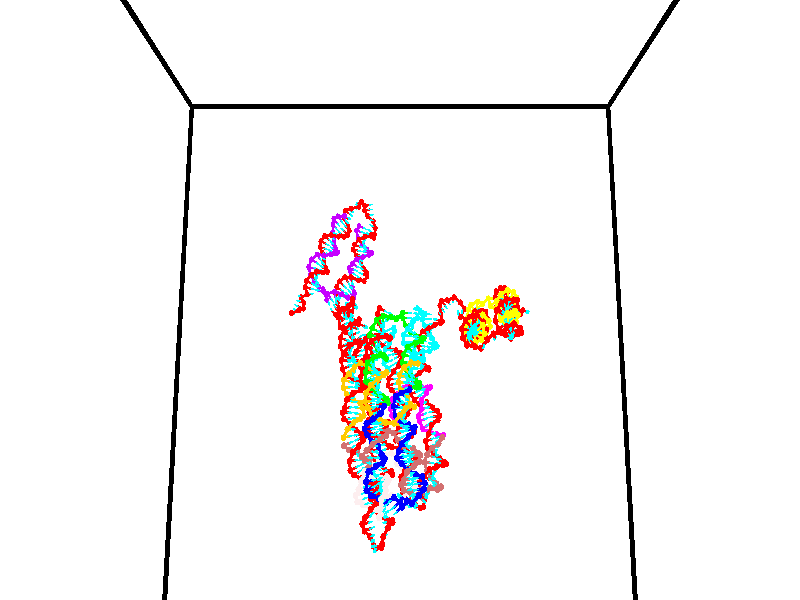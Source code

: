 // switches for output
#declare DRAW_BASES = 1; // possible values are 0, 1; only relevant for DNA ribbons
#declare DRAW_BASES_TYPE = 3; // possible values are 1, 2, 3; only relevant for DNA ribbons
#declare DRAW_FOG = 0; // set to 1 to enable fog

#include "colors.inc"

#include "transforms.inc"
background { rgb <1, 1, 1>}

#default {
   normal{
       ripples 0.25
       frequency 0.20
       turbulence 0.2
       lambda 5
   }
	finish {
		phong 0.1
		phong_size 40.
	}
}

// original window dimensions: 1024x640


// camera settings

camera {
	sky <0, 0.179814, -0.983701>
	up <0, 0.179814, -0.983701>
	right 1.6 * <1, 0, 0>
	location <35, 94.9851, 44.8844>
	look_at <35, 29.7336, 32.9568>
	direction <0, -65.2515, -11.9276>
	angle 67.0682
}


# declare cpy_camera_pos = <35, 94.9851, 44.8844>;
# if (DRAW_FOG = 1)
fog {
	fog_type 2
	up vnormalize(cpy_camera_pos)
	color rgbt<1,1,1,0.3>
	distance 1e-5
	fog_alt 3e-3
	fog_offset 56
}
# end


// LIGHTS

# declare lum = 6;
global_settings {
	ambient_light rgb lum * <0.05, 0.05, 0.05>
	max_trace_level 15
}# declare cpy_direct_light_amount = 0.25;
light_source
{	1000 * <-1, -1.16352, -0.803886>,
	rgb lum * cpy_direct_light_amount
	parallel
}

light_source
{	1000 * <1, 1.16352, 0.803886>,
	rgb lum * cpy_direct_light_amount
	parallel
}

// strand 0

// nucleotide -1

// particle -1
sphere {
	<24.151800, 35.399292, 35.113468> 0.250000
	pigment { color rgbt <1,0,0,0> }
	no_shadow
}
cylinder {
	<24.171663, 35.000511, 35.089378>,  <24.183580, 34.761242, 35.074924>, 0.100000
	pigment { color rgbt <1,0,0,0> }
	no_shadow
}
cylinder {
	<24.171663, 35.000511, 35.089378>,  <24.151800, 35.399292, 35.113468>, 0.100000
	pigment { color rgbt <1,0,0,0> }
	no_shadow
}

// particle -1
sphere {
	<24.171663, 35.000511, 35.089378> 0.100000
	pigment { color rgbt <1,0,0,0> }
	no_shadow
}
sphere {
	0, 1
	scale<0.080000,0.200000,0.300000>
	matrix <0.341186, 0.073603, -0.937110,
		0.938683, 0.025988, 0.343800,
		0.049658, -0.996949, -0.060223,
		24.186562, 34.701427, 35.071312>
	pigment { color rgbt <0,1,1,0> }
	no_shadow
}
cylinder {
	<24.857609, 35.178387, 34.844318>,  <24.151800, 35.399292, 35.113468>, 0.130000
	pigment { color rgbt <1,0,0,0> }
	no_shadow
}

// nucleotide -1

// particle -1
sphere {
	<24.857609, 35.178387, 34.844318> 0.250000
	pigment { color rgbt <1,0,0,0> }
	no_shadow
}
cylinder {
	<24.584827, 34.898064, 34.760597>,  <24.421160, 34.729870, 34.710365>, 0.100000
	pigment { color rgbt <1,0,0,0> }
	no_shadow
}
cylinder {
	<24.584827, 34.898064, 34.760597>,  <24.857609, 35.178387, 34.844318>, 0.100000
	pigment { color rgbt <1,0,0,0> }
	no_shadow
}

// particle -1
sphere {
	<24.584827, 34.898064, 34.760597> 0.100000
	pigment { color rgbt <1,0,0,0> }
	no_shadow
}
sphere {
	0, 1
	scale<0.080000,0.200000,0.300000>
	matrix <0.365681, -0.078872, -0.927392,
		0.633419, -0.708973, 0.310060,
		-0.681951, -0.700811, -0.209299,
		24.380241, 34.687820, 34.697807>
	pigment { color rgbt <0,1,1,0> }
	no_shadow
}
cylinder {
	<25.191458, 34.541256, 34.575142>,  <24.857609, 35.178387, 34.844318>, 0.130000
	pigment { color rgbt <1,0,0,0> }
	no_shadow
}

// nucleotide -1

// particle -1
sphere {
	<25.191458, 34.541256, 34.575142> 0.250000
	pigment { color rgbt <1,0,0,0> }
	no_shadow
}
cylinder {
	<24.814989, 34.587215, 34.448025>,  <24.589108, 34.614792, 34.371754>, 0.100000
	pigment { color rgbt <1,0,0,0> }
	no_shadow
}
cylinder {
	<24.814989, 34.587215, 34.448025>,  <25.191458, 34.541256, 34.575142>, 0.100000
	pigment { color rgbt <1,0,0,0> }
	no_shadow
}

// particle -1
sphere {
	<24.814989, 34.587215, 34.448025> 0.100000
	pigment { color rgbt <1,0,0,0> }
	no_shadow
}
sphere {
	0, 1
	scale<0.080000,0.200000,0.300000>
	matrix <0.319701, -0.001878, -0.947517,
		-0.109471, -0.993375, -0.034968,
		-0.941173, 0.114904, -0.317788,
		24.532637, 34.621685, 34.352688>
	pigment { color rgbt <0,1,1,0> }
	no_shadow
}
cylinder {
	<25.150524, 34.051590, 34.004658>,  <25.191458, 34.541256, 34.575142>, 0.130000
	pigment { color rgbt <1,0,0,0> }
	no_shadow
}

// nucleotide -1

// particle -1
sphere {
	<25.150524, 34.051590, 34.004658> 0.250000
	pigment { color rgbt <1,0,0,0> }
	no_shadow
}
cylinder {
	<24.900864, 34.362434, 33.972343>,  <24.751066, 34.548943, 33.952953>, 0.100000
	pigment { color rgbt <1,0,0,0> }
	no_shadow
}
cylinder {
	<24.900864, 34.362434, 33.972343>,  <25.150524, 34.051590, 34.004658>, 0.100000
	pigment { color rgbt <1,0,0,0> }
	no_shadow
}

// particle -1
sphere {
	<24.900864, 34.362434, 33.972343> 0.100000
	pigment { color rgbt <1,0,0,0> }
	no_shadow
}
sphere {
	0, 1
	scale<0.080000,0.200000,0.300000>
	matrix <0.197594, 0.056965, -0.978627,
		-0.755904, -0.626776, -0.189108,
		-0.624152, 0.777115, -0.080787,
		24.713617, 34.595570, 33.948109>
	pigment { color rgbt <0,1,1,0> }
	no_shadow
}
cylinder {
	<24.798351, 33.835941, 33.471840>,  <25.150524, 34.051590, 34.004658>, 0.130000
	pigment { color rgbt <1,0,0,0> }
	no_shadow
}

// nucleotide -1

// particle -1
sphere {
	<24.798351, 33.835941, 33.471840> 0.250000
	pigment { color rgbt <1,0,0,0> }
	no_shadow
}
cylinder {
	<24.774914, 34.234093, 33.502251>,  <24.760851, 34.472984, 33.520496>, 0.100000
	pigment { color rgbt <1,0,0,0> }
	no_shadow
}
cylinder {
	<24.774914, 34.234093, 33.502251>,  <24.798351, 33.835941, 33.471840>, 0.100000
	pigment { color rgbt <1,0,0,0> }
	no_shadow
}

// particle -1
sphere {
	<24.774914, 34.234093, 33.502251> 0.100000
	pigment { color rgbt <1,0,0,0> }
	no_shadow
}
sphere {
	0, 1
	scale<0.080000,0.200000,0.300000>
	matrix <0.089320, 0.081083, -0.992697,
		-0.994278, -0.051372, -0.093658,
		-0.058591, 0.995382, 0.076030,
		24.757336, 34.532707, 33.525059>
	pigment { color rgbt <0,1,1,0> }
	no_shadow
}
cylinder {
	<25.475912, 34.048771, 33.264126>,  <24.798351, 33.835941, 33.471840>, 0.130000
	pigment { color rgbt <1,0,0,0> }
	no_shadow
}

// nucleotide -1

// particle -1
sphere {
	<25.475912, 34.048771, 33.264126> 0.250000
	pigment { color rgbt <1,0,0,0> }
	no_shadow
}
cylinder {
	<25.764814, 34.325123, 33.276970>,  <25.938156, 34.490936, 33.284676>, 0.100000
	pigment { color rgbt <1,0,0,0> }
	no_shadow
}
cylinder {
	<25.764814, 34.325123, 33.276970>,  <25.475912, 34.048771, 33.264126>, 0.100000
	pigment { color rgbt <1,0,0,0> }
	no_shadow
}

// particle -1
sphere {
	<25.764814, 34.325123, 33.276970> 0.100000
	pigment { color rgbt <1,0,0,0> }
	no_shadow
}
sphere {
	0, 1
	scale<0.080000,0.200000,0.300000>
	matrix <0.095924, -0.054081, -0.993918,
		-0.684944, 0.720942, -0.105333,
		0.722254, 0.690882, 0.032113,
		25.981491, 34.532387, 33.286602>
	pigment { color rgbt <0,1,1,0> }
	no_shadow
}
cylinder {
	<25.323093, 34.533607, 32.754330>,  <25.475912, 34.048771, 33.264126>, 0.130000
	pigment { color rgbt <1,0,0,0> }
	no_shadow
}

// nucleotide -1

// particle -1
sphere {
	<25.323093, 34.533607, 32.754330> 0.250000
	pigment { color rgbt <1,0,0,0> }
	no_shadow
}
cylinder {
	<25.716085, 34.503017, 32.822308>,  <25.951881, 34.484661, 32.863094>, 0.100000
	pigment { color rgbt <1,0,0,0> }
	no_shadow
}
cylinder {
	<25.716085, 34.503017, 32.822308>,  <25.323093, 34.533607, 32.754330>, 0.100000
	pigment { color rgbt <1,0,0,0> }
	no_shadow
}

// particle -1
sphere {
	<25.716085, 34.503017, 32.822308> 0.100000
	pigment { color rgbt <1,0,0,0> }
	no_shadow
}
sphere {
	0, 1
	scale<0.080000,0.200000,0.300000>
	matrix <0.164103, -0.077103, -0.983425,
		0.088315, 0.994085, -0.063202,
		0.982482, -0.076479, 0.169942,
		26.010830, 34.480072, 32.873291>
	pigment { color rgbt <0,1,1,0> }
	no_shadow
}
cylinder {
	<25.497210, 34.993874, 32.276527>,  <25.323093, 34.533607, 32.754330>, 0.130000
	pigment { color rgbt <1,0,0,0> }
	no_shadow
}

// nucleotide -1

// particle -1
sphere {
	<25.497210, 34.993874, 32.276527> 0.250000
	pigment { color rgbt <1,0,0,0> }
	no_shadow
}
cylinder {
	<25.828758, 34.798931, 32.386406>,  <26.027687, 34.681965, 32.452332>, 0.100000
	pigment { color rgbt <1,0,0,0> }
	no_shadow
}
cylinder {
	<25.828758, 34.798931, 32.386406>,  <25.497210, 34.993874, 32.276527>, 0.100000
	pigment { color rgbt <1,0,0,0> }
	no_shadow
}

// particle -1
sphere {
	<25.828758, 34.798931, 32.386406> 0.100000
	pigment { color rgbt <1,0,0,0> }
	no_shadow
}
sphere {
	0, 1
	scale<0.080000,0.200000,0.300000>
	matrix <0.181637, -0.229981, -0.956095,
		0.529133, 0.842374, -0.102102,
		0.828871, -0.487355, 0.274697,
		26.077419, 34.652725, 32.468815>
	pigment { color rgbt <0,1,1,0> }
	no_shadow
}
cylinder {
	<26.030386, 35.232891, 31.791109>,  <25.497210, 34.993874, 32.276527>, 0.130000
	pigment { color rgbt <1,0,0,0> }
	no_shadow
}

// nucleotide -1

// particle -1
sphere {
	<26.030386, 35.232891, 31.791109> 0.250000
	pigment { color rgbt <1,0,0,0> }
	no_shadow
}
cylinder {
	<26.185720, 34.899239, 31.947783>,  <26.278921, 34.699047, 32.041786>, 0.100000
	pigment { color rgbt <1,0,0,0> }
	no_shadow
}
cylinder {
	<26.185720, 34.899239, 31.947783>,  <26.030386, 35.232891, 31.791109>, 0.100000
	pigment { color rgbt <1,0,0,0> }
	no_shadow
}

// particle -1
sphere {
	<26.185720, 34.899239, 31.947783> 0.100000
	pigment { color rgbt <1,0,0,0> }
	no_shadow
}
sphere {
	0, 1
	scale<0.080000,0.200000,0.300000>
	matrix <0.248098, -0.314709, -0.916191,
		0.887492, 0.452967, 0.084733,
		0.388338, -0.834134, 0.391681,
		26.302221, 34.648998, 32.065289>
	pigment { color rgbt <0,1,1,0> }
	no_shadow
}
cylinder {
	<26.530651, 35.110294, 31.475855>,  <26.030386, 35.232891, 31.791109>, 0.130000
	pigment { color rgbt <1,0,0,0> }
	no_shadow
}

// nucleotide -1

// particle -1
sphere {
	<26.530651, 35.110294, 31.475855> 0.250000
	pigment { color rgbt <1,0,0,0> }
	no_shadow
}
cylinder {
	<26.470930, 34.737217, 31.607183>,  <26.435099, 34.513371, 31.685980>, 0.100000
	pigment { color rgbt <1,0,0,0> }
	no_shadow
}
cylinder {
	<26.470930, 34.737217, 31.607183>,  <26.530651, 35.110294, 31.475855>, 0.100000
	pigment { color rgbt <1,0,0,0> }
	no_shadow
}

// particle -1
sphere {
	<26.470930, 34.737217, 31.607183> 0.100000
	pigment { color rgbt <1,0,0,0> }
	no_shadow
}
sphere {
	0, 1
	scale<0.080000,0.200000,0.300000>
	matrix <0.345891, -0.360328, -0.866327,
		0.926320, -0.015779, 0.376407,
		-0.149300, -0.932692, 0.328321,
		26.426140, 34.457409, 31.705679>
	pigment { color rgbt <0,1,1,0> }
	no_shadow
}
cylinder {
	<27.142931, 34.706539, 31.483585>,  <26.530651, 35.110294, 31.475855>, 0.130000
	pigment { color rgbt <1,0,0,0> }
	no_shadow
}

// nucleotide -1

// particle -1
sphere {
	<27.142931, 34.706539, 31.483585> 0.250000
	pigment { color rgbt <1,0,0,0> }
	no_shadow
}
cylinder {
	<26.845602, 34.440498, 31.454996>,  <26.667204, 34.280872, 31.437841>, 0.100000
	pigment { color rgbt <1,0,0,0> }
	no_shadow
}
cylinder {
	<26.845602, 34.440498, 31.454996>,  <27.142931, 34.706539, 31.483585>, 0.100000
	pigment { color rgbt <1,0,0,0> }
	no_shadow
}

// particle -1
sphere {
	<26.845602, 34.440498, 31.454996> 0.100000
	pigment { color rgbt <1,0,0,0> }
	no_shadow
}
sphere {
	0, 1
	scale<0.080000,0.200000,0.300000>
	matrix <0.345975, -0.290802, -0.892040,
		0.572513, -0.687804, 0.446269,
		-0.743324, -0.665102, -0.071475,
		26.622604, 34.240967, 31.433554>
	pigment { color rgbt <0,1,1,0> }
	no_shadow
}
cylinder {
	<27.460062, 33.973301, 31.302158>,  <27.142931, 34.706539, 31.483585>, 0.130000
	pigment { color rgbt <1,0,0,0> }
	no_shadow
}

// nucleotide -1

// particle -1
sphere {
	<27.460062, 33.973301, 31.302158> 0.250000
	pigment { color rgbt <1,0,0,0> }
	no_shadow
}
cylinder {
	<27.077639, 33.930187, 31.193102>,  <26.848185, 33.904320, 31.127668>, 0.100000
	pigment { color rgbt <1,0,0,0> }
	no_shadow
}
cylinder {
	<27.077639, 33.930187, 31.193102>,  <27.460062, 33.973301, 31.302158>, 0.100000
	pigment { color rgbt <1,0,0,0> }
	no_shadow
}

// particle -1
sphere {
	<27.077639, 33.930187, 31.193102> 0.100000
	pigment { color rgbt <1,0,0,0> }
	no_shadow
}
sphere {
	0, 1
	scale<0.080000,0.200000,0.300000>
	matrix <0.292616, -0.408208, -0.864721,
		-0.018091, -0.906504, 0.421810,
		-0.956059, -0.107784, -0.272642,
		26.790821, 33.897854, 31.111309>
	pigment { color rgbt <0,1,1,0> }
	no_shadow
}
cylinder {
	<27.394268, 33.285557, 31.040838>,  <27.460062, 33.973301, 31.302158>, 0.130000
	pigment { color rgbt <1,0,0,0> }
	no_shadow
}

// nucleotide -1

// particle -1
sphere {
	<27.394268, 33.285557, 31.040838> 0.250000
	pigment { color rgbt <1,0,0,0> }
	no_shadow
}
cylinder {
	<27.095522, 33.488400, 30.868774>,  <26.916273, 33.610104, 30.765535>, 0.100000
	pigment { color rgbt <1,0,0,0> }
	no_shadow
}
cylinder {
	<27.095522, 33.488400, 30.868774>,  <27.394268, 33.285557, 31.040838>, 0.100000
	pigment { color rgbt <1,0,0,0> }
	no_shadow
}

// particle -1
sphere {
	<27.095522, 33.488400, 30.868774> 0.100000
	pigment { color rgbt <1,0,0,0> }
	no_shadow
}
sphere {
	0, 1
	scale<0.080000,0.200000,0.300000>
	matrix <0.286860, -0.337899, -0.896402,
		-0.599917, -0.792889, 0.106898,
		-0.746867, 0.507102, -0.430159,
		26.871462, 33.640530, 30.739727>
	pigment { color rgbt <0,1,1,0> }
	no_shadow
}
cylinder {
	<27.153242, 32.827805, 30.659889>,  <27.394268, 33.285557, 31.040838>, 0.130000
	pigment { color rgbt <1,0,0,0> }
	no_shadow
}

// nucleotide -1

// particle -1
sphere {
	<27.153242, 32.827805, 30.659889> 0.250000
	pigment { color rgbt <1,0,0,0> }
	no_shadow
}
cylinder {
	<27.020540, 33.170437, 30.501797>,  <26.940920, 33.376015, 30.406940>, 0.100000
	pigment { color rgbt <1,0,0,0> }
	no_shadow
}
cylinder {
	<27.020540, 33.170437, 30.501797>,  <27.153242, 32.827805, 30.659889>, 0.100000
	pigment { color rgbt <1,0,0,0> }
	no_shadow
}

// particle -1
sphere {
	<27.020540, 33.170437, 30.501797> 0.100000
	pigment { color rgbt <1,0,0,0> }
	no_shadow
}
sphere {
	0, 1
	scale<0.080000,0.200000,0.300000>
	matrix <0.226428, -0.334409, -0.914823,
		-0.915790, -0.392986, -0.083013,
		-0.331753, 0.856582, -0.395231,
		26.921015, 33.427410, 30.383226>
	pigment { color rgbt <0,1,1,0> }
	no_shadow
}
cylinder {
	<26.953999, 32.652939, 29.877602>,  <27.153242, 32.827805, 30.659889>, 0.130000
	pigment { color rgbt <1,0,0,0> }
	no_shadow
}

// nucleotide -1

// particle -1
sphere {
	<26.953999, 32.652939, 29.877602> 0.250000
	pigment { color rgbt <1,0,0,0> }
	no_shadow
}
cylinder {
	<26.984964, 33.049686, 29.918022>,  <27.003544, 33.287735, 29.942274>, 0.100000
	pigment { color rgbt <1,0,0,0> }
	no_shadow
}
cylinder {
	<26.984964, 33.049686, 29.918022>,  <26.953999, 32.652939, 29.877602>, 0.100000
	pigment { color rgbt <1,0,0,0> }
	no_shadow
}

// particle -1
sphere {
	<26.984964, 33.049686, 29.918022> 0.100000
	pigment { color rgbt <1,0,0,0> }
	no_shadow
}
sphere {
	0, 1
	scale<0.080000,0.200000,0.300000>
	matrix <0.316675, 0.071644, -0.945825,
		-0.945370, 0.105218, -0.308553,
		0.077412, 0.991865, 0.101050,
		27.008188, 33.347244, 29.948338>
	pigment { color rgbt <0,1,1,0> }
	no_shadow
}
cylinder {
	<26.746006, 32.862537, 29.274551>,  <26.953999, 32.652939, 29.877602>, 0.130000
	pigment { color rgbt <1,0,0,0> }
	no_shadow
}

// nucleotide -1

// particle -1
sphere {
	<26.746006, 32.862537, 29.274551> 0.250000
	pigment { color rgbt <1,0,0,0> }
	no_shadow
}
cylinder {
	<26.947870, 33.180782, 29.408607>,  <27.068989, 33.371731, 29.489040>, 0.100000
	pigment { color rgbt <1,0,0,0> }
	no_shadow
}
cylinder {
	<26.947870, 33.180782, 29.408607>,  <26.746006, 32.862537, 29.274551>, 0.100000
	pigment { color rgbt <1,0,0,0> }
	no_shadow
}

// particle -1
sphere {
	<26.947870, 33.180782, 29.408607> 0.100000
	pigment { color rgbt <1,0,0,0> }
	no_shadow
}
sphere {
	0, 1
	scale<0.080000,0.200000,0.300000>
	matrix <0.298041, 0.203773, -0.932549,
		-0.810240, 0.570506, -0.134289,
		0.504660, 0.795613, 0.335139,
		27.099268, 33.419468, 29.509150>
	pigment { color rgbt <0,1,1,0> }
	no_shadow
}
cylinder {
	<26.579124, 33.329929, 28.889334>,  <26.746006, 32.862537, 29.274551>, 0.130000
	pigment { color rgbt <1,0,0,0> }
	no_shadow
}

// nucleotide -1

// particle -1
sphere {
	<26.579124, 33.329929, 28.889334> 0.250000
	pigment { color rgbt <1,0,0,0> }
	no_shadow
}
cylinder {
	<26.934526, 33.455246, 29.023441>,  <27.147768, 33.530437, 29.103905>, 0.100000
	pigment { color rgbt <1,0,0,0> }
	no_shadow
}
cylinder {
	<26.934526, 33.455246, 29.023441>,  <26.579124, 33.329929, 28.889334>, 0.100000
	pigment { color rgbt <1,0,0,0> }
	no_shadow
}

// particle -1
sphere {
	<26.934526, 33.455246, 29.023441> 0.100000
	pigment { color rgbt <1,0,0,0> }
	no_shadow
}
sphere {
	0, 1
	scale<0.080000,0.200000,0.300000>
	matrix <0.292230, 0.176979, -0.939830,
		-0.353776, 0.933020, 0.065693,
		0.888507, 0.313292, 0.335267,
		27.201078, 33.549232, 29.124022>
	pigment { color rgbt <0,1,1,0> }
	no_shadow
}
cylinder {
	<26.733362, 33.878948, 28.509020>,  <26.579124, 33.329929, 28.889334>, 0.130000
	pigment { color rgbt <1,0,0,0> }
	no_shadow
}

// nucleotide -1

// particle -1
sphere {
	<26.733362, 33.878948, 28.509020> 0.250000
	pigment { color rgbt <1,0,0,0> }
	no_shadow
}
cylinder {
	<27.093344, 33.767387, 28.643059>,  <27.309334, 33.700451, 28.723482>, 0.100000
	pigment { color rgbt <1,0,0,0> }
	no_shadow
}
cylinder {
	<27.093344, 33.767387, 28.643059>,  <26.733362, 33.878948, 28.509020>, 0.100000
	pigment { color rgbt <1,0,0,0> }
	no_shadow
}

// particle -1
sphere {
	<27.093344, 33.767387, 28.643059> 0.100000
	pigment { color rgbt <1,0,0,0> }
	no_shadow
}
sphere {
	0, 1
	scale<0.080000,0.200000,0.300000>
	matrix <0.400674, 0.226098, -0.887885,
		0.171871, 0.933323, 0.315228,
		0.899956, -0.278906, 0.335099,
		27.363331, 33.683716, 28.743587>
	pigment { color rgbt <0,1,1,0> }
	no_shadow
}
cylinder {
	<27.178238, 34.337189, 28.164721>,  <26.733362, 33.878948, 28.509020>, 0.130000
	pigment { color rgbt <1,0,0,0> }
	no_shadow
}

// nucleotide -1

// particle -1
sphere {
	<27.178238, 34.337189, 28.164721> 0.250000
	pigment { color rgbt <1,0,0,0> }
	no_shadow
}
cylinder {
	<27.407259, 34.035000, 28.292126>,  <27.544672, 33.853687, 28.368568>, 0.100000
	pigment { color rgbt <1,0,0,0> }
	no_shadow
}
cylinder {
	<27.407259, 34.035000, 28.292126>,  <27.178238, 34.337189, 28.164721>, 0.100000
	pigment { color rgbt <1,0,0,0> }
	no_shadow
}

// particle -1
sphere {
	<27.407259, 34.035000, 28.292126> 0.100000
	pigment { color rgbt <1,0,0,0> }
	no_shadow
}
sphere {
	0, 1
	scale<0.080000,0.200000,0.300000>
	matrix <0.553320, 0.069384, -0.830074,
		0.604995, 0.651501, 0.457741,
		0.572554, -0.755468, 0.318511,
		27.579025, 33.808361, 28.387680>
	pigment { color rgbt <0,1,1,0> }
	no_shadow
}
cylinder {
	<27.879452, 34.497868, 28.133553>,  <27.178238, 34.337189, 28.164721>, 0.130000
	pigment { color rgbt <1,0,0,0> }
	no_shadow
}

// nucleotide -1

// particle -1
sphere {
	<27.879452, 34.497868, 28.133553> 0.250000
	pigment { color rgbt <1,0,0,0> }
	no_shadow
}
cylinder {
	<27.892647, 34.098217, 28.123356>,  <27.900564, 33.858425, 28.117237>, 0.100000
	pigment { color rgbt <1,0,0,0> }
	no_shadow
}
cylinder {
	<27.892647, 34.098217, 28.123356>,  <27.879452, 34.497868, 28.133553>, 0.100000
	pigment { color rgbt <1,0,0,0> }
	no_shadow
}

// particle -1
sphere {
	<27.892647, 34.098217, 28.123356> 0.100000
	pigment { color rgbt <1,0,0,0> }
	no_shadow
}
sphere {
	0, 1
	scale<0.080000,0.200000,0.300000>
	matrix <0.758094, 0.041634, -0.650815,
		0.651311, 0.002144, 0.758808,
		0.032988, -0.999131, -0.025491,
		27.902544, 33.798477, 28.115709>
	pigment { color rgbt <0,1,1,0> }
	no_shadow
}
cylinder {
	<28.617912, 34.382668, 28.238110>,  <27.879452, 34.497868, 28.133553>, 0.130000
	pigment { color rgbt <1,0,0,0> }
	no_shadow
}

// nucleotide -1

// particle -1
sphere {
	<28.617912, 34.382668, 28.238110> 0.250000
	pigment { color rgbt <1,0,0,0> }
	no_shadow
}
cylinder {
	<28.463039, 34.065323, 28.050207>,  <28.370115, 33.874916, 27.937466>, 0.100000
	pigment { color rgbt <1,0,0,0> }
	no_shadow
}
cylinder {
	<28.463039, 34.065323, 28.050207>,  <28.617912, 34.382668, 28.238110>, 0.100000
	pigment { color rgbt <1,0,0,0> }
	no_shadow
}

// particle -1
sphere {
	<28.463039, 34.065323, 28.050207> 0.100000
	pigment { color rgbt <1,0,0,0> }
	no_shadow
}
sphere {
	0, 1
	scale<0.080000,0.200000,0.300000>
	matrix <0.842992, -0.098253, -0.528878,
		0.373436, -0.600771, 0.706838,
		-0.387184, -0.793360, -0.469754,
		28.346884, 33.827316, 27.909281>
	pigment { color rgbt <0,1,1,0> }
	no_shadow
}
cylinder {
	<29.169012, 33.972271, 28.144409>,  <28.617912, 34.382668, 28.238110>, 0.130000
	pigment { color rgbt <1,0,0,0> }
	no_shadow
}

// nucleotide -1

// particle -1
sphere {
	<29.169012, 33.972271, 28.144409> 0.250000
	pigment { color rgbt <1,0,0,0> }
	no_shadow
}
cylinder {
	<28.894030, 33.830296, 27.890978>,  <28.729040, 33.745110, 27.738918>, 0.100000
	pigment { color rgbt <1,0,0,0> }
	no_shadow
}
cylinder {
	<28.894030, 33.830296, 27.890978>,  <29.169012, 33.972271, 28.144409>, 0.100000
	pigment { color rgbt <1,0,0,0> }
	no_shadow
}

// particle -1
sphere {
	<28.894030, 33.830296, 27.890978> 0.100000
	pigment { color rgbt <1,0,0,0> }
	no_shadow
}
sphere {
	0, 1
	scale<0.080000,0.200000,0.300000>
	matrix <0.715292, -0.180114, -0.675216,
		0.125543, -0.917376, 0.377705,
		-0.687457, -0.354937, -0.633579,
		28.687792, 33.723816, 27.700905>
	pigment { color rgbt <0,1,1,0> }
	no_shadow
}
cylinder {
	<29.494926, 33.399689, 27.827066>,  <29.169012, 33.972271, 28.144409>, 0.130000
	pigment { color rgbt <1,0,0,0> }
	no_shadow
}

// nucleotide -1

// particle -1
sphere {
	<29.494926, 33.399689, 27.827066> 0.250000
	pigment { color rgbt <1,0,0,0> }
	no_shadow
}
cylinder {
	<29.185539, 33.474747, 27.584898>,  <28.999907, 33.519783, 27.439596>, 0.100000
	pigment { color rgbt <1,0,0,0> }
	no_shadow
}
cylinder {
	<29.185539, 33.474747, 27.584898>,  <29.494926, 33.399689, 27.827066>, 0.100000
	pigment { color rgbt <1,0,0,0> }
	no_shadow
}

// particle -1
sphere {
	<29.185539, 33.474747, 27.584898> 0.100000
	pigment { color rgbt <1,0,0,0> }
	no_shadow
}
sphere {
	0, 1
	scale<0.080000,0.200000,0.300000>
	matrix <0.583547, -0.162046, -0.795748,
		-0.247423, -0.968778, 0.015838,
		-0.773469, 0.187644, -0.605421,
		28.953499, 33.531040, 27.403273>
	pigment { color rgbt <0,1,1,0> }
	no_shadow
}
cylinder {
	<29.604801, 32.926304, 27.308136>,  <29.494926, 33.399689, 27.827066>, 0.130000
	pigment { color rgbt <1,0,0,0> }
	no_shadow
}

// nucleotide -1

// particle -1
sphere {
	<29.604801, 32.926304, 27.308136> 0.250000
	pigment { color rgbt <1,0,0,0> }
	no_shadow
}
cylinder {
	<29.390627, 33.221539, 27.143927>,  <29.262121, 33.398682, 27.045401>, 0.100000
	pigment { color rgbt <1,0,0,0> }
	no_shadow
}
cylinder {
	<29.390627, 33.221539, 27.143927>,  <29.604801, 32.926304, 27.308136>, 0.100000
	pigment { color rgbt <1,0,0,0> }
	no_shadow
}

// particle -1
sphere {
	<29.390627, 33.221539, 27.143927> 0.100000
	pigment { color rgbt <1,0,0,0> }
	no_shadow
}
sphere {
	0, 1
	scale<0.080000,0.200000,0.300000>
	matrix <0.547204, -0.067079, -0.834307,
		-0.643330, -0.671361, -0.367969,
		-0.535438, 0.738089, -0.410525,
		29.229996, 33.442966, 27.020769>
	pigment { color rgbt <0,1,1,0> }
	no_shadow
}
cylinder {
	<29.411587, 32.656292, 26.768965>,  <29.604801, 32.926304, 27.308136>, 0.130000
	pigment { color rgbt <1,0,0,0> }
	no_shadow
}

// nucleotide -1

// particle -1
sphere {
	<29.411587, 32.656292, 26.768965> 0.250000
	pigment { color rgbt <1,0,0,0> }
	no_shadow
}
cylinder {
	<29.390770, 33.047119, 26.686369>,  <29.378281, 33.281616, 26.636812>, 0.100000
	pigment { color rgbt <1,0,0,0> }
	no_shadow
}
cylinder {
	<29.390770, 33.047119, 26.686369>,  <29.411587, 32.656292, 26.768965>, 0.100000
	pigment { color rgbt <1,0,0,0> }
	no_shadow
}

// particle -1
sphere {
	<29.390770, 33.047119, 26.686369> 0.100000
	pigment { color rgbt <1,0,0,0> }
	no_shadow
}
sphere {
	0, 1
	scale<0.080000,0.200000,0.300000>
	matrix <0.401103, -0.168908, -0.900326,
		-0.914554, -0.129677, -0.383113,
		-0.052040, 0.977064, -0.206489,
		29.375158, 33.340237, 26.624422>
	pigment { color rgbt <0,1,1,0> }
	no_shadow
}
cylinder {
	<29.041193, 32.856846, 26.093168>,  <29.411587, 32.656292, 26.768965>, 0.130000
	pigment { color rgbt <1,0,0,0> }
	no_shadow
}

// nucleotide -1

// particle -1
sphere {
	<29.041193, 32.856846, 26.093168> 0.250000
	pigment { color rgbt <1,0,0,0> }
	no_shadow
}
cylinder {
	<29.355173, 33.078369, 26.204269>,  <29.543562, 33.211285, 26.270929>, 0.100000
	pigment { color rgbt <1,0,0,0> }
	no_shadow
}
cylinder {
	<29.355173, 33.078369, 26.204269>,  <29.041193, 32.856846, 26.093168>, 0.100000
	pigment { color rgbt <1,0,0,0> }
	no_shadow
}

// particle -1
sphere {
	<29.355173, 33.078369, 26.204269> 0.100000
	pigment { color rgbt <1,0,0,0> }
	no_shadow
}
sphere {
	0, 1
	scale<0.080000,0.200000,0.300000>
	matrix <0.504618, -0.311377, -0.805236,
		-0.359462, 0.772230, -0.523878,
		0.784951, 0.553810, 0.277753,
		29.590658, 33.244511, 26.287596>
	pigment { color rgbt <0,1,1,0> }
	no_shadow
}
cylinder {
	<29.177046, 33.375290, 25.579157>,  <29.041193, 32.856846, 26.093168>, 0.130000
	pigment { color rgbt <1,0,0,0> }
	no_shadow
}

// nucleotide -1

// particle -1
sphere {
	<29.177046, 33.375290, 25.579157> 0.250000
	pigment { color rgbt <1,0,0,0> }
	no_shadow
}
cylinder {
	<29.509478, 33.263294, 25.771374>,  <29.708937, 33.196098, 25.886703>, 0.100000
	pigment { color rgbt <1,0,0,0> }
	no_shadow
}
cylinder {
	<29.509478, 33.263294, 25.771374>,  <29.177046, 33.375290, 25.579157>, 0.100000
	pigment { color rgbt <1,0,0,0> }
	no_shadow
}

// particle -1
sphere {
	<29.509478, 33.263294, 25.771374> 0.100000
	pigment { color rgbt <1,0,0,0> }
	no_shadow
}
sphere {
	0, 1
	scale<0.080000,0.200000,0.300000>
	matrix <0.424403, -0.239140, -0.873324,
		0.359434, 0.929742, -0.079917,
		0.831077, -0.279985, 0.480540,
		29.758801, 33.179298, 25.915535>
	pigment { color rgbt <0,1,1,0> }
	no_shadow
}
cylinder {
	<29.850464, 33.773018, 25.501842>,  <29.177046, 33.375290, 25.579157>, 0.130000
	pigment { color rgbt <1,0,0,0> }
	no_shadow
}

// nucleotide -1

// particle -1
sphere {
	<29.850464, 33.773018, 25.501842> 0.250000
	pigment { color rgbt <1,0,0,0> }
	no_shadow
}
cylinder {
	<29.877979, 33.377689, 25.556240>,  <29.894487, 33.140491, 25.588879>, 0.100000
	pigment { color rgbt <1,0,0,0> }
	no_shadow
}
cylinder {
	<29.877979, 33.377689, 25.556240>,  <29.850464, 33.773018, 25.501842>, 0.100000
	pigment { color rgbt <1,0,0,0> }
	no_shadow
}

// particle -1
sphere {
	<29.877979, 33.377689, 25.556240> 0.100000
	pigment { color rgbt <1,0,0,0> }
	no_shadow
}
sphere {
	0, 1
	scale<0.080000,0.200000,0.300000>
	matrix <0.355853, -0.103042, -0.928844,
		0.932007, 0.112286, 0.344608,
		0.068787, -0.988319, 0.135993,
		29.898615, 33.081192, 25.597038>
	pigment { color rgbt <0,1,1,0> }
	no_shadow
}
cylinder {
	<30.645386, 33.548271, 25.322292>,  <29.850464, 33.773018, 25.501842>, 0.130000
	pigment { color rgbt <1,0,0,0> }
	no_shadow
}

// nucleotide -1

// particle -1
sphere {
	<30.645386, 33.548271, 25.322292> 0.250000
	pigment { color rgbt <1,0,0,0> }
	no_shadow
}
cylinder {
	<30.427498, 33.220085, 25.252882>,  <30.296766, 33.023174, 25.211235>, 0.100000
	pigment { color rgbt <1,0,0,0> }
	no_shadow
}
cylinder {
	<30.427498, 33.220085, 25.252882>,  <30.645386, 33.548271, 25.322292>, 0.100000
	pigment { color rgbt <1,0,0,0> }
	no_shadow
}

// particle -1
sphere {
	<30.427498, 33.220085, 25.252882> 0.100000
	pigment { color rgbt <1,0,0,0> }
	no_shadow
}
sphere {
	0, 1
	scale<0.080000,0.200000,0.300000>
	matrix <0.632988, -0.266523, -0.726837,
		0.550098, -0.505762, 0.664527,
		-0.544718, -0.820470, -0.173528,
		30.264082, 32.973946, 25.200823>
	pigment { color rgbt <0,1,1,0> }
	no_shadow
}
cylinder {
	<30.920494, 33.430157, 24.750626>,  <30.645386, 33.548271, 25.322292>, 0.130000
	pigment { color rgbt <1,0,0,0> }
	no_shadow
}

// nucleotide -1

// particle -1
sphere {
	<30.920494, 33.430157, 24.750626> 0.250000
	pigment { color rgbt <1,0,0,0> }
	no_shadow
}
cylinder {
	<30.654348, 33.134670, 24.793678>,  <30.494661, 32.957378, 24.819510>, 0.100000
	pigment { color rgbt <1,0,0,0> }
	no_shadow
}
cylinder {
	<30.654348, 33.134670, 24.793678>,  <30.920494, 33.430157, 24.750626>, 0.100000
	pigment { color rgbt <1,0,0,0> }
	no_shadow
}

// particle -1
sphere {
	<30.654348, 33.134670, 24.793678> 0.100000
	pigment { color rgbt <1,0,0,0> }
	no_shadow
}
sphere {
	0, 1
	scale<0.080000,0.200000,0.300000>
	matrix <0.405820, -0.478934, -0.778417,
		0.626580, -0.474251, 0.618452,
		-0.665363, -0.738720, 0.107630,
		30.454739, 32.913055, 24.825968>
	pigment { color rgbt <0,1,1,0> }
	no_shadow
}
cylinder {
	<31.285707, 33.841949, 25.315344>,  <30.920494, 33.430157, 24.750626>, 0.130000
	pigment { color rgbt <1,0,0,0> }
	no_shadow
}

// nucleotide -1

// particle -1
sphere {
	<31.285707, 33.841949, 25.315344> 0.250000
	pigment { color rgbt <1,0,0,0> }
	no_shadow
}
cylinder {
	<31.597281, 33.632412, 25.177444>,  <31.784224, 33.506687, 25.094706>, 0.100000
	pigment { color rgbt <1,0,0,0> }
	no_shadow
}
cylinder {
	<31.597281, 33.632412, 25.177444>,  <31.285707, 33.841949, 25.315344>, 0.100000
	pigment { color rgbt <1,0,0,0> }
	no_shadow
}

// particle -1
sphere {
	<31.597281, 33.632412, 25.177444> 0.100000
	pigment { color rgbt <1,0,0,0> }
	no_shadow
}
sphere {
	0, 1
	scale<0.080000,0.200000,0.300000>
	matrix <0.143621, -0.386115, 0.911202,
		-0.610442, -0.759276, -0.225521,
		0.778931, -0.523847, -0.344749,
		31.830959, 33.475258, 25.074020>
	pigment { color rgbt <0,1,1,0> }
	no_shadow
}
cylinder {
	<31.199755, 33.059978, 25.450579>,  <31.285707, 33.841949, 25.315344>, 0.130000
	pigment { color rgbt <1,0,0,0> }
	no_shadow
}

// nucleotide -1

// particle -1
sphere {
	<31.199755, 33.059978, 25.450579> 0.250000
	pigment { color rgbt <1,0,0,0> }
	no_shadow
}
cylinder {
	<31.587429, 33.158043, 25.440979>,  <31.820034, 33.216881, 25.435219>, 0.100000
	pigment { color rgbt <1,0,0,0> }
	no_shadow
}
cylinder {
	<31.587429, 33.158043, 25.440979>,  <31.199755, 33.059978, 25.450579>, 0.100000
	pigment { color rgbt <1,0,0,0> }
	no_shadow
}

// particle -1
sphere {
	<31.587429, 33.158043, 25.440979> 0.100000
	pigment { color rgbt <1,0,0,0> }
	no_shadow
}
sphere {
	0, 1
	scale<0.080000,0.200000,0.300000>
	matrix <0.106177, -0.327853, 0.938743,
		0.222275, -0.912364, -0.343781,
		0.969186, 0.245161, -0.023999,
		31.878185, 33.231590, 25.433779>
	pigment { color rgbt <0,1,1,0> }
	no_shadow
}
cylinder {
	<31.507954, 32.643021, 25.850460>,  <31.199755, 33.059978, 25.450579>, 0.130000
	pigment { color rgbt <1,0,0,0> }
	no_shadow
}

// nucleotide -1

// particle -1
sphere {
	<31.507954, 32.643021, 25.850460> 0.250000
	pigment { color rgbt <1,0,0,0> }
	no_shadow
}
cylinder {
	<31.768314, 32.943848, 25.891878>,  <31.924532, 33.124344, 25.916729>, 0.100000
	pigment { color rgbt <1,0,0,0> }
	no_shadow
}
cylinder {
	<31.768314, 32.943848, 25.891878>,  <31.507954, 32.643021, 25.850460>, 0.100000
	pigment { color rgbt <1,0,0,0> }
	no_shadow
}

// particle -1
sphere {
	<31.768314, 32.943848, 25.891878> 0.100000
	pigment { color rgbt <1,0,0,0> }
	no_shadow
}
sphere {
	0, 1
	scale<0.080000,0.200000,0.300000>
	matrix <0.042231, -0.172055, 0.984182,
		0.757985, -0.636235, -0.143751,
		0.650903, 0.752066, 0.103546,
		31.963585, 33.169468, 25.922941>
	pigment { color rgbt <0,1,1,0> }
	no_shadow
}
cylinder {
	<32.125401, 32.363369, 26.253937>,  <31.507954, 32.643021, 25.850460>, 0.130000
	pigment { color rgbt <1,0,0,0> }
	no_shadow
}

// nucleotide -1

// particle -1
sphere {
	<32.125401, 32.363369, 26.253937> 0.250000
	pigment { color rgbt <1,0,0,0> }
	no_shadow
}
cylinder {
	<32.054482, 32.751148, 26.321751>,  <32.011929, 32.983814, 26.362440>, 0.100000
	pigment { color rgbt <1,0,0,0> }
	no_shadow
}
cylinder {
	<32.054482, 32.751148, 26.321751>,  <32.125401, 32.363369, 26.253937>, 0.100000
	pigment { color rgbt <1,0,0,0> }
	no_shadow
}

// particle -1
sphere {
	<32.054482, 32.751148, 26.321751> 0.100000
	pigment { color rgbt <1,0,0,0> }
	no_shadow
}
sphere {
	0, 1
	scale<0.080000,0.200000,0.300000>
	matrix <-0.190943, -0.202877, 0.960407,
		0.965456, 0.137909, 0.221079,
		-0.177300, 0.969444, 0.169536,
		32.001293, 33.041981, 26.372612>
	pigment { color rgbt <0,1,1,0> }
	no_shadow
}
cylinder {
	<32.360252, 32.506672, 26.948832>,  <32.125401, 32.363369, 26.253937>, 0.130000
	pigment { color rgbt <1,0,0,0> }
	no_shadow
}

// nucleotide -1

// particle -1
sphere {
	<32.360252, 32.506672, 26.948832> 0.250000
	pigment { color rgbt <1,0,0,0> }
	no_shadow
}
cylinder {
	<32.131966, 32.832718, 26.909090>,  <31.994995, 33.028347, 26.885244>, 0.100000
	pigment { color rgbt <1,0,0,0> }
	no_shadow
}
cylinder {
	<32.131966, 32.832718, 26.909090>,  <32.360252, 32.506672, 26.948832>, 0.100000
	pigment { color rgbt <1,0,0,0> }
	no_shadow
}

// particle -1
sphere {
	<32.131966, 32.832718, 26.909090> 0.100000
	pigment { color rgbt <1,0,0,0> }
	no_shadow
}
sphere {
	0, 1
	scale<0.080000,0.200000,0.300000>
	matrix <-0.353916, -0.134991, 0.925484,
		0.740966, 0.563349, 0.365524,
		-0.570713, 0.815117, -0.099354,
		31.960752, 33.077251, 26.879284>
	pigment { color rgbt <0,1,1,0> }
	no_shadow
}
cylinder {
	<32.273056, 32.665356, 27.600576>,  <32.360252, 32.506672, 26.948832>, 0.130000
	pigment { color rgbt <1,0,0,0> }
	no_shadow
}

// nucleotide -1

// particle -1
sphere {
	<32.273056, 32.665356, 27.600576> 0.250000
	pigment { color rgbt <1,0,0,0> }
	no_shadow
}
cylinder {
	<31.971308, 32.872524, 27.439243>,  <31.790258, 32.996826, 27.342443>, 0.100000
	pigment { color rgbt <1,0,0,0> }
	no_shadow
}
cylinder {
	<31.971308, 32.872524, 27.439243>,  <32.273056, 32.665356, 27.600576>, 0.100000
	pigment { color rgbt <1,0,0,0> }
	no_shadow
}

// particle -1
sphere {
	<31.971308, 32.872524, 27.439243> 0.100000
	pigment { color rgbt <1,0,0,0> }
	no_shadow
}
sphere {
	0, 1
	scale<0.080000,0.200000,0.300000>
	matrix <-0.408377, 0.110784, 0.906066,
		0.513952, 0.848225, 0.127934,
		-0.754375, 0.517920, -0.403333,
		31.744995, 33.027901, 27.318243>
	pigment { color rgbt <0,1,1,0> }
	no_shadow
}
cylinder {
	<32.249058, 33.208126, 28.018110>,  <32.273056, 32.665356, 27.600576>, 0.130000
	pigment { color rgbt <1,0,0,0> }
	no_shadow
}

// nucleotide -1

// particle -1
sphere {
	<32.249058, 33.208126, 28.018110> 0.250000
	pigment { color rgbt <1,0,0,0> }
	no_shadow
}
cylinder {
	<31.898151, 33.206192, 27.826115>,  <31.687609, 33.205032, 27.710918>, 0.100000
	pigment { color rgbt <1,0,0,0> }
	no_shadow
}
cylinder {
	<31.898151, 33.206192, 27.826115>,  <32.249058, 33.208126, 28.018110>, 0.100000
	pigment { color rgbt <1,0,0,0> }
	no_shadow
}

// particle -1
sphere {
	<31.898151, 33.206192, 27.826115> 0.100000
	pigment { color rgbt <1,0,0,0> }
	no_shadow
}
sphere {
	0, 1
	scale<0.080000,0.200000,0.300000>
	matrix <-0.459868, 0.295099, 0.837519,
		0.137597, 0.955454, -0.261102,
		-0.877262, -0.004832, -0.479988,
		31.634974, 33.204742, 27.682117>
	pigment { color rgbt <0,1,1,0> }
	no_shadow
}
cylinder {
	<31.973524, 33.968750, 28.039875>,  <32.249058, 33.208126, 28.018110>, 0.130000
	pigment { color rgbt <1,0,0,0> }
	no_shadow
}

// nucleotide -1

// particle -1
sphere {
	<31.973524, 33.968750, 28.039875> 0.250000
	pigment { color rgbt <1,0,0,0> }
	no_shadow
}
cylinder {
	<31.672964, 33.710770, 27.984116>,  <31.492628, 33.555981, 27.950661>, 0.100000
	pigment { color rgbt <1,0,0,0> }
	no_shadow
}
cylinder {
	<31.672964, 33.710770, 27.984116>,  <31.973524, 33.968750, 28.039875>, 0.100000
	pigment { color rgbt <1,0,0,0> }
	no_shadow
}

// particle -1
sphere {
	<31.672964, 33.710770, 27.984116> 0.100000
	pigment { color rgbt <1,0,0,0> }
	no_shadow
}
sphere {
	0, 1
	scale<0.080000,0.200000,0.300000>
	matrix <-0.434989, 0.325310, 0.839618,
		-0.496168, 0.691525, -0.524986,
		-0.751400, -0.644955, -0.139397,
		31.447544, 33.517284, 27.942297>
	pigment { color rgbt <0,1,1,0> }
	no_shadow
}
cylinder {
	<31.363161, 34.370224, 28.230501>,  <31.973524, 33.968750, 28.039875>, 0.130000
	pigment { color rgbt <1,0,0,0> }
	no_shadow
}

// nucleotide -1

// particle -1
sphere {
	<31.363161, 34.370224, 28.230501> 0.250000
	pigment { color rgbt <1,0,0,0> }
	no_shadow
}
cylinder {
	<31.289799, 33.978096, 28.259695>,  <31.245781, 33.742817, 28.277212>, 0.100000
	pigment { color rgbt <1,0,0,0> }
	no_shadow
}
cylinder {
	<31.289799, 33.978096, 28.259695>,  <31.363161, 34.370224, 28.230501>, 0.100000
	pigment { color rgbt <1,0,0,0> }
	no_shadow
}

// particle -1
sphere {
	<31.289799, 33.978096, 28.259695> 0.100000
	pigment { color rgbt <1,0,0,0> }
	no_shadow
}
sphere {
	0, 1
	scale<0.080000,0.200000,0.300000>
	matrix <-0.392624, 0.141115, 0.908808,
		-0.901226, 0.138024, -0.410780,
		-0.183405, -0.980324, 0.072985,
		31.234777, 33.683998, 28.281591>
	pigment { color rgbt <0,1,1,0> }
	no_shadow
}
cylinder {
	<30.754112, 34.296471, 28.483353>,  <31.363161, 34.370224, 28.230501>, 0.130000
	pigment { color rgbt <1,0,0,0> }
	no_shadow
}

// nucleotide -1

// particle -1
sphere {
	<30.754112, 34.296471, 28.483353> 0.250000
	pigment { color rgbt <1,0,0,0> }
	no_shadow
}
cylinder {
	<30.919352, 33.938755, 28.552177>,  <31.018496, 33.724125, 28.593472>, 0.100000
	pigment { color rgbt <1,0,0,0> }
	no_shadow
}
cylinder {
	<30.919352, 33.938755, 28.552177>,  <30.754112, 34.296471, 28.483353>, 0.100000
	pigment { color rgbt <1,0,0,0> }
	no_shadow
}

// particle -1
sphere {
	<30.919352, 33.938755, 28.552177> 0.100000
	pigment { color rgbt <1,0,0,0> }
	no_shadow
}
sphere {
	0, 1
	scale<0.080000,0.200000,0.300000>
	matrix <-0.346480, 0.020391, 0.937836,
		-0.842201, -0.447033, -0.301428,
		0.413097, -0.894285, 0.172061,
		31.043282, 33.670471, 28.603796>
	pigment { color rgbt <0,1,1,0> }
	no_shadow
}
cylinder {
	<30.261768, 33.979519, 28.857412>,  <30.754112, 34.296471, 28.483353>, 0.130000
	pigment { color rgbt <1,0,0,0> }
	no_shadow
}

// nucleotide -1

// particle -1
sphere {
	<30.261768, 33.979519, 28.857412> 0.250000
	pigment { color rgbt <1,0,0,0> }
	no_shadow
}
cylinder {
	<30.600449, 33.771374, 28.901812>,  <30.803658, 33.646488, 28.928452>, 0.100000
	pigment { color rgbt <1,0,0,0> }
	no_shadow
}
cylinder {
	<30.600449, 33.771374, 28.901812>,  <30.261768, 33.979519, 28.857412>, 0.100000
	pigment { color rgbt <1,0,0,0> }
	no_shadow
}

// particle -1
sphere {
	<30.600449, 33.771374, 28.901812> 0.100000
	pigment { color rgbt <1,0,0,0> }
	no_shadow
}
sphere {
	0, 1
	scale<0.080000,0.200000,0.300000>
	matrix <-0.152960, -0.038247, 0.987492,
		-0.509606, -0.853090, -0.111978,
		0.846703, -0.520360, 0.110998,
		30.854460, 33.615265, 28.935112>
	pigment { color rgbt <0,1,1,0> }
	no_shadow
}
cylinder {
	<30.074614, 33.396130, 29.134981>,  <30.261768, 33.979519, 28.857412>, 0.130000
	pigment { color rgbt <1,0,0,0> }
	no_shadow
}

// nucleotide -1

// particle -1
sphere {
	<30.074614, 33.396130, 29.134981> 0.250000
	pigment { color rgbt <1,0,0,0> }
	no_shadow
}
cylinder {
	<30.453184, 33.488560, 29.225206>,  <30.680326, 33.544018, 29.279341>, 0.100000
	pigment { color rgbt <1,0,0,0> }
	no_shadow
}
cylinder {
	<30.453184, 33.488560, 29.225206>,  <30.074614, 33.396130, 29.134981>, 0.100000
	pigment { color rgbt <1,0,0,0> }
	no_shadow
}

// particle -1
sphere {
	<30.453184, 33.488560, 29.225206> 0.100000
	pigment { color rgbt <1,0,0,0> }
	no_shadow
}
sphere {
	0, 1
	scale<0.080000,0.200000,0.300000>
	matrix <-0.182842, -0.192280, 0.964156,
		0.266166, -0.953746, -0.139728,
		0.946427, 0.231077, 0.225563,
		30.737112, 33.557884, 29.292875>
	pigment { color rgbt <0,1,1,0> }
	no_shadow
}
cylinder {
	<30.393635, 32.847988, 29.540798>,  <30.074614, 33.396130, 29.134981>, 0.130000
	pigment { color rgbt <1,0,0,0> }
	no_shadow
}

// nucleotide -1

// particle -1
sphere {
	<30.393635, 32.847988, 29.540798> 0.250000
	pigment { color rgbt <1,0,0,0> }
	no_shadow
}
cylinder {
	<30.624615, 33.165482, 29.617250>,  <30.763203, 33.355980, 29.663122>, 0.100000
	pigment { color rgbt <1,0,0,0> }
	no_shadow
}
cylinder {
	<30.624615, 33.165482, 29.617250>,  <30.393635, 32.847988, 29.540798>, 0.100000
	pigment { color rgbt <1,0,0,0> }
	no_shadow
}

// particle -1
sphere {
	<30.624615, 33.165482, 29.617250> 0.100000
	pigment { color rgbt <1,0,0,0> }
	no_shadow
}
sphere {
	0, 1
	scale<0.080000,0.200000,0.300000>
	matrix <-0.029580, -0.213612, 0.976470,
		0.815889, -0.569518, -0.099872,
		0.577451, 0.793737, 0.191130,
		30.797850, 33.403603, 29.674589>
	pigment { color rgbt <0,1,1,0> }
	no_shadow
}
cylinder {
	<30.829472, 32.645851, 30.073206>,  <30.393635, 32.847988, 29.540798>, 0.130000
	pigment { color rgbt <1,0,0,0> }
	no_shadow
}

// nucleotide -1

// particle -1
sphere {
	<30.829472, 32.645851, 30.073206> 0.250000
	pigment { color rgbt <1,0,0,0> }
	no_shadow
}
cylinder {
	<30.878689, 33.042118, 30.096668>,  <30.908218, 33.279877, 30.110746>, 0.100000
	pigment { color rgbt <1,0,0,0> }
	no_shadow
}
cylinder {
	<30.878689, 33.042118, 30.096668>,  <30.829472, 32.645851, 30.073206>, 0.100000
	pigment { color rgbt <1,0,0,0> }
	no_shadow
}

// particle -1
sphere {
	<30.878689, 33.042118, 30.096668> 0.100000
	pigment { color rgbt <1,0,0,0> }
	no_shadow
}
sphere {
	0, 1
	scale<0.080000,0.200000,0.300000>
	matrix <-0.211409, -0.031584, 0.976887,
		0.969622, -0.132599, 0.205550,
		0.123042, 0.990666, 0.058657,
		30.915602, 33.339317, 30.114265>
	pigment { color rgbt <0,1,1,0> }
	no_shadow
}
cylinder {
	<31.119692, 32.715099, 30.632051>,  <30.829472, 32.645851, 30.073206>, 0.130000
	pigment { color rgbt <1,0,0,0> }
	no_shadow
}

// nucleotide -1

// particle -1
sphere {
	<31.119692, 32.715099, 30.632051> 0.250000
	pigment { color rgbt <1,0,0,0> }
	no_shadow
}
cylinder {
	<31.013918, 33.094620, 30.562946>,  <30.950453, 33.322334, 30.521484>, 0.100000
	pigment { color rgbt <1,0,0,0> }
	no_shadow
}
cylinder {
	<31.013918, 33.094620, 30.562946>,  <31.119692, 32.715099, 30.632051>, 0.100000
	pigment { color rgbt <1,0,0,0> }
	no_shadow
}

// particle -1
sphere {
	<31.013918, 33.094620, 30.562946> 0.100000
	pigment { color rgbt <1,0,0,0> }
	no_shadow
}
sphere {
	0, 1
	scale<0.080000,0.200000,0.300000>
	matrix <-0.157115, 0.134361, 0.978398,
		0.951519, 0.285866, 0.113541,
		-0.264435, 0.948804, -0.172761,
		30.934587, 33.379261, 30.511118>
	pigment { color rgbt <0,1,1,0> }
	no_shadow
}
cylinder {
	<31.474949, 33.124424, 31.119539>,  <31.119692, 32.715099, 30.632051>, 0.130000
	pigment { color rgbt <1,0,0,0> }
	no_shadow
}

// nucleotide -1

// particle -1
sphere {
	<31.474949, 33.124424, 31.119539> 0.250000
	pigment { color rgbt <1,0,0,0> }
	no_shadow
}
cylinder {
	<31.218771, 33.411484, 31.010134>,  <31.065065, 33.583721, 30.944490>, 0.100000
	pigment { color rgbt <1,0,0,0> }
	no_shadow
}
cylinder {
	<31.218771, 33.411484, 31.010134>,  <31.474949, 33.124424, 31.119539>, 0.100000
	pigment { color rgbt <1,0,0,0> }
	no_shadow
}

// particle -1
sphere {
	<31.218771, 33.411484, 31.010134> 0.100000
	pigment { color rgbt <1,0,0,0> }
	no_shadow
}
sphere {
	0, 1
	scale<0.080000,0.200000,0.300000>
	matrix <-0.236518, 0.154524, 0.959261,
		0.730678, 0.679044, 0.070773,
		-0.640444, 0.717650, -0.273514,
		31.026638, 33.626778, 30.928080>
	pigment { color rgbt <0,1,1,0> }
	no_shadow
}
cylinder {
	<31.566605, 33.668339, 31.590475>,  <31.474949, 33.124424, 31.119539>, 0.130000
	pigment { color rgbt <1,0,0,0> }
	no_shadow
}

// nucleotide -1

// particle -1
sphere {
	<31.566605, 33.668339, 31.590475> 0.250000
	pigment { color rgbt <1,0,0,0> }
	no_shadow
}
cylinder {
	<31.193588, 33.699425, 31.449432>,  <30.969778, 33.718075, 31.364807>, 0.100000
	pigment { color rgbt <1,0,0,0> }
	no_shadow
}
cylinder {
	<31.193588, 33.699425, 31.449432>,  <31.566605, 33.668339, 31.590475>, 0.100000
	pigment { color rgbt <1,0,0,0> }
	no_shadow
}

// particle -1
sphere {
	<31.193588, 33.699425, 31.449432> 0.100000
	pigment { color rgbt <1,0,0,0> }
	no_shadow
}
sphere {
	0, 1
	scale<0.080000,0.200000,0.300000>
	matrix <-0.358610, -0.085556, 0.929558,
		0.042069, 0.993298, 0.107652,
		-0.932539, 0.077711, -0.352608,
		30.913826, 33.722736, 31.343651>
	pigment { color rgbt <0,1,1,0> }
	no_shadow
}
cylinder {
	<31.297970, 34.036720, 32.105938>,  <31.566605, 33.668339, 31.590475>, 0.130000
	pigment { color rgbt <1,0,0,0> }
	no_shadow
}

// nucleotide -1

// particle -1
sphere {
	<31.297970, 34.036720, 32.105938> 0.250000
	pigment { color rgbt <1,0,0,0> }
	no_shadow
}
cylinder {
	<30.973705, 33.939819, 31.892719>,  <30.779146, 33.881680, 31.764788>, 0.100000
	pigment { color rgbt <1,0,0,0> }
	no_shadow
}
cylinder {
	<30.973705, 33.939819, 31.892719>,  <31.297970, 34.036720, 32.105938>, 0.100000
	pigment { color rgbt <1,0,0,0> }
	no_shadow
}

// particle -1
sphere {
	<30.973705, 33.939819, 31.892719> 0.100000
	pigment { color rgbt <1,0,0,0> }
	no_shadow
}
sphere {
	0, 1
	scale<0.080000,0.200000,0.300000>
	matrix <-0.575529, 0.162286, 0.801517,
		-0.107663, 0.956545, -0.270982,
		-0.810663, -0.242252, -0.533047,
		30.730507, 33.867146, 31.732805>
	pigment { color rgbt <0,1,1,0> }
	no_shadow
}
cylinder {
	<30.738148, 34.551632, 32.141407>,  <31.297970, 34.036720, 32.105938>, 0.130000
	pigment { color rgbt <1,0,0,0> }
	no_shadow
}

// nucleotide -1

// particle -1
sphere {
	<30.738148, 34.551632, 32.141407> 0.250000
	pigment { color rgbt <1,0,0,0> }
	no_shadow
}
cylinder {
	<30.545891, 34.218758, 32.030811>,  <30.430536, 34.019032, 31.964453>, 0.100000
	pigment { color rgbt <1,0,0,0> }
	no_shadow
}
cylinder {
	<30.545891, 34.218758, 32.030811>,  <30.738148, 34.551632, 32.141407>, 0.100000
	pigment { color rgbt <1,0,0,0> }
	no_shadow
}

// particle -1
sphere {
	<30.545891, 34.218758, 32.030811> 0.100000
	pigment { color rgbt <1,0,0,0> }
	no_shadow
}
sphere {
	0, 1
	scale<0.080000,0.200000,0.300000>
	matrix <-0.644583, 0.121500, 0.754818,
		-0.594556, 0.541019, -0.594812,
		-0.480641, -0.832187, -0.276493,
		30.401699, 33.969101, 31.947863>
	pigment { color rgbt <0,1,1,0> }
	no_shadow
}
cylinder {
	<30.026749, 34.690506, 31.891251>,  <30.738148, 34.551632, 32.141407>, 0.130000
	pigment { color rgbt <1,0,0,0> }
	no_shadow
}

// nucleotide -1

// particle -1
sphere {
	<30.026749, 34.690506, 31.891251> 0.250000
	pigment { color rgbt <1,0,0,0> }
	no_shadow
}
cylinder {
	<30.033991, 34.304237, 31.994904>,  <30.038336, 34.072475, 32.057095>, 0.100000
	pigment { color rgbt <1,0,0,0> }
	no_shadow
}
cylinder {
	<30.033991, 34.304237, 31.994904>,  <30.026749, 34.690506, 31.891251>, 0.100000
	pigment { color rgbt <1,0,0,0> }
	no_shadow
}

// particle -1
sphere {
	<30.033991, 34.304237, 31.994904> 0.100000
	pigment { color rgbt <1,0,0,0> }
	no_shadow
}
sphere {
	0, 1
	scale<0.080000,0.200000,0.300000>
	matrix <-0.637295, 0.188556, 0.747196,
		-0.770407, -0.178672, -0.612004,
		0.018106, -0.965672, 0.259131,
		30.039423, 34.014534, 32.072643>
	pigment { color rgbt <0,1,1,0> }
	no_shadow
}
cylinder {
	<29.357603, 34.550812, 31.844698>,  <30.026749, 34.690506, 31.891251>, 0.130000
	pigment { color rgbt <1,0,0,0> }
	no_shadow
}

// nucleotide -1

// particle -1
sphere {
	<29.357603, 34.550812, 31.844698> 0.250000
	pigment { color rgbt <1,0,0,0> }
	no_shadow
}
cylinder {
	<29.558950, 34.320477, 32.102390>,  <29.679758, 34.182274, 32.257004>, 0.100000
	pigment { color rgbt <1,0,0,0> }
	no_shadow
}
cylinder {
	<29.558950, 34.320477, 32.102390>,  <29.357603, 34.550812, 31.844698>, 0.100000
	pigment { color rgbt <1,0,0,0> }
	no_shadow
}

// particle -1
sphere {
	<29.558950, 34.320477, 32.102390> 0.100000
	pigment { color rgbt <1,0,0,0> }
	no_shadow
}
sphere {
	0, 1
	scale<0.080000,0.200000,0.300000>
	matrix <-0.737930, 0.101399, 0.667216,
		-0.449533, -0.811251, -0.373887,
		0.503368, -0.575838, 0.644229,
		29.709961, 34.147724, 32.295658>
	pigment { color rgbt <0,1,1,0> }
	no_shadow
}
cylinder {
	<28.794056, 34.241684, 32.158730>,  <29.357603, 34.550812, 31.844698>, 0.130000
	pigment { color rgbt <1,0,0,0> }
	no_shadow
}

// nucleotide -1

// particle -1
sphere {
	<28.794056, 34.241684, 32.158730> 0.250000
	pigment { color rgbt <1,0,0,0> }
	no_shadow
}
cylinder {
	<29.098927, 34.162056, 32.405128>,  <29.281849, 34.114281, 32.552967>, 0.100000
	pigment { color rgbt <1,0,0,0> }
	no_shadow
}
cylinder {
	<29.098927, 34.162056, 32.405128>,  <28.794056, 34.241684, 32.158730>, 0.100000
	pigment { color rgbt <1,0,0,0> }
	no_shadow
}

// particle -1
sphere {
	<29.098927, 34.162056, 32.405128> 0.100000
	pigment { color rgbt <1,0,0,0> }
	no_shadow
}
sphere {
	0, 1
	scale<0.080000,0.200000,0.300000>
	matrix <-0.585981, 0.192296, 0.787178,
		-0.275157, -0.960934, 0.029912,
		0.762178, -0.199070, 0.616001,
		29.327579, 34.102337, 32.589928>
	pigment { color rgbt <0,1,1,0> }
	no_shadow
}
cylinder {
	<28.462345, 33.920315, 32.580051>,  <28.794056, 34.241684, 32.158730>, 0.130000
	pigment { color rgbt <1,0,0,0> }
	no_shadow
}

// nucleotide -1

// particle -1
sphere {
	<28.462345, 33.920315, 32.580051> 0.250000
	pigment { color rgbt <1,0,0,0> }
	no_shadow
}
cylinder {
	<28.794771, 34.004875, 32.785824>,  <28.994226, 34.055611, 32.909286>, 0.100000
	pigment { color rgbt <1,0,0,0> }
	no_shadow
}
cylinder {
	<28.794771, 34.004875, 32.785824>,  <28.462345, 33.920315, 32.580051>, 0.100000
	pigment { color rgbt <1,0,0,0> }
	no_shadow
}

// particle -1
sphere {
	<28.794771, 34.004875, 32.785824> 0.100000
	pigment { color rgbt <1,0,0,0> }
	no_shadow
}
sphere {
	0, 1
	scale<0.080000,0.200000,0.300000>
	matrix <-0.554906, 0.252656, 0.792619,
		0.037584, -0.944180, 0.327280,
		0.831064, 0.211400, 0.514435,
		29.044090, 34.068295, 32.940155>
	pigment { color rgbt <0,1,1,0> }
	no_shadow
}
cylinder {
	<28.342312, 33.585415, 33.132339>,  <28.462345, 33.920315, 32.580051>, 0.130000
	pigment { color rgbt <1,0,0,0> }
	no_shadow
}

// nucleotide -1

// particle -1
sphere {
	<28.342312, 33.585415, 33.132339> 0.250000
	pigment { color rgbt <1,0,0,0> }
	no_shadow
}
cylinder {
	<28.610542, 33.866989, 33.225979>,  <28.771481, 34.035934, 33.282162>, 0.100000
	pigment { color rgbt <1,0,0,0> }
	no_shadow
}
cylinder {
	<28.610542, 33.866989, 33.225979>,  <28.342312, 33.585415, 33.132339>, 0.100000
	pigment { color rgbt <1,0,0,0> }
	no_shadow
}

// particle -1
sphere {
	<28.610542, 33.866989, 33.225979> 0.100000
	pigment { color rgbt <1,0,0,0> }
	no_shadow
}
sphere {
	0, 1
	scale<0.080000,0.200000,0.300000>
	matrix <-0.490926, 0.184516, 0.851437,
		0.556162, -0.685879, 0.469312,
		0.670578, 0.703934, 0.234095,
		28.811716, 34.078171, 33.296207>
	pigment { color rgbt <0,1,1,0> }
	no_shadow
}
cylinder {
	<28.527687, 33.603577, 33.916988>,  <28.342312, 33.585415, 33.132339>, 0.130000
	pigment { color rgbt <1,0,0,0> }
	no_shadow
}

// nucleotide -1

// particle -1
sphere {
	<28.527687, 33.603577, 33.916988> 0.250000
	pigment { color rgbt <1,0,0,0> }
	no_shadow
}
cylinder {
	<28.636189, 33.973000, 33.808567>,  <28.701290, 34.194653, 33.743515>, 0.100000
	pigment { color rgbt <1,0,0,0> }
	no_shadow
}
cylinder {
	<28.636189, 33.973000, 33.808567>,  <28.527687, 33.603577, 33.916988>, 0.100000
	pigment { color rgbt <1,0,0,0> }
	no_shadow
}

// particle -1
sphere {
	<28.636189, 33.973000, 33.808567> 0.100000
	pigment { color rgbt <1,0,0,0> }
	no_shadow
}
sphere {
	0, 1
	scale<0.080000,0.200000,0.300000>
	matrix <-0.506972, 0.376474, 0.775401,
		0.818169, -0.072915, 0.570336,
		0.271255, 0.923553, -0.271054,
		28.717566, 34.250065, 33.727249>
	pigment { color rgbt <0,1,1,0> }
	no_shadow
}
cylinder {
	<28.779461, 33.994881, 34.522816>,  <28.527687, 33.603577, 33.916988>, 0.130000
	pigment { color rgbt <1,0,0,0> }
	no_shadow
}

// nucleotide -1

// particle -1
sphere {
	<28.779461, 33.994881, 34.522816> 0.250000
	pigment { color rgbt <1,0,0,0> }
	no_shadow
}
cylinder {
	<28.647579, 34.281956, 34.277470>,  <28.568451, 34.454201, 34.130260>, 0.100000
	pigment { color rgbt <1,0,0,0> }
	no_shadow
}
cylinder {
	<28.647579, 34.281956, 34.277470>,  <28.779461, 33.994881, 34.522816>, 0.100000
	pigment { color rgbt <1,0,0,0> }
	no_shadow
}

// particle -1
sphere {
	<28.647579, 34.281956, 34.277470> 0.100000
	pigment { color rgbt <1,0,0,0> }
	no_shadow
}
sphere {
	0, 1
	scale<0.080000,0.200000,0.300000>
	matrix <-0.562497, 0.372454, 0.738157,
		0.758217, 0.588391, 0.280897,
		-0.329704, 0.717686, -0.613369,
		28.548668, 34.497261, 34.093460>
	pigment { color rgbt <0,1,1,0> }
	no_shadow
}
cylinder {
	<28.770849, 34.495811, 34.961586>,  <28.779461, 33.994881, 34.522816>, 0.130000
	pigment { color rgbt <1,0,0,0> }
	no_shadow
}

// nucleotide -1

// particle -1
sphere {
	<28.770849, 34.495811, 34.961586> 0.250000
	pigment { color rgbt <1,0,0,0> }
	no_shadow
}
cylinder {
	<28.558823, 34.644997, 34.656975>,  <28.431606, 34.734509, 34.474209>, 0.100000
	pigment { color rgbt <1,0,0,0> }
	no_shadow
}
cylinder {
	<28.558823, 34.644997, 34.656975>,  <28.770849, 34.495811, 34.961586>, 0.100000
	pigment { color rgbt <1,0,0,0> }
	no_shadow
}

// particle -1
sphere {
	<28.558823, 34.644997, 34.656975> 0.100000
	pigment { color rgbt <1,0,0,0> }
	no_shadow
}
sphere {
	0, 1
	scale<0.080000,0.200000,0.300000>
	matrix <-0.710094, 0.295619, 0.639042,
		0.463461, 0.879494, 0.108138,
		-0.530066, 0.372959, -0.761532,
		28.399803, 34.756886, 34.428516>
	pigment { color rgbt <0,1,1,0> }
	no_shadow
}
cylinder {
	<28.532423, 35.136166, 35.202698>,  <28.770849, 34.495811, 34.961586>, 0.130000
	pigment { color rgbt <1,0,0,0> }
	no_shadow
}

// nucleotide -1

// particle -1
sphere {
	<28.532423, 35.136166, 35.202698> 0.250000
	pigment { color rgbt <1,0,0,0> }
	no_shadow
}
cylinder {
	<28.283674, 34.949982, 34.950787>,  <28.134424, 34.838272, 34.799641>, 0.100000
	pigment { color rgbt <1,0,0,0> }
	no_shadow
}
cylinder {
	<28.283674, 34.949982, 34.950787>,  <28.532423, 35.136166, 35.202698>, 0.100000
	pigment { color rgbt <1,0,0,0> }
	no_shadow
}

// particle -1
sphere {
	<28.283674, 34.949982, 34.950787> 0.100000
	pigment { color rgbt <1,0,0,0> }
	no_shadow
}
sphere {
	0, 1
	scale<0.080000,0.200000,0.300000>
	matrix <-0.766579, 0.197402, 0.611056,
		-0.160103, 0.862774, -0.479571,
		-0.621871, -0.465461, -0.629780,
		28.097113, 34.810345, 34.761852>
	pigment { color rgbt <0,1,1,0> }
	no_shadow
}
cylinder {
	<29.122599, 35.250385, 35.614307>,  <28.532423, 35.136166, 35.202698>, 0.130000
	pigment { color rgbt <1,0,0,0> }
	no_shadow
}

// nucleotide -1

// particle -1
sphere {
	<29.122599, 35.250385, 35.614307> 0.250000
	pigment { color rgbt <1,0,0,0> }
	no_shadow
}
cylinder {
	<29.090162, 35.582569, 35.834766>,  <29.070700, 35.781879, 35.967041>, 0.100000
	pigment { color rgbt <1,0,0,0> }
	no_shadow
}
cylinder {
	<29.090162, 35.582569, 35.834766>,  <29.122599, 35.250385, 35.614307>, 0.100000
	pigment { color rgbt <1,0,0,0> }
	no_shadow
}

// particle -1
sphere {
	<29.090162, 35.582569, 35.834766> 0.100000
	pigment { color rgbt <1,0,0,0> }
	no_shadow
}
sphere {
	0, 1
	scale<0.080000,0.200000,0.300000>
	matrix <-0.995968, -0.088799, -0.012738,
		0.038363, -0.549958, 0.834311,
		-0.081091, 0.830458, 0.551147,
		29.065834, 35.831707, 36.000111>
	pigment { color rgbt <0,1,1,0> }
	no_shadow
}
cylinder {
	<29.765800, 35.142490, 35.219158>,  <29.122599, 35.250385, 35.614307>, 0.130000
	pigment { color rgbt <1,0,0,0> }
	no_shadow
}

// nucleotide -1

// particle -1
sphere {
	<29.765800, 35.142490, 35.219158> 0.250000
	pigment { color rgbt <1,0,0,0> }
	no_shadow
}
cylinder {
	<29.785921, 35.106140, 34.821323>,  <29.797993, 35.084332, 34.582623>, 0.100000
	pigment { color rgbt <1,0,0,0> }
	no_shadow
}
cylinder {
	<29.785921, 35.106140, 34.821323>,  <29.765800, 35.142490, 35.219158>, 0.100000
	pigment { color rgbt <1,0,0,0> }
	no_shadow
}

// particle -1
sphere {
	<29.785921, 35.106140, 34.821323> 0.100000
	pigment { color rgbt <1,0,0,0> }
	no_shadow
}
sphere {
	0, 1
	scale<0.080000,0.200000,0.300000>
	matrix <-0.172094, 0.980168, -0.098261,
		0.983796, 0.176106, 0.033664,
		0.050301, -0.090875, -0.994591,
		29.801012, 35.078876, 34.522945>
	pigment { color rgbt <0,1,1,0> }
	no_shadow
}
cylinder {
	<30.147709, 35.626961, 35.091484>,  <29.765800, 35.142490, 35.219158>, 0.130000
	pigment { color rgbt <1,0,0,0> }
	no_shadow
}

// nucleotide -1

// particle -1
sphere {
	<30.147709, 35.626961, 35.091484> 0.250000
	pigment { color rgbt <1,0,0,0> }
	no_shadow
}
cylinder {
	<29.915768, 35.541733, 34.776939>,  <29.776602, 35.490597, 34.588211>, 0.100000
	pigment { color rgbt <1,0,0,0> }
	no_shadow
}
cylinder {
	<29.915768, 35.541733, 34.776939>,  <30.147709, 35.626961, 35.091484>, 0.100000
	pigment { color rgbt <1,0,0,0> }
	no_shadow
}

// particle -1
sphere {
	<29.915768, 35.541733, 34.776939> 0.100000
	pigment { color rgbt <1,0,0,0> }
	no_shadow
}
sphere {
	0, 1
	scale<0.080000,0.200000,0.300000>
	matrix <-0.257749, 0.963598, -0.071029,
		0.772873, 0.161498, -0.613665,
		-0.579855, -0.213069, -0.786365,
		29.741812, 35.477814, 34.541031>
	pigment { color rgbt <0,1,1,0> }
	no_shadow
}
cylinder {
	<30.453747, 36.084572, 34.623173>,  <30.147709, 35.626961, 35.091484>, 0.130000
	pigment { color rgbt <1,0,0,0> }
	no_shadow
}

// nucleotide -1

// particle -1
sphere {
	<30.453747, 36.084572, 34.623173> 0.250000
	pigment { color rgbt <1,0,0,0> }
	no_shadow
}
cylinder {
	<30.076298, 36.002232, 34.519482>,  <29.849829, 35.952827, 34.457268>, 0.100000
	pigment { color rgbt <1,0,0,0> }
	no_shadow
}
cylinder {
	<30.076298, 36.002232, 34.519482>,  <30.453747, 36.084572, 34.623173>, 0.100000
	pigment { color rgbt <1,0,0,0> }
	no_shadow
}

// particle -1
sphere {
	<30.076298, 36.002232, 34.519482> 0.100000
	pigment { color rgbt <1,0,0,0> }
	no_shadow
}
sphere {
	0, 1
	scale<0.080000,0.200000,0.300000>
	matrix <-0.189763, 0.978064, -0.085912,
		0.271227, -0.031877, -0.961987,
		-0.943624, -0.205851, -0.259228,
		29.793211, 35.940475, 34.441711>
	pigment { color rgbt <0,1,1,0> }
	no_shadow
}
cylinder {
	<30.347185, 36.734459, 34.140484>,  <30.453747, 36.084572, 34.623173>, 0.130000
	pigment { color rgbt <1,0,0,0> }
	no_shadow
}

// nucleotide -1

// particle -1
sphere {
	<30.347185, 36.734459, 34.140484> 0.250000
	pigment { color rgbt <1,0,0,0> }
	no_shadow
}
cylinder {
	<30.518126, 36.623337, 34.484623>,  <30.620689, 36.556664, 34.691105>, 0.100000
	pigment { color rgbt <1,0,0,0> }
	no_shadow
}
cylinder {
	<30.518126, 36.623337, 34.484623>,  <30.347185, 36.734459, 34.140484>, 0.100000
	pigment { color rgbt <1,0,0,0> }
	no_shadow
}

// particle -1
sphere {
	<30.518126, 36.623337, 34.484623> 0.100000
	pigment { color rgbt <1,0,0,0> }
	no_shadow
}
sphere {
	0, 1
	scale<0.080000,0.200000,0.300000>
	matrix <-0.394452, 0.798978, 0.453919,
		-0.813498, -0.533348, 0.231865,
		0.427352, -0.277802, 0.860347,
		30.646332, 36.539997, 34.742725>
	pigment { color rgbt <0,1,1,0> }
	no_shadow
}
cylinder {
	<29.988327, 36.777779, 34.710785>,  <30.347185, 36.734459, 34.140484>, 0.130000
	pigment { color rgbt <1,0,0,0> }
	no_shadow
}

// nucleotide -1

// particle -1
sphere {
	<29.988327, 36.777779, 34.710785> 0.250000
	pigment { color rgbt <1,0,0,0> }
	no_shadow
}
cylinder {
	<29.735746, 36.590137, 34.957756>,  <29.584198, 36.477554, 35.105938>, 0.100000
	pigment { color rgbt <1,0,0,0> }
	no_shadow
}
cylinder {
	<29.735746, 36.590137, 34.957756>,  <29.988327, 36.777779, 34.710785>, 0.100000
	pigment { color rgbt <1,0,0,0> }
	no_shadow
}

// particle -1
sphere {
	<29.735746, 36.590137, 34.957756> 0.100000
	pigment { color rgbt <1,0,0,0> }
	no_shadow
}
sphere {
	0, 1
	scale<0.080000,0.200000,0.300000>
	matrix <0.350145, 0.537949, 0.766818,
		-0.691857, 0.700397, -0.175437,
		-0.631453, -0.469100, 0.617424,
		29.546310, 36.449406, 35.142982>
	pigment { color rgbt <0,1,1,0> }
	no_shadow
}
cylinder {
	<29.409435, 37.142330, 35.068714>,  <29.988327, 36.777779, 34.710785>, 0.130000
	pigment { color rgbt <1,0,0,0> }
	no_shadow
}

// nucleotide -1

// particle -1
sphere {
	<29.409435, 37.142330, 35.068714> 0.250000
	pigment { color rgbt <1,0,0,0> }
	no_shadow
}
cylinder {
	<29.525318, 36.848843, 35.314552>,  <29.594849, 36.672749, 35.462055>, 0.100000
	pigment { color rgbt <1,0,0,0> }
	no_shadow
}
cylinder {
	<29.525318, 36.848843, 35.314552>,  <29.409435, 37.142330, 35.068714>, 0.100000
	pigment { color rgbt <1,0,0,0> }
	no_shadow
}

// particle -1
sphere {
	<29.525318, 36.848843, 35.314552> 0.100000
	pigment { color rgbt <1,0,0,0> }
	no_shadow
}
sphere {
	0, 1
	scale<0.080000,0.200000,0.300000>
	matrix <0.263745, 0.678472, 0.685649,
		-0.920059, -0.036540, 0.390072,
		0.289706, -0.733717, 0.614597,
		29.612230, 36.628727, 35.498932>
	pigment { color rgbt <0,1,1,0> }
	no_shadow
}
cylinder {
	<29.012640, 37.071861, 35.734882>,  <29.409435, 37.142330, 35.068714>, 0.130000
	pigment { color rgbt <1,0,0,0> }
	no_shadow
}

// nucleotide -1

// particle -1
sphere {
	<29.012640, 37.071861, 35.734882> 0.250000
	pigment { color rgbt <1,0,0,0> }
	no_shadow
}
cylinder {
	<29.393593, 36.952770, 35.761189>,  <29.622166, 36.881317, 35.776970>, 0.100000
	pigment { color rgbt <1,0,0,0> }
	no_shadow
}
cylinder {
	<29.393593, 36.952770, 35.761189>,  <29.012640, 37.071861, 35.734882>, 0.100000
	pigment { color rgbt <1,0,0,0> }
	no_shadow
}

// particle -1
sphere {
	<29.393593, 36.952770, 35.761189> 0.100000
	pigment { color rgbt <1,0,0,0> }
	no_shadow
}
sphere {
	0, 1
	scale<0.080000,0.200000,0.300000>
	matrix <0.155491, 0.659781, 0.735195,
		-0.262275, -0.689962, 0.674658,
		0.952383, -0.297727, 0.065761,
		29.679308, 36.863453, 35.780918>
	pigment { color rgbt <0,1,1,0> }
	no_shadow
}
cylinder {
	<29.169039, 36.823868, 36.488247>,  <29.012640, 37.071861, 35.734882>, 0.130000
	pigment { color rgbt <1,0,0,0> }
	no_shadow
}

// nucleotide -1

// particle -1
sphere {
	<29.169039, 36.823868, 36.488247> 0.250000
	pigment { color rgbt <1,0,0,0> }
	no_shadow
}
cylinder {
	<29.531101, 36.892323, 36.332603>,  <29.748339, 36.933395, 36.239216>, 0.100000
	pigment { color rgbt <1,0,0,0> }
	no_shadow
}
cylinder {
	<29.531101, 36.892323, 36.332603>,  <29.169039, 36.823868, 36.488247>, 0.100000
	pigment { color rgbt <1,0,0,0> }
	no_shadow
}

// particle -1
sphere {
	<29.531101, 36.892323, 36.332603> 0.100000
	pigment { color rgbt <1,0,0,0> }
	no_shadow
}
sphere {
	0, 1
	scale<0.080000,0.200000,0.300000>
	matrix <0.385454, 0.055490, 0.921057,
		0.179223, -0.983683, -0.015741,
		0.905155, 0.171142, -0.389109,
		29.802649, 36.943665, 36.215870>
	pigment { color rgbt <0,1,1,0> }
	no_shadow
}
cylinder {
	<29.643784, 36.292835, 36.817974>,  <29.169039, 36.823868, 36.488247>, 0.130000
	pigment { color rgbt <1,0,0,0> }
	no_shadow
}

// nucleotide -1

// particle -1
sphere {
	<29.643784, 36.292835, 36.817974> 0.250000
	pigment { color rgbt <1,0,0,0> }
	no_shadow
}
cylinder {
	<29.903864, 36.572742, 36.699612>,  <30.059912, 36.740688, 36.628593>, 0.100000
	pigment { color rgbt <1,0,0,0> }
	no_shadow
}
cylinder {
	<29.903864, 36.572742, 36.699612>,  <29.643784, 36.292835, 36.817974>, 0.100000
	pigment { color rgbt <1,0,0,0> }
	no_shadow
}

// particle -1
sphere {
	<29.903864, 36.572742, 36.699612> 0.100000
	pigment { color rgbt <1,0,0,0> }
	no_shadow
}
sphere {
	0, 1
	scale<0.080000,0.200000,0.300000>
	matrix <0.308862, 0.112385, 0.944444,
		0.694148, -0.705473, -0.143059,
		0.650202, 0.699770, -0.295906,
		30.098925, 36.782673, 36.610840>
	pigment { color rgbt <0,1,1,0> }
	no_shadow
}
cylinder {
	<30.286127, 36.231792, 37.204689>,  <29.643784, 36.292835, 36.817974>, 0.130000
	pigment { color rgbt <1,0,0,0> }
	no_shadow
}

// nucleotide -1

// particle -1
sphere {
	<30.286127, 36.231792, 37.204689> 0.250000
	pigment { color rgbt <1,0,0,0> }
	no_shadow
}
cylinder {
	<30.281172, 36.611465, 37.078903>,  <30.278198, 36.839272, 37.003429>, 0.100000
	pigment { color rgbt <1,0,0,0> }
	no_shadow
}
cylinder {
	<30.281172, 36.611465, 37.078903>,  <30.286127, 36.231792, 37.204689>, 0.100000
	pigment { color rgbt <1,0,0,0> }
	no_shadow
}

// particle -1
sphere {
	<30.281172, 36.611465, 37.078903> 0.100000
	pigment { color rgbt <1,0,0,0> }
	no_shadow
}
sphere {
	0, 1
	scale<0.080000,0.200000,0.300000>
	matrix <0.119041, 0.313656, 0.942045,
		0.992812, -0.025766, -0.116877,
		-0.012386, 0.949187, -0.314469,
		30.277456, 36.896221, 36.984562>
	pigment { color rgbt <0,1,1,0> }
	no_shadow
}
cylinder {
	<30.832155, 36.531662, 37.685532>,  <30.286127, 36.231792, 37.204689>, 0.130000
	pigment { color rgbt <1,0,0,0> }
	no_shadow
}

// nucleotide -1

// particle -1
sphere {
	<30.832155, 36.531662, 37.685532> 0.250000
	pigment { color rgbt <1,0,0,0> }
	no_shadow
}
cylinder {
	<30.614748, 36.819828, 37.513210>,  <30.484304, 36.992729, 37.409817>, 0.100000
	pigment { color rgbt <1,0,0,0> }
	no_shadow
}
cylinder {
	<30.614748, 36.819828, 37.513210>,  <30.832155, 36.531662, 37.685532>, 0.100000
	pigment { color rgbt <1,0,0,0> }
	no_shadow
}

// particle -1
sphere {
	<30.614748, 36.819828, 37.513210> 0.100000
	pigment { color rgbt <1,0,0,0> }
	no_shadow
}
sphere {
	0, 1
	scale<0.080000,0.200000,0.300000>
	matrix <0.094557, 0.562506, 0.821369,
		0.834055, 0.405693, -0.373852,
		-0.543517, 0.720417, -0.430799,
		30.451693, 37.035954, 37.383972>
	pigment { color rgbt <0,1,1,0> }
	no_shadow
}
cylinder {
	<31.171728, 37.191849, 37.934654>,  <30.832155, 36.531662, 37.685532>, 0.130000
	pigment { color rgbt <1,0,0,0> }
	no_shadow
}

// nucleotide -1

// particle -1
sphere {
	<31.171728, 37.191849, 37.934654> 0.250000
	pigment { color rgbt <1,0,0,0> }
	no_shadow
}
cylinder {
	<30.794323, 37.288700, 37.844185>,  <30.567879, 37.346809, 37.789902>, 0.100000
	pigment { color rgbt <1,0,0,0> }
	no_shadow
}
cylinder {
	<30.794323, 37.288700, 37.844185>,  <31.171728, 37.191849, 37.934654>, 0.100000
	pigment { color rgbt <1,0,0,0> }
	no_shadow
}

// particle -1
sphere {
	<30.794323, 37.288700, 37.844185> 0.100000
	pigment { color rgbt <1,0,0,0> }
	no_shadow
}
sphere {
	0, 1
	scale<0.080000,0.200000,0.300000>
	matrix <0.032838, 0.747595, 0.663342,
		0.329699, 0.618447, -0.713318,
		-0.943515, 0.242127, -0.226173,
		30.511269, 37.361340, 37.776333>
	pigment { color rgbt <0,1,1,0> }
	no_shadow
}
cylinder {
	<31.138277, 38.028526, 37.818222>,  <31.171728, 37.191849, 37.934654>, 0.130000
	pigment { color rgbt <1,0,0,0> }
	no_shadow
}

// nucleotide -1

// particle -1
sphere {
	<31.138277, 38.028526, 37.818222> 0.250000
	pigment { color rgbt <1,0,0,0> }
	no_shadow
}
cylinder {
	<30.767483, 37.898727, 37.893482>,  <30.545006, 37.820850, 37.938637>, 0.100000
	pigment { color rgbt <1,0,0,0> }
	no_shadow
}
cylinder {
	<30.767483, 37.898727, 37.893482>,  <31.138277, 38.028526, 37.818222>, 0.100000
	pigment { color rgbt <1,0,0,0> }
	no_shadow
}

// particle -1
sphere {
	<30.767483, 37.898727, 37.893482> 0.100000
	pigment { color rgbt <1,0,0,0> }
	no_shadow
}
sphere {
	0, 1
	scale<0.080000,0.200000,0.300000>
	matrix <-0.068200, 0.639052, 0.766134,
		-0.368843, 0.697364, -0.614523,
		-0.926987, -0.324493, 0.188149,
		30.489388, 37.801380, 37.949928>
	pigment { color rgbt <0,1,1,0> }
	no_shadow
}
cylinder {
	<30.808413, 38.606163, 37.938538>,  <31.138277, 38.028526, 37.818222>, 0.130000
	pigment { color rgbt <1,0,0,0> }
	no_shadow
}

// nucleotide -1

// particle -1
sphere {
	<30.808413, 38.606163, 37.938538> 0.250000
	pigment { color rgbt <1,0,0,0> }
	no_shadow
}
cylinder {
	<30.580147, 38.323612, 38.106049>,  <30.443188, 38.154083, 38.206554>, 0.100000
	pigment { color rgbt <1,0,0,0> }
	no_shadow
}
cylinder {
	<30.580147, 38.323612, 38.106049>,  <30.808413, 38.606163, 37.938538>, 0.100000
	pigment { color rgbt <1,0,0,0> }
	no_shadow
}

// particle -1
sphere {
	<30.580147, 38.323612, 38.106049> 0.100000
	pigment { color rgbt <1,0,0,0> }
	no_shadow
}
sphere {
	0, 1
	scale<0.080000,0.200000,0.300000>
	matrix <-0.090486, 0.560953, 0.822887,
		-0.816183, 0.431699, -0.384034,
		-0.570664, -0.706376, 0.418778,
		30.408947, 38.111698, 38.231682>
	pigment { color rgbt <0,1,1,0> }
	no_shadow
}
cylinder {
	<30.247330, 38.919918, 38.186104>,  <30.808413, 38.606163, 37.938538>, 0.130000
	pigment { color rgbt <1,0,0,0> }
	no_shadow
}

// nucleotide -1

// particle -1
sphere {
	<30.247330, 38.919918, 38.186104> 0.250000
	pigment { color rgbt <1,0,0,0> }
	no_shadow
}
cylinder {
	<30.261787, 38.579861, 38.396225>,  <30.270462, 38.375824, 38.522297>, 0.100000
	pigment { color rgbt <1,0,0,0> }
	no_shadow
}
cylinder {
	<30.261787, 38.579861, 38.396225>,  <30.247330, 38.919918, 38.186104>, 0.100000
	pigment { color rgbt <1,0,0,0> }
	no_shadow
}

// particle -1
sphere {
	<30.261787, 38.579861, 38.396225> 0.100000
	pigment { color rgbt <1,0,0,0> }
	no_shadow
}
sphere {
	0, 1
	scale<0.080000,0.200000,0.300000>
	matrix <-0.016631, 0.525065, 0.850900,
		-0.999208, -0.039490, 0.004838,
		0.036143, -0.850146, 0.525306,
		30.272631, 38.324818, 38.553818>
	pigment { color rgbt <0,1,1,0> }
	no_shadow
}
cylinder {
	<29.872917, 39.073933, 38.807346>,  <30.247330, 38.919918, 38.186104>, 0.130000
	pigment { color rgbt <1,0,0,0> }
	no_shadow
}

// nucleotide -1

// particle -1
sphere {
	<29.872917, 39.073933, 38.807346> 0.250000
	pigment { color rgbt <1,0,0,0> }
	no_shadow
}
cylinder {
	<30.072775, 38.739273, 38.897129>,  <30.192690, 38.538479, 38.951000>, 0.100000
	pigment { color rgbt <1,0,0,0> }
	no_shadow
}
cylinder {
	<30.072775, 38.739273, 38.897129>,  <29.872917, 39.073933, 38.807346>, 0.100000
	pigment { color rgbt <1,0,0,0> }
	no_shadow
}

// particle -1
sphere {
	<30.072775, 38.739273, 38.897129> 0.100000
	pigment { color rgbt <1,0,0,0> }
	no_shadow
}
sphere {
	0, 1
	scale<0.080000,0.200000,0.300000>
	matrix <0.255954, 0.390144, 0.884463,
		-0.827553, -0.384465, 0.409075,
		0.499643, -0.836645, 0.224459,
		30.222668, 38.488281, 38.964466>
	pigment { color rgbt <0,1,1,0> }
	no_shadow
}
cylinder {
	<29.540684, 38.797302, 39.378372>,  <29.872917, 39.073933, 38.807346>, 0.130000
	pigment { color rgbt <1,0,0,0> }
	no_shadow
}

// nucleotide -1

// particle -1
sphere {
	<29.540684, 38.797302, 39.378372> 0.250000
	pigment { color rgbt <1,0,0,0> }
	no_shadow
}
cylinder {
	<29.923115, 38.680767, 39.391254>,  <30.152573, 38.610844, 39.398983>, 0.100000
	pigment { color rgbt <1,0,0,0> }
	no_shadow
}
cylinder {
	<29.923115, 38.680767, 39.391254>,  <29.540684, 38.797302, 39.378372>, 0.100000
	pigment { color rgbt <1,0,0,0> }
	no_shadow
}

// particle -1
sphere {
	<29.923115, 38.680767, 39.391254> 0.100000
	pigment { color rgbt <1,0,0,0> }
	no_shadow
}
sphere {
	0, 1
	scale<0.080000,0.200000,0.300000>
	matrix <0.158256, 0.605550, 0.779913,
		-0.246720, -0.740561, 0.625059,
		0.956077, -0.291340, 0.032203,
		30.209938, 38.593365, 39.400917>
	pigment { color rgbt <0,1,1,0> }
	no_shadow
}
cylinder {
	<29.654675, 38.739304, 40.050106>,  <29.540684, 38.797302, 39.378372>, 0.130000
	pigment { color rgbt <1,0,0,0> }
	no_shadow
}

// nucleotide -1

// particle -1
sphere {
	<29.654675, 38.739304, 40.050106> 0.250000
	pigment { color rgbt <1,0,0,0> }
	no_shadow
}
cylinder {
	<30.027891, 38.727375, 39.906696>,  <30.251822, 38.720219, 39.820652>, 0.100000
	pigment { color rgbt <1,0,0,0> }
	no_shadow
}
cylinder {
	<30.027891, 38.727375, 39.906696>,  <29.654675, 38.739304, 40.050106>, 0.100000
	pigment { color rgbt <1,0,0,0> }
	no_shadow
}

// particle -1
sphere {
	<30.027891, 38.727375, 39.906696> 0.100000
	pigment { color rgbt <1,0,0,0> }
	no_shadow
}
sphere {
	0, 1
	scale<0.080000,0.200000,0.300000>
	matrix <0.315460, 0.546926, 0.775472,
		0.172957, -0.836650, 0.519715,
		0.933044, -0.029826, -0.358525,
		30.307804, 38.718426, 39.799137>
	pigment { color rgbt <0,1,1,0> }
	no_shadow
}
cylinder {
	<29.903563, 38.376785, 40.574974>,  <29.654675, 38.739304, 40.050106>, 0.130000
	pigment { color rgbt <1,0,0,0> }
	no_shadow
}

// nucleotide -1

// particle -1
sphere {
	<29.903563, 38.376785, 40.574974> 0.250000
	pigment { color rgbt <1,0,0,0> }
	no_shadow
}
cylinder {
	<30.180038, 38.579674, 40.369068>,  <30.345924, 38.701405, 40.245525>, 0.100000
	pigment { color rgbt <1,0,0,0> }
	no_shadow
}
cylinder {
	<30.180038, 38.579674, 40.369068>,  <29.903563, 38.376785, 40.574974>, 0.100000
	pigment { color rgbt <1,0,0,0> }
	no_shadow
}

// particle -1
sphere {
	<30.180038, 38.579674, 40.369068> 0.100000
	pigment { color rgbt <1,0,0,0> }
	no_shadow
}
sphere {
	0, 1
	scale<0.080000,0.200000,0.300000>
	matrix <0.296966, 0.450041, 0.842184,
		0.658838, -0.734977, 0.160437,
		0.691190, 0.507219, -0.514768,
		30.387396, 38.731838, 40.214638>
	pigment { color rgbt <0,1,1,0> }
	no_shadow
}
cylinder {
	<30.608589, 38.182796, 40.765877>,  <29.903563, 38.376785, 40.574974>, 0.130000
	pigment { color rgbt <1,0,0,0> }
	no_shadow
}

// nucleotide -1

// particle -1
sphere {
	<30.608589, 38.182796, 40.765877> 0.250000
	pigment { color rgbt <1,0,0,0> }
	no_shadow
}
cylinder {
	<30.573759, 38.565418, 40.654575>,  <30.552862, 38.794991, 40.587795>, 0.100000
	pigment { color rgbt <1,0,0,0> }
	no_shadow
}
cylinder {
	<30.573759, 38.565418, 40.654575>,  <30.608589, 38.182796, 40.765877>, 0.100000
	pigment { color rgbt <1,0,0,0> }
	no_shadow
}

// particle -1
sphere {
	<30.573759, 38.565418, 40.654575> 0.100000
	pigment { color rgbt <1,0,0,0> }
	no_shadow
}
sphere {
	0, 1
	scale<0.080000,0.200000,0.300000>
	matrix <0.382471, 0.290011, 0.877274,
		0.919856, -0.030037, -0.391105,
		-0.087074, 0.956552, -0.278256,
		30.547636, 38.852383, 40.571098>
	pigment { color rgbt <0,1,1,0> }
	no_shadow
}
cylinder {
	<31.338629, 38.401508, 41.035389>,  <30.608589, 38.182796, 40.765877>, 0.130000
	pigment { color rgbt <1,0,0,0> }
	no_shadow
}

// nucleotide -1

// particle -1
sphere {
	<31.338629, 38.401508, 41.035389> 0.250000
	pigment { color rgbt <1,0,0,0> }
	no_shadow
}
cylinder {
	<31.115273, 38.715187, 40.927139>,  <30.981258, 38.903393, 40.862190>, 0.100000
	pigment { color rgbt <1,0,0,0> }
	no_shadow
}
cylinder {
	<31.115273, 38.715187, 40.927139>,  <31.338629, 38.401508, 41.035389>, 0.100000
	pigment { color rgbt <1,0,0,0> }
	no_shadow
}

// particle -1
sphere {
	<31.115273, 38.715187, 40.927139> 0.100000
	pigment { color rgbt <1,0,0,0> }
	no_shadow
}
sphere {
	0, 1
	scale<0.080000,0.200000,0.300000>
	matrix <0.287334, 0.488851, 0.823689,
		0.778229, 0.382180, -0.498295,
		-0.558390, 0.784196, -0.270625,
		30.947756, 38.950447, 40.845951>
	pigment { color rgbt <0,1,1,0> }
	no_shadow
}
cylinder {
	<31.631392, 38.857265, 41.390091>,  <31.338629, 38.401508, 41.035389>, 0.130000
	pigment { color rgbt <1,0,0,0> }
	no_shadow
}

// nucleotide -1

// particle -1
sphere {
	<31.631392, 38.857265, 41.390091> 0.250000
	pigment { color rgbt <1,0,0,0> }
	no_shadow
}
cylinder {
	<31.319750, 39.087902, 41.291672>,  <31.132765, 39.226284, 41.232620>, 0.100000
	pigment { color rgbt <1,0,0,0> }
	no_shadow
}
cylinder {
	<31.319750, 39.087902, 41.291672>,  <31.631392, 38.857265, 41.390091>, 0.100000
	pigment { color rgbt <1,0,0,0> }
	no_shadow
}

// particle -1
sphere {
	<31.319750, 39.087902, 41.291672> 0.100000
	pigment { color rgbt <1,0,0,0> }
	no_shadow
}
sphere {
	0, 1
	scale<0.080000,0.200000,0.300000>
	matrix <0.066943, 0.466761, 0.881847,
		0.623307, 0.670581, -0.402255,
		-0.779106, 0.576589, -0.246045,
		31.086018, 39.260880, 41.217857>
	pigment { color rgbt <0,1,1,0> }
	no_shadow
}
cylinder {
	<31.797895, 39.592281, 41.533718>,  <31.631392, 38.857265, 41.390091>, 0.130000
	pigment { color rgbt <1,0,0,0> }
	no_shadow
}

// nucleotide -1

// particle -1
sphere {
	<31.797895, 39.592281, 41.533718> 0.250000
	pigment { color rgbt <1,0,0,0> }
	no_shadow
}
cylinder {
	<31.399687, 39.562096, 41.510948>,  <31.160761, 39.543983, 41.497284>, 0.100000
	pigment { color rgbt <1,0,0,0> }
	no_shadow
}
cylinder {
	<31.399687, 39.562096, 41.510948>,  <31.797895, 39.592281, 41.533718>, 0.100000
	pigment { color rgbt <1,0,0,0> }
	no_shadow
}

// particle -1
sphere {
	<31.399687, 39.562096, 41.510948> 0.100000
	pigment { color rgbt <1,0,0,0> }
	no_shadow
}
sphere {
	0, 1
	scale<0.080000,0.200000,0.300000>
	matrix <-0.091472, 0.617102, 0.781549,
		-0.023848, 0.783256, -0.621241,
		-0.995522, -0.075464, -0.056929,
		31.101030, 39.539455, 41.493870>
	pigment { color rgbt <0,1,1,0> }
	no_shadow
}
cylinder {
	<31.484642, 40.286762, 41.759644>,  <31.797895, 39.592281, 41.533718>, 0.130000
	pigment { color rgbt <1,0,0,0> }
	no_shadow
}

// nucleotide -1

// particle -1
sphere {
	<31.484642, 40.286762, 41.759644> 0.250000
	pigment { color rgbt <1,0,0,0> }
	no_shadow
}
cylinder {
	<31.203636, 40.005276, 41.802074>,  <31.035032, 39.836384, 41.827534>, 0.100000
	pigment { color rgbt <1,0,0,0> }
	no_shadow
}
cylinder {
	<31.203636, 40.005276, 41.802074>,  <31.484642, 40.286762, 41.759644>, 0.100000
	pigment { color rgbt <1,0,0,0> }
	no_shadow
}

// particle -1
sphere {
	<31.203636, 40.005276, 41.802074> 0.100000
	pigment { color rgbt <1,0,0,0> }
	no_shadow
}
sphere {
	0, 1
	scale<0.080000,0.200000,0.300000>
	matrix <-0.282256, 0.412337, 0.866204,
		-0.653303, 0.578581, -0.488302,
		-0.702514, -0.703720, 0.106073,
		30.992882, 39.794159, 41.833897>
	pigment { color rgbt <0,1,1,0> }
	no_shadow
}
cylinder {
	<30.796183, 40.618568, 42.017742>,  <31.484642, 40.286762, 41.759644>, 0.130000
	pigment { color rgbt <1,0,0,0> }
	no_shadow
}

// nucleotide -1

// particle -1
sphere {
	<30.796183, 40.618568, 42.017742> 0.250000
	pigment { color rgbt <1,0,0,0> }
	no_shadow
}
cylinder {
	<30.764482, 40.229900, 42.106800>,  <30.745462, 39.996700, 42.160236>, 0.100000
	pigment { color rgbt <1,0,0,0> }
	no_shadow
}
cylinder {
	<30.764482, 40.229900, 42.106800>,  <30.796183, 40.618568, 42.017742>, 0.100000
	pigment { color rgbt <1,0,0,0> }
	no_shadow
}

// particle -1
sphere {
	<30.764482, 40.229900, 42.106800> 0.100000
	pigment { color rgbt <1,0,0,0> }
	no_shadow
}
sphere {
	0, 1
	scale<0.080000,0.200000,0.300000>
	matrix <-0.448249, 0.234230, 0.862675,
		-0.890389, -0.031433, -0.454115,
		-0.079251, -0.971673, 0.222645,
		30.740707, 39.938400, 42.173595>
	pigment { color rgbt <0,1,1,0> }
	no_shadow
}
cylinder {
	<30.244965, 40.612675, 42.483440>,  <30.796183, 40.618568, 42.017742>, 0.130000
	pigment { color rgbt <1,0,0,0> }
	no_shadow
}

// nucleotide -1

// particle -1
sphere {
	<30.244965, 40.612675, 42.483440> 0.250000
	pigment { color rgbt <1,0,0,0> }
	no_shadow
}
cylinder {
	<30.422340, 40.256260, 42.522255>,  <30.528767, 40.042412, 42.545544>, 0.100000
	pigment { color rgbt <1,0,0,0> }
	no_shadow
}
cylinder {
	<30.422340, 40.256260, 42.522255>,  <30.244965, 40.612675, 42.483440>, 0.100000
	pigment { color rgbt <1,0,0,0> }
	no_shadow
}

// particle -1
sphere {
	<30.422340, 40.256260, 42.522255> 0.100000
	pigment { color rgbt <1,0,0,0> }
	no_shadow
}
sphere {
	0, 1
	scale<0.080000,0.200000,0.300000>
	matrix <-0.239359, -0.013397, 0.970839,
		-0.863753, -0.453733, -0.219218,
		0.443439, -0.891037, 0.097033,
		30.555372, 39.988949, 42.551365>
	pigment { color rgbt <0,1,1,0> }
	no_shadow
}
cylinder {
	<30.033327, 40.349857, 43.120621>,  <30.244965, 40.612675, 42.483440>, 0.130000
	pigment { color rgbt <1,0,0,0> }
	no_shadow
}

// nucleotide -1

// particle -1
sphere {
	<30.033327, 40.349857, 43.120621> 0.250000
	pigment { color rgbt <1,0,0,0> }
	no_shadow
}
cylinder {
	<30.311378, 40.066105, 43.074013>,  <30.478209, 39.895855, 43.046047>, 0.100000
	pigment { color rgbt <1,0,0,0> }
	no_shadow
}
cylinder {
	<30.311378, 40.066105, 43.074013>,  <30.033327, 40.349857, 43.120621>, 0.100000
	pigment { color rgbt <1,0,0,0> }
	no_shadow
}

// particle -1
sphere {
	<30.311378, 40.066105, 43.074013> 0.100000
	pigment { color rgbt <1,0,0,0> }
	no_shadow
}
sphere {
	0, 1
	scale<0.080000,0.200000,0.300000>
	matrix <-0.002288, -0.164268, 0.986413,
		-0.718883, -0.685416, -0.115810,
		0.695127, -0.709381, -0.116521,
		30.519917, 39.853291, 43.039055>
	pigment { color rgbt <0,1,1,0> }
	no_shadow
}
cylinder {
	<29.773033, 39.701427, 43.428783>,  <30.033327, 40.349857, 43.120621>, 0.130000
	pigment { color rgbt <1,0,0,0> }
	no_shadow
}

// nucleotide -1

// particle -1
sphere {
	<29.773033, 39.701427, 43.428783> 0.250000
	pigment { color rgbt <1,0,0,0> }
	no_shadow
}
cylinder {
	<30.172729, 39.714481, 43.420284>,  <30.412548, 39.722313, 43.415184>, 0.100000
	pigment { color rgbt <1,0,0,0> }
	no_shadow
}
cylinder {
	<30.172729, 39.714481, 43.420284>,  <29.773033, 39.701427, 43.428783>, 0.100000
	pigment { color rgbt <1,0,0,0> }
	no_shadow
}

// particle -1
sphere {
	<30.172729, 39.714481, 43.420284> 0.100000
	pigment { color rgbt <1,0,0,0> }
	no_shadow
}
sphere {
	0, 1
	scale<0.080000,0.200000,0.300000>
	matrix <0.026929, -0.184823, 0.982403,
		0.028137, -0.982230, -0.185562,
		0.999241, 0.032639, -0.021250,
		30.472502, 39.724274, 43.413910>
	pigment { color rgbt <0,1,1,0> }
	no_shadow
}
cylinder {
	<29.879215, 39.138409, 43.885937>,  <29.773033, 39.701427, 43.428783>, 0.130000
	pigment { color rgbt <1,0,0,0> }
	no_shadow
}

// nucleotide -1

// particle -1
sphere {
	<29.879215, 39.138409, 43.885937> 0.250000
	pigment { color rgbt <1,0,0,0> }
	no_shadow
}
cylinder {
	<30.216007, 39.353935, 43.874977>,  <30.418081, 39.483250, 43.868401>, 0.100000
	pigment { color rgbt <1,0,0,0> }
	no_shadow
}
cylinder {
	<30.216007, 39.353935, 43.874977>,  <29.879215, 39.138409, 43.885937>, 0.100000
	pigment { color rgbt <1,0,0,0> }
	no_shadow
}

// particle -1
sphere {
	<30.216007, 39.353935, 43.874977> 0.100000
	pigment { color rgbt <1,0,0,0> }
	no_shadow
}
sphere {
	0, 1
	scale<0.080000,0.200000,0.300000>
	matrix <-0.044563, 0.120075, 0.991764,
		0.537667, -0.833823, 0.125112,
		0.841979, 0.538815, -0.027403,
		30.468601, 39.515579, 43.866756>
	pigment { color rgbt <0,1,1,0> }
	no_shadow
}
cylinder {
	<30.424654, 38.723198, 44.272095>,  <29.879215, 39.138409, 43.885937>, 0.130000
	pigment { color rgbt <1,0,0,0> }
	no_shadow
}

// nucleotide -1

// particle -1
sphere {
	<30.424654, 38.723198, 44.272095> 0.250000
	pigment { color rgbt <1,0,0,0> }
	no_shadow
}
cylinder {
	<30.510078, 39.113972, 44.272175>,  <30.561333, 39.348434, 44.272221>, 0.100000
	pigment { color rgbt <1,0,0,0> }
	no_shadow
}
cylinder {
	<30.510078, 39.113972, 44.272175>,  <30.424654, 38.723198, 44.272095>, 0.100000
	pigment { color rgbt <1,0,0,0> }
	no_shadow
}

// particle -1
sphere {
	<30.510078, 39.113972, 44.272175> 0.100000
	pigment { color rgbt <1,0,0,0> }
	no_shadow
}
sphere {
	0, 1
	scale<0.080000,0.200000,0.300000>
	matrix <0.071159, -0.015756, 0.997341,
		0.974335, -0.212979, -0.072882,
		0.213561, 0.976930, 0.000196,
		30.574146, 39.407051, 44.272232>
	pigment { color rgbt <0,1,1,0> }
	no_shadow
}
cylinder {
	<30.972992, 38.749443, 44.717110>,  <30.424654, 38.723198, 44.272095>, 0.130000
	pigment { color rgbt <1,0,0,0> }
	no_shadow
}

// nucleotide -1

// particle -1
sphere {
	<30.972992, 38.749443, 44.717110> 0.250000
	pigment { color rgbt <1,0,0,0> }
	no_shadow
}
cylinder {
	<30.857471, 39.131268, 44.687714>,  <30.788158, 39.360363, 44.670074>, 0.100000
	pigment { color rgbt <1,0,0,0> }
	no_shadow
}
cylinder {
	<30.857471, 39.131268, 44.687714>,  <30.972992, 38.749443, 44.717110>, 0.100000
	pigment { color rgbt <1,0,0,0> }
	no_shadow
}

// particle -1
sphere {
	<30.857471, 39.131268, 44.687714> 0.100000
	pigment { color rgbt <1,0,0,0> }
	no_shadow
}
sphere {
	0, 1
	scale<0.080000,0.200000,0.300000>
	matrix <0.204670, 0.136544, 0.969260,
		0.935256, 0.264883, -0.234805,
		-0.288802, 0.954564, -0.073490,
		30.770830, 39.417637, 44.665665>
	pigment { color rgbt <0,1,1,0> }
	no_shadow
}
cylinder {
	<31.552099, 39.067745, 45.022045>,  <30.972992, 38.749443, 44.717110>, 0.130000
	pigment { color rgbt <1,0,0,0> }
	no_shadow
}

// nucleotide -1

// particle -1
sphere {
	<31.552099, 39.067745, 45.022045> 0.250000
	pigment { color rgbt <1,0,0,0> }
	no_shadow
}
cylinder {
	<31.235397, 39.308216, 45.065346>,  <31.045376, 39.452499, 45.091324>, 0.100000
	pigment { color rgbt <1,0,0,0> }
	no_shadow
}
cylinder {
	<31.235397, 39.308216, 45.065346>,  <31.552099, 39.067745, 45.022045>, 0.100000
	pigment { color rgbt <1,0,0,0> }
	no_shadow
}

// particle -1
sphere {
	<31.235397, 39.308216, 45.065346> 0.100000
	pigment { color rgbt <1,0,0,0> }
	no_shadow
}
sphere {
	0, 1
	scale<0.080000,0.200000,0.300000>
	matrix <0.232126, 0.132192, 0.963661,
		0.565017, 0.788109, -0.244211,
		-0.791753, 0.601173, 0.108250,
		30.997871, 39.488567, 45.097820>
	pigment { color rgbt <0,1,1,0> }
	no_shadow
}
cylinder {
	<31.816284, 39.729359, 45.181614>,  <31.552099, 39.067745, 45.022045>, 0.130000
	pigment { color rgbt <1,0,0,0> }
	no_shadow
}

// nucleotide -1

// particle -1
sphere {
	<31.816284, 39.729359, 45.181614> 0.250000
	pigment { color rgbt <1,0,0,0> }
	no_shadow
}
cylinder {
	<31.442310, 39.710442, 45.322273>,  <31.217926, 39.699089, 45.406670>, 0.100000
	pigment { color rgbt <1,0,0,0> }
	no_shadow
}
cylinder {
	<31.442310, 39.710442, 45.322273>,  <31.816284, 39.729359, 45.181614>, 0.100000
	pigment { color rgbt <1,0,0,0> }
	no_shadow
}

// particle -1
sphere {
	<31.442310, 39.710442, 45.322273> 0.100000
	pigment { color rgbt <1,0,0,0> }
	no_shadow
}
sphere {
	0, 1
	scale<0.080000,0.200000,0.300000>
	matrix <0.335491, 0.204762, 0.919521,
		-0.115495, 0.977668, -0.175572,
		-0.934937, -0.047297, 0.351648,
		31.161829, 39.696251, 45.427769>
	pigment { color rgbt <0,1,1,0> }
	no_shadow
}
cylinder {
	<31.706673, 40.497971, 45.489674>,  <31.816284, 39.729359, 45.181614>, 0.130000
	pigment { color rgbt <1,0,0,0> }
	no_shadow
}

// nucleotide -1

// particle -1
sphere {
	<31.706673, 40.497971, 45.489674> 0.250000
	pigment { color rgbt <1,0,0,0> }
	no_shadow
}
cylinder {
	<31.463667, 40.212376, 45.628895>,  <31.317863, 40.041019, 45.712429>, 0.100000
	pigment { color rgbt <1,0,0,0> }
	no_shadow
}
cylinder {
	<31.463667, 40.212376, 45.628895>,  <31.706673, 40.497971, 45.489674>, 0.100000
	pigment { color rgbt <1,0,0,0> }
	no_shadow
}

// particle -1
sphere {
	<31.463667, 40.212376, 45.628895> 0.100000
	pigment { color rgbt <1,0,0,0> }
	no_shadow
}
sphere {
	0, 1
	scale<0.080000,0.200000,0.300000>
	matrix <0.298957, 0.200436, 0.932979,
		-0.735902, 0.670852, 0.091685,
		-0.607514, -0.713991, 0.348057,
		31.281412, 39.998177, 45.733311>
	pigment { color rgbt <0,1,1,0> }
	no_shadow
}
cylinder {
	<31.342281, 40.852150, 45.895500>,  <31.706673, 40.497971, 45.489674>, 0.130000
	pigment { color rgbt <1,0,0,0> }
	no_shadow
}

// nucleotide -1

// particle -1
sphere {
	<31.342281, 40.852150, 45.895500> 0.250000
	pigment { color rgbt <1,0,0,0> }
	no_shadow
}
cylinder {
	<31.273682, 40.474548, 46.008244>,  <31.232521, 40.247986, 46.075890>, 0.100000
	pigment { color rgbt <1,0,0,0> }
	no_shadow
}
cylinder {
	<31.273682, 40.474548, 46.008244>,  <31.342281, 40.852150, 45.895500>, 0.100000
	pigment { color rgbt <1,0,0,0> }
	no_shadow
}

// particle -1
sphere {
	<31.273682, 40.474548, 46.008244> 0.100000
	pigment { color rgbt <1,0,0,0> }
	no_shadow
}
sphere {
	0, 1
	scale<0.080000,0.200000,0.300000>
	matrix <0.131192, 0.261666, 0.956201,
		-0.976410, 0.200967, 0.078969,
		-0.171501, -0.944004, 0.281858,
		31.222231, 40.191349, 46.092800>
	pigment { color rgbt <0,1,1,0> }
	no_shadow
}
cylinder {
	<30.855860, 40.982075, 46.332172>,  <31.342281, 40.852150, 45.895500>, 0.130000
	pigment { color rgbt <1,0,0,0> }
	no_shadow
}

// nucleotide -1

// particle -1
sphere {
	<30.855860, 40.982075, 46.332172> 0.250000
	pigment { color rgbt <1,0,0,0> }
	no_shadow
}
cylinder {
	<31.002144, 40.615097, 46.394852>,  <31.089914, 40.394913, 46.432461>, 0.100000
	pigment { color rgbt <1,0,0,0> }
	no_shadow
}
cylinder {
	<31.002144, 40.615097, 46.394852>,  <30.855860, 40.982075, 46.332172>, 0.100000
	pigment { color rgbt <1,0,0,0> }
	no_shadow
}

// particle -1
sphere {
	<31.002144, 40.615097, 46.394852> 0.100000
	pigment { color rgbt <1,0,0,0> }
	no_shadow
}
sphere {
	0, 1
	scale<0.080000,0.200000,0.300000>
	matrix <0.031442, 0.180446, 0.983082,
		-0.930198, -0.354596, 0.094837,
		0.365710, -0.917443, 0.156702,
		31.111856, 40.339863, 46.441864>
	pigment { color rgbt <0,1,1,0> }
	no_shadow
}
cylinder {
	<30.577696, 40.836113, 46.959202>,  <30.855860, 40.982075, 46.332172>, 0.130000
	pigment { color rgbt <1,0,0,0> }
	no_shadow
}

// nucleotide -1

// particle -1
sphere {
	<30.577696, 40.836113, 46.959202> 0.250000
	pigment { color rgbt <1,0,0,0> }
	no_shadow
}
cylinder {
	<30.875702, 40.570526, 46.933609>,  <31.054506, 40.411175, 46.918255>, 0.100000
	pigment { color rgbt <1,0,0,0> }
	no_shadow
}
cylinder {
	<30.875702, 40.570526, 46.933609>,  <30.577696, 40.836113, 46.959202>, 0.100000
	pigment { color rgbt <1,0,0,0> }
	no_shadow
}

// particle -1
sphere {
	<30.875702, 40.570526, 46.933609> 0.100000
	pigment { color rgbt <1,0,0,0> }
	no_shadow
}
sphere {
	0, 1
	scale<0.080000,0.200000,0.300000>
	matrix <0.093899, 0.009425, 0.995537,
		-0.660405, -0.747699, 0.069368,
		0.745016, -0.663972, -0.063984,
		31.099207, 40.371334, 46.914413>
	pigment { color rgbt <0,1,1,0> }
	no_shadow
}
cylinder {
	<30.619823, 40.464714, 47.633057>,  <30.577696, 40.836113, 46.959202>, 0.130000
	pigment { color rgbt <1,0,0,0> }
	no_shadow
}

// nucleotide -1

// particle -1
sphere {
	<30.619823, 40.464714, 47.633057> 0.250000
	pigment { color rgbt <1,0,0,0> }
	no_shadow
}
cylinder {
	<30.980776, 40.388535, 47.478428>,  <31.197348, 40.342827, 47.385651>, 0.100000
	pigment { color rgbt <1,0,0,0> }
	no_shadow
}
cylinder {
	<30.980776, 40.388535, 47.478428>,  <30.619823, 40.464714, 47.633057>, 0.100000
	pigment { color rgbt <1,0,0,0> }
	no_shadow
}

// particle -1
sphere {
	<30.980776, 40.388535, 47.478428> 0.100000
	pigment { color rgbt <1,0,0,0> }
	no_shadow
}
sphere {
	0, 1
	scale<0.080000,0.200000,0.300000>
	matrix <0.362815, -0.148310, 0.919984,
		-0.232543, -0.970429, -0.064734,
		0.902380, -0.190450, -0.386575,
		31.251490, 40.331402, 47.362457>
	pigment { color rgbt <0,1,1,0> }
	no_shadow
}
cylinder {
	<30.889452, 39.870205, 47.987865>,  <30.619823, 40.464714, 47.633057>, 0.130000
	pigment { color rgbt <1,0,0,0> }
	no_shadow
}

// nucleotide -1

// particle -1
sphere {
	<30.889452, 39.870205, 47.987865> 0.250000
	pigment { color rgbt <1,0,0,0> }
	no_shadow
}
cylinder {
	<31.181400, 40.103142, 47.844662>,  <31.356569, 40.242905, 47.758739>, 0.100000
	pigment { color rgbt <1,0,0,0> }
	no_shadow
}
cylinder {
	<31.181400, 40.103142, 47.844662>,  <30.889452, 39.870205, 47.987865>, 0.100000
	pigment { color rgbt <1,0,0,0> }
	no_shadow
}

// particle -1
sphere {
	<31.181400, 40.103142, 47.844662> 0.100000
	pigment { color rgbt <1,0,0,0> }
	no_shadow
}
sphere {
	0, 1
	scale<0.080000,0.200000,0.300000>
	matrix <0.411677, 0.043646, 0.910284,
		0.545722, -0.811772, -0.207881,
		0.729870, 0.582342, -0.358006,
		31.400362, 40.277843, 47.737259>
	pigment { color rgbt <0,1,1,0> }
	no_shadow
}
cylinder {
	<31.519222, 39.592113, 48.270084>,  <30.889452, 39.870205, 47.987865>, 0.130000
	pigment { color rgbt <1,0,0,0> }
	no_shadow
}

// nucleotide -1

// particle -1
sphere {
	<31.519222, 39.592113, 48.270084> 0.250000
	pigment { color rgbt <1,0,0,0> }
	no_shadow
}
cylinder {
	<31.606318, 39.967422, 48.162579>,  <31.658575, 40.192608, 48.098076>, 0.100000
	pigment { color rgbt <1,0,0,0> }
	no_shadow
}
cylinder {
	<31.606318, 39.967422, 48.162579>,  <31.519222, 39.592113, 48.270084>, 0.100000
	pigment { color rgbt <1,0,0,0> }
	no_shadow
}

// particle -1
sphere {
	<31.606318, 39.967422, 48.162579> 0.100000
	pigment { color rgbt <1,0,0,0> }
	no_shadow
}
sphere {
	0, 1
	scale<0.080000,0.200000,0.300000>
	matrix <0.557599, 0.106421, 0.823261,
		0.801046, -0.329115, -0.500008,
		0.217736, 0.938274, -0.268762,
		31.671638, 40.248905, 48.081951>
	pigment { color rgbt <0,1,1,0> }
	no_shadow
}
cylinder {
	<32.129883, 39.650349, 48.591606>,  <31.519222, 39.592113, 48.270084>, 0.130000
	pigment { color rgbt <1,0,0,0> }
	no_shadow
}

// nucleotide -1

// particle -1
sphere {
	<32.129883, 39.650349, 48.591606> 0.250000
	pigment { color rgbt <1,0,0,0> }
	no_shadow
}
cylinder {
	<32.043854, 40.032253, 48.509453>,  <31.992237, 40.261395, 48.460163>, 0.100000
	pigment { color rgbt <1,0,0,0> }
	no_shadow
}
cylinder {
	<32.043854, 40.032253, 48.509453>,  <32.129883, 39.650349, 48.591606>, 0.100000
	pigment { color rgbt <1,0,0,0> }
	no_shadow
}

// particle -1
sphere {
	<32.043854, 40.032253, 48.509453> 0.100000
	pigment { color rgbt <1,0,0,0> }
	no_shadow
}
sphere {
	0, 1
	scale<0.080000,0.200000,0.300000>
	matrix <0.435926, 0.282040, 0.854648,
		0.873908, 0.094279, -0.476862,
		-0.215069, 0.954759, -0.205379,
		31.979334, 40.318680, 48.447838>
	pigment { color rgbt <0,1,1,0> }
	no_shadow
}
cylinder {
	<32.704548, 39.926056, 48.667488>,  <32.129883, 39.650349, 48.591606>, 0.130000
	pigment { color rgbt <1,0,0,0> }
	no_shadow
}

// nucleotide -1

// particle -1
sphere {
	<32.704548, 39.926056, 48.667488> 0.250000
	pigment { color rgbt <1,0,0,0> }
	no_shadow
}
cylinder {
	<32.433605, 40.216358, 48.715595>,  <32.271038, 40.390541, 48.744461>, 0.100000
	pigment { color rgbt <1,0,0,0> }
	no_shadow
}
cylinder {
	<32.433605, 40.216358, 48.715595>,  <32.704548, 39.926056, 48.667488>, 0.100000
	pigment { color rgbt <1,0,0,0> }
	no_shadow
}

// particle -1
sphere {
	<32.433605, 40.216358, 48.715595> 0.100000
	pigment { color rgbt <1,0,0,0> }
	no_shadow
}
sphere {
	0, 1
	scale<0.080000,0.200000,0.300000>
	matrix <0.364740, 0.189339, 0.911656,
		0.638866, 0.661386, -0.392961,
		-0.677359, 0.725754, 0.120272,
		32.230396, 40.434086, 48.751678>
	pigment { color rgbt <0,1,1,0> }
	no_shadow
}
cylinder {
	<33.015873, 40.276638, 49.078362>,  <32.704548, 39.926056, 48.667488>, 0.130000
	pigment { color rgbt <1,0,0,0> }
	no_shadow
}

// nucleotide -1

// particle -1
sphere {
	<33.015873, 40.276638, 49.078362> 0.250000
	pigment { color rgbt <1,0,0,0> }
	no_shadow
}
cylinder {
	<32.636330, 40.397831, 49.113850>,  <32.408604, 40.470547, 49.135143>, 0.100000
	pigment { color rgbt <1,0,0,0> }
	no_shadow
}
cylinder {
	<32.636330, 40.397831, 49.113850>,  <33.015873, 40.276638, 49.078362>, 0.100000
	pigment { color rgbt <1,0,0,0> }
	no_shadow
}

// particle -1
sphere {
	<32.636330, 40.397831, 49.113850> 0.100000
	pigment { color rgbt <1,0,0,0> }
	no_shadow
}
sphere {
	0, 1
	scale<0.080000,0.200000,0.300000>
	matrix <0.119379, 0.084178, 0.989274,
		0.292266, 0.949270, -0.116043,
		-0.948857, 0.302984, 0.088720,
		32.351673, 40.488728, 49.140465>
	pigment { color rgbt <0,1,1,0> }
	no_shadow
}
cylinder {
	<33.085098, 40.939522, 49.295151>,  <33.015873, 40.276638, 49.078362>, 0.130000
	pigment { color rgbt <1,0,0,0> }
	no_shadow
}

// nucleotide -1

// particle -1
sphere {
	<33.085098, 40.939522, 49.295151> 0.250000
	pigment { color rgbt <1,0,0,0> }
	no_shadow
}
cylinder {
	<32.734245, 40.764801, 49.374992>,  <32.523735, 40.659969, 49.422897>, 0.100000
	pigment { color rgbt <1,0,0,0> }
	no_shadow
}
cylinder {
	<32.734245, 40.764801, 49.374992>,  <33.085098, 40.939522, 49.295151>, 0.100000
	pigment { color rgbt <1,0,0,0> }
	no_shadow
}

// particle -1
sphere {
	<32.734245, 40.764801, 49.374992> 0.100000
	pigment { color rgbt <1,0,0,0> }
	no_shadow
}
sphere {
	0, 1
	scale<0.080000,0.200000,0.300000>
	matrix <0.216508, 0.011332, 0.976215,
		-0.428673, 0.899487, 0.084631,
		-0.877134, -0.436801, 0.199604,
		32.471104, 40.633762, 49.434875>
	pigment { color rgbt <0,1,1,0> }
	no_shadow
}
cylinder {
	<33.013603, 41.230484, 49.851562>,  <33.085098, 40.939522, 49.295151>, 0.130000
	pigment { color rgbt <1,0,0,0> }
	no_shadow
}

// nucleotide -1

// particle -1
sphere {
	<33.013603, 41.230484, 49.851562> 0.250000
	pigment { color rgbt <1,0,0,0> }
	no_shadow
}
cylinder {
	<32.726151, 40.955486, 49.893345>,  <32.553677, 40.790485, 49.918415>, 0.100000
	pigment { color rgbt <1,0,0,0> }
	no_shadow
}
cylinder {
	<32.726151, 40.955486, 49.893345>,  <33.013603, 41.230484, 49.851562>, 0.100000
	pigment { color rgbt <1,0,0,0> }
	no_shadow
}

// particle -1
sphere {
	<32.726151, 40.955486, 49.893345> 0.100000
	pigment { color rgbt <1,0,0,0> }
	no_shadow
}
sphere {
	0, 1
	scale<0.080000,0.200000,0.300000>
	matrix <0.211080, -0.072535, 0.974774,
		-0.662578, 0.722555, 0.197243,
		-0.718634, -0.687498, 0.104457,
		32.510559, 40.749237, 49.924683>
	pigment { color rgbt <0,1,1,0> }
	no_shadow
}
cylinder {
	<32.487164, 41.463146, 50.286873>,  <33.013603, 41.230484, 49.851562>, 0.130000
	pigment { color rgbt <1,0,0,0> }
	no_shadow
}

// nucleotide -1

// particle -1
sphere {
	<32.487164, 41.463146, 50.286873> 0.250000
	pigment { color rgbt <1,0,0,0> }
	no_shadow
}
cylinder {
	<32.428650, 41.068142, 50.310295>,  <32.393543, 40.831139, 50.324348>, 0.100000
	pigment { color rgbt <1,0,0,0> }
	no_shadow
}
cylinder {
	<32.428650, 41.068142, 50.310295>,  <32.487164, 41.463146, 50.286873>, 0.100000
	pigment { color rgbt <1,0,0,0> }
	no_shadow
}

// particle -1
sphere {
	<32.428650, 41.068142, 50.310295> 0.100000
	pigment { color rgbt <1,0,0,0> }
	no_shadow
}
sphere {
	0, 1
	scale<0.080000,0.200000,0.300000>
	matrix <0.139785, 0.037960, 0.989454,
		-0.979317, 0.152925, 0.132486,
		-0.146283, -0.987508, 0.058552,
		32.384766, 40.771889, 50.327862>
	pigment { color rgbt <0,1,1,0> }
	no_shadow
}
cylinder {
	<31.977180, 41.267776, 50.903206>,  <32.487164, 41.463146, 50.286873>, 0.130000
	pigment { color rgbt <1,0,0,0> }
	no_shadow
}

// nucleotide -1

// particle -1
sphere {
	<31.977180, 41.267776, 50.903206> 0.250000
	pigment { color rgbt <1,0,0,0> }
	no_shadow
}
cylinder {
	<32.198868, 40.935772, 50.878166>,  <32.331879, 40.736568, 50.863144>, 0.100000
	pigment { color rgbt <1,0,0,0> }
	no_shadow
}
cylinder {
	<32.198868, 40.935772, 50.878166>,  <31.977180, 41.267776, 50.903206>, 0.100000
	pigment { color rgbt <1,0,0,0> }
	no_shadow
}

// particle -1
sphere {
	<32.198868, 40.935772, 50.878166> 0.100000
	pigment { color rgbt <1,0,0,0> }
	no_shadow
}
sphere {
	0, 1
	scale<0.080000,0.200000,0.300000>
	matrix <-0.017519, -0.086821, 0.996070,
		-0.832188, -0.550941, -0.062658,
		0.554216, -0.830016, -0.062599,
		32.365131, 40.686768, 50.859386>
	pigment { color rgbt <0,1,1,0> }
	no_shadow
}
cylinder {
	<31.739916, 40.802433, 51.390202>,  <31.977180, 41.267776, 50.903206>, 0.130000
	pigment { color rgbt <1,0,0,0> }
	no_shadow
}

// nucleotide -1

// particle -1
sphere {
	<31.739916, 40.802433, 51.390202> 0.250000
	pigment { color rgbt <1,0,0,0> }
	no_shadow
}
cylinder {
	<32.114460, 40.677074, 51.326942>,  <32.339188, 40.601860, 51.288986>, 0.100000
	pigment { color rgbt <1,0,0,0> }
	no_shadow
}
cylinder {
	<32.114460, 40.677074, 51.326942>,  <31.739916, 40.802433, 51.390202>, 0.100000
	pigment { color rgbt <1,0,0,0> }
	no_shadow
}

// particle -1
sphere {
	<32.114460, 40.677074, 51.326942> 0.100000
	pigment { color rgbt <1,0,0,0> }
	no_shadow
}
sphere {
	0, 1
	scale<0.080000,0.200000,0.300000>
	matrix <0.188851, 0.069951, 0.979511,
		-0.295911, -0.947043, 0.124684,
		0.936361, -0.313394, -0.158151,
		32.395367, 40.583057, 51.279495>
	pigment { color rgbt <0,1,1,0> }
	no_shadow
}
cylinder {
	<31.927080, 40.385860, 51.910931>,  <31.739916, 40.802433, 51.390202>, 0.130000
	pigment { color rgbt <1,0,0,0> }
	no_shadow
}

// nucleotide -1

// particle -1
sphere {
	<31.927080, 40.385860, 51.910931> 0.250000
	pigment { color rgbt <1,0,0,0> }
	no_shadow
}
cylinder {
	<32.286057, 40.502022, 51.778111>,  <32.501442, 40.571720, 51.698418>, 0.100000
	pigment { color rgbt <1,0,0,0> }
	no_shadow
}
cylinder {
	<32.286057, 40.502022, 51.778111>,  <31.927080, 40.385860, 51.910931>, 0.100000
	pigment { color rgbt <1,0,0,0> }
	no_shadow
}

// particle -1
sphere {
	<32.286057, 40.502022, 51.778111> 0.100000
	pigment { color rgbt <1,0,0,0> }
	no_shadow
}
sphere {
	0, 1
	scale<0.080000,0.200000,0.300000>
	matrix <0.335886, 0.038113, 0.941131,
		0.285967, -0.956144, -0.063339,
		0.897443, 0.290407, -0.332055,
		32.555290, 40.589146, 51.678493>
	pigment { color rgbt <0,1,1,0> }
	no_shadow
}
cylinder {
	<32.385963, 39.967354, 52.371456>,  <31.927080, 40.385860, 51.910931>, 0.130000
	pigment { color rgbt <1,0,0,0> }
	no_shadow
}

// nucleotide -1

// particle -1
sphere {
	<32.385963, 39.967354, 52.371456> 0.250000
	pigment { color rgbt <1,0,0,0> }
	no_shadow
}
cylinder {
	<32.530182, 40.327930, 52.275612>,  <32.616714, 40.544277, 52.218105>, 0.100000
	pigment { color rgbt <1,0,0,0> }
	no_shadow
}
cylinder {
	<32.530182, 40.327930, 52.275612>,  <32.385963, 39.967354, 52.371456>, 0.100000
	pigment { color rgbt <1,0,0,0> }
	no_shadow
}

// particle -1
sphere {
	<32.530182, 40.327930, 52.275612> 0.100000
	pigment { color rgbt <1,0,0,0> }
	no_shadow
}
sphere {
	0, 1
	scale<0.080000,0.200000,0.300000>
	matrix <0.179722, 0.184936, 0.966177,
		0.915263, -0.391415, -0.095330,
		0.360546, 0.901439, -0.239611,
		32.638348, 40.598362, 52.203728>
	pigment { color rgbt <0,1,1,0> }
	no_shadow
}
cylinder {
	<32.706696, 40.205532, 52.981888>,  <32.385963, 39.967354, 52.371456>, 0.130000
	pigment { color rgbt <1,0,0,0> }
	no_shadow
}

// nucleotide -1

// particle -1
sphere {
	<32.706696, 40.205532, 52.981888> 0.250000
	pigment { color rgbt <1,0,0,0> }
	no_shadow
}
cylinder {
	<32.678993, 40.524323, 52.741875>,  <32.662373, 40.715595, 52.597866>, 0.100000
	pigment { color rgbt <1,0,0,0> }
	no_shadow
}
cylinder {
	<32.678993, 40.524323, 52.741875>,  <32.706696, 40.205532, 52.981888>, 0.100000
	pigment { color rgbt <1,0,0,0> }
	no_shadow
}

// particle -1
sphere {
	<32.678993, 40.524323, 52.741875> 0.100000
	pigment { color rgbt <1,0,0,0> }
	no_shadow
}
sphere {
	0, 1
	scale<0.080000,0.200000,0.300000>
	matrix <0.247381, 0.596410, 0.763608,
		0.966440, -0.095551, -0.238462,
		-0.069258, 0.796972, -0.600032,
		32.658215, 40.763412, 52.561867>
	pigment { color rgbt <0,1,1,0> }
	no_shadow
}
cylinder {
	<33.415421, 40.687202, 53.001198>,  <32.706696, 40.205532, 52.981888>, 0.130000
	pigment { color rgbt <1,0,0,0> }
	no_shadow
}

// nucleotide -1

// particle -1
sphere {
	<33.415421, 40.687202, 53.001198> 0.250000
	pigment { color rgbt <1,0,0,0> }
	no_shadow
}
cylinder {
	<33.061115, 40.862068, 52.938828>,  <32.848534, 40.966988, 52.901405>, 0.100000
	pigment { color rgbt <1,0,0,0> }
	no_shadow
}
cylinder {
	<33.061115, 40.862068, 52.938828>,  <33.415421, 40.687202, 53.001198>, 0.100000
	pigment { color rgbt <1,0,0,0> }
	no_shadow
}

// particle -1
sphere {
	<33.061115, 40.862068, 52.938828> 0.100000
	pigment { color rgbt <1,0,0,0> }
	no_shadow
}
sphere {
	0, 1
	scale<0.080000,0.200000,0.300000>
	matrix <0.207942, 0.674124, 0.708744,
		0.414950, 0.595356, -0.688018,
		-0.885764, 0.437161, -0.155928,
		32.795387, 40.993217, 52.892048>
	pigment { color rgbt <0,1,1,0> }
	no_shadow
}
cylinder {
	<33.481136, 41.378792, 52.696640>,  <33.415421, 40.687202, 53.001198>, 0.130000
	pigment { color rgbt <1,0,0,0> }
	no_shadow
}

// nucleotide -1

// particle -1
sphere {
	<33.481136, 41.378792, 52.696640> 0.250000
	pigment { color rgbt <1,0,0,0> }
	no_shadow
}
cylinder {
	<33.165409, 41.332615, 52.937851>,  <32.975971, 41.304909, 53.082577>, 0.100000
	pigment { color rgbt <1,0,0,0> }
	no_shadow
}
cylinder {
	<33.165409, 41.332615, 52.937851>,  <33.481136, 41.378792, 52.696640>, 0.100000
	pigment { color rgbt <1,0,0,0> }
	no_shadow
}

// particle -1
sphere {
	<33.165409, 41.332615, 52.937851> 0.100000
	pigment { color rgbt <1,0,0,0> }
	no_shadow
}
sphere {
	0, 1
	scale<0.080000,0.200000,0.300000>
	matrix <0.415890, 0.621993, 0.663446,
		-0.451670, 0.774466, -0.442941,
		-0.789322, -0.115444, 0.603028,
		32.928612, 41.297981, 53.118759>
	pigment { color rgbt <0,1,1,0> }
	no_shadow
}
cylinder {
	<33.556629, 40.749619, 52.269390>,  <33.481136, 41.378792, 52.696640>, 0.130000
	pigment { color rgbt <1,0,0,0> }
	no_shadow
}

// nucleotide -1

// particle -1
sphere {
	<33.556629, 40.749619, 52.269390> 0.250000
	pigment { color rgbt <1,0,0,0> }
	no_shadow
}
cylinder {
	<33.644154, 40.362148, 52.222408>,  <33.696671, 40.129665, 52.194221>, 0.100000
	pigment { color rgbt <1,0,0,0> }
	no_shadow
}
cylinder {
	<33.644154, 40.362148, 52.222408>,  <33.556629, 40.749619, 52.269390>, 0.100000
	pigment { color rgbt <1,0,0,0> }
	no_shadow
}

// particle -1
sphere {
	<33.644154, 40.362148, 52.222408> 0.100000
	pigment { color rgbt <1,0,0,0> }
	no_shadow
}
sphere {
	0, 1
	scale<0.080000,0.200000,0.300000>
	matrix <0.248897, 0.171794, -0.953172,
		0.943489, 0.179333, 0.278690,
		0.218813, -0.968673, -0.117450,
		33.709797, 40.071545, 52.187172>
	pigment { color rgbt <0,1,1,0> }
	no_shadow
}
cylinder {
	<33.983627, 40.686031, 51.625675>,  <33.556629, 40.749619, 52.269390>, 0.130000
	pigment { color rgbt <1,0,0,0> }
	no_shadow
}

// nucleotide -1

// particle -1
sphere {
	<33.983627, 40.686031, 51.625675> 0.250000
	pigment { color rgbt <1,0,0,0> }
	no_shadow
}
cylinder {
	<33.898315, 40.300987, 51.692474>,  <33.847130, 40.069962, 51.732555>, 0.100000
	pigment { color rgbt <1,0,0,0> }
	no_shadow
}
cylinder {
	<33.898315, 40.300987, 51.692474>,  <33.983627, 40.686031, 51.625675>, 0.100000
	pigment { color rgbt <1,0,0,0> }
	no_shadow
}

// particle -1
sphere {
	<33.898315, 40.300987, 51.692474> 0.100000
	pigment { color rgbt <1,0,0,0> }
	no_shadow
}
sphere {
	0, 1
	scale<0.080000,0.200000,0.300000>
	matrix <0.054671, -0.182422, -0.981699,
		0.975460, -0.200248, 0.091534,
		-0.213281, -0.962613, 0.166997,
		33.834332, 40.012203, 51.742573>
	pigment { color rgbt <0,1,1,0> }
	no_shadow
}
cylinder {
	<34.357220, 40.226315, 51.327549>,  <33.983627, 40.686031, 51.625675>, 0.130000
	pigment { color rgbt <1,0,0,0> }
	no_shadow
}

// nucleotide -1

// particle -1
sphere {
	<34.357220, 40.226315, 51.327549> 0.250000
	pigment { color rgbt <1,0,0,0> }
	no_shadow
}
cylinder {
	<33.991959, 40.066700, 51.360828>,  <33.772800, 39.970932, 51.380798>, 0.100000
	pigment { color rgbt <1,0,0,0> }
	no_shadow
}
cylinder {
	<33.991959, 40.066700, 51.360828>,  <34.357220, 40.226315, 51.327549>, 0.100000
	pigment { color rgbt <1,0,0,0> }
	no_shadow
}

// particle -1
sphere {
	<33.991959, 40.066700, 51.360828> 0.100000
	pigment { color rgbt <1,0,0,0> }
	no_shadow
}
sphere {
	0, 1
	scale<0.080000,0.200000,0.300000>
	matrix <0.084111, -0.384185, -0.919417,
		0.398849, -0.832568, 0.384383,
		-0.913151, -0.399039, 0.083203,
		33.718014, 39.946987, 51.385788>
	pigment { color rgbt <0,1,1,0> }
	no_shadow
}
cylinder {
	<34.331154, 39.474289, 51.276497>,  <34.357220, 40.226315, 51.327549>, 0.130000
	pigment { color rgbt <1,0,0,0> }
	no_shadow
}

// nucleotide -1

// particle -1
sphere {
	<34.331154, 39.474289, 51.276497> 0.250000
	pigment { color rgbt <1,0,0,0> }
	no_shadow
}
cylinder {
	<33.995468, 39.627525, 51.122108>,  <33.794056, 39.719467, 51.029476>, 0.100000
	pigment { color rgbt <1,0,0,0> }
	no_shadow
}
cylinder {
	<33.995468, 39.627525, 51.122108>,  <34.331154, 39.474289, 51.276497>, 0.100000
	pigment { color rgbt <1,0,0,0> }
	no_shadow
}

// particle -1
sphere {
	<33.995468, 39.627525, 51.122108> 0.100000
	pigment { color rgbt <1,0,0,0> }
	no_shadow
}
sphere {
	0, 1
	scale<0.080000,0.200000,0.300000>
	matrix <-0.016362, -0.727217, -0.686212,
		-0.543560, -0.569562, 0.616556,
		-0.839211, 0.383086, -0.385968,
		33.743706, 39.742451, 51.006317>
	pigment { color rgbt <0,1,1,0> }
	no_shadow
}
cylinder {
	<33.784988, 38.931759, 51.288971>,  <34.331154, 39.474289, 51.276497>, 0.130000
	pigment { color rgbt <1,0,0,0> }
	no_shadow
}

// nucleotide -1

// particle -1
sphere {
	<33.784988, 38.931759, 51.288971> 0.250000
	pigment { color rgbt <1,0,0,0> }
	no_shadow
}
cylinder {
	<33.708832, 39.191818, 50.994743>,  <33.663139, 39.347855, 50.818207>, 0.100000
	pigment { color rgbt <1,0,0,0> }
	no_shadow
}
cylinder {
	<33.708832, 39.191818, 50.994743>,  <33.784988, 38.931759, 51.288971>, 0.100000
	pigment { color rgbt <1,0,0,0> }
	no_shadow
}

// particle -1
sphere {
	<33.708832, 39.191818, 50.994743> 0.100000
	pigment { color rgbt <1,0,0,0> }
	no_shadow
}
sphere {
	0, 1
	scale<0.080000,0.200000,0.300000>
	matrix <-0.004757, -0.749876, -0.661562,
		-0.981698, -0.122454, 0.145859,
		-0.190387, 0.650147, -0.735569,
		33.651714, 39.386864, 50.774075>
	pigment { color rgbt <0,1,1,0> }
	no_shadow
}
cylinder {
	<33.077415, 38.733921, 51.027447>,  <33.784988, 38.931759, 51.288971>, 0.130000
	pigment { color rgbt <1,0,0,0> }
	no_shadow
}

// nucleotide -1

// particle -1
sphere {
	<33.077415, 38.733921, 51.027447> 0.250000
	pigment { color rgbt <1,0,0,0> }
	no_shadow
}
cylinder {
	<33.266102, 38.938530, 50.740162>,  <33.379314, 39.061295, 50.567791>, 0.100000
	pigment { color rgbt <1,0,0,0> }
	no_shadow
}
cylinder {
	<33.266102, 38.938530, 50.740162>,  <33.077415, 38.733921, 51.027447>, 0.100000
	pigment { color rgbt <1,0,0,0> }
	no_shadow
}

// particle -1
sphere {
	<33.266102, 38.938530, 50.740162> 0.100000
	pigment { color rgbt <1,0,0,0> }
	no_shadow
}
sphere {
	0, 1
	scale<0.080000,0.200000,0.300000>
	matrix <-0.200346, -0.731050, -0.652248,
		-0.858689, 0.451566, -0.242365,
		0.471714, 0.511521, -0.718214,
		33.407616, 39.091988, 50.524696>
	pigment { color rgbt <0,1,1,0> }
	no_shadow
}
cylinder {
	<32.568851, 38.757782, 50.501984>,  <33.077415, 38.733921, 51.027447>, 0.130000
	pigment { color rgbt <1,0,0,0> }
	no_shadow
}

// nucleotide -1

// particle -1
sphere {
	<32.568851, 38.757782, 50.501984> 0.250000
	pigment { color rgbt <1,0,0,0> }
	no_shadow
}
cylinder {
	<32.910976, 38.845997, 50.314453>,  <33.116253, 38.898926, 50.201935>, 0.100000
	pigment { color rgbt <1,0,0,0> }
	no_shadow
}
cylinder {
	<32.910976, 38.845997, 50.314453>,  <32.568851, 38.757782, 50.501984>, 0.100000
	pigment { color rgbt <1,0,0,0> }
	no_shadow
}

// particle -1
sphere {
	<32.910976, 38.845997, 50.314453> 0.100000
	pigment { color rgbt <1,0,0,0> }
	no_shadow
}
sphere {
	0, 1
	scale<0.080000,0.200000,0.300000>
	matrix <-0.283102, -0.558918, -0.779400,
		-0.433925, 0.799358, -0.415616,
		0.855314, 0.220539, -0.468828,
		33.167572, 38.912159, 50.173805>
	pigment { color rgbt <0,1,1,0> }
	no_shadow
}
cylinder {
	<32.387234, 38.883156, 49.824364>,  <32.568851, 38.757782, 50.501984>, 0.130000
	pigment { color rgbt <1,0,0,0> }
	no_shadow
}

// nucleotide -1

// particle -1
sphere {
	<32.387234, 38.883156, 49.824364> 0.250000
	pigment { color rgbt <1,0,0,0> }
	no_shadow
}
cylinder {
	<32.773479, 38.779770, 49.835571>,  <33.005226, 38.717739, 49.842297>, 0.100000
	pigment { color rgbt <1,0,0,0> }
	no_shadow
}
cylinder {
	<32.773479, 38.779770, 49.835571>,  <32.387234, 38.883156, 49.824364>, 0.100000
	pigment { color rgbt <1,0,0,0> }
	no_shadow
}

// particle -1
sphere {
	<32.773479, 38.779770, 49.835571> 0.100000
	pigment { color rgbt <1,0,0,0> }
	no_shadow
}
sphere {
	0, 1
	scale<0.080000,0.200000,0.300000>
	matrix <-0.135496, -0.592301, -0.794242,
		0.221874, 0.763137, -0.606955,
		0.965615, -0.258462, 0.028015,
		33.063164, 38.702232, 49.843975>
	pigment { color rgbt <0,1,1,0> }
	no_shadow
}
cylinder {
	<32.398632, 38.783428, 49.091511>,  <32.387234, 38.883156, 49.824364>, 0.130000
	pigment { color rgbt <1,0,0,0> }
	no_shadow
}

// nucleotide -1

// particle -1
sphere {
	<32.398632, 38.783428, 49.091511> 0.250000
	pigment { color rgbt <1,0,0,0> }
	no_shadow
}
cylinder {
	<32.743423, 38.628613, 49.222473>,  <32.950298, 38.535721, 49.301052>, 0.100000
	pigment { color rgbt <1,0,0,0> }
	no_shadow
}
cylinder {
	<32.743423, 38.628613, 49.222473>,  <32.398632, 38.783428, 49.091511>, 0.100000
	pigment { color rgbt <1,0,0,0> }
	no_shadow
}

// particle -1
sphere {
	<32.743423, 38.628613, 49.222473> 0.100000
	pigment { color rgbt <1,0,0,0> }
	no_shadow
}
sphere {
	0, 1
	scale<0.080000,0.200000,0.300000>
	matrix <-0.012301, -0.661617, -0.749741,
		0.506797, 0.642232, -0.575060,
		0.861977, -0.387041, 0.327405,
		33.002018, 38.512501, 49.320694>
	pigment { color rgbt <0,1,1,0> }
	no_shadow
}
cylinder {
	<32.903912, 38.822388, 48.524490>,  <32.398632, 38.783428, 49.091511>, 0.130000
	pigment { color rgbt <1,0,0,0> }
	no_shadow
}

// nucleotide -1

// particle -1
sphere {
	<32.903912, 38.822388, 48.524490> 0.250000
	pigment { color rgbt <1,0,0,0> }
	no_shadow
}
cylinder {
	<33.007774, 38.524750, 48.770714>,  <33.070091, 38.346169, 48.918446>, 0.100000
	pigment { color rgbt <1,0,0,0> }
	no_shadow
}
cylinder {
	<33.007774, 38.524750, 48.770714>,  <32.903912, 38.822388, 48.524490>, 0.100000
	pigment { color rgbt <1,0,0,0> }
	no_shadow
}

// particle -1
sphere {
	<33.007774, 38.524750, 48.770714> 0.100000
	pigment { color rgbt <1,0,0,0> }
	no_shadow
}
sphere {
	0, 1
	scale<0.080000,0.200000,0.300000>
	matrix <-0.046358, -0.646288, -0.761684,
		0.964588, 0.169240, -0.202308,
		0.259657, -0.744090, 0.615555,
		33.085670, 38.301521, 48.955379>
	pigment { color rgbt <0,1,1,0> }
	no_shadow
}
cylinder {
	<33.399162, 38.430969, 48.124783>,  <32.903912, 38.822388, 48.524490>, 0.130000
	pigment { color rgbt <1,0,0,0> }
	no_shadow
}

// nucleotide -1

// particle -1
sphere {
	<33.399162, 38.430969, 48.124783> 0.250000
	pigment { color rgbt <1,0,0,0> }
	no_shadow
}
cylinder {
	<33.308483, 38.135391, 48.378574>,  <33.254074, 37.958046, 48.530849>, 0.100000
	pigment { color rgbt <1,0,0,0> }
	no_shadow
}
cylinder {
	<33.308483, 38.135391, 48.378574>,  <33.399162, 38.430969, 48.124783>, 0.100000
	pigment { color rgbt <1,0,0,0> }
	no_shadow
}

// particle -1
sphere {
	<33.308483, 38.135391, 48.378574> 0.100000
	pigment { color rgbt <1,0,0,0> }
	no_shadow
}
sphere {
	0, 1
	scale<0.080000,0.200000,0.300000>
	matrix <0.284611, -0.673270, -0.682425,
		0.931453, 0.025877, 0.362941,
		-0.226698, -0.738944, 0.634484,
		33.240475, 37.913708, 48.568920>
	pigment { color rgbt <0,1,1,0> }
	no_shadow
}
cylinder {
	<34.001892, 37.944996, 48.054466>,  <33.399162, 38.430969, 48.124783>, 0.130000
	pigment { color rgbt <1,0,0,0> }
	no_shadow
}

// nucleotide -1

// particle -1
sphere {
	<34.001892, 37.944996, 48.054466> 0.250000
	pigment { color rgbt <1,0,0,0> }
	no_shadow
}
cylinder {
	<33.688190, 37.756714, 48.216148>,  <33.499969, 37.643745, 48.313160>, 0.100000
	pigment { color rgbt <1,0,0,0> }
	no_shadow
}
cylinder {
	<33.688190, 37.756714, 48.216148>,  <34.001892, 37.944996, 48.054466>, 0.100000
	pigment { color rgbt <1,0,0,0> }
	no_shadow
}

// particle -1
sphere {
	<33.688190, 37.756714, 48.216148> 0.100000
	pigment { color rgbt <1,0,0,0> }
	no_shadow
}
sphere {
	0, 1
	scale<0.080000,0.200000,0.300000>
	matrix <0.020705, -0.670981, -0.741186,
		0.620092, -0.572910, 0.535967,
		-0.784256, -0.470700, 0.404207,
		33.452915, 37.615505, 48.337410>
	pigment { color rgbt <0,1,1,0> }
	no_shadow
}
cylinder {
	<34.306671, 37.284786, 48.108017>,  <34.001892, 37.944996, 48.054466>, 0.130000
	pigment { color rgbt <1,0,0,0> }
	no_shadow
}

// nucleotide -1

// particle -1
sphere {
	<34.306671, 37.284786, 48.108017> 0.250000
	pigment { color rgbt <1,0,0,0> }
	no_shadow
}
cylinder {
	<33.910053, 37.247414, 48.144047>,  <33.672085, 37.224991, 48.165665>, 0.100000
	pigment { color rgbt <1,0,0,0> }
	no_shadow
}
cylinder {
	<33.910053, 37.247414, 48.144047>,  <34.306671, 37.284786, 48.108017>, 0.100000
	pigment { color rgbt <1,0,0,0> }
	no_shadow
}

// particle -1
sphere {
	<33.910053, 37.247414, 48.144047> 0.100000
	pigment { color rgbt <1,0,0,0> }
	no_shadow
}
sphere {
	0, 1
	scale<0.080000,0.200000,0.300000>
	matrix <0.001067, -0.699927, -0.714214,
		0.129775, -0.708077, 0.694107,
		-0.991543, -0.093428, 0.090077,
		33.612591, 37.219387, 48.171070>
	pigment { color rgbt <0,1,1,0> }
	no_shadow
}
cylinder {
	<34.195095, 36.547890, 47.894016>,  <34.306671, 37.284786, 48.108017>, 0.130000
	pigment { color rgbt <1,0,0,0> }
	no_shadow
}

// nucleotide -1

// particle -1
sphere {
	<34.195095, 36.547890, 47.894016> 0.250000
	pigment { color rgbt <1,0,0,0> }
	no_shadow
}
cylinder {
	<33.875271, 36.786133, 47.863155>,  <33.683376, 36.929077, 47.844639>, 0.100000
	pigment { color rgbt <1,0,0,0> }
	no_shadow
}
cylinder {
	<33.875271, 36.786133, 47.863155>,  <34.195095, 36.547890, 47.894016>, 0.100000
	pigment { color rgbt <1,0,0,0> }
	no_shadow
}

// particle -1
sphere {
	<33.875271, 36.786133, 47.863155> 0.100000
	pigment { color rgbt <1,0,0,0> }
	no_shadow
}
sphere {
	0, 1
	scale<0.080000,0.200000,0.300000>
	matrix <-0.207818, -0.394896, -0.894913,
		-0.563483, -0.699505, 0.439522,
		-0.799561, 0.595608, -0.077148,
		33.635403, 36.964817, 47.840012>
	pigment { color rgbt <0,1,1,0> }
	no_shadow
}
cylinder {
	<33.580177, 36.078949, 47.804512>,  <34.195095, 36.547890, 47.894016>, 0.130000
	pigment { color rgbt <1,0,0,0> }
	no_shadow
}

// nucleotide -1

// particle -1
sphere {
	<33.580177, 36.078949, 47.804512> 0.250000
	pigment { color rgbt <1,0,0,0> }
	no_shadow
}
cylinder {
	<33.437214, 36.424461, 47.662445>,  <33.351437, 36.631767, 47.577206>, 0.100000
	pigment { color rgbt <1,0,0,0> }
	no_shadow
}
cylinder {
	<33.437214, 36.424461, 47.662445>,  <33.580177, 36.078949, 47.804512>, 0.100000
	pigment { color rgbt <1,0,0,0> }
	no_shadow
}

// particle -1
sphere {
	<33.437214, 36.424461, 47.662445> 0.100000
	pigment { color rgbt <1,0,0,0> }
	no_shadow
}
sphere {
	0, 1
	scale<0.080000,0.200000,0.300000>
	matrix <-0.088084, -0.409764, -0.907929,
		-0.929787, -0.293213, 0.222537,
		-0.357404, 0.863782, -0.355166,
		33.329994, 36.683598, 47.555897>
	pigment { color rgbt <0,1,1,0> }
	no_shadow
}
cylinder {
	<32.953053, 36.010029, 47.355736>,  <33.580177, 36.078949, 47.804512>, 0.130000
	pigment { color rgbt <1,0,0,0> }
	no_shadow
}

// nucleotide -1

// particle -1
sphere {
	<32.953053, 36.010029, 47.355736> 0.250000
	pigment { color rgbt <1,0,0,0> }
	no_shadow
}
cylinder {
	<33.101917, 36.353645, 47.215145>,  <33.191238, 36.559814, 47.130791>, 0.100000
	pigment { color rgbt <1,0,0,0> }
	no_shadow
}
cylinder {
	<33.101917, 36.353645, 47.215145>,  <32.953053, 36.010029, 47.355736>, 0.100000
	pigment { color rgbt <1,0,0,0> }
	no_shadow
}

// particle -1
sphere {
	<33.101917, 36.353645, 47.215145> 0.100000
	pigment { color rgbt <1,0,0,0> }
	no_shadow
}
sphere {
	0, 1
	scale<0.080000,0.200000,0.300000>
	matrix <-0.203618, -0.293887, -0.933900,
		-0.905556, 0.419133, 0.065542,
		0.372166, 0.859045, -0.351475,
		33.213566, 36.611359, 47.109703>
	pigment { color rgbt <0,1,1,0> }
	no_shadow
}
cylinder {
	<32.445320, 36.137592, 46.913628>,  <32.953053, 36.010029, 47.355736>, 0.130000
	pigment { color rgbt <1,0,0,0> }
	no_shadow
}

// nucleotide -1

// particle -1
sphere {
	<32.445320, 36.137592, 46.913628> 0.250000
	pigment { color rgbt <1,0,0,0> }
	no_shadow
}
cylinder {
	<32.786804, 36.326473, 46.825809>,  <32.991695, 36.439800, 46.773117>, 0.100000
	pigment { color rgbt <1,0,0,0> }
	no_shadow
}
cylinder {
	<32.786804, 36.326473, 46.825809>,  <32.445320, 36.137592, 46.913628>, 0.100000
	pigment { color rgbt <1,0,0,0> }
	no_shadow
}

// particle -1
sphere {
	<32.786804, 36.326473, 46.825809> 0.100000
	pigment { color rgbt <1,0,0,0> }
	no_shadow
}
sphere {
	0, 1
	scale<0.080000,0.200000,0.300000>
	matrix <-0.119191, -0.233222, -0.965091,
		-0.506921, 0.850078, -0.142823,
		0.853712, 0.472202, -0.219547,
		33.042919, 36.468132, 46.759945>
	pigment { color rgbt <0,1,1,0> }
	no_shadow
}
cylinder {
	<32.220665, 36.468571, 46.277489>,  <32.445320, 36.137592, 46.913628>, 0.130000
	pigment { color rgbt <1,0,0,0> }
	no_shadow
}

// nucleotide -1

// particle -1
sphere {
	<32.220665, 36.468571, 46.277489> 0.250000
	pigment { color rgbt <1,0,0,0> }
	no_shadow
}
cylinder {
	<32.620590, 36.463852, 46.283684>,  <32.860546, 36.461021, 46.287399>, 0.100000
	pigment { color rgbt <1,0,0,0> }
	no_shadow
}
cylinder {
	<32.620590, 36.463852, 46.283684>,  <32.220665, 36.468571, 46.277489>, 0.100000
	pigment { color rgbt <1,0,0,0> }
	no_shadow
}

// particle -1
sphere {
	<32.620590, 36.463852, 46.283684> 0.100000
	pigment { color rgbt <1,0,0,0> }
	no_shadow
}
sphere {
	0, 1
	scale<0.080000,0.200000,0.300000>
	matrix <0.014882, -0.049523, -0.998662,
		0.012544, 0.998703, -0.049338,
		0.999811, -0.011793, 0.015484,
		32.920532, 36.460316, 46.288330>
	pigment { color rgbt <0,1,1,0> }
	no_shadow
}
cylinder {
	<32.399933, 36.871494, 45.703697>,  <32.220665, 36.468571, 46.277489>, 0.130000
	pigment { color rgbt <1,0,0,0> }
	no_shadow
}

// nucleotide -1

// particle -1
sphere {
	<32.399933, 36.871494, 45.703697> 0.250000
	pigment { color rgbt <1,0,0,0> }
	no_shadow
}
cylinder {
	<32.750397, 36.689907, 45.768517>,  <32.960674, 36.580956, 45.807407>, 0.100000
	pigment { color rgbt <1,0,0,0> }
	no_shadow
}
cylinder {
	<32.750397, 36.689907, 45.768517>,  <32.399933, 36.871494, 45.703697>, 0.100000
	pigment { color rgbt <1,0,0,0> }
	no_shadow
}

// particle -1
sphere {
	<32.750397, 36.689907, 45.768517> 0.100000
	pigment { color rgbt <1,0,0,0> }
	no_shadow
}
sphere {
	0, 1
	scale<0.080000,0.200000,0.300000>
	matrix <0.119474, -0.121161, -0.985417,
		0.466980, 0.882742, -0.051919,
		0.876159, -0.453967, 0.162045,
		33.013245, 36.553719, 45.817131>
	pigment { color rgbt <0,1,1,0> }
	no_shadow
}
cylinder {
	<32.921207, 37.149776, 45.303467>,  <32.399933, 36.871494, 45.703697>, 0.130000
	pigment { color rgbt <1,0,0,0> }
	no_shadow
}

// nucleotide -1

// particle -1
sphere {
	<32.921207, 37.149776, 45.303467> 0.250000
	pigment { color rgbt <1,0,0,0> }
	no_shadow
}
cylinder {
	<33.013531, 36.765743, 45.366661>,  <33.068924, 36.535324, 45.404575>, 0.100000
	pigment { color rgbt <1,0,0,0> }
	no_shadow
}
cylinder {
	<33.013531, 36.765743, 45.366661>,  <32.921207, 37.149776, 45.303467>, 0.100000
	pigment { color rgbt <1,0,0,0> }
	no_shadow
}

// particle -1
sphere {
	<33.013531, 36.765743, 45.366661> 0.100000
	pigment { color rgbt <1,0,0,0> }
	no_shadow
}
sphere {
	0, 1
	scale<0.080000,0.200000,0.300000>
	matrix <-0.022952, -0.167695, -0.985572,
		0.972728, 0.223853, -0.060741,
		0.230809, -0.960088, 0.157984,
		33.082775, 36.477718, 45.414055>
	pigment { color rgbt <0,1,1,0> }
	no_shadow
}
cylinder {
	<33.348587, 37.052681, 44.799637>,  <32.921207, 37.149776, 45.303467>, 0.130000
	pigment { color rgbt <1,0,0,0> }
	no_shadow
}

// nucleotide -1

// particle -1
sphere {
	<33.348587, 37.052681, 44.799637> 0.250000
	pigment { color rgbt <1,0,0,0> }
	no_shadow
}
cylinder {
	<33.254387, 36.688774, 44.936378>,  <33.197868, 36.470428, 45.018421>, 0.100000
	pigment { color rgbt <1,0,0,0> }
	no_shadow
}
cylinder {
	<33.254387, 36.688774, 44.936378>,  <33.348587, 37.052681, 44.799637>, 0.100000
	pigment { color rgbt <1,0,0,0> }
	no_shadow
}

// particle -1
sphere {
	<33.254387, 36.688774, 44.936378> 0.100000
	pigment { color rgbt <1,0,0,0> }
	no_shadow
}
sphere {
	0, 1
	scale<0.080000,0.200000,0.300000>
	matrix <-0.103086, -0.326378, -0.939601,
		0.966392, -0.256515, -0.016922,
		-0.235499, -0.909767, 0.341852,
		33.183739, 36.415844, 45.038933>
	pigment { color rgbt <0,1,1,0> }
	no_shadow
}
cylinder {
	<33.729622, 36.696789, 44.384289>,  <33.348587, 37.052681, 44.799637>, 0.130000
	pigment { color rgbt <1,0,0,0> }
	no_shadow
}

// nucleotide -1

// particle -1
sphere {
	<33.729622, 36.696789, 44.384289> 0.250000
	pigment { color rgbt <1,0,0,0> }
	no_shadow
}
cylinder {
	<33.454533, 36.444099, 44.527382>,  <33.289478, 36.292488, 44.613235>, 0.100000
	pigment { color rgbt <1,0,0,0> }
	no_shadow
}
cylinder {
	<33.454533, 36.444099, 44.527382>,  <33.729622, 36.696789, 44.384289>, 0.100000
	pigment { color rgbt <1,0,0,0> }
	no_shadow
}

// particle -1
sphere {
	<33.454533, 36.444099, 44.527382> 0.100000
	pigment { color rgbt <1,0,0,0> }
	no_shadow
}
sphere {
	0, 1
	scale<0.080000,0.200000,0.300000>
	matrix <-0.064750, -0.437420, -0.896923,
		0.723083, -0.639995, 0.259919,
		-0.687720, -0.631720, 0.357731,
		33.248215, 36.254585, 44.634701>
	pigment { color rgbt <0,1,1,0> }
	no_shadow
}
cylinder {
	<33.900490, 36.076096, 44.075462>,  <33.729622, 36.696789, 44.384289>, 0.130000
	pigment { color rgbt <1,0,0,0> }
	no_shadow
}

// nucleotide -1

// particle -1
sphere {
	<33.900490, 36.076096, 44.075462> 0.250000
	pigment { color rgbt <1,0,0,0> }
	no_shadow
}
cylinder {
	<33.526287, 36.041508, 44.212486>,  <33.301765, 36.020756, 44.294701>, 0.100000
	pigment { color rgbt <1,0,0,0> }
	no_shadow
}
cylinder {
	<33.526287, 36.041508, 44.212486>,  <33.900490, 36.076096, 44.075462>, 0.100000
	pigment { color rgbt <1,0,0,0> }
	no_shadow
}

// particle -1
sphere {
	<33.526287, 36.041508, 44.212486> 0.100000
	pigment { color rgbt <1,0,0,0> }
	no_shadow
}
sphere {
	0, 1
	scale<0.080000,0.200000,0.300000>
	matrix <-0.238890, -0.559533, -0.793634,
		0.260297, -0.824285, 0.502791,
		-0.935509, -0.086469, 0.342558,
		33.245636, 36.015568, 44.315254>
	pigment { color rgbt <0,1,1,0> }
	no_shadow
}
cylinder {
	<33.641937, 35.339363, 44.049980>,  <33.900490, 36.076096, 44.075462>, 0.130000
	pigment { color rgbt <1,0,0,0> }
	no_shadow
}

// nucleotide -1

// particle -1
sphere {
	<33.641937, 35.339363, 44.049980> 0.250000
	pigment { color rgbt <1,0,0,0> }
	no_shadow
}
cylinder {
	<33.298775, 35.544765, 44.042900>,  <33.092876, 35.668007, 44.038654>, 0.100000
	pigment { color rgbt <1,0,0,0> }
	no_shadow
}
cylinder {
	<33.298775, 35.544765, 44.042900>,  <33.641937, 35.339363, 44.049980>, 0.100000
	pigment { color rgbt <1,0,0,0> }
	no_shadow
}

// particle -1
sphere {
	<33.298775, 35.544765, 44.042900> 0.100000
	pigment { color rgbt <1,0,0,0> }
	no_shadow
}
sphere {
	0, 1
	scale<0.080000,0.200000,0.300000>
	matrix <-0.302118, -0.532002, -0.791011,
		-0.415604, -0.673264, 0.611546,
		-0.857903, 0.513506, -0.017697,
		33.041405, 35.698818, 44.037590>
	pigment { color rgbt <0,1,1,0> }
	no_shadow
}
cylinder {
	<33.106514, 34.818996, 43.933868>,  <33.641937, 35.339363, 44.049980>, 0.130000
	pigment { color rgbt <1,0,0,0> }
	no_shadow
}

// nucleotide -1

// particle -1
sphere {
	<33.106514, 34.818996, 43.933868> 0.250000
	pigment { color rgbt <1,0,0,0> }
	no_shadow
}
cylinder {
	<32.974499, 35.170792, 43.796715>,  <32.895290, 35.381870, 43.714420>, 0.100000
	pigment { color rgbt <1,0,0,0> }
	no_shadow
}
cylinder {
	<32.974499, 35.170792, 43.796715>,  <33.106514, 34.818996, 43.933868>, 0.100000
	pigment { color rgbt <1,0,0,0> }
	no_shadow
}

// particle -1
sphere {
	<32.974499, 35.170792, 43.796715> 0.100000
	pigment { color rgbt <1,0,0,0> }
	no_shadow
}
sphere {
	0, 1
	scale<0.080000,0.200000,0.300000>
	matrix <-0.342952, -0.450135, -0.824478,
		-0.879465, -0.154515, 0.450184,
		-0.330038, 0.879491, -0.342886,
		32.875488, 35.434639, 43.693848>
	pigment { color rgbt <0,1,1,0> }
	no_shadow
}
cylinder {
	<32.501026, 34.651890, 43.605320>,  <33.106514, 34.818996, 43.933868>, 0.130000
	pigment { color rgbt <1,0,0,0> }
	no_shadow
}

// nucleotide -1

// particle -1
sphere {
	<32.501026, 34.651890, 43.605320> 0.250000
	pigment { color rgbt <1,0,0,0> }
	no_shadow
}
cylinder {
	<32.575897, 35.019794, 43.467327>,  <32.620819, 35.240536, 43.384533>, 0.100000
	pigment { color rgbt <1,0,0,0> }
	no_shadow
}
cylinder {
	<32.575897, 35.019794, 43.467327>,  <32.501026, 34.651890, 43.605320>, 0.100000
	pigment { color rgbt <1,0,0,0> }
	no_shadow
}

// particle -1
sphere {
	<32.575897, 35.019794, 43.467327> 0.100000
	pigment { color rgbt <1,0,0,0> }
	no_shadow
}
sphere {
	0, 1
	scale<0.080000,0.200000,0.300000>
	matrix <-0.304474, -0.279571, -0.910569,
		-0.933949, 0.275474, 0.227713,
		0.187176, 0.919758, -0.344980,
		32.632050, 35.295723, 43.363834>
	pigment { color rgbt <0,1,1,0> }
	no_shadow
}
cylinder {
	<31.945044, 34.754055, 43.277508>,  <32.501026, 34.651890, 43.605320>, 0.130000
	pigment { color rgbt <1,0,0,0> }
	no_shadow
}

// nucleotide -1

// particle -1
sphere {
	<31.945044, 34.754055, 43.277508> 0.250000
	pigment { color rgbt <1,0,0,0> }
	no_shadow
}
cylinder {
	<32.221134, 35.007671, 43.138039>,  <32.386787, 35.159843, 43.054356>, 0.100000
	pigment { color rgbt <1,0,0,0> }
	no_shadow
}
cylinder {
	<32.221134, 35.007671, 43.138039>,  <31.945044, 34.754055, 43.277508>, 0.100000
	pigment { color rgbt <1,0,0,0> }
	no_shadow
}

// particle -1
sphere {
	<32.221134, 35.007671, 43.138039> 0.100000
	pigment { color rgbt <1,0,0,0> }
	no_shadow
}
sphere {
	0, 1
	scale<0.080000,0.200000,0.300000>
	matrix <-0.260860, -0.231424, -0.937227,
		-0.674935, 0.737856, 0.005661,
		0.690228, 0.634044, -0.348674,
		32.428204, 35.197884, 43.033436>
	pigment { color rgbt <0,1,1,0> }
	no_shadow
}
cylinder {
	<31.634256, 35.123734, 42.715130>,  <31.945044, 34.754055, 43.277508>, 0.130000
	pigment { color rgbt <1,0,0,0> }
	no_shadow
}

// nucleotide -1

// particle -1
sphere {
	<31.634256, 35.123734, 42.715130> 0.250000
	pigment { color rgbt <1,0,0,0> }
	no_shadow
}
cylinder {
	<32.030922, 35.138603, 42.665787>,  <32.268921, 35.147526, 42.636181>, 0.100000
	pigment { color rgbt <1,0,0,0> }
	no_shadow
}
cylinder {
	<32.030922, 35.138603, 42.665787>,  <31.634256, 35.123734, 42.715130>, 0.100000
	pigment { color rgbt <1,0,0,0> }
	no_shadow
}

// particle -1
sphere {
	<32.030922, 35.138603, 42.665787> 0.100000
	pigment { color rgbt <1,0,0,0> }
	no_shadow
}
sphere {
	0, 1
	scale<0.080000,0.200000,0.300000>
	matrix <-0.118675, -0.109216, -0.986908,
		-0.050162, 0.993323, -0.103894,
		0.991665, 0.037175, -0.123361,
		32.328423, 35.149757, 42.628777>
	pigment { color rgbt <0,1,1,0> }
	no_shadow
}
cylinder {
	<31.698477, 35.466915, 42.157104>,  <31.634256, 35.123734, 42.715130>, 0.130000
	pigment { color rgbt <1,0,0,0> }
	no_shadow
}

// nucleotide -1

// particle -1
sphere {
	<31.698477, 35.466915, 42.157104> 0.250000
	pigment { color rgbt <1,0,0,0> }
	no_shadow
}
cylinder {
	<32.064793, 35.307587, 42.177769>,  <32.284584, 35.211990, 42.190166>, 0.100000
	pigment { color rgbt <1,0,0,0> }
	no_shadow
}
cylinder {
	<32.064793, 35.307587, 42.177769>,  <31.698477, 35.466915, 42.157104>, 0.100000
	pigment { color rgbt <1,0,0,0> }
	no_shadow
}

// particle -1
sphere {
	<32.064793, 35.307587, 42.177769> 0.100000
	pigment { color rgbt <1,0,0,0> }
	no_shadow
}
sphere {
	0, 1
	scale<0.080000,0.200000,0.300000>
	matrix <-0.050852, -0.242566, -0.968801,
		0.398424, 0.884592, -0.242395,
		0.915790, -0.398320, 0.051660,
		32.339531, 35.188091, 42.193268>
	pigment { color rgbt <0,1,1,0> }
	no_shadow
}
cylinder {
	<31.954905, 35.679359, 41.527641>,  <31.698477, 35.466915, 42.157104>, 0.130000
	pigment { color rgbt <1,0,0,0> }
	no_shadow
}

// nucleotide -1

// particle -1
sphere {
	<31.954905, 35.679359, 41.527641> 0.250000
	pigment { color rgbt <1,0,0,0> }
	no_shadow
}
cylinder {
	<32.234009, 35.408791, 41.621941>,  <32.401470, 35.246449, 41.678520>, 0.100000
	pigment { color rgbt <1,0,0,0> }
	no_shadow
}
cylinder {
	<32.234009, 35.408791, 41.621941>,  <31.954905, 35.679359, 41.527641>, 0.100000
	pigment { color rgbt <1,0,0,0> }
	no_shadow
}

// particle -1
sphere {
	<32.234009, 35.408791, 41.621941> 0.100000
	pigment { color rgbt <1,0,0,0> }
	no_shadow
}
sphere {
	0, 1
	scale<0.080000,0.200000,0.300000>
	matrix <0.215058, -0.116110, -0.969674,
		0.683284, 0.727302, 0.064453,
		0.697763, -0.676424, 0.235748,
		32.443336, 35.205864, 41.692665>
	pigment { color rgbt <0,1,1,0> }
	no_shadow
}
cylinder {
	<32.609592, 35.858574, 41.241909>,  <31.954905, 35.679359, 41.527641>, 0.130000
	pigment { color rgbt <1,0,0,0> }
	no_shadow
}

// nucleotide -1

// particle -1
sphere {
	<32.609592, 35.858574, 41.241909> 0.250000
	pigment { color rgbt <1,0,0,0> }
	no_shadow
}
cylinder {
	<32.582397, 35.462063, 41.287060>,  <32.566082, 35.224155, 41.314148>, 0.100000
	pigment { color rgbt <1,0,0,0> }
	no_shadow
}
cylinder {
	<32.582397, 35.462063, 41.287060>,  <32.609592, 35.858574, 41.241909>, 0.100000
	pigment { color rgbt <1,0,0,0> }
	no_shadow
}

// particle -1
sphere {
	<32.582397, 35.462063, 41.287060> 0.100000
	pigment { color rgbt <1,0,0,0> }
	no_shadow
}
sphere {
	0, 1
	scale<0.080000,0.200000,0.300000>
	matrix <-0.086951, -0.106819, -0.990469,
		0.993890, -0.077154, -0.078931,
		-0.067987, -0.991281, 0.112875,
		32.562000, 35.164680, 41.320923>
	pigment { color rgbt <0,1,1,0> }
	no_shadow
}
cylinder {
	<32.934971, 35.568607, 40.708965>,  <32.609592, 35.858574, 41.241909>, 0.130000
	pigment { color rgbt <1,0,0,0> }
	no_shadow
}

// nucleotide -1

// particle -1
sphere {
	<32.934971, 35.568607, 40.708965> 0.250000
	pigment { color rgbt <1,0,0,0> }
	no_shadow
}
cylinder {
	<32.696381, 35.277397, 40.844135>,  <32.553226, 35.102673, 40.925240>, 0.100000
	pigment { color rgbt <1,0,0,0> }
	no_shadow
}
cylinder {
	<32.696381, 35.277397, 40.844135>,  <32.934971, 35.568607, 40.708965>, 0.100000
	pigment { color rgbt <1,0,0,0> }
	no_shadow
}

// particle -1
sphere {
	<32.696381, 35.277397, 40.844135> 0.100000
	pigment { color rgbt <1,0,0,0> }
	no_shadow
}
sphere {
	0, 1
	scale<0.080000,0.200000,0.300000>
	matrix <-0.259483, -0.223504, -0.939529,
		0.759527, -0.648096, -0.055594,
		-0.596479, -0.728023, 0.337927,
		32.517437, 35.058990, 40.945515>
	pigment { color rgbt <0,1,1,0> }
	no_shadow
}
cylinder {
	<33.021599, 35.153088, 40.198853>,  <32.934971, 35.568607, 40.708965>, 0.130000
	pigment { color rgbt <1,0,0,0> }
	no_shadow
}

// nucleotide -1

// particle -1
sphere {
	<33.021599, 35.153088, 40.198853> 0.250000
	pigment { color rgbt <1,0,0,0> }
	no_shadow
}
cylinder {
	<32.703129, 34.995071, 40.382175>,  <32.512047, 34.900261, 40.492168>, 0.100000
	pigment { color rgbt <1,0,0,0> }
	no_shadow
}
cylinder {
	<32.703129, 34.995071, 40.382175>,  <33.021599, 35.153088, 40.198853>, 0.100000
	pigment { color rgbt <1,0,0,0> }
	no_shadow
}

// particle -1
sphere {
	<32.703129, 34.995071, 40.382175> 0.100000
	pigment { color rgbt <1,0,0,0> }
	no_shadow
}
sphere {
	0, 1
	scale<0.080000,0.200000,0.300000>
	matrix <-0.362094, -0.295767, -0.883974,
		0.484757, -0.869750, 0.092441,
		-0.796177, -0.395040, 0.458307,
		32.464275, 34.876560, 40.519669>
	pigment { color rgbt <0,1,1,0> }
	no_shadow
}
cylinder {
	<32.844707, 34.556999, 39.854294>,  <33.021599, 35.153088, 40.198853>, 0.130000
	pigment { color rgbt <1,0,0,0> }
	no_shadow
}

// nucleotide -1

// particle -1
sphere {
	<32.844707, 34.556999, 39.854294> 0.250000
	pigment { color rgbt <1,0,0,0> }
	no_shadow
}
cylinder {
	<32.511662, 34.622849, 40.065823>,  <32.311832, 34.662357, 40.192738>, 0.100000
	pigment { color rgbt <1,0,0,0> }
	no_shadow
}
cylinder {
	<32.511662, 34.622849, 40.065823>,  <32.844707, 34.556999, 39.854294>, 0.100000
	pigment { color rgbt <1,0,0,0> }
	no_shadow
}

// particle -1
sphere {
	<32.511662, 34.622849, 40.065823> 0.100000
	pigment { color rgbt <1,0,0,0> }
	no_shadow
}
sphere {
	0, 1
	scale<0.080000,0.200000,0.300000>
	matrix <-0.553633, -0.220510, -0.803035,
		-0.015591, -0.961391, 0.274743,
		-0.832615, 0.164627, 0.528820,
		32.261875, 34.672237, 40.224468>
	pigment { color rgbt <0,1,1,0> }
	no_shadow
}
cylinder {
	<32.431324, 34.056915, 39.683887>,  <32.844707, 34.556999, 39.854294>, 0.130000
	pigment { color rgbt <1,0,0,0> }
	no_shadow
}

// nucleotide -1

// particle -1
sphere {
	<32.431324, 34.056915, 39.683887> 0.250000
	pigment { color rgbt <1,0,0,0> }
	no_shadow
}
cylinder {
	<32.184719, 34.342052, 39.817612>,  <32.036758, 34.513134, 39.897846>, 0.100000
	pigment { color rgbt <1,0,0,0> }
	no_shadow
}
cylinder {
	<32.184719, 34.342052, 39.817612>,  <32.431324, 34.056915, 39.683887>, 0.100000
	pigment { color rgbt <1,0,0,0> }
	no_shadow
}

// particle -1
sphere {
	<32.184719, 34.342052, 39.817612> 0.100000
	pigment { color rgbt <1,0,0,0> }
	no_shadow
}
sphere {
	0, 1
	scale<0.080000,0.200000,0.300000>
	matrix <-0.637241, -0.202376, -0.743618,
		-0.462429, -0.671485, 0.579023,
		-0.616509, 0.712848, 0.334314,
		31.999767, 34.555908, 39.917908>
	pigment { color rgbt <0,1,1,0> }
	no_shadow
}
cylinder {
	<31.734804, 33.833565, 39.619198>,  <32.431324, 34.056915, 39.683887>, 0.130000
	pigment { color rgbt <1,0,0,0> }
	no_shadow
}

// nucleotide -1

// particle -1
sphere {
	<31.734804, 33.833565, 39.619198> 0.250000
	pigment { color rgbt <1,0,0,0> }
	no_shadow
}
cylinder {
	<31.661600, 34.224335, 39.663231>,  <31.617678, 34.458797, 39.689651>, 0.100000
	pigment { color rgbt <1,0,0,0> }
	no_shadow
}
cylinder {
	<31.661600, 34.224335, 39.663231>,  <31.734804, 33.833565, 39.619198>, 0.100000
	pigment { color rgbt <1,0,0,0> }
	no_shadow
}

// particle -1
sphere {
	<31.661600, 34.224335, 39.663231> 0.100000
	pigment { color rgbt <1,0,0,0> }
	no_shadow
}
sphere {
	0, 1
	scale<0.080000,0.200000,0.300000>
	matrix <-0.677213, -0.044106, -0.734464,
		-0.712664, -0.208961, 0.669660,
		-0.183011, 0.976929, 0.110079,
		31.606697, 34.517414, 39.696255>
	pigment { color rgbt <0,1,1,0> }
	no_shadow
}
cylinder {
	<30.996460, 33.985302, 39.464043>,  <31.734804, 33.833565, 39.619198>, 0.130000
	pigment { color rgbt <1,0,0,0> }
	no_shadow
}

// nucleotide -1

// particle -1
sphere {
	<30.996460, 33.985302, 39.464043> 0.250000
	pigment { color rgbt <1,0,0,0> }
	no_shadow
}
cylinder {
	<31.140427, 34.357780, 39.440964>,  <31.226807, 34.581268, 39.427116>, 0.100000
	pigment { color rgbt <1,0,0,0> }
	no_shadow
}
cylinder {
	<31.140427, 34.357780, 39.440964>,  <30.996460, 33.985302, 39.464043>, 0.100000
	pigment { color rgbt <1,0,0,0> }
	no_shadow
}

// particle -1
sphere {
	<31.140427, 34.357780, 39.440964> 0.100000
	pigment { color rgbt <1,0,0,0> }
	no_shadow
}
sphere {
	0, 1
	scale<0.080000,0.200000,0.300000>
	matrix <-0.407403, 0.101234, -0.907620,
		-0.839334, 0.350174, 0.415809,
		0.359919, 0.931198, -0.057693,
		31.248402, 34.637138, 39.423656>
	pigment { color rgbt <0,1,1,0> }
	no_shadow
}
cylinder {
	<30.478624, 34.310757, 39.139439>,  <30.996460, 33.985302, 39.464043>, 0.130000
	pigment { color rgbt <1,0,0,0> }
	no_shadow
}

// nucleotide -1

// particle -1
sphere {
	<30.478624, 34.310757, 39.139439> 0.250000
	pigment { color rgbt <1,0,0,0> }
	no_shadow
}
cylinder {
	<30.812044, 34.526379, 39.091080>,  <31.012096, 34.655750, 39.062065>, 0.100000
	pigment { color rgbt <1,0,0,0> }
	no_shadow
}
cylinder {
	<30.812044, 34.526379, 39.091080>,  <30.478624, 34.310757, 39.139439>, 0.100000
	pigment { color rgbt <1,0,0,0> }
	no_shadow
}

// particle -1
sphere {
	<30.812044, 34.526379, 39.091080> 0.100000
	pigment { color rgbt <1,0,0,0> }
	no_shadow
}
sphere {
	0, 1
	scale<0.080000,0.200000,0.300000>
	matrix <-0.281603, 0.226323, -0.932458,
		-0.475282, 0.811296, 0.340450,
		0.833551, 0.539053, -0.120896,
		31.062109, 34.688095, 39.054810>
	pigment { color rgbt <0,1,1,0> }
	no_shadow
}
cylinder {
	<30.301846, 34.953575, 38.739159>,  <30.478624, 34.310757, 39.139439>, 0.130000
	pigment { color rgbt <1,0,0,0> }
	no_shadow
}

// nucleotide -1

// particle -1
sphere {
	<30.301846, 34.953575, 38.739159> 0.250000
	pigment { color rgbt <1,0,0,0> }
	no_shadow
}
cylinder {
	<30.688969, 34.891209, 38.660130>,  <30.921244, 34.853790, 38.612713>, 0.100000
	pigment { color rgbt <1,0,0,0> }
	no_shadow
}
cylinder {
	<30.688969, 34.891209, 38.660130>,  <30.301846, 34.953575, 38.739159>, 0.100000
	pigment { color rgbt <1,0,0,0> }
	no_shadow
}

// particle -1
sphere {
	<30.688969, 34.891209, 38.660130> 0.100000
	pigment { color rgbt <1,0,0,0> }
	no_shadow
}
sphere {
	0, 1
	scale<0.080000,0.200000,0.300000>
	matrix <-0.109436, 0.446232, -0.888201,
		0.226645, 0.881231, 0.414806,
		0.967810, -0.155911, -0.197574,
		30.979311, 34.844437, 38.600857>
	pigment { color rgbt <0,1,1,0> }
	no_shadow
}
cylinder {
	<30.616941, 35.409737, 38.350655>,  <30.301846, 34.953575, 38.739159>, 0.130000
	pigment { color rgbt <1,0,0,0> }
	no_shadow
}

// nucleotide -1

// particle -1
sphere {
	<30.616941, 35.409737, 38.350655> 0.250000
	pigment { color rgbt <1,0,0,0> }
	no_shadow
}
cylinder {
	<30.916592, 35.159405, 38.263802>,  <31.096382, 35.009205, 38.211689>, 0.100000
	pigment { color rgbt <1,0,0,0> }
	no_shadow
}
cylinder {
	<30.916592, 35.159405, 38.263802>,  <30.616941, 35.409737, 38.350655>, 0.100000
	pigment { color rgbt <1,0,0,0> }
	no_shadow
}

// particle -1
sphere {
	<30.916592, 35.159405, 38.263802> 0.100000
	pigment { color rgbt <1,0,0,0> }
	no_shadow
}
sphere {
	0, 1
	scale<0.080000,0.200000,0.300000>
	matrix <0.041074, 0.371029, -0.927712,
		0.661154, 0.686054, 0.303653,
		0.749125, -0.625833, -0.217128,
		31.141329, 34.971653, 38.198662>
	pigment { color rgbt <0,1,1,0> }
	no_shadow
}
cylinder {
	<31.040003, 35.758781, 37.873463>,  <30.616941, 35.409737, 38.350655>, 0.130000
	pigment { color rgbt <1,0,0,0> }
	no_shadow
}

// nucleotide -1

// particle -1
sphere {
	<31.040003, 35.758781, 37.873463> 0.250000
	pigment { color rgbt <1,0,0,0> }
	no_shadow
}
cylinder {
	<31.152975, 35.380386, 37.809792>,  <31.220758, 35.153347, 37.771591>, 0.100000
	pigment { color rgbt <1,0,0,0> }
	no_shadow
}
cylinder {
	<31.152975, 35.380386, 37.809792>,  <31.040003, 35.758781, 37.873463>, 0.100000
	pigment { color rgbt <1,0,0,0> }
	no_shadow
}

// particle -1
sphere {
	<31.152975, 35.380386, 37.809792> 0.100000
	pigment { color rgbt <1,0,0,0> }
	no_shadow
}
sphere {
	0, 1
	scale<0.080000,0.200000,0.300000>
	matrix <0.123642, 0.200444, -0.971872,
		0.951287, 0.254804, 0.173576,
		0.282429, -0.945990, -0.159175,
		31.237703, 35.096588, 37.762039>
	pigment { color rgbt <0,1,1,0> }
	no_shadow
}
cylinder {
	<31.609198, 35.830013, 37.318016>,  <31.040003, 35.758781, 37.873463>, 0.130000
	pigment { color rgbt <1,0,0,0> }
	no_shadow
}

// nucleotide -1

// particle -1
sphere {
	<31.609198, 35.830013, 37.318016> 0.250000
	pigment { color rgbt <1,0,0,0> }
	no_shadow
}
cylinder {
	<31.468906, 35.455593, 37.306740>,  <31.384731, 35.230942, 37.299973>, 0.100000
	pigment { color rgbt <1,0,0,0> }
	no_shadow
}
cylinder {
	<31.468906, 35.455593, 37.306740>,  <31.609198, 35.830013, 37.318016>, 0.100000
	pigment { color rgbt <1,0,0,0> }
	no_shadow
}

// particle -1
sphere {
	<31.468906, 35.455593, 37.306740> 0.100000
	pigment { color rgbt <1,0,0,0> }
	no_shadow
}
sphere {
	0, 1
	scale<0.080000,0.200000,0.300000>
	matrix <0.119315, -0.014806, -0.992746,
		0.928846, -0.351546, 0.116878,
		-0.350726, -0.936053, -0.028192,
		31.363689, 35.174778, 37.298283>
	pigment { color rgbt <0,1,1,0> }
	no_shadow
}
cylinder {
	<32.083847, 35.379265, 36.949993>,  <31.609198, 35.830013, 37.318016>, 0.130000
	pigment { color rgbt <1,0,0,0> }
	no_shadow
}

// nucleotide -1

// particle -1
sphere {
	<32.083847, 35.379265, 36.949993> 0.250000
	pigment { color rgbt <1,0,0,0> }
	no_shadow
}
cylinder {
	<31.713009, 35.231503, 36.924599>,  <31.490505, 35.142845, 36.909363>, 0.100000
	pigment { color rgbt <1,0,0,0> }
	no_shadow
}
cylinder {
	<31.713009, 35.231503, 36.924599>,  <32.083847, 35.379265, 36.949993>, 0.100000
	pigment { color rgbt <1,0,0,0> }
	no_shadow
}

// particle -1
sphere {
	<31.713009, 35.231503, 36.924599> 0.100000
	pigment { color rgbt <1,0,0,0> }
	no_shadow
}
sphere {
	0, 1
	scale<0.080000,0.200000,0.300000>
	matrix <0.027305, 0.102373, -0.994371,
		0.373828, -0.923611, -0.084823,
		-0.927096, -0.369407, -0.063489,
		31.434879, 35.120682, 36.905552>
	pigment { color rgbt <0,1,1,0> }
	no_shadow
}
cylinder {
	<32.569332, 34.807297, 36.911003>,  <32.083847, 35.379265, 36.949993>, 0.130000
	pigment { color rgbt <1,0,0,0> }
	no_shadow
}

// nucleotide -1

// particle -1
sphere {
	<32.569332, 34.807297, 36.911003> 0.250000
	pigment { color rgbt <1,0,0,0> }
	no_shadow
}
cylinder {
	<32.914169, 34.678276, 36.754669>,  <33.121071, 34.600864, 36.660870>, 0.100000
	pigment { color rgbt <1,0,0,0> }
	no_shadow
}
cylinder {
	<32.914169, 34.678276, 36.754669>,  <32.569332, 34.807297, 36.911003>, 0.100000
	pigment { color rgbt <1,0,0,0> }
	no_shadow
}

// particle -1
sphere {
	<32.914169, 34.678276, 36.754669> 0.100000
	pigment { color rgbt <1,0,0,0> }
	no_shadow
}
sphere {
	0, 1
	scale<0.080000,0.200000,0.300000>
	matrix <0.343196, -0.195822, 0.918624,
		-0.372836, -0.926075, -0.058119,
		0.862096, -0.322550, -0.390835,
		33.172798, 34.581512, 36.637421>
	pigment { color rgbt <0,1,1,0> }
	no_shadow
}
cylinder {
	<32.700264, 34.222969, 37.230885>,  <32.569332, 34.807297, 36.911003>, 0.130000
	pigment { color rgbt <1,0,0,0> }
	no_shadow
}

// nucleotide -1

// particle -1
sphere {
	<32.700264, 34.222969, 37.230885> 0.250000
	pigment { color rgbt <1,0,0,0> }
	no_shadow
}
cylinder {
	<33.065136, 34.331329, 37.107895>,  <33.284058, 34.396347, 37.034103>, 0.100000
	pigment { color rgbt <1,0,0,0> }
	no_shadow
}
cylinder {
	<33.065136, 34.331329, 37.107895>,  <32.700264, 34.222969, 37.230885>, 0.100000
	pigment { color rgbt <1,0,0,0> }
	no_shadow
}

// particle -1
sphere {
	<33.065136, 34.331329, 37.107895> 0.100000
	pigment { color rgbt <1,0,0,0> }
	no_shadow
}
sphere {
	0, 1
	scale<0.080000,0.200000,0.300000>
	matrix <0.373203, -0.239297, 0.896357,
		0.169247, -0.932389, -0.319383,
		0.912181, 0.270900, -0.307471,
		33.338791, 34.412598, 37.015656>
	pigment { color rgbt <0,1,1,0> }
	no_shadow
}
cylinder {
	<33.233208, 33.709106, 37.616890>,  <32.700264, 34.222969, 37.230885>, 0.130000
	pigment { color rgbt <1,0,0,0> }
	no_shadow
}

// nucleotide -1

// particle -1
sphere {
	<33.233208, 33.709106, 37.616890> 0.250000
	pigment { color rgbt <1,0,0,0> }
	no_shadow
}
cylinder {
	<33.440750, 34.027081, 37.491112>,  <33.565273, 34.217865, 37.415646>, 0.100000
	pigment { color rgbt <1,0,0,0> }
	no_shadow
}
cylinder {
	<33.440750, 34.027081, 37.491112>,  <33.233208, 33.709106, 37.616890>, 0.100000
	pigment { color rgbt <1,0,0,0> }
	no_shadow
}

// particle -1
sphere {
	<33.440750, 34.027081, 37.491112> 0.100000
	pigment { color rgbt <1,0,0,0> }
	no_shadow
}
sphere {
	0, 1
	scale<0.080000,0.200000,0.300000>
	matrix <0.440734, 0.066431, 0.895176,
		0.732493, -0.603051, -0.315886,
		0.518852, 0.794932, -0.314445,
		33.596405, 34.265560, 37.396778>
	pigment { color rgbt <0,1,1,0> }
	no_shadow
}
cylinder {
	<33.868301, 33.563560, 37.856495>,  <33.233208, 33.709106, 37.616890>, 0.130000
	pigment { color rgbt <1,0,0,0> }
	no_shadow
}

// nucleotide -1

// particle -1
sphere {
	<33.868301, 33.563560, 37.856495> 0.250000
	pigment { color rgbt <1,0,0,0> }
	no_shadow
}
cylinder {
	<33.865597, 33.958805, 37.795055>,  <33.863972, 34.195950, 37.758190>, 0.100000
	pigment { color rgbt <1,0,0,0> }
	no_shadow
}
cylinder {
	<33.865597, 33.958805, 37.795055>,  <33.868301, 33.563560, 37.856495>, 0.100000
	pigment { color rgbt <1,0,0,0> }
	no_shadow
}

// particle -1
sphere {
	<33.865597, 33.958805, 37.795055> 0.100000
	pigment { color rgbt <1,0,0,0> }
	no_shadow
}
sphere {
	0, 1
	scale<0.080000,0.200000,0.300000>
	matrix <0.541063, 0.132794, 0.830432,
		0.840955, -0.077492, -0.535527,
		-0.006763, 0.988110, -0.153602,
		33.863567, 34.255238, 37.748974>
	pigment { color rgbt <0,1,1,0> }
	no_shadow
}
cylinder {
	<34.575169, 33.708927, 38.023876>,  <33.868301, 33.563560, 37.856495>, 0.130000
	pigment { color rgbt <1,0,0,0> }
	no_shadow
}

// nucleotide -1

// particle -1
sphere {
	<34.575169, 33.708927, 38.023876> 0.250000
	pigment { color rgbt <1,0,0,0> }
	no_shadow
}
cylinder {
	<34.336376, 34.027489, 38.062572>,  <34.193100, 34.218624, 38.085793>, 0.100000
	pigment { color rgbt <1,0,0,0> }
	no_shadow
}
cylinder {
	<34.336376, 34.027489, 38.062572>,  <34.575169, 33.708927, 38.023876>, 0.100000
	pigment { color rgbt <1,0,0,0> }
	no_shadow
}

// particle -1
sphere {
	<34.336376, 34.027489, 38.062572> 0.100000
	pigment { color rgbt <1,0,0,0> }
	no_shadow
}
sphere {
	0, 1
	scale<0.080000,0.200000,0.300000>
	matrix <0.461261, 0.242062, 0.853607,
		0.656398, 0.554208, -0.511855,
		-0.596976, 0.796404, 0.096745,
		34.157284, 34.266411, 38.091595>
	pigment { color rgbt <0,1,1,0> }
	no_shadow
}
cylinder {
	<35.054050, 34.110104, 38.288643>,  <34.575169, 33.708927, 38.023876>, 0.130000
	pigment { color rgbt <1,0,0,0> }
	no_shadow
}

// nucleotide -1

// particle -1
sphere {
	<35.054050, 34.110104, 38.288643> 0.250000
	pigment { color rgbt <1,0,0,0> }
	no_shadow
}
cylinder {
	<34.686970, 34.250278, 38.363491>,  <34.466721, 34.334385, 38.408401>, 0.100000
	pigment { color rgbt <1,0,0,0> }
	no_shadow
}
cylinder {
	<34.686970, 34.250278, 38.363491>,  <35.054050, 34.110104, 38.288643>, 0.100000
	pigment { color rgbt <1,0,0,0> }
	no_shadow
}

// particle -1
sphere {
	<34.686970, 34.250278, 38.363491> 0.100000
	pigment { color rgbt <1,0,0,0> }
	no_shadow
}
sphere {
	0, 1
	scale<0.080000,0.200000,0.300000>
	matrix <0.317036, 0.362204, 0.876525,
		0.239394, 0.863713, -0.443498,
		-0.917703, 0.350439, 0.187119,
		34.411659, 34.355412, 38.419628>
	pigment { color rgbt <0,1,1,0> }
	no_shadow
}
cylinder {
	<35.252724, 34.731327, 38.475746>,  <35.054050, 34.110104, 38.288643>, 0.130000
	pigment { color rgbt <1,0,0,0> }
	no_shadow
}

// nucleotide -1

// particle -1
sphere {
	<35.252724, 34.731327, 38.475746> 0.250000
	pigment { color rgbt <1,0,0,0> }
	no_shadow
}
cylinder {
	<34.890747, 34.662823, 38.631569>,  <34.673561, 34.621719, 38.725063>, 0.100000
	pigment { color rgbt <1,0,0,0> }
	no_shadow
}
cylinder {
	<34.890747, 34.662823, 38.631569>,  <35.252724, 34.731327, 38.475746>, 0.100000
	pigment { color rgbt <1,0,0,0> }
	no_shadow
}

// particle -1
sphere {
	<34.890747, 34.662823, 38.631569> 0.100000
	pigment { color rgbt <1,0,0,0> }
	no_shadow
}
sphere {
	0, 1
	scale<0.080000,0.200000,0.300000>
	matrix <0.330669, 0.293200, 0.897046,
		-0.267851, 0.940586, -0.208695,
		-0.904939, -0.171266, 0.389557,
		34.619267, 34.611443, 38.748436>
	pigment { color rgbt <0,1,1,0> }
	no_shadow
}
cylinder {
	<35.134308, 35.283760, 39.020473>,  <35.252724, 34.731327, 38.475746>, 0.130000
	pigment { color rgbt <1,0,0,0> }
	no_shadow
}

// nucleotide -1

// particle -1
sphere {
	<35.134308, 35.283760, 39.020473> 0.250000
	pigment { color rgbt <1,0,0,0> }
	no_shadow
}
cylinder {
	<34.870754, 34.997715, 39.113838>,  <34.712624, 34.826088, 39.169857>, 0.100000
	pigment { color rgbt <1,0,0,0> }
	no_shadow
}
cylinder {
	<34.870754, 34.997715, 39.113838>,  <35.134308, 35.283760, 39.020473>, 0.100000
	pigment { color rgbt <1,0,0,0> }
	no_shadow
}

// particle -1
sphere {
	<34.870754, 34.997715, 39.113838> 0.100000
	pigment { color rgbt <1,0,0,0> }
	no_shadow
}
sphere {
	0, 1
	scale<0.080000,0.200000,0.300000>
	matrix <0.157374, 0.172379, 0.972378,
		-0.735598, 0.677418, -0.001037,
		-0.658885, -0.715116, 0.233409,
		34.673088, 34.783180, 39.183861>
	pigment { color rgbt <0,1,1,0> }
	no_shadow
}
cylinder {
	<34.872604, 35.553631, 39.517555>,  <35.134308, 35.283760, 39.020473>, 0.130000
	pigment { color rgbt <1,0,0,0> }
	no_shadow
}

// nucleotide -1

// particle -1
sphere {
	<34.872604, 35.553631, 39.517555> 0.250000
	pigment { color rgbt <1,0,0,0> }
	no_shadow
}
cylinder {
	<34.758205, 35.172394, 39.557186>,  <34.689564, 34.943653, 39.580963>, 0.100000
	pigment { color rgbt <1,0,0,0> }
	no_shadow
}
cylinder {
	<34.758205, 35.172394, 39.557186>,  <34.872604, 35.553631, 39.517555>, 0.100000
	pigment { color rgbt <1,0,0,0> }
	no_shadow
}

// particle -1
sphere {
	<34.758205, 35.172394, 39.557186> 0.100000
	pigment { color rgbt <1,0,0,0> }
	no_shadow
}
sphere {
	0, 1
	scale<0.080000,0.200000,0.300000>
	matrix <0.113379, 0.069007, 0.991152,
		-0.951498, 0.294703, 0.088325,
		-0.286000, -0.953094, 0.099074,
		34.672405, 34.886467, 39.586906>
	pigment { color rgbt <0,1,1,0> }
	no_shadow
}
cylinder {
	<34.346016, 35.582966, 39.976742>,  <34.872604, 35.553631, 39.517555>, 0.130000
	pigment { color rgbt <1,0,0,0> }
	no_shadow
}

// nucleotide -1

// particle -1
sphere {
	<34.346016, 35.582966, 39.976742> 0.250000
	pigment { color rgbt <1,0,0,0> }
	no_shadow
}
cylinder {
	<34.488380, 35.210003, 40.001858>,  <34.573799, 34.986225, 40.016930>, 0.100000
	pigment { color rgbt <1,0,0,0> }
	no_shadow
}
cylinder {
	<34.488380, 35.210003, 40.001858>,  <34.346016, 35.582966, 39.976742>, 0.100000
	pigment { color rgbt <1,0,0,0> }
	no_shadow
}

// particle -1
sphere {
	<34.488380, 35.210003, 40.001858> 0.100000
	pigment { color rgbt <1,0,0,0> }
	no_shadow
}
sphere {
	0, 1
	scale<0.080000,0.200000,0.300000>
	matrix <0.075113, 0.095518, 0.992590,
		-0.931497, -0.348556, 0.104032,
		0.355910, -0.932408, 0.062793,
		34.595154, 34.930279, 40.020695>
	pigment { color rgbt <0,1,1,0> }
	no_shadow
}
cylinder {
	<33.907948, 35.250168, 40.554058>,  <34.346016, 35.582966, 39.976742>, 0.130000
	pigment { color rgbt <1,0,0,0> }
	no_shadow
}

// nucleotide -1

// particle -1
sphere {
	<33.907948, 35.250168, 40.554058> 0.250000
	pigment { color rgbt <1,0,0,0> }
	no_shadow
}
cylinder {
	<34.216793, 34.997242, 40.528664>,  <34.402100, 34.845486, 40.513428>, 0.100000
	pigment { color rgbt <1,0,0,0> }
	no_shadow
}
cylinder {
	<34.216793, 34.997242, 40.528664>,  <33.907948, 35.250168, 40.554058>, 0.100000
	pigment { color rgbt <1,0,0,0> }
	no_shadow
}

// particle -1
sphere {
	<34.216793, 34.997242, 40.528664> 0.100000
	pigment { color rgbt <1,0,0,0> }
	no_shadow
}
sphere {
	0, 1
	scale<0.080000,0.200000,0.300000>
	matrix <-0.006394, -0.107630, 0.994170,
		-0.635458, -0.767202, -0.087145,
		0.772109, -0.632311, -0.063489,
		34.448425, 34.807549, 40.509617>
	pigment { color rgbt <0,1,1,0> }
	no_shadow
}
cylinder {
	<33.818352, 34.776123, 41.063969>,  <33.907948, 35.250168, 40.554058>, 0.130000
	pigment { color rgbt <1,0,0,0> }
	no_shadow
}

// nucleotide -1

// particle -1
sphere {
	<33.818352, 34.776123, 41.063969> 0.250000
	pigment { color rgbt <1,0,0,0> }
	no_shadow
}
cylinder {
	<34.209915, 34.758774, 40.984116>,  <34.444855, 34.748363, 40.936203>, 0.100000
	pigment { color rgbt <1,0,0,0> }
	no_shadow
}
cylinder {
	<34.209915, 34.758774, 40.984116>,  <33.818352, 34.776123, 41.063969>, 0.100000
	pigment { color rgbt <1,0,0,0> }
	no_shadow
}

// particle -1
sphere {
	<34.209915, 34.758774, 40.984116> 0.100000
	pigment { color rgbt <1,0,0,0> }
	no_shadow
}
sphere {
	0, 1
	scale<0.080000,0.200000,0.300000>
	matrix <0.163697, -0.418118, 0.893522,
		-0.122221, -0.907357, -0.402201,
		0.978910, -0.043368, -0.199634,
		34.503590, 34.745762, 40.924225>
	pigment { color rgbt <0,1,1,0> }
	no_shadow
}
cylinder {
	<34.097969, 34.169781, 41.395065>,  <33.818352, 34.776123, 41.063969>, 0.130000
	pigment { color rgbt <1,0,0,0> }
	no_shadow
}

// nucleotide -1

// particle -1
sphere {
	<34.097969, 34.169781, 41.395065> 0.250000
	pigment { color rgbt <1,0,0,0> }
	no_shadow
}
cylinder {
	<34.420013, 34.405415, 41.367405>,  <34.613239, 34.546795, 41.350807>, 0.100000
	pigment { color rgbt <1,0,0,0> }
	no_shadow
}
cylinder {
	<34.420013, 34.405415, 41.367405>,  <34.097969, 34.169781, 41.395065>, 0.100000
	pigment { color rgbt <1,0,0,0> }
	no_shadow
}

// particle -1
sphere {
	<34.420013, 34.405415, 41.367405> 0.100000
	pigment { color rgbt <1,0,0,0> }
	no_shadow
}
sphere {
	0, 1
	scale<0.080000,0.200000,0.300000>
	matrix <0.173238, -0.122039, 0.977290,
		0.567267, -0.798802, -0.200307,
		0.805107, 0.589086, -0.069154,
		34.661545, 34.582142, 41.346657>
	pigment { color rgbt <0,1,1,0> }
	no_shadow
}
cylinder {
	<34.601406, 33.858948, 41.794876>,  <34.097969, 34.169781, 41.395065>, 0.130000
	pigment { color rgbt <1,0,0,0> }
	no_shadow
}

// nucleotide -1

// particle -1
sphere {
	<34.601406, 33.858948, 41.794876> 0.250000
	pigment { color rgbt <1,0,0,0> }
	no_shadow
}
cylinder {
	<34.693882, 34.246231, 41.756657>,  <34.749367, 34.478600, 41.733727>, 0.100000
	pigment { color rgbt <1,0,0,0> }
	no_shadow
}
cylinder {
	<34.693882, 34.246231, 41.756657>,  <34.601406, 33.858948, 41.794876>, 0.100000
	pigment { color rgbt <1,0,0,0> }
	no_shadow
}

// particle -1
sphere {
	<34.693882, 34.246231, 41.756657> 0.100000
	pigment { color rgbt <1,0,0,0> }
	no_shadow
}
sphere {
	0, 1
	scale<0.080000,0.200000,0.300000>
	matrix <0.132191, 0.066036, 0.989022,
		0.963885, -0.241285, -0.112721,
		0.231193, 0.968205, -0.095547,
		34.763241, 34.536694, 41.727993>
	pigment { color rgbt <0,1,1,0> }
	no_shadow
}
cylinder {
	<34.890579, 33.993557, 42.437595>,  <34.601406, 33.858948, 41.794876>, 0.130000
	pigment { color rgbt <1,0,0,0> }
	no_shadow
}

// nucleotide -1

// particle -1
sphere {
	<34.890579, 33.993557, 42.437595> 0.250000
	pigment { color rgbt <1,0,0,0> }
	no_shadow
}
cylinder {
	<34.891769, 34.366276, 42.292412>,  <34.892483, 34.589909, 42.205303>, 0.100000
	pigment { color rgbt <1,0,0,0> }
	no_shadow
}
cylinder {
	<34.891769, 34.366276, 42.292412>,  <34.890579, 33.993557, 42.437595>, 0.100000
	pigment { color rgbt <1,0,0,0> }
	no_shadow
}

// particle -1
sphere {
	<34.891769, 34.366276, 42.292412> 0.100000
	pigment { color rgbt <1,0,0,0> }
	no_shadow
}
sphere {
	0, 1
	scale<0.080000,0.200000,0.300000>
	matrix <0.232599, 0.352357, 0.906500,
		0.972568, -0.087121, -0.215688,
		0.002976, 0.931802, -0.362956,
		34.892662, 34.645817, 42.183525>
	pigment { color rgbt <0,1,1,0> }
	no_shadow
}
cylinder {
	<35.478615, 34.246181, 42.621361>,  <34.890579, 33.993557, 42.437595>, 0.130000
	pigment { color rgbt <1,0,0,0> }
	no_shadow
}

// nucleotide -1

// particle -1
sphere {
	<35.478615, 34.246181, 42.621361> 0.250000
	pigment { color rgbt <1,0,0,0> }
	no_shadow
}
cylinder {
	<35.254025, 34.571629, 42.561012>,  <35.119270, 34.766899, 42.524803>, 0.100000
	pigment { color rgbt <1,0,0,0> }
	no_shadow
}
cylinder {
	<35.254025, 34.571629, 42.561012>,  <35.478615, 34.246181, 42.621361>, 0.100000
	pigment { color rgbt <1,0,0,0> }
	no_shadow
}

// particle -1
sphere {
	<35.254025, 34.571629, 42.561012> 0.100000
	pigment { color rgbt <1,0,0,0> }
	no_shadow
}
sphere {
	0, 1
	scale<0.080000,0.200000,0.300000>
	matrix <0.315590, 0.379089, 0.869882,
		0.764947, 0.440808, -0.469622,
		-0.561479, 0.813621, -0.150869,
		35.085579, 34.815716, 42.515751>
	pigment { color rgbt <0,1,1,0> }
	no_shadow
}
cylinder {
	<35.889004, 34.726376, 42.847698>,  <35.478615, 34.246181, 42.621361>, 0.130000
	pigment { color rgbt <1,0,0,0> }
	no_shadow
}

// nucleotide -1

// particle -1
sphere {
	<35.889004, 34.726376, 42.847698> 0.250000
	pigment { color rgbt <1,0,0,0> }
	no_shadow
}
cylinder {
	<35.523708, 34.887249, 42.873730>,  <35.304531, 34.983772, 42.889347>, 0.100000
	pigment { color rgbt <1,0,0,0> }
	no_shadow
}
cylinder {
	<35.523708, 34.887249, 42.873730>,  <35.889004, 34.726376, 42.847698>, 0.100000
	pigment { color rgbt <1,0,0,0> }
	no_shadow
}

// particle -1
sphere {
	<35.523708, 34.887249, 42.873730> 0.100000
	pigment { color rgbt <1,0,0,0> }
	no_shadow
}
sphere {
	0, 1
	scale<0.080000,0.200000,0.300000>
	matrix <0.249118, 0.424839, 0.870317,
		0.322382, 0.811022, -0.488173,
		-0.913241, 0.402187, 0.065080,
		35.249737, 35.007904, 42.893253>
	pigment { color rgbt <0,1,1,0> }
	no_shadow
}
cylinder {
	<35.939110, 35.481953, 42.965412>,  <35.889004, 34.726376, 42.847698>, 0.130000
	pigment { color rgbt <1,0,0,0> }
	no_shadow
}

// nucleotide -1

// particle -1
sphere {
	<35.939110, 35.481953, 42.965412> 0.250000
	pigment { color rgbt <1,0,0,0> }
	no_shadow
}
cylinder {
	<35.584732, 35.376938, 43.118347>,  <35.372105, 35.313931, 43.210110>, 0.100000
	pigment { color rgbt <1,0,0,0> }
	no_shadow
}
cylinder {
	<35.584732, 35.376938, 43.118347>,  <35.939110, 35.481953, 42.965412>, 0.100000
	pigment { color rgbt <1,0,0,0> }
	no_shadow
}

// particle -1
sphere {
	<35.584732, 35.376938, 43.118347> 0.100000
	pigment { color rgbt <1,0,0,0> }
	no_shadow
}
sphere {
	0, 1
	scale<0.080000,0.200000,0.300000>
	matrix <0.159122, 0.602277, 0.782267,
		-0.435645, 0.753882, -0.491808,
		-0.885942, -0.262533, 0.382338,
		35.318951, 35.298180, 43.233047>
	pigment { color rgbt <0,1,1,0> }
	no_shadow
}
cylinder {
	<35.771561, 36.082283, 43.391872>,  <35.939110, 35.481953, 42.965412>, 0.130000
	pigment { color rgbt <1,0,0,0> }
	no_shadow
}

// nucleotide -1

// particle -1
sphere {
	<35.771561, 36.082283, 43.391872> 0.250000
	pigment { color rgbt <1,0,0,0> }
	no_shadow
}
cylinder {
	<35.533974, 35.782356, 43.508469>,  <35.391422, 35.602398, 43.578426>, 0.100000
	pigment { color rgbt <1,0,0,0> }
	no_shadow
}
cylinder {
	<35.533974, 35.782356, 43.508469>,  <35.771561, 36.082283, 43.391872>, 0.100000
	pigment { color rgbt <1,0,0,0> }
	no_shadow
}

// particle -1
sphere {
	<35.533974, 35.782356, 43.508469> 0.100000
	pigment { color rgbt <1,0,0,0> }
	no_shadow
}
sphere {
	0, 1
	scale<0.080000,0.200000,0.300000>
	matrix <0.023188, 0.346226, 0.937865,
		-0.804153, 0.563823, -0.188261,
		-0.593970, -0.749821, 0.291492,
		35.355782, 35.557411, 43.595917>
	pigment { color rgbt <0,1,1,0> }
	no_shadow
}
cylinder {
	<35.336365, 36.396503, 43.951744>,  <35.771561, 36.082283, 43.391872>, 0.130000
	pigment { color rgbt <1,0,0,0> }
	no_shadow
}

// nucleotide -1

// particle -1
sphere {
	<35.336365, 36.396503, 43.951744> 0.250000
	pigment { color rgbt <1,0,0,0> }
	no_shadow
}
cylinder {
	<35.322247, 36.003426, 44.024490>,  <35.313774, 35.767578, 44.068138>, 0.100000
	pigment { color rgbt <1,0,0,0> }
	no_shadow
}
cylinder {
	<35.322247, 36.003426, 44.024490>,  <35.336365, 36.396503, 43.951744>, 0.100000
	pigment { color rgbt <1,0,0,0> }
	no_shadow
}

// particle -1
sphere {
	<35.322247, 36.003426, 44.024490> 0.100000
	pigment { color rgbt <1,0,0,0> }
	no_shadow
}
sphere {
	0, 1
	scale<0.080000,0.200000,0.300000>
	matrix <0.043239, 0.180304, 0.982660,
		-0.998441, 0.042551, 0.036126,
		-0.035299, -0.982690, 0.181863,
		35.311657, 35.708618, 44.079048>
	pigment { color rgbt <0,1,1,0> }
	no_shadow
}
cylinder {
	<34.867069, 36.347775, 44.444332>,  <35.336365, 36.396503, 43.951744>, 0.130000
	pigment { color rgbt <1,0,0,0> }
	no_shadow
}

// nucleotide -1

// particle -1
sphere {
	<34.867069, 36.347775, 44.444332> 0.250000
	pigment { color rgbt <1,0,0,0> }
	no_shadow
}
cylinder {
	<35.028679, 35.982880, 44.471413>,  <35.125645, 35.763943, 44.487663>, 0.100000
	pigment { color rgbt <1,0,0,0> }
	no_shadow
}
cylinder {
	<35.028679, 35.982880, 44.471413>,  <34.867069, 36.347775, 44.444332>, 0.100000
	pigment { color rgbt <1,0,0,0> }
	no_shadow
}

// particle -1
sphere {
	<35.028679, 35.982880, 44.471413> 0.100000
	pigment { color rgbt <1,0,0,0> }
	no_shadow
}
sphere {
	0, 1
	scale<0.080000,0.200000,0.300000>
	matrix <0.186012, 0.154401, 0.970340,
		-0.895634, -0.379451, 0.232070,
		0.404029, -0.912237, 0.067704,
		35.149887, 35.709209, 44.491722>
	pigment { color rgbt <0,1,1,0> }
	no_shadow
}
cylinder {
	<34.533768, 36.079006, 44.984207>,  <34.867069, 36.347775, 44.444332>, 0.130000
	pigment { color rgbt <1,0,0,0> }
	no_shadow
}

// nucleotide -1

// particle -1
sphere {
	<34.533768, 36.079006, 44.984207> 0.250000
	pigment { color rgbt <1,0,0,0> }
	no_shadow
}
cylinder {
	<34.883461, 35.895462, 44.920742>,  <35.093277, 35.785336, 44.882664>, 0.100000
	pigment { color rgbt <1,0,0,0> }
	no_shadow
}
cylinder {
	<34.883461, 35.895462, 44.920742>,  <34.533768, 36.079006, 44.984207>, 0.100000
	pigment { color rgbt <1,0,0,0> }
	no_shadow
}

// particle -1
sphere {
	<34.883461, 35.895462, 44.920742> 0.100000
	pigment { color rgbt <1,0,0,0> }
	no_shadow
}
sphere {
	0, 1
	scale<0.080000,0.200000,0.300000>
	matrix <0.177894, -0.001328, 0.984049,
		-0.451747, -0.888510, 0.080466,
		0.874230, -0.458856, -0.158660,
		35.145729, 35.757805, 44.873142>
	pigment { color rgbt <0,1,1,0> }
	no_shadow
}
cylinder {
	<34.599308, 35.554951, 45.520077>,  <34.533768, 36.079006, 44.984207>, 0.130000
	pigment { color rgbt <1,0,0,0> }
	no_shadow
}

// nucleotide -1

// particle -1
sphere {
	<34.599308, 35.554951, 45.520077> 0.250000
	pigment { color rgbt <1,0,0,0> }
	no_shadow
}
cylinder {
	<34.965763, 35.630676, 45.378735>,  <35.185635, 35.676109, 45.293930>, 0.100000
	pigment { color rgbt <1,0,0,0> }
	no_shadow
}
cylinder {
	<34.965763, 35.630676, 45.378735>,  <34.599308, 35.554951, 45.520077>, 0.100000
	pigment { color rgbt <1,0,0,0> }
	no_shadow
}

// particle -1
sphere {
	<34.965763, 35.630676, 45.378735> 0.100000
	pigment { color rgbt <1,0,0,0> }
	no_shadow
}
sphere {
	0, 1
	scale<0.080000,0.200000,0.300000>
	matrix <0.356503, 0.018320, 0.934115,
		0.183312, -0.981746, -0.050707,
		0.916135, 0.189312, -0.353354,
		35.240604, 35.687469, 45.272728>
	pigment { color rgbt <0,1,1,0> }
	no_shadow
}
cylinder {
	<35.030025, 35.091885, 45.830898>,  <34.599308, 35.554951, 45.520077>, 0.130000
	pigment { color rgbt <1,0,0,0> }
	no_shadow
}

// nucleotide -1

// particle -1
sphere {
	<35.030025, 35.091885, 45.830898> 0.250000
	pigment { color rgbt <1,0,0,0> }
	no_shadow
}
cylinder {
	<35.236176, 35.413380, 45.711979>,  <35.359867, 35.606277, 45.640629>, 0.100000
	pigment { color rgbt <1,0,0,0> }
	no_shadow
}
cylinder {
	<35.236176, 35.413380, 45.711979>,  <35.030025, 35.091885, 45.830898>, 0.100000
	pigment { color rgbt <1,0,0,0> }
	no_shadow
}

// particle -1
sphere {
	<35.236176, 35.413380, 45.711979> 0.100000
	pigment { color rgbt <1,0,0,0> }
	no_shadow
}
sphere {
	0, 1
	scale<0.080000,0.200000,0.300000>
	matrix <0.305194, 0.152033, 0.940076,
		0.800778, -0.575226, -0.166944,
		0.515375, 0.803742, -0.297300,
		35.390789, 35.654503, 45.622787>
	pigment { color rgbt <0,1,1,0> }
	no_shadow
}
cylinder {
	<35.628151, 34.987331, 46.064819>,  <35.030025, 35.091885, 45.830898>, 0.130000
	pigment { color rgbt <1,0,0,0> }
	no_shadow
}

// nucleotide -1

// particle -1
sphere {
	<35.628151, 34.987331, 46.064819> 0.250000
	pigment { color rgbt <1,0,0,0> }
	no_shadow
}
cylinder {
	<35.617683, 35.384792, 46.021072>,  <35.611404, 35.623268, 45.994823>, 0.100000
	pigment { color rgbt <1,0,0,0> }
	no_shadow
}
cylinder {
	<35.617683, 35.384792, 46.021072>,  <35.628151, 34.987331, 46.064819>, 0.100000
	pigment { color rgbt <1,0,0,0> }
	no_shadow
}

// particle -1
sphere {
	<35.617683, 35.384792, 46.021072> 0.100000
	pigment { color rgbt <1,0,0,0> }
	no_shadow
}
sphere {
	0, 1
	scale<0.080000,0.200000,0.300000>
	matrix <0.337311, 0.111766, 0.934735,
		0.941030, -0.012435, -0.338095,
		-0.026164, 0.993657, -0.109369,
		35.609833, 35.682888, 45.988262>
	pigment { color rgbt <0,1,1,0> }
	no_shadow
}
cylinder {
	<36.000027, 35.334824, 46.691296>,  <35.628151, 34.987331, 46.064819>, 0.130000
	pigment { color rgbt <1,0,0,0> }
	no_shadow
}

// nucleotide -1

// particle -1
sphere {
	<36.000027, 35.334824, 46.691296> 0.250000
	pigment { color rgbt <1,0,0,0> }
	no_shadow
}
cylinder {
	<35.821838, 35.662052, 46.545799>,  <35.714924, 35.858391, 46.458500>, 0.100000
	pigment { color rgbt <1,0,0,0> }
	no_shadow
}
cylinder {
	<35.821838, 35.662052, 46.545799>,  <36.000027, 35.334824, 46.691296>, 0.100000
	pigment { color rgbt <1,0,0,0> }
	no_shadow
}

// particle -1
sphere {
	<35.821838, 35.662052, 46.545799> 0.100000
	pigment { color rgbt <1,0,0,0> }
	no_shadow
}
sphere {
	0, 1
	scale<0.080000,0.200000,0.300000>
	matrix <0.260500, 0.507143, 0.821551,
		0.856560, 0.271222, -0.439026,
		-0.445471, 0.818074, -0.363745,
		35.688198, 35.907475, 46.436676>
	pigment { color rgbt <0,1,1,0> }
	no_shadow
}
cylinder {
	<36.492996, 35.827675, 46.707306>,  <36.000027, 35.334824, 46.691296>, 0.130000
	pigment { color rgbt <1,0,0,0> }
	no_shadow
}

// nucleotide -1

// particle -1
sphere {
	<36.492996, 35.827675, 46.707306> 0.250000
	pigment { color rgbt <1,0,0,0> }
	no_shadow
}
cylinder {
	<36.136780, 36.009605, 46.703941>,  <35.923050, 36.118763, 46.701923>, 0.100000
	pigment { color rgbt <1,0,0,0> }
	no_shadow
}
cylinder {
	<36.136780, 36.009605, 46.703941>,  <36.492996, 35.827675, 46.707306>, 0.100000
	pigment { color rgbt <1,0,0,0> }
	no_shadow
}

// particle -1
sphere {
	<36.136780, 36.009605, 46.703941> 0.100000
	pigment { color rgbt <1,0,0,0> }
	no_shadow
}
sphere {
	0, 1
	scale<0.080000,0.200000,0.300000>
	matrix <0.277792, 0.558359, 0.781708,
		0.360239, 0.693805, -0.623588,
		-0.890539, 0.454829, -0.008409,
		35.869617, 36.146053, 46.701420>
	pigment { color rgbt <0,1,1,0> }
	no_shadow
}
cylinder {
	<36.612480, 36.625935, 46.715057>,  <36.492996, 35.827675, 46.707306>, 0.130000
	pigment { color rgbt <1,0,0,0> }
	no_shadow
}

// nucleotide -1

// particle -1
sphere {
	<36.612480, 36.625935, 46.715057> 0.250000
	pigment { color rgbt <1,0,0,0> }
	no_shadow
}
cylinder {
	<36.241913, 36.539677, 46.838512>,  <36.019573, 36.487923, 46.912586>, 0.100000
	pigment { color rgbt <1,0,0,0> }
	no_shadow
}
cylinder {
	<36.241913, 36.539677, 46.838512>,  <36.612480, 36.625935, 46.715057>, 0.100000
	pigment { color rgbt <1,0,0,0> }
	no_shadow
}

// particle -1
sphere {
	<36.241913, 36.539677, 46.838512> 0.100000
	pigment { color rgbt <1,0,0,0> }
	no_shadow
}
sphere {
	0, 1
	scale<0.080000,0.200000,0.300000>
	matrix <0.092579, 0.664096, 0.741893,
		-0.364946, 0.715874, -0.595264,
		-0.926414, -0.215642, 0.308634,
		35.963989, 36.474983, 46.931103>
	pigment { color rgbt <0,1,1,0> }
	no_shadow
}
cylinder {
	<36.489841, 37.298401, 46.931435>,  <36.612480, 36.625935, 46.715057>, 0.130000
	pigment { color rgbt <1,0,0,0> }
	no_shadow
}

// nucleotide -1

// particle -1
sphere {
	<36.489841, 37.298401, 46.931435> 0.250000
	pigment { color rgbt <1,0,0,0> }
	no_shadow
}
cylinder {
	<36.233307, 37.035324, 47.089485>,  <36.079388, 36.877476, 47.184315>, 0.100000
	pigment { color rgbt <1,0,0,0> }
	no_shadow
}
cylinder {
	<36.233307, 37.035324, 47.089485>,  <36.489841, 37.298401, 46.931435>, 0.100000
	pigment { color rgbt <1,0,0,0> }
	no_shadow
}

// particle -1
sphere {
	<36.233307, 37.035324, 47.089485> 0.100000
	pigment { color rgbt <1,0,0,0> }
	no_shadow
}
sphere {
	0, 1
	scale<0.080000,0.200000,0.300000>
	matrix <-0.142088, 0.607885, 0.781209,
		-0.753988, 0.444875, -0.483310,
		-0.641337, -0.657694, 0.395127,
		36.040905, 36.838017, 47.208023>
	pigment { color rgbt <0,1,1,0> }
	no_shadow
}
cylinder {
	<36.144497, 37.695175, 47.354141>,  <36.489841, 37.298401, 46.931435>, 0.130000
	pigment { color rgbt <1,0,0,0> }
	no_shadow
}

// nucleotide -1

// particle -1
sphere {
	<36.144497, 37.695175, 47.354141> 0.250000
	pigment { color rgbt <1,0,0,0> }
	no_shadow
}
cylinder {
	<36.021374, 37.331570, 47.466534>,  <35.947498, 37.113407, 47.533970>, 0.100000
	pigment { color rgbt <1,0,0,0> }
	no_shadow
}
cylinder {
	<36.021374, 37.331570, 47.466534>,  <36.144497, 37.695175, 47.354141>, 0.100000
	pigment { color rgbt <1,0,0,0> }
	no_shadow
}

// particle -1
sphere {
	<36.021374, 37.331570, 47.466534> 0.100000
	pigment { color rgbt <1,0,0,0> }
	no_shadow
}
sphere {
	0, 1
	scale<0.080000,0.200000,0.300000>
	matrix <-0.067509, 0.315441, 0.946541,
		-0.949049, 0.272387, -0.158462,
		-0.307811, -0.909012, 0.280980,
		35.929031, 37.058865, 47.550827>
	pigment { color rgbt <0,1,1,0> }
	no_shadow
}
cylinder {
	<35.459614, 37.693729, 47.766788>,  <36.144497, 37.695175, 47.354141>, 0.130000
	pigment { color rgbt <1,0,0,0> }
	no_shadow
}

// nucleotide -1

// particle -1
sphere {
	<35.459614, 37.693729, 47.766788> 0.250000
	pigment { color rgbt <1,0,0,0> }
	no_shadow
}
cylinder {
	<35.666542, 37.370235, 47.878735>,  <35.790699, 37.176140, 47.945900>, 0.100000
	pigment { color rgbt <1,0,0,0> }
	no_shadow
}
cylinder {
	<35.666542, 37.370235, 47.878735>,  <35.459614, 37.693729, 47.766788>, 0.100000
	pigment { color rgbt <1,0,0,0> }
	no_shadow
}

// particle -1
sphere {
	<35.666542, 37.370235, 47.878735> 0.100000
	pigment { color rgbt <1,0,0,0> }
	no_shadow
}
sphere {
	0, 1
	scale<0.080000,0.200000,0.300000>
	matrix <0.115048, 0.389775, 0.913696,
		-0.848024, -0.440475, 0.294682,
		0.517320, -0.808738, 0.279862,
		35.821739, 37.127613, 47.962692>
	pigment { color rgbt <0,1,1,0> }
	no_shadow
}
cylinder {
	<35.103291, 37.520798, 48.284840>,  <35.459614, 37.693729, 47.766788>, 0.130000
	pigment { color rgbt <1,0,0,0> }
	no_shadow
}

// nucleotide -1

// particle -1
sphere {
	<35.103291, 37.520798, 48.284840> 0.250000
	pigment { color rgbt <1,0,0,0> }
	no_shadow
}
cylinder {
	<35.458427, 37.343224, 48.333263>,  <35.671509, 37.236679, 48.362320>, 0.100000
	pigment { color rgbt <1,0,0,0> }
	no_shadow
}
cylinder {
	<35.458427, 37.343224, 48.333263>,  <35.103291, 37.520798, 48.284840>, 0.100000
	pigment { color rgbt <1,0,0,0> }
	no_shadow
}

// particle -1
sphere {
	<35.458427, 37.343224, 48.333263> 0.100000
	pigment { color rgbt <1,0,0,0> }
	no_shadow
}
sphere {
	0, 1
	scale<0.080000,0.200000,0.300000>
	matrix <0.010850, 0.283221, 0.958993,
		-0.460015, -0.850124, 0.256273,
		0.887845, -0.443932, 0.121062,
		35.724781, 37.210045, 48.369583>
	pigment { color rgbt <0,1,1,0> }
	no_shadow
}
cylinder {
	<35.045994, 37.104786, 48.889744>,  <35.103291, 37.520798, 48.284840>, 0.130000
	pigment { color rgbt <1,0,0,0> }
	no_shadow
}

// nucleotide -1

// particle -1
sphere {
	<35.045994, 37.104786, 48.889744> 0.250000
	pigment { color rgbt <1,0,0,0> }
	no_shadow
}
cylinder {
	<35.438290, 37.164963, 48.839912>,  <35.673668, 37.201069, 48.810013>, 0.100000
	pigment { color rgbt <1,0,0,0> }
	no_shadow
}
cylinder {
	<35.438290, 37.164963, 48.839912>,  <35.045994, 37.104786, 48.889744>, 0.100000
	pigment { color rgbt <1,0,0,0> }
	no_shadow
}

// particle -1
sphere {
	<35.438290, 37.164963, 48.839912> 0.100000
	pigment { color rgbt <1,0,0,0> }
	no_shadow
}
sphere {
	0, 1
	scale<0.080000,0.200000,0.300000>
	matrix <0.039430, 0.472183, 0.880618,
		0.191303, -0.868568, 0.457157,
		0.980739, 0.150438, -0.124578,
		35.732510, 37.210094, 48.802540>
	pigment { color rgbt <0,1,1,0> }
	no_shadow
}
cylinder {
	<35.260056, 37.008652, 49.562080>,  <35.045994, 37.104786, 48.889744>, 0.130000
	pigment { color rgbt <1,0,0,0> }
	no_shadow
}

// nucleotide -1

// particle -1
sphere {
	<35.260056, 37.008652, 49.562080> 0.250000
	pigment { color rgbt <1,0,0,0> }
	no_shadow
}
cylinder {
	<35.574047, 37.160286, 49.366081>,  <35.762444, 37.251266, 49.248482>, 0.100000
	pigment { color rgbt <1,0,0,0> }
	no_shadow
}
cylinder {
	<35.574047, 37.160286, 49.366081>,  <35.260056, 37.008652, 49.562080>, 0.100000
	pigment { color rgbt <1,0,0,0> }
	no_shadow
}

// particle -1
sphere {
	<35.574047, 37.160286, 49.366081> 0.100000
	pigment { color rgbt <1,0,0,0> }
	no_shadow
}
sphere {
	0, 1
	scale<0.080000,0.200000,0.300000>
	matrix <0.329974, 0.413572, 0.848573,
		0.524336, -0.827798, 0.199555,
		0.784977, 0.379089, -0.490002,
		35.809540, 37.274014, 49.219082>
	pigment { color rgbt <0,1,1,0> }
	no_shadow
}
cylinder {
	<35.816624, 36.900379, 50.125546>,  <35.260056, 37.008652, 49.562080>, 0.130000
	pigment { color rgbt <1,0,0,0> }
	no_shadow
}

// nucleotide -1

// particle -1
sphere {
	<35.816624, 36.900379, 50.125546> 0.250000
	pigment { color rgbt <1,0,0,0> }
	no_shadow
}
cylinder {
	<35.941471, 37.167076, 49.854828>,  <36.016380, 37.327095, 49.692398>, 0.100000
	pigment { color rgbt <1,0,0,0> }
	no_shadow
}
cylinder {
	<35.941471, 37.167076, 49.854828>,  <35.816624, 36.900379, 50.125546>, 0.100000
	pigment { color rgbt <1,0,0,0> }
	no_shadow
}

// particle -1
sphere {
	<35.941471, 37.167076, 49.854828> 0.100000
	pigment { color rgbt <1,0,0,0> }
	no_shadow
}
sphere {
	0, 1
	scale<0.080000,0.200000,0.300000>
	matrix <0.299561, 0.606970, 0.736105,
		0.901580, -0.432490, -0.010283,
		0.312116, 0.666738, -0.676790,
		36.035107, 37.367096, 49.651791>
	pigment { color rgbt <0,1,1,0> }
	no_shadow
}
cylinder {
	<36.416000, 37.053265, 50.382347>,  <35.816624, 36.900379, 50.125546>, 0.130000
	pigment { color rgbt <1,0,0,0> }
	no_shadow
}

// nucleotide -1

// particle -1
sphere {
	<36.416000, 37.053265, 50.382347> 0.250000
	pigment { color rgbt <1,0,0,0> }
	no_shadow
}
cylinder {
	<36.326931, 37.355377, 50.135780>,  <36.273491, 37.536644, 49.987839>, 0.100000
	pigment { color rgbt <1,0,0,0> }
	no_shadow
}
cylinder {
	<36.326931, 37.355377, 50.135780>,  <36.416000, 37.053265, 50.382347>, 0.100000
	pigment { color rgbt <1,0,0,0> }
	no_shadow
}

// particle -1
sphere {
	<36.326931, 37.355377, 50.135780> 0.100000
	pigment { color rgbt <1,0,0,0> }
	no_shadow
}
sphere {
	0, 1
	scale<0.080000,0.200000,0.300000>
	matrix <0.154562, 0.651645, 0.742610,
		0.962563, 0.070086, -0.261842,
		-0.222674, 0.755279, -0.616417,
		36.260128, 37.581963, 49.950855>
	pigment { color rgbt <0,1,1,0> }
	no_shadow
}
cylinder {
	<36.869511, 37.614628, 50.574268>,  <36.416000, 37.053265, 50.382347>, 0.130000
	pigment { color rgbt <1,0,0,0> }
	no_shadow
}

// nucleotide -1

// particle -1
sphere {
	<36.869511, 37.614628, 50.574268> 0.250000
	pigment { color rgbt <1,0,0,0> }
	no_shadow
}
cylinder {
	<36.572590, 37.799583, 50.380283>,  <36.394436, 37.910557, 50.263893>, 0.100000
	pigment { color rgbt <1,0,0,0> }
	no_shadow
}
cylinder {
	<36.572590, 37.799583, 50.380283>,  <36.869511, 37.614628, 50.574268>, 0.100000
	pigment { color rgbt <1,0,0,0> }
	no_shadow
}

// particle -1
sphere {
	<36.572590, 37.799583, 50.380283> 0.100000
	pigment { color rgbt <1,0,0,0> }
	no_shadow
}
sphere {
	0, 1
	scale<0.080000,0.200000,0.300000>
	matrix <-0.090380, 0.648045, 0.756220,
		0.663943, 0.605174, -0.439254,
		-0.742302, 0.462387, -0.484961,
		36.349899, 37.938301, 50.234795>
	pigment { color rgbt <0,1,1,0> }
	no_shadow
}
cylinder {
	<37.127533, 38.233582, 50.444527>,  <36.869511, 37.614628, 50.574268>, 0.130000
	pigment { color rgbt <1,0,0,0> }
	no_shadow
}

// nucleotide -1

// particle -1
sphere {
	<37.127533, 38.233582, 50.444527> 0.250000
	pigment { color rgbt <1,0,0,0> }
	no_shadow
}
cylinder {
	<36.727821, 38.244404, 50.433907>,  <36.487995, 38.250896, 50.427536>, 0.100000
	pigment { color rgbt <1,0,0,0> }
	no_shadow
}
cylinder {
	<36.727821, 38.244404, 50.433907>,  <37.127533, 38.233582, 50.444527>, 0.100000
	pigment { color rgbt <1,0,0,0> }
	no_shadow
}

// particle -1
sphere {
	<36.727821, 38.244404, 50.433907> 0.100000
	pigment { color rgbt <1,0,0,0> }
	no_shadow
}
sphere {
	0, 1
	scale<0.080000,0.200000,0.300000>
	matrix <-0.000538, 0.690224, 0.723595,
		0.037900, 0.723090, -0.689713,
		-0.999281, 0.027053, -0.026549,
		36.428036, 38.252522, 50.425941>
	pigment { color rgbt <0,1,1,0> }
	no_shadow
}
cylinder {
	<37.188480, 38.844101, 49.850952>,  <37.127533, 38.233582, 50.444527>, 0.130000
	pigment { color rgbt <1,0,0,0> }
	no_shadow
}

// nucleotide -1

// particle -1
sphere {
	<37.188480, 38.844101, 49.850952> 0.250000
	pigment { color rgbt <1,0,0,0> }
	no_shadow
}
cylinder {
	<37.258087, 39.182217, 49.648880>,  <37.299850, 39.385086, 49.527637>, 0.100000
	pigment { color rgbt <1,0,0,0> }
	no_shadow
}
cylinder {
	<37.258087, 39.182217, 49.648880>,  <37.188480, 38.844101, 49.850952>, 0.100000
	pigment { color rgbt <1,0,0,0> }
	no_shadow
}

// particle -1
sphere {
	<37.258087, 39.182217, 49.648880> 0.100000
	pigment { color rgbt <1,0,0,0> }
	no_shadow
}
sphere {
	0, 1
	scale<0.080000,0.200000,0.300000>
	matrix <0.193225, -0.532347, -0.824179,
		-0.965600, 0.045807, -0.255967,
		0.174016, 0.845286, -0.505183,
		37.310291, 39.435802, 49.497326>
	pigment { color rgbt <0,1,1,0> }
	no_shadow
}
cylinder {
	<36.843582, 38.828224, 49.281334>,  <37.188480, 38.844101, 49.850952>, 0.130000
	pigment { color rgbt <1,0,0,0> }
	no_shadow
}

// nucleotide -1

// particle -1
sphere {
	<36.843582, 38.828224, 49.281334> 0.250000
	pigment { color rgbt <1,0,0,0> }
	no_shadow
}
cylinder {
	<37.132214, 39.091930, 49.196770>,  <37.305393, 39.250156, 49.146030>, 0.100000
	pigment { color rgbt <1,0,0,0> }
	no_shadow
}
cylinder {
	<37.132214, 39.091930, 49.196770>,  <36.843582, 38.828224, 49.281334>, 0.100000
	pigment { color rgbt <1,0,0,0> }
	no_shadow
}

// particle -1
sphere {
	<37.132214, 39.091930, 49.196770> 0.100000
	pigment { color rgbt <1,0,0,0> }
	no_shadow
}
sphere {
	0, 1
	scale<0.080000,0.200000,0.300000>
	matrix <0.141123, -0.439002, -0.887334,
		-0.677799, 0.610445, -0.409811,
		0.721576, 0.659268, -0.211407,
		37.348686, 39.289711, 49.133347>
	pigment { color rgbt <0,1,1,0> }
	no_shadow
}
cylinder {
	<36.755581, 39.147896, 48.599556>,  <36.843582, 38.828224, 49.281334>, 0.130000
	pigment { color rgbt <1,0,0,0> }
	no_shadow
}

// nucleotide -1

// particle -1
sphere {
	<36.755581, 39.147896, 48.599556> 0.250000
	pigment { color rgbt <1,0,0,0> }
	no_shadow
}
cylinder {
	<37.144917, 39.156712, 48.690884>,  <37.378517, 39.162003, 48.745678>, 0.100000
	pigment { color rgbt <1,0,0,0> }
	no_shadow
}
cylinder {
	<37.144917, 39.156712, 48.690884>,  <36.755581, 39.147896, 48.599556>, 0.100000
	pigment { color rgbt <1,0,0,0> }
	no_shadow
}

// particle -1
sphere {
	<37.144917, 39.156712, 48.690884> 0.100000
	pigment { color rgbt <1,0,0,0> }
	no_shadow
}
sphere {
	0, 1
	scale<0.080000,0.200000,0.300000>
	matrix <0.216009, -0.422895, -0.880057,
		0.077157, 0.905911, -0.416380,
		0.973338, 0.022040, 0.228314,
		37.436916, 39.163322, 48.759377>
	pigment { color rgbt <0,1,1,0> }
	no_shadow
}
cylinder {
	<37.131432, 39.509949, 48.080215>,  <36.755581, 39.147896, 48.599556>, 0.130000
	pigment { color rgbt <1,0,0,0> }
	no_shadow
}

// nucleotide -1

// particle -1
sphere {
	<37.131432, 39.509949, 48.080215> 0.250000
	pigment { color rgbt <1,0,0,0> }
	no_shadow
}
cylinder {
	<37.420624, 39.289623, 48.247021>,  <37.594139, 39.157429, 48.347103>, 0.100000
	pigment { color rgbt <1,0,0,0> }
	no_shadow
}
cylinder {
	<37.420624, 39.289623, 48.247021>,  <37.131432, 39.509949, 48.080215>, 0.100000
	pigment { color rgbt <1,0,0,0> }
	no_shadow
}

// particle -1
sphere {
	<37.420624, 39.289623, 48.247021> 0.100000
	pigment { color rgbt <1,0,0,0> }
	no_shadow
}
sphere {
	0, 1
	scale<0.080000,0.200000,0.300000>
	matrix <0.352808, -0.224600, -0.908340,
		0.593990, 0.803838, 0.031951,
		0.722981, -0.550817, 0.417011,
		37.637520, 39.124378, 48.372124>
	pigment { color rgbt <0,1,1,0> }
	no_shadow
}
cylinder {
	<37.659527, 39.609482, 47.607754>,  <37.131432, 39.509949, 48.080215>, 0.130000
	pigment { color rgbt <1,0,0,0> }
	no_shadow
}

// nucleotide -1

// particle -1
sphere {
	<37.659527, 39.609482, 47.607754> 0.250000
	pigment { color rgbt <1,0,0,0> }
	no_shadow
}
cylinder {
	<37.762787, 39.288322, 47.822681>,  <37.824741, 39.095627, 47.951637>, 0.100000
	pigment { color rgbt <1,0,0,0> }
	no_shadow
}
cylinder {
	<37.762787, 39.288322, 47.822681>,  <37.659527, 39.609482, 47.607754>, 0.100000
	pigment { color rgbt <1,0,0,0> }
	no_shadow
}

// particle -1
sphere {
	<37.762787, 39.288322, 47.822681> 0.100000
	pigment { color rgbt <1,0,0,0> }
	no_shadow
}
sphere {
	0, 1
	scale<0.080000,0.200000,0.300000>
	matrix <0.329184, -0.449787, -0.830259,
		0.908293, 0.391209, 0.148188,
		0.258152, -0.802899, 0.537318,
		37.840233, 39.047451, 47.983875>
	pigment { color rgbt <0,1,1,0> }
	no_shadow
}
cylinder {
	<38.273426, 39.439400, 47.399567>,  <37.659527, 39.609482, 47.607754>, 0.130000
	pigment { color rgbt <1,0,0,0> }
	no_shadow
}

// nucleotide -1

// particle -1
sphere {
	<38.273426, 39.439400, 47.399567> 0.250000
	pigment { color rgbt <1,0,0,0> }
	no_shadow
}
cylinder {
	<38.207333, 39.086998, 47.576897>,  <38.167675, 38.875557, 47.683292>, 0.100000
	pigment { color rgbt <1,0,0,0> }
	no_shadow
}
cylinder {
	<38.207333, 39.086998, 47.576897>,  <38.273426, 39.439400, 47.399567>, 0.100000
	pigment { color rgbt <1,0,0,0> }
	no_shadow
}

// particle -1
sphere {
	<38.207333, 39.086998, 47.576897> 0.100000
	pigment { color rgbt <1,0,0,0> }
	no_shadow
}
sphere {
	0, 1
	scale<0.080000,0.200000,0.300000>
	matrix <0.411672, -0.470077, -0.780739,
		0.896228, 0.053499, 0.440356,
		-0.165233, -0.881002, 0.443320,
		38.157764, 38.822697, 47.709892>
	pigment { color rgbt <0,1,1,0> }
	no_shadow
}
cylinder {
	<38.905727, 39.048679, 47.293560>,  <38.273426, 39.439400, 47.399567>, 0.130000
	pigment { color rgbt <1,0,0,0> }
	no_shadow
}

// nucleotide -1

// particle -1
sphere {
	<38.905727, 39.048679, 47.293560> 0.250000
	pigment { color rgbt <1,0,0,0> }
	no_shadow
}
cylinder {
	<38.621220, 38.786869, 47.396076>,  <38.450516, 38.629784, 47.457584>, 0.100000
	pigment { color rgbt <1,0,0,0> }
	no_shadow
}
cylinder {
	<38.621220, 38.786869, 47.396076>,  <38.905727, 39.048679, 47.293560>, 0.100000
	pigment { color rgbt <1,0,0,0> }
	no_shadow
}

// particle -1
sphere {
	<38.621220, 38.786869, 47.396076> 0.100000
	pigment { color rgbt <1,0,0,0> }
	no_shadow
}
sphere {
	0, 1
	scale<0.080000,0.200000,0.300000>
	matrix <0.249123, -0.575668, -0.778809,
		0.657290, -0.490098, 0.572515,
		-0.711272, -0.654530, 0.256287,
		38.407837, 38.590511, 47.472961>
	pigment { color rgbt <0,1,1,0> }
	no_shadow
}
cylinder {
	<39.225571, 38.420704, 47.262993>,  <38.905727, 39.048679, 47.293560>, 0.130000
	pigment { color rgbt <1,0,0,0> }
	no_shadow
}

// nucleotide -1

// particle -1
sphere {
	<39.225571, 38.420704, 47.262993> 0.250000
	pigment { color rgbt <1,0,0,0> }
	no_shadow
}
cylinder {
	<38.833355, 38.344128, 47.245602>,  <38.598026, 38.298183, 47.235168>, 0.100000
	pigment { color rgbt <1,0,0,0> }
	no_shadow
}
cylinder {
	<38.833355, 38.344128, 47.245602>,  <39.225571, 38.420704, 47.262993>, 0.100000
	pigment { color rgbt <1,0,0,0> }
	no_shadow
}

// particle -1
sphere {
	<38.833355, 38.344128, 47.245602> 0.100000
	pigment { color rgbt <1,0,0,0> }
	no_shadow
}
sphere {
	0, 1
	scale<0.080000,0.200000,0.300000>
	matrix <0.135806, -0.501546, -0.854405,
		0.141764, -0.843683, 0.517785,
		-0.980541, -0.191442, -0.043476,
		38.539192, 38.286694, 47.232559>
	pigment { color rgbt <0,1,1,0> }
	no_shadow
}
cylinder {
	<39.160713, 37.681984, 47.147232>,  <39.225571, 38.420704, 47.262993>, 0.130000
	pigment { color rgbt <1,0,0,0> }
	no_shadow
}

// nucleotide -1

// particle -1
sphere {
	<39.160713, 37.681984, 47.147232> 0.250000
	pigment { color rgbt <1,0,0,0> }
	no_shadow
}
cylinder {
	<38.828403, 37.867817, 47.024605>,  <38.629017, 37.979317, 46.951027>, 0.100000
	pigment { color rgbt <1,0,0,0> }
	no_shadow
}
cylinder {
	<38.828403, 37.867817, 47.024605>,  <39.160713, 37.681984, 47.147232>, 0.100000
	pigment { color rgbt <1,0,0,0> }
	no_shadow
}

// particle -1
sphere {
	<38.828403, 37.867817, 47.024605> 0.100000
	pigment { color rgbt <1,0,0,0> }
	no_shadow
}
sphere {
	0, 1
	scale<0.080000,0.200000,0.300000>
	matrix <0.022852, -0.521841, -0.852737,
		-0.556147, -0.715433, 0.422913,
		-0.830769, 0.464583, -0.306570,
		38.579170, 38.007191, 46.932636>
	pigment { color rgbt <0,1,1,0> }
	no_shadow
}
cylinder {
	<38.719948, 37.036232, 46.883888>,  <39.160713, 37.681984, 47.147232>, 0.130000
	pigment { color rgbt <1,0,0,0> }
	no_shadow
}

// nucleotide -1

// particle -1
sphere {
	<38.719948, 37.036232, 46.883888> 0.250000
	pigment { color rgbt <1,0,0,0> }
	no_shadow
}
cylinder {
	<38.576275, 37.380844, 46.740356>,  <38.490070, 37.587612, 46.654236>, 0.100000
	pigment { color rgbt <1,0,0,0> }
	no_shadow
}
cylinder {
	<38.576275, 37.380844, 46.740356>,  <38.719948, 37.036232, 46.883888>, 0.100000
	pigment { color rgbt <1,0,0,0> }
	no_shadow
}

// particle -1
sphere {
	<38.576275, 37.380844, 46.740356> 0.100000
	pigment { color rgbt <1,0,0,0> }
	no_shadow
}
sphere {
	0, 1
	scale<0.080000,0.200000,0.300000>
	matrix <-0.110504, -0.421044, -0.900284,
		-0.926702, -0.283713, 0.246434,
		-0.359182, 0.861527, -0.358831,
		38.468521, 37.639301, 46.632706>
	pigment { color rgbt <0,1,1,0> }
	no_shadow
}
cylinder {
	<38.205978, 36.827141, 46.531010>,  <38.719948, 37.036232, 46.883888>, 0.130000
	pigment { color rgbt <1,0,0,0> }
	no_shadow
}

// nucleotide -1

// particle -1
sphere {
	<38.205978, 36.827141, 46.531010> 0.250000
	pigment { color rgbt <1,0,0,0> }
	no_shadow
}
cylinder {
	<38.292469, 37.189251, 46.384739>,  <38.344364, 37.406517, 46.296978>, 0.100000
	pigment { color rgbt <1,0,0,0> }
	no_shadow
}
cylinder {
	<38.292469, 37.189251, 46.384739>,  <38.205978, 36.827141, 46.531010>, 0.100000
	pigment { color rgbt <1,0,0,0> }
	no_shadow
}

// particle -1
sphere {
	<38.292469, 37.189251, 46.384739> 0.100000
	pigment { color rgbt <1,0,0,0> }
	no_shadow
}
sphere {
	0, 1
	scale<0.080000,0.200000,0.300000>
	matrix <-0.106030, -0.350545, -0.930524,
		-0.970568, 0.239978, 0.020189,
		0.216228, 0.905278, -0.365673,
		38.357338, 37.460835, 46.275036>
	pigment { color rgbt <0,1,1,0> }
	no_shadow
}
cylinder {
	<37.601395, 37.112663, 46.076962>,  <38.205978, 36.827141, 46.531010>, 0.130000
	pigment { color rgbt <1,0,0,0> }
	no_shadow
}

// nucleotide -1

// particle -1
sphere {
	<37.601395, 37.112663, 46.076962> 0.250000
	pigment { color rgbt <1,0,0,0> }
	no_shadow
}
cylinder {
	<37.922543, 37.311886, 45.945911>,  <38.115231, 37.431419, 45.867283>, 0.100000
	pigment { color rgbt <1,0,0,0> }
	no_shadow
}
cylinder {
	<37.922543, 37.311886, 45.945911>,  <37.601395, 37.112663, 46.076962>, 0.100000
	pigment { color rgbt <1,0,0,0> }
	no_shadow
}

// particle -1
sphere {
	<37.922543, 37.311886, 45.945911> 0.100000
	pigment { color rgbt <1,0,0,0> }
	no_shadow
}
sphere {
	0, 1
	scale<0.080000,0.200000,0.300000>
	matrix <-0.227638, -0.251793, -0.940628,
		-0.550978, 0.829784, -0.088782,
		0.802873, 0.498055, -0.327623,
		38.163403, 37.461304, 45.847626>
	pigment { color rgbt <0,1,1,0> }
	no_shadow
}
cylinder {
	<37.389870, 37.668877, 45.565102>,  <37.601395, 37.112663, 46.076962>, 0.130000
	pigment { color rgbt <1,0,0,0> }
	no_shadow
}

// nucleotide -1

// particle -1
sphere {
	<37.389870, 37.668877, 45.565102> 0.250000
	pigment { color rgbt <1,0,0,0> }
	no_shadow
}
cylinder {
	<37.740322, 37.504570, 45.464169>,  <37.950592, 37.405987, 45.403610>, 0.100000
	pigment { color rgbt <1,0,0,0> }
	no_shadow
}
cylinder {
	<37.740322, 37.504570, 45.464169>,  <37.389870, 37.668877, 45.565102>, 0.100000
	pigment { color rgbt <1,0,0,0> }
	no_shadow
}

// particle -1
sphere {
	<37.740322, 37.504570, 45.464169> 0.100000
	pigment { color rgbt <1,0,0,0> }
	no_shadow
}
sphere {
	0, 1
	scale<0.080000,0.200000,0.300000>
	matrix <-0.306869, -0.071516, -0.949061,
		0.371795, 0.908932, -0.188708,
		0.876128, -0.410764, -0.252334,
		38.003159, 37.381340, 45.388470>
	pigment { color rgbt <0,1,1,0> }
	no_shadow
}
cylinder {
	<37.668362, 38.090195, 44.988037>,  <37.389870, 37.668877, 45.565102>, 0.130000
	pigment { color rgbt <1,0,0,0> }
	no_shadow
}

// nucleotide -1

// particle -1
sphere {
	<37.668362, 38.090195, 44.988037> 0.250000
	pigment { color rgbt <1,0,0,0> }
	no_shadow
}
cylinder {
	<37.812702, 37.717167, 44.992153>,  <37.899307, 37.493351, 44.994625>, 0.100000
	pigment { color rgbt <1,0,0,0> }
	no_shadow
}
cylinder {
	<37.812702, 37.717167, 44.992153>,  <37.668362, 38.090195, 44.988037>, 0.100000
	pigment { color rgbt <1,0,0,0> }
	no_shadow
}

// particle -1
sphere {
	<37.812702, 37.717167, 44.992153> 0.100000
	pigment { color rgbt <1,0,0,0> }
	no_shadow
}
sphere {
	0, 1
	scale<0.080000,0.200000,0.300000>
	matrix <-0.175338, -0.078678, -0.981360,
		0.915994, 0.352318, -0.191906,
		0.360849, -0.932567, 0.010293,
		37.920956, 37.437397, 44.995243>
	pigment { color rgbt <0,1,1,0> }
	no_shadow
}
cylinder {
	<37.942776, 38.079128, 44.305988>,  <37.668362, 38.090195, 44.988037>, 0.130000
	pigment { color rgbt <1,0,0,0> }
	no_shadow
}

// nucleotide -1

// particle -1
sphere {
	<37.942776, 38.079128, 44.305988> 0.250000
	pigment { color rgbt <1,0,0,0> }
	no_shadow
}
cylinder {
	<37.935127, 37.700985, 44.436172>,  <37.930538, 37.474098, 44.514282>, 0.100000
	pigment { color rgbt <1,0,0,0> }
	no_shadow
}
cylinder {
	<37.935127, 37.700985, 44.436172>,  <37.942776, 38.079128, 44.305988>, 0.100000
	pigment { color rgbt <1,0,0,0> }
	no_shadow
}

// particle -1
sphere {
	<37.935127, 37.700985, 44.436172> 0.100000
	pigment { color rgbt <1,0,0,0> }
	no_shadow
}
sphere {
	0, 1
	scale<0.080000,0.200000,0.300000>
	matrix <0.037869, -0.325972, -0.944621,
		0.999100, -0.005734, 0.042032,
		-0.019117, -0.945362, 0.325461,
		37.929394, 37.417377, 44.533810>
	pigment { color rgbt <0,1,1,0> }
	no_shadow
}
cylinder {
	<38.548740, 37.707935, 43.955498>,  <37.942776, 38.079128, 44.305988>, 0.130000
	pigment { color rgbt <1,0,0,0> }
	no_shadow
}

// nucleotide -1

// particle -1
sphere {
	<38.548740, 37.707935, 43.955498> 0.250000
	pigment { color rgbt <1,0,0,0> }
	no_shadow
}
cylinder {
	<38.259846, 37.442390, 44.033127>,  <38.086510, 37.283062, 44.079704>, 0.100000
	pigment { color rgbt <1,0,0,0> }
	no_shadow
}
cylinder {
	<38.259846, 37.442390, 44.033127>,  <38.548740, 37.707935, 43.955498>, 0.100000
	pigment { color rgbt <1,0,0,0> }
	no_shadow
}

// particle -1
sphere {
	<38.259846, 37.442390, 44.033127> 0.100000
	pigment { color rgbt <1,0,0,0> }
	no_shadow
}
sphere {
	0, 1
	scale<0.080000,0.200000,0.300000>
	matrix <-0.018727, -0.261723, -0.964961,
		0.691395, -0.700562, 0.176593,
		-0.722234, -0.663862, 0.194074,
		38.043175, 37.243233, 44.091351>
	pigment { color rgbt <0,1,1,0> }
	no_shadow
}
cylinder {
	<38.748684, 37.155018, 43.580524>,  <38.548740, 37.707935, 43.955498>, 0.130000
	pigment { color rgbt <1,0,0,0> }
	no_shadow
}

// nucleotide -1

// particle -1
sphere {
	<38.748684, 37.155018, 43.580524> 0.250000
	pigment { color rgbt <1,0,0,0> }
	no_shadow
}
cylinder {
	<38.360020, 37.084133, 43.643097>,  <38.126820, 37.041603, 43.680641>, 0.100000
	pigment { color rgbt <1,0,0,0> }
	no_shadow
}
cylinder {
	<38.360020, 37.084133, 43.643097>,  <38.748684, 37.155018, 43.580524>, 0.100000
	pigment { color rgbt <1,0,0,0> }
	no_shadow
}

// particle -1
sphere {
	<38.360020, 37.084133, 43.643097> 0.100000
	pigment { color rgbt <1,0,0,0> }
	no_shadow
}
sphere {
	0, 1
	scale<0.080000,0.200000,0.300000>
	matrix <-0.090144, -0.333969, -0.938264,
		0.218519, -0.925775, 0.308529,
		-0.971660, -0.177216, 0.156431,
		38.068523, 37.030968, 43.690025>
	pigment { color rgbt <0,1,1,0> }
	no_shadow
}
cylinder {
	<38.588295, 36.542015, 43.234360>,  <38.748684, 37.155018, 43.580524>, 0.130000
	pigment { color rgbt <1,0,0,0> }
	no_shadow
}

// nucleotide -1

// particle -1
sphere {
	<38.588295, 36.542015, 43.234360> 0.250000
	pigment { color rgbt <1,0,0,0> }
	no_shadow
}
cylinder {
	<38.224194, 36.704216, 43.267849>,  <38.005733, 36.801537, 43.287941>, 0.100000
	pigment { color rgbt <1,0,0,0> }
	no_shadow
}
cylinder {
	<38.224194, 36.704216, 43.267849>,  <38.588295, 36.542015, 43.234360>, 0.100000
	pigment { color rgbt <1,0,0,0> }
	no_shadow
}

// particle -1
sphere {
	<38.224194, 36.704216, 43.267849> 0.100000
	pigment { color rgbt <1,0,0,0> }
	no_shadow
}
sphere {
	0, 1
	scale<0.080000,0.200000,0.300000>
	matrix <-0.203186, -0.261278, -0.943636,
		-0.360775, -0.875956, 0.320221,
		-0.910251, 0.405505, 0.083719,
		37.951118, 36.825867, 43.292965>
	pigment { color rgbt <0,1,1,0> }
	no_shadow
}
cylinder {
	<38.138603, 36.175785, 42.919239>,  <38.588295, 36.542015, 43.234360>, 0.130000
	pigment { color rgbt <1,0,0,0> }
	no_shadow
}

// nucleotide -1

// particle -1
sphere {
	<38.138603, 36.175785, 42.919239> 0.250000
	pigment { color rgbt <1,0,0,0> }
	no_shadow
}
cylinder {
	<37.884117, 36.484287, 42.927204>,  <37.731426, 36.669388, 42.931984>, 0.100000
	pigment { color rgbt <1,0,0,0> }
	no_shadow
}
cylinder {
	<37.884117, 36.484287, 42.927204>,  <38.138603, 36.175785, 42.919239>, 0.100000
	pigment { color rgbt <1,0,0,0> }
	no_shadow
}

// particle -1
sphere {
	<37.884117, 36.484287, 42.927204> 0.100000
	pigment { color rgbt <1,0,0,0> }
	no_shadow
}
sphere {
	0, 1
	scale<0.080000,0.200000,0.300000>
	matrix <-0.328795, -0.247689, -0.911342,
		-0.697946, -0.586355, 0.411168,
		-0.636212, 0.771258, 0.019917,
		37.693253, 36.715664, 42.933178>
	pigment { color rgbt <0,1,1,0> }
	no_shadow
}
cylinder {
	<37.609867, 35.926884, 42.476471>,  <38.138603, 36.175785, 42.919239>, 0.130000
	pigment { color rgbt <1,0,0,0> }
	no_shadow
}

// nucleotide -1

// particle -1
sphere {
	<37.609867, 35.926884, 42.476471> 0.250000
	pigment { color rgbt <1,0,0,0> }
	no_shadow
}
cylinder {
	<37.510654, 36.312157, 42.517956>,  <37.451126, 36.543320, 42.542847>, 0.100000
	pigment { color rgbt <1,0,0,0> }
	no_shadow
}
cylinder {
	<37.510654, 36.312157, 42.517956>,  <37.609867, 35.926884, 42.476471>, 0.100000
	pigment { color rgbt <1,0,0,0> }
	no_shadow
}

// particle -1
sphere {
	<37.510654, 36.312157, 42.517956> 0.100000
	pigment { color rgbt <1,0,0,0> }
	no_shadow
}
sphere {
	0, 1
	scale<0.080000,0.200000,0.300000>
	matrix <-0.405971, -0.006140, -0.913866,
		-0.879583, -0.268776, 0.392547,
		-0.248035, 0.963183, 0.103715,
		37.436245, 36.601112, 42.549068>
	pigment { color rgbt <0,1,1,0> }
	no_shadow
}
cylinder {
	<36.895863, 35.936844, 42.648506>,  <37.609867, 35.926884, 42.476471>, 0.130000
	pigment { color rgbt <1,0,0,0> }
	no_shadow
}

// nucleotide -1

// particle -1
sphere {
	<36.895863, 35.936844, 42.648506> 0.250000
	pigment { color rgbt <1,0,0,0> }
	no_shadow
}
cylinder {
	<37.008884, 36.282776, 42.482506>,  <37.076698, 36.490337, 42.382908>, 0.100000
	pigment { color rgbt <1,0,0,0> }
	no_shadow
}
cylinder {
	<37.008884, 36.282776, 42.482506>,  <36.895863, 35.936844, 42.648506>, 0.100000
	pigment { color rgbt <1,0,0,0> }
	no_shadow
}

// particle -1
sphere {
	<37.008884, 36.282776, 42.482506> 0.100000
	pigment { color rgbt <1,0,0,0> }
	no_shadow
}
sphere {
	0, 1
	scale<0.080000,0.200000,0.300000>
	matrix <-0.522439, -0.224091, -0.822703,
		-0.804498, 0.449274, 0.388504,
		0.282558, 0.864833, -0.414999,
		37.093651, 36.542225, 42.358006>
	pigment { color rgbt <0,1,1,0> }
	no_shadow
}
cylinder {
	<36.362888, 36.093197, 42.305702>,  <36.895863, 35.936844, 42.648506>, 0.130000
	pigment { color rgbt <1,0,0,0> }
	no_shadow
}

// nucleotide -1

// particle -1
sphere {
	<36.362888, 36.093197, 42.305702> 0.250000
	pigment { color rgbt <1,0,0,0> }
	no_shadow
}
cylinder {
	<36.645679, 36.321381, 42.138485>,  <36.815353, 36.458290, 42.038155>, 0.100000
	pigment { color rgbt <1,0,0,0> }
	no_shadow
}
cylinder {
	<36.645679, 36.321381, 42.138485>,  <36.362888, 36.093197, 42.305702>, 0.100000
	pigment { color rgbt <1,0,0,0> }
	no_shadow
}

// particle -1
sphere {
	<36.645679, 36.321381, 42.138485> 0.100000
	pigment { color rgbt <1,0,0,0> }
	no_shadow
}
sphere {
	0, 1
	scale<0.080000,0.200000,0.300000>
	matrix <-0.264627, -0.334785, -0.904373,
		-0.655861, 0.749998, -0.085728,
		0.706979, 0.570457, -0.418042,
		36.857773, 36.492519, 42.013073>
	pigment { color rgbt <0,1,1,0> }
	no_shadow
}
cylinder {
	<36.036915, 36.380825, 41.841709>,  <36.362888, 36.093197, 42.305702>, 0.130000
	pigment { color rgbt <1,0,0,0> }
	no_shadow
}

// nucleotide -1

// particle -1
sphere {
	<36.036915, 36.380825, 41.841709> 0.250000
	pigment { color rgbt <1,0,0,0> }
	no_shadow
}
cylinder {
	<36.420406, 36.381077, 41.727978>,  <36.650501, 36.381229, 41.659737>, 0.100000
	pigment { color rgbt <1,0,0,0> }
	no_shadow
}
cylinder {
	<36.420406, 36.381077, 41.727978>,  <36.036915, 36.380825, 41.841709>, 0.100000
	pigment { color rgbt <1,0,0,0> }
	no_shadow
}

// particle -1
sphere {
	<36.420406, 36.381077, 41.727978> 0.100000
	pigment { color rgbt <1,0,0,0> }
	no_shadow
}
sphere {
	0, 1
	scale<0.080000,0.200000,0.300000>
	matrix <-0.283851, -0.056040, -0.957229,
		-0.016538, 0.998428, -0.053548,
		0.958726, 0.000631, -0.284331,
		36.708023, 36.381268, 41.642677>
	pigment { color rgbt <0,1,1,0> }
	no_shadow
}
cylinder {
	<36.041599, 36.895840, 41.299690>,  <36.036915, 36.380825, 41.841709>, 0.130000
	pigment { color rgbt <1,0,0,0> }
	no_shadow
}

// nucleotide -1

// particle -1
sphere {
	<36.041599, 36.895840, 41.299690> 0.250000
	pigment { color rgbt <1,0,0,0> }
	no_shadow
}
cylinder {
	<36.365662, 36.662228, 41.279461>,  <36.560101, 36.522060, 41.267323>, 0.100000
	pigment { color rgbt <1,0,0,0> }
	no_shadow
}
cylinder {
	<36.365662, 36.662228, 41.279461>,  <36.041599, 36.895840, 41.299690>, 0.100000
	pigment { color rgbt <1,0,0,0> }
	no_shadow
}

// particle -1
sphere {
	<36.365662, 36.662228, 41.279461> 0.100000
	pigment { color rgbt <1,0,0,0> }
	no_shadow
}
sphere {
	0, 1
	scale<0.080000,0.200000,0.300000>
	matrix <-0.142480, -0.112488, -0.983385,
		0.568633, 0.803903, -0.174345,
		0.810158, -0.584026, -0.050576,
		36.608707, 36.487019, 41.264290>
	pigment { color rgbt <0,1,1,0> }
	no_shadow
}
cylinder {
	<36.248119, 36.962658, 40.612499>,  <36.041599, 36.895840, 41.299690>, 0.130000
	pigment { color rgbt <1,0,0,0> }
	no_shadow
}

// nucleotide -1

// particle -1
sphere {
	<36.248119, 36.962658, 40.612499> 0.250000
	pigment { color rgbt <1,0,0,0> }
	no_shadow
}
cylinder {
	<36.434231, 36.632839, 40.741268>,  <36.545898, 36.434948, 40.818531>, 0.100000
	pigment { color rgbt <1,0,0,0> }
	no_shadow
}
cylinder {
	<36.434231, 36.632839, 40.741268>,  <36.248119, 36.962658, 40.612499>, 0.100000
	pigment { color rgbt <1,0,0,0> }
	no_shadow
}

// particle -1
sphere {
	<36.434231, 36.632839, 40.741268> 0.100000
	pigment { color rgbt <1,0,0,0> }
	no_shadow
}
sphere {
	0, 1
	scale<0.080000,0.200000,0.300000>
	matrix <0.062952, -0.331947, -0.941195,
		0.882921, 0.458187, -0.102542,
		0.465282, -0.824546, 0.321927,
		36.573814, 36.385475, 40.837845>
	pigment { color rgbt <0,1,1,0> }
	no_shadow
}
cylinder {
	<36.899502, 36.885326, 40.185387>,  <36.248119, 36.962658, 40.612499>, 0.130000
	pigment { color rgbt <1,0,0,0> }
	no_shadow
}

// nucleotide -1

// particle -1
sphere {
	<36.899502, 36.885326, 40.185387> 0.250000
	pigment { color rgbt <1,0,0,0> }
	no_shadow
}
cylinder {
	<36.784164, 36.520012, 40.300465>,  <36.714962, 36.300823, 40.369511>, 0.100000
	pigment { color rgbt <1,0,0,0> }
	no_shadow
}
cylinder {
	<36.784164, 36.520012, 40.300465>,  <36.899502, 36.885326, 40.185387>, 0.100000
	pigment { color rgbt <1,0,0,0> }
	no_shadow
}

// particle -1
sphere {
	<36.784164, 36.520012, 40.300465> 0.100000
	pigment { color rgbt <1,0,0,0> }
	no_shadow
}
sphere {
	0, 1
	scale<0.080000,0.200000,0.300000>
	matrix <0.054290, -0.315565, -0.947350,
		0.955986, -0.257546, 0.140574,
		-0.288347, -0.913285, 0.287693,
		36.697659, 36.246025, 40.386772>
	pigment { color rgbt <0,1,1,0> }
	no_shadow
}
cylinder {
	<37.527039, 36.465996, 39.808254>,  <36.899502, 36.885326, 40.185387>, 0.130000
	pigment { color rgbt <1,0,0,0> }
	no_shadow
}

// nucleotide -1

// particle -1
sphere {
	<37.527039, 36.465996, 39.808254> 0.250000
	pigment { color rgbt <1,0,0,0> }
	no_shadow
}
cylinder {
	<37.254929, 36.191410, 39.911015>,  <37.091663, 36.026657, 39.972672>, 0.100000
	pigment { color rgbt <1,0,0,0> }
	no_shadow
}
cylinder {
	<37.254929, 36.191410, 39.911015>,  <37.527039, 36.465996, 39.808254>, 0.100000
	pigment { color rgbt <1,0,0,0> }
	no_shadow
}

// particle -1
sphere {
	<37.254929, 36.191410, 39.911015> 0.100000
	pigment { color rgbt <1,0,0,0> }
	no_shadow
}
sphere {
	0, 1
	scale<0.080000,0.200000,0.300000>
	matrix <0.359413, -0.617880, -0.699319,
		0.638791, -0.383394, 0.667050,
		-0.680271, -0.686465, 0.256899,
		37.050846, 35.985470, 39.988083>
	pigment { color rgbt <0,1,1,0> }
	no_shadow
}
cylinder {
	<37.839195, 35.845280, 39.723240>,  <37.527039, 36.465996, 39.808254>, 0.130000
	pigment { color rgbt <1,0,0,0> }
	no_shadow
}

// nucleotide -1

// particle -1
sphere {
	<37.839195, 35.845280, 39.723240> 0.250000
	pigment { color rgbt <1,0,0,0> }
	no_shadow
}
cylinder {
	<37.456490, 35.729610, 39.735737>,  <37.226864, 35.660210, 39.743237>, 0.100000
	pigment { color rgbt <1,0,0,0> }
	no_shadow
}
cylinder {
	<37.456490, 35.729610, 39.735737>,  <37.839195, 35.845280, 39.723240>, 0.100000
	pigment { color rgbt <1,0,0,0> }
	no_shadow
}

// particle -1
sphere {
	<37.456490, 35.729610, 39.735737> 0.100000
	pigment { color rgbt <1,0,0,0> }
	no_shadow
}
sphere {
	0, 1
	scale<0.080000,0.200000,0.300000>
	matrix <0.150377, -0.583751, -0.797885,
		0.248966, -0.758692, 0.601999,
		-0.956767, -0.289173, 0.031245,
		37.169460, 35.642860, 39.745110>
	pigment { color rgbt <0,1,1,0> }
	no_shadow
}
cylinder {
	<37.867588, 35.165695, 39.793221>,  <37.839195, 35.845280, 39.723240>, 0.130000
	pigment { color rgbt <1,0,0,0> }
	no_shadow
}

// nucleotide -1

// particle -1
sphere {
	<37.867588, 35.165695, 39.793221> 0.250000
	pigment { color rgbt <1,0,0,0> }
	no_shadow
}
cylinder {
	<37.509800, 35.266506, 39.645485>,  <37.295128, 35.326992, 39.556843>, 0.100000
	pigment { color rgbt <1,0,0,0> }
	no_shadow
}
cylinder {
	<37.509800, 35.266506, 39.645485>,  <37.867588, 35.165695, 39.793221>, 0.100000
	pigment { color rgbt <1,0,0,0> }
	no_shadow
}

// particle -1
sphere {
	<37.509800, 35.266506, 39.645485> 0.100000
	pigment { color rgbt <1,0,0,0> }
	no_shadow
}
sphere {
	0, 1
	scale<0.080000,0.200000,0.300000>
	matrix <0.166508, -0.578857, -0.798248,
		-0.414969, -0.775506, 0.475806,
		-0.894470, 0.252022, -0.369336,
		37.241459, 35.342113, 39.534683>
	pigment { color rgbt <0,1,1,0> }
	no_shadow
}
cylinder {
	<37.578499, 34.526112, 39.499233>,  <37.867588, 35.165695, 39.793221>, 0.130000
	pigment { color rgbt <1,0,0,0> }
	no_shadow
}

// nucleotide -1

// particle -1
sphere {
	<37.578499, 34.526112, 39.499233> 0.250000
	pigment { color rgbt <1,0,0,0> }
	no_shadow
}
cylinder {
	<37.361076, 34.803505, 39.310081>,  <37.230621, 34.969940, 39.196590>, 0.100000
	pigment { color rgbt <1,0,0,0> }
	no_shadow
}
cylinder {
	<37.361076, 34.803505, 39.310081>,  <37.578499, 34.526112, 39.499233>, 0.100000
	pigment { color rgbt <1,0,0,0> }
	no_shadow
}

// particle -1
sphere {
	<37.361076, 34.803505, 39.310081> 0.100000
	pigment { color rgbt <1,0,0,0> }
	no_shadow
}
sphere {
	0, 1
	scale<0.080000,0.200000,0.300000>
	matrix <0.075490, -0.520705, -0.850392,
		-0.835969, -0.497937, 0.230683,
		-0.543559, 0.693487, -0.472883,
		37.198009, 35.011551, 39.168217>
	pigment { color rgbt <0,1,1,0> }
	no_shadow
}
cylinder {
	<37.272755, 34.238865, 38.902431>,  <37.578499, 34.526112, 39.499233>, 0.130000
	pigment { color rgbt <1,0,0,0> }
	no_shadow
}

// nucleotide -1

// particle -1
sphere {
	<37.272755, 34.238865, 38.902431> 0.250000
	pigment { color rgbt <1,0,0,0> }
	no_shadow
}
cylinder {
	<37.248623, 34.625641, 38.803333>,  <37.234142, 34.857708, 38.743874>, 0.100000
	pigment { color rgbt <1,0,0,0> }
	no_shadow
}
cylinder {
	<37.248623, 34.625641, 38.803333>,  <37.272755, 34.238865, 38.902431>, 0.100000
	pigment { color rgbt <1,0,0,0> }
	no_shadow
}

// particle -1
sphere {
	<37.248623, 34.625641, 38.803333> 0.100000
	pigment { color rgbt <1,0,0,0> }
	no_shadow
}
sphere {
	0, 1
	scale<0.080000,0.200000,0.300000>
	matrix <0.248807, -0.225798, -0.941865,
		-0.966672, -0.118466, -0.226960,
		-0.060332, 0.966944, -0.247747,
		37.230522, 34.915726, 38.729008>
	pigment { color rgbt <0,1,1,0> }
	no_shadow
}
cylinder {
	<37.097038, 34.194477, 38.251053>,  <37.272755, 34.238865, 38.902431>, 0.130000
	pigment { color rgbt <1,0,0,0> }
	no_shadow
}

// nucleotide -1

// particle -1
sphere {
	<37.097038, 34.194477, 38.251053> 0.250000
	pigment { color rgbt <1,0,0,0> }
	no_shadow
}
cylinder {
	<37.224640, 34.573479, 38.242294>,  <37.301201, 34.800880, 38.237038>, 0.100000
	pigment { color rgbt <1,0,0,0> }
	no_shadow
}
cylinder {
	<37.224640, 34.573479, 38.242294>,  <37.097038, 34.194477, 38.251053>, 0.100000
	pigment { color rgbt <1,0,0,0> }
	no_shadow
}

// particle -1
sphere {
	<37.224640, 34.573479, 38.242294> 0.100000
	pigment { color rgbt <1,0,0,0> }
	no_shadow
}
sphere {
	0, 1
	scale<0.080000,0.200000,0.300000>
	matrix <0.241362, -0.103559, -0.964894,
		-0.916506, 0.302517, -0.261726,
		0.319000, 0.947502, -0.021896,
		37.320339, 34.857731, 38.235725>
	pigment { color rgbt <0,1,1,0> }
	no_shadow
}
cylinder {
	<36.750095, 34.577988, 37.729431>,  <37.097038, 34.194477, 38.251053>, 0.130000
	pigment { color rgbt <1,0,0,0> }
	no_shadow
}

// nucleotide -1

// particle -1
sphere {
	<36.750095, 34.577988, 37.729431> 0.250000
	pigment { color rgbt <1,0,0,0> }
	no_shadow
}
cylinder {
	<37.091396, 34.778652, 37.786415>,  <37.296177, 34.899052, 37.820606>, 0.100000
	pigment { color rgbt <1,0,0,0> }
	no_shadow
}
cylinder {
	<37.091396, 34.778652, 37.786415>,  <36.750095, 34.577988, 37.729431>, 0.100000
	pigment { color rgbt <1,0,0,0> }
	no_shadow
}

// particle -1
sphere {
	<37.091396, 34.778652, 37.786415> 0.100000
	pigment { color rgbt <1,0,0,0> }
	no_shadow
}
sphere {
	0, 1
	scale<0.080000,0.200000,0.300000>
	matrix <0.238954, -0.133278, -0.961841,
		-0.463533, 0.854735, -0.233594,
		0.853252, 0.501663, 0.142464,
		37.347370, 34.929150, 37.829155>
	pigment { color rgbt <0,1,1,0> }
	no_shadow
}
cylinder {
	<36.839127, 35.066677, 37.146832>,  <36.750095, 34.577988, 37.729431>, 0.130000
	pigment { color rgbt <1,0,0,0> }
	no_shadow
}

// nucleotide -1

// particle -1
sphere {
	<36.839127, 35.066677, 37.146832> 0.250000
	pigment { color rgbt <1,0,0,0> }
	no_shadow
}
cylinder {
	<37.212929, 35.052917, 37.288540>,  <37.437210, 35.044662, 37.373566>, 0.100000
	pigment { color rgbt <1,0,0,0> }
	no_shadow
}
cylinder {
	<37.212929, 35.052917, 37.288540>,  <36.839127, 35.066677, 37.146832>, 0.100000
	pigment { color rgbt <1,0,0,0> }
	no_shadow
}

// particle -1
sphere {
	<37.212929, 35.052917, 37.288540> 0.100000
	pigment { color rgbt <1,0,0,0> }
	no_shadow
}
sphere {
	0, 1
	scale<0.080000,0.200000,0.300000>
	matrix <0.355145, 0.023737, -0.934510,
		0.023737, 0.999126, 0.034399,
		0.934510, -0.034399, 0.354271,
		37.493282, 35.042599, 37.394821>
	pigment { color rgbt <0,1,1,0> }
	no_shadow
}
cylinder {
	<37.241722, 35.534679, 36.661945>,  <36.839127, 35.066677, 37.146832>, 0.130000
	pigment { color rgbt <1,0,0,0> }
	no_shadow
}

// nucleotide -1

// particle -1
sphere {
	<37.241722, 35.534679, 36.661945> 0.250000
	pigment { color rgbt <1,0,0,0> }
	no_shadow
}
cylinder {
	<37.536465, 35.324162, 36.831676>,  <37.713310, 35.197853, 36.933514>, 0.100000
	pigment { color rgbt <1,0,0,0> }
	no_shadow
}
cylinder {
	<37.536465, 35.324162, 36.831676>,  <37.241722, 35.534679, 36.661945>, 0.100000
	pigment { color rgbt <1,0,0,0> }
	no_shadow
}

// particle -1
sphere {
	<37.536465, 35.324162, 36.831676> 0.100000
	pigment { color rgbt <1,0,0,0> }
	no_shadow
}
sphere {
	0, 1
	scale<0.080000,0.200000,0.300000>
	matrix <0.476459, -0.041002, -0.878240,
		0.479610, 0.849314, 0.220545,
		0.736859, -0.526293, 0.424329,
		37.757523, 35.166275, 36.958977>
	pigment { color rgbt <0,1,1,0> }
	no_shadow
}
cylinder {
	<37.844448, 35.819427, 36.441589>,  <37.241722, 35.534679, 36.661945>, 0.130000
	pigment { color rgbt <1,0,0,0> }
	no_shadow
}

// nucleotide -1

// particle -1
sphere {
	<37.844448, 35.819427, 36.441589> 0.250000
	pigment { color rgbt <1,0,0,0> }
	no_shadow
}
cylinder {
	<37.922318, 35.449429, 36.572113>,  <37.969040, 35.227428, 36.650429>, 0.100000
	pigment { color rgbt <1,0,0,0> }
	no_shadow
}
cylinder {
	<37.922318, 35.449429, 36.572113>,  <37.844448, 35.819427, 36.441589>, 0.100000
	pigment { color rgbt <1,0,0,0> }
	no_shadow
}

// particle -1
sphere {
	<37.922318, 35.449429, 36.572113> 0.100000
	pigment { color rgbt <1,0,0,0> }
	no_shadow
}
sphere {
	0, 1
	scale<0.080000,0.200000,0.300000>
	matrix <0.365302, -0.240373, -0.899319,
		0.910306, 0.294276, 0.291109,
		0.194674, -0.924999, 0.326312,
		37.980721, 35.171928, 36.670006>
	pigment { color rgbt <0,1,1,0> }
	no_shadow
}
cylinder {
	<38.462860, 35.739578, 36.152954>,  <37.844448, 35.819427, 36.441589>, 0.130000
	pigment { color rgbt <1,0,0,0> }
	no_shadow
}

// nucleotide -1

// particle -1
sphere {
	<38.462860, 35.739578, 36.152954> 0.250000
	pigment { color rgbt <1,0,0,0> }
	no_shadow
}
cylinder {
	<38.320938, 35.373421, 36.229027>,  <38.235786, 35.153725, 36.274670>, 0.100000
	pigment { color rgbt <1,0,0,0> }
	no_shadow
}
cylinder {
	<38.320938, 35.373421, 36.229027>,  <38.462860, 35.739578, 36.152954>, 0.100000
	pigment { color rgbt <1,0,0,0> }
	no_shadow
}

// particle -1
sphere {
	<38.320938, 35.373421, 36.229027> 0.100000
	pigment { color rgbt <1,0,0,0> }
	no_shadow
}
sphere {
	0, 1
	scale<0.080000,0.200000,0.300000>
	matrix <0.318652, -0.309636, -0.895872,
		0.878964, -0.257253, 0.401551,
		-0.354800, -0.915394, 0.190184,
		38.214497, 35.098801, 36.286083>
	pigment { color rgbt <0,1,1,0> }
	no_shadow
}
cylinder {
	<39.055485, 35.378857, 35.928101>,  <38.462860, 35.739578, 36.152954>, 0.130000
	pigment { color rgbt <1,0,0,0> }
	no_shadow
}

// nucleotide -1

// particle -1
sphere {
	<39.055485, 35.378857, 35.928101> 0.250000
	pigment { color rgbt <1,0,0,0> }
	no_shadow
}
cylinder {
	<38.721069, 35.159439, 35.932884>,  <38.520420, 35.027790, 35.935753>, 0.100000
	pigment { color rgbt <1,0,0,0> }
	no_shadow
}
cylinder {
	<38.721069, 35.159439, 35.932884>,  <39.055485, 35.378857, 35.928101>, 0.100000
	pigment { color rgbt <1,0,0,0> }
	no_shadow
}

// particle -1
sphere {
	<38.721069, 35.159439, 35.932884> 0.100000
	pigment { color rgbt <1,0,0,0> }
	no_shadow
}
sphere {
	0, 1
	scale<0.080000,0.200000,0.300000>
	matrix <0.155346, -0.257550, -0.953696,
		0.526220, -0.795469, 0.300535,
		-0.836039, -0.548541, 0.011955,
		38.470257, 34.994877, 35.936470>
	pigment { color rgbt <0,1,1,0> }
	no_shadow
}
cylinder {
	<39.270370, 34.759674, 35.690594>,  <39.055485, 35.378857, 35.928101>, 0.130000
	pigment { color rgbt <1,0,0,0> }
	no_shadow
}

// nucleotide -1

// particle -1
sphere {
	<39.270370, 34.759674, 35.690594> 0.250000
	pigment { color rgbt <1,0,0,0> }
	no_shadow
}
cylinder {
	<38.879322, 34.768692, 35.606937>,  <38.644691, 34.774101, 35.556744>, 0.100000
	pigment { color rgbt <1,0,0,0> }
	no_shadow
}
cylinder {
	<38.879322, 34.768692, 35.606937>,  <39.270370, 34.759674, 35.690594>, 0.100000
	pigment { color rgbt <1,0,0,0> }
	no_shadow
}

// particle -1
sphere {
	<38.879322, 34.768692, 35.606937> 0.100000
	pigment { color rgbt <1,0,0,0> }
	no_shadow
}
sphere {
	0, 1
	scale<0.080000,0.200000,0.300000>
	matrix <0.191050, -0.320915, -0.927639,
		-0.088026, -0.946840, 0.309428,
		-0.977625, 0.022540, -0.209143,
		38.586033, 34.775455, 35.544193>
	pigment { color rgbt <0,1,1,0> }
	no_shadow
}
cylinder {
	<39.123974, 34.538139, 35.012356>,  <39.270370, 34.759674, 35.690594>, 0.130000
	pigment { color rgbt <1,0,0,0> }
	no_shadow
}

// nucleotide -1

// particle -1
sphere {
	<39.123974, 34.538139, 35.012356> 0.250000
	pigment { color rgbt <1,0,0,0> }
	no_shadow
}
cylinder {
	<39.062920, 34.929916, 35.065121>,  <39.026287, 35.164982, 35.096779>, 0.100000
	pigment { color rgbt <1,0,0,0> }
	no_shadow
}
cylinder {
	<39.062920, 34.929916, 35.065121>,  <39.123974, 34.538139, 35.012356>, 0.100000
	pigment { color rgbt <1,0,0,0> }
	no_shadow
}

// particle -1
sphere {
	<39.062920, 34.929916, 35.065121> 0.100000
	pigment { color rgbt <1,0,0,0> }
	no_shadow
}
sphere {
	0, 1
	scale<0.080000,0.200000,0.300000>
	matrix <0.789309, 0.201139, -0.580116,
		-0.594721, 0.015573, -0.803781,
		-0.152637, 0.979439, 0.131913,
		39.017128, 35.223747, 35.104694>
	pigment { color rgbt <0,1,1,0> }
	no_shadow
}
cylinder {
	<39.030785, 34.937687, 34.378868>,  <39.123974, 34.538139, 35.012356>, 0.130000
	pigment { color rgbt <1,0,0,0> }
	no_shadow
}

// nucleotide -1

// particle -1
sphere {
	<39.030785, 34.937687, 34.378868> 0.250000
	pigment { color rgbt <1,0,0,0> }
	no_shadow
}
cylinder {
	<39.200874, 35.160118, 34.664516>,  <39.302929, 35.293575, 34.835903>, 0.100000
	pigment { color rgbt <1,0,0,0> }
	no_shadow
}
cylinder {
	<39.200874, 35.160118, 34.664516>,  <39.030785, 34.937687, 34.378868>, 0.100000
	pigment { color rgbt <1,0,0,0> }
	no_shadow
}

// particle -1
sphere {
	<39.200874, 35.160118, 34.664516> 0.100000
	pigment { color rgbt <1,0,0,0> }
	no_shadow
}
sphere {
	0, 1
	scale<0.080000,0.200000,0.300000>
	matrix <0.801469, 0.135235, -0.582545,
		-0.420513, 0.820055, -0.388173,
		0.425224, 0.556077, 0.714117,
		39.328442, 35.326942, 34.878750>
	pigment { color rgbt <0,1,1,0> }
	no_shadow
}
cylinder {
	<39.134174, 35.701244, 34.094330>,  <39.030785, 34.937687, 34.378868>, 0.130000
	pigment { color rgbt <1,0,0,0> }
	no_shadow
}

// nucleotide -1

// particle -1
sphere {
	<39.134174, 35.701244, 34.094330> 0.250000
	pigment { color rgbt <1,0,0,0> }
	no_shadow
}
cylinder {
	<39.395775, 35.574017, 34.368881>,  <39.552734, 35.497681, 34.533611>, 0.100000
	pigment { color rgbt <1,0,0,0> }
	no_shadow
}
cylinder {
	<39.395775, 35.574017, 34.368881>,  <39.134174, 35.701244, 34.094330>, 0.100000
	pigment { color rgbt <1,0,0,0> }
	no_shadow
}

// particle -1
sphere {
	<39.395775, 35.574017, 34.368881> 0.100000
	pigment { color rgbt <1,0,0,0> }
	no_shadow
}
sphere {
	0, 1
	scale<0.080000,0.200000,0.300000>
	matrix <0.755771, 0.314374, -0.574438,
		-0.033069, 0.894428, 0.445988,
		0.654001, -0.318068, 0.686379,
		39.591976, 35.478596, 34.574795>
	pigment { color rgbt <0,1,1,0> }
	no_shadow
}
cylinder {
	<39.686405, 36.174725, 34.162472>,  <39.134174, 35.701244, 34.094330>, 0.130000
	pigment { color rgbt <1,0,0,0> }
	no_shadow
}

// nucleotide -1

// particle -1
sphere {
	<39.686405, 36.174725, 34.162472> 0.250000
	pigment { color rgbt <1,0,0,0> }
	no_shadow
}
cylinder {
	<39.824890, 35.806236, 34.233452>,  <39.907982, 35.585144, 34.276039>, 0.100000
	pigment { color rgbt <1,0,0,0> }
	no_shadow
}
cylinder {
	<39.824890, 35.806236, 34.233452>,  <39.686405, 36.174725, 34.162472>, 0.100000
	pigment { color rgbt <1,0,0,0> }
	no_shadow
}

// particle -1
sphere {
	<39.824890, 35.806236, 34.233452> 0.100000
	pigment { color rgbt <1,0,0,0> }
	no_shadow
}
sphere {
	0, 1
	scale<0.080000,0.200000,0.300000>
	matrix <0.849979, 0.227953, -0.474946,
		0.397082, 0.315257, 0.861939,
		0.346212, -0.921222, 0.177446,
		39.928753, 35.529869, 34.286686>
	pigment { color rgbt <0,1,1,0> }
	no_shadow
}
cylinder {
	<40.366421, 36.190563, 33.911037>,  <39.686405, 36.174725, 34.162472>, 0.130000
	pigment { color rgbt <1,0,0,0> }
	no_shadow
}

// nucleotide -1

// particle -1
sphere {
	<40.366421, 36.190563, 33.911037> 0.250000
	pigment { color rgbt <1,0,0,0> }
	no_shadow
}
cylinder {
	<40.324841, 35.803169, 34.001579>,  <40.299892, 35.570732, 34.055904>, 0.100000
	pigment { color rgbt <1,0,0,0> }
	no_shadow
}
cylinder {
	<40.324841, 35.803169, 34.001579>,  <40.366421, 36.190563, 33.911037>, 0.100000
	pigment { color rgbt <1,0,0,0> }
	no_shadow
}

// particle -1
sphere {
	<40.324841, 35.803169, 34.001579> 0.100000
	pigment { color rgbt <1,0,0,0> }
	no_shadow
}
sphere {
	0, 1
	scale<0.080000,0.200000,0.300000>
	matrix <0.911813, -0.183699, -0.367220,
		0.397227, 0.168221, 0.902171,
		-0.103954, -0.968481, 0.226357,
		40.293655, 35.512627, 34.069485>
	pigment { color rgbt <0,1,1,0> }
	no_shadow
}
cylinder {
	<40.991024, 36.016132, 34.315769>,  <40.366421, 36.190563, 33.911037>, 0.130000
	pigment { color rgbt <1,0,0,0> }
	no_shadow
}

// nucleotide -1

// particle -1
sphere {
	<40.991024, 36.016132, 34.315769> 0.250000
	pigment { color rgbt <1,0,0,0> }
	no_shadow
}
cylinder {
	<40.839798, 35.692059, 34.136585>,  <40.749062, 35.497616, 34.029076>, 0.100000
	pigment { color rgbt <1,0,0,0> }
	no_shadow
}
cylinder {
	<40.839798, 35.692059, 34.136585>,  <40.991024, 36.016132, 34.315769>, 0.100000
	pigment { color rgbt <1,0,0,0> }
	no_shadow
}

// particle -1
sphere {
	<40.839798, 35.692059, 34.136585> 0.100000
	pigment { color rgbt <1,0,0,0> }
	no_shadow
}
sphere {
	0, 1
	scale<0.080000,0.200000,0.300000>
	matrix <0.918525, -0.267815, -0.290837,
		0.115662, -0.521416, 0.845427,
		-0.378065, -0.810185, -0.447958,
		40.726379, 35.449001, 34.002197>
	pigment { color rgbt <0,1,1,0> }
	no_shadow
}
cylinder {
	<41.461414, 35.643497, 34.791256>,  <40.991024, 36.016132, 34.315769>, 0.130000
	pigment { color rgbt <1,0,0,0> }
	no_shadow
}

// nucleotide -1

// particle -1
sphere {
	<41.461414, 35.643497, 34.791256> 0.250000
	pigment { color rgbt <1,0,0,0> }
	no_shadow
}
cylinder {
	<41.272888, 35.943058, 34.977592>,  <41.159771, 36.122795, 35.089394>, 0.100000
	pigment { color rgbt <1,0,0,0> }
	no_shadow
}
cylinder {
	<41.272888, 35.943058, 34.977592>,  <41.461414, 35.643497, 34.791256>, 0.100000
	pigment { color rgbt <1,0,0,0> }
	no_shadow
}

// particle -1
sphere {
	<41.272888, 35.943058, 34.977592> 0.100000
	pigment { color rgbt <1,0,0,0> }
	no_shadow
}
sphere {
	0, 1
	scale<0.080000,0.200000,0.300000>
	matrix <-0.853139, -0.521060, -0.025498,
		0.223634, -0.409442, 0.884503,
		-0.471319, 0.748902, 0.465837,
		41.131493, 36.167728, 35.117344>
	pigment { color rgbt <0,1,1,0> }
	no_shadow
}
cylinder {
	<41.049927, 35.327698, 35.413601>,  <41.461414, 35.643497, 34.791256>, 0.130000
	pigment { color rgbt <1,0,0,0> }
	no_shadow
}

// nucleotide -1

// particle -1
sphere {
	<41.049927, 35.327698, 35.413601> 0.250000
	pigment { color rgbt <1,0,0,0> }
	no_shadow
}
cylinder {
	<40.892139, 35.667175, 35.272682>,  <40.797466, 35.870861, 35.188129>, 0.100000
	pigment { color rgbt <1,0,0,0> }
	no_shadow
}
cylinder {
	<40.892139, 35.667175, 35.272682>,  <41.049927, 35.327698, 35.413601>, 0.100000
	pigment { color rgbt <1,0,0,0> }
	no_shadow
}

// particle -1
sphere {
	<40.892139, 35.667175, 35.272682> 0.100000
	pigment { color rgbt <1,0,0,0> }
	no_shadow
}
sphere {
	0, 1
	scale<0.080000,0.200000,0.300000>
	matrix <-0.860031, -0.476011, -0.183740,
		-0.323637, 0.230507, 0.917674,
		-0.394470, 0.848693, -0.352298,
		40.773800, 35.921783, 35.166992>
	pigment { color rgbt <0,1,1,0> }
	no_shadow
}
cylinder {
	<41.815205, 35.507145, 35.706909>,  <41.049927, 35.327698, 35.413601>, 0.130000
	pigment { color rgbt <1,0,0,0> }
	no_shadow
}

// nucleotide -1

// particle -1
sphere {
	<41.815205, 35.507145, 35.706909> 0.250000
	pigment { color rgbt <1,0,0,0> }
	no_shadow
}
cylinder {
	<42.117367, 35.641808, 35.482044>,  <42.298664, 35.722607, 35.347126>, 0.100000
	pigment { color rgbt <1,0,0,0> }
	no_shadow
}
cylinder {
	<42.117367, 35.641808, 35.482044>,  <41.815205, 35.507145, 35.706909>, 0.100000
	pigment { color rgbt <1,0,0,0> }
	no_shadow
}

// particle -1
sphere {
	<42.117367, 35.641808, 35.482044> 0.100000
	pigment { color rgbt <1,0,0,0> }
	no_shadow
}
sphere {
	0, 1
	scale<0.080000,0.200000,0.300000>
	matrix <-0.176450, 0.930744, 0.320283,
		0.631056, -0.142748, 0.762490,
		0.755403, 0.336658, -0.562164,
		42.343987, 35.742805, 35.313396>
	pigment { color rgbt <0,1,1,0> }
	no_shadow
}
cylinder {
	<42.329403, 35.830860, 36.165207>,  <41.815205, 35.507145, 35.706909>, 0.130000
	pigment { color rgbt <1,0,0,0> }
	no_shadow
}

// nucleotide -1

// particle -1
sphere {
	<42.329403, 35.830860, 36.165207> 0.250000
	pigment { color rgbt <1,0,0,0> }
	no_shadow
}
cylinder {
	<42.407139, 35.987053, 35.805264>,  <42.453781, 36.080769, 35.589298>, 0.100000
	pigment { color rgbt <1,0,0,0> }
	no_shadow
}
cylinder {
	<42.407139, 35.987053, 35.805264>,  <42.329403, 35.830860, 36.165207>, 0.100000
	pigment { color rgbt <1,0,0,0> }
	no_shadow
}

// particle -1
sphere {
	<42.407139, 35.987053, 35.805264> 0.100000
	pigment { color rgbt <1,0,0,0> }
	no_shadow
}
sphere {
	0, 1
	scale<0.080000,0.200000,0.300000>
	matrix <-0.043021, 0.919864, 0.389872,
		0.979990, -0.037056, 0.195569,
		0.194344, 0.390484, -0.899862,
		42.465443, 36.104198, 35.535305>
	pigment { color rgbt <0,1,1,0> }
	no_shadow
}
cylinder {
	<42.930321, 36.195324, 36.195232>,  <42.329403, 35.830860, 36.165207>, 0.130000
	pigment { color rgbt <1,0,0,0> }
	no_shadow
}

// nucleotide -1

// particle -1
sphere {
	<42.930321, 36.195324, 36.195232> 0.250000
	pigment { color rgbt <1,0,0,0> }
	no_shadow
}
cylinder {
	<42.768749, 36.354218, 35.865616>,  <42.671806, 36.449554, 35.667847>, 0.100000
	pigment { color rgbt <1,0,0,0> }
	no_shadow
}
cylinder {
	<42.768749, 36.354218, 35.865616>,  <42.930321, 36.195324, 36.195232>, 0.100000
	pigment { color rgbt <1,0,0,0> }
	no_shadow
}

// particle -1
sphere {
	<42.768749, 36.354218, 35.865616> 0.100000
	pigment { color rgbt <1,0,0,0> }
	no_shadow
}
sphere {
	0, 1
	scale<0.080000,0.200000,0.300000>
	matrix <0.122979, 0.916200, 0.381383,
		0.906486, 0.052712, -0.418933,
		-0.403930, 0.397238, -0.824040,
		42.647572, 36.473389, 35.618404>
	pigment { color rgbt <0,1,1,0> }
	no_shadow
}
cylinder {
	<43.393841, 36.717648, 35.913445>,  <42.930321, 36.195324, 36.195232>, 0.130000
	pigment { color rgbt <1,0,0,0> }
	no_shadow
}

// nucleotide -1

// particle -1
sphere {
	<43.393841, 36.717648, 35.913445> 0.250000
	pigment { color rgbt <1,0,0,0> }
	no_shadow
}
cylinder {
	<43.031193, 36.818008, 35.777744>,  <42.813602, 36.878223, 35.696323>, 0.100000
	pigment { color rgbt <1,0,0,0> }
	no_shadow
}
cylinder {
	<43.031193, 36.818008, 35.777744>,  <43.393841, 36.717648, 35.913445>, 0.100000
	pigment { color rgbt <1,0,0,0> }
	no_shadow
}

// particle -1
sphere {
	<43.031193, 36.818008, 35.777744> 0.100000
	pigment { color rgbt <1,0,0,0> }
	no_shadow
}
sphere {
	0, 1
	scale<0.080000,0.200000,0.300000>
	matrix <0.194279, 0.961928, 0.192224,
		0.374563, 0.108365, -0.920847,
		-0.906619, 0.250901, -0.339250,
		42.759209, 36.893280, 35.675968>
	pigment { color rgbt <0,1,1,0> }
	no_shadow
}
cylinder {
	<43.418423, 37.467766, 35.910118>,  <43.393841, 36.717648, 35.913445>, 0.130000
	pigment { color rgbt <1,0,0,0> }
	no_shadow
}

// nucleotide -1

// particle -1
sphere {
	<43.418423, 37.467766, 35.910118> 0.250000
	pigment { color rgbt <1,0,0,0> }
	no_shadow
}
cylinder {
	<43.026726, 37.417641, 35.846394>,  <42.791706, 37.387566, 35.808159>, 0.100000
	pigment { color rgbt <1,0,0,0> }
	no_shadow
}
cylinder {
	<43.026726, 37.417641, 35.846394>,  <43.418423, 37.467766, 35.910118>, 0.100000
	pigment { color rgbt <1,0,0,0> }
	no_shadow
}

// particle -1
sphere {
	<43.026726, 37.417641, 35.846394> 0.100000
	pigment { color rgbt <1,0,0,0> }
	no_shadow
}
sphere {
	0, 1
	scale<0.080000,0.200000,0.300000>
	matrix <-0.154538, 0.970178, 0.186744,
		0.131157, 0.207487, -0.969406,
		-0.979243, -0.125317, -0.159310,
		42.732952, 37.380047, 35.798599>
	pigment { color rgbt <0,1,1,0> }
	no_shadow
}
cylinder {
	<43.216278, 37.968250, 35.412937>,  <43.418423, 37.467766, 35.910118>, 0.130000
	pigment { color rgbt <1,0,0,0> }
	no_shadow
}

// nucleotide -1

// particle -1
sphere {
	<43.216278, 37.968250, 35.412937> 0.250000
	pigment { color rgbt <1,0,0,0> }
	no_shadow
}
cylinder {
	<42.894798, 37.863190, 35.626507>,  <42.701908, 37.800152, 35.754650>, 0.100000
	pigment { color rgbt <1,0,0,0> }
	no_shadow
}
cylinder {
	<42.894798, 37.863190, 35.626507>,  <43.216278, 37.968250, 35.412937>, 0.100000
	pigment { color rgbt <1,0,0,0> }
	no_shadow
}

// particle -1
sphere {
	<42.894798, 37.863190, 35.626507> 0.100000
	pigment { color rgbt <1,0,0,0> }
	no_shadow
}
sphere {
	0, 1
	scale<0.080000,0.200000,0.300000>
	matrix <-0.191838, 0.963769, 0.185331,
		-0.563259, 0.046524, -0.824969,
		-0.803702, -0.262650, 0.533927,
		42.653687, 37.784393, 35.786686>
	pigment { color rgbt <0,1,1,0> }
	no_shadow
}
cylinder {
	<42.784676, 38.590218, 35.436977>,  <43.216278, 37.968250, 35.412937>, 0.130000
	pigment { color rgbt <1,0,0,0> }
	no_shadow
}

// nucleotide -1

// particle -1
sphere {
	<42.784676, 38.590218, 35.436977> 0.250000
	pigment { color rgbt <1,0,0,0> }
	no_shadow
}
cylinder {
	<42.595039, 38.363098, 35.706150>,  <42.481258, 38.226826, 35.867653>, 0.100000
	pigment { color rgbt <1,0,0,0> }
	no_shadow
}
cylinder {
	<42.595039, 38.363098, 35.706150>,  <42.784676, 38.590218, 35.436977>, 0.100000
	pigment { color rgbt <1,0,0,0> }
	no_shadow
}

// particle -1
sphere {
	<42.595039, 38.363098, 35.706150> 0.100000
	pigment { color rgbt <1,0,0,0> }
	no_shadow
}
sphere {
	0, 1
	scale<0.080000,0.200000,0.300000>
	matrix <-0.197072, 0.813326, 0.547416,
		-0.858137, 0.126909, -0.497490,
		-0.474093, -0.567799, 0.672934,
		42.452812, 38.192757, 35.908031>
	pigment { color rgbt <0,1,1,0> }
	no_shadow
}
cylinder {
	<42.062393, 38.817196, 35.538921>,  <42.784676, 38.590218, 35.436977>, 0.130000
	pigment { color rgbt <1,0,0,0> }
	no_shadow
}

// nucleotide -1

// particle -1
sphere {
	<42.062393, 38.817196, 35.538921> 0.250000
	pigment { color rgbt <1,0,0,0> }
	no_shadow
}
cylinder {
	<42.176640, 38.651302, 35.884502>,  <42.245186, 38.551765, 36.091850>, 0.100000
	pigment { color rgbt <1,0,0,0> }
	no_shadow
}
cylinder {
	<42.176640, 38.651302, 35.884502>,  <42.062393, 38.817196, 35.538921>, 0.100000
	pigment { color rgbt <1,0,0,0> }
	no_shadow
}

// particle -1
sphere {
	<42.176640, 38.651302, 35.884502> 0.100000
	pigment { color rgbt <1,0,0,0> }
	no_shadow
}
sphere {
	0, 1
	scale<0.080000,0.200000,0.300000>
	matrix <-0.272203, 0.829272, 0.488071,
		-0.918874, -0.374572, 0.123962,
		0.285616, -0.414733, 0.863956,
		42.262325, 38.526882, 36.143688>
	pigment { color rgbt <0,1,1,0> }
	no_shadow
}
cylinder {
	<41.560329, 38.883396, 35.997990>,  <42.062393, 38.817196, 35.538921>, 0.130000
	pigment { color rgbt <1,0,0,0> }
	no_shadow
}

// nucleotide -1

// particle -1
sphere {
	<41.560329, 38.883396, 35.997990> 0.250000
	pigment { color rgbt <1,0,0,0> }
	no_shadow
}
cylinder {
	<41.882099, 38.834625, 36.230553>,  <42.075161, 38.805363, 36.370090>, 0.100000
	pigment { color rgbt <1,0,0,0> }
	no_shadow
}
cylinder {
	<41.882099, 38.834625, 36.230553>,  <41.560329, 38.883396, 35.997990>, 0.100000
	pigment { color rgbt <1,0,0,0> }
	no_shadow
}

// particle -1
sphere {
	<41.882099, 38.834625, 36.230553> 0.100000
	pigment { color rgbt <1,0,0,0> }
	no_shadow
}
sphere {
	0, 1
	scale<0.080000,0.200000,0.300000>
	matrix <-0.283393, 0.781406, 0.555961,
		-0.522106, -0.611995, 0.594027,
		0.804421, -0.121927, 0.581412,
		42.123425, 38.798046, 36.404976>
	pigment { color rgbt <0,1,1,0> }
	no_shadow
}
cylinder {
	<41.393970, 38.997883, 36.755814>,  <41.560329, 38.883396, 35.997990>, 0.130000
	pigment { color rgbt <1,0,0,0> }
	no_shadow
}

// nucleotide -1

// particle -1
sphere {
	<41.393970, 38.997883, 36.755814> 0.250000
	pigment { color rgbt <1,0,0,0> }
	no_shadow
}
cylinder {
	<41.789791, 39.052929, 36.738605>,  <42.027283, 39.085957, 36.728283>, 0.100000
	pigment { color rgbt <1,0,0,0> }
	no_shadow
}
cylinder {
	<41.789791, 39.052929, 36.738605>,  <41.393970, 38.997883, 36.755814>, 0.100000
	pigment { color rgbt <1,0,0,0> }
	no_shadow
}

// particle -1
sphere {
	<41.789791, 39.052929, 36.738605> 0.100000
	pigment { color rgbt <1,0,0,0> }
	no_shadow
}
sphere {
	0, 1
	scale<0.080000,0.200000,0.300000>
	matrix <-0.096453, 0.853608, 0.511909,
		0.107163, -0.502412, 0.857962,
		0.989552, 0.137611, -0.043016,
		42.086658, 39.094212, 36.725700>
	pigment { color rgbt <0,1,1,0> }
	no_shadow
}
cylinder {
	<41.566906, 39.198685, 37.404026>,  <41.393970, 38.997883, 36.755814>, 0.130000
	pigment { color rgbt <1,0,0,0> }
	no_shadow
}

// nucleotide -1

// particle -1
sphere {
	<41.566906, 39.198685, 37.404026> 0.250000
	pigment { color rgbt <1,0,0,0> }
	no_shadow
}
cylinder {
	<41.864586, 39.322472, 37.167252>,  <42.043194, 39.396744, 37.025185>, 0.100000
	pigment { color rgbt <1,0,0,0> }
	no_shadow
}
cylinder {
	<41.864586, 39.322472, 37.167252>,  <41.566906, 39.198685, 37.404026>, 0.100000
	pigment { color rgbt <1,0,0,0> }
	no_shadow
}

// particle -1
sphere {
	<41.864586, 39.322472, 37.167252> 0.100000
	pigment { color rgbt <1,0,0,0> }
	no_shadow
}
sphere {
	0, 1
	scale<0.080000,0.200000,0.300000>
	matrix <-0.003747, 0.888119, 0.459599,
		0.667944, -0.339816, 0.662099,
		0.744202, 0.309467, -0.591941,
		42.087845, 39.415314, 36.989670>
	pigment { color rgbt <0,1,1,0> }
	no_shadow
}
cylinder {
	<42.048634, 39.600613, 37.819435>,  <41.566906, 39.198685, 37.404026>, 0.130000
	pigment { color rgbt <1,0,0,0> }
	no_shadow
}

// nucleotide -1

// particle -1
sphere {
	<42.048634, 39.600613, 37.819435> 0.250000
	pigment { color rgbt <1,0,0,0> }
	no_shadow
}
cylinder {
	<42.150562, 39.716515, 37.450413>,  <42.211720, 39.786057, 37.229000>, 0.100000
	pigment { color rgbt <1,0,0,0> }
	no_shadow
}
cylinder {
	<42.150562, 39.716515, 37.450413>,  <42.048634, 39.600613, 37.819435>, 0.100000
	pigment { color rgbt <1,0,0,0> }
	no_shadow
}

// particle -1
sphere {
	<42.150562, 39.716515, 37.450413> 0.100000
	pigment { color rgbt <1,0,0,0> }
	no_shadow
}
sphere {
	0, 1
	scale<0.080000,0.200000,0.300000>
	matrix <-0.063097, 0.957000, 0.283144,
		0.964926, -0.013942, 0.262151,
		0.254826, 0.289754, -0.922554,
		42.227009, 39.803440, 37.173645>
	pigment { color rgbt <0,1,1,0> }
	no_shadow
}
cylinder {
	<42.486549, 40.094421, 37.926811>,  <42.048634, 39.600613, 37.819435>, 0.130000
	pigment { color rgbt <1,0,0,0> }
	no_shadow
}

// nucleotide -1

// particle -1
sphere {
	<42.486549, 40.094421, 37.926811> 0.250000
	pigment { color rgbt <1,0,0,0> }
	no_shadow
}
cylinder {
	<42.346157, 40.175320, 37.561100>,  <42.261921, 40.223858, 37.341671>, 0.100000
	pigment { color rgbt <1,0,0,0> }
	no_shadow
}
cylinder {
	<42.346157, 40.175320, 37.561100>,  <42.486549, 40.094421, 37.926811>, 0.100000
	pigment { color rgbt <1,0,0,0> }
	no_shadow
}

// particle -1
sphere {
	<42.346157, 40.175320, 37.561100> 0.100000
	pigment { color rgbt <1,0,0,0> }
	no_shadow
}
sphere {
	0, 1
	scale<0.080000,0.200000,0.300000>
	matrix <-0.124523, 0.957643, 0.259640,
		0.928066, 0.204977, -0.310928,
		-0.350979, 0.202245, -0.914282,
		42.240864, 40.235992, 37.286816>
	pigment { color rgbt <0,1,1,0> }
	no_shadow
}
cylinder {
	<42.690998, 40.829170, 37.829296>,  <42.486549, 40.094421, 37.926811>, 0.130000
	pigment { color rgbt <1,0,0,0> }
	no_shadow
}

// nucleotide -1

// particle -1
sphere {
	<42.690998, 40.829170, 37.829296> 0.250000
	pigment { color rgbt <1,0,0,0> }
	no_shadow
}
cylinder {
	<42.419891, 40.753490, 37.545090>,  <42.257229, 40.708080, 37.374565>, 0.100000
	pigment { color rgbt <1,0,0,0> }
	no_shadow
}
cylinder {
	<42.419891, 40.753490, 37.545090>,  <42.690998, 40.829170, 37.829296>, 0.100000
	pigment { color rgbt <1,0,0,0> }
	no_shadow
}

// particle -1
sphere {
	<42.419891, 40.753490, 37.545090> 0.100000
	pigment { color rgbt <1,0,0,0> }
	no_shadow
}
sphere {
	0, 1
	scale<0.080000,0.200000,0.300000>
	matrix <-0.308368, 0.950380, 0.041079,
		0.667488, 0.246943, -0.702480,
		-0.677767, -0.189203, -0.710517,
		42.216560, 40.696728, 37.331936>
	pigment { color rgbt <0,1,1,0> }
	no_shadow
}
cylinder {
	<42.760170, 41.330082, 37.333973>,  <42.690998, 40.829170, 37.829296>, 0.130000
	pigment { color rgbt <1,0,0,0> }
	no_shadow
}

// nucleotide -1

// particle -1
sphere {
	<42.760170, 41.330082, 37.333973> 0.250000
	pigment { color rgbt <1,0,0,0> }
	no_shadow
}
cylinder {
	<42.395565, 41.184910, 37.256584>,  <42.176804, 41.097805, 37.210152>, 0.100000
	pigment { color rgbt <1,0,0,0> }
	no_shadow
}
cylinder {
	<42.395565, 41.184910, 37.256584>,  <42.760170, 41.330082, 37.333973>, 0.100000
	pigment { color rgbt <1,0,0,0> }
	no_shadow
}

// particle -1
sphere {
	<42.395565, 41.184910, 37.256584> 0.100000
	pigment { color rgbt <1,0,0,0> }
	no_shadow
}
sphere {
	0, 1
	scale<0.080000,0.200000,0.300000>
	matrix <-0.336680, 0.928638, -0.155813,
		0.236219, -0.076885, -0.968653,
		-0.911508, -0.362932, -0.193476,
		42.122112, 41.076031, 37.198540>
	pigment { color rgbt <0,1,1,0> }
	no_shadow
}
cylinder {
	<42.429615, 41.885460, 36.860970>,  <42.760170, 41.330082, 37.333973>, 0.130000
	pigment { color rgbt <1,0,0,0> }
	no_shadow
}

// nucleotide -1

// particle -1
sphere {
	<42.429615, 41.885460, 36.860970> 0.250000
	pigment { color rgbt <1,0,0,0> }
	no_shadow
}
cylinder {
	<42.143375, 41.647461, 37.007332>,  <41.971630, 41.504662, 37.095150>, 0.100000
	pigment { color rgbt <1,0,0,0> }
	no_shadow
}
cylinder {
	<42.143375, 41.647461, 37.007332>,  <42.429615, 41.885460, 36.860970>, 0.100000
	pigment { color rgbt <1,0,0,0> }
	no_shadow
}

// particle -1
sphere {
	<42.143375, 41.647461, 37.007332> 0.100000
	pigment { color rgbt <1,0,0,0> }
	no_shadow
}
sphere {
	0, 1
	scale<0.080000,0.200000,0.300000>
	matrix <-0.557575, 0.802106, 0.213861,
		-0.420746, -0.050983, -0.905745,
		-0.715600, -0.595001, 0.365910,
		41.928696, 41.468960, 37.117104>
	pigment { color rgbt <0,1,1,0> }
	no_shadow
}
cylinder {
	<41.851971, 41.859657, 36.300816>,  <42.429615, 41.885460, 36.860970>, 0.130000
	pigment { color rgbt <1,0,0,0> }
	no_shadow
}

// nucleotide -1

// particle -1
sphere {
	<41.851971, 41.859657, 36.300816> 0.250000
	pigment { color rgbt <1,0,0,0> }
	no_shadow
}
cylinder {
	<41.741642, 41.809422, 36.682003>,  <41.675446, 41.779278, 36.910717>, 0.100000
	pigment { color rgbt <1,0,0,0> }
	no_shadow
}
cylinder {
	<41.741642, 41.809422, 36.682003>,  <41.851971, 41.859657, 36.300816>, 0.100000
	pigment { color rgbt <1,0,0,0> }
	no_shadow
}

// particle -1
sphere {
	<41.741642, 41.809422, 36.682003> 0.100000
	pigment { color rgbt <1,0,0,0> }
	no_shadow
}
sphere {
	0, 1
	scale<0.080000,0.200000,0.300000>
	matrix <-0.516358, 0.855587, -0.036696,
		-0.810737, -0.502194, -0.300843,
		-0.275826, -0.125592, 0.952967,
		41.658894, 41.771744, 36.967892>
	pigment { color rgbt <0,1,1,0> }
	no_shadow
}
cylinder {
	<41.469456, 42.377159, 36.458961>,  <41.851971, 41.859657, 36.300816>, 0.130000
	pigment { color rgbt <1,0,0,0> }
	no_shadow
}

// nucleotide -1

// particle -1
sphere {
	<41.469456, 42.377159, 36.458961> 0.250000
	pigment { color rgbt <1,0,0,0> }
	no_shadow
}
cylinder {
	<41.454662, 42.235664, 36.832806>,  <41.445786, 42.150768, 37.057114>, 0.100000
	pigment { color rgbt <1,0,0,0> }
	no_shadow
}
cylinder {
	<41.454662, 42.235664, 36.832806>,  <41.469456, 42.377159, 36.458961>, 0.100000
	pigment { color rgbt <1,0,0,0> }
	no_shadow
}

// particle -1
sphere {
	<41.454662, 42.235664, 36.832806> 0.100000
	pigment { color rgbt <1,0,0,0> }
	no_shadow
}
sphere {
	0, 1
	scale<0.080000,0.200000,0.300000>
	matrix <-0.378391, 0.870570, 0.314527,
		-0.924906, -0.342016, -0.166052,
		-0.036987, -0.353741, 0.934612,
		41.443565, 42.129543, 37.113190>
	pigment { color rgbt <0,1,1,0> }
	no_shadow
}
cylinder {
	<40.742397, 42.587917, 36.803844>,  <41.469456, 42.377159, 36.458961>, 0.130000
	pigment { color rgbt <1,0,0,0> }
	no_shadow
}

// nucleotide -1

// particle -1
sphere {
	<40.742397, 42.587917, 36.803844> 0.250000
	pigment { color rgbt <1,0,0,0> }
	no_shadow
}
cylinder {
	<41.004311, 42.531967, 37.100948>,  <41.161457, 42.498398, 37.279213>, 0.100000
	pigment { color rgbt <1,0,0,0> }
	no_shadow
}
cylinder {
	<41.004311, 42.531967, 37.100948>,  <40.742397, 42.587917, 36.803844>, 0.100000
	pigment { color rgbt <1,0,0,0> }
	no_shadow
}

// particle -1
sphere {
	<41.004311, 42.531967, 37.100948> 0.100000
	pigment { color rgbt <1,0,0,0> }
	no_shadow
}
sphere {
	0, 1
	scale<0.080000,0.200000,0.300000>
	matrix <-0.337067, 0.825552, 0.452604,
		-0.676498, -0.546717, 0.493407,
		0.654780, -0.139874, 0.742764,
		41.200745, 42.490005, 37.323776>
	pigment { color rgbt <0,1,1,0> }
	no_shadow
}
cylinder {
	<40.398376, 42.733074, 37.455929>,  <40.742397, 42.587917, 36.803844>, 0.130000
	pigment { color rgbt <1,0,0,0> }
	no_shadow
}

// nucleotide -1

// particle -1
sphere {
	<40.398376, 42.733074, 37.455929> 0.250000
	pigment { color rgbt <1,0,0,0> }
	no_shadow
}
cylinder {
	<40.786240, 42.799232, 37.527931>,  <41.018959, 42.838928, 37.571133>, 0.100000
	pigment { color rgbt <1,0,0,0> }
	no_shadow
}
cylinder {
	<40.786240, 42.799232, 37.527931>,  <40.398376, 42.733074, 37.455929>, 0.100000
	pigment { color rgbt <1,0,0,0> }
	no_shadow
}

// particle -1
sphere {
	<40.786240, 42.799232, 37.527931> 0.100000
	pigment { color rgbt <1,0,0,0> }
	no_shadow
}
sphere {
	0, 1
	scale<0.080000,0.200000,0.300000>
	matrix <-0.231249, 0.859371, 0.456075,
		-0.079262, -0.483865, 0.871546,
		0.969660, 0.165395, 0.180009,
		41.077137, 42.848850, 37.581932>
	pigment { color rgbt <0,1,1,0> }
	no_shadow
}
cylinder {
	<40.470871, 42.821857, 38.137234>,  <40.398376, 42.733074, 37.455929>, 0.130000
	pigment { color rgbt <1,0,0,0> }
	no_shadow
}

// nucleotide -1

// particle -1
sphere {
	<40.470871, 42.821857, 38.137234> 0.250000
	pigment { color rgbt <1,0,0,0> }
	no_shadow
}
cylinder {
	<40.776844, 43.018143, 37.970337>,  <40.960426, 43.135914, 37.870201>, 0.100000
	pigment { color rgbt <1,0,0,0> }
	no_shadow
}
cylinder {
	<40.776844, 43.018143, 37.970337>,  <40.470871, 42.821857, 38.137234>, 0.100000
	pigment { color rgbt <1,0,0,0> }
	no_shadow
}

// particle -1
sphere {
	<40.776844, 43.018143, 37.970337> 0.100000
	pigment { color rgbt <1,0,0,0> }
	no_shadow
}
sphere {
	0, 1
	scale<0.080000,0.200000,0.300000>
	matrix <-0.245635, 0.821052, 0.515304,
		0.595440, -0.291682, 0.748581,
		0.764928, 0.490710, -0.417240,
		41.006321, 43.165356, 37.845165>
	pigment { color rgbt <0,1,1,0> }
	no_shadow
}
cylinder {
	<40.782055, 43.210548, 38.715958>,  <40.470871, 42.821857, 38.137234>, 0.130000
	pigment { color rgbt <1,0,0,0> }
	no_shadow
}

// nucleotide -1

// particle -1
sphere {
	<40.782055, 43.210548, 38.715958> 0.250000
	pigment { color rgbt <1,0,0,0> }
	no_shadow
}
cylinder {
	<40.872795, 43.395416, 38.373043>,  <40.927238, 43.506336, 38.167294>, 0.100000
	pigment { color rgbt <1,0,0,0> }
	no_shadow
}
cylinder {
	<40.872795, 43.395416, 38.373043>,  <40.782055, 43.210548, 38.715958>, 0.100000
	pigment { color rgbt <1,0,0,0> }
	no_shadow
}

// particle -1
sphere {
	<40.872795, 43.395416, 38.373043> 0.100000
	pigment { color rgbt <1,0,0,0> }
	no_shadow
}
sphere {
	0, 1
	scale<0.080000,0.200000,0.300000>
	matrix <-0.197554, 0.883772, 0.424168,
		0.953683, 0.073138, 0.291787,
		0.226851, 0.462166, -0.857288,
		40.940849, 43.534065, 38.115856>
	pigment { color rgbt <0,1,1,0> }
	no_shadow
}
cylinder {
	<41.409950, 43.714775, 38.894203>,  <40.782055, 43.210548, 38.715958>, 0.130000
	pigment { color rgbt <1,0,0,0> }
	no_shadow
}

// nucleotide -1

// particle -1
sphere {
	<41.409950, 43.714775, 38.894203> 0.250000
	pigment { color rgbt <1,0,0,0> }
	no_shadow
}
cylinder {
	<41.161362, 43.794647, 38.591179>,  <41.012207, 43.842571, 38.409363>, 0.100000
	pigment { color rgbt <1,0,0,0> }
	no_shadow
}
cylinder {
	<41.161362, 43.794647, 38.591179>,  <41.409950, 43.714775, 38.894203>, 0.100000
	pigment { color rgbt <1,0,0,0> }
	no_shadow
}

// particle -1
sphere {
	<41.161362, 43.794647, 38.591179> 0.100000
	pigment { color rgbt <1,0,0,0> }
	no_shadow
}
sphere {
	0, 1
	scale<0.080000,0.200000,0.300000>
	matrix <-0.086000, 0.943740, 0.319310,
		0.778701, 0.263593, -0.569336,
		-0.621473, 0.199684, -0.757560,
		40.974918, 43.854553, 38.363911>
	pigment { color rgbt <0,1,1,0> }
	no_shadow
}
cylinder {
	<41.821976, 44.435776, 39.072556>,  <41.409950, 43.714775, 38.894203>, 0.130000
	pigment { color rgbt <1,0,0,0> }
	no_shadow
}

// nucleotide -1

// particle -1
sphere {
	<41.821976, 44.435776, 39.072556> 0.250000
	pigment { color rgbt <1,0,0,0> }
	no_shadow
}
cylinder {
	<41.891094, 44.829720, 39.066891>,  <41.932564, 45.066086, 39.063492>, 0.100000
	pigment { color rgbt <1,0,0,0> }
	no_shadow
}
cylinder {
	<41.891094, 44.829720, 39.066891>,  <41.821976, 44.435776, 39.072556>, 0.100000
	pigment { color rgbt <1,0,0,0> }
	no_shadow
}

// particle -1
sphere {
	<41.891094, 44.829720, 39.066891> 0.100000
	pigment { color rgbt <1,0,0,0> }
	no_shadow
}
sphere {
	0, 1
	scale<0.080000,0.200000,0.300000>
	matrix <0.938526, -0.160268, 0.305749,
		0.298850, -0.066120, -0.952007,
		0.172792, 0.984857, -0.014159,
		41.942932, 45.125175, 39.062645>
	pigment { color rgbt <0,1,1,0> }
	no_shadow
}
cylinder {
	<42.343887, 44.607693, 38.485397>,  <41.821976, 44.435776, 39.072556>, 0.130000
	pigment { color rgbt <1,0,0,0> }
	no_shadow
}

// nucleotide -1

// particle -1
sphere {
	<42.343887, 44.607693, 38.485397> 0.250000
	pigment { color rgbt <1,0,0,0> }
	no_shadow
}
cylinder {
	<42.626972, 44.451664, 38.249775>,  <42.796822, 44.358047, 38.108402>, 0.100000
	pigment { color rgbt <1,0,0,0> }
	no_shadow
}
cylinder {
	<42.626972, 44.451664, 38.249775>,  <42.343887, 44.607693, 38.485397>, 0.100000
	pigment { color rgbt <1,0,0,0> }
	no_shadow
}

// particle -1
sphere {
	<42.626972, 44.451664, 38.249775> 0.100000
	pigment { color rgbt <1,0,0,0> }
	no_shadow
}
sphere {
	0, 1
	scale<0.080000,0.200000,0.300000>
	matrix <-0.701650, -0.290506, -0.650611,
		0.082660, 0.873757, -0.479287,
		0.707711, -0.390071, -0.589058,
		42.839287, 44.334644, 38.073059>
	pigment { color rgbt <0,1,1,0> }
	no_shadow
}
cylinder {
	<42.813595, 44.950382, 38.140282>,  <42.343887, 44.607693, 38.485397>, 0.130000
	pigment { color rgbt <1,0,0,0> }
	no_shadow
}

// nucleotide -1

// particle -1
sphere {
	<42.813595, 44.950382, 38.140282> 0.250000
	pigment { color rgbt <1,0,0,0> }
	no_shadow
}
cylinder {
	<42.935501, 44.587231, 38.255428>,  <43.008644, 44.369339, 38.324516>, 0.100000
	pigment { color rgbt <1,0,0,0> }
	no_shadow
}
cylinder {
	<42.935501, 44.587231, 38.255428>,  <42.813595, 44.950382, 38.140282>, 0.100000
	pigment { color rgbt <1,0,0,0> }
	no_shadow
}

// particle -1
sphere {
	<42.935501, 44.587231, 38.255428> 0.100000
	pigment { color rgbt <1,0,0,0> }
	no_shadow
}
sphere {
	0, 1
	scale<0.080000,0.200000,0.300000>
	matrix <-0.688586, -0.418846, -0.591961,
		0.658002, -0.017811, -0.752805,
		0.304766, -0.907883, 0.287866,
		43.026932, 44.314865, 38.341789>
	pigment { color rgbt <0,1,1,0> }
	no_shadow
}
cylinder {
	<43.502972, 45.164803, 38.087364>,  <42.813595, 44.950382, 38.140282>, 0.130000
	pigment { color rgbt <1,0,0,0> }
	no_shadow
}

// nucleotide -1

// particle -1
sphere {
	<43.502972, 45.164803, 38.087364> 0.250000
	pigment { color rgbt <1,0,0,0> }
	no_shadow
}
cylinder {
	<43.864902, 45.190968, 38.255653>,  <44.082062, 45.206665, 38.356628>, 0.100000
	pigment { color rgbt <1,0,0,0> }
	no_shadow
}
cylinder {
	<43.864902, 45.190968, 38.255653>,  <43.502972, 45.164803, 38.087364>, 0.100000
	pigment { color rgbt <1,0,0,0> }
	no_shadow
}

// particle -1
sphere {
	<43.864902, 45.190968, 38.255653> 0.100000
	pigment { color rgbt <1,0,0,0> }
	no_shadow
}
sphere {
	0, 1
	scale<0.080000,0.200000,0.300000>
	matrix <0.156231, -0.970210, -0.185162,
		0.396077, 0.233269, -0.888093,
		0.904829, 0.065409, 0.420722,
		44.136353, 45.210590, 38.381870>
	pigment { color rgbt <0,1,1,0> }
	no_shadow
}
cylinder {
	<43.951218, 44.822071, 37.615704>,  <43.502972, 45.164803, 38.087364>, 0.130000
	pigment { color rgbt <1,0,0,0> }
	no_shadow
}

// nucleotide -1

// particle -1
sphere {
	<43.951218, 44.822071, 37.615704> 0.250000
	pigment { color rgbt <1,0,0,0> }
	no_shadow
}
cylinder {
	<44.155205, 44.785999, 37.957886>,  <44.277599, 44.764359, 38.163193>, 0.100000
	pigment { color rgbt <1,0,0,0> }
	no_shadow
}
cylinder {
	<44.155205, 44.785999, 37.957886>,  <43.951218, 44.822071, 37.615704>, 0.100000
	pigment { color rgbt <1,0,0,0> }
	no_shadow
}

// particle -1
sphere {
	<44.155205, 44.785999, 37.957886> 0.100000
	pigment { color rgbt <1,0,0,0> }
	no_shadow
}
sphere {
	0, 1
	scale<0.080000,0.200000,0.300000>
	matrix <0.378423, -0.869565, -0.317256,
		0.772480, 0.485515, -0.409329,
		0.509971, -0.090175, 0.855452,
		44.308197, 44.758945, 38.214520>
	pigment { color rgbt <0,1,1,0> }
	no_shadow
}
cylinder {
	<44.601566, 44.633236, 37.391235>,  <43.951218, 44.822071, 37.615704>, 0.130000
	pigment { color rgbt <1,0,0,0> }
	no_shadow
}

// nucleotide -1

// particle -1
sphere {
	<44.601566, 44.633236, 37.391235> 0.250000
	pigment { color rgbt <1,0,0,0> }
	no_shadow
}
cylinder {
	<44.528473, 44.520287, 37.767933>,  <44.484619, 44.452515, 37.993950>, 0.100000
	pigment { color rgbt <1,0,0,0> }
	no_shadow
}
cylinder {
	<44.528473, 44.520287, 37.767933>,  <44.601566, 44.633236, 37.391235>, 0.100000
	pigment { color rgbt <1,0,0,0> }
	no_shadow
}

// particle -1
sphere {
	<44.528473, 44.520287, 37.767933> 0.100000
	pigment { color rgbt <1,0,0,0> }
	no_shadow
}
sphere {
	0, 1
	scale<0.080000,0.200000,0.300000>
	matrix <0.394625, -0.898385, -0.192808,
		0.900490, 0.336402, 0.275594,
		-0.182729, -0.282378, 0.941739,
		44.473656, 44.435574, 38.050453>
	pigment { color rgbt <0,1,1,0> }
	no_shadow
}
cylinder {
	<45.210320, 44.266621, 37.676426>,  <44.601566, 44.633236, 37.391235>, 0.130000
	pigment { color rgbt <1,0,0,0> }
	no_shadow
}

// nucleotide -1

// particle -1
sphere {
	<45.210320, 44.266621, 37.676426> 0.250000
	pigment { color rgbt <1,0,0,0> }
	no_shadow
}
cylinder {
	<44.859844, 44.122505, 37.804482>,  <44.649559, 44.036034, 37.881313>, 0.100000
	pigment { color rgbt <1,0,0,0> }
	no_shadow
}
cylinder {
	<44.859844, 44.122505, 37.804482>,  <45.210320, 44.266621, 37.676426>, 0.100000
	pigment { color rgbt <1,0,0,0> }
	no_shadow
}

// particle -1
sphere {
	<44.859844, 44.122505, 37.804482> 0.100000
	pigment { color rgbt <1,0,0,0> }
	no_shadow
}
sphere {
	0, 1
	scale<0.080000,0.200000,0.300000>
	matrix <0.181399, -0.861897, -0.473527,
		0.446534, -0.356825, 0.820538,
		-0.876186, -0.360291, 0.320139,
		44.596989, 44.014420, 37.900524>
	pigment { color rgbt <0,1,1,0> }
	no_shadow
}
cylinder {
	<45.421818, 43.609184, 37.886227>,  <45.210320, 44.266621, 37.676426>, 0.130000
	pigment { color rgbt <1,0,0,0> }
	no_shadow
}

// nucleotide -1

// particle -1
sphere {
	<45.421818, 43.609184, 37.886227> 0.250000
	pigment { color rgbt <1,0,0,0> }
	no_shadow
}
cylinder {
	<45.029247, 43.616402, 37.809837>,  <44.793705, 43.620731, 37.764004>, 0.100000
	pigment { color rgbt <1,0,0,0> }
	no_shadow
}
cylinder {
	<45.029247, 43.616402, 37.809837>,  <45.421818, 43.609184, 37.886227>, 0.100000
	pigment { color rgbt <1,0,0,0> }
	no_shadow
}

// particle -1
sphere {
	<45.029247, 43.616402, 37.809837> 0.100000
	pigment { color rgbt <1,0,0,0> }
	no_shadow
}
sphere {
	0, 1
	scale<0.080000,0.200000,0.300000>
	matrix <0.061043, -0.914430, -0.400115,
		-0.181854, -0.404342, 0.896346,
		-0.981429, 0.018047, -0.190975,
		44.734818, 43.621815, 37.752544>
	pigment { color rgbt <0,1,1,0> }
	no_shadow
}
cylinder {
	<45.266541, 42.925144, 37.858051>,  <45.421818, 43.609184, 37.886227>, 0.130000
	pigment { color rgbt <1,0,0,0> }
	no_shadow
}

// nucleotide -1

// particle -1
sphere {
	<45.266541, 42.925144, 37.858051> 0.250000
	pigment { color rgbt <1,0,0,0> }
	no_shadow
}
cylinder {
	<44.917202, 43.086098, 37.748253>,  <44.707600, 43.182671, 37.682373>, 0.100000
	pigment { color rgbt <1,0,0,0> }
	no_shadow
}
cylinder {
	<44.917202, 43.086098, 37.748253>,  <45.266541, 42.925144, 37.858051>, 0.100000
	pigment { color rgbt <1,0,0,0> }
	no_shadow
}

// particle -1
sphere {
	<44.917202, 43.086098, 37.748253> 0.100000
	pigment { color rgbt <1,0,0,0> }
	no_shadow
}
sphere {
	0, 1
	scale<0.080000,0.200000,0.300000>
	matrix <-0.267805, -0.867384, -0.419435,
		-0.406868, -0.292801, 0.865289,
		-0.873349, 0.402384, -0.274497,
		44.655197, 43.206814, 37.665905>
	pigment { color rgbt <0,1,1,0> }
	no_shadow
}
cylinder {
	<44.697178, 42.513779, 38.124840>,  <45.266541, 42.925144, 37.858051>, 0.130000
	pigment { color rgbt <1,0,0,0> }
	no_shadow
}

// nucleotide -1

// particle -1
sphere {
	<44.697178, 42.513779, 38.124840> 0.250000
	pigment { color rgbt <1,0,0,0> }
	no_shadow
}
cylinder {
	<44.616898, 42.714470, 37.788273>,  <44.568729, 42.834885, 37.586334>, 0.100000
	pigment { color rgbt <1,0,0,0> }
	no_shadow
}
cylinder {
	<44.616898, 42.714470, 37.788273>,  <44.697178, 42.513779, 38.124840>, 0.100000
	pigment { color rgbt <1,0,0,0> }
	no_shadow
}

// particle -1
sphere {
	<44.616898, 42.714470, 37.788273> 0.100000
	pigment { color rgbt <1,0,0,0> }
	no_shadow
}
sphere {
	0, 1
	scale<0.080000,0.200000,0.300000>
	matrix <-0.126669, -0.864975, -0.485564,
		-0.971429, 0.009128, 0.237156,
		-0.200702, 0.501731, -0.841418,
		44.556686, 42.864990, 37.535847>
	pigment { color rgbt <0,1,1,0> }
	no_shadow
}
cylinder {
	<44.345097, 42.052197, 37.796135>,  <44.697178, 42.513779, 38.124840>, 0.130000
	pigment { color rgbt <1,0,0,0> }
	no_shadow
}

// nucleotide -1

// particle -1
sphere {
	<44.345097, 42.052197, 37.796135> 0.250000
	pigment { color rgbt <1,0,0,0> }
	no_shadow
}
cylinder {
	<44.353352, 42.332829, 37.511219>,  <44.358303, 42.501209, 37.340267>, 0.100000
	pigment { color rgbt <1,0,0,0> }
	no_shadow
}
cylinder {
	<44.353352, 42.332829, 37.511219>,  <44.345097, 42.052197, 37.796135>, 0.100000
	pigment { color rgbt <1,0,0,0> }
	no_shadow
}

// particle -1
sphere {
	<44.353352, 42.332829, 37.511219> 0.100000
	pigment { color rgbt <1,0,0,0> }
	no_shadow
}
sphere {
	0, 1
	scale<0.080000,0.200000,0.300000>
	matrix <-0.257415, -0.684696, -0.681857,
		-0.966081, 0.197425, 0.166468,
		0.020635, 0.701580, -0.712291,
		44.359543, 42.543304, 37.297531>
	pigment { color rgbt <0,1,1,0> }
	no_shadow
}
cylinder {
	<43.757378, 42.027859, 37.433495>,  <44.345097, 42.052197, 37.796135>, 0.130000
	pigment { color rgbt <1,0,0,0> }
	no_shadow
}

// nucleotide -1

// particle -1
sphere {
	<43.757378, 42.027859, 37.433495> 0.250000
	pigment { color rgbt <1,0,0,0> }
	no_shadow
}
cylinder {
	<44.034313, 42.184975, 37.191376>,  <44.200474, 42.279243, 37.046104>, 0.100000
	pigment { color rgbt <1,0,0,0> }
	no_shadow
}
cylinder {
	<44.034313, 42.184975, 37.191376>,  <43.757378, 42.027859, 37.433495>, 0.100000
	pigment { color rgbt <1,0,0,0> }
	no_shadow
}

// particle -1
sphere {
	<44.034313, 42.184975, 37.191376> 0.100000
	pigment { color rgbt <1,0,0,0> }
	no_shadow
}
sphere {
	0, 1
	scale<0.080000,0.200000,0.300000>
	matrix <-0.279435, -0.627459, -0.726781,
		-0.665270, 0.672320, -0.324656,
		0.692338, 0.392785, -0.605299,
		44.242016, 42.302811, 37.009785>
	pigment { color rgbt <0,1,1,0> }
	no_shadow
}
cylinder {
	<43.478825, 41.939728, 36.760887>,  <43.757378, 42.027859, 37.433495>, 0.130000
	pigment { color rgbt <1,0,0,0> }
	no_shadow
}

// nucleotide -1

// particle -1
sphere {
	<43.478825, 41.939728, 36.760887> 0.250000
	pigment { color rgbt <1,0,0,0> }
	no_shadow
}
cylinder {
	<43.867519, 42.003838, 36.691563>,  <44.100735, 42.042305, 36.649967>, 0.100000
	pigment { color rgbt <1,0,0,0> }
	no_shadow
}
cylinder {
	<43.867519, 42.003838, 36.691563>,  <43.478825, 41.939728, 36.760887>, 0.100000
	pigment { color rgbt <1,0,0,0> }
	no_shadow
}

// particle -1
sphere {
	<43.867519, 42.003838, 36.691563> 0.100000
	pigment { color rgbt <1,0,0,0> }
	no_shadow
}
sphere {
	0, 1
	scale<0.080000,0.200000,0.300000>
	matrix <-0.051777, -0.571604, -0.818894,
		-0.230316, 0.804724, -0.547151,
		0.971737, 0.160275, -0.173316,
		44.159042, 42.051922, 36.639568>
	pigment { color rgbt <0,1,1,0> }
	no_shadow
}
cylinder {
	<43.606640, 41.809731, 35.964634>,  <43.478825, 41.939728, 36.760887>, 0.130000
	pigment { color rgbt <1,0,0,0> }
	no_shadow
}

// nucleotide -1

// particle -1
sphere {
	<43.606640, 41.809731, 35.964634> 0.250000
	pigment { color rgbt <1,0,0,0> }
	no_shadow
}
cylinder {
	<43.967442, 41.790943, 36.136299>,  <44.183922, 41.779671, 36.239300>, 0.100000
	pigment { color rgbt <1,0,0,0> }
	no_shadow
}
cylinder {
	<43.967442, 41.790943, 36.136299>,  <43.606640, 41.809731, 35.964634>, 0.100000
	pigment { color rgbt <1,0,0,0> }
	no_shadow
}

// particle -1
sphere {
	<43.967442, 41.790943, 36.136299> 0.100000
	pigment { color rgbt <1,0,0,0> }
	no_shadow
}
sphere {
	0, 1
	scale<0.080000,0.200000,0.300000>
	matrix <0.297957, -0.651644, -0.697554,
		0.312426, 0.757069, -0.573791,
		0.902004, -0.046969, 0.429165,
		44.238041, 41.776852, 36.265049>
	pigment { color rgbt <0,1,1,0> }
	no_shadow
}
cylinder {
	<44.032890, 41.972435, 35.463486>,  <43.606640, 41.809731, 35.964634>, 0.130000
	pigment { color rgbt <1,0,0,0> }
	no_shadow
}

// nucleotide -1

// particle -1
sphere {
	<44.032890, 41.972435, 35.463486> 0.250000
	pigment { color rgbt <1,0,0,0> }
	no_shadow
}
cylinder {
	<44.256248, 41.756165, 35.715157>,  <44.390263, 41.626400, 35.866158>, 0.100000
	pigment { color rgbt <1,0,0,0> }
	no_shadow
}
cylinder {
	<44.256248, 41.756165, 35.715157>,  <44.032890, 41.972435, 35.463486>, 0.100000
	pigment { color rgbt <1,0,0,0> }
	no_shadow
}

// particle -1
sphere {
	<44.256248, 41.756165, 35.715157> 0.100000
	pigment { color rgbt <1,0,0,0> }
	no_shadow
}
sphere {
	0, 1
	scale<0.080000,0.200000,0.300000>
	matrix <0.335715, -0.546272, -0.767387,
		0.758610, 0.639729, -0.123521,
		0.558396, -0.540679, 0.629174,
		44.423767, 41.593960, 35.903908>
	pigment { color rgbt <0,1,1,0> }
	no_shadow
}
cylinder {
	<44.555885, 41.682964, 35.046261>,  <44.032890, 41.972435, 35.463486>, 0.130000
	pigment { color rgbt <1,0,0,0> }
	no_shadow
}

// nucleotide -1

// particle -1
sphere {
	<44.555885, 41.682964, 35.046261> 0.250000
	pigment { color rgbt <1,0,0,0> }
	no_shadow
}
cylinder {
	<44.601032, 41.455009, 35.371834>,  <44.628120, 41.318237, 35.567177>, 0.100000
	pigment { color rgbt <1,0,0,0> }
	no_shadow
}
cylinder {
	<44.601032, 41.455009, 35.371834>,  <44.555885, 41.682964, 35.046261>, 0.100000
	pigment { color rgbt <1,0,0,0> }
	no_shadow
}

// particle -1
sphere {
	<44.601032, 41.455009, 35.371834> 0.100000
	pigment { color rgbt <1,0,0,0> }
	no_shadow
}
sphere {
	0, 1
	scale<0.080000,0.200000,0.300000>
	matrix <0.279544, -0.767866, -0.576400,
		0.953476, 0.292586, 0.072645,
		0.112865, -0.569891, 0.813932,
		44.634892, 41.284042, 35.616013>
	pigment { color rgbt <0,1,1,0> }
	no_shadow
}
cylinder {
	<45.235191, 41.495781, 35.088799>,  <44.555885, 41.682964, 35.046261>, 0.130000
	pigment { color rgbt <1,0,0,0> }
	no_shadow
}

// nucleotide -1

// particle -1
sphere {
	<45.235191, 41.495781, 35.088799> 0.250000
	pigment { color rgbt <1,0,0,0> }
	no_shadow
}
cylinder {
	<45.045437, 41.205566, 35.288216>,  <44.931583, 41.031437, 35.407867>, 0.100000
	pigment { color rgbt <1,0,0,0> }
	no_shadow
}
cylinder {
	<45.045437, 41.205566, 35.288216>,  <45.235191, 41.495781, 35.088799>, 0.100000
	pigment { color rgbt <1,0,0,0> }
	no_shadow
}

// particle -1
sphere {
	<45.045437, 41.205566, 35.288216> 0.100000
	pigment { color rgbt <1,0,0,0> }
	no_shadow
}
sphere {
	0, 1
	scale<0.080000,0.200000,0.300000>
	matrix <0.366245, -0.677649, -0.637695,
		0.800513, -0.119924, 0.587194,
		-0.474387, -0.725541, 0.498546,
		44.903122, 40.987904, 35.437778>
	pigment { color rgbt <0,1,1,0> }
	no_shadow
}
cylinder {
	<45.682182, 40.884308, 34.996830>,  <45.235191, 41.495781, 35.088799>, 0.130000
	pigment { color rgbt <1,0,0,0> }
	no_shadow
}

// nucleotide -1

// particle -1
sphere {
	<45.682182, 40.884308, 34.996830> 0.250000
	pigment { color rgbt <1,0,0,0> }
	no_shadow
}
cylinder {
	<45.349792, 40.727478, 35.154694>,  <45.150356, 40.633381, 35.249413>, 0.100000
	pigment { color rgbt <1,0,0,0> }
	no_shadow
}
cylinder {
	<45.349792, 40.727478, 35.154694>,  <45.682182, 40.884308, 34.996830>, 0.100000
	pigment { color rgbt <1,0,0,0> }
	no_shadow
}

// particle -1
sphere {
	<45.349792, 40.727478, 35.154694> 0.100000
	pigment { color rgbt <1,0,0,0> }
	no_shadow
}
sphere {
	0, 1
	scale<0.080000,0.200000,0.300000>
	matrix <0.166910, -0.852461, -0.495430,
		0.530676, -0.345818, 0.773817,
		-0.830978, -0.392071, 0.394660,
		45.100498, 40.609856, 35.273090>
	pigment { color rgbt <0,1,1,0> }
	no_shadow
}
cylinder {
	<45.795792, 40.340061, 35.476143>,  <45.682182, 40.884308, 34.996830>, 0.130000
	pigment { color rgbt <1,0,0,0> }
	no_shadow
}

// nucleotide -1

// particle -1
sphere {
	<45.795792, 40.340061, 35.476143> 0.250000
	pigment { color rgbt <1,0,0,0> }
	no_shadow
}
cylinder {
	<45.420315, 40.235909, 35.385765>,  <45.195026, 40.173416, 35.331539>, 0.100000
	pigment { color rgbt <1,0,0,0> }
	no_shadow
}
cylinder {
	<45.420315, 40.235909, 35.385765>,  <45.795792, 40.340061, 35.476143>, 0.100000
	pigment { color rgbt <1,0,0,0> }
	no_shadow
}

// particle -1
sphere {
	<45.420315, 40.235909, 35.385765> 0.100000
	pigment { color rgbt <1,0,0,0> }
	no_shadow
}
sphere {
	0, 1
	scale<0.080000,0.200000,0.300000>
	matrix <0.297148, -0.943399, -0.147315,
		-0.174794, -0.205422, 0.962937,
		-0.938696, -0.260385, -0.225941,
		45.138706, 40.157791, 35.317982>
	pigment { color rgbt <0,1,1,0> }
	no_shadow
}
cylinder {
	<45.633335, 39.675625, 35.900726>,  <45.795792, 40.340061, 35.476143>, 0.130000
	pigment { color rgbt <1,0,0,0> }
	no_shadow
}

// nucleotide -1

// particle -1
sphere {
	<45.633335, 39.675625, 35.900726> 0.250000
	pigment { color rgbt <1,0,0,0> }
	no_shadow
}
cylinder {
	<45.416813, 39.713844, 35.566574>,  <45.286900, 39.736774, 35.366085>, 0.100000
	pigment { color rgbt <1,0,0,0> }
	no_shadow
}
cylinder {
	<45.416813, 39.713844, 35.566574>,  <45.633335, 39.675625, 35.900726>, 0.100000
	pigment { color rgbt <1,0,0,0> }
	no_shadow
}

// particle -1
sphere {
	<45.416813, 39.713844, 35.566574> 0.100000
	pigment { color rgbt <1,0,0,0> }
	no_shadow
}
sphere {
	0, 1
	scale<0.080000,0.200000,0.300000>
	matrix <0.231535, -0.938174, -0.257336,
		-0.808317, -0.332718, 0.485719,
		-0.541309, 0.095548, -0.835377,
		45.254421, 39.742508, 35.315960>
	pigment { color rgbt <0,1,1,0> }
	no_shadow
}
cylinder {
	<45.241127, 39.097446, 35.893806>,  <45.633335, 39.675625, 35.900726>, 0.130000
	pigment { color rgbt <1,0,0,0> }
	no_shadow
}

// nucleotide -1

// particle -1
sphere {
	<45.241127, 39.097446, 35.893806> 0.250000
	pigment { color rgbt <1,0,0,0> }
	no_shadow
}
cylinder {
	<45.194878, 39.227024, 35.518211>,  <45.167130, 39.304771, 35.292854>, 0.100000
	pigment { color rgbt <1,0,0,0> }
	no_shadow
}
cylinder {
	<45.194878, 39.227024, 35.518211>,  <45.241127, 39.097446, 35.893806>, 0.100000
	pigment { color rgbt <1,0,0,0> }
	no_shadow
}

// particle -1
sphere {
	<45.194878, 39.227024, 35.518211> 0.100000
	pigment { color rgbt <1,0,0,0> }
	no_shadow
}
sphere {
	0, 1
	scale<0.080000,0.200000,0.300000>
	matrix <0.150982, -0.928610, -0.338952,
		-0.981751, -0.180960, 0.058460,
		-0.115623, 0.323940, -0.938986,
		45.160191, 39.324207, 35.236515>
	pigment { color rgbt <0,1,1,0> }
	no_shadow
}
cylinder {
	<44.520493, 38.926949, 35.680630>,  <45.241127, 39.097446, 35.893806>, 0.130000
	pigment { color rgbt <1,0,0,0> }
	no_shadow
}

// nucleotide -1

// particle -1
sphere {
	<44.520493, 38.926949, 35.680630> 0.250000
	pigment { color rgbt <1,0,0,0> }
	no_shadow
}
cylinder {
	<44.768200, 38.964943, 35.368866>,  <44.916824, 38.987740, 35.181808>, 0.100000
	pigment { color rgbt <1,0,0,0> }
	no_shadow
}
cylinder {
	<44.768200, 38.964943, 35.368866>,  <44.520493, 38.926949, 35.680630>, 0.100000
	pigment { color rgbt <1,0,0,0> }
	no_shadow
}

// particle -1
sphere {
	<44.768200, 38.964943, 35.368866> 0.100000
	pigment { color rgbt <1,0,0,0> }
	no_shadow
}
sphere {
	0, 1
	scale<0.080000,0.200000,0.300000>
	matrix <-0.282449, -0.899256, -0.334009,
		-0.732615, 0.426986, -0.530054,
		0.619271, 0.094986, -0.779410,
		44.953979, 38.993439, 35.135044>
	pigment { color rgbt <0,1,1,0> }
	no_shadow
}
cylinder {
	<44.174061, 38.617077, 35.119843>,  <44.520493, 38.926949, 35.680630>, 0.130000
	pigment { color rgbt <1,0,0,0> }
	no_shadow
}

// nucleotide -1

// particle -1
sphere {
	<44.174061, 38.617077, 35.119843> 0.250000
	pigment { color rgbt <1,0,0,0> }
	no_shadow
}
cylinder {
	<44.543598, 38.648911, 34.970078>,  <44.765320, 38.668011, 34.880219>, 0.100000
	pigment { color rgbt <1,0,0,0> }
	no_shadow
}
cylinder {
	<44.543598, 38.648911, 34.970078>,  <44.174061, 38.617077, 35.119843>, 0.100000
	pigment { color rgbt <1,0,0,0> }
	no_shadow
}

// particle -1
sphere {
	<44.543598, 38.648911, 34.970078> 0.100000
	pigment { color rgbt <1,0,0,0> }
	no_shadow
}
sphere {
	0, 1
	scale<0.080000,0.200000,0.300000>
	matrix <-0.116318, -0.873520, -0.472687,
		-0.364675, 0.480238, -0.797736,
		0.923841, 0.079586, -0.374412,
		44.820751, 38.672787, 34.857754>
	pigment { color rgbt <0,1,1,0> }
	no_shadow
}
cylinder {
	<44.080128, 38.559563, 34.374237>,  <44.174061, 38.617077, 35.119843>, 0.130000
	pigment { color rgbt <1,0,0,0> }
	no_shadow
}

// nucleotide -1

// particle -1
sphere {
	<44.080128, 38.559563, 34.374237> 0.250000
	pigment { color rgbt <1,0,0,0> }
	no_shadow
}
cylinder {
	<44.449837, 38.456200, 34.486618>,  <44.671661, 38.394180, 34.554047>, 0.100000
	pigment { color rgbt <1,0,0,0> }
	no_shadow
}
cylinder {
	<44.449837, 38.456200, 34.486618>,  <44.080128, 38.559563, 34.374237>, 0.100000
	pigment { color rgbt <1,0,0,0> }
	no_shadow
}

// particle -1
sphere {
	<44.449837, 38.456200, 34.486618> 0.100000
	pigment { color rgbt <1,0,0,0> }
	no_shadow
}
sphere {
	0, 1
	scale<0.080000,0.200000,0.300000>
	matrix <-0.112198, -0.887419, -0.447100,
		0.364861, 0.381722, -0.849214,
		0.924277, -0.258410, 0.280956,
		44.727119, 38.378677, 34.570904>
	pigment { color rgbt <0,1,1,0> }
	no_shadow
}
cylinder {
	<44.241665, 38.108589, 33.795341>,  <44.080128, 38.559563, 34.374237>, 0.130000
	pigment { color rgbt <1,0,0,0> }
	no_shadow
}

// nucleotide -1

// particle -1
sphere {
	<44.241665, 38.108589, 33.795341> 0.250000
	pigment { color rgbt <1,0,0,0> }
	no_shadow
}
cylinder {
	<44.512882, 38.037762, 34.080688>,  <44.675613, 37.995266, 34.251896>, 0.100000
	pigment { color rgbt <1,0,0,0> }
	no_shadow
}
cylinder {
	<44.512882, 38.037762, 34.080688>,  <44.241665, 38.108589, 33.795341>, 0.100000
	pigment { color rgbt <1,0,0,0> }
	no_shadow
}

// particle -1
sphere {
	<44.512882, 38.037762, 34.080688> 0.100000
	pigment { color rgbt <1,0,0,0> }
	no_shadow
}
sphere {
	0, 1
	scale<0.080000,0.200000,0.300000>
	matrix <0.086981, -0.944399, -0.317090,
		0.729853, 0.277052, -0.624946,
		0.678048, -0.177070, 0.713370,
		44.716297, 37.984642, 34.294701>
	pigment { color rgbt <0,1,1,0> }
	no_shadow
}
cylinder {
	<44.700432, 37.789597, 33.469814>,  <44.241665, 38.108589, 33.795341>, 0.130000
	pigment { color rgbt <1,0,0,0> }
	no_shadow
}

// nucleotide -1

// particle -1
sphere {
	<44.700432, 37.789597, 33.469814> 0.250000
	pigment { color rgbt <1,0,0,0> }
	no_shadow
}
cylinder {
	<44.740143, 37.671684, 33.849972>,  <44.763969, 37.600937, 34.078068>, 0.100000
	pigment { color rgbt <1,0,0,0> }
	no_shadow
}
cylinder {
	<44.740143, 37.671684, 33.849972>,  <44.700432, 37.789597, 33.469814>, 0.100000
	pigment { color rgbt <1,0,0,0> }
	no_shadow
}

// particle -1
sphere {
	<44.740143, 37.671684, 33.849972> 0.100000
	pigment { color rgbt <1,0,0,0> }
	no_shadow
}
sphere {
	0, 1
	scale<0.080000,0.200000,0.300000>
	matrix <0.127648, -0.943448, -0.305960,
		0.986838, 0.151691, -0.056035,
		0.099278, -0.294780, 0.950394,
		44.769928, 37.583252, 34.135090>
	pigment { color rgbt <0,1,1,0> }
	no_shadow
}
cylinder {
	<45.166924, 37.302223, 33.345142>,  <44.700432, 37.789597, 33.469814>, 0.130000
	pigment { color rgbt <1,0,0,0> }
	no_shadow
}

// nucleotide -1

// particle -1
sphere {
	<45.166924, 37.302223, 33.345142> 0.250000
	pigment { color rgbt <1,0,0,0> }
	no_shadow
}
cylinder {
	<45.026550, 37.241405, 33.714733>,  <44.942326, 37.204914, 33.936485>, 0.100000
	pigment { color rgbt <1,0,0,0> }
	no_shadow
}
cylinder {
	<45.026550, 37.241405, 33.714733>,  <45.166924, 37.302223, 33.345142>, 0.100000
	pigment { color rgbt <1,0,0,0> }
	no_shadow
}

// particle -1
sphere {
	<45.026550, 37.241405, 33.714733> 0.100000
	pigment { color rgbt <1,0,0,0> }
	no_shadow
}
sphere {
	0, 1
	scale<0.080000,0.200000,0.300000>
	matrix <0.064358, -0.988312, -0.138191,
		0.934186, 0.010969, 0.356618,
		-0.350935, -0.152047, 0.923973,
		44.921268, 37.195793, 33.991924>
	pigment { color rgbt <0,1,1,0> }
	no_shadow
}
cylinder {
	<45.529007, 36.780224, 33.606251>,  <45.166924, 37.302223, 33.345142>, 0.130000
	pigment { color rgbt <1,0,0,0> }
	no_shadow
}

// nucleotide -1

// particle -1
sphere {
	<45.529007, 36.780224, 33.606251> 0.250000
	pigment { color rgbt <1,0,0,0> }
	no_shadow
}
cylinder {
	<45.205185, 36.773182, 33.840961>,  <45.010891, 36.768955, 33.981789>, 0.100000
	pigment { color rgbt <1,0,0,0> }
	no_shadow
}
cylinder {
	<45.205185, 36.773182, 33.840961>,  <45.529007, 36.780224, 33.606251>, 0.100000
	pigment { color rgbt <1,0,0,0> }
	no_shadow
}

// particle -1
sphere {
	<45.205185, 36.773182, 33.840961> 0.100000
	pigment { color rgbt <1,0,0,0> }
	no_shadow
}
sphere {
	0, 1
	scale<0.080000,0.200000,0.300000>
	matrix <-0.050137, -0.993825, -0.098988,
		0.584896, -0.109556, 0.803675,
		-0.809557, -0.017604, 0.586777,
		44.962318, 36.767902, 34.016994>
	pigment { color rgbt <0,1,1,0> }
	no_shadow
}
cylinder {
	<45.665474, 36.210995, 34.146870>,  <45.529007, 36.780224, 33.606251>, 0.130000
	pigment { color rgbt <1,0,0,0> }
	no_shadow
}

// nucleotide -1

// particle -1
sphere {
	<45.665474, 36.210995, 34.146870> 0.250000
	pigment { color rgbt <1,0,0,0> }
	no_shadow
}
cylinder {
	<45.275490, 36.271210, 34.081402>,  <45.041500, 36.307339, 34.042122>, 0.100000
	pigment { color rgbt <1,0,0,0> }
	no_shadow
}
cylinder {
	<45.275490, 36.271210, 34.081402>,  <45.665474, 36.210995, 34.146870>, 0.100000
	pigment { color rgbt <1,0,0,0> }
	no_shadow
}

// particle -1
sphere {
	<45.275490, 36.271210, 34.081402> 0.100000
	pigment { color rgbt <1,0,0,0> }
	no_shadow
}
sphere {
	0, 1
	scale<0.080000,0.200000,0.300000>
	matrix <-0.170455, -0.978597, 0.115293,
		-0.142811, 0.140305, 0.979755,
		-0.974961, 0.150539, -0.163671,
		44.983002, 36.316372, 34.032299>
	pigment { color rgbt <0,1,1,0> }
	no_shadow
}
cylinder {
	<46.013363, 36.209297, 34.846931>,  <45.665474, 36.210995, 34.146870>, 0.130000
	pigment { color rgbt <1,0,0,0> }
	no_shadow
}

// nucleotide -1

// particle -1
sphere {
	<46.013363, 36.209297, 34.846931> 0.250000
	pigment { color rgbt <1,0,0,0> }
	no_shadow
}
cylinder {
	<46.327995, 36.296207, 35.078129>,  <46.516777, 36.348354, 35.216846>, 0.100000
	pigment { color rgbt <1,0,0,0> }
	no_shadow
}
cylinder {
	<46.327995, 36.296207, 35.078129>,  <46.013363, 36.209297, 34.846931>, 0.100000
	pigment { color rgbt <1,0,0,0> }
	no_shadow
}

// particle -1
sphere {
	<46.327995, 36.296207, 35.078129> 0.100000
	pigment { color rgbt <1,0,0,0> }
	no_shadow
}
sphere {
	0, 1
	scale<0.080000,0.200000,0.300000>
	matrix <-0.119797, -0.864563, 0.488037,
		0.605753, -0.453123, -0.654021,
		0.786583, 0.217280, 0.577994,
		46.563969, 36.361393, 35.251526>
	pigment { color rgbt <0,1,1,0> }
	no_shadow
}
cylinder {
	<46.577103, 35.688183, 34.735287>,  <46.013363, 36.209297, 34.846931>, 0.130000
	pigment { color rgbt <1,0,0,0> }
	no_shadow
}

// nucleotide -1

// particle -1
sphere {
	<46.577103, 35.688183, 34.735287> 0.250000
	pigment { color rgbt <1,0,0,0> }
	no_shadow
}
cylinder {
	<46.521305, 35.853996, 35.095001>,  <46.487827, 35.953484, 35.310829>, 0.100000
	pigment { color rgbt <1,0,0,0> }
	no_shadow
}
cylinder {
	<46.521305, 35.853996, 35.095001>,  <46.577103, 35.688183, 34.735287>, 0.100000
	pigment { color rgbt <1,0,0,0> }
	no_shadow
}

// particle -1
sphere {
	<46.521305, 35.853996, 35.095001> 0.100000
	pigment { color rgbt <1,0,0,0> }
	no_shadow
}
sphere {
	0, 1
	scale<0.080000,0.200000,0.300000>
	matrix <-0.076826, -0.909954, 0.407532,
		0.987239, -0.012242, 0.158776,
		-0.139490, 0.414529, 0.899282,
		46.479458, 35.978355, 35.364784>
	pigment { color rgbt <0,1,1,0> }
	no_shadow
}
cylinder {
	<47.055664, 35.335629, 35.173386>,  <46.577103, 35.688183, 34.735287>, 0.130000
	pigment { color rgbt <1,0,0,0> }
	no_shadow
}

// nucleotide -1

// particle -1
sphere {
	<47.055664, 35.335629, 35.173386> 0.250000
	pigment { color rgbt <1,0,0,0> }
	no_shadow
}
cylinder {
	<46.754322, 35.496521, 35.381489>,  <46.573517, 35.593056, 35.506351>, 0.100000
	pigment { color rgbt <1,0,0,0> }
	no_shadow
}
cylinder {
	<46.754322, 35.496521, 35.381489>,  <47.055664, 35.335629, 35.173386>, 0.100000
	pigment { color rgbt <1,0,0,0> }
	no_shadow
}

// particle -1
sphere {
	<46.754322, 35.496521, 35.381489> 0.100000
	pigment { color rgbt <1,0,0,0> }
	no_shadow
}
sphere {
	0, 1
	scale<0.080000,0.200000,0.300000>
	matrix <-0.029678, -0.811118, 0.584128,
		0.656946, 0.424614, 0.622996,
		-0.753353, 0.402231, 0.520259,
		46.528316, 35.617191, 35.537567>
	pigment { color rgbt <0,1,1,0> }
	no_shadow
}
cylinder {
	<47.403614, 34.842480, 34.761276>,  <47.055664, 35.335629, 35.173386>, 0.130000
	pigment { color rgbt <1,0,0,0> }
	no_shadow
}

// nucleotide -1

// particle -1
sphere {
	<47.403614, 34.842480, 34.761276> 0.250000
	pigment { color rgbt <1,0,0,0> }
	no_shadow
}
cylinder {
	<47.596519, 35.164238, 34.900051>,  <47.712261, 35.357292, 34.983318>, 0.100000
	pigment { color rgbt <1,0,0,0> }
	no_shadow
}
cylinder {
	<47.596519, 35.164238, 34.900051>,  <47.403614, 34.842480, 34.761276>, 0.100000
	pigment { color rgbt <1,0,0,0> }
	no_shadow
}

// particle -1
sphere {
	<47.596519, 35.164238, 34.900051> 0.100000
	pigment { color rgbt <1,0,0,0> }
	no_shadow
}
sphere {
	0, 1
	scale<0.080000,0.200000,0.300000>
	matrix <-0.774418, 0.576602, -0.260399,
		-0.409510, -0.143096, 0.901013,
		0.482264, 0.804397, 0.346940,
		47.741199, 35.405556, 35.004131>
	pigment { color rgbt <0,1,1,0> }
	no_shadow
}
// strand 1

// nucleotide -1

// particle -1
sphere {
	<33.929871, 41.581001, 42.765526> 0.250000
	pigment { color rgbt <0,1,0,0> }
	no_shadow
}
cylinder {
	<33.532291, 41.585674, 42.721828>,  <33.293743, 41.588478, 42.695610>, 0.100000
	pigment { color rgbt <0,1,0,0> }
	no_shadow
}
cylinder {
	<33.532291, 41.585674, 42.721828>,  <33.929871, 41.581001, 42.765526>, 0.100000
	pigment { color rgbt <0,1,0,0> }
	no_shadow
}

// particle -1
sphere {
	<33.532291, 41.585674, 42.721828> 0.100000
	pigment { color rgbt <0,1,0,0> }
	no_shadow
}
sphere {
	0, 1
	scale<0.080000,0.200000,0.300000>
	matrix <0.097106, -0.371744, -0.923243,
		-0.051396, -0.928262, 0.368359,
		-0.993946, 0.011681, -0.109246,
		33.234108, 41.589180, 42.689056>
	pigment { color rgbt <0,1,1,0> }
	no_shadow
}
cylinder {
	<33.846821, 40.973198, 42.475109>,  <33.929871, 41.581001, 42.765526>, 0.130000
	pigment { color rgbt <0,1,0,0> }
	no_shadow
}

// nucleotide -1

// particle -1
sphere {
	<33.846821, 40.973198, 42.475109> 0.250000
	pigment { color rgbt <0,1,0,0> }
	no_shadow
}
cylinder {
	<33.526871, 41.191864, 42.376030>,  <33.334900, 41.323063, 42.316582>, 0.100000
	pigment { color rgbt <0,1,0,0> }
	no_shadow
}
cylinder {
	<33.526871, 41.191864, 42.376030>,  <33.846821, 40.973198, 42.475109>, 0.100000
	pigment { color rgbt <0,1,0,0> }
	no_shadow
}

// particle -1
sphere {
	<33.526871, 41.191864, 42.376030> 0.100000
	pigment { color rgbt <0,1,0,0> }
	no_shadow
}
sphere {
	0, 1
	scale<0.080000,0.200000,0.300000>
	matrix <0.010107, -0.400389, -0.916290,
		-0.600083, -0.735419, 0.314735,
		-0.799874, 0.546669, -0.247699,
		33.286907, 41.355865, 42.301720>
	pigment { color rgbt <0,1,1,0> }
	no_shadow
}
cylinder {
	<33.500591, 40.467449, 42.258202>,  <33.846821, 40.973198, 42.475109>, 0.130000
	pigment { color rgbt <0,1,0,0> }
	no_shadow
}

// nucleotide -1

// particle -1
sphere {
	<33.500591, 40.467449, 42.258202> 0.250000
	pigment { color rgbt <0,1,0,0> }
	no_shadow
}
cylinder {
	<33.292606, 40.775135, 42.109634>,  <33.167816, 40.959747, 42.020496>, 0.100000
	pigment { color rgbt <0,1,0,0> }
	no_shadow
}
cylinder {
	<33.292606, 40.775135, 42.109634>,  <33.500591, 40.467449, 42.258202>, 0.100000
	pigment { color rgbt <0,1,0,0> }
	no_shadow
}

// particle -1
sphere {
	<33.292606, 40.775135, 42.109634> 0.100000
	pigment { color rgbt <0,1,0,0> }
	no_shadow
}
sphere {
	0, 1
	scale<0.080000,0.200000,0.300000>
	matrix <-0.153253, -0.511765, -0.845346,
		-0.840331, -0.382625, 0.383982,
		-0.519959, 0.769217, -0.371414,
		33.136620, 41.005901, 41.998211>
	pigment { color rgbt <0,1,1,0> }
	no_shadow
}
cylinder {
	<32.939301, 40.253513, 42.034943>,  <33.500591, 40.467449, 42.258202>, 0.130000
	pigment { color rgbt <0,1,0,0> }
	no_shadow
}

// nucleotide -1

// particle -1
sphere {
	<32.939301, 40.253513, 42.034943> 0.250000
	pigment { color rgbt <0,1,0,0> }
	no_shadow
}
cylinder {
	<32.983471, 40.583866, 41.813774>,  <33.009975, 40.782078, 41.681072>, 0.100000
	pigment { color rgbt <0,1,0,0> }
	no_shadow
}
cylinder {
	<32.983471, 40.583866, 41.813774>,  <32.939301, 40.253513, 42.034943>, 0.100000
	pigment { color rgbt <0,1,0,0> }
	no_shadow
}

// particle -1
sphere {
	<32.983471, 40.583866, 41.813774> 0.100000
	pigment { color rgbt <0,1,0,0> }
	no_shadow
}
sphere {
	0, 1
	scale<0.080000,0.200000,0.300000>
	matrix <-0.224504, -0.521221, -0.823363,
		-0.968196, 0.215059, 0.127855,
		0.110430, 0.825880, -0.552926,
		33.016602, 40.831631, 41.647896>
	pigment { color rgbt <0,1,1,0> }
	no_shadow
}
cylinder {
	<32.389587, 40.207733, 41.585934>,  <32.939301, 40.253513, 42.034943>, 0.130000
	pigment { color rgbt <0,1,0,0> }
	no_shadow
}

// nucleotide -1

// particle -1
sphere {
	<32.389587, 40.207733, 41.585934> 0.250000
	pigment { color rgbt <0,1,0,0> }
	no_shadow
}
cylinder {
	<32.623661, 40.484707, 41.417130>,  <32.764107, 40.650890, 41.315845>, 0.100000
	pigment { color rgbt <0,1,0,0> }
	no_shadow
}
cylinder {
	<32.623661, 40.484707, 41.417130>,  <32.389587, 40.207733, 41.585934>, 0.100000
	pigment { color rgbt <0,1,0,0> }
	no_shadow
}

// particle -1
sphere {
	<32.623661, 40.484707, 41.417130> 0.100000
	pigment { color rgbt <0,1,0,0> }
	no_shadow
}
sphere {
	0, 1
	scale<0.080000,0.200000,0.300000>
	matrix <-0.229436, -0.357777, -0.905182,
		-0.777763, 0.626526, -0.050498,
		0.585187, 0.692431, -0.422013,
		32.799217, 40.692436, 41.290527>
	pigment { color rgbt <0,1,1,0> }
	no_shadow
}
cylinder {
	<31.934263, 40.604649, 41.130863>,  <32.389587, 40.207733, 41.585934>, 0.130000
	pigment { color rgbt <0,1,0,0> }
	no_shadow
}

// nucleotide -1

// particle -1
sphere {
	<31.934263, 40.604649, 41.130863> 0.250000
	pigment { color rgbt <0,1,0,0> }
	no_shadow
}
cylinder {
	<32.317440, 40.653397, 41.026943>,  <32.547344, 40.682648, 40.964592>, 0.100000
	pigment { color rgbt <0,1,0,0> }
	no_shadow
}
cylinder {
	<32.317440, 40.653397, 41.026943>,  <31.934263, 40.604649, 41.130863>, 0.100000
	pigment { color rgbt <0,1,0,0> }
	no_shadow
}

// particle -1
sphere {
	<32.317440, 40.653397, 41.026943> 0.100000
	pigment { color rgbt <0,1,0,0> }
	no_shadow
}
sphere {
	0, 1
	scale<0.080000,0.200000,0.300000>
	matrix <-0.218835, -0.275430, -0.936082,
		-0.185641, 0.953564, -0.237175,
		0.957940, 0.121873, -0.259804,
		32.604820, 40.689957, 40.949001>
	pigment { color rgbt <0,1,1,0> }
	no_shadow
}
cylinder {
	<31.943140, 41.085014, 40.495010>,  <31.934263, 40.604649, 41.130863>, 0.130000
	pigment { color rgbt <0,1,0,0> }
	no_shadow
}

// nucleotide -1

// particle -1
sphere {
	<31.943140, 41.085014, 40.495010> 0.250000
	pigment { color rgbt <0,1,0,0> }
	no_shadow
}
cylinder {
	<32.269154, 40.853493, 40.505650>,  <32.464760, 40.714581, 40.512032>, 0.100000
	pigment { color rgbt <0,1,0,0> }
	no_shadow
}
cylinder {
	<32.269154, 40.853493, 40.505650>,  <31.943140, 41.085014, 40.495010>, 0.100000
	pigment { color rgbt <0,1,0,0> }
	no_shadow
}

// particle -1
sphere {
	<32.269154, 40.853493, 40.505650> 0.100000
	pigment { color rgbt <0,1,0,0> }
	no_shadow
}
sphere {
	0, 1
	scale<0.080000,0.200000,0.300000>
	matrix <-0.291122, -0.448765, -0.844901,
		0.500969, 0.680878, -0.534261,
		0.815032, -0.578804, 0.026599,
		32.513664, 40.679852, 40.513630>
	pigment { color rgbt <0,1,1,0> }
	no_shadow
}
cylinder {
	<32.091587, 41.104557, 39.791134>,  <31.943140, 41.085014, 40.495010>, 0.130000
	pigment { color rgbt <0,1,0,0> }
	no_shadow
}

// nucleotide -1

// particle -1
sphere {
	<32.091587, 41.104557, 39.791134> 0.250000
	pigment { color rgbt <0,1,0,0> }
	no_shadow
}
cylinder {
	<32.301758, 40.798115, 39.939198>,  <32.427860, 40.614250, 40.028034>, 0.100000
	pigment { color rgbt <0,1,0,0> }
	no_shadow
}
cylinder {
	<32.301758, 40.798115, 39.939198>,  <32.091587, 41.104557, 39.791134>, 0.100000
	pigment { color rgbt <0,1,0,0> }
	no_shadow
}

// particle -1
sphere {
	<32.301758, 40.798115, 39.939198> 0.100000
	pigment { color rgbt <0,1,0,0> }
	no_shadow
}
sphere {
	0, 1
	scale<0.080000,0.200000,0.300000>
	matrix <-0.000633, -0.435400, -0.900237,
		0.850841, 0.472771, -0.229254,
		0.525423, -0.766104, 0.370156,
		32.459385, 40.568283, 40.050243>
	pigment { color rgbt <0,1,1,0> }
	no_shadow
}
cylinder {
	<32.617306, 40.966984, 39.337692>,  <32.091587, 41.104557, 39.791134>, 0.130000
	pigment { color rgbt <0,1,0,0> }
	no_shadow
}

// nucleotide -1

// particle -1
sphere {
	<32.617306, 40.966984, 39.337692> 0.250000
	pigment { color rgbt <0,1,0,0> }
	no_shadow
}
cylinder {
	<32.599514, 40.628082, 39.549423>,  <32.588837, 40.424744, 39.676460>, 0.100000
	pigment { color rgbt <0,1,0,0> }
	no_shadow
}
cylinder {
	<32.599514, 40.628082, 39.549423>,  <32.617306, 40.966984, 39.337692>, 0.100000
	pigment { color rgbt <0,1,0,0> }
	no_shadow
}

// particle -1
sphere {
	<32.599514, 40.628082, 39.549423> 0.100000
	pigment { color rgbt <0,1,0,0> }
	no_shadow
}
sphere {
	0, 1
	scale<0.080000,0.200000,0.300000>
	matrix <0.166235, -0.528741, -0.832346,
		0.985083, 0.050967, 0.164362,
		-0.044483, -0.847252, 0.529326,
		32.586170, 40.373905, 39.708221>
	pigment { color rgbt <0,1,1,0> }
	no_shadow
}
cylinder {
	<33.259640, 40.640213, 39.102608>,  <32.617306, 40.966984, 39.337692>, 0.130000
	pigment { color rgbt <0,1,0,0> }
	no_shadow
}

// nucleotide -1

// particle -1
sphere {
	<33.259640, 40.640213, 39.102608> 0.250000
	pigment { color rgbt <0,1,0,0> }
	no_shadow
}
cylinder {
	<33.007816, 40.375278, 39.265068>,  <32.856720, 40.216316, 39.362545>, 0.100000
	pigment { color rgbt <0,1,0,0> }
	no_shadow
}
cylinder {
	<33.007816, 40.375278, 39.265068>,  <33.259640, 40.640213, 39.102608>, 0.100000
	pigment { color rgbt <0,1,0,0> }
	no_shadow
}

// particle -1
sphere {
	<33.007816, 40.375278, 39.265068> 0.100000
	pigment { color rgbt <0,1,0,0> }
	no_shadow
}
sphere {
	0, 1
	scale<0.080000,0.200000,0.300000>
	matrix <0.269957, -0.676661, -0.685020,
		0.728543, -0.321619, 0.604803,
		-0.629562, -0.662338, 0.406153,
		32.818947, 40.176579, 39.386913>
	pigment { color rgbt <0,1,1,0> }
	no_shadow
}
cylinder {
	<33.624523, 40.103447, 39.266899>,  <33.259640, 40.640213, 39.102608>, 0.130000
	pigment { color rgbt <0,1,0,0> }
	no_shadow
}

// nucleotide -1

// particle -1
sphere {
	<33.624523, 40.103447, 39.266899> 0.250000
	pigment { color rgbt <0,1,0,0> }
	no_shadow
}
cylinder {
	<33.253963, 39.960888, 39.218296>,  <33.031628, 39.875351, 39.189133>, 0.100000
	pigment { color rgbt <0,1,0,0> }
	no_shadow
}
cylinder {
	<33.253963, 39.960888, 39.218296>,  <33.624523, 40.103447, 39.266899>, 0.100000
	pigment { color rgbt <0,1,0,0> }
	no_shadow
}

// particle -1
sphere {
	<33.253963, 39.960888, 39.218296> 0.100000
	pigment { color rgbt <0,1,0,0> }
	no_shadow
}
sphere {
	0, 1
	scale<0.080000,0.200000,0.300000>
	matrix <0.357825, -0.732776, -0.578793,
		0.117241, -0.579672, 0.806371,
		-0.926399, -0.356398, -0.121509,
		32.976044, 39.853970, 39.181843>
	pigment { color rgbt <0,1,1,0> }
	no_shadow
}
cylinder {
	<33.723042, 39.378139, 39.314663>,  <33.624523, 40.103447, 39.266899>, 0.130000
	pigment { color rgbt <0,1,0,0> }
	no_shadow
}

// nucleotide -1

// particle -1
sphere {
	<33.723042, 39.378139, 39.314663> 0.250000
	pigment { color rgbt <0,1,0,0> }
	no_shadow
}
cylinder {
	<33.373543, 39.464344, 39.140247>,  <33.163845, 39.516068, 39.035599>, 0.100000
	pigment { color rgbt <0,1,0,0> }
	no_shadow
}
cylinder {
	<33.373543, 39.464344, 39.140247>,  <33.723042, 39.378139, 39.314663>, 0.100000
	pigment { color rgbt <0,1,0,0> }
	no_shadow
}

// particle -1
sphere {
	<33.373543, 39.464344, 39.140247> 0.100000
	pigment { color rgbt <0,1,0,0> }
	no_shadow
}
sphere {
	0, 1
	scale<0.080000,0.200000,0.300000>
	matrix <0.225204, -0.615336, -0.755410,
		-0.431109, -0.758231, 0.489111,
		-0.873743, 0.215515, -0.436034,
		33.111420, 39.528999, 39.009438>
	pigment { color rgbt <0,1,1,0> }
	no_shadow
}
cylinder {
	<33.449997, 38.769367, 38.954010>,  <33.723042, 39.378139, 39.314663>, 0.130000
	pigment { color rgbt <0,1,0,0> }
	no_shadow
}

// nucleotide -1

// particle -1
sphere {
	<33.449997, 38.769367, 38.954010> 0.250000
	pigment { color rgbt <0,1,0,0> }
	no_shadow
}
cylinder {
	<33.233730, 39.058197, 38.781364>,  <33.103970, 39.231495, 38.677776>, 0.100000
	pigment { color rgbt <0,1,0,0> }
	no_shadow
}
cylinder {
	<33.233730, 39.058197, 38.781364>,  <33.449997, 38.769367, 38.954010>, 0.100000
	pigment { color rgbt <0,1,0,0> }
	no_shadow
}

// particle -1
sphere {
	<33.233730, 39.058197, 38.781364> 0.100000
	pigment { color rgbt <0,1,0,0> }
	no_shadow
}
sphere {
	0, 1
	scale<0.080000,0.200000,0.300000>
	matrix <-0.014769, -0.521134, -0.853347,
		-0.841107, -0.455002, 0.292424,
		-0.540667, 0.722075, -0.431610,
		33.071529, 39.274818, 38.651882>
	pigment { color rgbt <0,1,1,0> }
	no_shadow
}
cylinder {
	<32.885273, 38.397434, 38.602821>,  <33.449997, 38.769367, 38.954010>, 0.130000
	pigment { color rgbt <0,1,0,0> }
	no_shadow
}

// nucleotide -1

// particle -1
sphere {
	<32.885273, 38.397434, 38.602821> 0.250000
	pigment { color rgbt <0,1,0,0> }
	no_shadow
}
cylinder {
	<32.952137, 38.750957, 38.428036>,  <32.992256, 38.963070, 38.323162>, 0.100000
	pigment { color rgbt <0,1,0,0> }
	no_shadow
}
cylinder {
	<32.952137, 38.750957, 38.428036>,  <32.885273, 38.397434, 38.602821>, 0.100000
	pigment { color rgbt <0,1,0,0> }
	no_shadow
}

// particle -1
sphere {
	<32.952137, 38.750957, 38.428036> 0.100000
	pigment { color rgbt <0,1,0,0> }
	no_shadow
}
sphere {
	0, 1
	scale<0.080000,0.200000,0.300000>
	matrix <0.017896, -0.445849, -0.894929,
		-0.985767, 0.141778, -0.090346,
		0.167161, 0.883809, -0.436966,
		33.002285, 39.016102, 38.296947>
	pigment { color rgbt <0,1,1,0> }
	no_shadow
}
cylinder {
	<32.488556, 38.340508, 38.004478>,  <32.885273, 38.397434, 38.602821>, 0.130000
	pigment { color rgbt <0,1,0,0> }
	no_shadow
}

// nucleotide -1

// particle -1
sphere {
	<32.488556, 38.340508, 38.004478> 0.250000
	pigment { color rgbt <0,1,0,0> }
	no_shadow
}
cylinder {
	<32.712742, 38.661114, 37.921093>,  <32.847252, 38.853477, 37.871063>, 0.100000
	pigment { color rgbt <0,1,0,0> }
	no_shadow
}
cylinder {
	<32.712742, 38.661114, 37.921093>,  <32.488556, 38.340508, 38.004478>, 0.100000
	pigment { color rgbt <0,1,0,0> }
	no_shadow
}

// particle -1
sphere {
	<32.712742, 38.661114, 37.921093> 0.100000
	pigment { color rgbt <0,1,0,0> }
	no_shadow
}
sphere {
	0, 1
	scale<0.080000,0.200000,0.300000>
	matrix <-0.016377, -0.240939, -0.970402,
		-0.828017, 0.547289, -0.121911,
		0.560463, 0.801513, -0.208464,
		32.880882, 38.901569, 37.858555>
	pigment { color rgbt <0,1,1,0> }
	no_shadow
}
cylinder {
	<32.130981, 38.791580, 37.419338>,  <32.488556, 38.340508, 38.004478>, 0.130000
	pigment { color rgbt <0,1,0,0> }
	no_shadow
}

// nucleotide -1

// particle -1
sphere {
	<32.130981, 38.791580, 37.419338> 0.250000
	pigment { color rgbt <0,1,0,0> }
	no_shadow
}
cylinder {
	<32.529472, 38.802681, 37.452206>,  <32.768570, 38.809341, 37.471928>, 0.100000
	pigment { color rgbt <0,1,0,0> }
	no_shadow
}
cylinder {
	<32.529472, 38.802681, 37.452206>,  <32.130981, 38.791580, 37.419338>, 0.100000
	pigment { color rgbt <0,1,0,0> }
	no_shadow
}

// particle -1
sphere {
	<32.529472, 38.802681, 37.452206> 0.100000
	pigment { color rgbt <0,1,0,0> }
	no_shadow
}
sphere {
	0, 1
	scale<0.080000,0.200000,0.300000>
	matrix <0.085139, -0.132407, -0.987532,
		-0.016527, 0.990807, -0.134271,
		0.996232, 0.027753, 0.082168,
		32.828342, 38.811008, 37.476856>
	pigment { color rgbt <0,1,1,0> }
	no_shadow
}
cylinder {
	<32.388424, 39.108379, 36.896717>,  <32.130981, 38.791580, 37.419338>, 0.130000
	pigment { color rgbt <0,1,0,0> }
	no_shadow
}

// nucleotide -1

// particle -1
sphere {
	<32.388424, 39.108379, 36.896717> 0.250000
	pigment { color rgbt <0,1,0,0> }
	no_shadow
}
cylinder {
	<32.724239, 38.930050, 37.020924>,  <32.925728, 38.823051, 37.095448>, 0.100000
	pigment { color rgbt <0,1,0,0> }
	no_shadow
}
cylinder {
	<32.724239, 38.930050, 37.020924>,  <32.388424, 39.108379, 36.896717>, 0.100000
	pigment { color rgbt <0,1,0,0> }
	no_shadow
}

// particle -1
sphere {
	<32.724239, 38.930050, 37.020924> 0.100000
	pigment { color rgbt <0,1,0,0> }
	no_shadow
}
sphere {
	0, 1
	scale<0.080000,0.200000,0.300000>
	matrix <0.220660, -0.242478, -0.944729,
		0.496475, 0.861654, -0.105195,
		0.839537, -0.445822, 0.310516,
		32.976101, 38.796303, 37.114079>
	pigment { color rgbt <0,1,1,0> }
	no_shadow
}
cylinder {
	<32.817936, 39.183163, 36.295654>,  <32.388424, 39.108379, 36.896717>, 0.130000
	pigment { color rgbt <0,1,0,0> }
	no_shadow
}

// nucleotide -1

// particle -1
sphere {
	<32.817936, 39.183163, 36.295654> 0.250000
	pigment { color rgbt <0,1,0,0> }
	no_shadow
}
cylinder {
	<33.042198, 38.938202, 36.518589>,  <33.176758, 38.791225, 36.652348>, 0.100000
	pigment { color rgbt <0,1,0,0> }
	no_shadow
}
cylinder {
	<33.042198, 38.938202, 36.518589>,  <32.817936, 39.183163, 36.295654>, 0.100000
	pigment { color rgbt <0,1,0,0> }
	no_shadow
}

// particle -1
sphere {
	<33.042198, 38.938202, 36.518589> 0.100000
	pigment { color rgbt <0,1,0,0> }
	no_shadow
}
sphere {
	0, 1
	scale<0.080000,0.200000,0.300000>
	matrix <0.482934, -0.304912, -0.820855,
		0.672634, 0.729375, 0.124799,
		0.560659, -0.612405, 0.557335,
		33.210396, 38.754482, 36.685791>
	pigment { color rgbt <0,1,1,0> }
	no_shadow
}
cylinder {
	<33.434307, 39.086777, 35.918617>,  <32.817936, 39.183163, 36.295654>, 0.130000
	pigment { color rgbt <0,1,0,0> }
	no_shadow
}

// nucleotide -1

// particle -1
sphere {
	<33.434307, 39.086777, 35.918617> 0.250000
	pigment { color rgbt <0,1,0,0> }
	no_shadow
}
cylinder {
	<33.420002, 38.768963, 36.161083>,  <33.411419, 38.578274, 36.306564>, 0.100000
	pigment { color rgbt <0,1,0,0> }
	no_shadow
}
cylinder {
	<33.420002, 38.768963, 36.161083>,  <33.434307, 39.086777, 35.918617>, 0.100000
	pigment { color rgbt <0,1,0,0> }
	no_shadow
}

// particle -1
sphere {
	<33.420002, 38.768963, 36.161083> 0.100000
	pigment { color rgbt <0,1,0,0> }
	no_shadow
}
sphere {
	0, 1
	scale<0.080000,0.200000,0.300000>
	matrix <0.449273, -0.554583, -0.700422,
		0.892678, 0.247287, 0.376794,
		-0.035758, -0.794535, 0.606164,
		33.409275, 38.530602, 36.342934>
	pigment { color rgbt <0,1,1,0> }
	no_shadow
}
cylinder {
	<34.146729, 38.898342, 35.959270>,  <33.434307, 39.086777, 35.918617>, 0.130000
	pigment { color rgbt <0,1,0,0> }
	no_shadow
}

// nucleotide -1

// particle -1
sphere {
	<34.146729, 38.898342, 35.959270> 0.250000
	pigment { color rgbt <0,1,0,0> }
	no_shadow
}
cylinder {
	<33.920959, 38.580524, 36.048828>,  <33.785496, 38.389835, 36.102562>, 0.100000
	pigment { color rgbt <0,1,0,0> }
	no_shadow
}
cylinder {
	<33.920959, 38.580524, 36.048828>,  <34.146729, 38.898342, 35.959270>, 0.100000
	pigment { color rgbt <0,1,0,0> }
	no_shadow
}

// particle -1
sphere {
	<33.920959, 38.580524, 36.048828> 0.100000
	pigment { color rgbt <0,1,0,0> }
	no_shadow
}
sphere {
	0, 1
	scale<0.080000,0.200000,0.300000>
	matrix <0.441591, -0.519776, -0.731321,
		0.697438, -0.313907, 0.644238,
		-0.564426, -0.794541, 0.223893,
		33.751633, 38.342163, 36.115997>
	pigment { color rgbt <0,1,1,0> }
	no_shadow
}
cylinder {
	<34.614124, 38.310280, 36.071949>,  <34.146729, 38.898342, 35.959270>, 0.130000
	pigment { color rgbt <0,1,0,0> }
	no_shadow
}

// nucleotide -1

// particle -1
sphere {
	<34.614124, 38.310280, 36.071949> 0.250000
	pigment { color rgbt <0,1,0,0> }
	no_shadow
}
cylinder {
	<34.254459, 38.159489, 35.983047>,  <34.038662, 38.069016, 35.929707>, 0.100000
	pigment { color rgbt <0,1,0,0> }
	no_shadow
}
cylinder {
	<34.254459, 38.159489, 35.983047>,  <34.614124, 38.310280, 36.071949>, 0.100000
	pigment { color rgbt <0,1,0,0> }
	no_shadow
}

// particle -1
sphere {
	<34.254459, 38.159489, 35.983047> 0.100000
	pigment { color rgbt <0,1,0,0> }
	no_shadow
}
sphere {
	0, 1
	scale<0.080000,0.200000,0.300000>
	matrix <0.394799, -0.479687, -0.783603,
		0.188785, -0.792333, 0.580145,
		-0.899163, -0.376974, -0.222255,
		33.984711, 38.046398, 35.916370>
	pigment { color rgbt <0,1,1,0> }
	no_shadow
}
cylinder {
	<34.708328, 37.520576, 35.887775>,  <34.614124, 38.310280, 36.071949>, 0.130000
	pigment { color rgbt <0,1,0,0> }
	no_shadow
}

// nucleotide -1

// particle -1
sphere {
	<34.708328, 37.520576, 35.887775> 0.250000
	pigment { color rgbt <0,1,0,0> }
	no_shadow
}
cylinder {
	<34.380623, 37.671276, 35.714867>,  <34.183998, 37.761696, 35.611122>, 0.100000
	pigment { color rgbt <0,1,0,0> }
	no_shadow
}
cylinder {
	<34.380623, 37.671276, 35.714867>,  <34.708328, 37.520576, 35.887775>, 0.100000
	pigment { color rgbt <0,1,0,0> }
	no_shadow
}

// particle -1
sphere {
	<34.380623, 37.671276, 35.714867> 0.100000
	pigment { color rgbt <0,1,0,0> }
	no_shadow
}
sphere {
	0, 1
	scale<0.080000,0.200000,0.300000>
	matrix <0.324281, -0.317320, -0.891151,
		-0.472913, -0.870268, 0.137796,
		-0.819265, 0.376752, -0.432276,
		34.134842, 37.784302, 35.585182>
	pigment { color rgbt <0,1,1,0> }
	no_shadow
}
cylinder {
	<35.270203, 37.633385, 35.440453>,  <34.708328, 37.520576, 35.887775>, 0.130000
	pigment { color rgbt <0,1,0,0> }
	no_shadow
}

// nucleotide -1

// particle -1
sphere {
	<35.270203, 37.633385, 35.440453> 0.250000
	pigment { color rgbt <0,1,0,0> }
	no_shadow
}
cylinder {
	<35.642941, 37.488300, 35.436413>,  <35.866585, 37.401249, 35.433990>, 0.100000
	pigment { color rgbt <0,1,0,0> }
	no_shadow
}
cylinder {
	<35.642941, 37.488300, 35.436413>,  <35.270203, 37.633385, 35.440453>, 0.100000
	pigment { color rgbt <0,1,0,0> }
	no_shadow
}

// particle -1
sphere {
	<35.642941, 37.488300, 35.436413> 0.100000
	pigment { color rgbt <0,1,0,0> }
	no_shadow
}
sphere {
	0, 1
	scale<0.080000,0.200000,0.300000>
	matrix <0.038919, 0.072244, 0.996627,
		-0.360755, -0.929099, 0.081437,
		0.931848, -0.362708, -0.010097,
		35.922497, 37.379490, 35.433384>
	pigment { color rgbt <0,1,1,0> }
	no_shadow
}
cylinder {
	<35.280254, 37.017654, 35.777328>,  <35.270203, 37.633385, 35.440453>, 0.130000
	pigment { color rgbt <0,1,0,0> }
	no_shadow
}

// nucleotide -1

// particle -1
sphere {
	<35.280254, 37.017654, 35.777328> 0.250000
	pigment { color rgbt <0,1,0,0> }
	no_shadow
}
cylinder {
	<35.651058, 37.165108, 35.804951>,  <35.873539, 37.253582, 35.821522>, 0.100000
	pigment { color rgbt <0,1,0,0> }
	no_shadow
}
cylinder {
	<35.651058, 37.165108, 35.804951>,  <35.280254, 37.017654, 35.777328>, 0.100000
	pigment { color rgbt <0,1,0,0> }
	no_shadow
}

// particle -1
sphere {
	<35.651058, 37.165108, 35.804951> 0.100000
	pigment { color rgbt <0,1,0,0> }
	no_shadow
}
sphere {
	0, 1
	scale<0.080000,0.200000,0.300000>
	matrix <-0.023656, -0.126282, 0.991712,
		0.374301, -0.920956, -0.108343,
		0.927005, 0.368635, 0.069054,
		35.929161, 37.275700, 35.825668>
	pigment { color rgbt <0,1,1,0> }
	no_shadow
}
cylinder {
	<35.553520, 36.671329, 36.350101>,  <35.280254, 37.017654, 35.777328>, 0.130000
	pigment { color rgbt <0,1,0,0> }
	no_shadow
}

// nucleotide -1

// particle -1
sphere {
	<35.553520, 36.671329, 36.350101> 0.250000
	pigment { color rgbt <0,1,0,0> }
	no_shadow
}
cylinder {
	<35.793198, 36.990303, 36.321655>,  <35.937004, 37.181686, 36.304588>, 0.100000
	pigment { color rgbt <0,1,0,0> }
	no_shadow
}
cylinder {
	<35.793198, 36.990303, 36.321655>,  <35.553520, 36.671329, 36.350101>, 0.100000
	pigment { color rgbt <0,1,0,0> }
	no_shadow
}

// particle -1
sphere {
	<35.793198, 36.990303, 36.321655> 0.100000
	pigment { color rgbt <0,1,0,0> }
	no_shadow
}
sphere {
	0, 1
	scale<0.080000,0.200000,0.300000>
	matrix <0.111445, 0.004884, 0.993759,
		0.792807, -0.603383, -0.085944,
		0.599197, 0.797437, -0.071117,
		35.972958, 37.229534, 36.300320>
	pigment { color rgbt <0,1,1,0> }
	no_shadow
}
cylinder {
	<35.976143, 36.667751, 36.832073>,  <35.553520, 36.671329, 36.350101>, 0.130000
	pigment { color rgbt <0,1,0,0> }
	no_shadow
}

// nucleotide -1

// particle -1
sphere {
	<35.976143, 36.667751, 36.832073> 0.250000
	pigment { color rgbt <0,1,0,0> }
	no_shadow
}
cylinder {
	<36.085461, 37.037922, 36.727085>,  <36.151051, 37.260025, 36.664093>, 0.100000
	pigment { color rgbt <0,1,0,0> }
	no_shadow
}
cylinder {
	<36.085461, 37.037922, 36.727085>,  <35.976143, 36.667751, 36.832073>, 0.100000
	pigment { color rgbt <0,1,0,0> }
	no_shadow
}

// particle -1
sphere {
	<36.085461, 37.037922, 36.727085> 0.100000
	pigment { color rgbt <0,1,0,0> }
	no_shadow
}
sphere {
	0, 1
	scale<0.080000,0.200000,0.300000>
	matrix <0.302129, 0.176467, 0.936791,
		0.913251, -0.335322, -0.231371,
		0.273297, 0.925429, -0.262469,
		36.167450, 37.315552, 36.648346>
	pigment { color rgbt <0,1,1,0> }
	no_shadow
}
cylinder {
	<36.619358, 36.749363, 37.243126>,  <35.976143, 36.667751, 36.832073>, 0.130000
	pigment { color rgbt <0,1,0,0> }
	no_shadow
}

// nucleotide -1

// particle -1
sphere {
	<36.619358, 36.749363, 37.243126> 0.250000
	pigment { color rgbt <0,1,0,0> }
	no_shadow
}
cylinder {
	<36.483536, 37.111267, 37.140278>,  <36.402042, 37.328411, 37.078571>, 0.100000
	pigment { color rgbt <0,1,0,0> }
	no_shadow
}
cylinder {
	<36.483536, 37.111267, 37.140278>,  <36.619358, 36.749363, 37.243126>, 0.100000
	pigment { color rgbt <0,1,0,0> }
	no_shadow
}

// particle -1
sphere {
	<36.483536, 37.111267, 37.140278> 0.100000
	pigment { color rgbt <0,1,0,0> }
	no_shadow
}
sphere {
	0, 1
	scale<0.080000,0.200000,0.300000>
	matrix <0.291968, 0.361243, 0.885583,
		0.894122, 0.225638, -0.386824,
		-0.339559, 0.904760, -0.257117,
		36.381668, 37.382694, 37.063145>
	pigment { color rgbt <0,1,1,0> }
	no_shadow
}
cylinder {
	<37.123184, 37.241116, 37.465176>,  <36.619358, 36.749363, 37.243126>, 0.130000
	pigment { color rgbt <0,1,0,0> }
	no_shadow
}

// nucleotide -1

// particle -1
sphere {
	<37.123184, 37.241116, 37.465176> 0.250000
	pigment { color rgbt <0,1,0,0> }
	no_shadow
}
cylinder {
	<36.781185, 37.442211, 37.414227>,  <36.575985, 37.562870, 37.383659>, 0.100000
	pigment { color rgbt <0,1,0,0> }
	no_shadow
}
cylinder {
	<36.781185, 37.442211, 37.414227>,  <37.123184, 37.241116, 37.465176>, 0.100000
	pigment { color rgbt <0,1,0,0> }
	no_shadow
}

// particle -1
sphere {
	<36.781185, 37.442211, 37.414227> 0.100000
	pigment { color rgbt <0,1,0,0> }
	no_shadow
}
sphere {
	0, 1
	scale<0.080000,0.200000,0.300000>
	matrix <0.179729, 0.517599, 0.836534,
		0.486486, 0.692346, -0.532905,
		-0.855002, 0.502741, -0.127370,
		36.524685, 37.593033, 37.376015>
	pigment { color rgbt <0,1,1,0> }
	no_shadow
}
cylinder {
	<37.284775, 38.036793, 37.548363>,  <37.123184, 37.241116, 37.465176>, 0.130000
	pigment { color rgbt <0,1,0,0> }
	no_shadow
}

// nucleotide -1

// particle -1
sphere {
	<37.284775, 38.036793, 37.548363> 0.250000
	pigment { color rgbt <0,1,0,0> }
	no_shadow
}
cylinder {
	<36.904346, 37.931694, 37.613388>,  <36.676090, 37.868637, 37.652401>, 0.100000
	pigment { color rgbt <0,1,0,0> }
	no_shadow
}
cylinder {
	<36.904346, 37.931694, 37.613388>,  <37.284775, 38.036793, 37.548363>, 0.100000
	pigment { color rgbt <0,1,0,0> }
	no_shadow
}

// particle -1
sphere {
	<36.904346, 37.931694, 37.613388> 0.100000
	pigment { color rgbt <0,1,0,0> }
	no_shadow
}
sphere {
	0, 1
	scale<0.080000,0.200000,0.300000>
	matrix <0.008953, 0.502480, 0.864543,
		-0.308836, 0.823699, -0.475543,
		-0.951073, -0.262745, 0.162559,
		36.619026, 37.852871, 37.662155>
	pigment { color rgbt <0,1,1,0> }
	no_shadow
}
cylinder {
	<37.042667, 38.700485, 37.863377>,  <37.284775, 38.036793, 37.548363>, 0.130000
	pigment { color rgbt <0,1,0,0> }
	no_shadow
}

// nucleotide -1

// particle -1
sphere {
	<37.042667, 38.700485, 37.863377> 0.250000
	pigment { color rgbt <0,1,0,0> }
	no_shadow
}
cylinder {
	<36.768330, 38.420490, 37.943012>,  <36.603725, 38.252495, 37.990791>, 0.100000
	pigment { color rgbt <0,1,0,0> }
	no_shadow
}
cylinder {
	<36.768330, 38.420490, 37.943012>,  <37.042667, 38.700485, 37.863377>, 0.100000
	pigment { color rgbt <0,1,0,0> }
	no_shadow
}

// particle -1
sphere {
	<36.768330, 38.420490, 37.943012> 0.100000
	pigment { color rgbt <0,1,0,0> }
	no_shadow
}
sphere {
	0, 1
	scale<0.080000,0.200000,0.300000>
	matrix <-0.277906, 0.504745, 0.817314,
		-0.672596, 0.505223, -0.540707,
		-0.685845, -0.699988, 0.199085,
		36.562576, 38.210495, 38.002739>
	pigment { color rgbt <0,1,1,0> }
	no_shadow
}
cylinder {
	<36.407825, 39.105778, 38.045521>,  <37.042667, 38.700485, 37.863377>, 0.130000
	pigment { color rgbt <0,1,0,0> }
	no_shadow
}

// nucleotide -1

// particle -1
sphere {
	<36.407825, 39.105778, 38.045521> 0.250000
	pigment { color rgbt <0,1,0,0> }
	no_shadow
}
cylinder {
	<36.386658, 38.734715, 38.193386>,  <36.373959, 38.512077, 38.282104>, 0.100000
	pigment { color rgbt <0,1,0,0> }
	no_shadow
}
cylinder {
	<36.386658, 38.734715, 38.193386>,  <36.407825, 39.105778, 38.045521>, 0.100000
	pigment { color rgbt <0,1,0,0> }
	no_shadow
}

// particle -1
sphere {
	<36.386658, 38.734715, 38.193386> 0.100000
	pigment { color rgbt <0,1,0,0> }
	no_shadow
}
sphere {
	0, 1
	scale<0.080000,0.200000,0.300000>
	matrix <-0.285582, 0.368781, 0.884558,
		-0.956892, -0.058758, -0.284438,
		-0.052920, -0.927658, 0.369664,
		36.370781, 38.456417, 38.304287>
	pigment { color rgbt <0,1,1,0> }
	no_shadow
}
cylinder {
	<35.690350, 38.935833, 38.337875>,  <36.407825, 39.105778, 38.045521>, 0.130000
	pigment { color rgbt <0,1,0,0> }
	no_shadow
}

// nucleotide -1

// particle -1
sphere {
	<35.690350, 38.935833, 38.337875> 0.250000
	pigment { color rgbt <0,1,0,0> }
	no_shadow
}
cylinder {
	<35.979939, 38.716225, 38.504944>,  <36.153690, 38.584461, 38.605186>, 0.100000
	pigment { color rgbt <0,1,0,0> }
	no_shadow
}
cylinder {
	<35.979939, 38.716225, 38.504944>,  <35.690350, 38.935833, 38.337875>, 0.100000
	pigment { color rgbt <0,1,0,0> }
	no_shadow
}

// particle -1
sphere {
	<35.979939, 38.716225, 38.504944> 0.100000
	pigment { color rgbt <0,1,0,0> }
	no_shadow
}
sphere {
	0, 1
	scale<0.080000,0.200000,0.300000>
	matrix <-0.197328, 0.415348, 0.888002,
		-0.661008, -0.725303, 0.192362,
		0.723968, -0.549018, 0.417671,
		36.197128, 38.551517, 38.630245>
	pigment { color rgbt <0,1,1,0> }
	no_shadow
}
cylinder {
	<35.355961, 38.806103, 38.918690>,  <35.690350, 38.935833, 38.337875>, 0.130000
	pigment { color rgbt <0,1,0,0> }
	no_shadow
}

// nucleotide -1

// particle -1
sphere {
	<35.355961, 38.806103, 38.918690> 0.250000
	pigment { color rgbt <0,1,0,0> }
	no_shadow
}
cylinder {
	<35.732327, 38.700607, 39.003662>,  <35.958145, 38.637310, 39.054646>, 0.100000
	pigment { color rgbt <0,1,0,0> }
	no_shadow
}
cylinder {
	<35.732327, 38.700607, 39.003662>,  <35.355961, 38.806103, 38.918690>, 0.100000
	pigment { color rgbt <0,1,0,0> }
	no_shadow
}

// particle -1
sphere {
	<35.732327, 38.700607, 39.003662> 0.100000
	pigment { color rgbt <0,1,0,0> }
	no_shadow
}
sphere {
	0, 1
	scale<0.080000,0.200000,0.300000>
	matrix <-0.153332, 0.227531, 0.961623,
		-0.301957, -0.937374, 0.173646,
		0.940910, -0.263743, 0.212434,
		36.014599, 38.621483, 39.067394>
	pigment { color rgbt <0,1,1,0> }
	no_shadow
}
cylinder {
	<35.209621, 38.399609, 39.523682>,  <35.355961, 38.806103, 38.918690>, 0.130000
	pigment { color rgbt <0,1,0,0> }
	no_shadow
}

// nucleotide -1

// particle -1
sphere {
	<35.209621, 38.399609, 39.523682> 0.250000
	pigment { color rgbt <0,1,0,0> }
	no_shadow
}
cylinder {
	<35.588478, 38.527477, 39.512905>,  <35.815792, 38.604198, 39.506439>, 0.100000
	pigment { color rgbt <0,1,0,0> }
	no_shadow
}
cylinder {
	<35.588478, 38.527477, 39.512905>,  <35.209621, 38.399609, 39.523682>, 0.100000
	pigment { color rgbt <0,1,0,0> }
	no_shadow
}

// particle -1
sphere {
	<35.588478, 38.527477, 39.512905> 0.100000
	pigment { color rgbt <0,1,0,0> }
	no_shadow
}
sphere {
	0, 1
	scale<0.080000,0.200000,0.300000>
	matrix <-0.021977, 0.148444, 0.988677,
		0.320053, -0.935828, 0.147624,
		0.947145, 0.319673, -0.026943,
		35.872623, 38.623379, 39.504822>
	pigment { color rgbt <0,1,1,0> }
	no_shadow
}
cylinder {
	<35.589474, 38.022667, 40.046558>,  <35.209621, 38.399609, 39.523682>, 0.130000
	pigment { color rgbt <0,1,0,0> }
	no_shadow
}

// nucleotide -1

// particle -1
sphere {
	<35.589474, 38.022667, 40.046558> 0.250000
	pigment { color rgbt <0,1,0,0> }
	no_shadow
}
cylinder {
	<35.777294, 38.360237, 39.942783>,  <35.889988, 38.562778, 39.880520>, 0.100000
	pigment { color rgbt <0,1,0,0> }
	no_shadow
}
cylinder {
	<35.777294, 38.360237, 39.942783>,  <35.589474, 38.022667, 40.046558>, 0.100000
	pigment { color rgbt <0,1,0,0> }
	no_shadow
}

// particle -1
sphere {
	<35.777294, 38.360237, 39.942783> 0.100000
	pigment { color rgbt <0,1,0,0> }
	no_shadow
}
sphere {
	0, 1
	scale<0.080000,0.200000,0.300000>
	matrix <-0.060654, 0.323981, 0.944117,
		0.880819, -0.427576, 0.203313,
		0.469552, 0.843928, -0.259434,
		35.918159, 38.613415, 39.864952>
	pigment { color rgbt <0,1,1,0> }
	no_shadow
}
cylinder {
	<36.043530, 38.040421, 40.532635>,  <35.589474, 38.022667, 40.046558>, 0.130000
	pigment { color rgbt <0,1,0,0> }
	no_shadow
}

// nucleotide -1

// particle -1
sphere {
	<36.043530, 38.040421, 40.532635> 0.250000
	pigment { color rgbt <0,1,0,0> }
	no_shadow
}
cylinder {
	<36.031612, 38.409523, 40.378944>,  <36.024464, 38.630985, 40.286732>, 0.100000
	pigment { color rgbt <0,1,0,0> }
	no_shadow
}
cylinder {
	<36.031612, 38.409523, 40.378944>,  <36.043530, 38.040421, 40.532635>, 0.100000
	pigment { color rgbt <0,1,0,0> }
	no_shadow
}

// particle -1
sphere {
	<36.031612, 38.409523, 40.378944> 0.100000
	pigment { color rgbt <0,1,0,0> }
	no_shadow
}
sphere {
	0, 1
	scale<0.080000,0.200000,0.300000>
	matrix <0.106367, 0.385140, 0.916708,
		0.993881, -0.013560, -0.109625,
		-0.029790, 0.922759, -0.384225,
		36.022675, 38.686352, 40.263676>
	pigment { color rgbt <0,1,1,0> }
	no_shadow
}
cylinder {
	<36.489922, 38.463722, 40.964367>,  <36.043530, 38.040421, 40.532635>, 0.130000
	pigment { color rgbt <0,1,0,0> }
	no_shadow
}

// nucleotide -1

// particle -1
sphere {
	<36.489922, 38.463722, 40.964367> 0.250000
	pigment { color rgbt <0,1,0,0> }
	no_shadow
}
cylinder {
	<36.285416, 38.747280, 40.770016>,  <36.162712, 38.917416, 40.653404>, 0.100000
	pigment { color rgbt <0,1,0,0> }
	no_shadow
}
cylinder {
	<36.285416, 38.747280, 40.770016>,  <36.489922, 38.463722, 40.964367>, 0.100000
	pigment { color rgbt <0,1,0,0> }
	no_shadow
}

// particle -1
sphere {
	<36.285416, 38.747280, 40.770016> 0.100000
	pigment { color rgbt <0,1,0,0> }
	no_shadow
}
sphere {
	0, 1
	scale<0.080000,0.200000,0.300000>
	matrix <-0.020145, 0.555315, 0.831396,
		0.859188, 0.434850, -0.269631,
		-0.511263, 0.708894, -0.485880,
		36.132038, 38.959949, 40.624252>
	pigment { color rgbt <0,1,1,0> }
	no_shadow
}
cylinder {
	<36.786026, 39.096428, 41.149273>,  <36.489922, 38.463722, 40.964367>, 0.130000
	pigment { color rgbt <0,1,0,0> }
	no_shadow
}

// nucleotide -1

// particle -1
sphere {
	<36.786026, 39.096428, 41.149273> 0.250000
	pigment { color rgbt <0,1,0,0> }
	no_shadow
}
cylinder {
	<36.419968, 39.196350, 41.022717>,  <36.200333, 39.256306, 40.946785>, 0.100000
	pigment { color rgbt <0,1,0,0> }
	no_shadow
}
cylinder {
	<36.419968, 39.196350, 41.022717>,  <36.786026, 39.096428, 41.149273>, 0.100000
	pigment { color rgbt <0,1,0,0> }
	no_shadow
}

// particle -1
sphere {
	<36.419968, 39.196350, 41.022717> 0.100000
	pigment { color rgbt <0,1,0,0> }
	no_shadow
}
sphere {
	0, 1
	scale<0.080000,0.200000,0.300000>
	matrix <-0.171877, 0.468142, 0.866777,
		0.364643, 0.847608, -0.385482,
		-0.915147, 0.249809, -0.316388,
		36.145424, 39.271294, 40.927799>
	pigment { color rgbt <0,1,1,0> }
	no_shadow
}
cylinder {
	<36.748333, 39.633762, 41.484329>,  <36.786026, 39.096428, 41.149273>, 0.130000
	pigment { color rgbt <0,1,0,0> }
	no_shadow
}

// nucleotide -1

// particle -1
sphere {
	<36.748333, 39.633762, 41.484329> 0.250000
	pigment { color rgbt <0,1,0,0> }
	no_shadow
}
cylinder {
	<36.372814, 39.609707, 41.348656>,  <36.147503, 39.595276, 41.267254>, 0.100000
	pigment { color rgbt <0,1,0,0> }
	no_shadow
}
cylinder {
	<36.372814, 39.609707, 41.348656>,  <36.748333, 39.633762, 41.484329>, 0.100000
	pigment { color rgbt <0,1,0,0> }
	no_shadow
}

// particle -1
sphere {
	<36.372814, 39.609707, 41.348656> 0.100000
	pigment { color rgbt <0,1,0,0> }
	no_shadow
}
sphere {
	0, 1
	scale<0.080000,0.200000,0.300000>
	matrix <-0.336014, 0.376706, 0.863242,
		0.075861, 0.924379, -0.373857,
		-0.938797, -0.060135, -0.339182,
		36.091175, 39.591667, 41.246902>
	pigment { color rgbt <0,1,1,0> }
	no_shadow
}
cylinder {
	<36.483475, 40.263824, 41.548805>,  <36.748333, 39.633762, 41.484329>, 0.130000
	pigment { color rgbt <0,1,0,0> }
	no_shadow
}

// nucleotide -1

// particle -1
sphere {
	<36.483475, 40.263824, 41.548805> 0.250000
	pigment { color rgbt <0,1,0,0> }
	no_shadow
}
cylinder {
	<36.181675, 40.001854, 41.565781>,  <36.000595, 39.844673, 41.575966>, 0.100000
	pigment { color rgbt <0,1,0,0> }
	no_shadow
}
cylinder {
	<36.181675, 40.001854, 41.565781>,  <36.483475, 40.263824, 41.548805>, 0.100000
	pigment { color rgbt <0,1,0,0> }
	no_shadow
}

// particle -1
sphere {
	<36.181675, 40.001854, 41.565781> 0.100000
	pigment { color rgbt <0,1,0,0> }
	no_shadow
}
sphere {
	0, 1
	scale<0.080000,0.200000,0.300000>
	matrix <-0.232598, 0.327303, 0.915845,
		-0.613699, 0.681135, -0.399284,
		-0.754501, -0.654926, 0.042435,
		35.955326, 39.805378, 41.578510>
	pigment { color rgbt <0,1,1,0> }
	no_shadow
}
// strand 2

// nucleotide -1

// particle -1
sphere {
	<35.875454, 40.695831, 41.739037> 0.250000
	pigment { color rgbt <0,0,1,0> }
	no_shadow
}
cylinder {
	<35.753479, 40.326691, 41.833149>,  <35.680294, 40.105206, 41.889614>, 0.100000
	pigment { color rgbt <0,0,1,0> }
	no_shadow
}
cylinder {
	<35.753479, 40.326691, 41.833149>,  <35.875454, 40.695831, 41.739037>, 0.100000
	pigment { color rgbt <0,0,1,0> }
	no_shadow
}

// particle -1
sphere {
	<35.753479, 40.326691, 41.833149> 0.100000
	pigment { color rgbt <0,0,1,0> }
	no_shadow
}
sphere {
	0, 1
	scale<0.080000,0.200000,0.300000>
	matrix <-0.364141, 0.341256, 0.866571,
		-0.880007, 0.178579, -0.440111,
		-0.304942, -0.922851, 0.235279,
		35.661995, 40.049835, 41.903732>
	pigment { color rgbt <0,1,1,0> }
	no_shadow
}
cylinder {
	<35.101929, 40.724754, 42.002316>,  <35.875454, 40.695831, 41.739037>, 0.130000
	pigment { color rgbt <0,0,1,0> }
	no_shadow
}

// nucleotide -1

// particle -1
sphere {
	<35.101929, 40.724754, 42.002316> 0.250000
	pigment { color rgbt <0,0,1,0> }
	no_shadow
}
cylinder {
	<35.269012, 40.387009, 42.136520>,  <35.369263, 40.184361, 42.217045>, 0.100000
	pigment { color rgbt <0,0,1,0> }
	no_shadow
}
cylinder {
	<35.269012, 40.387009, 42.136520>,  <35.101929, 40.724754, 42.002316>, 0.100000
	pigment { color rgbt <0,0,1,0> }
	no_shadow
}

// particle -1
sphere {
	<35.269012, 40.387009, 42.136520> 0.100000
	pigment { color rgbt <0,0,1,0> }
	no_shadow
}
sphere {
	0, 1
	scale<0.080000,0.200000,0.300000>
	matrix <-0.525369, 0.076816, 0.847400,
		-0.741284, -0.530239, -0.411514,
		0.417714, -0.844361, 0.335514,
		35.394325, 40.133701, 42.237175>
	pigment { color rgbt <0,1,1,0> }
	no_shadow
}
cylinder {
	<34.593609, 40.279800, 42.241535>,  <35.101929, 40.724754, 42.002316>, 0.130000
	pigment { color rgbt <0,0,1,0> }
	no_shadow
}

// nucleotide -1

// particle -1
sphere {
	<34.593609, 40.279800, 42.241535> 0.250000
	pigment { color rgbt <0,0,1,0> }
	no_shadow
}
cylinder {
	<34.917889, 40.155952, 42.440292>,  <35.112457, 40.081642, 42.559547>, 0.100000
	pigment { color rgbt <0,0,1,0> }
	no_shadow
}
cylinder {
	<34.917889, 40.155952, 42.440292>,  <34.593609, 40.279800, 42.241535>, 0.100000
	pigment { color rgbt <0,0,1,0> }
	no_shadow
}

// particle -1
sphere {
	<34.917889, 40.155952, 42.440292> 0.100000
	pigment { color rgbt <0,0,1,0> }
	no_shadow
}
sphere {
	0, 1
	scale<0.080000,0.200000,0.300000>
	matrix <-0.369477, 0.387799, 0.844452,
		-0.454156, -0.868186, 0.199989,
		0.810697, -0.309621, 0.496896,
		35.161098, 40.063065, 42.589359>
	pigment { color rgbt <0,1,1,0> }
	no_shadow
}
cylinder {
	<34.406586, 39.934345, 42.948906>,  <34.593609, 40.279800, 42.241535>, 0.130000
	pigment { color rgbt <0,0,1,0> }
	no_shadow
}

// nucleotide -1

// particle -1
sphere {
	<34.406586, 39.934345, 42.948906> 0.250000
	pigment { color rgbt <0,0,1,0> }
	no_shadow
}
cylinder {
	<34.790169, 40.038692, 42.993366>,  <35.020317, 40.101303, 43.020042>, 0.100000
	pigment { color rgbt <0,0,1,0> }
	no_shadow
}
cylinder {
	<34.790169, 40.038692, 42.993366>,  <34.406586, 39.934345, 42.948906>, 0.100000
	pigment { color rgbt <0,0,1,0> }
	no_shadow
}

// particle -1
sphere {
	<34.790169, 40.038692, 42.993366> 0.100000
	pigment { color rgbt <0,0,1,0> }
	no_shadow
}
sphere {
	0, 1
	scale<0.080000,0.200000,0.300000>
	matrix <-0.215986, 0.417998, 0.882399,
		0.183732, -0.870187, 0.457185,
		0.958954, 0.260870, 0.111148,
		35.077854, 40.116955, 43.026711>
	pigment { color rgbt <0,1,1,0> }
	no_shadow
}
cylinder {
	<34.597775, 39.851658, 43.686329>,  <34.406586, 39.934345, 42.948906>, 0.130000
	pigment { color rgbt <0,0,1,0> }
	no_shadow
}

// nucleotide -1

// particle -1
sphere {
	<34.597775, 39.851658, 43.686329> 0.250000
	pigment { color rgbt <0,0,1,0> }
	no_shadow
}
cylinder {
	<34.867607, 40.111603, 43.546261>,  <35.029507, 40.267570, 43.462219>, 0.100000
	pigment { color rgbt <0,0,1,0> }
	no_shadow
}
cylinder {
	<34.867607, 40.111603, 43.546261>,  <34.597775, 39.851658, 43.686329>, 0.100000
	pigment { color rgbt <0,0,1,0> }
	no_shadow
}

// particle -1
sphere {
	<34.867607, 40.111603, 43.546261> 0.100000
	pigment { color rgbt <0,0,1,0> }
	no_shadow
}
sphere {
	0, 1
	scale<0.080000,0.200000,0.300000>
	matrix <0.002483, 0.472350, 0.881408,
		0.738199, -0.595448, 0.317023,
		0.674578, 0.649867, -0.350167,
		35.069981, 40.306564, 43.441212>
	pigment { color rgbt <0,1,1,0> }
	no_shadow
}
cylinder {
	<35.091797, 39.810760, 44.103157>,  <34.597775, 39.851658, 43.686329>, 0.130000
	pigment { color rgbt <0,0,1,0> }
	no_shadow
}

// nucleotide -1

// particle -1
sphere {
	<35.091797, 39.810760, 44.103157> 0.250000
	pigment { color rgbt <0,0,1,0> }
	no_shadow
}
cylinder {
	<35.168053, 40.166435, 43.936779>,  <35.213806, 40.379841, 43.836952>, 0.100000
	pigment { color rgbt <0,0,1,0> }
	no_shadow
}
cylinder {
	<35.168053, 40.166435, 43.936779>,  <35.091797, 39.810760, 44.103157>, 0.100000
	pigment { color rgbt <0,0,1,0> }
	no_shadow
}

// particle -1
sphere {
	<35.168053, 40.166435, 43.936779> 0.100000
	pigment { color rgbt <0,0,1,0> }
	no_shadow
}
sphere {
	0, 1
	scale<0.080000,0.200000,0.300000>
	matrix <0.247341, 0.366534, 0.896925,
		0.949988, -0.273872, -0.150054,
		0.190643, 0.889183, -0.415943,
		35.225246, 40.433189, 43.811996>
	pigment { color rgbt <0,1,1,0> }
	no_shadow
}
cylinder {
	<35.766186, 40.075405, 44.315830>,  <35.091797, 39.810760, 44.103157>, 0.130000
	pigment { color rgbt <0,0,1,0> }
	no_shadow
}

// nucleotide -1

// particle -1
sphere {
	<35.766186, 40.075405, 44.315830> 0.250000
	pigment { color rgbt <0,0,1,0> }
	no_shadow
}
cylinder {
	<35.572525, 40.404930, 44.197895>,  <35.456329, 40.602646, 44.127132>, 0.100000
	pigment { color rgbt <0,0,1,0> }
	no_shadow
}
cylinder {
	<35.572525, 40.404930, 44.197895>,  <35.766186, 40.075405, 44.315830>, 0.100000
	pigment { color rgbt <0,0,1,0> }
	no_shadow
}

// particle -1
sphere {
	<35.572525, 40.404930, 44.197895> 0.100000
	pigment { color rgbt <0,0,1,0> }
	no_shadow
}
sphere {
	0, 1
	scale<0.080000,0.200000,0.300000>
	matrix <0.254901, 0.455146, 0.853152,
		0.837033, 0.337899, -0.430349,
		-0.484151, 0.823812, -0.294841,
		35.427280, 40.652073, 44.109444>
	pigment { color rgbt <0,1,1,0> }
	no_shadow
}
cylinder {
	<36.182793, 40.546471, 44.606812>,  <35.766186, 40.075405, 44.315830>, 0.130000
	pigment { color rgbt <0,0,1,0> }
	no_shadow
}

// nucleotide -1

// particle -1
sphere {
	<36.182793, 40.546471, 44.606812> 0.250000
	pigment { color rgbt <0,0,1,0> }
	no_shadow
}
cylinder {
	<35.846409, 40.747131, 44.525681>,  <35.644577, 40.867527, 44.477001>, 0.100000
	pigment { color rgbt <0,0,1,0> }
	no_shadow
}
cylinder {
	<35.846409, 40.747131, 44.525681>,  <36.182793, 40.546471, 44.606812>, 0.100000
	pigment { color rgbt <0,0,1,0> }
	no_shadow
}

// particle -1
sphere {
	<35.846409, 40.747131, 44.525681> 0.100000
	pigment { color rgbt <0,0,1,0> }
	no_shadow
}
sphere {
	0, 1
	scale<0.080000,0.200000,0.300000>
	matrix <0.172930, 0.604345, 0.777729,
		0.512723, 0.618963, -0.594979,
		-0.840958, 0.501649, -0.202825,
		35.594120, 40.897625, 44.464832>
	pigment { color rgbt <0,1,1,0> }
	no_shadow
}
cylinder {
	<36.303459, 41.386471, 44.499058>,  <36.182793, 40.546471, 44.606812>, 0.130000
	pigment { color rgbt <0,0,1,0> }
	no_shadow
}

// nucleotide -1

// particle -1
sphere {
	<36.303459, 41.386471, 44.499058> 0.250000
	pigment { color rgbt <0,0,1,0> }
	no_shadow
}
cylinder {
	<35.930073, 41.335976, 44.633339>,  <35.706039, 41.305679, 44.713909>, 0.100000
	pigment { color rgbt <0,0,1,0> }
	no_shadow
}
cylinder {
	<35.930073, 41.335976, 44.633339>,  <36.303459, 41.386471, 44.499058>, 0.100000
	pigment { color rgbt <0,0,1,0> }
	no_shadow
}

// particle -1
sphere {
	<35.930073, 41.335976, 44.633339> 0.100000
	pigment { color rgbt <0,0,1,0> }
	no_shadow
}
sphere {
	0, 1
	scale<0.080000,0.200000,0.300000>
	matrix <0.215594, 0.550528, 0.806498,
		-0.286626, 0.825217, -0.486685,
		-0.933470, -0.126237, 0.335707,
		35.650032, 41.298103, 44.734051>
	pigment { color rgbt <0,1,1,0> }
	no_shadow
}
cylinder {
	<36.172215, 41.941715, 44.866520>,  <36.303459, 41.386471, 44.499058>, 0.130000
	pigment { color rgbt <0,0,1,0> }
	no_shadow
}

// nucleotide -1

// particle -1
sphere {
	<36.172215, 41.941715, 44.866520> 0.250000
	pigment { color rgbt <0,0,1,0> }
	no_shadow
}
cylinder {
	<35.874866, 41.695770, 44.971859>,  <35.696457, 41.548203, 45.035061>, 0.100000
	pigment { color rgbt <0,0,1,0> }
	no_shadow
}
cylinder {
	<35.874866, 41.695770, 44.971859>,  <36.172215, 41.941715, 44.866520>, 0.100000
	pigment { color rgbt <0,0,1,0> }
	no_shadow
}

// particle -1
sphere {
	<35.874866, 41.695770, 44.971859> 0.100000
	pigment { color rgbt <0,0,1,0> }
	no_shadow
}
sphere {
	0, 1
	scale<0.080000,0.200000,0.300000>
	matrix <0.065163, 0.325266, 0.943375,
		-0.665699, 0.718437, -0.201727,
		-0.743370, -0.614858, 0.263345,
		35.651855, 41.511314, 45.050861>
	pigment { color rgbt <0,1,1,0> }
	no_shadow
}
cylinder {
	<35.725006, 42.359123, 45.197227>,  <36.172215, 41.941715, 44.866520>, 0.130000
	pigment { color rgbt <0,0,1,0> }
	no_shadow
}

// nucleotide -1

// particle -1
sphere {
	<35.725006, 42.359123, 45.197227> 0.250000
	pigment { color rgbt <0,0,1,0> }
	no_shadow
}
cylinder {
	<35.682774, 41.982304, 45.324604>,  <35.657436, 41.756214, 45.401028>, 0.100000
	pigment { color rgbt <0,0,1,0> }
	no_shadow
}
cylinder {
	<35.682774, 41.982304, 45.324604>,  <35.725006, 42.359123, 45.197227>, 0.100000
	pigment { color rgbt <0,0,1,0> }
	no_shadow
}

// particle -1
sphere {
	<35.682774, 41.982304, 45.324604> 0.100000
	pigment { color rgbt <0,0,1,0> }
	no_shadow
}
sphere {
	0, 1
	scale<0.080000,0.200000,0.300000>
	matrix <0.007640, 0.319449, 0.947573,
		-0.994382, 0.102475, -0.026530,
		-0.105577, -0.942046, 0.318437,
		35.651100, 41.699688, 45.420135>
	pigment { color rgbt <0,1,1,0> }
	no_shadow
}
cylinder {
	<35.129288, 42.380085, 45.689709>,  <35.725006, 42.359123, 45.197227>, 0.130000
	pigment { color rgbt <0,0,1,0> }
	no_shadow
}

// nucleotide -1

// particle -1
sphere {
	<35.129288, 42.380085, 45.689709> 0.250000
	pigment { color rgbt <0,0,1,0> }
	no_shadow
}
cylinder {
	<35.326492, 42.041359, 45.769547>,  <35.444817, 41.838123, 45.817451>, 0.100000
	pigment { color rgbt <0,0,1,0> }
	no_shadow
}
cylinder {
	<35.326492, 42.041359, 45.769547>,  <35.129288, 42.380085, 45.689709>, 0.100000
	pigment { color rgbt <0,0,1,0> }
	no_shadow
}

// particle -1
sphere {
	<35.326492, 42.041359, 45.769547> 0.100000
	pigment { color rgbt <0,0,1,0> }
	no_shadow
}
sphere {
	0, 1
	scale<0.080000,0.200000,0.300000>
	matrix <-0.051089, 0.200843, 0.978290,
		-0.868519, -0.492509, 0.055756,
		0.493015, -0.846816, 0.199597,
		35.474396, 41.787315, 45.829426>
	pigment { color rgbt <0,1,1,0> }
	no_shadow
}
cylinder {
	<34.868874, 42.222153, 46.218739>,  <35.129288, 42.380085, 45.689709>, 0.130000
	pigment { color rgbt <0,0,1,0> }
	no_shadow
}

// nucleotide -1

// particle -1
sphere {
	<34.868874, 42.222153, 46.218739> 0.250000
	pigment { color rgbt <0,0,1,0> }
	no_shadow
}
cylinder {
	<35.184128, 41.975967, 46.216103>,  <35.373280, 41.828255, 46.214520>, 0.100000
	pigment { color rgbt <0,0,1,0> }
	no_shadow
}
cylinder {
	<35.184128, 41.975967, 46.216103>,  <34.868874, 42.222153, 46.218739>, 0.100000
	pigment { color rgbt <0,0,1,0> }
	no_shadow
}

// particle -1
sphere {
	<35.184128, 41.975967, 46.216103> 0.100000
	pigment { color rgbt <0,0,1,0> }
	no_shadow
}
sphere {
	0, 1
	scale<0.080000,0.200000,0.300000>
	matrix <0.020543, 0.015604, 0.999667,
		-0.615158, -0.788009, 0.024942,
		0.788136, -0.615466, -0.006589,
		35.420570, 41.791328, 46.214127>
	pigment { color rgbt <0,1,1,0> }
	no_shadow
}
cylinder {
	<34.738663, 41.722584, 46.705120>,  <34.868874, 42.222153, 46.218739>, 0.130000
	pigment { color rgbt <0,0,1,0> }
	no_shadow
}

// nucleotide -1

// particle -1
sphere {
	<34.738663, 41.722584, 46.705120> 0.250000
	pigment { color rgbt <0,0,1,0> }
	no_shadow
}
cylinder {
	<35.135124, 41.748714, 46.658894>,  <35.373001, 41.764393, 46.631157>, 0.100000
	pigment { color rgbt <0,0,1,0> }
	no_shadow
}
cylinder {
	<35.135124, 41.748714, 46.658894>,  <34.738663, 41.722584, 46.705120>, 0.100000
	pigment { color rgbt <0,0,1,0> }
	no_shadow
}

// particle -1
sphere {
	<35.135124, 41.748714, 46.658894> 0.100000
	pigment { color rgbt <0,0,1,0> }
	no_shadow
}
sphere {
	0, 1
	scale<0.080000,0.200000,0.300000>
	matrix <0.116244, -0.006726, 0.993198,
		0.064109, -0.997841, -0.014261,
		0.991150, 0.065330, -0.115562,
		35.432468, 41.768314, 46.624226>
	pigment { color rgbt <0,1,1,0> }
	no_shadow
}
cylinder {
	<35.105335, 41.241169, 47.078392>,  <34.738663, 41.722584, 46.705120>, 0.130000
	pigment { color rgbt <0,0,1,0> }
	no_shadow
}

// nucleotide -1

// particle -1
sphere {
	<35.105335, 41.241169, 47.078392> 0.250000
	pigment { color rgbt <0,0,1,0> }
	no_shadow
}
cylinder {
	<35.375702, 41.530697, 47.022930>,  <35.537922, 41.704414, 46.989651>, 0.100000
	pigment { color rgbt <0,0,1,0> }
	no_shadow
}
cylinder {
	<35.375702, 41.530697, 47.022930>,  <35.105335, 41.241169, 47.078392>, 0.100000
	pigment { color rgbt <0,0,1,0> }
	no_shadow
}

// particle -1
sphere {
	<35.375702, 41.530697, 47.022930> 0.100000
	pigment { color rgbt <0,0,1,0> }
	no_shadow
}
sphere {
	0, 1
	scale<0.080000,0.200000,0.300000>
	matrix <0.190360, 0.010290, 0.981660,
		0.711972, -0.689912, -0.130831,
		0.675914, 0.723820, -0.138658,
		35.578476, 41.747841, 46.981335>
	pigment { color rgbt <0,1,1,0> }
	no_shadow
}
cylinder {
	<35.651676, 41.009224, 47.576782>,  <35.105335, 41.241169, 47.078392>, 0.130000
	pigment { color rgbt <0,0,1,0> }
	no_shadow
}

// nucleotide -1

// particle -1
sphere {
	<35.651676, 41.009224, 47.576782> 0.250000
	pigment { color rgbt <0,0,1,0> }
	no_shadow
}
cylinder {
	<35.732327, 41.391521, 47.491074>,  <35.780716, 41.620899, 47.439648>, 0.100000
	pigment { color rgbt <0,0,1,0> }
	no_shadow
}
cylinder {
	<35.732327, 41.391521, 47.491074>,  <35.651676, 41.009224, 47.576782>, 0.100000
	pigment { color rgbt <0,0,1,0> }
	no_shadow
}

// particle -1
sphere {
	<35.732327, 41.391521, 47.491074> 0.100000
	pigment { color rgbt <0,0,1,0> }
	no_shadow
}
sphere {
	0, 1
	scale<0.080000,0.200000,0.300000>
	matrix <0.389746, 0.122410, 0.912751,
		0.898580, -0.267541, -0.347815,
		0.201622, 0.955739, -0.214268,
		35.792812, 41.678242, 47.426792>
	pigment { color rgbt <0,1,1,0> }
	no_shadow
}
cylinder {
	<36.323277, 41.169113, 47.849907>,  <35.651676, 41.009224, 47.576782>, 0.130000
	pigment { color rgbt <0,0,1,0> }
	no_shadow
}

// nucleotide -1

// particle -1
sphere {
	<36.323277, 41.169113, 47.849907> 0.250000
	pigment { color rgbt <0,0,1,0> }
	no_shadow
}
cylinder {
	<36.180691, 41.539249, 47.798260>,  <36.095139, 41.761333, 47.767269>, 0.100000
	pigment { color rgbt <0,0,1,0> }
	no_shadow
}
cylinder {
	<36.180691, 41.539249, 47.798260>,  <36.323277, 41.169113, 47.849907>, 0.100000
	pigment { color rgbt <0,0,1,0> }
	no_shadow
}

// particle -1
sphere {
	<36.180691, 41.539249, 47.798260> 0.100000
	pigment { color rgbt <0,0,1,0> }
	no_shadow
}
sphere {
	0, 1
	scale<0.080000,0.200000,0.300000>
	matrix <0.376538, 0.268758, 0.886559,
		0.855076, 0.267405, -0.444230,
		-0.356461, 0.925345, -0.129120,
		36.073753, 41.816853, 47.759525>
	pigment { color rgbt <0,1,1,0> }
	no_shadow
}
cylinder {
	<36.924988, 41.645748, 47.990822>,  <36.323277, 41.169113, 47.849907>, 0.130000
	pigment { color rgbt <0,0,1,0> }
	no_shadow
}

// nucleotide -1

// particle -1
sphere {
	<36.924988, 41.645748, 47.990822> 0.250000
	pigment { color rgbt <0,0,1,0> }
	no_shadow
}
cylinder {
	<36.595455, 41.866890, 48.040852>,  <36.397736, 41.999577, 48.070869>, 0.100000
	pigment { color rgbt <0,0,1,0> }
	no_shadow
}
cylinder {
	<36.595455, 41.866890, 48.040852>,  <36.924988, 41.645748, 47.990822>, 0.100000
	pigment { color rgbt <0,0,1,0> }
	no_shadow
}

// particle -1
sphere {
	<36.595455, 41.866890, 48.040852> 0.100000
	pigment { color rgbt <0,0,1,0> }
	no_shadow
}
sphere {
	0, 1
	scale<0.080000,0.200000,0.300000>
	matrix <0.242917, 0.144994, 0.959150,
		0.512138, 0.820564, -0.253750,
		-0.823836, 0.552857, 0.125072,
		36.348305, 42.032745, 48.078373>
	pigment { color rgbt <0,1,1,0> }
	no_shadow
}
cylinder {
	<37.111431, 42.120564, 48.423965>,  <36.924988, 41.645748, 47.990822>, 0.130000
	pigment { color rgbt <0,0,1,0> }
	no_shadow
}

// nucleotide -1

// particle -1
sphere {
	<37.111431, 42.120564, 48.423965> 0.250000
	pigment { color rgbt <0,0,1,0> }
	no_shadow
}
cylinder {
	<36.713898, 42.156349, 48.450146>,  <36.475376, 42.177822, 48.465855>, 0.100000
	pigment { color rgbt <0,0,1,0> }
	no_shadow
}
cylinder {
	<36.713898, 42.156349, 48.450146>,  <37.111431, 42.120564, 48.423965>, 0.100000
	pigment { color rgbt <0,0,1,0> }
	no_shadow
}

// particle -1
sphere {
	<36.713898, 42.156349, 48.450146> 0.100000
	pigment { color rgbt <0,0,1,0> }
	no_shadow
}
sphere {
	0, 1
	scale<0.080000,0.200000,0.300000>
	matrix <0.085335, 0.240602, 0.966865,
		0.070756, 0.966492, -0.246754,
		-0.993837, 0.089468, 0.065452,
		36.415745, 42.183189, 48.469780>
	pigment { color rgbt <0,1,1,0> }
	no_shadow
}
cylinder {
	<37.004189, 42.711369, 48.779400>,  <37.111431, 42.120564, 48.423965>, 0.130000
	pigment { color rgbt <0,0,1,0> }
	no_shadow
}

// nucleotide -1

// particle -1
sphere {
	<37.004189, 42.711369, 48.779400> 0.250000
	pigment { color rgbt <0,0,1,0> }
	no_shadow
}
cylinder {
	<36.647430, 42.538181, 48.831665>,  <36.433376, 42.434269, 48.863026>, 0.100000
	pigment { color rgbt <0,0,1,0> }
	no_shadow
}
cylinder {
	<36.647430, 42.538181, 48.831665>,  <37.004189, 42.711369, 48.779400>, 0.100000
	pigment { color rgbt <0,0,1,0> }
	no_shadow
}

// particle -1
sphere {
	<36.647430, 42.538181, 48.831665> 0.100000
	pigment { color rgbt <0,0,1,0> }
	no_shadow
}
sphere {
	0, 1
	scale<0.080000,0.200000,0.300000>
	matrix <-0.013521, 0.314323, 0.949220,
		-0.452049, 0.844833, -0.286196,
		-0.891890, -0.432964, 0.130666,
		36.379864, 42.408291, 48.870865>
	pigment { color rgbt <0,1,1,0> }
	no_shadow
}
cylinder {
	<36.570602, 43.202839, 49.198040>,  <37.004189, 42.711369, 48.779400>, 0.130000
	pigment { color rgbt <0,0,1,0> }
	no_shadow
}

// nucleotide -1

// particle -1
sphere {
	<36.570602, 43.202839, 49.198040> 0.250000
	pigment { color rgbt <0,0,1,0> }
	no_shadow
}
cylinder {
	<36.436924, 42.826332, 49.217308>,  <36.356716, 42.600426, 49.228870>, 0.100000
	pigment { color rgbt <0,0,1,0> }
	no_shadow
}
cylinder {
	<36.436924, 42.826332, 49.217308>,  <36.570602, 43.202839, 49.198040>, 0.100000
	pigment { color rgbt <0,0,1,0> }
	no_shadow
}

// particle -1
sphere {
	<36.436924, 42.826332, 49.217308> 0.100000
	pigment { color rgbt <0,0,1,0> }
	no_shadow
}
sphere {
	0, 1
	scale<0.080000,0.200000,0.300000>
	matrix <-0.032733, 0.062669, 0.997498,
		-0.941933, 0.331788, -0.051754,
		-0.334201, -0.941270, 0.048169,
		36.336662, 42.543953, 49.231758>
	pigment { color rgbt <0,1,1,0> }
	no_shadow
}
cylinder {
	<35.977478, 43.147167, 49.727001>,  <36.570602, 43.202839, 49.198040>, 0.130000
	pigment { color rgbt <0,0,1,0> }
	no_shadow
}

// nucleotide -1

// particle -1
sphere {
	<35.977478, 43.147167, 49.727001> 0.250000
	pigment { color rgbt <0,0,1,0> }
	no_shadow
}
cylinder {
	<36.138252, 42.786594, 49.662670>,  <36.234718, 42.570251, 49.624069>, 0.100000
	pigment { color rgbt <0,0,1,0> }
	no_shadow
}
cylinder {
	<36.138252, 42.786594, 49.662670>,  <35.977478, 43.147167, 49.727001>, 0.100000
	pigment { color rgbt <0,0,1,0> }
	no_shadow
}

// particle -1
sphere {
	<36.138252, 42.786594, 49.662670> 0.100000
	pigment { color rgbt <0,0,1,0> }
	no_shadow
}
sphere {
	0, 1
	scale<0.080000,0.200000,0.300000>
	matrix <0.102924, -0.130054, 0.986150,
		-0.909864, -0.412925, 0.040505,
		0.401938, -0.901432, -0.160832,
		36.258835, 42.516167, 49.614422>
	pigment { color rgbt <0,1,1,0> }
	no_shadow
}
cylinder {
	<35.578655, 43.805290, 49.495937>,  <35.977478, 43.147167, 49.727001>, 0.130000
	pigment { color rgbt <0,0,1,0> }
	no_shadow
}

// nucleotide -1

// particle -1
sphere {
	<35.578655, 43.805290, 49.495937> 0.250000
	pigment { color rgbt <0,0,1,0> }
	no_shadow
}
cylinder {
	<35.234520, 43.686359, 49.330326>,  <35.028038, 43.615002, 49.230961>, 0.100000
	pigment { color rgbt <0,0,1,0> }
	no_shadow
}
cylinder {
	<35.234520, 43.686359, 49.330326>,  <35.578655, 43.805290, 49.495937>, 0.100000
	pigment { color rgbt <0,0,1,0> }
	no_shadow
}

// particle -1
sphere {
	<35.234520, 43.686359, 49.330326> 0.100000
	pigment { color rgbt <0,0,1,0> }
	no_shadow
}
sphere {
	0, 1
	scale<0.080000,0.200000,0.300000>
	matrix <-0.495862, 0.676339, 0.544689,
		0.118076, 0.673917, -0.729310,
		-0.860336, -0.297323, -0.414030,
		34.976418, 43.597164, 49.206116>
	pigment { color rgbt <0,1,1,0> }
	no_shadow
}
cylinder {
	<35.161983, 43.392437, 49.947128>,  <35.578655, 43.805290, 49.495937>, 0.130000
	pigment { color rgbt <0,0,1,0> }
	no_shadow
}

// nucleotide -1

// particle -1
sphere {
	<35.161983, 43.392437, 49.947128> 0.250000
	pigment { color rgbt <0,0,1,0> }
	no_shadow
}
cylinder {
	<34.880512, 43.217983, 50.171490>,  <34.711628, 43.113312, 50.306107>, 0.100000
	pigment { color rgbt <0,0,1,0> }
	no_shadow
}
cylinder {
	<34.880512, 43.217983, 50.171490>,  <35.161983, 43.392437, 49.947128>, 0.100000
	pigment { color rgbt <0,0,1,0> }
	no_shadow
}

// particle -1
sphere {
	<34.880512, 43.217983, 50.171490> 0.100000
	pigment { color rgbt <0,0,1,0> }
	no_shadow
}
sphere {
	0, 1
	scale<0.080000,0.200000,0.300000>
	matrix <-0.599820, -0.058510, -0.797993,
		0.380852, -0.897976, -0.220431,
		-0.703681, -0.436137, 0.560908,
		34.669407, 43.087143, 50.339764>
	pigment { color rgbt <0,1,1,0> }
	no_shadow
}
cylinder {
	<34.995075, 42.758911, 49.664238>,  <35.161983, 43.392437, 49.947128>, 0.130000
	pigment { color rgbt <0,0,1,0> }
	no_shadow
}

// nucleotide -1

// particle -1
sphere {
	<34.995075, 42.758911, 49.664238> 0.250000
	pigment { color rgbt <0,0,1,0> }
	no_shadow
}
cylinder {
	<34.672852, 42.862320, 49.877495>,  <34.479519, 42.924366, 50.005447>, 0.100000
	pigment { color rgbt <0,0,1,0> }
	no_shadow
}
cylinder {
	<34.672852, 42.862320, 49.877495>,  <34.995075, 42.758911, 49.664238>, 0.100000
	pigment { color rgbt <0,0,1,0> }
	no_shadow
}

// particle -1
sphere {
	<34.672852, 42.862320, 49.877495> 0.100000
	pigment { color rgbt <0,0,1,0> }
	no_shadow
}
sphere {
	0, 1
	scale<0.080000,0.200000,0.300000>
	matrix <-0.580414, -0.163388, -0.797762,
		-0.119120, -0.952091, 0.281662,
		-0.805562, 0.258510, 0.533144,
		34.431183, 42.939877, 50.037437>
	pigment { color rgbt <0,1,1,0> }
	no_shadow
}
cylinder {
	<34.493595, 42.249802, 49.405174>,  <34.995075, 42.758911, 49.664238>, 0.130000
	pigment { color rgbt <0,0,1,0> }
	no_shadow
}

// nucleotide -1

// particle -1
sphere {
	<34.493595, 42.249802, 49.405174> 0.250000
	pigment { color rgbt <0,0,1,0> }
	no_shadow
}
cylinder {
	<34.266323, 42.540401, 49.559769>,  <34.129959, 42.714760, 49.652523>, 0.100000
	pigment { color rgbt <0,0,1,0> }
	no_shadow
}
cylinder {
	<34.266323, 42.540401, 49.559769>,  <34.493595, 42.249802, 49.405174>, 0.100000
	pigment { color rgbt <0,0,1,0> }
	no_shadow
}

// particle -1
sphere {
	<34.266323, 42.540401, 49.559769> 0.100000
	pigment { color rgbt <0,0,1,0> }
	no_shadow
}
sphere {
	0, 1
	scale<0.080000,0.200000,0.300000>
	matrix <-0.659394, -0.120971, -0.742001,
		-0.492308, -0.676438, 0.547782,
		-0.568183, 0.726497, 0.386484,
		34.095867, 42.758350, 49.675713>
	pigment { color rgbt <0,1,1,0> }
	no_shadow
}
cylinder {
	<33.838879, 41.961964, 49.771431>,  <34.493595, 42.249802, 49.405174>, 0.130000
	pigment { color rgbt <0,0,1,0> }
	no_shadow
}

// nucleotide -1

// particle -1
sphere {
	<33.838879, 41.961964, 49.771431> 0.250000
	pigment { color rgbt <0,0,1,0> }
	no_shadow
}
cylinder {
	<33.738968, 42.337994, 49.678589>,  <33.679020, 42.563610, 49.622883>, 0.100000
	pigment { color rgbt <0,0,1,0> }
	no_shadow
}
cylinder {
	<33.738968, 42.337994, 49.678589>,  <33.838879, 41.961964, 49.771431>, 0.100000
	pigment { color rgbt <0,0,1,0> }
	no_shadow
}

// particle -1
sphere {
	<33.738968, 42.337994, 49.678589> 0.100000
	pigment { color rgbt <0,0,1,0> }
	no_shadow
}
sphere {
	0, 1
	scale<0.080000,0.200000,0.300000>
	matrix <-0.645256, -0.340321, -0.683978,
		-0.721980, -0.021075, 0.691593,
		-0.249779, 0.940073, -0.232106,
		33.664036, 42.620014, 49.608955>
	pigment { color rgbt <0,1,1,0> }
	no_shadow
}
cylinder {
	<33.182266, 41.856094, 49.492962>,  <33.838879, 41.961964, 49.771431>, 0.130000
	pigment { color rgbt <0,0,1,0> }
	no_shadow
}

// nucleotide -1

// particle -1
sphere {
	<33.182266, 41.856094, 49.492962> 0.250000
	pigment { color rgbt <0,0,1,0> }
	no_shadow
}
cylinder {
	<33.260517, 42.238441, 49.405293>,  <33.307468, 42.467850, 49.352692>, 0.100000
	pigment { color rgbt <0,0,1,0> }
	no_shadow
}
cylinder {
	<33.260517, 42.238441, 49.405293>,  <33.182266, 41.856094, 49.492962>, 0.100000
	pigment { color rgbt <0,0,1,0> }
	no_shadow
}

// particle -1
sphere {
	<33.260517, 42.238441, 49.405293> 0.100000
	pigment { color rgbt <0,0,1,0> }
	no_shadow
}
sphere {
	0, 1
	scale<0.080000,0.200000,0.300000>
	matrix <-0.671859, -0.032168, -0.739981,
		-0.714377, 0.292017, 0.635918,
		0.195630, 0.955872, -0.219174,
		33.319206, 42.525204, 49.339539>
	pigment { color rgbt <0,1,1,0> }
	no_shadow
}
cylinder {
	<32.551796, 42.234352, 49.286167>,  <33.182266, 41.856094, 49.492962>, 0.130000
	pigment { color rgbt <0,0,1,0> }
	no_shadow
}

// nucleotide -1

// particle -1
sphere {
	<32.551796, 42.234352, 49.286167> 0.250000
	pigment { color rgbt <0,0,1,0> }
	no_shadow
}
cylinder {
	<32.860138, 42.426434, 49.118744>,  <33.045143, 42.541683, 49.018291>, 0.100000
	pigment { color rgbt <0,0,1,0> }
	no_shadow
}
cylinder {
	<32.860138, 42.426434, 49.118744>,  <32.551796, 42.234352, 49.286167>, 0.100000
	pigment { color rgbt <0,0,1,0> }
	no_shadow
}

// particle -1
sphere {
	<32.860138, 42.426434, 49.118744> 0.100000
	pigment { color rgbt <0,0,1,0> }
	no_shadow
}
sphere {
	0, 1
	scale<0.080000,0.200000,0.300000>
	matrix <-0.437852, -0.077826, -0.895672,
		-0.462676, 0.873700, 0.150264,
		0.770854, 0.480200, -0.418560,
		33.091393, 42.570492, 48.993176>
	pigment { color rgbt <0,1,1,0> }
	no_shadow
}
cylinder {
	<32.179623, 42.661140, 48.890430>,  <32.551796, 42.234352, 49.286167>, 0.130000
	pigment { color rgbt <0,0,1,0> }
	no_shadow
}

// nucleotide -1

// particle -1
sphere {
	<32.179623, 42.661140, 48.890430> 0.250000
	pigment { color rgbt <0,0,1,0> }
	no_shadow
}
cylinder {
	<32.547894, 42.630886, 48.737255>,  <32.768856, 42.612732, 48.645351>, 0.100000
	pigment { color rgbt <0,0,1,0> }
	no_shadow
}
cylinder {
	<32.547894, 42.630886, 48.737255>,  <32.179623, 42.661140, 48.890430>, 0.100000
	pigment { color rgbt <0,0,1,0> }
	no_shadow
}

// particle -1
sphere {
	<32.547894, 42.630886, 48.737255> 0.100000
	pigment { color rgbt <0,0,1,0> }
	no_shadow
}
sphere {
	0, 1
	scale<0.080000,0.200000,0.300000>
	matrix <-0.390199, -0.152435, -0.908025,
		0.010308, 0.985415, -0.169857,
		0.920673, -0.075638, -0.382936,
		32.824097, 42.608196, 48.622375>
	pigment { color rgbt <0,1,1,0> }
	no_shadow
}
cylinder {
	<32.154408, 42.933575, 48.267780>,  <32.179623, 42.661140, 48.890430>, 0.130000
	pigment { color rgbt <0,0,1,0> }
	no_shadow
}

// nucleotide -1

// particle -1
sphere {
	<32.154408, 42.933575, 48.267780> 0.250000
	pigment { color rgbt <0,0,1,0> }
	no_shadow
}
cylinder {
	<32.493690, 42.725243, 48.229259>,  <32.697262, 42.600243, 48.206146>, 0.100000
	pigment { color rgbt <0,0,1,0> }
	no_shadow
}
cylinder {
	<32.493690, 42.725243, 48.229259>,  <32.154408, 42.933575, 48.267780>, 0.100000
	pigment { color rgbt <0,0,1,0> }
	no_shadow
}

// particle -1
sphere {
	<32.493690, 42.725243, 48.229259> 0.100000
	pigment { color rgbt <0,0,1,0> }
	no_shadow
}
sphere {
	0, 1
	scale<0.080000,0.200000,0.300000>
	matrix <-0.301868, -0.325956, -0.895895,
		0.435221, 0.788977, -0.433702,
		0.848209, -0.520833, -0.096304,
		32.748154, 42.568993, 48.200367>
	pigment { color rgbt <0,1,1,0> }
	no_shadow
}
cylinder {
	<32.345448, 43.005493, 47.584339>,  <32.154408, 42.933575, 48.267780>, 0.130000
	pigment { color rgbt <0,0,1,0> }
	no_shadow
}

// nucleotide -1

// particle -1
sphere {
	<32.345448, 43.005493, 47.584339> 0.250000
	pigment { color rgbt <0,0,1,0> }
	no_shadow
}
cylinder {
	<32.572124, 42.694466, 47.693340>,  <32.708130, 42.507851, 47.758739>, 0.100000
	pigment { color rgbt <0,0,1,0> }
	no_shadow
}
cylinder {
	<32.572124, 42.694466, 47.693340>,  <32.345448, 43.005493, 47.584339>, 0.100000
	pigment { color rgbt <0,0,1,0> }
	no_shadow
}

// particle -1
sphere {
	<32.572124, 42.694466, 47.693340> 0.100000
	pigment { color rgbt <0,0,1,0> }
	no_shadow
}
sphere {
	0, 1
	scale<0.080000,0.200000,0.300000>
	matrix <-0.055002, -0.365693, -0.929109,
		0.822094, 0.511527, -0.250002,
		0.566688, -0.777566, 0.272499,
		32.742130, 42.461197, 47.775089>
	pigment { color rgbt <0,1,1,0> }
	no_shadow
}
cylinder {
	<32.982117, 43.041214, 47.215656>,  <32.345448, 43.005493, 47.584339>, 0.130000
	pigment { color rgbt <0,0,1,0> }
	no_shadow
}

// nucleotide -1

// particle -1
sphere {
	<32.982117, 43.041214, 47.215656> 0.250000
	pigment { color rgbt <0,0,1,0> }
	no_shadow
}
cylinder {
	<32.872162, 42.677952, 47.341953>,  <32.806190, 42.459995, 47.417732>, 0.100000
	pigment { color rgbt <0,0,1,0> }
	no_shadow
}
cylinder {
	<32.872162, 42.677952, 47.341953>,  <32.982117, 43.041214, 47.215656>, 0.100000
	pigment { color rgbt <0,0,1,0> }
	no_shadow
}

// particle -1
sphere {
	<32.872162, 42.677952, 47.341953> 0.100000
	pigment { color rgbt <0,0,1,0> }
	no_shadow
}
sphere {
	0, 1
	scale<0.080000,0.200000,0.300000>
	matrix <-0.162196, -0.279885, -0.946233,
		0.947698, -0.311315, -0.070364,
		-0.274882, -0.908156, 0.315741,
		32.789696, 42.405506, 47.436676>
	pigment { color rgbt <0,1,1,0> }
	no_shadow
}
cylinder {
	<33.539707, 42.574154, 47.019943>,  <32.982117, 43.041214, 47.215656>, 0.130000
	pigment { color rgbt <0,0,1,0> }
	no_shadow
}

// nucleotide -1

// particle -1
sphere {
	<33.539707, 42.574154, 47.019943> 0.250000
	pigment { color rgbt <0,0,1,0> }
	no_shadow
}
cylinder {
	<33.198269, 42.367981, 47.050144>,  <32.993404, 42.244278, 47.068264>, 0.100000
	pigment { color rgbt <0,0,1,0> }
	no_shadow
}
cylinder {
	<33.198269, 42.367981, 47.050144>,  <33.539707, 42.574154, 47.019943>, 0.100000
	pigment { color rgbt <0,0,1,0> }
	no_shadow
}

// particle -1
sphere {
	<33.198269, 42.367981, 47.050144> 0.100000
	pigment { color rgbt <0,0,1,0> }
	no_shadow
}
sphere {
	0, 1
	scale<0.080000,0.200000,0.300000>
	matrix <0.027391, -0.189147, -0.981567,
		0.520217, -0.835792, 0.175573,
		-0.853595, -0.515437, 0.075504,
		32.942192, 42.213348, 47.072796>
	pigment { color rgbt <0,1,1,0> }
	no_shadow
}
cylinder {
	<33.699512, 41.836353, 46.745476>,  <33.539707, 42.574154, 47.019943>, 0.130000
	pigment { color rgbt <0,0,1,0> }
	no_shadow
}

// nucleotide -1

// particle -1
sphere {
	<33.699512, 41.836353, 46.745476> 0.250000
	pigment { color rgbt <0,0,1,0> }
	no_shadow
}
cylinder {
	<33.311279, 41.924019, 46.705612>,  <33.078339, 41.976616, 46.681694>, 0.100000
	pigment { color rgbt <0,0,1,0> }
	no_shadow
}
cylinder {
	<33.311279, 41.924019, 46.705612>,  <33.699512, 41.836353, 46.745476>, 0.100000
	pigment { color rgbt <0,0,1,0> }
	no_shadow
}

// particle -1
sphere {
	<33.311279, 41.924019, 46.705612> 0.100000
	pigment { color rgbt <0,0,1,0> }
	no_shadow
}
sphere {
	0, 1
	scale<0.080000,0.200000,0.300000>
	matrix <0.044477, -0.243583, -0.968860,
		-0.236584, -0.944800, 0.226673,
		-0.970592, 0.219135, -0.099649,
		33.020103, 41.989769, 46.675716>
	pigment { color rgbt <0,1,1,0> }
	no_shadow
}
cylinder {
	<33.411758, 41.248920, 46.466434>,  <33.699512, 41.836353, 46.745476>, 0.130000
	pigment { color rgbt <0,0,1,0> }
	no_shadow
}

// nucleotide -1

// particle -1
sphere {
	<33.411758, 41.248920, 46.466434> 0.250000
	pigment { color rgbt <0,0,1,0> }
	no_shadow
}
cylinder {
	<33.173203, 41.556286, 46.373600>,  <33.030067, 41.740704, 46.317898>, 0.100000
	pigment { color rgbt <0,0,1,0> }
	no_shadow
}
cylinder {
	<33.173203, 41.556286, 46.373600>,  <33.411758, 41.248920, 46.466434>, 0.100000
	pigment { color rgbt <0,0,1,0> }
	no_shadow
}

// particle -1
sphere {
	<33.173203, 41.556286, 46.373600> 0.100000
	pigment { color rgbt <0,0,1,0> }
	no_shadow
}
sphere {
	0, 1
	scale<0.080000,0.200000,0.300000>
	matrix <0.130402, -0.192549, -0.972584,
		-0.792032, -0.610304, 0.014632,
		-0.596390, 0.768410, -0.232090,
		32.994286, 41.786808, 46.303974>
	pigment { color rgbt <0,1,1,0> }
	no_shadow
}
cylinder {
	<33.103683, 40.966545, 45.893410>,  <33.411758, 41.248920, 46.466434>, 0.130000
	pigment { color rgbt <0,0,1,0> }
	no_shadow
}

// nucleotide -1

// particle -1
sphere {
	<33.103683, 40.966545, 45.893410> 0.250000
	pigment { color rgbt <0,0,1,0> }
	no_shadow
}
cylinder {
	<33.014122, 41.356125, 45.879021>,  <32.960384, 41.589870, 45.870388>, 0.100000
	pigment { color rgbt <0,0,1,0> }
	no_shadow
}
cylinder {
	<33.014122, 41.356125, 45.879021>,  <33.103683, 40.966545, 45.893410>, 0.100000
	pigment { color rgbt <0,0,1,0> }
	no_shadow
}

// particle -1
sphere {
	<33.014122, 41.356125, 45.879021> 0.100000
	pigment { color rgbt <0,0,1,0> }
	no_shadow
}
sphere {
	0, 1
	scale<0.080000,0.200000,0.300000>
	matrix <-0.104174, -0.060618, -0.992710,
		-0.969027, -0.218527, 0.115033,
		-0.223907, 0.973947, -0.035976,
		32.946949, 41.648308, 45.868229>
	pigment { color rgbt <0,1,1,0> }
	no_shadow
}
cylinder {
	<32.514576, 41.008556, 45.553955>,  <33.103683, 40.966545, 45.893410>, 0.130000
	pigment { color rgbt <0,0,1,0> }
	no_shadow
}

// nucleotide -1

// particle -1
sphere {
	<32.514576, 41.008556, 45.553955> 0.250000
	pigment { color rgbt <0,0,1,0> }
	no_shadow
}
cylinder {
	<32.677914, 41.371773, 45.516628>,  <32.775917, 41.589703, 45.494232>, 0.100000
	pigment { color rgbt <0,0,1,0> }
	no_shadow
}
cylinder {
	<32.677914, 41.371773, 45.516628>,  <32.514576, 41.008556, 45.553955>, 0.100000
	pigment { color rgbt <0,0,1,0> }
	no_shadow
}

// particle -1
sphere {
	<32.677914, 41.371773, 45.516628> 0.100000
	pigment { color rgbt <0,0,1,0> }
	no_shadow
}
sphere {
	0, 1
	scale<0.080000,0.200000,0.300000>
	matrix <-0.061432, -0.074658, -0.995315,
		-0.910757, 0.412168, 0.025296,
		0.408348, 0.908044, -0.093315,
		32.800419, 41.644184, 45.488632>
	pigment { color rgbt <0,1,1,0> }
	no_shadow
}
cylinder {
	<32.121387, 41.274357, 45.046913>,  <32.514576, 41.008556, 45.553955>, 0.130000
	pigment { color rgbt <0,0,1,0> }
	no_shadow
}

// nucleotide -1

// particle -1
sphere {
	<32.121387, 41.274357, 45.046913> 0.250000
	pigment { color rgbt <0,0,1,0> }
	no_shadow
}
cylinder {
	<32.453728, 41.496944, 45.049232>,  <32.653130, 41.630497, 45.050625>, 0.100000
	pigment { color rgbt <0,0,1,0> }
	no_shadow
}
cylinder {
	<32.453728, 41.496944, 45.049232>,  <32.121387, 41.274357, 45.046913>, 0.100000
	pigment { color rgbt <0,0,1,0> }
	no_shadow
}

// particle -1
sphere {
	<32.453728, 41.496944, 45.049232> 0.100000
	pigment { color rgbt <0,0,1,0> }
	no_shadow
}
sphere {
	0, 1
	scale<0.080000,0.200000,0.300000>
	matrix <0.004298, 0.004011, -0.999983,
		-0.556485, 0.830858, 0.000941,
		0.830847, 0.556471, 0.005803,
		32.702980, 41.663887, 45.050972>
	pigment { color rgbt <0,1,1,0> }
	no_shadow
}
cylinder {
	<31.933973, 41.902023, 44.634438>,  <32.121387, 41.274357, 45.046913>, 0.130000
	pigment { color rgbt <0,0,1,0> }
	no_shadow
}

// nucleotide -1

// particle -1
sphere {
	<31.933973, 41.902023, 44.634438> 0.250000
	pigment { color rgbt <0,0,1,0> }
	no_shadow
}
cylinder {
	<32.333691, 41.892479, 44.646057>,  <32.573521, 41.886753, 44.653030>, 0.100000
	pigment { color rgbt <0,0,1,0> }
	no_shadow
}
cylinder {
	<32.333691, 41.892479, 44.646057>,  <31.933973, 41.902023, 44.634438>, 0.100000
	pigment { color rgbt <0,0,1,0> }
	no_shadow
}

// particle -1
sphere {
	<32.333691, 41.892479, 44.646057> 0.100000
	pigment { color rgbt <0,0,1,0> }
	no_shadow
}
sphere {
	0, 1
	scale<0.080000,0.200000,0.300000>
	matrix <0.033453, 0.211798, -0.976741,
		0.017151, 0.977022, 0.212446,
		0.999293, -0.023859, 0.029052,
		32.633480, 41.885323, 44.654774>
	pigment { color rgbt <0,1,1,0> }
	no_shadow
}
cylinder {
	<32.110966, 42.422359, 44.260288>,  <31.933973, 41.902023, 44.634438>, 0.130000
	pigment { color rgbt <0,0,1,0> }
	no_shadow
}

// nucleotide -1

// particle -1
sphere {
	<32.110966, 42.422359, 44.260288> 0.250000
	pigment { color rgbt <0,0,1,0> }
	no_shadow
}
cylinder {
	<32.438759, 42.193184, 44.265739>,  <32.635437, 42.055679, 44.269009>, 0.100000
	pigment { color rgbt <0,0,1,0> }
	no_shadow
}
cylinder {
	<32.438759, 42.193184, 44.265739>,  <32.110966, 42.422359, 44.260288>, 0.100000
	pigment { color rgbt <0,0,1,0> }
	no_shadow
}

// particle -1
sphere {
	<32.438759, 42.193184, 44.265739> 0.100000
	pigment { color rgbt <0,0,1,0> }
	no_shadow
}
sphere {
	0, 1
	scale<0.080000,0.200000,0.300000>
	matrix <0.111577, 0.136177, -0.984381,
		0.562133, 0.808207, 0.175522,
		0.819486, -0.572937, 0.013628,
		32.684605, 42.021301, 44.269829>
	pigment { color rgbt <0,1,1,0> }
	no_shadow
}
cylinder {
	<32.690758, 42.701122, 43.930710>,  <32.110966, 42.422359, 44.260288>, 0.130000
	pigment { color rgbt <0,0,1,0> }
	no_shadow
}

// nucleotide -1

// particle -1
sphere {
	<32.690758, 42.701122, 43.930710> 0.250000
	pigment { color rgbt <0,0,1,0> }
	no_shadow
}
cylinder {
	<32.801846, 42.317940, 43.901909>,  <32.868496, 42.088028, 43.884628>, 0.100000
	pigment { color rgbt <0,0,1,0> }
	no_shadow
}
cylinder {
	<32.801846, 42.317940, 43.901909>,  <32.690758, 42.701122, 43.930710>, 0.100000
	pigment { color rgbt <0,0,1,0> }
	no_shadow
}

// particle -1
sphere {
	<32.801846, 42.317940, 43.901909> 0.100000
	pigment { color rgbt <0,0,1,0> }
	no_shadow
}
sphere {
	0, 1
	scale<0.080000,0.200000,0.300000>
	matrix <0.115129, 0.107602, -0.987506,
		0.953740, 0.265957, 0.140172,
		0.277717, -0.957961, -0.072005,
		32.885162, 42.030552, 43.880306>
	pigment { color rgbt <0,1,1,0> }
	no_shadow
}
cylinder {
	<33.349236, 42.688778, 43.564991>,  <32.690758, 42.701122, 43.930710>, 0.130000
	pigment { color rgbt <0,0,1,0> }
	no_shadow
}

// nucleotide -1

// particle -1
sphere {
	<33.349236, 42.688778, 43.564991> 0.250000
	pigment { color rgbt <0,0,1,0> }
	no_shadow
}
cylinder {
	<33.147331, 42.345417, 43.528408>,  <33.026188, 42.139400, 43.506458>, 0.100000
	pigment { color rgbt <0,0,1,0> }
	no_shadow
}
cylinder {
	<33.147331, 42.345417, 43.528408>,  <33.349236, 42.688778, 43.564991>, 0.100000
	pigment { color rgbt <0,0,1,0> }
	no_shadow
}

// particle -1
sphere {
	<33.147331, 42.345417, 43.528408> 0.100000
	pigment { color rgbt <0,0,1,0> }
	no_shadow
}
sphere {
	0, 1
	scale<0.080000,0.200000,0.300000>
	matrix <0.058476, 0.071703, -0.995710,
		0.861277, -0.507943, 0.014003,
		-0.504760, -0.858401, -0.091459,
		32.995903, 42.087898, 43.500969>
	pigment { color rgbt <0,1,1,0> }
	no_shadow
}
cylinder {
	<33.654022, 42.331966, 43.018024>,  <33.349236, 42.688778, 43.564991>, 0.130000
	pigment { color rgbt <0,0,1,0> }
	no_shadow
}

// nucleotide -1

// particle -1
sphere {
	<33.654022, 42.331966, 43.018024> 0.250000
	pigment { color rgbt <0,0,1,0> }
	no_shadow
}
cylinder {
	<33.319138, 42.113274, 43.023098>,  <33.118206, 41.982059, 43.026142>, 0.100000
	pigment { color rgbt <0,0,1,0> }
	no_shadow
}
cylinder {
	<33.319138, 42.113274, 43.023098>,  <33.654022, 42.331966, 43.018024>, 0.100000
	pigment { color rgbt <0,0,1,0> }
	no_shadow
}

// particle -1
sphere {
	<33.319138, 42.113274, 43.023098> 0.100000
	pigment { color rgbt <0,0,1,0> }
	no_shadow
}
sphere {
	0, 1
	scale<0.080000,0.200000,0.300000>
	matrix <0.039391, -0.083413, -0.995736,
		0.545459, -0.833142, 0.091370,
		-0.837212, -0.546732, 0.012680,
		33.067974, 41.949253, 43.026901>
	pigment { color rgbt <0,1,1,0> }
	no_shadow
}
// strand 3

// nucleotide -1

// particle -1
sphere {
	<42.151165, 43.440826, 37.309151> 0.250000
	pigment { color rgbt <1,1,0,0> }
	no_shadow
}
cylinder {
	<41.839520, 43.367462, 37.548935>,  <41.652534, 43.323444, 37.692806>, 0.100000
	pigment { color rgbt <1,1,0,0> }
	no_shadow
}
cylinder {
	<41.839520, 43.367462, 37.548935>,  <42.151165, 43.440826, 37.309151>, 0.100000
	pigment { color rgbt <1,1,0,0> }
	no_shadow
}

// particle -1
sphere {
	<41.839520, 43.367462, 37.548935> 0.100000
	pigment { color rgbt <1,1,0,0> }
	no_shadow
}
sphere {
	0, 1
	scale<0.080000,0.200000,0.300000>
	matrix <0.133111, -0.982839, -0.127711,
		0.612592, -0.019706, 0.790153,
		-0.779110, -0.183413, 0.599456,
		41.605785, 43.312439, 37.728771>
	pigment { color rgbt <0,1,1,0> }
	no_shadow
}
cylinder {
	<42.339931, 42.948135, 37.857082>,  <42.151165, 43.440826, 37.309151>, 0.130000
	pigment { color rgbt <1,1,0,0> }
	no_shadow
}

// nucleotide -1

// particle -1
sphere {
	<42.339931, 42.948135, 37.857082> 0.250000
	pigment { color rgbt <1,1,0,0> }
	no_shadow
}
cylinder {
	<41.951355, 42.900597, 37.774933>,  <41.718208, 42.872074, 37.725643>, 0.100000
	pigment { color rgbt <1,1,0,0> }
	no_shadow
}
cylinder {
	<41.951355, 42.900597, 37.774933>,  <42.339931, 42.948135, 37.857082>, 0.100000
	pigment { color rgbt <1,1,0,0> }
	no_shadow
}

// particle -1
sphere {
	<41.951355, 42.900597, 37.774933> 0.100000
	pigment { color rgbt <1,1,0,0> }
	no_shadow
}
sphere {
	0, 1
	scale<0.080000,0.200000,0.300000>
	matrix <0.142145, -0.984509, -0.102650,
		-0.189989, -0.128911, 0.973286,
		-0.971442, -0.118845, -0.205370,
		41.659924, 42.864944, 37.713322>
	pigment { color rgbt <0,1,1,0> }
	no_shadow
}
cylinder {
	<42.139832, 42.407459, 38.210407>,  <42.339931, 42.948135, 37.857082>, 0.130000
	pigment { color rgbt <1,1,0,0> }
	no_shadow
}

// nucleotide -1

// particle -1
sphere {
	<42.139832, 42.407459, 38.210407> 0.250000
	pigment { color rgbt <1,1,0,0> }
	no_shadow
}
cylinder {
	<41.844196, 42.426586, 37.941643>,  <41.666817, 42.438065, 37.780384>, 0.100000
	pigment { color rgbt <1,1,0,0> }
	no_shadow
}
cylinder {
	<41.844196, 42.426586, 37.941643>,  <42.139832, 42.407459, 38.210407>, 0.100000
	pigment { color rgbt <1,1,0,0> }
	no_shadow
}

// particle -1
sphere {
	<41.844196, 42.426586, 37.941643> 0.100000
	pigment { color rgbt <1,1,0,0> }
	no_shadow
}
sphere {
	0, 1
	scale<0.080000,0.200000,0.300000>
	matrix <0.017334, -0.995796, -0.089941,
		-0.673385, -0.078121, 0.735153,
		-0.739088, 0.047822, -0.671909,
		41.622471, 42.440933, 37.740070>
	pigment { color rgbt <0,1,1,0> }
	no_shadow
}
cylinder {
	<41.674728, 41.889004, 38.358555>,  <42.139832, 42.407459, 38.210407>, 0.130000
	pigment { color rgbt <1,1,0,0> }
	no_shadow
}

// nucleotide -1

// particle -1
sphere {
	<41.674728, 41.889004, 38.358555> 0.250000
	pigment { color rgbt <1,1,0,0> }
	no_shadow
}
cylinder {
	<41.618996, 41.965523, 37.969917>,  <41.585556, 42.011433, 37.736736>, 0.100000
	pigment { color rgbt <1,1,0,0> }
	no_shadow
}
cylinder {
	<41.618996, 41.965523, 37.969917>,  <41.674728, 41.889004, 38.358555>, 0.100000
	pigment { color rgbt <1,1,0,0> }
	no_shadow
}

// particle -1
sphere {
	<41.618996, 41.965523, 37.969917> 0.100000
	pigment { color rgbt <1,1,0,0> }
	no_shadow
}
sphere {
	0, 1
	scale<0.080000,0.200000,0.300000>
	matrix <0.045794, -0.978868, -0.199297,
		-0.989186, -0.072262, 0.127629,
		-0.139333, 0.191297, -0.971592,
		41.577194, 42.022911, 37.678440>
	pigment { color rgbt <0,1,1,0> }
	no_shadow
}
cylinder {
	<41.101990, 41.494808, 38.089947>,  <41.674728, 41.889004, 38.358555>, 0.130000
	pigment { color rgbt <1,1,0,0> }
	no_shadow
}

// nucleotide -1

// particle -1
sphere {
	<41.101990, 41.494808, 38.089947> 0.250000
	pigment { color rgbt <1,1,0,0> }
	no_shadow
}
cylinder {
	<41.299255, 41.600845, 37.758522>,  <41.417614, 41.664467, 37.559666>, 0.100000
	pigment { color rgbt <1,1,0,0> }
	no_shadow
}
cylinder {
	<41.299255, 41.600845, 37.758522>,  <41.101990, 41.494808, 38.089947>, 0.100000
	pigment { color rgbt <1,1,0,0> }
	no_shadow
}

// particle -1
sphere {
	<41.299255, 41.600845, 37.758522> 0.100000
	pigment { color rgbt <1,1,0,0> }
	no_shadow
}
sphere {
	0, 1
	scale<0.080000,0.200000,0.300000>
	matrix <0.068523, -0.961318, -0.266781,
		-0.867235, 0.074790, -0.492251,
		0.493162, 0.265092, -0.828563,
		41.447205, 41.680374, 37.509953>
	pigment { color rgbt <0,1,1,0> }
	no_shadow
}
cylinder {
	<40.901066, 40.911266, 37.664688>,  <41.101990, 41.494808, 38.089947>, 0.130000
	pigment { color rgbt <1,1,0,0> }
	no_shadow
}

// nucleotide -1

// particle -1
sphere {
	<40.901066, 40.911266, 37.664688> 0.250000
	pigment { color rgbt <1,1,0,0> }
	no_shadow
}
cylinder {
	<41.208271, 41.065720, 37.460316>,  <41.392593, 41.158394, 37.337692>, 0.100000
	pigment { color rgbt <1,1,0,0> }
	no_shadow
}
cylinder {
	<41.208271, 41.065720, 37.460316>,  <40.901066, 40.911266, 37.664688>, 0.100000
	pigment { color rgbt <1,1,0,0> }
	no_shadow
}

// particle -1
sphere {
	<41.208271, 41.065720, 37.460316> 0.100000
	pigment { color rgbt <1,1,0,0> }
	no_shadow
}
sphere {
	0, 1
	scale<0.080000,0.200000,0.300000>
	matrix <0.204682, -0.903946, -0.375483,
		-0.606843, 0.183798, -0.773279,
		0.768015, 0.386135, -0.510933,
		41.438675, 41.181561, 37.307037>
	pigment { color rgbt <0,1,1,0> }
	no_shadow
}
cylinder {
	<40.887524, 40.694950, 36.986137>,  <40.901066, 40.911266, 37.664688>, 0.130000
	pigment { color rgbt <1,1,0,0> }
	no_shadow
}

// nucleotide -1

// particle -1
sphere {
	<40.887524, 40.694950, 36.986137> 0.250000
	pigment { color rgbt <1,1,0,0> }
	no_shadow
}
cylinder {
	<41.272476, 40.792370, 37.034313>,  <41.503448, 40.850822, 37.063221>, 0.100000
	pigment { color rgbt <1,1,0,0> }
	no_shadow
}
cylinder {
	<41.272476, 40.792370, 37.034313>,  <40.887524, 40.694950, 36.986137>, 0.100000
	pigment { color rgbt <1,1,0,0> }
	no_shadow
}

// particle -1
sphere {
	<41.272476, 40.792370, 37.034313> 0.100000
	pigment { color rgbt <1,1,0,0> }
	no_shadow
}
sphere {
	0, 1
	scale<0.080000,0.200000,0.300000>
	matrix <0.271297, -0.885656, -0.376844,
		0.014890, 0.395343, -0.918413,
		0.962381, 0.243551, 0.120443,
		41.561192, 40.865437, 37.070446>
	pigment { color rgbt <0,1,1,0> }
	no_shadow
}
cylinder {
	<41.288055, 40.396545, 36.476059>,  <40.887524, 40.694950, 36.986137>, 0.130000
	pigment { color rgbt <1,1,0,0> }
	no_shadow
}

// nucleotide -1

// particle -1
sphere {
	<41.288055, 40.396545, 36.476059> 0.250000
	pigment { color rgbt <1,1,0,0> }
	no_shadow
}
cylinder {
	<41.592487, 40.510201, 36.709305>,  <41.775146, 40.578392, 36.849255>, 0.100000
	pigment { color rgbt <1,1,0,0> }
	no_shadow
}
cylinder {
	<41.592487, 40.510201, 36.709305>,  <41.288055, 40.396545, 36.476059>, 0.100000
	pigment { color rgbt <1,1,0,0> }
	no_shadow
}

// particle -1
sphere {
	<41.592487, 40.510201, 36.709305> 0.100000
	pigment { color rgbt <1,1,0,0> }
	no_shadow
}
sphere {
	0, 1
	scale<0.080000,0.200000,0.300000>
	matrix <0.513766, -0.812836, -0.274485,
		0.395988, 0.508491, -0.764611,
		0.761077, 0.284139, 0.583119,
		41.820808, 40.595444, 36.884239>
	pigment { color rgbt <0,1,1,0> }
	no_shadow
}
cylinder {
	<41.978897, 40.558903, 36.083866>,  <41.288055, 40.396545, 36.476059>, 0.130000
	pigment { color rgbt <1,1,0,0> }
	no_shadow
}

// nucleotide -1

// particle -1
sphere {
	<41.978897, 40.558903, 36.083866> 0.250000
	pigment { color rgbt <1,1,0,0> }
	no_shadow
}
cylinder {
	<42.034409, 40.429932, 36.458412>,  <42.067715, 40.352551, 36.683140>, 0.100000
	pigment { color rgbt <1,1,0,0> }
	no_shadow
}
cylinder {
	<42.034409, 40.429932, 36.458412>,  <41.978897, 40.558903, 36.083866>, 0.100000
	pigment { color rgbt <1,1,0,0> }
	no_shadow
}

// particle -1
sphere {
	<42.034409, 40.429932, 36.458412> 0.100000
	pigment { color rgbt <1,1,0,0> }
	no_shadow
}
sphere {
	0, 1
	scale<0.080000,0.200000,0.300000>
	matrix <0.420494, -0.836865, -0.350487,
		0.896619, 0.442376, 0.019442,
		0.138777, -0.322429, 0.936366,
		42.076042, 40.333202, 36.739323>
	pigment { color rgbt <0,1,1,0> }
	no_shadow
}
cylinder {
	<42.619591, 40.187431, 36.015450>,  <41.978897, 40.558903, 36.083866>, 0.130000
	pigment { color rgbt <1,1,0,0> }
	no_shadow
}

// nucleotide -1

// particle -1
sphere {
	<42.619591, 40.187431, 36.015450> 0.250000
	pigment { color rgbt <1,1,0,0> }
	no_shadow
}
cylinder {
	<42.478016, 40.067055, 36.369659>,  <42.393070, 39.994827, 36.582188>, 0.100000
	pigment { color rgbt <1,1,0,0> }
	no_shadow
}
cylinder {
	<42.478016, 40.067055, 36.369659>,  <42.619591, 40.187431, 36.015450>, 0.100000
	pigment { color rgbt <1,1,0,0> }
	no_shadow
}

// particle -1
sphere {
	<42.478016, 40.067055, 36.369659> 0.100000
	pigment { color rgbt <1,1,0,0> }
	no_shadow
}
sphere {
	0, 1
	scale<0.080000,0.200000,0.300000>
	matrix <0.466267, -0.877543, -0.111868,
		0.810754, 0.373297, 0.450918,
		-0.353940, -0.300945, 0.885527,
		42.371834, 39.976772, 36.635319>
	pigment { color rgbt <0,1,1,0> }
	no_shadow
}
cylinder {
	<43.207756, 39.828102, 36.446278>,  <42.619591, 40.187431, 36.015450>, 0.130000
	pigment { color rgbt <1,1,0,0> }
	no_shadow
}

// nucleotide -1

// particle -1
sphere {
	<43.207756, 39.828102, 36.446278> 0.250000
	pigment { color rgbt <1,1,0,0> }
	no_shadow
}
cylinder {
	<42.856739, 39.690575, 36.579971>,  <42.646130, 39.608059, 36.660187>, 0.100000
	pigment { color rgbt <1,1,0,0> }
	no_shadow
}
cylinder {
	<42.856739, 39.690575, 36.579971>,  <43.207756, 39.828102, 36.446278>, 0.100000
	pigment { color rgbt <1,1,0,0> }
	no_shadow
}

// particle -1
sphere {
	<42.856739, 39.690575, 36.579971> 0.100000
	pigment { color rgbt <1,1,0,0> }
	no_shadow
}
sphere {
	0, 1
	scale<0.080000,0.200000,0.300000>
	matrix <0.301510, -0.937651, -0.172922,
		0.372845, -0.050972, 0.926493,
		-0.877541, -0.343820, 0.334230,
		42.593475, 39.587429, 36.680241>
	pigment { color rgbt <0,1,1,0> }
	no_shadow
}
cylinder {
	<43.398170, 39.180923, 36.783489>,  <43.207756, 39.828102, 36.446278>, 0.130000
	pigment { color rgbt <1,1,0,0> }
	no_shadow
}

// nucleotide -1

// particle -1
sphere {
	<43.398170, 39.180923, 36.783489> 0.250000
	pigment { color rgbt <1,1,0,0> }
	no_shadow
}
cylinder {
	<43.000629, 39.168896, 36.740887>,  <42.762104, 39.161678, 36.715324>, 0.100000
	pigment { color rgbt <1,1,0,0> }
	no_shadow
}
cylinder {
	<43.000629, 39.168896, 36.740887>,  <43.398170, 39.180923, 36.783489>, 0.100000
	pigment { color rgbt <1,1,0,0> }
	no_shadow
}

// particle -1
sphere {
	<43.000629, 39.168896, 36.740887> 0.100000
	pigment { color rgbt <1,1,0,0> }
	no_shadow
}
sphere {
	0, 1
	scale<0.080000,0.200000,0.300000>
	matrix <0.063700, -0.942395, -0.328380,
		-0.090498, -0.333147, 0.938522,
		-0.993858, -0.030066, -0.106506,
		42.702473, 39.159874, 36.708935>
	pigment { color rgbt <0,1,1,0> }
	no_shadow
}
cylinder {
	<43.125317, 38.560337, 37.182049>,  <43.398170, 39.180923, 36.783489>, 0.130000
	pigment { color rgbt <1,1,0,0> }
	no_shadow
}

// nucleotide -1

// particle -1
sphere {
	<43.125317, 38.560337, 37.182049> 0.250000
	pigment { color rgbt <1,1,0,0> }
	no_shadow
}
cylinder {
	<42.802898, 38.624462, 36.954159>,  <42.609447, 38.662937, 36.817425>, 0.100000
	pigment { color rgbt <1,1,0,0> }
	no_shadow
}
cylinder {
	<42.802898, 38.624462, 36.954159>,  <43.125317, 38.560337, 37.182049>, 0.100000
	pigment { color rgbt <1,1,0,0> }
	no_shadow
}

// particle -1
sphere {
	<42.802898, 38.624462, 36.954159> 0.100000
	pigment { color rgbt <1,1,0,0> }
	no_shadow
}
sphere {
	0, 1
	scale<0.080000,0.200000,0.300000>
	matrix <0.027839, -0.951281, -0.307067,
		-0.591195, -0.263371, 0.762315,
		-0.806048, 0.160314, -0.569725,
		42.561085, 38.672558, 36.783241>
	pigment { color rgbt <0,1,1,0> }
	no_shadow
}
cylinder {
	<42.668598, 37.943035, 37.243141>,  <43.125317, 38.560337, 37.182049>, 0.130000
	pigment { color rgbt <1,1,0,0> }
	no_shadow
}

// nucleotide -1

// particle -1
sphere {
	<42.668598, 37.943035, 37.243141> 0.250000
	pigment { color rgbt <1,1,0,0> }
	no_shadow
}
cylinder {
	<42.556381, 38.121975, 36.903454>,  <42.489052, 38.229340, 36.699642>, 0.100000
	pigment { color rgbt <1,1,0,0> }
	no_shadow
}
cylinder {
	<42.556381, 38.121975, 36.903454>,  <42.668598, 37.943035, 37.243141>, 0.100000
	pigment { color rgbt <1,1,0,0> }
	no_shadow
}

// particle -1
sphere {
	<42.556381, 38.121975, 36.903454> 0.100000
	pigment { color rgbt <1,1,0,0> }
	no_shadow
}
sphere {
	0, 1
	scale<0.080000,0.200000,0.300000>
	matrix <-0.073937, -0.892194, -0.445560,
		-0.956991, -0.062207, 0.283370,
		-0.280537, 0.447349, -0.849222,
		42.472221, 38.256180, 36.648685>
	pigment { color rgbt <0,1,1,0> }
	no_shadow
}
cylinder {
	<42.105137, 37.542236, 36.968376>,  <42.668598, 37.943035, 37.243141>, 0.130000
	pigment { color rgbt <1,1,0,0> }
	no_shadow
}

// nucleotide -1

// particle -1
sphere {
	<42.105137, 37.542236, 36.968376> 0.250000
	pigment { color rgbt <1,1,0,0> }
	no_shadow
}
cylinder {
	<42.224850, 37.740131, 36.642025>,  <42.296677, 37.858868, 36.446213>, 0.100000
	pigment { color rgbt <1,1,0,0> }
	no_shadow
}
cylinder {
	<42.224850, 37.740131, 36.642025>,  <42.105137, 37.542236, 36.968376>, 0.100000
	pigment { color rgbt <1,1,0,0> }
	no_shadow
}

// particle -1
sphere {
	<42.224850, 37.740131, 36.642025> 0.100000
	pigment { color rgbt <1,1,0,0> }
	no_shadow
}
sphere {
	0, 1
	scale<0.080000,0.200000,0.300000>
	matrix <-0.129294, -0.826158, -0.548403,
		-0.945363, 0.269617, -0.183289,
		0.299285, 0.494742, -0.815879,
		42.314636, 37.888554, 36.397263>
	pigment { color rgbt <0,1,1,0> }
	no_shadow
}
cylinder {
	<41.571026, 37.494026, 36.438812>,  <42.105137, 37.542236, 36.968376>, 0.130000
	pigment { color rgbt <1,1,0,0> }
	no_shadow
}

// nucleotide -1

// particle -1
sphere {
	<41.571026, 37.494026, 36.438812> 0.250000
	pigment { color rgbt <1,1,0,0> }
	no_shadow
}
cylinder {
	<41.914291, 37.561256, 36.244778>,  <42.120251, 37.601593, 36.128357>, 0.100000
	pigment { color rgbt <1,1,0,0> }
	no_shadow
}
cylinder {
	<41.914291, 37.561256, 36.244778>,  <41.571026, 37.494026, 36.438812>, 0.100000
	pigment { color rgbt <1,1,0,0> }
	no_shadow
}

// particle -1
sphere {
	<41.914291, 37.561256, 36.244778> 0.100000
	pigment { color rgbt <1,1,0,0> }
	no_shadow
}
sphere {
	0, 1
	scale<0.080000,0.200000,0.300000>
	matrix <-0.098451, -0.873472, -0.476816,
		-0.503848, 0.456943, -0.733035,
		0.858163, 0.168075, -0.485084,
		42.171741, 37.611679, 36.099251>
	pigment { color rgbt <0,1,1,0> }
	no_shadow
}
cylinder {
	<41.506271, 37.153316, 35.841362>,  <41.571026, 37.494026, 36.438812>, 0.130000
	pigment { color rgbt <1,1,0,0> }
	no_shadow
}

// nucleotide -1

// particle -1
sphere {
	<41.506271, 37.153316, 35.841362> 0.250000
	pigment { color rgbt <1,1,0,0> }
	no_shadow
}
cylinder {
	<41.900551, 37.218960, 35.826042>,  <42.137119, 37.258347, 35.816853>, 0.100000
	pigment { color rgbt <1,1,0,0> }
	no_shadow
}
cylinder {
	<41.900551, 37.218960, 35.826042>,  <41.506271, 37.153316, 35.841362>, 0.100000
	pigment { color rgbt <1,1,0,0> }
	no_shadow
}

// particle -1
sphere {
	<41.900551, 37.218960, 35.826042> 0.100000
	pigment { color rgbt <1,1,0,0> }
	no_shadow
}
sphere {
	0, 1
	scale<0.080000,0.200000,0.300000>
	matrix <0.114122, -0.817265, -0.564849,
		-0.123997, 0.552401, -0.824305,
		0.985698, 0.164111, -0.038297,
		42.196259, 37.268192, 35.814552>
	pigment { color rgbt <0,1,1,0> }
	no_shadow
}
cylinder {
	<41.625412, 37.245872, 35.107597>,  <41.506271, 37.153316, 35.841362>, 0.130000
	pigment { color rgbt <1,1,0,0> }
	no_shadow
}

// nucleotide -1

// particle -1
sphere {
	<41.625412, 37.245872, 35.107597> 0.250000
	pigment { color rgbt <1,1,0,0> }
	no_shadow
}
cylinder {
	<41.958504, 37.137600, 35.300797>,  <42.158360, 37.072636, 35.416718>, 0.100000
	pigment { color rgbt <1,1,0,0> }
	no_shadow
}
cylinder {
	<41.958504, 37.137600, 35.300797>,  <41.625412, 37.245872, 35.107597>, 0.100000
	pigment { color rgbt <1,1,0,0> }
	no_shadow
}

// particle -1
sphere {
	<41.958504, 37.137600, 35.300797> 0.100000
	pigment { color rgbt <1,1,0,0> }
	no_shadow
}
sphere {
	0, 1
	scale<0.080000,0.200000,0.300000>
	matrix <0.068708, -0.815092, -0.575243,
		0.549398, 0.512209, -0.660154,
		0.832731, -0.270680, 0.483002,
		42.208324, 37.056396, 35.445698>
	pigment { color rgbt <0,1,1,0> }
	no_shadow
}
cylinder {
	<41.939709, 36.885983, 34.664356>,  <41.625412, 37.245872, 35.107597>, 0.130000
	pigment { color rgbt <1,1,0,0> }
	no_shadow
}

// nucleotide -1

// particle -1
sphere {
	<41.939709, 36.885983, 34.664356> 0.250000
	pigment { color rgbt <1,1,0,0> }
	no_shadow
}
cylinder {
	<42.172733, 36.770760, 34.968369>,  <42.312550, 36.701626, 35.150776>, 0.100000
	pigment { color rgbt <1,1,0,0> }
	no_shadow
}
cylinder {
	<42.172733, 36.770760, 34.968369>,  <41.939709, 36.885983, 34.664356>, 0.100000
	pigment { color rgbt <1,1,0,0> }
	no_shadow
}

// particle -1
sphere {
	<42.172733, 36.770760, 34.968369> 0.100000
	pigment { color rgbt <1,1,0,0> }
	no_shadow
}
sphere {
	0, 1
	scale<0.080000,0.200000,0.300000>
	matrix <0.118548, -0.894980, -0.430067,
		0.804095, 0.340641, -0.487232,
		0.582561, -0.288055, 0.760031,
		42.347500, 36.684341, 35.196377>
	pigment { color rgbt <0,1,1,0> }
	no_shadow
}
cylinder {
	<42.636375, 36.678684, 34.361416>,  <41.939709, 36.885983, 34.664356>, 0.130000
	pigment { color rgbt <1,1,0,0> }
	no_shadow
}

// nucleotide -1

// particle -1
sphere {
	<42.636375, 36.678684, 34.361416> 0.250000
	pigment { color rgbt <1,1,0,0> }
	no_shadow
}
cylinder {
	<42.580097, 36.500153, 34.714912>,  <42.546329, 36.393032, 34.927010>, 0.100000
	pigment { color rgbt <1,1,0,0> }
	no_shadow
}
cylinder {
	<42.580097, 36.500153, 34.714912>,  <42.636375, 36.678684, 34.361416>, 0.100000
	pigment { color rgbt <1,1,0,0> }
	no_shadow
}

// particle -1
sphere {
	<42.580097, 36.500153, 34.714912> 0.100000
	pigment { color rgbt <1,1,0,0> }
	no_shadow
}
sphere {
	0, 1
	scale<0.080000,0.200000,0.300000>
	matrix <0.205281, -0.886370, -0.414980,
		0.968537, 0.123028, 0.216334,
		-0.140698, -0.446332, 0.883737,
		42.537888, 36.366253, 34.980034>
	pigment { color rgbt <0,1,1,0> }
	no_shadow
}
cylinder {
	<43.201080, 36.056927, 34.450153>,  <42.636375, 36.678684, 34.361416>, 0.130000
	pigment { color rgbt <1,1,0,0> }
	no_shadow
}

// nucleotide -1

// particle -1
sphere {
	<43.201080, 36.056927, 34.450153> 0.250000
	pigment { color rgbt <1,1,0,0> }
	no_shadow
}
cylinder {
	<42.875626, 36.011951, 34.678310>,  <42.680351, 35.984966, 34.815205>, 0.100000
	pigment { color rgbt <1,1,0,0> }
	no_shadow
}
cylinder {
	<42.875626, 36.011951, 34.678310>,  <43.201080, 36.056927, 34.450153>, 0.100000
	pigment { color rgbt <1,1,0,0> }
	no_shadow
}

// particle -1
sphere {
	<42.875626, 36.011951, 34.678310> 0.100000
	pigment { color rgbt <1,1,0,0> }
	no_shadow
}
sphere {
	0, 1
	scale<0.080000,0.200000,0.300000>
	matrix <-0.116837, -0.929478, -0.349884,
		0.569510, -0.351323, 0.743123,
		-0.813639, -0.112438, 0.570394,
		42.631535, 35.978222, 34.849430>
	pigment { color rgbt <0,1,1,0> }
	no_shadow
}
cylinder {
	<43.713188, 36.478065, 34.065693>,  <43.201080, 36.056927, 34.450153>, 0.130000
	pigment { color rgbt <1,1,0,0> }
	no_shadow
}

// nucleotide -1

// particle -1
sphere {
	<43.713188, 36.478065, 34.065693> 0.250000
	pigment { color rgbt <1,1,0,0> }
	no_shadow
}
cylinder {
	<44.111156, 36.438015, 34.061470>,  <44.349937, 36.413986, 34.058937>, 0.100000
	pigment { color rgbt <1,1,0,0> }
	no_shadow
}
cylinder {
	<44.111156, 36.438015, 34.061470>,  <43.713188, 36.478065, 34.065693>, 0.100000
	pigment { color rgbt <1,1,0,0> }
	no_shadow
}

// particle -1
sphere {
	<44.111156, 36.438015, 34.061470> 0.100000
	pigment { color rgbt <1,1,0,0> }
	no_shadow
}
sphere {
	0, 1
	scale<0.080000,0.200000,0.300000>
	matrix <0.090690, 0.845723, 0.525859,
		-0.043721, -0.524144, 0.850506,
		0.994919, -0.100123, -0.010559,
		44.409634, 36.407978, 34.058304>
	pigment { color rgbt <0,1,1,0> }
	no_shadow
}
cylinder {
	<43.872025, 36.725533, 34.743641>,  <43.713188, 36.478065, 34.065693>, 0.130000
	pigment { color rgbt <1,1,0,0> }
	no_shadow
}

// nucleotide -1

// particle -1
sphere {
	<43.872025, 36.725533, 34.743641> 0.250000
	pigment { color rgbt <1,1,0,0> }
	no_shadow
}
cylinder {
	<44.202656, 36.748821, 34.519718>,  <44.401035, 36.762794, 34.385365>, 0.100000
	pigment { color rgbt <1,1,0,0> }
	no_shadow
}
cylinder {
	<44.202656, 36.748821, 34.519718>,  <43.872025, 36.725533, 34.743641>, 0.100000
	pigment { color rgbt <1,1,0,0> }
	no_shadow
}

// particle -1
sphere {
	<44.202656, 36.748821, 34.519718> 0.100000
	pigment { color rgbt <1,1,0,0> }
	no_shadow
}
sphere {
	0, 1
	scale<0.080000,0.200000,0.300000>
	matrix <0.226807, 0.875843, 0.425978,
		0.515101, -0.479071, 0.710747,
		0.826577, 0.058219, -0.559805,
		44.450630, 36.766289, 34.351776>
	pigment { color rgbt <0,1,1,0> }
	no_shadow
}
cylinder {
	<44.386398, 37.101875, 35.176628>,  <43.872025, 36.725533, 34.743641>, 0.130000
	pigment { color rgbt <1,1,0,0> }
	no_shadow
}

// nucleotide -1

// particle -1
sphere {
	<44.386398, 37.101875, 35.176628> 0.250000
	pigment { color rgbt <1,1,0,0> }
	no_shadow
}
cylinder {
	<44.569160, 37.125935, 34.821636>,  <44.678818, 37.140369, 34.608643>, 0.100000
	pigment { color rgbt <1,1,0,0> }
	no_shadow
}
cylinder {
	<44.569160, 37.125935, 34.821636>,  <44.386398, 37.101875, 35.176628>, 0.100000
	pigment { color rgbt <1,1,0,0> }
	no_shadow
}

// particle -1
sphere {
	<44.569160, 37.125935, 34.821636> 0.100000
	pigment { color rgbt <1,1,0,0> }
	no_shadow
}
sphere {
	0, 1
	scale<0.080000,0.200000,0.300000>
	matrix <0.304647, 0.926791, 0.219655,
		0.835719, -0.370730, 0.405134,
		0.456907, 0.060147, -0.887479,
		44.706234, 37.143978, 34.555393>
	pigment { color rgbt <0,1,1,0> }
	no_shadow
}
cylinder {
	<45.079624, 37.333260, 35.391651>,  <44.386398, 37.101875, 35.176628>, 0.130000
	pigment { color rgbt <1,1,0,0> }
	no_shadow
}

// nucleotide -1

// particle -1
sphere {
	<45.079624, 37.333260, 35.391651> 0.250000
	pigment { color rgbt <1,1,0,0> }
	no_shadow
}
cylinder {
	<44.991421, 37.408150, 35.008751>,  <44.938499, 37.453083, 34.779011>, 0.100000
	pigment { color rgbt <1,1,0,0> }
	no_shadow
}
cylinder {
	<44.991421, 37.408150, 35.008751>,  <45.079624, 37.333260, 35.391651>, 0.100000
	pigment { color rgbt <1,1,0,0> }
	no_shadow
}

// particle -1
sphere {
	<44.991421, 37.408150, 35.008751> 0.100000
	pigment { color rgbt <1,1,0,0> }
	no_shadow
}
sphere {
	0, 1
	scale<0.080000,0.200000,0.300000>
	matrix <0.377418, 0.921335, 0.093260,
		0.899406, -0.340717, -0.273827,
		-0.220511, 0.187225, -0.957247,
		44.925266, 37.464317, 34.721577>
	pigment { color rgbt <0,1,1,0> }
	no_shadow
}
cylinder {
	<45.641895, 37.679344, 35.169895>,  <45.079624, 37.333260, 35.391651>, 0.130000
	pigment { color rgbt <1,1,0,0> }
	no_shadow
}

// nucleotide -1

// particle -1
sphere {
	<45.641895, 37.679344, 35.169895> 0.250000
	pigment { color rgbt <1,1,0,0> }
	no_shadow
}
cylinder {
	<45.390636, 37.787567, 34.878078>,  <45.239883, 37.852501, 34.702988>, 0.100000
	pigment { color rgbt <1,1,0,0> }
	no_shadow
}
cylinder {
	<45.390636, 37.787567, 34.878078>,  <45.641895, 37.679344, 35.169895>, 0.100000
	pigment { color rgbt <1,1,0,0> }
	no_shadow
}

// particle -1
sphere {
	<45.390636, 37.787567, 34.878078> 0.100000
	pigment { color rgbt <1,1,0,0> }
	no_shadow
}
sphere {
	0, 1
	scale<0.080000,0.200000,0.300000>
	matrix <0.317696, 0.945065, 0.076950,
		0.710285, -0.183437, -0.679593,
		-0.628144, 0.270560, -0.729542,
		45.202194, 37.868736, 34.659214>
	pigment { color rgbt <0,1,1,0> }
	no_shadow
}
cylinder {
	<46.003693, 38.114868, 34.690323>,  <45.641895, 37.679344, 35.169895>, 0.130000
	pigment { color rgbt <1,1,0,0> }
	no_shadow
}

// nucleotide -1

// particle -1
sphere {
	<46.003693, 38.114868, 34.690323> 0.250000
	pigment { color rgbt <1,1,0,0> }
	no_shadow
}
cylinder {
	<45.613373, 38.193905, 34.652870>,  <45.379181, 38.241325, 34.630398>, 0.100000
	pigment { color rgbt <1,1,0,0> }
	no_shadow
}
cylinder {
	<45.613373, 38.193905, 34.652870>,  <46.003693, 38.114868, 34.690323>, 0.100000
	pigment { color rgbt <1,1,0,0> }
	no_shadow
}

// particle -1
sphere {
	<45.613373, 38.193905, 34.652870> 0.100000
	pigment { color rgbt <1,1,0,0> }
	no_shadow
}
sphere {
	0, 1
	scale<0.080000,0.200000,0.300000>
	matrix <0.187151, 0.976194, 0.109633,
		0.113061, 0.089457, -0.989553,
		-0.975803, 0.197591, -0.093627,
		45.320633, 38.253181, 34.624783>
	pigment { color rgbt <0,1,1,0> }
	no_shadow
}
cylinder {
	<46.079655, 38.700512, 34.408432>,  <46.003693, 38.114868, 34.690323>, 0.130000
	pigment { color rgbt <1,1,0,0> }
	no_shadow
}

// nucleotide -1

// particle -1
sphere {
	<46.079655, 38.700512, 34.408432> 0.250000
	pigment { color rgbt <1,1,0,0> }
	no_shadow
}
cylinder {
	<45.698017, 38.691360, 34.527889>,  <45.469036, 38.685871, 34.599564>, 0.100000
	pigment { color rgbt <1,1,0,0> }
	no_shadow
}
cylinder {
	<45.698017, 38.691360, 34.527889>,  <46.079655, 38.700512, 34.408432>, 0.100000
	pigment { color rgbt <1,1,0,0> }
	no_shadow
}

// particle -1
sphere {
	<45.698017, 38.691360, 34.527889> 0.100000
	pigment { color rgbt <1,1,0,0> }
	no_shadow
}
sphere {
	0, 1
	scale<0.080000,0.200000,0.300000>
	matrix <-0.006844, 0.998484, 0.054623,
		-0.299442, 0.050071, -0.952800,
		-0.954090, -0.022877, 0.298645,
		45.411789, 38.684498, 34.617481>
	pigment { color rgbt <0,1,1,0> }
	no_shadow
}
cylinder {
	<45.684669, 39.222443, 34.070560>,  <46.079655, 38.700512, 34.408432>, 0.130000
	pigment { color rgbt <1,1,0,0> }
	no_shadow
}

// nucleotide -1

// particle -1
sphere {
	<45.684669, 39.222443, 34.070560> 0.250000
	pigment { color rgbt <1,1,0,0> }
	no_shadow
}
cylinder {
	<45.491287, 39.142498, 34.411461>,  <45.375259, 39.094532, 34.616001>, 0.100000
	pigment { color rgbt <1,1,0,0> }
	no_shadow
}
cylinder {
	<45.491287, 39.142498, 34.411461>,  <45.684669, 39.222443, 34.070560>, 0.100000
	pigment { color rgbt <1,1,0,0> }
	no_shadow
}

// particle -1
sphere {
	<45.491287, 39.142498, 34.411461> 0.100000
	pigment { color rgbt <1,1,0,0> }
	no_shadow
}
sphere {
	0, 1
	scale<0.080000,0.200000,0.300000>
	matrix <-0.077347, 0.979532, 0.185836,
		-0.871946, 0.023924, -0.489017,
		-0.483453, -0.199864, 0.852248,
		45.346252, 39.082539, 34.667137>
	pigment { color rgbt <0,1,1,0> }
	no_shadow
}
cylinder {
	<45.024818, 39.678429, 33.985962>,  <45.684669, 39.222443, 34.070560>, 0.130000
	pigment { color rgbt <1,1,0,0> }
	no_shadow
}

// nucleotide -1

// particle -1
sphere {
	<45.024818, 39.678429, 33.985962> 0.250000
	pigment { color rgbt <1,1,0,0> }
	no_shadow
}
cylinder {
	<45.086445, 39.582409, 34.369347>,  <45.123421, 39.524796, 34.599377>, 0.100000
	pigment { color rgbt <1,1,0,0> }
	no_shadow
}
cylinder {
	<45.086445, 39.582409, 34.369347>,  <45.024818, 39.678429, 33.985962>, 0.100000
	pigment { color rgbt <1,1,0,0> }
	no_shadow
}

// particle -1
sphere {
	<45.086445, 39.582409, 34.369347> 0.100000
	pigment { color rgbt <1,1,0,0> }
	no_shadow
}
sphere {
	0, 1
	scale<0.080000,0.200000,0.300000>
	matrix <-0.337718, 0.898823, 0.279400,
		-0.928554, -0.366733, 0.057404,
		0.154061, -0.240052, 0.958457,
		45.132664, 39.510395, 34.656883>
	pigment { color rgbt <0,1,1,0> }
	no_shadow
}
cylinder {
	<44.379719, 39.763550, 34.352165>,  <45.024818, 39.678429, 33.985962>, 0.130000
	pigment { color rgbt <1,1,0,0> }
	no_shadow
}

// nucleotide -1

// particle -1
sphere {
	<44.379719, 39.763550, 34.352165> 0.250000
	pigment { color rgbt <1,1,0,0> }
	no_shadow
}
cylinder {
	<44.668720, 39.769878, 34.628639>,  <44.842121, 39.773678, 34.794521>, 0.100000
	pigment { color rgbt <1,1,0,0> }
	no_shadow
}
cylinder {
	<44.668720, 39.769878, 34.628639>,  <44.379719, 39.763550, 34.352165>, 0.100000
	pigment { color rgbt <1,1,0,0> }
	no_shadow
}

// particle -1
sphere {
	<44.668720, 39.769878, 34.628639> 0.100000
	pigment { color rgbt <1,1,0,0> }
	no_shadow
}
sphere {
	0, 1
	scale<0.080000,0.200000,0.300000>
	matrix <-0.439145, 0.782661, 0.441127,
		-0.533981, -0.622247, 0.572427,
		0.722507, 0.015825, 0.691183,
		44.885471, 39.774628, 34.835995>
	pigment { color rgbt <0,1,1,0> }
	no_shadow
}
cylinder {
	<43.967213, 39.872944, 34.879166>,  <44.379719, 39.763550, 34.352165>, 0.130000
	pigment { color rgbt <1,1,0,0> }
	no_shadow
}

// nucleotide -1

// particle -1
sphere {
	<43.967213, 39.872944, 34.879166> 0.250000
	pigment { color rgbt <1,1,0,0> }
	no_shadow
}
cylinder {
	<44.330780, 39.992271, 34.995697>,  <44.548920, 40.063869, 35.065617>, 0.100000
	pigment { color rgbt <1,1,0,0> }
	no_shadow
}
cylinder {
	<44.330780, 39.992271, 34.995697>,  <43.967213, 39.872944, 34.879166>, 0.100000
	pigment { color rgbt <1,1,0,0> }
	no_shadow
}

// particle -1
sphere {
	<44.330780, 39.992271, 34.995697> 0.100000
	pigment { color rgbt <1,1,0,0> }
	no_shadow
}
sphere {
	0, 1
	scale<0.080000,0.200000,0.300000>
	matrix <-0.414348, 0.724500, 0.550832,
		-0.046746, -0.621374, 0.782118,
		0.908917, 0.298320, 0.291333,
		44.603455, 40.081768, 35.083096>
	pigment { color rgbt <0,1,1,0> }
	no_shadow
}
cylinder {
	<43.864120, 40.119389, 35.547394>,  <43.967213, 39.872944, 34.879166>, 0.130000
	pigment { color rgbt <1,1,0,0> }
	no_shadow
}

// nucleotide -1

// particle -1
sphere {
	<43.864120, 40.119389, 35.547394> 0.250000
	pigment { color rgbt <1,1,0,0> }
	no_shadow
}
cylinder {
	<44.230743, 40.263809, 35.478626>,  <44.450718, 40.350464, 35.437366>, 0.100000
	pigment { color rgbt <1,1,0,0> }
	no_shadow
}
cylinder {
	<44.230743, 40.263809, 35.478626>,  <43.864120, 40.119389, 35.547394>, 0.100000
	pigment { color rgbt <1,1,0,0> }
	no_shadow
}

// particle -1
sphere {
	<44.230743, 40.263809, 35.478626> 0.100000
	pigment { color rgbt <1,1,0,0> }
	no_shadow
}
sphere {
	0, 1
	scale<0.080000,0.200000,0.300000>
	matrix <-0.173592, 0.746518, 0.642322,
		0.360253, -0.558884, 0.746905,
		0.916561, 0.361055, -0.171918,
		44.505711, 40.372128, 35.427052>
	pigment { color rgbt <0,1,1,0> }
	no_shadow
}
cylinder {
	<44.217300, 40.170017, 36.195854>,  <43.864120, 40.119389, 35.547394>, 0.130000
	pigment { color rgbt <1,1,0,0> }
	no_shadow
}

// nucleotide -1

// particle -1
sphere {
	<44.217300, 40.170017, 36.195854> 0.250000
	pigment { color rgbt <1,1,0,0> }
	no_shadow
}
cylinder {
	<44.420536, 40.413654, 35.952263>,  <44.542477, 40.559837, 35.806107>, 0.100000
	pigment { color rgbt <1,1,0,0> }
	no_shadow
}
cylinder {
	<44.420536, 40.413654, 35.952263>,  <44.217300, 40.170017, 36.195854>, 0.100000
	pigment { color rgbt <1,1,0,0> }
	no_shadow
}

// particle -1
sphere {
	<44.420536, 40.413654, 35.952263> 0.100000
	pigment { color rgbt <1,1,0,0> }
	no_shadow
}
sphere {
	0, 1
	scale<0.080000,0.200000,0.300000>
	matrix <-0.045813, 0.725153, 0.687062,
		0.860083, -0.321192, 0.396349,
		0.508093, 0.609088, -0.608977,
		44.572964, 40.596382, 35.769569>
	pigment { color rgbt <0,1,1,0> }
	no_shadow
}
cylinder {
	<44.596214, 40.501102, 36.632286>,  <44.217300, 40.170017, 36.195854>, 0.130000
	pigment { color rgbt <1,1,0,0> }
	no_shadow
}

// nucleotide -1

// particle -1
sphere {
	<44.596214, 40.501102, 36.632286> 0.250000
	pigment { color rgbt <1,1,0,0> }
	no_shadow
}
cylinder {
	<44.623711, 40.749355, 36.319851>,  <44.640209, 40.898308, 36.132389>, 0.100000
	pigment { color rgbt <1,1,0,0> }
	no_shadow
}
cylinder {
	<44.623711, 40.749355, 36.319851>,  <44.596214, 40.501102, 36.632286>, 0.100000
	pigment { color rgbt <1,1,0,0> }
	no_shadow
}

// particle -1
sphere {
	<44.623711, 40.749355, 36.319851> 0.100000
	pigment { color rgbt <1,1,0,0> }
	no_shadow
}
sphere {
	0, 1
	scale<0.080000,0.200000,0.300000>
	matrix <-0.147999, 0.780617, 0.607235,
		0.986596, 0.073859, 0.145511,
		0.068739, 0.620631, -0.781084,
		44.644333, 40.935543, 36.085526>
	pigment { color rgbt <0,1,1,0> }
	no_shadow
}
cylinder {
	<45.112019, 41.044853, 36.810513>,  <44.596214, 40.501102, 36.632286>, 0.130000
	pigment { color rgbt <1,1,0,0> }
	no_shadow
}

// nucleotide -1

// particle -1
sphere {
	<45.112019, 41.044853, 36.810513> 0.250000
	pigment { color rgbt <1,1,0,0> }
	no_shadow
}
cylinder {
	<44.873955, 41.195240, 36.526417>,  <44.731117, 41.285473, 36.355961>, 0.100000
	pigment { color rgbt <1,1,0,0> }
	no_shadow
}
cylinder {
	<44.873955, 41.195240, 36.526417>,  <45.112019, 41.044853, 36.810513>, 0.100000
	pigment { color rgbt <1,1,0,0> }
	no_shadow
}

// particle -1
sphere {
	<44.873955, 41.195240, 36.526417> 0.100000
	pigment { color rgbt <1,1,0,0> }
	no_shadow
}
sphere {
	0, 1
	scale<0.080000,0.200000,0.300000>
	matrix <-0.075103, 0.853918, 0.514959,
		0.800092, 0.359823, -0.479980,
		-0.595158, 0.375967, -0.710237,
		44.695408, 41.308029, 36.313347>
	pigment { color rgbt <0,1,1,0> }
	no_shadow
}
cylinder {
	<45.391460, 41.682163, 36.802849>,  <45.112019, 41.044853, 36.810513>, 0.130000
	pigment { color rgbt <1,1,0,0> }
	no_shadow
}

// nucleotide -1

// particle -1
sphere {
	<45.391460, 41.682163, 36.802849> 0.250000
	pigment { color rgbt <1,1,0,0> }
	no_shadow
}
cylinder {
	<45.043411, 41.703186, 36.606838>,  <44.834583, 41.715801, 36.489231>, 0.100000
	pigment { color rgbt <1,1,0,0> }
	no_shadow
}
cylinder {
	<45.043411, 41.703186, 36.606838>,  <45.391460, 41.682163, 36.802849>, 0.100000
	pigment { color rgbt <1,1,0,0> }
	no_shadow
}

// particle -1
sphere {
	<45.043411, 41.703186, 36.606838> 0.100000
	pigment { color rgbt <1,1,0,0> }
	no_shadow
}
sphere {
	0, 1
	scale<0.080000,0.200000,0.300000>
	matrix <-0.156401, 0.913451, 0.375693,
		0.467362, 0.403539, -0.786593,
		-0.870121, 0.052560, -0.490026,
		44.782375, 41.718956, 36.459831>
	pigment { color rgbt <0,1,1,0> }
	no_shadow
}
cylinder {
	<45.434814, 42.268875, 36.359818>,  <45.391460, 41.682163, 36.802849>, 0.130000
	pigment { color rgbt <1,1,0,0> }
	no_shadow
}

// nucleotide -1

// particle -1
sphere {
	<45.434814, 42.268875, 36.359818> 0.250000
	pigment { color rgbt <1,1,0,0> }
	no_shadow
}
cylinder {
	<45.053688, 42.198189, 36.458546>,  <44.825012, 42.155777, 36.517780>, 0.100000
	pigment { color rgbt <1,1,0,0> }
	no_shadow
}
cylinder {
	<45.053688, 42.198189, 36.458546>,  <45.434814, 42.268875, 36.359818>, 0.100000
	pigment { color rgbt <1,1,0,0> }
	no_shadow
}

// particle -1
sphere {
	<45.053688, 42.198189, 36.458546> 0.100000
	pigment { color rgbt <1,1,0,0> }
	no_shadow
}
sphere {
	0, 1
	scale<0.080000,0.200000,0.300000>
	matrix <-0.065213, 0.913257, 0.402131,
		-0.296472, 0.367060, -0.881687,
		-0.952813, -0.176718, 0.246818,
		44.767845, 42.145172, 36.532593>
	pigment { color rgbt <0,1,1,0> }
	no_shadow
}
cylinder {
	<45.099751, 42.703671, 36.142132>,  <45.434814, 42.268875, 36.359818>, 0.130000
	pigment { color rgbt <1,1,0,0> }
	no_shadow
}

// nucleotide -1

// particle -1
sphere {
	<45.099751, 42.703671, 36.142132> 0.250000
	pigment { color rgbt <1,1,0,0> }
	no_shadow
}
cylinder {
	<44.838062, 42.593536, 36.423897>,  <44.681049, 42.527458, 36.592957>, 0.100000
	pigment { color rgbt <1,1,0,0> }
	no_shadow
}
cylinder {
	<44.838062, 42.593536, 36.423897>,  <45.099751, 42.703671, 36.142132>, 0.100000
	pigment { color rgbt <1,1,0,0> }
	no_shadow
}

// particle -1
sphere {
	<44.838062, 42.593536, 36.423897> 0.100000
	pigment { color rgbt <1,1,0,0> }
	no_shadow
}
sphere {
	0, 1
	scale<0.080000,0.200000,0.300000>
	matrix <0.161342, 0.859133, 0.485653,
		-0.738898, 0.431373, -0.517637,
		-0.654216, -0.275331, 0.704410,
		44.641796, 42.510937, 36.635220>
	pigment { color rgbt <0,1,1,0> }
	no_shadow
}
cylinder {
	<44.840260, 43.295761, 36.355515>,  <45.099751, 42.703671, 36.142132>, 0.130000
	pigment { color rgbt <1,1,0,0> }
	no_shadow
}

// nucleotide -1

// particle -1
sphere {
	<44.840260, 43.295761, 36.355515> 0.250000
	pigment { color rgbt <1,1,0,0> }
	no_shadow
}
cylinder {
	<44.633793, 43.074287, 36.616898>,  <44.509911, 42.941402, 36.773727>, 0.100000
	pigment { color rgbt <1,1,0,0> }
	no_shadow
}
cylinder {
	<44.633793, 43.074287, 36.616898>,  <44.840260, 43.295761, 36.355515>, 0.100000
	pigment { color rgbt <1,1,0,0> }
	no_shadow
}

// particle -1
sphere {
	<44.633793, 43.074287, 36.616898> 0.100000
	pigment { color rgbt <1,1,0,0> }
	no_shadow
}
sphere {
	0, 1
	scale<0.080000,0.200000,0.300000>
	matrix <-0.115990, 0.801108, 0.587173,
		-0.848596, 0.227287, -0.477730,
		-0.516170, -0.553684, 0.653454,
		44.478943, 42.908180, 36.812935>
	pigment { color rgbt <0,1,1,0> }
	no_shadow
}
cylinder {
	<44.236618, 43.729568, 36.503380>,  <44.840260, 43.295761, 36.355515>, 0.130000
	pigment { color rgbt <1,1,0,0> }
	no_shadow
}

// nucleotide -1

// particle -1
sphere {
	<44.236618, 43.729568, 36.503380> 0.250000
	pigment { color rgbt <1,1,0,0> }
	no_shadow
}
cylinder {
	<44.303364, 43.473133, 36.803020>,  <44.343410, 43.319271, 36.982807>, 0.100000
	pigment { color rgbt <1,1,0,0> }
	no_shadow
}
cylinder {
	<44.303364, 43.473133, 36.803020>,  <44.236618, 43.729568, 36.503380>, 0.100000
	pigment { color rgbt <1,1,0,0> }
	no_shadow
}

// particle -1
sphere {
	<44.303364, 43.473133, 36.803020> 0.100000
	pigment { color rgbt <1,1,0,0> }
	no_shadow
}
sphere {
	0, 1
	scale<0.080000,0.200000,0.300000>
	matrix <-0.135971, 0.737534, 0.661480,
		-0.976559, -0.212234, 0.035898,
		0.166864, -0.641093, 0.749103,
		44.353424, 43.280804, 37.027752>
	pigment { color rgbt <0,1,1,0> }
	no_shadow
}
cylinder {
	<43.681530, 43.812141, 36.979080>,  <44.236618, 43.729568, 36.503380>, 0.130000
	pigment { color rgbt <1,1,0,0> }
	no_shadow
}

// nucleotide -1

// particle -1
sphere {
	<43.681530, 43.812141, 36.979080> 0.250000
	pigment { color rgbt <1,1,0,0> }
	no_shadow
}
cylinder {
	<43.953476, 43.620319, 37.201000>,  <44.116646, 43.505226, 37.334152>, 0.100000
	pigment { color rgbt <1,1,0,0> }
	no_shadow
}
cylinder {
	<43.953476, 43.620319, 37.201000>,  <43.681530, 43.812141, 36.979080>, 0.100000
	pigment { color rgbt <1,1,0,0> }
	no_shadow
}

// particle -1
sphere {
	<43.953476, 43.620319, 37.201000> 0.100000
	pigment { color rgbt <1,1,0,0> }
	no_shadow
}
sphere {
	0, 1
	scale<0.080000,0.200000,0.300000>
	matrix <-0.160182, 0.641171, 0.750494,
		-0.715626, -0.599107, 0.359096,
		0.679868, -0.479553, 0.554805,
		44.157436, 43.476452, 37.367443>
	pigment { color rgbt <0,1,1,0> }
	no_shadow
}
// strand 4

// nucleotide -1

// particle -1
sphere {
	<37.159462, 38.946491, 39.355038> 0.250000
	pigment { color rgbt <0,1,1,0> }
	no_shadow
}
cylinder {
	<36.779030, 38.833035, 39.404026>,  <36.550770, 38.764961, 39.433418>, 0.100000
	pigment { color rgbt <0,1,1,0> }
	no_shadow
}
cylinder {
	<36.779030, 38.833035, 39.404026>,  <37.159462, 38.946491, 39.355038>, 0.100000
	pigment { color rgbt <0,1,1,0> }
	no_shadow
}

// particle -1
sphere {
	<36.779030, 38.833035, 39.404026> 0.100000
	pigment { color rgbt <0,1,1,0> }
	no_shadow
}
sphere {
	0, 1
	scale<0.080000,0.200000,0.300000>
	matrix <0.107510, -0.675477, -0.729501,
		0.289640, -0.680647, 0.672926,
		-0.951079, -0.283639, 0.122469,
		36.493706, 38.747944, 39.440765>
	pigment { color rgbt <0,1,1,0> }
	no_shadow
}
cylinder {
	<37.219158, 38.255268, 39.225212>,  <37.159462, 38.946491, 39.355038>, 0.130000
	pigment { color rgbt <0,1,1,0> }
	no_shadow
}

// nucleotide -1

// particle -1
sphere {
	<37.219158, 38.255268, 39.225212> 0.250000
	pigment { color rgbt <0,1,1,0> }
	no_shadow
}
cylinder {
	<36.833839, 38.359653, 39.200027>,  <36.602650, 38.422283, 39.184917>, 0.100000
	pigment { color rgbt <0,1,1,0> }
	no_shadow
}
cylinder {
	<36.833839, 38.359653, 39.200027>,  <37.219158, 38.255268, 39.225212>, 0.100000
	pigment { color rgbt <0,1,1,0> }
	no_shadow
}

// particle -1
sphere {
	<36.833839, 38.359653, 39.200027> 0.100000
	pigment { color rgbt <0,1,1,0> }
	no_shadow
}
sphere {
	0, 1
	scale<0.080000,0.200000,0.300000>
	matrix <-0.037547, -0.363213, -0.930950,
		-0.265813, -0.894413, 0.359679,
		-0.963293, 0.260963, -0.062964,
		36.544853, 38.437943, 39.181137>
	pigment { color rgbt <0,1,1,0> }
	no_shadow
}
cylinder {
	<36.812023, 37.640186, 39.194660>,  <37.219158, 38.255268, 39.225212>, 0.130000
	pigment { color rgbt <0,1,1,0> }
	no_shadow
}

// nucleotide -1

// particle -1
sphere {
	<36.812023, 37.640186, 39.194660> 0.250000
	pigment { color rgbt <0,1,1,0> }
	no_shadow
}
cylinder {
	<36.599251, 37.929024, 39.017742>,  <36.471588, 38.102325, 38.911591>, 0.100000
	pigment { color rgbt <0,1,1,0> }
	no_shadow
}
cylinder {
	<36.599251, 37.929024, 39.017742>,  <36.812023, 37.640186, 39.194660>, 0.100000
	pigment { color rgbt <0,1,1,0> }
	no_shadow
}

// particle -1
sphere {
	<36.599251, 37.929024, 39.017742> 0.100000
	pigment { color rgbt <0,1,1,0> }
	no_shadow
}
sphere {
	0, 1
	scale<0.080000,0.200000,0.300000>
	matrix <-0.006029, -0.525541, -0.850747,
		-0.846767, -0.449870, 0.283904,
		-0.531929, 0.722096, -0.442299,
		36.439671, 38.145653, 38.885052>
	pigment { color rgbt <0,1,1,0> }
	no_shadow
}
cylinder {
	<36.307945, 37.340206, 38.859074>,  <36.812023, 37.640186, 39.194660>, 0.130000
	pigment { color rgbt <0,1,1,0> }
	no_shadow
}

// nucleotide -1

// particle -1
sphere {
	<36.307945, 37.340206, 38.859074> 0.250000
	pigment { color rgbt <0,1,1,0> }
	no_shadow
}
cylinder {
	<36.314564, 37.696964, 38.678295>,  <36.318535, 37.911018, 38.569828>, 0.100000
	pigment { color rgbt <0,1,1,0> }
	no_shadow
}
cylinder {
	<36.314564, 37.696964, 38.678295>,  <36.307945, 37.340206, 38.859074>, 0.100000
	pigment { color rgbt <0,1,1,0> }
	no_shadow
}

// particle -1
sphere {
	<36.314564, 37.696964, 38.678295> 0.100000
	pigment { color rgbt <0,1,1,0> }
	no_shadow
}
sphere {
	0, 1
	scale<0.080000,0.200000,0.300000>
	matrix <-0.179188, -0.442043, -0.878914,
		-0.983676, 0.095526, 0.152502,
		0.016546, 0.891893, -0.451944,
		36.319527, 37.964531, 38.542713>
	pigment { color rgbt <0,1,1,0> }
	no_shadow
}
cylinder {
	<35.667370, 37.361191, 38.421513>,  <36.307945, 37.340206, 38.859074>, 0.130000
	pigment { color rgbt <0,1,1,0> }
	no_shadow
}

// nucleotide -1

// particle -1
sphere {
	<35.667370, 37.361191, 38.421513> 0.250000
	pigment { color rgbt <0,1,1,0> }
	no_shadow
}
cylinder {
	<35.952396, 37.606293, 38.284817>,  <36.123413, 37.753353, 38.202797>, 0.100000
	pigment { color rgbt <0,1,1,0> }
	no_shadow
}
cylinder {
	<35.952396, 37.606293, 38.284817>,  <35.667370, 37.361191, 38.421513>, 0.100000
	pigment { color rgbt <0,1,1,0> }
	no_shadow
}

// particle -1
sphere {
	<35.952396, 37.606293, 38.284817> 0.100000
	pigment { color rgbt <0,1,1,0> }
	no_shadow
}
sphere {
	0, 1
	scale<0.080000,0.200000,0.300000>
	matrix <-0.216510, -0.271273, -0.937835,
		-0.667367, 0.742257, -0.060632,
		0.712563, 0.612752, -0.341744,
		36.166164, 37.790119, 38.182293>
	pigment { color rgbt <0,1,1,0> }
	no_shadow
}
cylinder {
	<35.343273, 37.797558, 37.906696>,  <35.667370, 37.361191, 38.421513>, 0.130000
	pigment { color rgbt <0,1,1,0> }
	no_shadow
}

// nucleotide -1

// particle -1
sphere {
	<35.343273, 37.797558, 37.906696> 0.250000
	pigment { color rgbt <0,1,1,0> }
	no_shadow
}
cylinder {
	<35.738892, 37.764881, 37.857517>,  <35.976261, 37.745277, 37.828011>, 0.100000
	pigment { color rgbt <0,1,1,0> }
	no_shadow
}
cylinder {
	<35.738892, 37.764881, 37.857517>,  <35.343273, 37.797558, 37.906696>, 0.100000
	pigment { color rgbt <0,1,1,0> }
	no_shadow
}

// particle -1
sphere {
	<35.738892, 37.764881, 37.857517> 0.100000
	pigment { color rgbt <0,1,1,0> }
	no_shadow
}
sphere {
	0, 1
	scale<0.080000,0.200000,0.300000>
	matrix <-0.139988, -0.254835, -0.956798,
		0.046828, 0.963528, -0.263479,
		0.989045, -0.081688, -0.122949,
		36.035606, 37.740376, 37.820633>
	pigment { color rgbt <0,1,1,0> }
	no_shadow
}
cylinder {
	<35.318653, 38.147957, 37.301693>,  <35.343273, 37.797558, 37.906696>, 0.130000
	pigment { color rgbt <0,1,1,0> }
	no_shadow
}

// nucleotide -1

// particle -1
sphere {
	<35.318653, 38.147957, 37.301693> 0.250000
	pigment { color rgbt <0,1,1,0> }
	no_shadow
}
cylinder {
	<35.679775, 37.978802, 37.332943>,  <35.896450, 37.877308, 37.351692>, 0.100000
	pigment { color rgbt <0,1,1,0> }
	no_shadow
}
cylinder {
	<35.679775, 37.978802, 37.332943>,  <35.318653, 38.147957, 37.301693>, 0.100000
	pigment { color rgbt <0,1,1,0> }
	no_shadow
}

// particle -1
sphere {
	<35.679775, 37.978802, 37.332943> 0.100000
	pigment { color rgbt <0,1,1,0> }
	no_shadow
}
sphere {
	0, 1
	scale<0.080000,0.200000,0.300000>
	matrix <-0.021619, -0.226077, -0.973870,
		0.429501, 0.877527, -0.213246,
		0.902807, -0.422889, 0.078129,
		35.950619, 37.851936, 37.356380>
	pigment { color rgbt <0,1,1,0> }
	no_shadow
}
cylinder {
	<35.707825, 38.552559, 36.911694>,  <35.318653, 38.147957, 37.301693>, 0.130000
	pigment { color rgbt <0,1,1,0> }
	no_shadow
}

// nucleotide -1

// particle -1
sphere {
	<35.707825, 38.552559, 36.911694> 0.250000
	pigment { color rgbt <0,1,1,0> }
	no_shadow
}
cylinder {
	<35.875309, 38.191425, 36.950836>,  <35.975800, 37.974747, 36.974323>, 0.100000
	pigment { color rgbt <0,1,1,0> }
	no_shadow
}
cylinder {
	<35.875309, 38.191425, 36.950836>,  <35.707825, 38.552559, 36.911694>, 0.100000
	pigment { color rgbt <0,1,1,0> }
	no_shadow
}

// particle -1
sphere {
	<35.875309, 38.191425, 36.950836> 0.100000
	pigment { color rgbt <0,1,1,0> }
	no_shadow
}
sphere {
	0, 1
	scale<0.080000,0.200000,0.300000>
	matrix <0.019234, -0.098919, -0.994910,
		0.907916, 0.418461, -0.024053,
		0.418710, -0.902832, 0.097858,
		36.000923, 37.920574, 36.980194>
	pigment { color rgbt <0,1,1,0> }
	no_shadow
}
cylinder {
	<36.170238, 38.578663, 36.314735>,  <35.707825, 38.552559, 36.911694>, 0.130000
	pigment { color rgbt <0,1,1,0> }
	no_shadow
}

// nucleotide -1

// particle -1
sphere {
	<36.170238, 38.578663, 36.314735> 0.250000
	pigment { color rgbt <0,1,1,0> }
	no_shadow
}
cylinder {
	<36.159874, 38.194664, 36.426258>,  <36.153656, 37.964264, 36.493172>, 0.100000
	pigment { color rgbt <0,1,1,0> }
	no_shadow
}
cylinder {
	<36.159874, 38.194664, 36.426258>,  <36.170238, 38.578663, 36.314735>, 0.100000
	pigment { color rgbt <0,1,1,0> }
	no_shadow
}

// particle -1
sphere {
	<36.159874, 38.194664, 36.426258> 0.100000
	pigment { color rgbt <0,1,1,0> }
	no_shadow
}
sphere {
	0, 1
	scale<0.080000,0.200000,0.300000>
	matrix <0.154256, -0.279398, -0.947704,
		0.987691, 0.018451, 0.155325,
		-0.025911, -0.959998, 0.278805,
		36.152100, 37.906666, 36.509899>
	pigment { color rgbt <0,1,1,0> }
	no_shadow
}
cylinder {
	<36.662544, 38.220093, 35.947567>,  <36.170238, 38.578663, 36.314735>, 0.130000
	pigment { color rgbt <0,1,1,0> }
	no_shadow
}

// nucleotide -1

// particle -1
sphere {
	<36.662544, 38.220093, 35.947567> 0.250000
	pigment { color rgbt <0,1,1,0> }
	no_shadow
}
cylinder {
	<36.447472, 37.916885, 36.095245>,  <36.318428, 37.734962, 36.183853>, 0.100000
	pigment { color rgbt <0,1,1,0> }
	no_shadow
}
cylinder {
	<36.447472, 37.916885, 36.095245>,  <36.662544, 38.220093, 35.947567>, 0.100000
	pigment { color rgbt <0,1,1,0> }
	no_shadow
}

// particle -1
sphere {
	<36.447472, 37.916885, 36.095245> 0.100000
	pigment { color rgbt <0,1,1,0> }
	no_shadow
}
sphere {
	0, 1
	scale<0.080000,0.200000,0.300000>
	matrix <0.112247, -0.498335, -0.859688,
		0.835642, -0.420799, 0.353032,
		-0.537683, -0.758018, 0.369196,
		36.286167, 37.689480, 36.206005>
	pigment { color rgbt <0,1,1,0> }
	no_shadow
}
cylinder {
	<37.136082, 37.706516, 35.985596>,  <36.662544, 38.220093, 35.947567>, 0.130000
	pigment { color rgbt <0,1,1,0> }
	no_shadow
}

// nucleotide -1

// particle -1
sphere {
	<37.136082, 37.706516, 35.985596> 0.250000
	pigment { color rgbt <0,1,1,0> }
	no_shadow
}
cylinder {
	<36.756588, 37.588020, 35.941509>,  <36.528893, 37.516922, 35.915058>, 0.100000
	pigment { color rgbt <0,1,1,0> }
	no_shadow
}
cylinder {
	<36.756588, 37.588020, 35.941509>,  <37.136082, 37.706516, 35.985596>, 0.100000
	pigment { color rgbt <0,1,1,0> }
	no_shadow
}

// particle -1
sphere {
	<36.756588, 37.588020, 35.941509> 0.100000
	pigment { color rgbt <0,1,1,0> }
	no_shadow
}
sphere {
	0, 1
	scale<0.080000,0.200000,0.300000>
	matrix <0.197760, -0.284334, -0.938107,
		0.246565, -0.911810, 0.328342,
		-0.948734, -0.296237, -0.110213,
		36.471970, 37.499149, 35.908447>
	pigment { color rgbt <0,1,1,0> }
	no_shadow
}
cylinder {
	<37.243362, 37.121235, 35.517311>,  <37.136082, 37.706516, 35.985596>, 0.130000
	pigment { color rgbt <0,1,1,0> }
	no_shadow
}

// nucleotide -1

// particle -1
sphere {
	<37.243362, 37.121235, 35.517311> 0.250000
	pigment { color rgbt <0,1,1,0> }
	no_shadow
}
cylinder {
	<36.852924, 37.197025, 35.474731>,  <36.618660, 37.242500, 35.449184>, 0.100000
	pigment { color rgbt <0,1,1,0> }
	no_shadow
}
cylinder {
	<36.852924, 37.197025, 35.474731>,  <37.243362, 37.121235, 35.517311>, 0.100000
	pigment { color rgbt <0,1,1,0> }
	no_shadow
}

// particle -1
sphere {
	<36.852924, 37.197025, 35.474731> 0.100000
	pigment { color rgbt <0,1,1,0> }
	no_shadow
}
sphere {
	0, 1
	scale<0.080000,0.200000,0.300000>
	matrix <0.066271, -0.206985, -0.976097,
		-0.206985, -0.959820, 0.189481,
		0.976097, -0.189481, 0.106451,
		36.560097, 37.253868, 35.442795>
	pigment { color rgbt <0,1,1,0> }
	no_shadow
}
cylinder {
	<36.975533, 36.587032, 35.130646>,  <37.243362, 37.121235, 35.517311>, 0.130000
	pigment { color rgbt <0,1,1,0> }
	no_shadow
}

// nucleotide -1

// particle -1
sphere {
	<36.975533, 36.587032, 35.130646> 0.250000
	pigment { color rgbt <0,1,1,0> }
	no_shadow
}
cylinder {
	<36.702568, 36.874943, 35.079685>,  <36.538788, 37.047691, 35.049110>, 0.100000
	pigment { color rgbt <0,1,1,0> }
	no_shadow
}
cylinder {
	<36.702568, 36.874943, 35.079685>,  <36.975533, 36.587032, 35.130646>, 0.100000
	pigment { color rgbt <0,1,1,0> }
	no_shadow
}

// particle -1
sphere {
	<36.702568, 36.874943, 35.079685> 0.100000
	pigment { color rgbt <0,1,1,0> }
	no_shadow
}
sphere {
	0, 1
	scale<0.080000,0.200000,0.300000>
	matrix <-0.153988, -0.311939, -0.937540,
		-0.714564, -0.620171, 0.323709,
		-0.682412, 0.719779, -0.127402,
		36.497845, 37.090878, 35.041466>
	pigment { color rgbt <0,1,1,0> }
	no_shadow
}
cylinder {
	<37.159519, 35.903748, 35.130959>,  <36.975533, 36.587032, 35.130646>, 0.130000
	pigment { color rgbt <0,1,1,0> }
	no_shadow
}

// nucleotide -1

// particle -1
sphere {
	<37.159519, 35.903748, 35.130959> 0.250000
	pigment { color rgbt <0,1,1,0> }
	no_shadow
}
cylinder {
	<36.951023, 35.682632, 34.870888>,  <36.825924, 35.549961, 34.714848>, 0.100000
	pigment { color rgbt <0,1,1,0> }
	no_shadow
}
cylinder {
	<36.951023, 35.682632, 34.870888>,  <37.159519, 35.903748, 35.130959>, 0.100000
	pigment { color rgbt <0,1,1,0> }
	no_shadow
}

// particle -1
sphere {
	<36.951023, 35.682632, 34.870888> 0.100000
	pigment { color rgbt <0,1,1,0> }
	no_shadow
}
sphere {
	0, 1
	scale<0.080000,0.200000,0.300000>
	matrix <0.799392, -0.583004, -0.145186,
		-0.298796, -0.595422, 0.745784,
		-0.521242, -0.552793, -0.650175,
		36.794651, 35.516796, 34.675835>
	pigment { color rgbt <0,1,1,0> }
	no_shadow
}
cylinder {
	<37.523205, 35.286747, 35.159050>,  <37.159519, 35.903748, 35.130959>, 0.130000
	pigment { color rgbt <0,1,1,0> }
	no_shadow
}

// nucleotide -1

// particle -1
sphere {
	<37.523205, 35.286747, 35.159050> 0.250000
	pigment { color rgbt <0,1,1,0> }
	no_shadow
}
cylinder {
	<37.774410, 34.977154, 35.126682>,  <37.925133, 34.791397, 35.107262>, 0.100000
	pigment { color rgbt <0,1,1,0> }
	no_shadow
}
cylinder {
	<37.774410, 34.977154, 35.126682>,  <37.523205, 35.286747, 35.159050>, 0.100000
	pigment { color rgbt <0,1,1,0> }
	no_shadow
}

// particle -1
sphere {
	<37.774410, 34.977154, 35.126682> 0.100000
	pigment { color rgbt <0,1,1,0> }
	no_shadow
}
sphere {
	0, 1
	scale<0.080000,0.200000,0.300000>
	matrix <-0.104480, -0.186897, 0.976808,
		-0.771160, -0.604991, -0.198239,
		0.628010, -0.773987, -0.080918,
		37.962814, 34.744957, 35.102406>
	pigment { color rgbt <0,1,1,0> }
	no_shadow
}
cylinder {
	<37.263390, 34.637367, 35.518188>,  <37.523205, 35.286747, 35.159050>, 0.130000
	pigment { color rgbt <0,1,1,0> }
	no_shadow
}

// nucleotide -1

// particle -1
sphere {
	<37.263390, 34.637367, 35.518188> 0.250000
	pigment { color rgbt <0,1,1,0> }
	no_shadow
}
cylinder {
	<37.661919, 34.668678, 35.504295>,  <37.901035, 34.687466, 35.495960>, 0.100000
	pigment { color rgbt <0,1,1,0> }
	no_shadow
}
cylinder {
	<37.661919, 34.668678, 35.504295>,  <37.263390, 34.637367, 35.518188>, 0.100000
	pigment { color rgbt <0,1,1,0> }
	no_shadow
}

// particle -1
sphere {
	<37.661919, 34.668678, 35.504295> 0.100000
	pigment { color rgbt <0,1,1,0> }
	no_shadow
}
sphere {
	0, 1
	scale<0.080000,0.200000,0.300000>
	matrix <0.044394, -0.125263, 0.991130,
		0.073237, -0.989030, -0.128278,
		0.996326, 0.078282, -0.034733,
		37.960815, 34.692162, 35.493874>
	pigment { color rgbt <0,1,1,0> }
	no_shadow
}
cylinder {
	<37.504211, 34.135162, 35.985039>,  <37.263390, 34.637367, 35.518188>, 0.130000
	pigment { color rgbt <0,1,1,0> }
	no_shadow
}

// nucleotide -1

// particle -1
sphere {
	<37.504211, 34.135162, 35.985039> 0.250000
	pigment { color rgbt <0,1,1,0> }
	no_shadow
}
cylinder {
	<37.803974, 34.398102, 35.953350>,  <37.983833, 34.555866, 35.934338>, 0.100000
	pigment { color rgbt <0,1,1,0> }
	no_shadow
}
cylinder {
	<37.803974, 34.398102, 35.953350>,  <37.504211, 34.135162, 35.985039>, 0.100000
	pigment { color rgbt <0,1,1,0> }
	no_shadow
}

// particle -1
sphere {
	<37.803974, 34.398102, 35.953350> 0.100000
	pigment { color rgbt <0,1,1,0> }
	no_shadow
}
sphere {
	0, 1
	scale<0.080000,0.200000,0.300000>
	matrix <-0.014284, 0.135675, 0.990650,
		0.661956, -0.741268, 0.111065,
		0.749406, 0.657353, -0.079223,
		38.028797, 34.595306, 35.929585>
	pigment { color rgbt <0,1,1,0> }
	no_shadow
}
cylinder {
	<37.755821, 33.968773, 36.668633>,  <37.504211, 34.135162, 35.985039>, 0.130000
	pigment { color rgbt <0,1,1,0> }
	no_shadow
}

// nucleotide -1

// particle -1
sphere {
	<37.755821, 33.968773, 36.668633> 0.250000
	pigment { color rgbt <0,1,1,0> }
	no_shadow
}
cylinder {
	<37.917629, 34.312023, 36.542149>,  <38.014713, 34.517975, 36.466259>, 0.100000
	pigment { color rgbt <0,1,1,0> }
	no_shadow
}
cylinder {
	<37.917629, 34.312023, 36.542149>,  <37.755821, 33.968773, 36.668633>, 0.100000
	pigment { color rgbt <0,1,1,0> }
	no_shadow
}

// particle -1
sphere {
	<37.917629, 34.312023, 36.542149> 0.100000
	pigment { color rgbt <0,1,1,0> }
	no_shadow
}
sphere {
	0, 1
	scale<0.080000,0.200000,0.300000>
	matrix <0.020200, 0.337289, 0.941184,
		0.914307, -0.387113, 0.119105,
		0.404518, 0.858125, -0.316206,
		38.038986, 34.569462, 36.447289>
	pigment { color rgbt <0,1,1,0> }
	no_shadow
}
cylinder {
	<38.294895, 33.983627, 37.043415>,  <37.755821, 33.968773, 36.668633>, 0.130000
	pigment { color rgbt <0,1,1,0> }
	no_shadow
}

// nucleotide -1

// particle -1
sphere {
	<38.294895, 33.983627, 37.043415> 0.250000
	pigment { color rgbt <0,1,1,0> }
	no_shadow
}
cylinder {
	<38.168633, 34.349052, 36.940845>,  <38.092873, 34.568310, 36.879303>, 0.100000
	pigment { color rgbt <0,1,1,0> }
	no_shadow
}
cylinder {
	<38.168633, 34.349052, 36.940845>,  <38.294895, 33.983627, 37.043415>, 0.100000
	pigment { color rgbt <0,1,1,0> }
	no_shadow
}

// particle -1
sphere {
	<38.168633, 34.349052, 36.940845> 0.100000
	pigment { color rgbt <0,1,1,0> }
	no_shadow
}
sphere {
	0, 1
	scale<0.080000,0.200000,0.300000>
	matrix <-0.145522, 0.220439, 0.964484,
		0.937647, 0.341766, 0.063360,
		-0.315661, 0.913566, -0.256429,
		38.073933, 34.623123, 36.863918>
	pigment { color rgbt <0,1,1,0> }
	no_shadow
}
cylinder {
	<38.582024, 34.362911, 37.578594>,  <38.294895, 33.983627, 37.043415>, 0.130000
	pigment { color rgbt <0,1,1,0> }
	no_shadow
}

// nucleotide -1

// particle -1
sphere {
	<38.582024, 34.362911, 37.578594> 0.250000
	pigment { color rgbt <0,1,1,0> }
	no_shadow
}
cylinder {
	<38.324001, 34.597744, 37.382946>,  <38.169189, 34.738644, 37.265556>, 0.100000
	pigment { color rgbt <0,1,1,0> }
	no_shadow
}
cylinder {
	<38.324001, 34.597744, 37.382946>,  <38.582024, 34.362911, 37.578594>, 0.100000
	pigment { color rgbt <0,1,1,0> }
	no_shadow
}

// particle -1
sphere {
	<38.324001, 34.597744, 37.382946> 0.100000
	pigment { color rgbt <0,1,1,0> }
	no_shadow
}
sphere {
	0, 1
	scale<0.080000,0.200000,0.300000>
	matrix <-0.344101, 0.348348, 0.871922,
		0.682274, 0.730744, -0.022688,
		-0.645055, 0.587083, -0.489119,
		38.130486, 34.773869, 37.236210>
	pigment { color rgbt <0,1,1,0> }
	no_shadow
}
cylinder {
	<38.706207, 35.038837, 37.843555>,  <38.582024, 34.362911, 37.578594>, 0.130000
	pigment { color rgbt <0,1,1,0> }
	no_shadow
}

// nucleotide -1

// particle -1
sphere {
	<38.706207, 35.038837, 37.843555> 0.250000
	pigment { color rgbt <0,1,1,0> }
	no_shadow
}
cylinder {
	<38.329823, 35.019691, 37.709511>,  <38.103992, 35.008202, 37.629082>, 0.100000
	pigment { color rgbt <0,1,1,0> }
	no_shadow
}
cylinder {
	<38.329823, 35.019691, 37.709511>,  <38.706207, 35.038837, 37.843555>, 0.100000
	pigment { color rgbt <0,1,1,0> }
	no_shadow
}

// particle -1
sphere {
	<38.329823, 35.019691, 37.709511> 0.100000
	pigment { color rgbt <0,1,1,0> }
	no_shadow
}
sphere {
	0, 1
	scale<0.080000,0.200000,0.300000>
	matrix <-0.312167, 0.505625, 0.804298,
		0.130941, 0.861425, -0.490716,
		-0.940960, -0.047869, -0.335115,
		38.047535, 35.005329, 37.608974>
	pigment { color rgbt <0,1,1,0> }
	no_shadow
}
cylinder {
	<38.412025, 35.679043, 38.027691>,  <38.706207, 35.038837, 37.843555>, 0.130000
	pigment { color rgbt <0,1,1,0> }
	no_shadow
}

// nucleotide -1

// particle -1
sphere {
	<38.412025, 35.679043, 38.027691> 0.250000
	pigment { color rgbt <0,1,1,0> }
	no_shadow
}
cylinder {
	<38.095852, 35.442291, 37.964581>,  <37.906147, 35.300240, 37.926712>, 0.100000
	pigment { color rgbt <0,1,1,0> }
	no_shadow
}
cylinder {
	<38.095852, 35.442291, 37.964581>,  <38.412025, 35.679043, 38.027691>, 0.100000
	pigment { color rgbt <0,1,1,0> }
	no_shadow
}

// particle -1
sphere {
	<38.095852, 35.442291, 37.964581> 0.100000
	pigment { color rgbt <0,1,1,0> }
	no_shadow
}
sphere {
	0, 1
	scale<0.080000,0.200000,0.300000>
	matrix <-0.338541, 0.207449, 0.917799,
		-0.510492, 0.778876, -0.364350,
		-0.790435, -0.591876, -0.157781,
		37.858723, 35.264729, 37.917248>
	pigment { color rgbt <0,1,1,0> }
	no_shadow
}
cylinder {
	<37.875519, 36.007973, 38.367336>,  <38.412025, 35.679043, 38.027691>, 0.130000
	pigment { color rgbt <0,1,1,0> }
	no_shadow
}

// nucleotide -1

// particle -1
sphere {
	<37.875519, 36.007973, 38.367336> 0.250000
	pigment { color rgbt <0,1,1,0> }
	no_shadow
}
cylinder {
	<37.694820, 35.653385, 38.327141>,  <37.586403, 35.440632, 38.303024>, 0.100000
	pigment { color rgbt <0,1,1,0> }
	no_shadow
}
cylinder {
	<37.694820, 35.653385, 38.327141>,  <37.875519, 36.007973, 38.367336>, 0.100000
	pigment { color rgbt <0,1,1,0> }
	no_shadow
}

// particle -1
sphere {
	<37.694820, 35.653385, 38.327141> 0.100000
	pigment { color rgbt <0,1,1,0> }
	no_shadow
}
sphere {
	0, 1
	scale<0.080000,0.200000,0.300000>
	matrix <-0.450968, 0.129712, 0.883064,
		-0.769774, 0.444239, -0.458366,
		-0.451747, -0.886469, -0.100489,
		37.559296, 35.387444, 38.296993>
	pigment { color rgbt <0,1,1,0> }
	no_shadow
}
cylinder {
	<37.237949, 36.170212, 38.378036>,  <37.875519, 36.007973, 38.367336>, 0.130000
	pigment { color rgbt <0,1,1,0> }
	no_shadow
}

// nucleotide -1

// particle -1
sphere {
	<37.237949, 36.170212, 38.378036> 0.250000
	pigment { color rgbt <0,1,1,0> }
	no_shadow
}
cylinder {
	<37.263275, 35.787945, 38.493053>,  <37.278473, 35.558582, 38.562065>, 0.100000
	pigment { color rgbt <0,1,1,0> }
	no_shadow
}
cylinder {
	<37.263275, 35.787945, 38.493053>,  <37.237949, 36.170212, 38.378036>, 0.100000
	pigment { color rgbt <0,1,1,0> }
	no_shadow
}

// particle -1
sphere {
	<37.263275, 35.787945, 38.493053> 0.100000
	pigment { color rgbt <0,1,1,0> }
	no_shadow
}
sphere {
	0, 1
	scale<0.080000,0.200000,0.300000>
	matrix <-0.515941, 0.215287, 0.829130,
		-0.854281, -0.200855, -0.479439,
		0.063318, -0.955672, 0.287545,
		37.282272, 35.501244, 38.579315>
	pigment { color rgbt <0,1,1,0> }
	no_shadow
}
cylinder {
	<36.576767, 36.001610, 38.625145>,  <37.237949, 36.170212, 38.378036>, 0.130000
	pigment { color rgbt <0,1,1,0> }
	no_shadow
}

// nucleotide -1

// particle -1
sphere {
	<36.576767, 36.001610, 38.625145> 0.250000
	pigment { color rgbt <0,1,1,0> }
	no_shadow
}
cylinder {
	<36.791149, 35.705566, 38.787621>,  <36.919777, 35.527939, 38.885105>, 0.100000
	pigment { color rgbt <0,1,1,0> }
	no_shadow
}
cylinder {
	<36.791149, 35.705566, 38.787621>,  <36.576767, 36.001610, 38.625145>, 0.100000
	pigment { color rgbt <0,1,1,0> }
	no_shadow
}

// particle -1
sphere {
	<36.791149, 35.705566, 38.787621> 0.100000
	pigment { color rgbt <0,1,1,0> }
	no_shadow
}
sphere {
	0, 1
	scale<0.080000,0.200000,0.300000>
	matrix <-0.475488, 0.132938, 0.869620,
		-0.697613, -0.659214, -0.280665,
		0.535954, -0.740111, 0.406188,
		36.951935, 35.483532, 38.909477>
	pigment { color rgbt <0,1,1,0> }
	no_shadow
}
cylinder {
	<36.109207, 35.682995, 39.009178>,  <36.576767, 36.001610, 38.625145>, 0.130000
	pigment { color rgbt <0,1,1,0> }
	no_shadow
}

// nucleotide -1

// particle -1
sphere {
	<36.109207, 35.682995, 39.009178> 0.250000
	pigment { color rgbt <0,1,1,0> }
	no_shadow
}
cylinder {
	<36.446865, 35.551250, 39.178383>,  <36.649460, 35.472206, 39.279907>, 0.100000
	pigment { color rgbt <0,1,1,0> }
	no_shadow
}
cylinder {
	<36.446865, 35.551250, 39.178383>,  <36.109207, 35.682995, 39.009178>, 0.100000
	pigment { color rgbt <0,1,1,0> }
	no_shadow
}

// particle -1
sphere {
	<36.446865, 35.551250, 39.178383> 0.100000
	pigment { color rgbt <0,1,1,0> }
	no_shadow
}
sphere {
	0, 1
	scale<0.080000,0.200000,0.300000>
	matrix <-0.333433, 0.295319, 0.895326,
		-0.419807, -0.896833, 0.139473,
		0.844147, -0.329359, 0.423011,
		36.700108, 35.452442, 39.305286>
	pigment { color rgbt <0,1,1,0> }
	no_shadow
}
cylinder {
	<35.900372, 35.385609, 39.710587>,  <36.109207, 35.682995, 39.009178>, 0.130000
	pigment { color rgbt <0,1,1,0> }
	no_shadow
}

// nucleotide -1

// particle -1
sphere {
	<35.900372, 35.385609, 39.710587> 0.250000
	pigment { color rgbt <0,1,1,0> }
	no_shadow
}
cylinder {
	<36.291862, 35.466568, 39.724056>,  <36.526756, 35.515144, 39.732136>, 0.100000
	pigment { color rgbt <0,1,1,0> }
	no_shadow
}
cylinder {
	<36.291862, 35.466568, 39.724056>,  <35.900372, 35.385609, 39.710587>, 0.100000
	pigment { color rgbt <0,1,1,0> }
	no_shadow
}

// particle -1
sphere {
	<36.291862, 35.466568, 39.724056> 0.100000
	pigment { color rgbt <0,1,1,0> }
	no_shadow
}
sphere {
	0, 1
	scale<0.080000,0.200000,0.300000>
	matrix <-0.090151, 0.276776, 0.956696,
		0.184313, -0.939377, 0.289134,
		0.978725, 0.202397, 0.033672,
		36.585480, 35.527287, 39.734158>
	pigment { color rgbt <0,1,1,0> }
	no_shadow
}
cylinder {
	<36.087566, 35.035461, 40.291553>,  <35.900372, 35.385609, 39.710587>, 0.130000
	pigment { color rgbt <0,1,1,0> }
	no_shadow
}

// nucleotide -1

// particle -1
sphere {
	<36.087566, 35.035461, 40.291553> 0.250000
	pigment { color rgbt <0,1,1,0> }
	no_shadow
}
cylinder {
	<36.366268, 35.319057, 40.247997>,  <36.533489, 35.489216, 40.221863>, 0.100000
	pigment { color rgbt <0,1,1,0> }
	no_shadow
}
cylinder {
	<36.366268, 35.319057, 40.247997>,  <36.087566, 35.035461, 40.291553>, 0.100000
	pigment { color rgbt <0,1,1,0> }
	no_shadow
}

// particle -1
sphere {
	<36.366268, 35.319057, 40.247997> 0.100000
	pigment { color rgbt <0,1,1,0> }
	no_shadow
}
sphere {
	0, 1
	scale<0.080000,0.200000,0.300000>
	matrix <0.037776, 0.115327, 0.992609,
		0.716310, -0.695723, 0.053572,
		0.696759, 0.708992, -0.108892,
		36.575294, 35.531754, 40.215328>
	pigment { color rgbt <0,1,1,0> }
	no_shadow
}
cylinder {
	<35.788731, 34.551865, 40.755737>,  <36.087566, 35.035461, 40.291553>, 0.130000
	pigment { color rgbt <0,1,1,0> }
	no_shadow
}

// nucleotide -1

// particle -1
sphere {
	<35.788731, 34.551865, 40.755737> 0.250000
	pigment { color rgbt <0,1,1,0> }
	no_shadow
}
cylinder {
	<35.392693, 34.580750, 40.803886>,  <35.155067, 34.598080, 40.832775>, 0.100000
	pigment { color rgbt <0,1,1,0> }
	no_shadow
}
cylinder {
	<35.392693, 34.580750, 40.803886>,  <35.788731, 34.551865, 40.755737>, 0.100000
	pigment { color rgbt <0,1,1,0> }
	no_shadow
}

// particle -1
sphere {
	<35.392693, 34.580750, 40.803886> 0.100000
	pigment { color rgbt <0,1,1,0> }
	no_shadow
}
sphere {
	0, 1
	scale<0.080000,0.200000,0.300000>
	matrix <-0.134592, -0.244943, -0.960150,
		-0.039848, -0.966845, 0.252236,
		-0.990100, 0.072209, 0.120369,
		35.095661, 34.602413, 40.839996>
	pigment { color rgbt <0,1,1,0> }
	no_shadow
}
cylinder {
	<35.555740, 34.163624, 40.200954>,  <35.788731, 34.551865, 40.755737>, 0.130000
	pigment { color rgbt <0,1,1,0> }
	no_shadow
}

// nucleotide -1

// particle -1
sphere {
	<35.555740, 34.163624, 40.200954> 0.250000
	pigment { color rgbt <0,1,1,0> }
	no_shadow
}
cylinder {
	<35.215431, 34.344952, 40.307301>,  <35.011246, 34.453747, 40.371109>, 0.100000
	pigment { color rgbt <0,1,1,0> }
	no_shadow
}
cylinder {
	<35.215431, 34.344952, 40.307301>,  <35.555740, 34.163624, 40.200954>, 0.100000
	pigment { color rgbt <0,1,1,0> }
	no_shadow
}

// particle -1
sphere {
	<35.215431, 34.344952, 40.307301> 0.100000
	pigment { color rgbt <0,1,1,0> }
	no_shadow
}
sphere {
	0, 1
	scale<0.080000,0.200000,0.300000>
	matrix <-0.285243, 0.026576, -0.958087,
		-0.441383, -0.890953, 0.106696,
		-0.850775, 0.453317, 0.265869,
		34.960197, 34.480946, 40.387062>
	pigment { color rgbt <0,1,1,0> }
	no_shadow
}
cylinder {
	<35.057755, 33.787666, 40.041824>,  <35.555740, 34.163624, 40.200954>, 0.130000
	pigment { color rgbt <0,1,1,0> }
	no_shadow
}

// nucleotide -1

// particle -1
sphere {
	<35.057755, 33.787666, 40.041824> 0.250000
	pigment { color rgbt <0,1,1,0> }
	no_shadow
}
cylinder {
	<34.861500, 34.136032, 40.052990>,  <34.743748, 34.345051, 40.059689>, 0.100000
	pigment { color rgbt <0,1,1,0> }
	no_shadow
}
cylinder {
	<34.861500, 34.136032, 40.052990>,  <35.057755, 33.787666, 40.041824>, 0.100000
	pigment { color rgbt <0,1,1,0> }
	no_shadow
}

// particle -1
sphere {
	<34.861500, 34.136032, 40.052990> 0.100000
	pigment { color rgbt <0,1,1,0> }
	no_shadow
}
sphere {
	0, 1
	scale<0.080000,0.200000,0.300000>
	matrix <-0.407388, -0.200949, -0.890873,
		-0.770269, -0.448464, 0.453394,
		-0.490633, 0.870919, 0.027914,
		34.714310, 34.397308, 40.061363>
	pigment { color rgbt <0,1,1,0> }
	no_shadow
}
cylinder {
	<34.305546, 33.663982, 39.885319>,  <35.057755, 33.787666, 40.041824>, 0.130000
	pigment { color rgbt <0,1,1,0> }
	no_shadow
}

// nucleotide -1

// particle -1
sphere {
	<34.305546, 33.663982, 39.885319> 0.250000
	pigment { color rgbt <0,1,1,0> }
	no_shadow
}
cylinder {
	<34.377113, 34.043926, 39.782753>,  <34.420055, 34.271893, 39.721214>, 0.100000
	pigment { color rgbt <0,1,1,0> }
	no_shadow
}
cylinder {
	<34.377113, 34.043926, 39.782753>,  <34.305546, 33.663982, 39.885319>, 0.100000
	pigment { color rgbt <0,1,1,0> }
	no_shadow
}

// particle -1
sphere {
	<34.377113, 34.043926, 39.782753> 0.100000
	pigment { color rgbt <0,1,1,0> }
	no_shadow
}
sphere {
	0, 1
	scale<0.080000,0.200000,0.300000>
	matrix <-0.377283, -0.174459, -0.909517,
		-0.908650, 0.259472, 0.327153,
		0.178920, 0.949862, -0.256417,
		34.430790, 34.328884, 39.705830>
	pigment { color rgbt <0,1,1,0> }
	no_shadow
}
cylinder {
	<33.723778, 33.964996, 39.584274>,  <34.305546, 33.663982, 39.885319>, 0.130000
	pigment { color rgbt <0,1,1,0> }
	no_shadow
}

// nucleotide -1

// particle -1
sphere {
	<33.723778, 33.964996, 39.584274> 0.250000
	pigment { color rgbt <0,1,1,0> }
	no_shadow
}
cylinder {
	<34.007088, 34.222195, 39.467720>,  <34.177074, 34.376514, 39.397789>, 0.100000
	pigment { color rgbt <0,1,1,0> }
	no_shadow
}
cylinder {
	<34.007088, 34.222195, 39.467720>,  <33.723778, 33.964996, 39.584274>, 0.100000
	pigment { color rgbt <0,1,1,0> }
	no_shadow
}

// particle -1
sphere {
	<34.007088, 34.222195, 39.467720> 0.100000
	pigment { color rgbt <0,1,1,0> }
	no_shadow
}
sphere {
	0, 1
	scale<0.080000,0.200000,0.300000>
	matrix <-0.387797, 0.009488, -0.921696,
		-0.589884, 0.765809, 0.256073,
		0.708273, 0.642998, -0.291381,
		34.219570, 34.415092, 39.380306>
	pigment { color rgbt <0,1,1,0> }
	no_shadow
}
cylinder {
	<33.390022, 34.492302, 39.204788>,  <33.723778, 33.964996, 39.584274>, 0.130000
	pigment { color rgbt <0,1,1,0> }
	no_shadow
}

// nucleotide -1

// particle -1
sphere {
	<33.390022, 34.492302, 39.204788> 0.250000
	pigment { color rgbt <0,1,1,0> }
	no_shadow
}
cylinder {
	<33.771782, 34.510887, 39.086830>,  <34.000839, 34.522038, 39.016056>, 0.100000
	pigment { color rgbt <0,1,1,0> }
	no_shadow
}
cylinder {
	<33.771782, 34.510887, 39.086830>,  <33.390022, 34.492302, 39.204788>, 0.100000
	pigment { color rgbt <0,1,1,0> }
	no_shadow
}

// particle -1
sphere {
	<33.771782, 34.510887, 39.086830> 0.100000
	pigment { color rgbt <0,1,1,0> }
	no_shadow
}
sphere {
	0, 1
	scale<0.080000,0.200000,0.300000>
	matrix <-0.289141, -0.101950, -0.951842,
		-0.074294, 0.993704, -0.083866,
		0.954399, 0.046467, -0.294895,
		34.058102, 34.524826, 38.998363>
	pigment { color rgbt <0,1,1,0> }
	no_shadow
}
cylinder {
	<33.352783, 34.983257, 38.727451>,  <33.390022, 34.492302, 39.204788>, 0.130000
	pigment { color rgbt <0,1,1,0> }
	no_shadow
}

// nucleotide -1

// particle -1
sphere {
	<33.352783, 34.983257, 38.727451> 0.250000
	pigment { color rgbt <0,1,1,0> }
	no_shadow
}
cylinder {
	<33.678883, 34.771801, 38.632870>,  <33.874542, 34.644928, 38.576122>, 0.100000
	pigment { color rgbt <0,1,1,0> }
	no_shadow
}
cylinder {
	<33.678883, 34.771801, 38.632870>,  <33.352783, 34.983257, 38.727451>, 0.100000
	pigment { color rgbt <0,1,1,0> }
	no_shadow
}

// particle -1
sphere {
	<33.678883, 34.771801, 38.632870> 0.100000
	pigment { color rgbt <0,1,1,0> }
	no_shadow
}
sphere {
	0, 1
	scale<0.080000,0.200000,0.300000>
	matrix <-0.236884, 0.068175, -0.969143,
		0.528452, 0.846101, -0.069648,
		0.815245, -0.528644, -0.236455,
		33.923454, 34.613209, 38.561932>
	pigment { color rgbt <0,1,1,0> }
	no_shadow
}
cylinder {
	<33.516403, 35.365845, 38.138847>,  <33.352783, 34.983257, 38.727451>, 0.130000
	pigment { color rgbt <0,1,1,0> }
	no_shadow
}

// nucleotide -1

// particle -1
sphere {
	<33.516403, 35.365845, 38.138847> 0.250000
	pigment { color rgbt <0,1,1,0> }
	no_shadow
}
cylinder {
	<33.701427, 35.011681, 38.120560>,  <33.812443, 34.799183, 38.109585>, 0.100000
	pigment { color rgbt <0,1,1,0> }
	no_shadow
}
cylinder {
	<33.701427, 35.011681, 38.120560>,  <33.516403, 35.365845, 38.138847>, 0.100000
	pigment { color rgbt <0,1,1,0> }
	no_shadow
}

// particle -1
sphere {
	<33.701427, 35.011681, 38.120560> 0.100000
	pigment { color rgbt <0,1,1,0> }
	no_shadow
}
sphere {
	0, 1
	scale<0.080000,0.200000,0.300000>
	matrix <-0.181130, -0.043891, -0.982479,
		0.867886, 0.462741, -0.180676,
		0.462563, -0.885406, -0.045724,
		33.840195, 34.746059, 38.106842>
	pigment { color rgbt <0,1,1,0> }
	no_shadow
}
cylinder {
	<33.939732, 35.538258, 37.638512>,  <33.516403, 35.365845, 38.138847>, 0.130000
	pigment { color rgbt <0,1,1,0> }
	no_shadow
}

// nucleotide -1

// particle -1
sphere {
	<33.939732, 35.538258, 37.638512> 0.250000
	pigment { color rgbt <0,1,1,0> }
	no_shadow
}
cylinder {
	<33.907059, 35.142483, 37.686428>,  <33.887455, 34.905018, 37.715179>, 0.100000
	pigment { color rgbt <0,1,1,0> }
	no_shadow
}
cylinder {
	<33.907059, 35.142483, 37.686428>,  <33.939732, 35.538258, 37.638512>, 0.100000
	pigment { color rgbt <0,1,1,0> }
	no_shadow
}

// particle -1
sphere {
	<33.907059, 35.142483, 37.686428> 0.100000
	pigment { color rgbt <0,1,1,0> }
	no_shadow
}
sphere {
	0, 1
	scale<0.080000,0.200000,0.300000>
	matrix <-0.232921, -0.097917, -0.967554,
		0.969059, -0.106934, -0.222462,
		-0.081682, -0.989433, 0.119795,
		33.882553, 34.845654, 37.722366>
	pigment { color rgbt <0,1,1,0> }
	no_shadow
}
cylinder {
	<34.242710, 35.293118, 37.032669>,  <33.939732, 35.538258, 37.638512>, 0.130000
	pigment { color rgbt <0,1,1,0> }
	no_shadow
}

// nucleotide -1

// particle -1
sphere {
	<34.242710, 35.293118, 37.032669> 0.250000
	pigment { color rgbt <0,1,1,0> }
	no_shadow
}
cylinder {
	<34.029457, 34.979633, 37.160145>,  <33.901505, 34.791542, 37.236629>, 0.100000
	pigment { color rgbt <0,1,1,0> }
	no_shadow
}
cylinder {
	<34.029457, 34.979633, 37.160145>,  <34.242710, 35.293118, 37.032669>, 0.100000
	pigment { color rgbt <0,1,1,0> }
	no_shadow
}

// particle -1
sphere {
	<34.029457, 34.979633, 37.160145> 0.100000
	pigment { color rgbt <0,1,1,0> }
	no_shadow
}
sphere {
	0, 1
	scale<0.080000,0.200000,0.300000>
	matrix <-0.254089, -0.210975, -0.943890,
		0.806973, -0.584197, -0.086654,
		-0.533136, -0.783712, 0.318689,
		33.869514, 34.744518, 37.255753>
	pigment { color rgbt <0,1,1,0> }
	no_shadow
}
cylinder {
	<34.474796, 34.799564, 36.553310>,  <34.242710, 35.293118, 37.032669>, 0.130000
	pigment { color rgbt <0,1,1,0> }
	no_shadow
}

// nucleotide -1

// particle -1
sphere {
	<34.474796, 34.799564, 36.553310> 0.250000
	pigment { color rgbt <0,1,1,0> }
	no_shadow
}
cylinder {
	<34.118923, 34.697872, 36.705009>,  <33.905399, 34.636856, 36.796028>, 0.100000
	pigment { color rgbt <0,1,1,0> }
	no_shadow
}
cylinder {
	<34.118923, 34.697872, 36.705009>,  <34.474796, 34.799564, 36.553310>, 0.100000
	pigment { color rgbt <0,1,1,0> }
	no_shadow
}

// particle -1
sphere {
	<34.118923, 34.697872, 36.705009> 0.100000
	pigment { color rgbt <0,1,1,0> }
	no_shadow
}
sphere {
	0, 1
	scale<0.080000,0.200000,0.300000>
	matrix <-0.353200, -0.143136, -0.924533,
		0.289329, -0.956493, 0.037552,
		-0.889684, -0.254231, 0.379247,
		33.852016, 34.621605, 36.818783>
	pigment { color rgbt <0,1,1,0> }
	no_shadow
}
cylinder {
	<34.385223, 34.231461, 36.148014>,  <34.474796, 34.799564, 36.553310>, 0.130000
	pigment { color rgbt <0,1,1,0> }
	no_shadow
}

// nucleotide -1

// particle -1
sphere {
	<34.385223, 34.231461, 36.148014> 0.250000
	pigment { color rgbt <0,1,1,0> }
	no_shadow
}
cylinder {
	<34.033688, 34.345161, 36.301296>,  <33.822765, 34.413383, 36.393265>, 0.100000
	pigment { color rgbt <0,1,1,0> }
	no_shadow
}
cylinder {
	<34.033688, 34.345161, 36.301296>,  <34.385223, 34.231461, 36.148014>, 0.100000
	pigment { color rgbt <0,1,1,0> }
	no_shadow
}

// particle -1
sphere {
	<34.033688, 34.345161, 36.301296> 0.100000
	pigment { color rgbt <0,1,1,0> }
	no_shadow
}
sphere {
	0, 1
	scale<0.080000,0.200000,0.300000>
	matrix <-0.437243, -0.158393, -0.885285,
		-0.190946, -0.945576, 0.263488,
		-0.878839, 0.284250, 0.383202,
		33.770035, 34.430435, 36.416256>
	pigment { color rgbt <0,1,1,0> }
	no_shadow
}
// strand 5

// nucleotide -1

// particle -1
sphere {
	<35.842007, 34.634335, 44.552937> 0.250000
	pigment { color rgbt <1,0,1,0> }
	no_shadow
}
cylinder {
	<35.657391, 34.987885, 44.522629>,  <35.546619, 35.200016, 44.504444>, 0.100000
	pigment { color rgbt <1,0,1,0> }
	no_shadow
}
cylinder {
	<35.657391, 34.987885, 44.522629>,  <35.842007, 34.634335, 44.552937>, 0.100000
	pigment { color rgbt <1,0,1,0> }
	no_shadow
}

// particle -1
sphere {
	<35.657391, 34.987885, 44.522629> 0.100000
	pigment { color rgbt <1,0,1,0> }
	no_shadow
}
sphere {
	0, 1
	scale<0.080000,0.200000,0.300000>
	matrix <-0.387921, -0.277896, -0.878801,
		-0.797807, -0.376213, 0.471135,
		-0.461543, 0.883877, -0.075766,
		35.518929, 35.253048, 44.499901>
	pigment { color rgbt <0,1,1,0> }
	no_shadow
}
cylinder {
	<35.186989, 34.446674, 44.333794>,  <35.842007, 34.634335, 44.552937>, 0.130000
	pigment { color rgbt <1,0,1,0> }
	no_shadow
}

// nucleotide -1

// particle -1
sphere {
	<35.186989, 34.446674, 44.333794> 0.250000
	pigment { color rgbt <1,0,1,0> }
	no_shadow
}
cylinder {
	<35.230549, 34.832870, 44.239159>,  <35.256687, 35.064587, 44.182377>, 0.100000
	pigment { color rgbt <1,0,1,0> }
	no_shadow
}
cylinder {
	<35.230549, 34.832870, 44.239159>,  <35.186989, 34.446674, 44.333794>, 0.100000
	pigment { color rgbt <1,0,1,0> }
	no_shadow
}

// particle -1
sphere {
	<35.230549, 34.832870, 44.239159> 0.100000
	pigment { color rgbt <1,0,1,0> }
	no_shadow
}
sphere {
	0, 1
	scale<0.080000,0.200000,0.300000>
	matrix <-0.411168, -0.172935, -0.895005,
		-0.905030, 0.194747, 0.378145,
		0.108905, 0.965488, -0.236585,
		35.263222, 35.122517, 44.168182>
	pigment { color rgbt <0,1,1,0> }
	no_shadow
}
cylinder {
	<34.545254, 34.668301, 44.112873>,  <35.186989, 34.446674, 44.333794>, 0.130000
	pigment { color rgbt <1,0,1,0> }
	no_shadow
}

// nucleotide -1

// particle -1
sphere {
	<34.545254, 34.668301, 44.112873> 0.250000
	pigment { color rgbt <1,0,1,0> }
	no_shadow
}
cylinder {
	<34.785686, 34.948559, 43.959099>,  <34.929947, 35.116714, 43.866837>, 0.100000
	pigment { color rgbt <1,0,1,0> }
	no_shadow
}
cylinder {
	<34.785686, 34.948559, 43.959099>,  <34.545254, 34.668301, 44.112873>, 0.100000
	pigment { color rgbt <1,0,1,0> }
	no_shadow
}

// particle -1
sphere {
	<34.785686, 34.948559, 43.959099> 0.100000
	pigment { color rgbt <1,0,1,0> }
	no_shadow
}
sphere {
	0, 1
	scale<0.080000,0.200000,0.300000>
	matrix <-0.481376, -0.066566, -0.873983,
		-0.637944, 0.710396, 0.297263,
		0.601086, 0.700647, -0.384433,
		34.966011, 35.158752, 43.843769>
	pigment { color rgbt <0,1,1,0> }
	no_shadow
}
cylinder {
	<34.185909, 34.875202, 43.517487>,  <34.545254, 34.668301, 44.112873>, 0.130000
	pigment { color rgbt <1,0,1,0> }
	no_shadow
}

// nucleotide -1

// particle -1
sphere {
	<34.185909, 34.875202, 43.517487> 0.250000
	pigment { color rgbt <1,0,1,0> }
	no_shadow
}
cylinder {
	<34.533047, 35.057098, 43.437431>,  <34.741329, 35.166237, 43.389397>, 0.100000
	pigment { color rgbt <1,0,1,0> }
	no_shadow
}
cylinder {
	<34.533047, 35.057098, 43.437431>,  <34.185909, 34.875202, 43.517487>, 0.100000
	pigment { color rgbt <1,0,1,0> }
	no_shadow
}

// particle -1
sphere {
	<34.533047, 35.057098, 43.437431> 0.100000
	pigment { color rgbt <1,0,1,0> }
	no_shadow
}
sphere {
	0, 1
	scale<0.080000,0.200000,0.300000>
	matrix <-0.179458, -0.088727, -0.979756,
		-0.463294, 0.886193, 0.004606,
		0.867844, 0.454742, -0.200141,
		34.793400, 35.193520, 43.377388>
	pigment { color rgbt <0,1,1,0> }
	no_shadow
}
cylinder {
	<34.083416, 35.465977, 43.011959>,  <34.185909, 34.875202, 43.517487>, 0.130000
	pigment { color rgbt <1,0,1,0> }
	no_shadow
}

// nucleotide -1

// particle -1
sphere {
	<34.083416, 35.465977, 43.011959> 0.250000
	pigment { color rgbt <1,0,1,0> }
	no_shadow
}
cylinder {
	<34.453846, 35.318081, 42.981823>,  <34.676105, 35.229343, 42.963741>, 0.100000
	pigment { color rgbt <1,0,1,0> }
	no_shadow
}
cylinder {
	<34.453846, 35.318081, 42.981823>,  <34.083416, 35.465977, 43.011959>, 0.100000
	pigment { color rgbt <1,0,1,0> }
	no_shadow
}

// particle -1
sphere {
	<34.453846, 35.318081, 42.981823> 0.100000
	pigment { color rgbt <1,0,1,0> }
	no_shadow
}
sphere {
	0, 1
	scale<0.080000,0.200000,0.300000>
	matrix <-0.130618, -0.126804, -0.983290,
		0.354007, 0.920443, -0.165725,
		0.926077, -0.369738, -0.075337,
		34.731670, 35.207161, 42.959221>
	pigment { color rgbt <0,1,1,0> }
	no_shadow
}
cylinder {
	<34.223755, 35.740700, 42.240574>,  <34.083416, 35.465977, 43.011959>, 0.130000
	pigment { color rgbt <1,0,1,0> }
	no_shadow
}

// nucleotide -1

// particle -1
sphere {
	<34.223755, 35.740700, 42.240574> 0.250000
	pigment { color rgbt <1,0,1,0> }
	no_shadow
}
cylinder {
	<34.502697, 35.470039, 42.335091>,  <34.670063, 35.307644, 42.391800>, 0.100000
	pigment { color rgbt <1,0,1,0> }
	no_shadow
}
cylinder {
	<34.502697, 35.470039, 42.335091>,  <34.223755, 35.740700, 42.240574>, 0.100000
	pigment { color rgbt <1,0,1,0> }
	no_shadow
}

// particle -1
sphere {
	<34.502697, 35.470039, 42.335091> 0.100000
	pigment { color rgbt <1,0,1,0> }
	no_shadow
}
sphere {
	0, 1
	scale<0.080000,0.200000,0.300000>
	matrix <0.111166, -0.223584, -0.968325,
		0.708054, 0.701533, -0.080696,
		0.697353, -0.676655, 0.236296,
		34.711903, 35.267044, 42.405979>
	pigment { color rgbt <0,1,1,0> }
	no_shadow
}
cylinder {
	<34.781261, 35.920013, 41.828415>,  <34.223755, 35.740700, 42.240574>, 0.130000
	pigment { color rgbt <1,0,1,0> }
	no_shadow
}

// nucleotide -1

// particle -1
sphere {
	<34.781261, 35.920013, 41.828415> 0.250000
	pigment { color rgbt <1,0,1,0> }
	no_shadow
}
cylinder {
	<34.811966, 35.535458, 41.934128>,  <34.830387, 35.304726, 41.997555>, 0.100000
	pigment { color rgbt <1,0,1,0> }
	no_shadow
}
cylinder {
	<34.811966, 35.535458, 41.934128>,  <34.781261, 35.920013, 41.828415>, 0.100000
	pigment { color rgbt <1,0,1,0> }
	no_shadow
}

// particle -1
sphere {
	<34.811966, 35.535458, 41.934128> 0.100000
	pigment { color rgbt <1,0,1,0> }
	no_shadow
}
sphere {
	0, 1
	scale<0.080000,0.200000,0.300000>
	matrix <0.165519, -0.249098, -0.954229,
		0.983215, 0.116991, 0.140007,
		0.076761, -0.961386, 0.264281,
		34.834995, 35.247044, 42.013412>
	pigment { color rgbt <0,1,1,0> }
	no_shadow
}
cylinder {
	<35.385620, 35.649082, 41.506989>,  <34.781261, 35.920013, 41.828415>, 0.130000
	pigment { color rgbt <1,0,1,0> }
	no_shadow
}

// nucleotide -1

// particle -1
sphere {
	<35.385620, 35.649082, 41.506989> 0.250000
	pigment { color rgbt <1,0,1,0> }
	no_shadow
}
cylinder {
	<35.165451, 35.321594, 41.572384>,  <35.033352, 35.125099, 41.611622>, 0.100000
	pigment { color rgbt <1,0,1,0> }
	no_shadow
}
cylinder {
	<35.165451, 35.321594, 41.572384>,  <35.385620, 35.649082, 41.506989>, 0.100000
	pigment { color rgbt <1,0,1,0> }
	no_shadow
}

// particle -1
sphere {
	<35.165451, 35.321594, 41.572384> 0.100000
	pigment { color rgbt <1,0,1,0> }
	no_shadow
}
sphere {
	0, 1
	scale<0.080000,0.200000,0.300000>
	matrix <0.204473, -0.322051, -0.924378,
		0.809462, -0.475367, 0.344670,
		-0.550420, -0.818724, 0.163488,
		35.000324, 35.075977, 41.621429>
	pigment { color rgbt <0,1,1,0> }
	no_shadow
}
cylinder {
	<35.720886, 35.214363, 41.053177>,  <35.385620, 35.649082, 41.506989>, 0.130000
	pigment { color rgbt <1,0,1,0> }
	no_shadow
}

// nucleotide -1

// particle -1
sphere {
	<35.720886, 35.214363, 41.053177> 0.250000
	pigment { color rgbt <1,0,1,0> }
	no_shadow
}
cylinder {
	<35.380993, 35.020863, 41.137032>,  <35.177059, 34.904762, 41.187344>, 0.100000
	pigment { color rgbt <1,0,1,0> }
	no_shadow
}
cylinder {
	<35.380993, 35.020863, 41.137032>,  <35.720886, 35.214363, 41.053177>, 0.100000
	pigment { color rgbt <1,0,1,0> }
	no_shadow
}

// particle -1
sphere {
	<35.380993, 35.020863, 41.137032> 0.100000
	pigment { color rgbt <1,0,1,0> }
	no_shadow
}
sphere {
	0, 1
	scale<0.080000,0.200000,0.300000>
	matrix <-0.023105, -0.363079, -0.931472,
		0.526713, -0.796342, 0.297342,
		-0.849729, -0.483748, 0.209638,
		35.126076, 34.875740, 41.199924>
	pigment { color rgbt <0,1,1,0> }
	no_shadow
}
cylinder {
	<36.420673, 35.191261, 40.971085>,  <35.720886, 35.214363, 41.053177>, 0.130000
	pigment { color rgbt <1,0,1,0> }
	no_shadow
}

// nucleotide -1

// particle -1
sphere {
	<36.420673, 35.191261, 40.971085> 0.250000
	pigment { color rgbt <1,0,1,0> }
	no_shadow
}
cylinder {
	<36.506866, 35.531078, 40.778484>,  <36.558582, 35.734970, 40.662926>, 0.100000
	pigment { color rgbt <1,0,1,0> }
	no_shadow
}
cylinder {
	<36.506866, 35.531078, 40.778484>,  <36.420673, 35.191261, 40.971085>, 0.100000
	pigment { color rgbt <1,0,1,0> }
	no_shadow
}

// particle -1
sphere {
	<36.506866, 35.531078, 40.778484> 0.100000
	pigment { color rgbt <1,0,1,0> }
	no_shadow
}
sphere {
	0, 1
	scale<0.080000,0.200000,0.300000>
	matrix <0.396373, 0.374541, 0.838216,
		0.892444, -0.371471, -0.256032,
		0.215479, 0.849546, -0.481499,
		36.571510, 35.785942, 40.634033>
	pigment { color rgbt <0,1,1,0> }
	no_shadow
}
cylinder {
	<37.163696, 35.275963, 41.242222>,  <36.420673, 35.191261, 40.971085>, 0.130000
	pigment { color rgbt <1,0,1,0> }
	no_shadow
}

// nucleotide -1

// particle -1
sphere {
	<37.163696, 35.275963, 41.242222> 0.250000
	pigment { color rgbt <1,0,1,0> }
	no_shadow
}
cylinder {
	<36.996304, 35.619663, 41.124538>,  <36.895866, 35.825882, 41.053928>, 0.100000
	pigment { color rgbt <1,0,1,0> }
	no_shadow
}
cylinder {
	<36.996304, 35.619663, 41.124538>,  <37.163696, 35.275963, 41.242222>, 0.100000
	pigment { color rgbt <1,0,1,0> }
	no_shadow
}

// particle -1
sphere {
	<36.996304, 35.619663, 41.124538> 0.100000
	pigment { color rgbt <1,0,1,0> }
	no_shadow
}
sphere {
	0, 1
	scale<0.080000,0.200000,0.300000>
	matrix <0.380769, 0.460085, 0.802083,
		0.824551, 0.223634, -0.519715,
		-0.418486, 0.859249, -0.294211,
		36.870758, 35.877438, 41.036274>
	pigment { color rgbt <0,1,1,0> }
	no_shadow
}
cylinder {
	<37.674534, 35.814362, 41.293072>,  <37.163696, 35.275963, 41.242222>, 0.130000
	pigment { color rgbt <1,0,1,0> }
	no_shadow
}

// nucleotide -1

// particle -1
sphere {
	<37.674534, 35.814362, 41.293072> 0.250000
	pigment { color rgbt <1,0,1,0> }
	no_shadow
}
cylinder {
	<37.324699, 36.008144, 41.285034>,  <37.114799, 36.124413, 41.280212>, 0.100000
	pigment { color rgbt <1,0,1,0> }
	no_shadow
}
cylinder {
	<37.324699, 36.008144, 41.285034>,  <37.674534, 35.814362, 41.293072>, 0.100000
	pigment { color rgbt <1,0,1,0> }
	no_shadow
}

// particle -1
sphere {
	<37.324699, 36.008144, 41.285034> 0.100000
	pigment { color rgbt <1,0,1,0> }
	no_shadow
}
sphere {
	0, 1
	scale<0.080000,0.200000,0.300000>
	matrix <0.274634, 0.529100, 0.802888,
		0.399599, 0.696674, -0.595791,
		-0.874584, 0.484458, -0.020097,
		37.062325, 36.153481, 41.279003>
	pigment { color rgbt <0,1,1,0> }
	no_shadow
}
cylinder {
	<37.926807, 36.470757, 41.278664>,  <37.674534, 35.814362, 41.293072>, 0.130000
	pigment { color rgbt <1,0,1,0> }
	no_shadow
}

// nucleotide -1

// particle -1
sphere {
	<37.926807, 36.470757, 41.278664> 0.250000
	pigment { color rgbt <1,0,1,0> }
	no_shadow
}
cylinder {
	<37.545704, 36.448765, 41.398148>,  <37.317043, 36.435570, 41.469837>, 0.100000
	pigment { color rgbt <1,0,1,0> }
	no_shadow
}
cylinder {
	<37.545704, 36.448765, 41.398148>,  <37.926807, 36.470757, 41.278664>, 0.100000
	pigment { color rgbt <1,0,1,0> }
	no_shadow
}

// particle -1
sphere {
	<37.545704, 36.448765, 41.398148> 0.100000
	pigment { color rgbt <1,0,1,0> }
	no_shadow
}
sphere {
	0, 1
	scale<0.080000,0.200000,0.300000>
	matrix <0.264790, 0.331425, 0.905563,
		-0.148784, 0.941879, -0.301211,
		-0.952759, -0.054976, 0.298711,
		37.259876, 36.432274, 41.487762>
	pigment { color rgbt <0,1,1,0> }
	no_shadow
}
cylinder {
	<37.786526, 37.201702, 41.413525>,  <37.926807, 36.470757, 41.278664>, 0.130000
	pigment { color rgbt <1,0,1,0> }
	no_shadow
}

// nucleotide -1

// particle -1
sphere {
	<37.786526, 37.201702, 41.413525> 0.250000
	pigment { color rgbt <1,0,1,0> }
	no_shadow
}
cylinder {
	<37.504967, 36.984829, 41.597076>,  <37.336033, 36.854706, 41.707207>, 0.100000
	pigment { color rgbt <1,0,1,0> }
	no_shadow
}
cylinder {
	<37.504967, 36.984829, 41.597076>,  <37.786526, 37.201702, 41.413525>, 0.100000
	pigment { color rgbt <1,0,1,0> }
	no_shadow
}

// particle -1
sphere {
	<37.504967, 36.984829, 41.597076> 0.100000
	pigment { color rgbt <1,0,1,0> }
	no_shadow
}
sphere {
	0, 1
	scale<0.080000,0.200000,0.300000>
	matrix <0.236396, 0.430389, 0.871138,
		-0.669811, 0.721669, -0.174780,
		-0.703897, -0.542180, 0.458879,
		37.293797, 36.822174, 41.734741>
	pigment { color rgbt <0,1,1,0> }
	no_shadow
}
cylinder {
	<37.521511, 37.645870, 41.803120>,  <37.786526, 37.201702, 41.413525>, 0.130000
	pigment { color rgbt <1,0,1,0> }
	no_shadow
}

// nucleotide -1

// particle -1
sphere {
	<37.521511, 37.645870, 41.803120> 0.250000
	pigment { color rgbt <1,0,1,0> }
	no_shadow
}
cylinder {
	<37.365044, 37.308228, 41.949806>,  <37.271164, 37.105644, 42.037819>, 0.100000
	pigment { color rgbt <1,0,1,0> }
	no_shadow
}
cylinder {
	<37.365044, 37.308228, 41.949806>,  <37.521511, 37.645870, 41.803120>, 0.100000
	pigment { color rgbt <1,0,1,0> }
	no_shadow
}

// particle -1
sphere {
	<37.365044, 37.308228, 41.949806> 0.100000
	pigment { color rgbt <1,0,1,0> }
	no_shadow
}
sphere {
	0, 1
	scale<0.080000,0.200000,0.300000>
	matrix <0.238320, 0.291965, 0.926261,
		-0.888928, 0.449716, 0.086961,
		-0.391165, -0.844104, 0.366712,
		37.247696, 37.054996, 42.059818>
	pigment { color rgbt <0,1,1,0> }
	no_shadow
}
cylinder {
	<37.007282, 37.778217, 42.421677>,  <37.521511, 37.645870, 41.803120>, 0.130000
	pigment { color rgbt <1,0,1,0> }
	no_shadow
}

// nucleotide -1

// particle -1
sphere {
	<37.007282, 37.778217, 42.421677> 0.250000
	pigment { color rgbt <1,0,1,0> }
	no_shadow
}
cylinder {
	<37.149246, 37.408833, 42.479992>,  <37.234425, 37.187202, 42.514980>, 0.100000
	pigment { color rgbt <1,0,1,0> }
	no_shadow
}
cylinder {
	<37.149246, 37.408833, 42.479992>,  <37.007282, 37.778217, 42.421677>, 0.100000
	pigment { color rgbt <1,0,1,0> }
	no_shadow
}

// particle -1
sphere {
	<37.149246, 37.408833, 42.479992> 0.100000
	pigment { color rgbt <1,0,1,0> }
	no_shadow
}
sphere {
	0, 1
	scale<0.080000,0.200000,0.300000>
	matrix <0.132595, 0.204083, 0.969933,
		-0.925450, -0.324908, 0.194877,
		0.354910, -0.923464, 0.145787,
		37.255718, 37.131794, 42.523727>
	pigment { color rgbt <0,1,1,0> }
	no_shadow
}
cylinder {
	<37.000511, 37.783306, 43.113274>,  <37.007282, 37.778217, 42.421677>, 0.130000
	pigment { color rgbt <1,0,1,0> }
	no_shadow
}

// nucleotide -1

// particle -1
sphere {
	<37.000511, 37.783306, 43.113274> 0.250000
	pigment { color rgbt <1,0,1,0> }
	no_shadow
}
cylinder {
	<37.174637, 37.427097, 43.060406>,  <37.279110, 37.213371, 43.028687>, 0.100000
	pigment { color rgbt <1,0,1,0> }
	no_shadow
}
cylinder {
	<37.174637, 37.427097, 43.060406>,  <37.000511, 37.783306, 43.113274>, 0.100000
	pigment { color rgbt <1,0,1,0> }
	no_shadow
}

// particle -1
sphere {
	<37.174637, 37.427097, 43.060406> 0.100000
	pigment { color rgbt <1,0,1,0> }
	no_shadow
}
sphere {
	0, 1
	scale<0.080000,0.200000,0.300000>
	matrix <0.156614, -0.069662, 0.985200,
		-0.886553, -0.449568, 0.109144,
		0.435311, -0.890526, -0.132168,
		37.305229, 37.159939, 43.020756>
	pigment { color rgbt <0,1,1,0> }
	no_shadow
}
cylinder {
	<36.738968, 37.363609, 43.648598>,  <37.000511, 37.783306, 43.113274>, 0.130000
	pigment { color rgbt <1,0,1,0> }
	no_shadow
}

// nucleotide -1

// particle -1
sphere {
	<36.738968, 37.363609, 43.648598> 0.250000
	pigment { color rgbt <1,0,1,0> }
	no_shadow
}
cylinder {
	<37.078331, 37.190456, 43.526733>,  <37.281948, 37.086567, 43.453613>, 0.100000
	pigment { color rgbt <1,0,1,0> }
	no_shadow
}
cylinder {
	<37.078331, 37.190456, 43.526733>,  <36.738968, 37.363609, 43.648598>, 0.100000
	pigment { color rgbt <1,0,1,0> }
	no_shadow
}

// particle -1
sphere {
	<37.078331, 37.190456, 43.526733> 0.100000
	pigment { color rgbt <1,0,1,0> }
	no_shadow
}
sphere {
	0, 1
	scale<0.080000,0.200000,0.300000>
	matrix <0.271207, -0.138807, 0.952460,
		-0.454590, -0.890701, -0.000365,
		0.848407, -0.432880, -0.304665,
		37.332851, 37.060593, 43.435333>
	pigment { color rgbt <0,1,1,0> }
	no_shadow
}
cylinder {
	<36.866093, 36.643005, 43.994366>,  <36.738968, 37.363609, 43.648598>, 0.130000
	pigment { color rgbt <1,0,1,0> }
	no_shadow
}

// nucleotide -1

// particle -1
sphere {
	<36.866093, 36.643005, 43.994366> 0.250000
	pigment { color rgbt <1,0,1,0> }
	no_shadow
}
cylinder {
	<37.214420, 36.811348, 43.892735>,  <37.423416, 36.912354, 43.831757>, 0.100000
	pigment { color rgbt <1,0,1,0> }
	no_shadow
}
cylinder {
	<37.214420, 36.811348, 43.892735>,  <36.866093, 36.643005, 43.994366>, 0.100000
	pigment { color rgbt <1,0,1,0> }
	no_shadow
}

// particle -1
sphere {
	<37.214420, 36.811348, 43.892735> 0.100000
	pigment { color rgbt <1,0,1,0> }
	no_shadow
}
sphere {
	0, 1
	scale<0.080000,0.200000,0.300000>
	matrix <0.296376, -0.037094, 0.954351,
		0.392222, -0.906368, -0.157035,
		0.870818, 0.420859, -0.254076,
		37.475666, 36.937607, 43.816513>
	pigment { color rgbt <0,1,1,0> }
	no_shadow
}
cylinder {
	<37.177444, 36.468399, 44.616890>,  <36.866093, 36.643005, 43.994366>, 0.130000
	pigment { color rgbt <1,0,1,0> }
	no_shadow
}

// nucleotide -1

// particle -1
sphere {
	<37.177444, 36.468399, 44.616890> 0.250000
	pigment { color rgbt <1,0,1,0> }
	no_shadow
}
cylinder {
	<37.450329, 36.696644, 44.434029>,  <37.614059, 36.833591, 44.324310>, 0.100000
	pigment { color rgbt <1,0,1,0> }
	no_shadow
}
cylinder {
	<37.450329, 36.696644, 44.434029>,  <37.177444, 36.468399, 44.616890>, 0.100000
	pigment { color rgbt <1,0,1,0> }
	no_shadow
}

// particle -1
sphere {
	<37.450329, 36.696644, 44.434029> 0.100000
	pigment { color rgbt <1,0,1,0> }
	no_shadow
}
sphere {
	0, 1
	scale<0.080000,0.200000,0.300000>
	matrix <0.484538, 0.115403, 0.867125,
		0.547548, -0.813071, -0.197754,
		0.682213, 0.570612, -0.457152,
		37.654991, 36.867828, 44.296883>
	pigment { color rgbt <0,1,1,0> }
	no_shadow
}
cylinder {
	<37.733154, 36.183014, 44.840618>,  <37.177444, 36.468399, 44.616890>, 0.130000
	pigment { color rgbt <1,0,1,0> }
	no_shadow
}

// nucleotide -1

// particle -1
sphere {
	<37.733154, 36.183014, 44.840618> 0.250000
	pigment { color rgbt <1,0,1,0> }
	no_shadow
}
cylinder {
	<37.858479, 36.548172, 44.735954>,  <37.933674, 36.767265, 44.673157>, 0.100000
	pigment { color rgbt <1,0,1,0> }
	no_shadow
}
cylinder {
	<37.858479, 36.548172, 44.735954>,  <37.733154, 36.183014, 44.840618>, 0.100000
	pigment { color rgbt <1,0,1,0> }
	no_shadow
}

// particle -1
sphere {
	<37.858479, 36.548172, 44.735954> 0.100000
	pigment { color rgbt <1,0,1,0> }
	no_shadow
}
sphere {
	0, 1
	scale<0.080000,0.200000,0.300000>
	matrix <0.341974, 0.148591, 0.927887,
		0.885941, -0.380198, -0.265630,
		0.313310, 0.912891, -0.261660,
		37.952473, 36.822041, 44.657455>
	pigment { color rgbt <0,1,1,0> }
	no_shadow
}
cylinder {
	<38.508705, 36.284859, 44.998150>,  <37.733154, 36.183014, 44.840618>, 0.130000
	pigment { color rgbt <1,0,1,0> }
	no_shadow
}

// nucleotide -1

// particle -1
sphere {
	<38.508705, 36.284859, 44.998150> 0.250000
	pigment { color rgbt <1,0,1,0> }
	no_shadow
}
cylinder {
	<38.334286, 36.644699, 44.988571>,  <38.229633, 36.860603, 44.982826>, 0.100000
	pigment { color rgbt <1,0,1,0> }
	no_shadow
}
cylinder {
	<38.334286, 36.644699, 44.988571>,  <38.508705, 36.284859, 44.998150>, 0.100000
	pigment { color rgbt <1,0,1,0> }
	no_shadow
}

// particle -1
sphere {
	<38.334286, 36.644699, 44.988571> 0.100000
	pigment { color rgbt <1,0,1,0> }
	no_shadow
}
sphere {
	0, 1
	scale<0.080000,0.200000,0.300000>
	matrix <0.422667, 0.228217, 0.877080,
		0.794488, 0.372332, -0.479747,
		-0.436052, 0.899603, -0.023944,
		38.203472, 36.914581, 44.981388>
	pigment { color rgbt <0,1,1,0> }
	no_shadow
}
cylinder {
	<39.139111, 36.795685, 45.092701>,  <38.508705, 36.284859, 44.998150>, 0.130000
	pigment { color rgbt <1,0,1,0> }
	no_shadow
}

// nucleotide -1

// particle -1
sphere {
	<39.139111, 36.795685, 45.092701> 0.250000
	pigment { color rgbt <1,0,1,0> }
	no_shadow
}
cylinder {
	<38.785252, 36.948177, 45.200081>,  <38.572937, 37.039673, 45.264511>, 0.100000
	pigment { color rgbt <1,0,1,0> }
	no_shadow
}
cylinder {
	<38.785252, 36.948177, 45.200081>,  <39.139111, 36.795685, 45.092701>, 0.100000
	pigment { color rgbt <1,0,1,0> }
	no_shadow
}

// particle -1
sphere {
	<38.785252, 36.948177, 45.200081> 0.100000
	pigment { color rgbt <1,0,1,0> }
	no_shadow
}
sphere {
	0, 1
	scale<0.080000,0.200000,0.300000>
	matrix <0.379933, 0.255626, 0.888992,
		0.270289, 0.888436, -0.370980,
		-0.884644, 0.381232, 0.268453,
		38.519859, 37.062546, 45.280617>
	pigment { color rgbt <0,1,1,0> }
	no_shadow
}
// strand 6

// nucleotide -1

// particle -1
sphere {
	<29.986126, 40.311512, 45.264679> 0.250000
	pigment { color rgbt <1,0.6,0,0> }
	no_shadow
}
cylinder {
	<30.294170, 40.063236, 45.205788>,  <30.478998, 39.914272, 45.170452>, 0.100000
	pigment { color rgbt <1,0.6,0,0> }
	no_shadow
}
cylinder {
	<30.294170, 40.063236, 45.205788>,  <29.986126, 40.311512, 45.264679>, 0.100000
	pigment { color rgbt <1,0.6,0,0> }
	no_shadow
}

// particle -1
sphere {
	<30.294170, 40.063236, 45.205788> 0.100000
	pigment { color rgbt <1,0.6,0,0> }
	no_shadow
}
sphere {
	0, 1
	scale<0.080000,0.200000,0.300000>
	matrix <-0.108761, 0.099657, -0.989060,
		0.628568, 0.777700, 0.009241,
		0.770113, -0.620686, -0.147225,
		30.525204, 39.877029, 45.161621>
	pigment { color rgbt <0,1,1,0> }
	no_shadow
}
cylinder {
	<30.324305, 40.667461, 44.670444>,  <29.986126, 40.311512, 45.264679>, 0.130000
	pigment { color rgbt <1,0.6,0,0> }
	no_shadow
}

// nucleotide -1

// particle -1
sphere {
	<30.324305, 40.667461, 44.670444> 0.250000
	pigment { color rgbt <1,0.6,0,0> }
	no_shadow
}
cylinder {
	<30.462463, 40.292229, 44.659828>,  <30.545359, 40.067089, 44.653458>, 0.100000
	pigment { color rgbt <1,0.6,0,0> }
	no_shadow
}
cylinder {
	<30.462463, 40.292229, 44.659828>,  <30.324305, 40.667461, 44.670444>, 0.100000
	pigment { color rgbt <1,0.6,0,0> }
	no_shadow
}

// particle -1
sphere {
	<30.462463, 40.292229, 44.659828> 0.100000
	pigment { color rgbt <1,0.6,0,0> }
	no_shadow
}
sphere {
	0, 1
	scale<0.080000,0.200000,0.300000>
	matrix <-0.049467, 0.010044, -0.998725,
		0.937152, 0.346269, -0.042935,
		0.345396, -0.938082, -0.026541,
		30.566082, 40.010803, 44.651867>
	pigment { color rgbt <0,1,1,0> }
	no_shadow
}
cylinder {
	<30.889502, 40.721931, 44.182056>,  <30.324305, 40.667461, 44.670444>, 0.130000
	pigment { color rgbt <1,0.6,0,0> }
	no_shadow
}

// nucleotide -1

// particle -1
sphere {
	<30.889502, 40.721931, 44.182056> 0.250000
	pigment { color rgbt <1,0.6,0,0> }
	no_shadow
}
cylinder {
	<30.816870, 40.329494, 44.208862>,  <30.773291, 40.094032, 44.224945>, 0.100000
	pigment { color rgbt <1,0.6,0,0> }
	no_shadow
}
cylinder {
	<30.816870, 40.329494, 44.208862>,  <30.889502, 40.721931, 44.182056>, 0.100000
	pigment { color rgbt <1,0.6,0,0> }
	no_shadow
}

// particle -1
sphere {
	<30.816870, 40.329494, 44.208862> 0.100000
	pigment { color rgbt <1,0.6,0,0> }
	no_shadow
}
sphere {
	0, 1
	scale<0.080000,0.200000,0.300000>
	matrix <0.146470, -0.094372, -0.984703,
		0.972407, -0.168984, 0.160836,
		-0.181578, -0.981090, 0.067017,
		30.762396, 40.035168, 44.228966>
	pigment { color rgbt <0,1,1,0> }
	no_shadow
}
cylinder {
	<31.464174, 40.263859, 43.900646>,  <30.889502, 40.721931, 44.182056>, 0.130000
	pigment { color rgbt <1,0.6,0,0> }
	no_shadow
}

// nucleotide -1

// particle -1
sphere {
	<31.464174, 40.263859, 43.900646> 0.250000
	pigment { color rgbt <1,0.6,0,0> }
	no_shadow
}
cylinder {
	<31.141830, 40.029724, 43.864937>,  <30.948425, 39.889244, 43.843510>, 0.100000
	pigment { color rgbt <1,0.6,0,0> }
	no_shadow
}
cylinder {
	<31.141830, 40.029724, 43.864937>,  <31.464174, 40.263859, 43.900646>, 0.100000
	pigment { color rgbt <1,0.6,0,0> }
	no_shadow
}

// particle -1
sphere {
	<31.141830, 40.029724, 43.864937> 0.100000
	pigment { color rgbt <1,0.6,0,0> }
	no_shadow
}
sphere {
	0, 1
	scale<0.080000,0.200000,0.300000>
	matrix <0.290176, -0.258991, -0.921261,
		0.516130, -0.768311, 0.378562,
		-0.805859, -0.585340, -0.089272,
		30.900072, 39.854122, 43.838154>
	pigment { color rgbt <0,1,1,0> }
	no_shadow
}
cylinder {
	<31.711521, 39.551346, 43.633575>,  <31.464174, 40.263859, 43.900646>, 0.130000
	pigment { color rgbt <1,0.6,0,0> }
	no_shadow
}

// nucleotide -1

// particle -1
sphere {
	<31.711521, 39.551346, 43.633575> 0.250000
	pigment { color rgbt <1,0.6,0,0> }
	no_shadow
}
cylinder {
	<31.328470, 39.621876, 43.542484>,  <31.098640, 39.664196, 43.487827>, 0.100000
	pigment { color rgbt <1,0.6,0,0> }
	no_shadow
}
cylinder {
	<31.328470, 39.621876, 43.542484>,  <31.711521, 39.551346, 43.633575>, 0.100000
	pigment { color rgbt <1,0.6,0,0> }
	no_shadow
}

// particle -1
sphere {
	<31.328470, 39.621876, 43.542484> 0.100000
	pigment { color rgbt <1,0.6,0,0> }
	no_shadow
}
sphere {
	0, 1
	scale<0.080000,0.200000,0.300000>
	matrix <0.163421, -0.318436, -0.933752,
		-0.237165, -0.931401, 0.276126,
		-0.957626, 0.176328, -0.227732,
		31.041183, 39.674774, 43.474163>
	pigment { color rgbt <0,1,1,0> }
	no_shadow
}
cylinder {
	<31.620255, 39.180965, 43.100986>,  <31.711521, 39.551346, 43.633575>, 0.130000
	pigment { color rgbt <1,0.6,0,0> }
	no_shadow
}

// nucleotide -1

// particle -1
sphere {
	<31.620255, 39.180965, 43.100986> 0.250000
	pigment { color rgbt <1,0.6,0,0> }
	no_shadow
}
cylinder {
	<31.281649, 39.390526, 43.063168>,  <31.078485, 39.516262, 43.040478>, 0.100000
	pigment { color rgbt <1,0.6,0,0> }
	no_shadow
}
cylinder {
	<31.281649, 39.390526, 43.063168>,  <31.620255, 39.180965, 43.100986>, 0.100000
	pigment { color rgbt <1,0.6,0,0> }
	no_shadow
}

// particle -1
sphere {
	<31.281649, 39.390526, 43.063168> 0.100000
	pigment { color rgbt <1,0.6,0,0> }
	no_shadow
}
sphere {
	0, 1
	scale<0.080000,0.200000,0.300000>
	matrix <-0.034581, -0.231329, -0.972261,
		-0.531243, -0.819763, 0.213940,
		-0.846513, 0.523905, -0.094543,
		31.027695, 39.547699, 43.034805>
	pigment { color rgbt <0,1,1,0> }
	no_shadow
}
cylinder {
	<31.324144, 38.877697, 42.653683>,  <31.620255, 39.180965, 43.100986>, 0.130000
	pigment { color rgbt <1,0.6,0,0> }
	no_shadow
}

// nucleotide -1

// particle -1
sphere {
	<31.324144, 38.877697, 42.653683> 0.250000
	pigment { color rgbt <1,0.6,0,0> }
	no_shadow
}
cylinder {
	<31.106304, 39.212074, 42.626530>,  <30.975599, 39.412701, 42.610237>, 0.100000
	pigment { color rgbt <1,0.6,0,0> }
	no_shadow
}
cylinder {
	<31.106304, 39.212074, 42.626530>,  <31.324144, 38.877697, 42.653683>, 0.100000
	pigment { color rgbt <1,0.6,0,0> }
	no_shadow
}

// particle -1
sphere {
	<31.106304, 39.212074, 42.626530> 0.100000
	pigment { color rgbt <1,0.6,0,0> }
	no_shadow
}
sphere {
	0, 1
	scale<0.080000,0.200000,0.300000>
	matrix <-0.216493, -0.218308, -0.951563,
		-0.810272, -0.503527, 0.299867,
		-0.544602, 0.835944, -0.067879,
		30.942924, 39.462856, 42.606167>
	pigment { color rgbt <0,1,1,0> }
	no_shadow
}
cylinder {
	<30.664219, 38.695724, 42.428986>,  <31.324144, 38.877697, 42.653683>, 0.130000
	pigment { color rgbt <1,0.6,0,0> }
	no_shadow
}

// nucleotide -1

// particle -1
sphere {
	<30.664219, 38.695724, 42.428986> 0.250000
	pigment { color rgbt <1,0.6,0,0> }
	no_shadow
}
cylinder {
	<30.664484, 39.089211, 42.357098>,  <30.664644, 39.325302, 42.313965>, 0.100000
	pigment { color rgbt <1,0.6,0,0> }
	no_shadow
}
cylinder {
	<30.664484, 39.089211, 42.357098>,  <30.664219, 38.695724, 42.428986>, 0.100000
	pigment { color rgbt <1,0.6,0,0> }
	no_shadow
}

// particle -1
sphere {
	<30.664484, 39.089211, 42.357098> 0.100000
	pigment { color rgbt <1,0.6,0,0> }
	no_shadow
}
sphere {
	0, 1
	scale<0.080000,0.200000,0.300000>
	matrix <-0.266761, -0.173036, -0.948102,
		-0.963763, 0.048573, 0.262302,
		0.000664, 0.983717, -0.179723,
		30.664682, 39.384327, 42.303181>
	pigment { color rgbt <0,1,1,0> }
	no_shadow
}
cylinder {
	<30.080296, 38.867870, 42.017082>,  <30.664219, 38.695724, 42.428986>, 0.130000
	pigment { color rgbt <1,0.6,0,0> }
	no_shadow
}

// nucleotide -1

// particle -1
sphere {
	<30.080296, 38.867870, 42.017082> 0.250000
	pigment { color rgbt <1,0.6,0,0> }
	no_shadow
}
cylinder {
	<30.349726, 39.157955, 41.959995>,  <30.511383, 39.332005, 41.925743>, 0.100000
	pigment { color rgbt <1,0.6,0,0> }
	no_shadow
}
cylinder {
	<30.349726, 39.157955, 41.959995>,  <30.080296, 38.867870, 42.017082>, 0.100000
	pigment { color rgbt <1,0.6,0,0> }
	no_shadow
}

// particle -1
sphere {
	<30.349726, 39.157955, 41.959995> 0.100000
	pigment { color rgbt <1,0.6,0,0> }
	no_shadow
}
sphere {
	0, 1
	scale<0.080000,0.200000,0.300000>
	matrix <-0.167069, -0.038701, -0.985186,
		-0.719991, 0.687438, 0.095093,
		0.673573, 0.725212, -0.142714,
		30.551798, 39.375519, 41.917179>
	pigment { color rgbt <0,1,1,0> }
	no_shadow
}
cylinder {
	<29.795383, 39.334278, 41.508526>,  <30.080296, 38.867870, 42.017082>, 0.130000
	pigment { color rgbt <1,0.6,0,0> }
	no_shadow
}

// nucleotide -1

// particle -1
sphere {
	<29.795383, 39.334278, 41.508526> 0.250000
	pigment { color rgbt <1,0.6,0,0> }
	no_shadow
}
cylinder {
	<30.187506, 39.412735, 41.499344>,  <30.422779, 39.459808, 41.493835>, 0.100000
	pigment { color rgbt <1,0.6,0,0> }
	no_shadow
}
cylinder {
	<30.187506, 39.412735, 41.499344>,  <29.795383, 39.334278, 41.508526>, 0.100000
	pigment { color rgbt <1,0.6,0,0> }
	no_shadow
}

// particle -1
sphere {
	<30.187506, 39.412735, 41.499344> 0.100000
	pigment { color rgbt <1,0.6,0,0> }
	no_shadow
}
sphere {
	0, 1
	scale<0.080000,0.200000,0.300000>
	matrix <0.007698, -0.154115, -0.988023,
		-0.197330, 0.968389, -0.152590,
		0.980307, 0.196141, -0.022957,
		30.481598, 39.471577, 41.492458>
	pigment { color rgbt <0,1,1,0> }
	no_shadow
}
cylinder {
	<29.875988, 39.726479, 40.953037>,  <29.795383, 39.334278, 41.508526>, 0.130000
	pigment { color rgbt <1,0.6,0,0> }
	no_shadow
}

// nucleotide -1

// particle -1
sphere {
	<29.875988, 39.726479, 40.953037> 0.250000
	pigment { color rgbt <1,0.6,0,0> }
	no_shadow
}
cylinder {
	<30.248285, 39.613121, 41.045475>,  <30.471664, 39.545105, 41.100937>, 0.100000
	pigment { color rgbt <1,0.6,0,0> }
	no_shadow
}
cylinder {
	<30.248285, 39.613121, 41.045475>,  <29.875988, 39.726479, 40.953037>, 0.100000
	pigment { color rgbt <1,0.6,0,0> }
	no_shadow
}

// particle -1
sphere {
	<30.248285, 39.613121, 41.045475> 0.100000
	pigment { color rgbt <1,0.6,0,0> }
	no_shadow
}
sphere {
	0, 1
	scale<0.080000,0.200000,0.300000>
	matrix <0.169481, -0.225684, -0.959345,
		0.324027, 0.932070, -0.162024,
		0.930743, -0.283394, 0.231096,
		30.527508, 39.528103, 41.114803>
	pigment { color rgbt <0,1,1,0> }
	no_shadow
}
cylinder {
	<30.356165, 40.080296, 40.520508>,  <29.875988, 39.726479, 40.953037>, 0.130000
	pigment { color rgbt <1,0.6,0,0> }
	no_shadow
}

// nucleotide -1

// particle -1
sphere {
	<30.356165, 40.080296, 40.520508> 0.250000
	pigment { color rgbt <1,0.6,0,0> }
	no_shadow
}
cylinder {
	<30.526222, 39.732521, 40.621166>,  <30.628258, 39.523857, 40.681561>, 0.100000
	pigment { color rgbt <1,0.6,0,0> }
	no_shadow
}
cylinder {
	<30.526222, 39.732521, 40.621166>,  <30.356165, 40.080296, 40.520508>, 0.100000
	pigment { color rgbt <1,0.6,0,0> }
	no_shadow
}

// particle -1
sphere {
	<30.526222, 39.732521, 40.621166> 0.100000
	pigment { color rgbt <1,0.6,0,0> }
	no_shadow
}
sphere {
	0, 1
	scale<0.080000,0.200000,0.300000>
	matrix <0.053495, -0.253406, -0.965880,
		0.903543, 0.424100, -0.061223,
		0.425144, -0.869439, 0.251651,
		30.653765, 39.471691, 40.696663>
	pigment { color rgbt <0,1,1,0> }
	no_shadow
}
cylinder {
	<30.869967, 39.869946, 39.971699>,  <30.356165, 40.080296, 40.520508>, 0.130000
	pigment { color rgbt <1,0.6,0,0> }
	no_shadow
}

// nucleotide -1

// particle -1
sphere {
	<30.869967, 39.869946, 39.971699> 0.250000
	pigment { color rgbt <1,0.6,0,0> }
	no_shadow
}
cylinder {
	<30.795767, 39.536709, 40.180138>,  <30.751247, 39.336765, 40.305202>, 0.100000
	pigment { color rgbt <1,0.6,0,0> }
	no_shadow
}
cylinder {
	<30.795767, 39.536709, 40.180138>,  <30.869967, 39.869946, 39.971699>, 0.100000
	pigment { color rgbt <1,0.6,0,0> }
	no_shadow
}

// particle -1
sphere {
	<30.795767, 39.536709, 40.180138> 0.100000
	pigment { color rgbt <1,0.6,0,0> }
	no_shadow
}
sphere {
	0, 1
	scale<0.080000,0.200000,0.300000>
	matrix <-0.108050, -0.509794, -0.853484,
		0.976686, -0.214624, 0.004550,
		-0.185498, -0.833095, 0.521098,
		30.740118, 39.286781, 40.336468>
	pigment { color rgbt <0,1,1,0> }
	no_shadow
}
cylinder {
	<31.330986, 39.397274, 39.642361>,  <30.869967, 39.869946, 39.971699>, 0.130000
	pigment { color rgbt <1,0.6,0,0> }
	no_shadow
}

// nucleotide -1

// particle -1
sphere {
	<31.330986, 39.397274, 39.642361> 0.250000
	pigment { color rgbt <1,0.6,0,0> }
	no_shadow
}
cylinder {
	<31.033964, 39.191967, 39.814487>,  <30.855751, 39.068783, 39.917763>, 0.100000
	pigment { color rgbt <1,0.6,0,0> }
	no_shadow
}
cylinder {
	<31.033964, 39.191967, 39.814487>,  <31.330986, 39.397274, 39.642361>, 0.100000
	pigment { color rgbt <1,0.6,0,0> }
	no_shadow
}

// particle -1
sphere {
	<31.033964, 39.191967, 39.814487> 0.100000
	pigment { color rgbt <1,0.6,0,0> }
	no_shadow
}
sphere {
	0, 1
	scale<0.080000,0.200000,0.300000>
	matrix <-0.026895, -0.619104, -0.784848,
		0.669246, -0.594366, 0.445914,
		-0.742554, -0.513263, 0.430318,
		30.811197, 39.037987, 39.943584>
	pigment { color rgbt <0,1,1,0> }
	no_shadow
}
cylinder {
	<32.006866, 39.315575, 39.862556>,  <31.330986, 39.397274, 39.642361>, 0.130000
	pigment { color rgbt <1,0.6,0,0> }
	no_shadow
}

// nucleotide -1

// particle -1
sphere {
	<32.006866, 39.315575, 39.862556> 0.250000
	pigment { color rgbt <1,0.6,0,0> }
	no_shadow
}
cylinder {
	<32.276623, 39.576908, 39.724941>,  <32.438477, 39.733707, 39.642372>, 0.100000
	pigment { color rgbt <1,0.6,0,0> }
	no_shadow
}
cylinder {
	<32.276623, 39.576908, 39.724941>,  <32.006866, 39.315575, 39.862556>, 0.100000
	pigment { color rgbt <1,0.6,0,0> }
	no_shadow
}

// particle -1
sphere {
	<32.276623, 39.576908, 39.724941> 0.100000
	pigment { color rgbt <1,0.6,0,0> }
	no_shadow
}
sphere {
	0, 1
	scale<0.080000,0.200000,0.300000>
	matrix <0.150964, 0.334091, 0.930372,
		0.722778, -0.679370, 0.126679,
		0.674390, 0.653329, -0.344034,
		32.478939, 39.772907, 39.621731>
	pigment { color rgbt <0,1,1,0> }
	no_shadow
}
cylinder {
	<32.505634, 39.286652, 40.445019>,  <32.006866, 39.315575, 39.862556>, 0.130000
	pigment { color rgbt <1,0.6,0,0> }
	no_shadow
}

// nucleotide -1

// particle -1
sphere {
	<32.505634, 39.286652, 40.445019> 0.250000
	pigment { color rgbt <1,0.6,0,0> }
	no_shadow
}
cylinder {
	<32.537724, 39.611145, 40.213341>,  <32.556976, 39.805840, 40.074333>, 0.100000
	pigment { color rgbt <1,0.6,0,0> }
	no_shadow
}
cylinder {
	<32.537724, 39.611145, 40.213341>,  <32.505634, 39.286652, 40.445019>, 0.100000
	pigment { color rgbt <1,0.6,0,0> }
	no_shadow
}

// particle -1
sphere {
	<32.537724, 39.611145, 40.213341> 0.100000
	pigment { color rgbt <1,0.6,0,0> }
	no_shadow
}
sphere {
	0, 1
	scale<0.080000,0.200000,0.300000>
	matrix <0.222657, 0.551802, 0.803703,
		0.971590, -0.193438, -0.136359,
		0.080224, 0.811231, -0.579195,
		32.561790, 39.854515, 40.039581>
	pigment { color rgbt <0,1,1,0> }
	no_shadow
}
cylinder {
	<33.237740, 39.662174, 40.559116>,  <32.505634, 39.286652, 40.445019>, 0.130000
	pigment { color rgbt <1,0.6,0,0> }
	no_shadow
}

// nucleotide -1

// particle -1
sphere {
	<33.237740, 39.662174, 40.559116> 0.250000
	pigment { color rgbt <1,0.6,0,0> }
	no_shadow
}
cylinder {
	<32.962906, 39.913883, 40.413830>,  <32.798004, 40.064907, 40.326656>, 0.100000
	pigment { color rgbt <1,0.6,0,0> }
	no_shadow
}
cylinder {
	<32.962906, 39.913883, 40.413830>,  <33.237740, 39.662174, 40.559116>, 0.100000
	pigment { color rgbt <1,0.6,0,0> }
	no_shadow
}

// particle -1
sphere {
	<32.962906, 39.913883, 40.413830> 0.100000
	pigment { color rgbt <1,0.6,0,0> }
	no_shadow
}
sphere {
	0, 1
	scale<0.080000,0.200000,0.300000>
	matrix <0.268549, 0.684451, 0.677796,
		0.675123, 0.368164, -0.639268,
		-0.687088, 0.629271, -0.363219,
		32.756779, 40.102665, 40.304863>
	pigment { color rgbt <0,1,1,0> }
	no_shadow
}
cylinder {
	<33.690075, 40.205750, 40.454842>,  <33.237740, 39.662174, 40.559116>, 0.130000
	pigment { color rgbt <1,0.6,0,0> }
	no_shadow
}

// nucleotide -1

// particle -1
sphere {
	<33.690075, 40.205750, 40.454842> 0.250000
	pigment { color rgbt <1,0.6,0,0> }
	no_shadow
}
cylinder {
	<33.313862, 40.340698, 40.470757>,  <33.088135, 40.421665, 40.480305>, 0.100000
	pigment { color rgbt <1,0.6,0,0> }
	no_shadow
}
cylinder {
	<33.313862, 40.340698, 40.470757>,  <33.690075, 40.205750, 40.454842>, 0.100000
	pigment { color rgbt <1,0.6,0,0> }
	no_shadow
}

// particle -1
sphere {
	<33.313862, 40.340698, 40.470757> 0.100000
	pigment { color rgbt <1,0.6,0,0> }
	no_shadow
}
sphere {
	0, 1
	scale<0.080000,0.200000,0.300000>
	matrix <0.271097, 0.674834, 0.686371,
		0.204712, 0.656339, -0.726162,
		-0.940532, 0.337369, 0.039785,
		33.031704, 40.441910, 40.482693>
	pigment { color rgbt <0,1,1,0> }
	no_shadow
}
cylinder {
	<33.811413, 40.898060, 40.504017>,  <33.690075, 40.205750, 40.454842>, 0.130000
	pigment { color rgbt <1,0.6,0,0> }
	no_shadow
}

// nucleotide -1

// particle -1
sphere {
	<33.811413, 40.898060, 40.504017> 0.250000
	pigment { color rgbt <1,0.6,0,0> }
	no_shadow
}
cylinder {
	<33.438614, 40.838924, 40.636391>,  <33.214935, 40.803444, 40.715816>, 0.100000
	pigment { color rgbt <1,0.6,0,0> }
	no_shadow
}
cylinder {
	<33.438614, 40.838924, 40.636391>,  <33.811413, 40.898060, 40.504017>, 0.100000
	pigment { color rgbt <1,0.6,0,0> }
	no_shadow
}

// particle -1
sphere {
	<33.438614, 40.838924, 40.636391> 0.100000
	pigment { color rgbt <1,0.6,0,0> }
	no_shadow
}
sphere {
	0, 1
	scale<0.080000,0.200000,0.300000>
	matrix <0.210675, 0.522014, 0.826509,
		-0.294941, 0.840027, -0.455373,
		-0.932001, -0.147836, 0.330936,
		33.159012, 40.794575, 40.735672>
	pigment { color rgbt <0,1,1,0> }
	no_shadow
}
cylinder {
	<33.582020, 41.591305, 40.720139>,  <33.811413, 40.898060, 40.504017>, 0.130000
	pigment { color rgbt <1,0.6,0,0> }
	no_shadow
}

// nucleotide -1

// particle -1
sphere {
	<33.582020, 41.591305, 40.720139> 0.250000
	pigment { color rgbt <1,0.6,0,0> }
	no_shadow
}
cylinder {
	<33.332363, 41.331844, 40.894356>,  <33.182568, 41.176167, 40.998886>, 0.100000
	pigment { color rgbt <1,0.6,0,0> }
	no_shadow
}
cylinder {
	<33.332363, 41.331844, 40.894356>,  <33.582020, 41.591305, 40.720139>, 0.100000
	pigment { color rgbt <1,0.6,0,0> }
	no_shadow
}

// particle -1
sphere {
	<33.332363, 41.331844, 40.894356> 0.100000
	pigment { color rgbt <1,0.6,0,0> }
	no_shadow
}
sphere {
	0, 1
	scale<0.080000,0.200000,0.300000>
	matrix <0.061878, 0.514665, 0.855155,
		-0.778858, 0.560688, -0.281086,
		-0.624140, -0.648652, 0.435546,
		33.145123, 41.137249, 41.025021>
	pigment { color rgbt <0,1,1,0> }
	no_shadow
}
cylinder {
	<33.053276, 42.018177, 41.067825>,  <33.582020, 41.591305, 40.720139>, 0.130000
	pigment { color rgbt <1,0.6,0,0> }
	no_shadow
}

// nucleotide -1

// particle -1
sphere {
	<33.053276, 42.018177, 41.067825> 0.250000
	pigment { color rgbt <1,0.6,0,0> }
	no_shadow
}
cylinder {
	<33.041676, 41.662003, 41.249500>,  <33.034718, 41.448299, 41.358505>, 0.100000
	pigment { color rgbt <1,0.6,0,0> }
	no_shadow
}
cylinder {
	<33.041676, 41.662003, 41.249500>,  <33.053276, 42.018177, 41.067825>, 0.100000
	pigment { color rgbt <1,0.6,0,0> }
	no_shadow
}

// particle -1
sphere {
	<33.041676, 41.662003, 41.249500> 0.100000
	pigment { color rgbt <1,0.6,0,0> }
	no_shadow
}
sphere {
	0, 1
	scale<0.080000,0.200000,0.300000>
	matrix <-0.036895, 0.455021, 0.889716,
		-0.998898, 0.009043, -0.046048,
		-0.028999, -0.890434, 0.454186,
		33.032974, 41.394871, 41.385757>
	pigment { color rgbt <0,1,1,0> }
	no_shadow
}
cylinder {
	<32.464214, 42.012348, 41.491821>,  <33.053276, 42.018177, 41.067825>, 0.130000
	pigment { color rgbt <1,0.6,0,0> }
	no_shadow
}

// nucleotide -1

// particle -1
sphere {
	<32.464214, 42.012348, 41.491821> 0.250000
	pigment { color rgbt <1,0.6,0,0> }
	no_shadow
}
cylinder {
	<32.687546, 41.718658, 41.646320>,  <32.821545, 41.542446, 41.739021>, 0.100000
	pigment { color rgbt <1,0.6,0,0> }
	no_shadow
}
cylinder {
	<32.687546, 41.718658, 41.646320>,  <32.464214, 42.012348, 41.491821>, 0.100000
	pigment { color rgbt <1,0.6,0,0> }
	no_shadow
}

// particle -1
sphere {
	<32.687546, 41.718658, 41.646320> 0.100000
	pigment { color rgbt <1,0.6,0,0> }
	no_shadow
}
sphere {
	0, 1
	scale<0.080000,0.200000,0.300000>
	matrix <-0.118990, 0.389886, 0.913143,
		-0.821044, -0.555792, 0.130319,
		0.558327, -0.734224, 0.386247,
		32.855045, 41.498390, 41.762196>
	pigment { color rgbt <0,1,1,0> }
	no_shadow
}
cylinder {
	<32.036461, 41.893600, 42.079033>,  <32.464214, 42.012348, 41.491821>, 0.130000
	pigment { color rgbt <1,0.6,0,0> }
	no_shadow
}

// nucleotide -1

// particle -1
sphere {
	<32.036461, 41.893600, 42.079033> 0.250000
	pigment { color rgbt <1,0.6,0,0> }
	no_shadow
}
cylinder {
	<32.397781, 41.732613, 42.138458>,  <32.614574, 41.636021, 42.174114>, 0.100000
	pigment { color rgbt <1,0.6,0,0> }
	no_shadow
}
cylinder {
	<32.397781, 41.732613, 42.138458>,  <32.036461, 41.893600, 42.079033>, 0.100000
	pigment { color rgbt <1,0.6,0,0> }
	no_shadow
}

// particle -1
sphere {
	<32.397781, 41.732613, 42.138458> 0.100000
	pigment { color rgbt <1,0.6,0,0> }
	no_shadow
}
sphere {
	0, 1
	scale<0.080000,0.200000,0.300000>
	matrix <-0.005941, 0.334518, 0.942370,
		-0.428969, -0.852126, 0.299779,
		0.903300, -0.402467, 0.148561,
		32.668770, 41.611874, 42.183025>
	pigment { color rgbt <0,1,1,0> }
	no_shadow
}
cylinder {
	<31.937090, 41.662262, 42.666126>,  <32.036461, 41.893600, 42.079033>, 0.130000
	pigment { color rgbt <1,0.6,0,0> }
	no_shadow
}

// nucleotide -1

// particle -1
sphere {
	<31.937090, 41.662262, 42.666126> 0.250000
	pigment { color rgbt <1,0.6,0,0> }
	no_shadow
}
cylinder {
	<32.334915, 41.621181, 42.659203>,  <32.573608, 41.596535, 42.655048>, 0.100000
	pigment { color rgbt <1,0.6,0,0> }
	no_shadow
}
cylinder {
	<32.334915, 41.621181, 42.659203>,  <31.937090, 41.662262, 42.666126>, 0.100000
	pigment { color rgbt <1,0.6,0,0> }
	no_shadow
}

// particle -1
sphere {
	<32.334915, 41.621181, 42.659203> 0.100000
	pigment { color rgbt <1,0.6,0,0> }
	no_shadow
}
sphere {
	0, 1
	scale<0.080000,0.200000,0.300000>
	matrix <0.013031, -0.042175, 0.999025,
		-0.103331, -0.993818, -0.040607,
		0.994562, -0.102701, -0.017309,
		32.633286, 41.590370, 42.654011>
	pigment { color rgbt <0,1,1,0> }
	no_shadow
}
cylinder {
	<32.123447, 41.079281, 43.080204>,  <31.937090, 41.662262, 42.666126>, 0.130000
	pigment { color rgbt <1,0.6,0,0> }
	no_shadow
}

// nucleotide -1

// particle -1
sphere {
	<32.123447, 41.079281, 43.080204> 0.250000
	pigment { color rgbt <1,0.6,0,0> }
	no_shadow
}
cylinder {
	<32.439117, 41.324795, 43.071533>,  <32.628521, 41.472103, 43.066330>, 0.100000
	pigment { color rgbt <1,0.6,0,0> }
	no_shadow
}
cylinder {
	<32.439117, 41.324795, 43.071533>,  <32.123447, 41.079281, 43.080204>, 0.100000
	pigment { color rgbt <1,0.6,0,0> }
	no_shadow
}

// particle -1
sphere {
	<32.439117, 41.324795, 43.071533> 0.100000
	pigment { color rgbt <1,0.6,0,0> }
	no_shadow
}
sphere {
	0, 1
	scale<0.080000,0.200000,0.300000>
	matrix <0.068313, -0.052649, 0.996274,
		0.610358, -0.787714, -0.083479,
		0.789174, 0.613787, -0.021677,
		32.675869, 41.508930, 43.065029>
	pigment { color rgbt <0,1,1,0> }
	no_shadow
}
cylinder {
	<32.530788, 40.806442, 43.624031>,  <32.123447, 41.079281, 43.080204>, 0.130000
	pigment { color rgbt <1,0.6,0,0> }
	no_shadow
}

// nucleotide -1

// particle -1
sphere {
	<32.530788, 40.806442, 43.624031> 0.250000
	pigment { color rgbt <1,0.6,0,0> }
	no_shadow
}
cylinder {
	<32.683441, 41.169895, 43.556217>,  <32.775032, 41.387966, 43.515530>, 0.100000
	pigment { color rgbt <1,0.6,0,0> }
	no_shadow
}
cylinder {
	<32.683441, 41.169895, 43.556217>,  <32.530788, 40.806442, 43.624031>, 0.100000
	pigment { color rgbt <1,0.6,0,0> }
	no_shadow
}

// particle -1
sphere {
	<32.683441, 41.169895, 43.556217> 0.100000
	pigment { color rgbt <1,0.6,0,0> }
	no_shadow
}
sphere {
	0, 1
	scale<0.080000,0.200000,0.300000>
	matrix <0.418954, -0.006550, 0.907984,
		0.823915, -0.417542, -0.383175,
		0.381631, 0.908634, -0.169534,
		32.797932, 41.442486, 43.505356>
	pigment { color rgbt <0,1,1,0> }
	no_shadow
}
cylinder {
	<33.167732, 40.795551, 43.859715>,  <32.530788, 40.806442, 43.624031>, 0.130000
	pigment { color rgbt <1,0.6,0,0> }
	no_shadow
}

// nucleotide -1

// particle -1
sphere {
	<33.167732, 40.795551, 43.859715> 0.250000
	pigment { color rgbt <1,0.6,0,0> }
	no_shadow
}
cylinder {
	<33.069077, 41.183105, 43.851482>,  <33.009884, 41.415638, 43.846542>, 0.100000
	pigment { color rgbt <1,0.6,0,0> }
	no_shadow
}
cylinder {
	<33.069077, 41.183105, 43.851482>,  <33.167732, 40.795551, 43.859715>, 0.100000
	pigment { color rgbt <1,0.6,0,0> }
	no_shadow
}

// particle -1
sphere {
	<33.069077, 41.183105, 43.851482> 0.100000
	pigment { color rgbt <1,0.6,0,0> }
	no_shadow
}
sphere {
	0, 1
	scale<0.080000,0.200000,0.300000>
	matrix <0.328036, 0.103450, 0.938984,
		0.911901, 0.224834, -0.343345,
		-0.246635, 0.968890, -0.020582,
		32.995087, 41.473774, 43.845306>
	pigment { color rgbt <0,1,1,0> }
	no_shadow
}
cylinder {
	<33.723148, 41.284443, 44.157833>,  <33.167732, 40.795551, 43.859715>, 0.130000
	pigment { color rgbt <1,0.6,0,0> }
	no_shadow
}

// nucleotide -1

// particle -1
sphere {
	<33.723148, 41.284443, 44.157833> 0.250000
	pigment { color rgbt <1,0.6,0,0> }
	no_shadow
}
cylinder {
	<33.385818, 41.490726, 44.218281>,  <33.183418, 41.614498, 44.254547>, 0.100000
	pigment { color rgbt <1,0.6,0,0> }
	no_shadow
}
cylinder {
	<33.385818, 41.490726, 44.218281>,  <33.723148, 41.284443, 44.157833>, 0.100000
	pigment { color rgbt <1,0.6,0,0> }
	no_shadow
}

// particle -1
sphere {
	<33.385818, 41.490726, 44.218281> 0.100000
	pigment { color rgbt <1,0.6,0,0> }
	no_shadow
}
sphere {
	0, 1
	scale<0.080000,0.200000,0.300000>
	matrix <0.316072, 0.248571, 0.915593,
		0.434621, 0.819910, -0.372629,
		-0.843329, 0.515714, 0.151117,
		33.132820, 41.645439, 44.263615>
	pigment { color rgbt <0,1,1,0> }
	no_shadow
}
cylinder {
	<34.472111, 41.565250, 44.246014>,  <33.723148, 41.284443, 44.157833>, 0.130000
	pigment { color rgbt <1,0.6,0,0> }
	no_shadow
}

// nucleotide -1

// particle -1
sphere {
	<34.472111, 41.565250, 44.246014> 0.250000
	pigment { color rgbt <1,0.6,0,0> }
	no_shadow
}
cylinder {
	<34.815620, 41.374512, 44.320992>,  <35.021725, 41.260071, 44.365978>, 0.100000
	pigment { color rgbt <1,0.6,0,0> }
	no_shadow
}
cylinder {
	<34.815620, 41.374512, 44.320992>,  <34.472111, 41.565250, 44.246014>, 0.100000
	pigment { color rgbt <1,0.6,0,0> }
	no_shadow
}

// particle -1
sphere {
	<34.815620, 41.374512, 44.320992> 0.100000
	pigment { color rgbt <1,0.6,0,0> }
	no_shadow
}
sphere {
	0, 1
	scale<0.080000,0.200000,0.300000>
	matrix <0.034878, -0.310585, -0.949906,
		0.511172, 0.822288, -0.250090,
		0.858770, -0.476843, 0.187442,
		35.073250, 41.231461, 44.377224>
	pigment { color rgbt <0,1,1,0> }
	no_shadow
}
cylinder {
	<34.990784, 41.756496, 43.646538>,  <34.472111, 41.565250, 44.246014>, 0.130000
	pigment { color rgbt <1,0.6,0,0> }
	no_shadow
}

// nucleotide -1

// particle -1
sphere {
	<34.990784, 41.756496, 43.646538> 0.250000
	pigment { color rgbt <1,0.6,0,0> }
	no_shadow
}
cylinder {
	<35.108105, 41.407234, 43.802265>,  <35.178497, 41.197678, 43.895702>, 0.100000
	pigment { color rgbt <1,0.6,0,0> }
	no_shadow
}
cylinder {
	<35.108105, 41.407234, 43.802265>,  <34.990784, 41.756496, 43.646538>, 0.100000
	pigment { color rgbt <1,0.6,0,0> }
	no_shadow
}

// particle -1
sphere {
	<35.108105, 41.407234, 43.802265> 0.100000
	pigment { color rgbt <1,0.6,0,0> }
	no_shadow
}
sphere {
	0, 1
	scale<0.080000,0.200000,0.300000>
	matrix <0.107078, -0.374660, -0.920958,
		0.950003, 0.311809, -0.016394,
		0.293305, -0.873158, 0.389316,
		35.196095, 41.145287, 43.919060>
	pigment { color rgbt <0,1,1,0> }
	no_shadow
}
cylinder {
	<35.468285, 41.548042, 43.147007>,  <34.990784, 41.756496, 43.646538>, 0.130000
	pigment { color rgbt <1,0.6,0,0> }
	no_shadow
}

// nucleotide -1

// particle -1
sphere {
	<35.468285, 41.548042, 43.147007> 0.250000
	pigment { color rgbt <1,0.6,0,0> }
	no_shadow
}
cylinder {
	<35.412556, 41.216698, 43.364048>,  <35.379120, 41.017891, 43.494270>, 0.100000
	pigment { color rgbt <1,0.6,0,0> }
	no_shadow
}
cylinder {
	<35.412556, 41.216698, 43.364048>,  <35.468285, 41.548042, 43.147007>, 0.100000
	pigment { color rgbt <1,0.6,0,0> }
	no_shadow
}

// particle -1
sphere {
	<35.412556, 41.216698, 43.364048> 0.100000
	pigment { color rgbt <1,0.6,0,0> }
	no_shadow
}
sphere {
	0, 1
	scale<0.080000,0.200000,0.300000>
	matrix <0.119496, -0.558002, -0.821191,
		0.983011, -0.049572, 0.176728,
		-0.139322, -0.828358, 0.542599,
		35.370758, 40.968189, 43.526829>
	pigment { color rgbt <0,1,1,0> }
	no_shadow
}
cylinder {
	<35.959347, 41.074978, 42.900497>,  <35.468285, 41.548042, 43.147007>, 0.130000
	pigment { color rgbt <1,0.6,0,0> }
	no_shadow
}

// nucleotide -1

// particle -1
sphere {
	<35.959347, 41.074978, 42.900497> 0.250000
	pigment { color rgbt <1,0.6,0,0> }
	no_shadow
}
cylinder {
	<35.693222, 40.838291, 43.082592>,  <35.533546, 40.696278, 43.191849>, 0.100000
	pigment { color rgbt <1,0.6,0,0> }
	no_shadow
}
cylinder {
	<35.693222, 40.838291, 43.082592>,  <35.959347, 41.074978, 42.900497>, 0.100000
	pigment { color rgbt <1,0.6,0,0> }
	no_shadow
}

// particle -1
sphere {
	<35.693222, 40.838291, 43.082592> 0.100000
	pigment { color rgbt <1,0.6,0,0> }
	no_shadow
}
sphere {
	0, 1
	scale<0.080000,0.200000,0.300000>
	matrix <0.180191, -0.719011, -0.671234,
		0.724497, -0.364549, 0.584986,
		-0.665308, -0.591716, 0.455233,
		35.493629, 40.660778, 43.219162>
	pigment { color rgbt <0,1,1,0> }
	no_shadow
}
cylinder {
	<36.303764, 40.383087, 42.997627>,  <35.959347, 41.074978, 42.900497>, 0.130000
	pigment { color rgbt <1,0.6,0,0> }
	no_shadow
}

// nucleotide -1

// particle -1
sphere {
	<36.303764, 40.383087, 42.997627> 0.250000
	pigment { color rgbt <1,0.6,0,0> }
	no_shadow
}
cylinder {
	<35.921192, 40.274090, 43.039570>,  <35.691650, 40.208691, 43.064735>, 0.100000
	pigment { color rgbt <1,0.6,0,0> }
	no_shadow
}
cylinder {
	<35.921192, 40.274090, 43.039570>,  <36.303764, 40.383087, 42.997627>, 0.100000
	pigment { color rgbt <1,0.6,0,0> }
	no_shadow
}

// particle -1
sphere {
	<35.921192, 40.274090, 43.039570> 0.100000
	pigment { color rgbt <1,0.6,0,0> }
	no_shadow
}
sphere {
	0, 1
	scale<0.080000,0.200000,0.300000>
	matrix <0.126207, -0.709698, -0.693109,
		0.263286, -0.649674, 0.713165,
		-0.956427, -0.272492, 0.104861,
		35.634266, 40.192341, 43.071030>
	pigment { color rgbt <0,1,1,0> }
	no_shadow
}
cylinder {
	<36.274143, 39.624874, 42.997818>,  <36.303764, 40.383087, 42.997627>, 0.130000
	pigment { color rgbt <1,0.6,0,0> }
	no_shadow
}

// nucleotide -1

// particle -1
sphere {
	<36.274143, 39.624874, 42.997818> 0.250000
	pigment { color rgbt <1,0.6,0,0> }
	no_shadow
}
cylinder {
	<35.934422, 39.794151, 42.871590>,  <35.730587, 39.895718, 42.795853>, 0.100000
	pigment { color rgbt <1,0.6,0,0> }
	no_shadow
}
cylinder {
	<35.934422, 39.794151, 42.871590>,  <36.274143, 39.624874, 42.997818>, 0.100000
	pigment { color rgbt <1,0.6,0,0> }
	no_shadow
}

// particle -1
sphere {
	<35.934422, 39.794151, 42.871590> 0.100000
	pigment { color rgbt <1,0.6,0,0> }
	no_shadow
}
sphere {
	0, 1
	scale<0.080000,0.200000,0.300000>
	matrix <0.091535, -0.470678, -0.877544,
		-0.519912, -0.774186, 0.361010,
		-0.849302, 0.423201, -0.315576,
		35.679630, 39.921112, 42.776917>
	pigment { color rgbt <0,1,1,0> }
	no_shadow
}
cylinder {
	<35.920708, 39.028805, 42.756382>,  <36.274143, 39.624874, 42.997818>, 0.130000
	pigment { color rgbt <1,0.6,0,0> }
	no_shadow
}

// nucleotide -1

// particle -1
sphere {
	<35.920708, 39.028805, 42.756382> 0.250000
	pigment { color rgbt <1,0.6,0,0> }
	no_shadow
}
cylinder {
	<35.765129, 39.355549, 42.585991>,  <35.671783, 39.551598, 42.483757>, 0.100000
	pigment { color rgbt <1,0.6,0,0> }
	no_shadow
}
cylinder {
	<35.765129, 39.355549, 42.585991>,  <35.920708, 39.028805, 42.756382>, 0.100000
	pigment { color rgbt <1,0.6,0,0> }
	no_shadow
}

// particle -1
sphere {
	<35.765129, 39.355549, 42.585991> 0.100000
	pigment { color rgbt <1,0.6,0,0> }
	no_shadow
}
sphere {
	0, 1
	scale<0.080000,0.200000,0.300000>
	matrix <0.154897, -0.397814, -0.904296,
		-0.908146, -0.417704, 0.028198,
		-0.388945, 0.816865, -0.425974,
		35.648445, 39.600609, 42.458199>
	pigment { color rgbt <0,1,1,0> }
	no_shadow
}
cylinder {
	<35.661015, 38.773964, 42.140133>,  <35.920708, 39.028805, 42.756382>, 0.130000
	pigment { color rgbt <1,0.6,0,0> }
	no_shadow
}

// nucleotide -1

// particle -1
sphere {
	<35.661015, 38.773964, 42.140133> 0.250000
	pigment { color rgbt <1,0.6,0,0> }
	no_shadow
}
cylinder {
	<35.632637, 39.162880, 42.051037>,  <35.615608, 39.396229, 41.997581>, 0.100000
	pigment { color rgbt <1,0.6,0,0> }
	no_shadow
}
cylinder {
	<35.632637, 39.162880, 42.051037>,  <35.661015, 38.773964, 42.140133>, 0.100000
	pigment { color rgbt <1,0.6,0,0> }
	no_shadow
}

// particle -1
sphere {
	<35.632637, 39.162880, 42.051037> 0.100000
	pigment { color rgbt <1,0.6,0,0> }
	no_shadow
}
sphere {
	0, 1
	scale<0.080000,0.200000,0.300000>
	matrix <0.196076, -0.205347, -0.958846,
		-0.978019, -0.111700, -0.176075,
		-0.070947, 0.972294, -0.222735,
		35.611355, 39.454567, 41.984215>
	pigment { color rgbt <0,1,1,0> }
	no_shadow
}
cylinder {
	<35.060223, 38.943645, 41.702255>,  <35.661015, 38.773964, 42.140133>, 0.130000
	pigment { color rgbt <1,0.6,0,0> }
	no_shadow
}

// nucleotide -1

// particle -1
sphere {
	<35.060223, 38.943645, 41.702255> 0.250000
	pigment { color rgbt <1,0.6,0,0> }
	no_shadow
}
cylinder {
	<35.348957, 39.215664, 41.650875>,  <35.522198, 39.378876, 41.620049>, 0.100000
	pigment { color rgbt <1,0.6,0,0> }
	no_shadow
}
cylinder {
	<35.348957, 39.215664, 41.650875>,  <35.060223, 38.943645, 41.702255>, 0.100000
	pigment { color rgbt <1,0.6,0,0> }
	no_shadow
}

// particle -1
sphere {
	<35.348957, 39.215664, 41.650875> 0.100000
	pigment { color rgbt <1,0.6,0,0> }
	no_shadow
}
sphere {
	0, 1
	scale<0.080000,0.200000,0.300000>
	matrix <0.075077, -0.261451, -0.962292,
		-0.687984, 0.684970, -0.239779,
		0.721832, 0.680044, -0.128449,
		35.565506, 39.419678, 41.612339>
	pigment { color rgbt <0,1,1,0> }
	no_shadow
}
cylinder {
	<34.869343, 39.170235, 41.114460>,  <35.060223, 38.943645, 41.702255>, 0.130000
	pigment { color rgbt <1,0.6,0,0> }
	no_shadow
}

// nucleotide -1

// particle -1
sphere {
	<34.869343, 39.170235, 41.114460> 0.250000
	pigment { color rgbt <1,0.6,0,0> }
	no_shadow
}
cylinder {
	<35.244049, 39.305550, 41.150303>,  <35.468872, 39.386738, 41.171810>, 0.100000
	pigment { color rgbt <1,0.6,0,0> }
	no_shadow
}
cylinder {
	<35.244049, 39.305550, 41.150303>,  <34.869343, 39.170235, 41.114460>, 0.100000
	pigment { color rgbt <1,0.6,0,0> }
	no_shadow
}

// particle -1
sphere {
	<35.244049, 39.305550, 41.150303> 0.100000
	pigment { color rgbt <1,0.6,0,0> }
	no_shadow
}
sphere {
	0, 1
	scale<0.080000,0.200000,0.300000>
	matrix <0.115903, -0.058299, -0.991548,
		-0.330205, 0.939235, -0.093821,
		0.936766, 0.338288, 0.089610,
		35.525078, 39.407036, 41.177185>
	pigment { color rgbt <0,1,1,0> }
	no_shadow
}
cylinder {
	<34.964359, 39.611824, 40.575630>,  <34.869343, 39.170235, 41.114460>, 0.130000
	pigment { color rgbt <1,0.6,0,0> }
	no_shadow
}

// nucleotide -1

// particle -1
sphere {
	<34.964359, 39.611824, 40.575630> 0.250000
	pigment { color rgbt <1,0.6,0,0> }
	no_shadow
}
cylinder {
	<35.334213, 39.504314, 40.683559>,  <35.556126, 39.439808, 40.748318>, 0.100000
	pigment { color rgbt <1,0.6,0,0> }
	no_shadow
}
cylinder {
	<35.334213, 39.504314, 40.683559>,  <34.964359, 39.611824, 40.575630>, 0.100000
	pigment { color rgbt <1,0.6,0,0> }
	no_shadow
}

// particle -1
sphere {
	<35.334213, 39.504314, 40.683559> 0.100000
	pigment { color rgbt <1,0.6,0,0> }
	no_shadow
}
sphere {
	0, 1
	scale<0.080000,0.200000,0.300000>
	matrix <0.241421, -0.134303, -0.961082,
		0.294549, 0.953795, -0.059295,
		0.924639, -0.268770, 0.269825,
		35.611607, 39.423683, 40.764507>
	pigment { color rgbt <0,1,1,0> }
	no_shadow
}
cylinder {
	<35.352840, 39.772770, 40.016144>,  <34.964359, 39.611824, 40.575630>, 0.130000
	pigment { color rgbt <1,0.6,0,0> }
	no_shadow
}

// nucleotide -1

// particle -1
sphere {
	<35.352840, 39.772770, 40.016144> 0.250000
	pigment { color rgbt <1,0.6,0,0> }
	no_shadow
}
cylinder {
	<35.604706, 39.535496, 40.216805>,  <35.755825, 39.393131, 40.337200>, 0.100000
	pigment { color rgbt <1,0.6,0,0> }
	no_shadow
}
cylinder {
	<35.604706, 39.535496, 40.216805>,  <35.352840, 39.772770, 40.016144>, 0.100000
	pigment { color rgbt <1,0.6,0,0> }
	no_shadow
}

// particle -1
sphere {
	<35.604706, 39.535496, 40.216805> 0.100000
	pigment { color rgbt <1,0.6,0,0> }
	no_shadow
}
sphere {
	0, 1
	scale<0.080000,0.200000,0.300000>
	matrix <0.355291, -0.354373, -0.864979,
		0.690865, 0.722878, -0.012382,
		0.629662, -0.593185, 0.501656,
		35.793606, 39.357540, 40.367302>
	pigment { color rgbt <0,1,1,0> }
	no_shadow
}
cylinder {
	<36.001839, 39.901104, 39.654205>,  <35.352840, 39.772770, 40.016144>, 0.130000
	pigment { color rgbt <1,0.6,0,0> }
	no_shadow
}

// nucleotide -1

// particle -1
sphere {
	<36.001839, 39.901104, 39.654205> 0.250000
	pigment { color rgbt <1,0.6,0,0> }
	no_shadow
}
cylinder {
	<35.998806, 39.552227, 39.849846>,  <35.996986, 39.342899, 39.967232>, 0.100000
	pigment { color rgbt <1,0.6,0,0> }
	no_shadow
}
cylinder {
	<35.998806, 39.552227, 39.849846>,  <36.001839, 39.901104, 39.654205>, 0.100000
	pigment { color rgbt <1,0.6,0,0> }
	no_shadow
}

// particle -1
sphere {
	<35.998806, 39.552227, 39.849846> 0.100000
	pigment { color rgbt <1,0.6,0,0> }
	no_shadow
}
sphere {
	0, 1
	scale<0.080000,0.200000,0.300000>
	matrix <0.430652, -0.444281, -0.785591,
		0.902486, 0.204676, 0.378980,
		-0.007582, -0.872194, 0.489102,
		35.996532, 39.290569, 39.996578>
	pigment { color rgbt <0,1,1,0> }
	no_shadow
}
cylinder {
	<36.644344, 39.647449, 39.690166>,  <36.001839, 39.901104, 39.654205>, 0.130000
	pigment { color rgbt <1,0.6,0,0> }
	no_shadow
}

// nucleotide -1

// particle -1
sphere {
	<36.644344, 39.647449, 39.690166> 0.250000
	pigment { color rgbt <1,0.6,0,0> }
	no_shadow
}
cylinder {
	<36.430134, 39.311310, 39.723701>,  <36.301605, 39.109627, 39.743820>, 0.100000
	pigment { color rgbt <1,0.6,0,0> }
	no_shadow
}
cylinder {
	<36.430134, 39.311310, 39.723701>,  <36.644344, 39.647449, 39.690166>, 0.100000
	pigment { color rgbt <1,0.6,0,0> }
	no_shadow
}

// particle -1
sphere {
	<36.430134, 39.311310, 39.723701> 0.100000
	pigment { color rgbt <1,0.6,0,0> }
	no_shadow
}
sphere {
	0, 1
	scale<0.080000,0.200000,0.300000>
	matrix <0.470614, -0.379380, -0.796613,
		0.701236, -0.387155, 0.598647,
		-0.535528, -0.840346, 0.083834,
		36.269474, 39.059204, 39.748852>
	pigment { color rgbt <0,1,1,0> }
	no_shadow
}
// strand 7

// nucleotide -1

// particle -1
sphere {
	<29.238134, 34.656826, 26.477686> 0.250000
	pigment { color rgbt <0.56,0,1,0> }
	no_shadow
}
cylinder {
	<29.257624, 34.260952, 26.531574>,  <29.269318, 34.023426, 26.563908>, 0.100000
	pigment { color rgbt <0.56,0,1,0> }
	no_shadow
}
cylinder {
	<29.257624, 34.260952, 26.531574>,  <29.238134, 34.656826, 26.477686>, 0.100000
	pigment { color rgbt <0.56,0,1,0> }
	no_shadow
}

// particle -1
sphere {
	<29.257624, 34.260952, 26.531574> 0.100000
	pigment { color rgbt <0.56,0,1,0> }
	no_shadow
}
sphere {
	0, 1
	scale<0.080000,0.200000,0.300000>
	matrix <-0.849108, 0.029984, 0.527367,
		-0.525967, -0.140087, -0.838889,
		0.048724, -0.989685, 0.134720,
		29.272242, 33.964046, 26.571991>
	pigment { color rgbt <0,1,1,0> }
	no_shadow
}
cylinder {
	<28.525751, 34.422447, 26.431196>,  <29.238134, 34.656826, 26.477686>, 0.130000
	pigment { color rgbt <0.56,0,1,0> }
	no_shadow
}

// nucleotide -1

// particle -1
sphere {
	<28.525751, 34.422447, 26.431196> 0.250000
	pigment { color rgbt <0.56,0,1,0> }
	no_shadow
}
cylinder {
	<28.729284, 34.124779, 26.604309>,  <28.851404, 33.946178, 26.708176>, 0.100000
	pigment { color rgbt <0.56,0,1,0> }
	no_shadow
}
cylinder {
	<28.729284, 34.124779, 26.604309>,  <28.525751, 34.422447, 26.431196>, 0.100000
	pigment { color rgbt <0.56,0,1,0> }
	no_shadow
}

// particle -1
sphere {
	<28.729284, 34.124779, 26.604309> 0.100000
	pigment { color rgbt <0.56,0,1,0> }
	no_shadow
}
sphere {
	0, 1
	scale<0.080000,0.200000,0.300000>
	matrix <-0.777045, -0.180651, 0.602964,
		-0.370527, -0.643097, -0.670176,
		0.508832, -0.744172, 0.432779,
		28.881935, 33.901527, 26.734144>
	pigment { color rgbt <0,1,1,0> }
	no_shadow
}
cylinder {
	<28.042818, 33.831272, 26.473530>,  <28.525751, 34.422447, 26.431196>, 0.130000
	pigment { color rgbt <0.56,0,1,0> }
	no_shadow
}

// nucleotide -1

// particle -1
sphere {
	<28.042818, 33.831272, 26.473530> 0.250000
	pigment { color rgbt <0.56,0,1,0> }
	no_shadow
}
cylinder {
	<28.317402, 33.743462, 26.750826>,  <28.482153, 33.690777, 26.917204>, 0.100000
	pigment { color rgbt <0.56,0,1,0> }
	no_shadow
}
cylinder {
	<28.317402, 33.743462, 26.750826>,  <28.042818, 33.831272, 26.473530>, 0.100000
	pigment { color rgbt <0.56,0,1,0> }
	no_shadow
}

// particle -1
sphere {
	<28.317402, 33.743462, 26.750826> 0.100000
	pigment { color rgbt <0.56,0,1,0> }
	no_shadow
}
sphere {
	0, 1
	scale<0.080000,0.200000,0.300000>
	matrix <-0.725335, -0.139095, 0.674197,
		-0.051579, -0.965640, -0.254714,
		0.686460, -0.219528, 0.693238,
		28.523340, 33.677605, 26.958797>
	pigment { color rgbt <0,1,1,0> }
	no_shadow
}
cylinder {
	<27.894499, 33.171692, 26.806925>,  <28.042818, 33.831272, 26.473530>, 0.130000
	pigment { color rgbt <0.56,0,1,0> }
	no_shadow
}

// nucleotide -1

// particle -1
sphere {
	<27.894499, 33.171692, 26.806925> 0.250000
	pigment { color rgbt <0.56,0,1,0> }
	no_shadow
}
cylinder {
	<28.112432, 33.375431, 27.073374>,  <28.243193, 33.497673, 27.233244>, 0.100000
	pigment { color rgbt <0.56,0,1,0> }
	no_shadow
}
cylinder {
	<28.112432, 33.375431, 27.073374>,  <27.894499, 33.171692, 26.806925>, 0.100000
	pigment { color rgbt <0.56,0,1,0> }
	no_shadow
}

// particle -1
sphere {
	<28.112432, 33.375431, 27.073374> 0.100000
	pigment { color rgbt <0.56,0,1,0> }
	no_shadow
}
sphere {
	0, 1
	scale<0.080000,0.200000,0.300000>
	matrix <-0.653874, -0.239273, 0.717773,
		0.524981, -0.826627, 0.202686,
		0.544833, 0.509348, 0.666124,
		28.275883, 33.528236, 27.273211>
	pigment { color rgbt <0,1,1,0> }
	no_shadow
}
cylinder {
	<27.830954, 32.781483, 27.406275>,  <27.894499, 33.171692, 26.806925>, 0.130000
	pigment { color rgbt <0.56,0,1,0> }
	no_shadow
}

// nucleotide -1

// particle -1
sphere {
	<27.830954, 32.781483, 27.406275> 0.250000
	pigment { color rgbt <0.56,0,1,0> }
	no_shadow
}
cylinder {
	<28.001274, 33.106762, 27.564968>,  <28.103466, 33.301929, 27.660185>, 0.100000
	pigment { color rgbt <0.56,0,1,0> }
	no_shadow
}
cylinder {
	<28.001274, 33.106762, 27.564968>,  <27.830954, 32.781483, 27.406275>, 0.100000
	pigment { color rgbt <0.56,0,1,0> }
	no_shadow
}

// particle -1
sphere {
	<28.001274, 33.106762, 27.564968> 0.100000
	pigment { color rgbt <0.56,0,1,0> }
	no_shadow
}
sphere {
	0, 1
	scale<0.080000,0.200000,0.300000>
	matrix <-0.488097, -0.162762, 0.857479,
		0.761875, -0.558761, 0.327616,
		0.425802, 0.813200, 0.396734,
		28.129015, 33.350723, 27.683989>
	pigment { color rgbt <0,1,1,0> }
	no_shadow
}
cylinder {
	<27.948843, 32.491180, 28.082907>,  <27.830954, 32.781483, 27.406275>, 0.130000
	pigment { color rgbt <0.56,0,1,0> }
	no_shadow
}

// nucleotide -1

// particle -1
sphere {
	<27.948843, 32.491180, 28.082907> 0.250000
	pigment { color rgbt <0.56,0,1,0> }
	no_shadow
}
cylinder {
	<27.938810, 32.891052, 28.084478>,  <27.932791, 33.130974, 28.085421>, 0.100000
	pigment { color rgbt <0.56,0,1,0> }
	no_shadow
}
cylinder {
	<27.938810, 32.891052, 28.084478>,  <27.948843, 32.491180, 28.082907>, 0.100000
	pigment { color rgbt <0.56,0,1,0> }
	no_shadow
}

// particle -1
sphere {
	<27.938810, 32.891052, 28.084478> 0.100000
	pigment { color rgbt <0.56,0,1,0> }
	no_shadow
}
sphere {
	0, 1
	scale<0.080000,0.200000,0.300000>
	matrix <-0.639216, -0.019057, 0.768791,
		0.768618, 0.016772, 0.639488,
		-0.025081, 0.999678, 0.003927,
		27.931286, 33.190956, 28.085657>
	pigment { color rgbt <0,1,1,0> }
	no_shadow
}
cylinder {
	<28.132748, 32.738937, 28.815525>,  <27.948843, 32.491180, 28.082907>, 0.130000
	pigment { color rgbt <0.56,0,1,0> }
	no_shadow
}

// nucleotide -1

// particle -1
sphere {
	<28.132748, 32.738937, 28.815525> 0.250000
	pigment { color rgbt <0.56,0,1,0> }
	no_shadow
}
cylinder {
	<27.957390, 33.060757, 28.655270>,  <27.852175, 33.253849, 28.559116>, 0.100000
	pigment { color rgbt <0.56,0,1,0> }
	no_shadow
}
cylinder {
	<27.957390, 33.060757, 28.655270>,  <28.132748, 32.738937, 28.815525>, 0.100000
	pigment { color rgbt <0.56,0,1,0> }
	no_shadow
}

// particle -1
sphere {
	<27.957390, 33.060757, 28.655270> 0.100000
	pigment { color rgbt <0.56,0,1,0> }
	no_shadow
}
sphere {
	0, 1
	scale<0.080000,0.200000,0.300000>
	matrix <-0.354670, 0.254724, 0.899625,
		0.825844, 0.536486, 0.173680,
		-0.438396, 0.804549, -0.400638,
		27.825871, 33.302120, 28.535078>
	pigment { color rgbt <0,1,1,0> }
	no_shadow
}
cylinder {
	<28.454504, 33.240585, 29.343969>,  <28.132748, 32.738937, 28.815525>, 0.130000
	pigment { color rgbt <0.56,0,1,0> }
	no_shadow
}

// nucleotide -1

// particle -1
sphere {
	<28.454504, 33.240585, 29.343969> 0.250000
	pigment { color rgbt <0.56,0,1,0> }
	no_shadow
}
cylinder {
	<28.123343, 33.380165, 29.168327>,  <27.924646, 33.463913, 29.062943>, 0.100000
	pigment { color rgbt <0.56,0,1,0> }
	no_shadow
}
cylinder {
	<28.123343, 33.380165, 29.168327>,  <28.454504, 33.240585, 29.343969>, 0.100000
	pigment { color rgbt <0.56,0,1,0> }
	no_shadow
}

// particle -1
sphere {
	<28.123343, 33.380165, 29.168327> 0.100000
	pigment { color rgbt <0.56,0,1,0> }
	no_shadow
}
sphere {
	0, 1
	scale<0.080000,0.200000,0.300000>
	matrix <-0.385495, 0.214644, 0.897397,
		0.407395, 0.912230, -0.043187,
		-0.827903, 0.348947, -0.439105,
		27.874971, 33.484848, 29.036596>
	pigment { color rgbt <0,1,1,0> }
	no_shadow
}
cylinder {
	<28.318708, 33.914776, 29.624369>,  <28.454504, 33.240585, 29.343969>, 0.130000
	pigment { color rgbt <0.56,0,1,0> }
	no_shadow
}

// nucleotide -1

// particle -1
sphere {
	<28.318708, 33.914776, 29.624369> 0.250000
	pigment { color rgbt <0.56,0,1,0> }
	no_shadow
}
cylinder {
	<27.966295, 33.805843, 29.469648>,  <27.754847, 33.740482, 29.376816>, 0.100000
	pigment { color rgbt <0.56,0,1,0> }
	no_shadow
}
cylinder {
	<27.966295, 33.805843, 29.469648>,  <28.318708, 33.914776, 29.624369>, 0.100000
	pigment { color rgbt <0.56,0,1,0> }
	no_shadow
}

// particle -1
sphere {
	<27.966295, 33.805843, 29.469648> 0.100000
	pigment { color rgbt <0.56,0,1,0> }
	no_shadow
}
sphere {
	0, 1
	scale<0.080000,0.200000,0.300000>
	matrix <-0.460855, 0.309636, 0.831708,
		-0.106733, 0.911022, -0.398306,
		-0.881034, -0.272332, -0.386801,
		27.701984, 33.724144, 29.353609>
	pigment { color rgbt <0,1,1,0> }
	no_shadow
}
cylinder {
	<27.892015, 34.413101, 29.836510>,  <28.318708, 33.914776, 29.624369>, 0.130000
	pigment { color rgbt <0.56,0,1,0> }
	no_shadow
}

// nucleotide -1

// particle -1
sphere {
	<27.892015, 34.413101, 29.836510> 0.250000
	pigment { color rgbt <0.56,0,1,0> }
	no_shadow
}
cylinder {
	<27.637360, 34.118141, 29.746244>,  <27.484566, 33.941166, 29.692085>, 0.100000
	pigment { color rgbt <0.56,0,1,0> }
	no_shadow
}
cylinder {
	<27.637360, 34.118141, 29.746244>,  <27.892015, 34.413101, 29.836510>, 0.100000
	pigment { color rgbt <0.56,0,1,0> }
	no_shadow
}

// particle -1
sphere {
	<27.637360, 34.118141, 29.746244> 0.100000
	pigment { color rgbt <0.56,0,1,0> }
	no_shadow
}
sphere {
	0, 1
	scale<0.080000,0.200000,0.300000>
	matrix <-0.561040, 0.242132, 0.791584,
		-0.529076, 0.630563, -0.567864,
		-0.636642, -0.737403, -0.225665,
		27.446367, 33.896919, 29.678545>
	pigment { color rgbt <0,1,1,0> }
	no_shadow
}
cylinder {
	<27.179628, 34.651466, 29.975163>,  <27.892015, 34.413101, 29.836510>, 0.130000
	pigment { color rgbt <0.56,0,1,0> }
	no_shadow
}

// nucleotide -1

// particle -1
sphere {
	<27.179628, 34.651466, 29.975163> 0.250000
	pigment { color rgbt <0.56,0,1,0> }
	no_shadow
}
cylinder {
	<27.089962, 34.263168, 29.940748>,  <27.036161, 34.030190, 29.920099>, 0.100000
	pigment { color rgbt <0.56,0,1,0> }
	no_shadow
}
cylinder {
	<27.089962, 34.263168, 29.940748>,  <27.179628, 34.651466, 29.975163>, 0.100000
	pigment { color rgbt <0.56,0,1,0> }
	no_shadow
}

// particle -1
sphere {
	<27.089962, 34.263168, 29.940748> 0.100000
	pigment { color rgbt <0.56,0,1,0> }
	no_shadow
}
sphere {
	0, 1
	scale<0.080000,0.200000,0.300000>
	matrix <-0.695247, 0.097434, 0.712137,
		-0.682921, 0.219453, -0.696749,
		-0.224167, -0.970745, -0.086034,
		27.022713, 33.971943, 29.914938>
	pigment { color rgbt <0,1,1,0> }
	no_shadow
}
cylinder {
	<26.462488, 34.564880, 29.864614>,  <27.179628, 34.651466, 29.975163>, 0.130000
	pigment { color rgbt <0.56,0,1,0> }
	no_shadow
}

// nucleotide -1

// particle -1
sphere {
	<26.462488, 34.564880, 29.864614> 0.250000
	pigment { color rgbt <0.56,0,1,0> }
	no_shadow
}
cylinder {
	<26.605108, 34.235664, 30.041466>,  <26.690680, 34.038136, 30.147577>, 0.100000
	pigment { color rgbt <0.56,0,1,0> }
	no_shadow
}
cylinder {
	<26.605108, 34.235664, 30.041466>,  <26.462488, 34.564880, 29.864614>, 0.100000
	pigment { color rgbt <0.56,0,1,0> }
	no_shadow
}

// particle -1
sphere {
	<26.605108, 34.235664, 30.041466> 0.100000
	pigment { color rgbt <0.56,0,1,0> }
	no_shadow
}
sphere {
	0, 1
	scale<0.080000,0.200000,0.300000>
	matrix <-0.608757, 0.154322, 0.778203,
		-0.708722, -0.546616, -0.446009,
		0.356550, -0.823040, 0.442128,
		26.712072, 33.988750, 30.174105>
	pigment { color rgbt <0,1,1,0> }
	no_shadow
}
cylinder {
	<25.877073, 34.285431, 30.226688>,  <26.462488, 34.564880, 29.864614>, 0.130000
	pigment { color rgbt <0.56,0,1,0> }
	no_shadow
}

// nucleotide -1

// particle -1
sphere {
	<25.877073, 34.285431, 30.226688> 0.250000
	pigment { color rgbt <0.56,0,1,0> }
	no_shadow
}
cylinder {
	<26.184961, 34.087688, 30.388254>,  <26.369694, 33.969044, 30.485193>, 0.100000
	pigment { color rgbt <0.56,0,1,0> }
	no_shadow
}
cylinder {
	<26.184961, 34.087688, 30.388254>,  <25.877073, 34.285431, 30.226688>, 0.100000
	pigment { color rgbt <0.56,0,1,0> }
	no_shadow
}

// particle -1
sphere {
	<26.184961, 34.087688, 30.388254> 0.100000
	pigment { color rgbt <0.56,0,1,0> }
	no_shadow
}
sphere {
	0, 1
	scale<0.080000,0.200000,0.300000>
	matrix <-0.416039, 0.091437, 0.904738,
		-0.484192, -0.864439, -0.135289,
		0.769721, -0.494352, 0.403914,
		26.415878, 33.939384, 30.509428>
	pigment { color rgbt <0,1,1,0> }
	no_shadow
}
cylinder {
	<25.534891, 33.962460, 30.833275>,  <25.877073, 34.285431, 30.226688>, 0.130000
	pigment { color rgbt <0.56,0,1,0> }
	no_shadow
}

// nucleotide -1

// particle -1
sphere {
	<25.534891, 33.962460, 30.833275> 0.250000
	pigment { color rgbt <0.56,0,1,0> }
	no_shadow
}
cylinder {
	<25.924938, 33.923042, 30.912708>,  <26.158966, 33.899391, 30.960367>, 0.100000
	pigment { color rgbt <0.56,0,1,0> }
	no_shadow
}
cylinder {
	<25.924938, 33.923042, 30.912708>,  <25.534891, 33.962460, 30.833275>, 0.100000
	pigment { color rgbt <0.56,0,1,0> }
	no_shadow
}

// particle -1
sphere {
	<25.924938, 33.923042, 30.912708> 0.100000
	pigment { color rgbt <0.56,0,1,0> }
	no_shadow
}
sphere {
	0, 1
	scale<0.080000,0.200000,0.300000>
	matrix <-0.167723, 0.257820, 0.951524,
		-0.144961, -0.961155, 0.234878,
		0.975118, -0.098540, 0.198581,
		26.217474, 33.893482, 30.972282>
	pigment { color rgbt <0,1,1,0> }
	no_shadow
}
cylinder {
	<25.654390, 33.415161, 31.408947>,  <25.534891, 33.962460, 30.833275>, 0.130000
	pigment { color rgbt <0.56,0,1,0> }
	no_shadow
}

// nucleotide -1

// particle -1
sphere {
	<25.654390, 33.415161, 31.408947> 0.250000
	pigment { color rgbt <0.56,0,1,0> }
	no_shadow
}
cylinder {
	<25.963991, 33.668262, 31.399685>,  <26.149752, 33.820126, 31.394127>, 0.100000
	pigment { color rgbt <0.56,0,1,0> }
	no_shadow
}
cylinder {
	<25.963991, 33.668262, 31.399685>,  <25.654390, 33.415161, 31.408947>, 0.100000
	pigment { color rgbt <0.56,0,1,0> }
	no_shadow
}

// particle -1
sphere {
	<25.963991, 33.668262, 31.399685> 0.100000
	pigment { color rgbt <0.56,0,1,0> }
	no_shadow
}
sphere {
	0, 1
	scale<0.080000,0.200000,0.300000>
	matrix <-0.122141, 0.185091, 0.975101,
		0.621289, -0.751903, 0.220547,
		0.774003, 0.632758, -0.023157,
		26.196192, 33.858089, 31.392738>
	pigment { color rgbt <0,1,1,0> }
	no_shadow
}
cylinder {
	<26.100246, 33.281139, 31.997200>,  <25.654390, 33.415161, 31.408947>, 0.130000
	pigment { color rgbt <0.56,0,1,0> }
	no_shadow
}

// nucleotide -1

// particle -1
sphere {
	<26.100246, 33.281139, 31.997200> 0.250000
	pigment { color rgbt <0.56,0,1,0> }
	no_shadow
}
cylinder {
	<26.209057, 33.654106, 31.902037>,  <26.274343, 33.877888, 31.844938>, 0.100000
	pigment { color rgbt <0.56,0,1,0> }
	no_shadow
}
cylinder {
	<26.209057, 33.654106, 31.902037>,  <26.100246, 33.281139, 31.997200>, 0.100000
	pigment { color rgbt <0.56,0,1,0> }
	no_shadow
}

// particle -1
sphere {
	<26.209057, 33.654106, 31.902037> 0.100000
	pigment { color rgbt <0.56,0,1,0> }
	no_shadow
}
sphere {
	0, 1
	scale<0.080000,0.200000,0.300000>
	matrix <0.098164, 0.219056, 0.970762,
		0.957270, -0.287428, -0.031940,
		0.272027, 0.932416, -0.237911,
		26.290665, 33.933830, 31.830664>
	pigment { color rgbt <0,1,1,0> }
	no_shadow
}
cylinder {
	<26.584087, 33.417049, 32.495296>,  <26.100246, 33.281139, 31.997200>, 0.130000
	pigment { color rgbt <0.56,0,1,0> }
	no_shadow
}

// nucleotide -1

// particle -1
sphere {
	<26.584087, 33.417049, 32.495296> 0.250000
	pigment { color rgbt <0.56,0,1,0> }
	no_shadow
}
cylinder {
	<26.505272, 33.792397, 32.381702>,  <26.457983, 34.017605, 32.313545>, 0.100000
	pigment { color rgbt <0.56,0,1,0> }
	no_shadow
}
cylinder {
	<26.505272, 33.792397, 32.381702>,  <26.584087, 33.417049, 32.495296>, 0.100000
	pigment { color rgbt <0.56,0,1,0> }
	no_shadow
}

// particle -1
sphere {
	<26.505272, 33.792397, 32.381702> 0.100000
	pigment { color rgbt <0.56,0,1,0> }
	no_shadow
}
sphere {
	0, 1
	scale<0.080000,0.200000,0.300000>
	matrix <0.320062, 0.335357, 0.886057,
		0.926680, 0.083695, -0.366413,
		-0.197038, 0.938366, -0.283981,
		26.446161, 34.073906, 32.296509>
	pigment { color rgbt <0,1,1,0> }
	no_shadow
}
cylinder {
	<27.055218, 33.873714, 32.748074>,  <26.584087, 33.417049, 32.495296>, 0.130000
	pigment { color rgbt <0.56,0,1,0> }
	no_shadow
}

// nucleotide -1

// particle -1
sphere {
	<27.055218, 33.873714, 32.748074> 0.250000
	pigment { color rgbt <0.56,0,1,0> }
	no_shadow
}
cylinder {
	<26.751945, 34.123386, 32.672634>,  <26.569983, 34.273190, 32.627369>, 0.100000
	pigment { color rgbt <0.56,0,1,0> }
	no_shadow
}
cylinder {
	<26.751945, 34.123386, 32.672634>,  <27.055218, 33.873714, 32.748074>, 0.100000
	pigment { color rgbt <0.56,0,1,0> }
	no_shadow
}

// particle -1
sphere {
	<26.751945, 34.123386, 32.672634> 0.100000
	pigment { color rgbt <0.56,0,1,0> }
	no_shadow
}
sphere {
	0, 1
	scale<0.080000,0.200000,0.300000>
	matrix <0.149823, 0.448266, 0.881255,
		0.634601, 0.639892, -0.433381,
		-0.758178, 0.624176, -0.188600,
		26.524492, 34.310638, 32.616055>
	pigment { color rgbt <0,1,1,0> }
	no_shadow
}
cylinder {
	<27.286648, 34.515713, 33.146927>,  <27.055218, 33.873714, 32.748074>, 0.130000
	pigment { color rgbt <0.56,0,1,0> }
	no_shadow
}

// nucleotide -1

// particle -1
sphere {
	<27.286648, 34.515713, 33.146927> 0.250000
	pigment { color rgbt <0.56,0,1,0> }
	no_shadow
}
cylinder {
	<26.894720, 34.509167, 33.067238>,  <26.659563, 34.505241, 33.019424>, 0.100000
	pigment { color rgbt <0.56,0,1,0> }
	no_shadow
}
cylinder {
	<26.894720, 34.509167, 33.067238>,  <27.286648, 34.515713, 33.146927>, 0.100000
	pigment { color rgbt <0.56,0,1,0> }
	no_shadow
}

// particle -1
sphere {
	<26.894720, 34.509167, 33.067238> 0.100000
	pigment { color rgbt <0.56,0,1,0> }
	no_shadow
}
sphere {
	0, 1
	scale<0.080000,0.200000,0.300000>
	matrix <-0.197634, 0.228659, 0.953234,
		0.029956, 0.973369, -0.227278,
		-0.979818, -0.016362, -0.199221,
		26.600775, 34.504257, 33.007473>
	pigment { color rgbt <0,1,1,0> }
	no_shadow
}
cylinder {
	<27.560371, 34.561123, 33.840736>,  <27.286648, 34.515713, 33.146927>, 0.130000
	pigment { color rgbt <0.56,0,1,0> }
	no_shadow
}

// nucleotide -1

// particle -1
sphere {
	<27.560371, 34.561123, 33.840736> 0.250000
	pigment { color rgbt <0.56,0,1,0> }
	no_shadow
}
cylinder {
	<27.717278, 34.857922, 34.058205>,  <27.811420, 35.035999, 34.188686>, 0.100000
	pigment { color rgbt <0.56,0,1,0> }
	no_shadow
}
cylinder {
	<27.717278, 34.857922, 34.058205>,  <27.560371, 34.561123, 33.840736>, 0.100000
	pigment { color rgbt <0.56,0,1,0> }
	no_shadow
}

// particle -1
sphere {
	<27.717278, 34.857922, 34.058205> 0.100000
	pigment { color rgbt <0.56,0,1,0> }
	no_shadow
}
sphere {
	0, 1
	scale<0.080000,0.200000,0.300000>
	matrix <0.888794, -0.153445, -0.431856,
		-0.237010, 0.652611, -0.719670,
		0.392264, 0.741993, 0.543669,
		27.834957, 35.080521, 34.221306>
	pigment { color rgbt <0,1,1,0> }
	no_shadow
}
cylinder {
	<27.701298, 35.233143, 33.429317>,  <27.560371, 34.561123, 33.840736>, 0.130000
	pigment { color rgbt <0.56,0,1,0> }
	no_shadow
}

// nucleotide -1

// particle -1
sphere {
	<27.701298, 35.233143, 33.429317> 0.250000
	pigment { color rgbt <0.56,0,1,0> }
	no_shadow
}
cylinder {
	<27.946659, 35.131355, 33.728378>,  <28.093876, 35.070282, 33.907814>, 0.100000
	pigment { color rgbt <0.56,0,1,0> }
	no_shadow
}
cylinder {
	<27.946659, 35.131355, 33.728378>,  <27.701298, 35.233143, 33.429317>, 0.100000
	pigment { color rgbt <0.56,0,1,0> }
	no_shadow
}

// particle -1
sphere {
	<27.946659, 35.131355, 33.728378> 0.100000
	pigment { color rgbt <0.56,0,1,0> }
	no_shadow
}
sphere {
	0, 1
	scale<0.080000,0.200000,0.300000>
	matrix <0.734464, -0.164222, -0.658479,
		0.290340, 0.953037, 0.086161,
		0.613405, -0.254465, 0.747651,
		28.130680, 35.055016, 33.952675>
	pigment { color rgbt <0,1,1,0> }
	no_shadow
}
cylinder {
	<28.410318, 35.504677, 33.294827>,  <27.701298, 35.233143, 33.429317>, 0.130000
	pigment { color rgbt <0.56,0,1,0> }
	no_shadow
}

// nucleotide -1

// particle -1
sphere {
	<28.410318, 35.504677, 33.294827> 0.250000
	pigment { color rgbt <0.56,0,1,0> }
	no_shadow
}
cylinder {
	<28.453547, 35.201382, 33.552013>,  <28.479485, 35.019405, 33.706326>, 0.100000
	pigment { color rgbt <0.56,0,1,0> }
	no_shadow
}
cylinder {
	<28.453547, 35.201382, 33.552013>,  <28.410318, 35.504677, 33.294827>, 0.100000
	pigment { color rgbt <0.56,0,1,0> }
	no_shadow
}

// particle -1
sphere {
	<28.453547, 35.201382, 33.552013> 0.100000
	pigment { color rgbt <0.56,0,1,0> }
	no_shadow
}
sphere {
	0, 1
	scale<0.080000,0.200000,0.300000>
	matrix <0.752656, -0.360125, -0.551198,
		0.649484, 0.543499, 0.531770,
		0.108072, -0.758234, 0.642963,
		28.485968, 34.973911, 33.744904>
	pigment { color rgbt <0,1,1,0> }
	no_shadow
}
cylinder {
	<29.141802, 35.428249, 33.514458>,  <28.410318, 35.504677, 33.294827>, 0.130000
	pigment { color rgbt <0.56,0,1,0> }
	no_shadow
}

// nucleotide -1

// particle -1
sphere {
	<29.141802, 35.428249, 33.514458> 0.250000
	pigment { color rgbt <0.56,0,1,0> }
	no_shadow
}
cylinder {
	<28.996319, 35.058304, 33.558895>,  <28.909029, 34.836338, 33.585556>, 0.100000
	pigment { color rgbt <0.56,0,1,0> }
	no_shadow
}
cylinder {
	<28.996319, 35.058304, 33.558895>,  <29.141802, 35.428249, 33.514458>, 0.100000
	pigment { color rgbt <0.56,0,1,0> }
	no_shadow
}

// particle -1
sphere {
	<28.996319, 35.058304, 33.558895> 0.100000
	pigment { color rgbt <0.56,0,1,0> }
	no_shadow
}
sphere {
	0, 1
	scale<0.080000,0.200000,0.300000>
	matrix <0.758220, -0.363214, -0.541459,
		0.541126, -0.112702, 0.833355,
		-0.363710, -0.924864, 0.111091,
		28.887205, 34.780846, 33.592224>
	pigment { color rgbt <0,1,1,0> }
	no_shadow
}
cylinder {
	<29.720135, 35.037807, 33.744179>,  <29.141802, 35.428249, 33.514458>, 0.130000
	pigment { color rgbt <0.56,0,1,0> }
	no_shadow
}

// nucleotide -1

// particle -1
sphere {
	<29.720135, 35.037807, 33.744179> 0.250000
	pigment { color rgbt <0.56,0,1,0> }
	no_shadow
}
cylinder {
	<29.442186, 34.795517, 33.589130>,  <29.275417, 34.650143, 33.496101>, 0.100000
	pigment { color rgbt <0.56,0,1,0> }
	no_shadow
}
cylinder {
	<29.442186, 34.795517, 33.589130>,  <29.720135, 35.037807, 33.744179>, 0.100000
	pigment { color rgbt <0.56,0,1,0> }
	no_shadow
}

// particle -1
sphere {
	<29.442186, 34.795517, 33.589130> 0.100000
	pigment { color rgbt <0.56,0,1,0> }
	no_shadow
}
sphere {
	0, 1
	scale<0.080000,0.200000,0.300000>
	matrix <0.690610, -0.411767, -0.594564,
		0.200532, -0.680841, 0.704445,
		-0.694871, -0.605725, -0.387623,
		29.233725, 34.613800, 33.472843>
	pigment { color rgbt <0,1,1,0> }
	no_shadow
}
cylinder {
	<30.077944, 34.326714, 33.670048>,  <29.720135, 35.037807, 33.744179>, 0.130000
	pigment { color rgbt <0.56,0,1,0> }
	no_shadow
}

// nucleotide -1

// particle -1
sphere {
	<30.077944, 34.326714, 33.670048> 0.250000
	pigment { color rgbt <0.56,0,1,0> }
	no_shadow
}
cylinder {
	<29.766321, 34.237484, 33.435677>,  <29.579348, 34.183945, 33.295055>, 0.100000
	pigment { color rgbt <0.56,0,1,0> }
	no_shadow
}
cylinder {
	<29.766321, 34.237484, 33.435677>,  <30.077944, 34.326714, 33.670048>, 0.100000
	pigment { color rgbt <0.56,0,1,0> }
	no_shadow
}

// particle -1
sphere {
	<29.766321, 34.237484, 33.435677> 0.100000
	pigment { color rgbt <0.56,0,1,0> }
	no_shadow
}
sphere {
	0, 1
	scale<0.080000,0.200000,0.300000>
	matrix <0.624805, -0.353560, -0.696142,
		-0.051870, -0.908423, 0.414820,
		-0.779056, -0.223073, -0.585927,
		29.532604, 34.170563, 33.259899>
	pigment { color rgbt <0,1,1,0> }
	no_shadow
}
cylinder {
	<30.254190, 33.755375, 33.486248>,  <30.077944, 34.326714, 33.670048>, 0.130000
	pigment { color rgbt <0.56,0,1,0> }
	no_shadow
}

// nucleotide -1

// particle -1
sphere {
	<30.254190, 33.755375, 33.486248> 0.250000
	pigment { color rgbt <0.56,0,1,0> }
	no_shadow
}
cylinder {
	<29.990343, 33.856407, 33.203094>,  <29.832035, 33.917027, 33.033203>, 0.100000
	pigment { color rgbt <0.56,0,1,0> }
	no_shadow
}
cylinder {
	<29.990343, 33.856407, 33.203094>,  <30.254190, 33.755375, 33.486248>, 0.100000
	pigment { color rgbt <0.56,0,1,0> }
	no_shadow
}

// particle -1
sphere {
	<29.990343, 33.856407, 33.203094> 0.100000
	pigment { color rgbt <0.56,0,1,0> }
	no_shadow
}
sphere {
	0, 1
	scale<0.080000,0.200000,0.300000>
	matrix <0.601559, -0.387218, -0.698705,
		-0.450589, -0.886715, 0.103472,
		-0.659618, 0.252584, -0.707887,
		29.792458, 33.932182, 32.990726>
	pigment { color rgbt <0,1,1,0> }
	no_shadow
}
cylinder {
	<30.248222, 33.176292, 32.974552>,  <30.254190, 33.755375, 33.486248>, 0.130000
	pigment { color rgbt <0.56,0,1,0> }
	no_shadow
}

// nucleotide -1

// particle -1
sphere {
	<30.248222, 33.176292, 32.974552> 0.250000
	pigment { color rgbt <0.56,0,1,0> }
	no_shadow
}
cylinder {
	<30.076050, 33.474506, 32.771019>,  <29.972746, 33.653435, 32.648899>, 0.100000
	pigment { color rgbt <0.56,0,1,0> }
	no_shadow
}
cylinder {
	<30.076050, 33.474506, 32.771019>,  <30.248222, 33.176292, 32.974552>, 0.100000
	pigment { color rgbt <0.56,0,1,0> }
	no_shadow
}

// particle -1
sphere {
	<30.076050, 33.474506, 32.771019> 0.100000
	pigment { color rgbt <0.56,0,1,0> }
	no_shadow
}
sphere {
	0, 1
	scale<0.080000,0.200000,0.300000>
	matrix <0.227848, -0.455728, -0.860464,
		-0.873393, -0.486306, 0.026291,
		-0.430430, 0.745533, -0.508833,
		29.946920, 33.698166, 32.618370>
	pigment { color rgbt <0,1,1,0> }
	no_shadow
}
cylinder {
	<29.990562, 32.787945, 32.368141>,  <30.248222, 33.176292, 32.974552>, 0.130000
	pigment { color rgbt <0.56,0,1,0> }
	no_shadow
}

// nucleotide -1

// particle -1
sphere {
	<29.990562, 32.787945, 32.368141> 0.250000
	pigment { color rgbt <0.56,0,1,0> }
	no_shadow
}
cylinder {
	<30.014597, 33.177021, 32.278458>,  <30.029016, 33.410465, 32.224648>, 0.100000
	pigment { color rgbt <0.56,0,1,0> }
	no_shadow
}
cylinder {
	<30.014597, 33.177021, 32.278458>,  <29.990562, 32.787945, 32.368141>, 0.100000
	pigment { color rgbt <0.56,0,1,0> }
	no_shadow
}

// particle -1
sphere {
	<30.014597, 33.177021, 32.278458> 0.100000
	pigment { color rgbt <0.56,0,1,0> }
	no_shadow
}
sphere {
	0, 1
	scale<0.080000,0.200000,0.300000>
	matrix <0.435636, -0.227651, -0.870859,
		-0.898115, -0.045350, -0.437416,
		0.060085, 0.972686, -0.224213,
		30.032623, 33.468826, 32.211193>
	pigment { color rgbt <0,1,1,0> }
	no_shadow
}
cylinder {
	<29.900187, 32.785446, 31.613312>,  <29.990562, 32.787945, 32.368141>, 0.130000
	pigment { color rgbt <0.56,0,1,0> }
	no_shadow
}

// nucleotide -1

// particle -1
sphere {
	<29.900187, 32.785446, 31.613312> 0.250000
	pigment { color rgbt <0.56,0,1,0> }
	no_shadow
}
cylinder {
	<30.041513, 33.146458, 31.711782>,  <30.126310, 33.363064, 31.770864>, 0.100000
	pigment { color rgbt <0.56,0,1,0> }
	no_shadow
}
cylinder {
	<30.041513, 33.146458, 31.711782>,  <29.900187, 32.785446, 31.613312>, 0.100000
	pigment { color rgbt <0.56,0,1,0> }
	no_shadow
}

// particle -1
sphere {
	<30.041513, 33.146458, 31.711782> 0.100000
	pigment { color rgbt <0.56,0,1,0> }
	no_shadow
}
sphere {
	0, 1
	scale<0.080000,0.200000,0.300000>
	matrix <0.480202, 0.050865, -0.875682,
		-0.802853, 0.427607, -0.415426,
		0.353317, 0.902532, 0.246175,
		30.147509, 33.417217, 31.785635>
	pigment { color rgbt <0,1,1,0> }
	no_shadow
}
cylinder {
	<29.749647, 33.207573, 31.027866>,  <29.900187, 32.785446, 31.613312>, 0.130000
	pigment { color rgbt <0.56,0,1,0> }
	no_shadow
}

// nucleotide -1

// particle -1
sphere {
	<29.749647, 33.207573, 31.027866> 0.250000
	pigment { color rgbt <0.56,0,1,0> }
	no_shadow
}
cylinder {
	<30.042419, 33.389496, 31.230816>,  <30.218082, 33.498650, 31.352587>, 0.100000
	pigment { color rgbt <0.56,0,1,0> }
	no_shadow
}
cylinder {
	<30.042419, 33.389496, 31.230816>,  <29.749647, 33.207573, 31.027866>, 0.100000
	pigment { color rgbt <0.56,0,1,0> }
	no_shadow
}

// particle -1
sphere {
	<30.042419, 33.389496, 31.230816> 0.100000
	pigment { color rgbt <0.56,0,1,0> }
	no_shadow
}
sphere {
	0, 1
	scale<0.080000,0.200000,0.300000>
	matrix <0.491912, 0.162558, -0.855335,
		-0.471490, 0.875629, -0.104744,
		0.731929, 0.454807, 0.507376,
		30.261997, 33.525936, 31.383028>
	pigment { color rgbt <0,1,1,0> }
	no_shadow
}
cylinder {
	<29.699600, 33.839211, 30.893257>,  <29.749647, 33.207573, 31.027866>, 0.130000
	pigment { color rgbt <0.56,0,1,0> }
	no_shadow
}

// nucleotide -1

// particle -1
sphere {
	<29.699600, 33.839211, 30.893257> 0.250000
	pigment { color rgbt <0.56,0,1,0> }
	no_shadow
}
cylinder {
	<30.081696, 33.794224, 31.002707>,  <30.310953, 33.767231, 31.068377>, 0.100000
	pigment { color rgbt <0.56,0,1,0> }
	no_shadow
}
cylinder {
	<30.081696, 33.794224, 31.002707>,  <29.699600, 33.839211, 30.893257>, 0.100000
	pigment { color rgbt <0.56,0,1,0> }
	no_shadow
}

// particle -1
sphere {
	<30.081696, 33.794224, 31.002707> 0.100000
	pigment { color rgbt <0.56,0,1,0> }
	no_shadow
}
sphere {
	0, 1
	scale<0.080000,0.200000,0.300000>
	matrix <0.294695, 0.280563, -0.913477,
		0.025965, 0.953224, 0.301147,
		0.955239, -0.112465, 0.273625,
		30.368267, 33.760483, 31.084795>
	pigment { color rgbt <0,1,1,0> }
	no_shadow
}
cylinder {
	<30.071743, 34.398472, 30.657131>,  <29.699600, 33.839211, 30.893257>, 0.130000
	pigment { color rgbt <0.56,0,1,0> }
	no_shadow
}

// nucleotide -1

// particle -1
sphere {
	<30.071743, 34.398472, 30.657131> 0.250000
	pigment { color rgbt <0.56,0,1,0> }
	no_shadow
}
cylinder {
	<30.356466, 34.128796, 30.735916>,  <30.527300, 33.966988, 30.783188>, 0.100000
	pigment { color rgbt <0.56,0,1,0> }
	no_shadow
}
cylinder {
	<30.356466, 34.128796, 30.735916>,  <30.071743, 34.398472, 30.657131>, 0.100000
	pigment { color rgbt <0.56,0,1,0> }
	no_shadow
}

// particle -1
sphere {
	<30.356466, 34.128796, 30.735916> 0.100000
	pigment { color rgbt <0.56,0,1,0> }
	no_shadow
}
sphere {
	0, 1
	scale<0.080000,0.200000,0.300000>
	matrix <0.469786, 0.248525, -0.847075,
		0.522142, 0.695485, 0.493628,
		0.711806, -0.674193, 0.196964,
		30.570007, 33.926537, 30.795006>
	pigment { color rgbt <0,1,1,0> }
	no_shadow
}
cylinder {
	<30.547808, 34.628468, 30.306032>,  <30.071743, 34.398472, 30.657131>, 0.130000
	pigment { color rgbt <0.56,0,1,0> }
	no_shadow
}

// nucleotide -1

// particle -1
sphere {
	<30.547808, 34.628468, 30.306032> 0.250000
	pigment { color rgbt <0.56,0,1,0> }
	no_shadow
}
cylinder {
	<30.683701, 34.258354, 30.373482>,  <30.765236, 34.036285, 30.413952>, 0.100000
	pigment { color rgbt <0.56,0,1,0> }
	no_shadow
}
cylinder {
	<30.683701, 34.258354, 30.373482>,  <30.547808, 34.628468, 30.306032>, 0.100000
	pigment { color rgbt <0.56,0,1,0> }
	no_shadow
}

// particle -1
sphere {
	<30.683701, 34.258354, 30.373482> 0.100000
	pigment { color rgbt <0.56,0,1,0> }
	no_shadow
}
sphere {
	0, 1
	scale<0.080000,0.200000,0.300000>
	matrix <0.523908, 0.037284, -0.850958,
		0.781090, 0.377441, 0.497430,
		0.339732, -0.925283, 0.168622,
		30.785620, 33.980770, 30.424068>
	pigment { color rgbt <0,1,1,0> }
	no_shadow
}
cylinder {
	<31.173763, 34.608654, 30.108118>,  <30.547808, 34.628468, 30.306032>, 0.130000
	pigment { color rgbt <0.56,0,1,0> }
	no_shadow
}

// nucleotide -1

// particle -1
sphere {
	<31.173763, 34.608654, 30.108118> 0.250000
	pigment { color rgbt <0.56,0,1,0> }
	no_shadow
}
cylinder {
	<31.071754, 34.221882, 30.107769>,  <31.010550, 33.989819, 30.107559>, 0.100000
	pigment { color rgbt <0.56,0,1,0> }
	no_shadow
}
cylinder {
	<31.071754, 34.221882, 30.107769>,  <31.173763, 34.608654, 30.108118>, 0.100000
	pigment { color rgbt <0.56,0,1,0> }
	no_shadow
}

// particle -1
sphere {
	<31.071754, 34.221882, 30.107769> 0.100000
	pigment { color rgbt <0.56,0,1,0> }
	no_shadow
}
sphere {
	0, 1
	scale<0.080000,0.200000,0.300000>
	matrix <0.404147, -0.105772, -0.908558,
		0.878424, -0.232055, 0.417758,
		-0.255022, -0.966935, -0.000871,
		30.995247, 33.931801, 30.107508>
	pigment { color rgbt <0,1,1,0> }
	no_shadow
}
cylinder {
	<31.801767, 34.299671, 29.863268>,  <31.173763, 34.608654, 30.108118>, 0.130000
	pigment { color rgbt <0.56,0,1,0> }
	no_shadow
}

// nucleotide -1

// particle -1
sphere {
	<31.801767, 34.299671, 29.863268> 0.250000
	pigment { color rgbt <0.56,0,1,0> }
	no_shadow
}
cylinder {
	<31.527925, 34.012451, 29.813108>,  <31.363621, 33.840118, 29.783012>, 0.100000
	pigment { color rgbt <0.56,0,1,0> }
	no_shadow
}
cylinder {
	<31.527925, 34.012451, 29.813108>,  <31.801767, 34.299671, 29.863268>, 0.100000
	pigment { color rgbt <0.56,0,1,0> }
	no_shadow
}

// particle -1
sphere {
	<31.527925, 34.012451, 29.813108> 0.100000
	pigment { color rgbt <0.56,0,1,0> }
	no_shadow
}
sphere {
	0, 1
	scale<0.080000,0.200000,0.300000>
	matrix <0.340030, -0.162427, -0.926281,
		0.644746, -0.676775, 0.355356,
		-0.684603, -0.718048, -0.125400,
		31.322544, 33.797035, 29.775488>
	pigment { color rgbt <0,1,1,0> }
	no_shadow
}
cylinder {
	<32.035973, 33.644566, 29.508194>,  <31.801767, 34.299671, 29.863268>, 0.130000
	pigment { color rgbt <0.56,0,1,0> }
	no_shadow
}

// nucleotide -1

// particle -1
sphere {
	<32.035973, 33.644566, 29.508194> 0.250000
	pigment { color rgbt <0.56,0,1,0> }
	no_shadow
}
cylinder {
	<31.642611, 33.620125, 29.439859>,  <31.406593, 33.605461, 29.398859>, 0.100000
	pigment { color rgbt <0.56,0,1,0> }
	no_shadow
}
cylinder {
	<31.642611, 33.620125, 29.439859>,  <32.035973, 33.644566, 29.508194>, 0.100000
	pigment { color rgbt <0.56,0,1,0> }
	no_shadow
}

// particle -1
sphere {
	<31.642611, 33.620125, 29.439859> 0.100000
	pigment { color rgbt <0.56,0,1,0> }
	no_shadow
}
sphere {
	0, 1
	scale<0.080000,0.200000,0.300000>
	matrix <0.179430, -0.187949, -0.965650,
		0.026899, -0.980276, 0.195794,
		-0.983403, -0.061106, -0.170835,
		31.347589, 33.601791, 29.388609>
	pigment { color rgbt <0,1,1,0> }
	no_shadow
}
cylinder {
	<31.881474, 33.020386, 29.323616>,  <32.035973, 33.644566, 29.508194>, 0.130000
	pigment { color rgbt <0.56,0,1,0> }
	no_shadow
}

// nucleotide -1

// particle -1
sphere {
	<31.881474, 33.020386, 29.323616> 0.250000
	pigment { color rgbt <0.56,0,1,0> }
	no_shadow
}
cylinder {
	<31.586983, 33.248375, 29.177681>,  <31.410288, 33.385166, 29.090120>, 0.100000
	pigment { color rgbt <0.56,0,1,0> }
	no_shadow
}
cylinder {
	<31.586983, 33.248375, 29.177681>,  <31.881474, 33.020386, 29.323616>, 0.100000
	pigment { color rgbt <0.56,0,1,0> }
	no_shadow
}

// particle -1
sphere {
	<31.586983, 33.248375, 29.177681> 0.100000
	pigment { color rgbt <0.56,0,1,0> }
	no_shadow
}
sphere {
	0, 1
	scale<0.080000,0.200000,0.300000>
	matrix <0.157448, -0.380053, -0.911466,
		-0.658166, -0.728487, 0.190064,
		-0.736225, 0.569971, -0.364837,
		31.366116, 33.419365, 29.068230>
	pigment { color rgbt <0,1,1,0> }
	no_shadow
}
cylinder {
	<31.469339, 32.509331, 28.881313>,  <31.881474, 33.020386, 29.323616>, 0.130000
	pigment { color rgbt <0.56,0,1,0> }
	no_shadow
}

// nucleotide -1

// particle -1
sphere {
	<31.469339, 32.509331, 28.881313> 0.250000
	pigment { color rgbt <0.56,0,1,0> }
	no_shadow
}
cylinder {
	<31.352795, 32.883888, 28.803053>,  <31.282867, 33.108624, 28.756096>, 0.100000
	pigment { color rgbt <0.56,0,1,0> }
	no_shadow
}
cylinder {
	<31.352795, 32.883888, 28.803053>,  <31.469339, 32.509331, 28.881313>, 0.100000
	pigment { color rgbt <0.56,0,1,0> }
	no_shadow
}

// particle -1
sphere {
	<31.352795, 32.883888, 28.803053> 0.100000
	pigment { color rgbt <0.56,0,1,0> }
	no_shadow
}
sphere {
	0, 1
	scale<0.080000,0.200000,0.300000>
	matrix <-0.005718, -0.206227, -0.978488,
		-0.956596, -0.283974, 0.065441,
		-0.291361, 0.936392, -0.195652,
		31.265387, 33.164806, 28.744358>
	pigment { color rgbt <0,1,1,0> }
	no_shadow
}
cylinder {
	<31.000076, 32.384590, 28.439087>,  <31.469339, 32.509331, 28.881313>, 0.130000
	pigment { color rgbt <0.56,0,1,0> }
	no_shadow
}

// nucleotide -1

// particle -1
sphere {
	<31.000076, 32.384590, 28.439087> 0.250000
	pigment { color rgbt <0.56,0,1,0> }
	no_shadow
}
cylinder {
	<31.048832, 32.779400, 28.397278>,  <31.078085, 33.016285, 28.372192>, 0.100000
	pigment { color rgbt <0.56,0,1,0> }
	no_shadow
}
cylinder {
	<31.048832, 32.779400, 28.397278>,  <31.000076, 32.384590, 28.439087>, 0.100000
	pigment { color rgbt <0.56,0,1,0> }
	no_shadow
}

// particle -1
sphere {
	<31.048832, 32.779400, 28.397278> 0.100000
	pigment { color rgbt <0.56,0,1,0> }
	no_shadow
}
sphere {
	0, 1
	scale<0.080000,0.200000,0.300000>
	matrix <-0.085202, -0.094512, -0.991871,
		-0.988880, 0.129804, 0.072576,
		0.121889, 0.987025, -0.104521,
		31.085400, 33.075508, 28.365921>
	pigment { color rgbt <0,1,1,0> }
	no_shadow
}
cylinder {
	<30.523010, 32.628136, 27.906319>,  <31.000076, 32.384590, 28.439087>, 0.130000
	pigment { color rgbt <0.56,0,1,0> }
	no_shadow
}

// nucleotide -1

// particle -1
sphere {
	<30.523010, 32.628136, 27.906319> 0.250000
	pigment { color rgbt <0.56,0,1,0> }
	no_shadow
}
cylinder {
	<30.821213, 32.894188, 27.923367>,  <31.000134, 33.053822, 27.933596>, 0.100000
	pigment { color rgbt <0.56,0,1,0> }
	no_shadow
}
cylinder {
	<30.821213, 32.894188, 27.923367>,  <30.523010, 32.628136, 27.906319>, 0.100000
	pigment { color rgbt <0.56,0,1,0> }
	no_shadow
}

// particle -1
sphere {
	<30.821213, 32.894188, 27.923367> 0.100000
	pigment { color rgbt <0.56,0,1,0> }
	no_shadow
}
sphere {
	0, 1
	scale<0.080000,0.200000,0.300000>
	matrix <0.086807, -0.033500, -0.995662,
		-0.660821, 0.745971, -0.082713,
		0.745506, 0.665135, 0.042618,
		31.044865, 33.093727, 27.936152>
	pigment { color rgbt <0,1,1,0> }
	no_shadow
}
cylinder {
	<30.395428, 33.099697, 27.323940>,  <30.523010, 32.628136, 27.906319>, 0.130000
	pigment { color rgbt <0.56,0,1,0> }
	no_shadow
}

// nucleotide -1

// particle -1
sphere {
	<30.395428, 33.099697, 27.323940> 0.250000
	pigment { color rgbt <0.56,0,1,0> }
	no_shadow
}
cylinder {
	<30.778494, 33.121468, 27.437019>,  <31.008333, 33.134529, 27.504866>, 0.100000
	pigment { color rgbt <0.56,0,1,0> }
	no_shadow
}
cylinder {
	<30.778494, 33.121468, 27.437019>,  <30.395428, 33.099697, 27.323940>, 0.100000
	pigment { color rgbt <0.56,0,1,0> }
	no_shadow
}

// particle -1
sphere {
	<30.778494, 33.121468, 27.437019> 0.100000
	pigment { color rgbt <0.56,0,1,0> }
	no_shadow
}
sphere {
	0, 1
	scale<0.080000,0.200000,0.300000>
	matrix <0.279589, 0.058236, -0.958352,
		-0.068619, 0.996818, 0.040555,
		0.957664, 0.054423, 0.282696,
		31.065794, 33.137794, 27.521828>
	pigment { color rgbt <0,1,1,0> }
	no_shadow
}
cylinder {
	<30.700069, 33.700596, 27.093336>,  <30.395428, 33.099697, 27.323940>, 0.130000
	pigment { color rgbt <0.56,0,1,0> }
	no_shadow
}

// nucleotide -1

// particle -1
sphere {
	<30.700069, 33.700596, 27.093336> 0.250000
	pigment { color rgbt <0.56,0,1,0> }
	no_shadow
}
cylinder {
	<30.996380, 33.435448, 27.136894>,  <31.174166, 33.276360, 27.163029>, 0.100000
	pigment { color rgbt <0.56,0,1,0> }
	no_shadow
}
cylinder {
	<30.996380, 33.435448, 27.136894>,  <30.700069, 33.700596, 27.093336>, 0.100000
	pigment { color rgbt <0.56,0,1,0> }
	no_shadow
}

// particle -1
sphere {
	<30.996380, 33.435448, 27.136894> 0.100000
	pigment { color rgbt <0.56,0,1,0> }
	no_shadow
}
sphere {
	0, 1
	scale<0.080000,0.200000,0.300000>
	matrix <0.317438, 0.202557, -0.926393,
		0.592017, 0.720817, 0.360469,
		0.740776, -0.662867, 0.108898,
		31.218613, 33.236588, 27.169563>
	pigment { color rgbt <0,1,1,0> }
	no_shadow
}
// strand 8

// nucleotide -1

// particle -1
sphere {
	<38.916180, 38.376213, 45.257061> 0.250000
	pigment { color rgbt <0.647,0.165,0.165,0> }
	no_shadow
}
cylinder {
	<38.673450, 38.111839, 45.433662>,  <38.527813, 37.953217, 45.539623>, 0.100000
	pigment { color rgbt <0.647,0.165,0.165,0> }
	no_shadow
}
cylinder {
	<38.673450, 38.111839, 45.433662>,  <38.916180, 38.376213, 45.257061>, 0.100000
	pigment { color rgbt <0.647,0.165,0.165,0> }
	no_shadow
}

// particle -1
sphere {
	<38.673450, 38.111839, 45.433662> 0.100000
	pigment { color rgbt <0.647,0.165,0.165,0> }
	no_shadow
}
sphere {
	0, 1
	scale<0.080000,0.200000,0.300000>
	matrix <0.055389, 0.518955, 0.853005,
		-0.792903, 0.542080, -0.278307,
		-0.606825, -0.660935, 0.441507,
		38.491402, 37.913559, 45.566113>
	pigment { color rgbt <0,1,1,0> }
	no_shadow
}
cylinder {
	<38.542683, 38.764767, 45.735588>,  <38.916180, 38.376213, 45.257061>, 0.130000
	pigment { color rgbt <0.647,0.165,0.165,0> }
	no_shadow
}

// nucleotide -1

// particle -1
sphere {
	<38.542683, 38.764767, 45.735588> 0.250000
	pigment { color rgbt <0.647,0.165,0.165,0> }
	no_shadow
}
cylinder {
	<38.482979, 38.392696, 45.869747>,  <38.447155, 38.169453, 45.950241>, 0.100000
	pigment { color rgbt <0.647,0.165,0.165,0> }
	no_shadow
}
cylinder {
	<38.482979, 38.392696, 45.869747>,  <38.542683, 38.764767, 45.735588>, 0.100000
	pigment { color rgbt <0.647,0.165,0.165,0> }
	no_shadow
}

// particle -1
sphere {
	<38.482979, 38.392696, 45.869747> 0.100000
	pigment { color rgbt <0.647,0.165,0.165,0> }
	no_shadow
}
sphere {
	0, 1
	scale<0.080000,0.200000,0.300000>
	matrix <-0.122459, 0.353972, 0.927204,
		-0.981186, 0.097321, -0.166742,
		-0.149259, -0.930179, 0.335395,
		38.438202, 38.113644, 45.970367>
	pigment { color rgbt <0,1,1,0> }
	no_shadow
}
cylinder {
	<37.931423, 38.727520, 46.057674>,  <38.542683, 38.764767, 45.735588>, 0.130000
	pigment { color rgbt <0.647,0.165,0.165,0> }
	no_shadow
}

// nucleotide -1

// particle -1
sphere {
	<37.931423, 38.727520, 46.057674> 0.250000
	pigment { color rgbt <0.647,0.165,0.165,0> }
	no_shadow
}
cylinder {
	<38.090309, 38.401516, 46.226425>,  <38.185638, 38.205914, 46.327675>, 0.100000
	pigment { color rgbt <0.647,0.165,0.165,0> }
	no_shadow
}
cylinder {
	<38.090309, 38.401516, 46.226425>,  <37.931423, 38.727520, 46.057674>, 0.100000
	pigment { color rgbt <0.647,0.165,0.165,0> }
	no_shadow
}

// particle -1
sphere {
	<38.090309, 38.401516, 46.226425> 0.100000
	pigment { color rgbt <0.647,0.165,0.165,0> }
	no_shadow
}
sphere {
	0, 1
	scale<0.080000,0.200000,0.300000>
	matrix <-0.269443, 0.335873, 0.902546,
		-0.877282, -0.472175, -0.086185,
		0.397212, -0.815009, 0.421879,
		38.209473, 38.157013, 46.352989>
	pigment { color rgbt <0,1,1,0> }
	no_shadow
}
cylinder {
	<37.464066, 38.538563, 46.562019>,  <37.931423, 38.727520, 46.057674>, 0.130000
	pigment { color rgbt <0.647,0.165,0.165,0> }
	no_shadow
}

// nucleotide -1

// particle -1
sphere {
	<37.464066, 38.538563, 46.562019> 0.250000
	pigment { color rgbt <0.647,0.165,0.165,0> }
	no_shadow
}
cylinder {
	<37.816311, 38.378704, 46.663853>,  <38.027657, 38.282787, 46.724953>, 0.100000
	pigment { color rgbt <0.647,0.165,0.165,0> }
	no_shadow
}
cylinder {
	<37.816311, 38.378704, 46.663853>,  <37.464066, 38.538563, 46.562019>, 0.100000
	pigment { color rgbt <0.647,0.165,0.165,0> }
	no_shadow
}

// particle -1
sphere {
	<37.816311, 38.378704, 46.663853> 0.100000
	pigment { color rgbt <0.647,0.165,0.165,0> }
	no_shadow
}
sphere {
	0, 1
	scale<0.080000,0.200000,0.300000>
	matrix <-0.160699, 0.253540, 0.953883,
		-0.445763, -0.880908, 0.159046,
		0.880608, -0.399648, 0.254579,
		38.080494, 38.258808, 46.740227>
	pigment { color rgbt <0,1,1,0> }
	no_shadow
}
cylinder {
	<37.230579, 38.158485, 47.137016>,  <37.464066, 38.538563, 46.562019>, 0.130000
	pigment { color rgbt <0.647,0.165,0.165,0> }
	no_shadow
}

// nucleotide -1

// particle -1
sphere {
	<37.230579, 38.158485, 47.137016> 0.250000
	pigment { color rgbt <0.647,0.165,0.165,0> }
	no_shadow
}
cylinder {
	<37.628540, 38.184902, 47.167522>,  <37.867317, 38.200752, 47.185825>, 0.100000
	pigment { color rgbt <0.647,0.165,0.165,0> }
	no_shadow
}
cylinder {
	<37.628540, 38.184902, 47.167522>,  <37.230579, 38.158485, 47.137016>, 0.100000
	pigment { color rgbt <0.647,0.165,0.165,0> }
	no_shadow
}

// particle -1
sphere {
	<37.628540, 38.184902, 47.167522> 0.100000
	pigment { color rgbt <0.647,0.165,0.165,0> }
	no_shadow
}
sphere {
	0, 1
	scale<0.080000,0.200000,0.300000>
	matrix <-0.092291, 0.290382, 0.952450,
		0.040754, -0.954629, 0.294996,
		0.994898, 0.066041, 0.076270,
		37.927010, 38.204716, 47.190403>
	pigment { color rgbt <0,1,1,0> }
	no_shadow
}
cylinder {
	<37.500389, 37.755440, 47.775909>,  <37.230579, 38.158485, 47.137016>, 0.130000
	pigment { color rgbt <0.647,0.165,0.165,0> }
	no_shadow
}

// nucleotide -1

// particle -1
sphere {
	<37.500389, 37.755440, 47.775909> 0.250000
	pigment { color rgbt <0.647,0.165,0.165,0> }
	no_shadow
}
cylinder {
	<37.758705, 38.037937, 47.659859>,  <37.913692, 38.207436, 47.590229>, 0.100000
	pigment { color rgbt <0.647,0.165,0.165,0> }
	no_shadow
}
cylinder {
	<37.758705, 38.037937, 47.659859>,  <37.500389, 37.755440, 47.775909>, 0.100000
	pigment { color rgbt <0.647,0.165,0.165,0> }
	no_shadow
}

// particle -1
sphere {
	<37.758705, 38.037937, 47.659859> 0.100000
	pigment { color rgbt <0.647,0.165,0.165,0> }
	no_shadow
}
sphere {
	0, 1
	scale<0.080000,0.200000,0.300000>
	matrix <-0.006496, 0.385058, 0.922869,
		0.763489, -0.594093, 0.253254,
		0.645788, 0.706246, -0.290129,
		37.952442, 38.249809, 47.572819>
	pigment { color rgbt <0,1,1,0> }
	no_shadow
}
cylinder {
	<37.846027, 37.740952, 48.319378>,  <37.500389, 37.755440, 47.775909>, 0.130000
	pigment { color rgbt <0.647,0.165,0.165,0> }
	no_shadow
}

// nucleotide -1

// particle -1
sphere {
	<37.846027, 37.740952, 48.319378> 0.250000
	pigment { color rgbt <0.647,0.165,0.165,0> }
	no_shadow
}
cylinder {
	<37.947697, 38.072906, 48.120712>,  <38.008698, 38.272079, 48.001511>, 0.100000
	pigment { color rgbt <0.647,0.165,0.165,0> }
	no_shadow
}
cylinder {
	<37.947697, 38.072906, 48.120712>,  <37.846027, 37.740952, 48.319378>, 0.100000
	pigment { color rgbt <0.647,0.165,0.165,0> }
	no_shadow
}

// particle -1
sphere {
	<37.947697, 38.072906, 48.120712> 0.100000
	pigment { color rgbt <0.647,0.165,0.165,0> }
	no_shadow
}
sphere {
	0, 1
	scale<0.080000,0.200000,0.300000>
	matrix <0.066381, 0.497353, 0.865005,
		0.964878, -0.252831, 0.071325,
		0.254174, 0.829890, -0.496668,
		38.023949, 38.321873, 47.971710>
	pigment { color rgbt <0,1,1,0> }
	no_shadow
}
cylinder {
	<38.334965, 38.035717, 48.731228>,  <37.846027, 37.740952, 48.319378>, 0.130000
	pigment { color rgbt <0.647,0.165,0.165,0> }
	no_shadow
}

// nucleotide -1

// particle -1
sphere {
	<38.334965, 38.035717, 48.731228> 0.250000
	pigment { color rgbt <0.647,0.165,0.165,0> }
	no_shadow
}
cylinder {
	<38.178806, 38.328648, 48.508053>,  <38.085110, 38.504406, 48.374149>, 0.100000
	pigment { color rgbt <0.647,0.165,0.165,0> }
	no_shadow
}
cylinder {
	<38.178806, 38.328648, 48.508053>,  <38.334965, 38.035717, 48.731228>, 0.100000
	pigment { color rgbt <0.647,0.165,0.165,0> }
	no_shadow
}

// particle -1
sphere {
	<38.178806, 38.328648, 48.508053> 0.100000
	pigment { color rgbt <0.647,0.165,0.165,0> }
	no_shadow
}
sphere {
	0, 1
	scale<0.080000,0.200000,0.300000>
	matrix <0.008150, 0.608751, 0.793319,
		0.920612, 0.305160, -0.243622,
		-0.390395, 0.732325, -0.557936,
		38.061687, 38.548344, 48.340672>
	pigment { color rgbt <0,1,1,0> }
	no_shadow
}
cylinder {
	<38.677166, 38.617622, 48.991329>,  <38.334965, 38.035717, 48.731228>, 0.130000
	pigment { color rgbt <0.647,0.165,0.165,0> }
	no_shadow
}

// nucleotide -1

// particle -1
sphere {
	<38.677166, 38.617622, 48.991329> 0.250000
	pigment { color rgbt <0.647,0.165,0.165,0> }
	no_shadow
}
cylinder {
	<38.360271, 38.774021, 48.803932>,  <38.170135, 38.867859, 48.691494>, 0.100000
	pigment { color rgbt <0.647,0.165,0.165,0> }
	no_shadow
}
cylinder {
	<38.360271, 38.774021, 48.803932>,  <38.677166, 38.617622, 48.991329>, 0.100000
	pigment { color rgbt <0.647,0.165,0.165,0> }
	no_shadow
}

// particle -1
sphere {
	<38.360271, 38.774021, 48.803932> 0.100000
	pigment { color rgbt <0.647,0.165,0.165,0> }
	no_shadow
}
sphere {
	0, 1
	scale<0.080000,0.200000,0.300000>
	matrix <-0.124177, 0.648384, 0.751118,
		0.597447, 0.653239, -0.465120,
		-0.792236, 0.390996, -0.468492,
		38.122601, 38.891319, 48.663383>
	pigment { color rgbt <0,1,1,0> }
	no_shadow
}
cylinder {
	<38.684811, 39.402321, 48.858349>,  <38.677166, 38.617622, 48.991329>, 0.130000
	pigment { color rgbt <0.647,0.165,0.165,0> }
	no_shadow
}

// nucleotide -1

// particle -1
sphere {
	<38.684811, 39.402321, 48.858349> 0.250000
	pigment { color rgbt <0.647,0.165,0.165,0> }
	no_shadow
}
cylinder {
	<38.300762, 39.291298, 48.871758>,  <38.070332, 39.224686, 48.879803>, 0.100000
	pigment { color rgbt <0.647,0.165,0.165,0> }
	no_shadow
}
cylinder {
	<38.300762, 39.291298, 48.871758>,  <38.684811, 39.402321, 48.858349>, 0.100000
	pigment { color rgbt <0.647,0.165,0.165,0> }
	no_shadow
}

// particle -1
sphere {
	<38.300762, 39.291298, 48.871758> 0.100000
	pigment { color rgbt <0.647,0.165,0.165,0> }
	no_shadow
}
sphere {
	0, 1
	scale<0.080000,0.200000,0.300000>
	matrix <-0.184095, 0.717894, 0.671370,
		-0.210405, 0.638428, -0.740364,
		-0.960124, -0.277557, 0.033517,
		38.012726, 39.208031, 48.881813>
	pigment { color rgbt <0,1,1,0> }
	no_shadow
}
cylinder {
	<38.295673, 40.113384, 49.008755>,  <38.684811, 39.402321, 48.858349>, 0.130000
	pigment { color rgbt <0.647,0.165,0.165,0> }
	no_shadow
}

// nucleotide -1

// particle -1
sphere {
	<38.295673, 40.113384, 49.008755> 0.250000
	pigment { color rgbt <0.647,0.165,0.165,0> }
	no_shadow
}
cylinder {
	<37.968857, 39.882977, 49.018955>,  <37.772766, 39.744732, 49.025074>, 0.100000
	pigment { color rgbt <0.647,0.165,0.165,0> }
	no_shadow
}
cylinder {
	<37.968857, 39.882977, 49.018955>,  <38.295673, 40.113384, 49.008755>, 0.100000
	pigment { color rgbt <0.647,0.165,0.165,0> }
	no_shadow
}

// particle -1
sphere {
	<37.968857, 39.882977, 49.018955> 0.100000
	pigment { color rgbt <0.647,0.165,0.165,0> }
	no_shadow
}
sphere {
	0, 1
	scale<0.080000,0.200000,0.300000>
	matrix <-0.428381, 0.636040, 0.641828,
		-0.385921, 0.513477, -0.766425,
		-0.817041, -0.576016, 0.025497,
		37.723743, 39.710171, 49.026604>
	pigment { color rgbt <0,1,1,0> }
	no_shadow
}
cylinder {
	<37.661198, 40.490635, 48.874771>,  <38.295673, 40.113384, 49.008755>, 0.130000
	pigment { color rgbt <0.647,0.165,0.165,0> }
	no_shadow
}

// nucleotide -1

// particle -1
sphere {
	<37.661198, 40.490635, 48.874771> 0.250000
	pigment { color rgbt <0.647,0.165,0.165,0> }
	no_shadow
}
cylinder {
	<37.539509, 40.171196, 49.082497>,  <37.466496, 39.979530, 49.207130>, 0.100000
	pigment { color rgbt <0.647,0.165,0.165,0> }
	no_shadow
}
cylinder {
	<37.539509, 40.171196, 49.082497>,  <37.661198, 40.490635, 48.874771>, 0.100000
	pigment { color rgbt <0.647,0.165,0.165,0> }
	no_shadow
}

// particle -1
sphere {
	<37.539509, 40.171196, 49.082497> 0.100000
	pigment { color rgbt <0.647,0.165,0.165,0> }
	no_shadow
}
sphere {
	0, 1
	scale<0.080000,0.200000,0.300000>
	matrix <-0.588792, 0.586185, 0.556518,
		-0.748850, -0.136465, -0.648538,
		-0.304218, -0.798602, 0.519314,
		37.448242, 39.931614, 49.238289>
	pigment { color rgbt <0,1,1,0> }
	no_shadow
}
cylinder {
	<36.897861, 40.510616, 48.995430>,  <37.661198, 40.490635, 48.874771>, 0.130000
	pigment { color rgbt <0.647,0.165,0.165,0> }
	no_shadow
}

// nucleotide -1

// particle -1
sphere {
	<36.897861, 40.510616, 48.995430> 0.250000
	pigment { color rgbt <0.647,0.165,0.165,0> }
	no_shadow
}
cylinder {
	<37.095913, 40.304428, 49.275181>,  <37.214745, 40.180714, 49.443031>, 0.100000
	pigment { color rgbt <0.647,0.165,0.165,0> }
	no_shadow
}
cylinder {
	<37.095913, 40.304428, 49.275181>,  <36.897861, 40.510616, 48.995430>, 0.100000
	pigment { color rgbt <0.647,0.165,0.165,0> }
	no_shadow
}

// particle -1
sphere {
	<37.095913, 40.304428, 49.275181> 0.100000
	pigment { color rgbt <0.647,0.165,0.165,0> }
	no_shadow
}
sphere {
	0, 1
	scale<0.080000,0.200000,0.300000>
	matrix <-0.386865, 0.589967, 0.708713,
		-0.777934, -0.621472, 0.092693,
		0.495131, -0.515472, 0.699381,
		37.244453, 40.149788, 49.484997>
	pigment { color rgbt <0,1,1,0> }
	no_shadow
}
cylinder {
	<36.500256, 40.549049, 49.426216>,  <36.897861, 40.510616, 48.995430>, 0.130000
	pigment { color rgbt <0.647,0.165,0.165,0> }
	no_shadow
}

// nucleotide -1

// particle -1
sphere {
	<36.500256, 40.549049, 49.426216> 0.250000
	pigment { color rgbt <0.647,0.165,0.165,0> }
	no_shadow
}
cylinder {
	<36.819889, 40.453426, 49.646873>,  <37.011669, 40.396053, 49.779270>, 0.100000
	pigment { color rgbt <0.647,0.165,0.165,0> }
	no_shadow
}
cylinder {
	<36.819889, 40.453426, 49.646873>,  <36.500256, 40.549049, 49.426216>, 0.100000
	pigment { color rgbt <0.647,0.165,0.165,0> }
	no_shadow
}

// particle -1
sphere {
	<36.819889, 40.453426, 49.646873> 0.100000
	pigment { color rgbt <0.647,0.165,0.165,0> }
	no_shadow
}
sphere {
	0, 1
	scale<0.080000,0.200000,0.300000>
	matrix <-0.385421, 0.500516, 0.775200,
		-0.461427, -0.832066, 0.307816,
		0.799084, -0.239059, 0.551647,
		37.059616, 40.381710, 49.812366>
	pigment { color rgbt <0,1,1,0> }
	no_shadow
}
cylinder {
	<36.508472, 41.256042, 49.370010>,  <36.500256, 40.549049, 49.426216>, 0.130000
	pigment { color rgbt <0.647,0.165,0.165,0> }
	no_shadow
}

// nucleotide -1

// particle -1
sphere {
	<36.508472, 41.256042, 49.370010> 0.250000
	pigment { color rgbt <0.647,0.165,0.165,0> }
	no_shadow
}
cylinder {
	<36.404053, 41.624084, 49.486813>,  <36.341400, 41.844910, 49.556892>, 0.100000
	pigment { color rgbt <0.647,0.165,0.165,0> }
	no_shadow
}
cylinder {
	<36.404053, 41.624084, 49.486813>,  <36.508472, 41.256042, 49.370010>, 0.100000
	pigment { color rgbt <0.647,0.165,0.165,0> }
	no_shadow
}

// particle -1
sphere {
	<36.404053, 41.624084, 49.486813> 0.100000
	pigment { color rgbt <0.647,0.165,0.165,0> }
	no_shadow
}
sphere {
	0, 1
	scale<0.080000,0.200000,0.300000>
	matrix <-0.451730, 0.150889, -0.879303,
		-0.853108, -0.361449, 0.376247,
		-0.261051, 0.920102, 0.292002,
		36.325737, 41.900116, 49.574413>
	pigment { color rgbt <0,1,1,0> }
	no_shadow
}
cylinder {
	<35.926979, 41.261257, 49.163849>,  <36.508472, 41.256042, 49.370010>, 0.130000
	pigment { color rgbt <0.647,0.165,0.165,0> }
	no_shadow
}

// nucleotide -1

// particle -1
sphere {
	<35.926979, 41.261257, 49.163849> 0.250000
	pigment { color rgbt <0.647,0.165,0.165,0> }
	no_shadow
}
cylinder {
	<36.008785, 41.651184, 49.199413>,  <36.057869, 41.885139, 49.220753>, 0.100000
	pigment { color rgbt <0.647,0.165,0.165,0> }
	no_shadow
}
cylinder {
	<36.008785, 41.651184, 49.199413>,  <35.926979, 41.261257, 49.163849>, 0.100000
	pigment { color rgbt <0.647,0.165,0.165,0> }
	no_shadow
}

// particle -1
sphere {
	<36.008785, 41.651184, 49.199413> 0.100000
	pigment { color rgbt <0.647,0.165,0.165,0> }
	no_shadow
}
sphere {
	0, 1
	scale<0.080000,0.200000,0.300000>
	matrix <-0.398006, 0.165795, -0.902277,
		-0.894296, 0.149142, 0.421890,
		0.204515, 0.974817, 0.088911,
		36.070141, 41.943630, 49.226086>
	pigment { color rgbt <0,1,1,0> }
	no_shadow
}
cylinder {
	<35.314754, 41.638138, 48.942905>,  <35.926979, 41.261257, 49.163849>, 0.130000
	pigment { color rgbt <0.647,0.165,0.165,0> }
	no_shadow
}

// nucleotide -1

// particle -1
sphere {
	<35.314754, 41.638138, 48.942905> 0.250000
	pigment { color rgbt <0.647,0.165,0.165,0> }
	no_shadow
}
cylinder {
	<35.631622, 41.880280, 48.911884>,  <35.821743, 42.025566, 48.893272>, 0.100000
	pigment { color rgbt <0.647,0.165,0.165,0> }
	no_shadow
}
cylinder {
	<35.631622, 41.880280, 48.911884>,  <35.314754, 41.638138, 48.942905>, 0.100000
	pigment { color rgbt <0.647,0.165,0.165,0> }
	no_shadow
}

// particle -1
sphere {
	<35.631622, 41.880280, 48.911884> 0.100000
	pigment { color rgbt <0.647,0.165,0.165,0> }
	no_shadow
}
sphere {
	0, 1
	scale<0.080000,0.200000,0.300000>
	matrix <-0.193008, 0.127947, -0.972819,
		-0.578982, 0.785603, 0.218194,
		0.792167, 0.605358, -0.077548,
		35.869274, 42.061886, 48.888618>
	pigment { color rgbt <0,1,1,0> }
	no_shadow
}
cylinder {
	<35.095867, 42.245598, 48.539574>,  <35.314754, 41.638138, 48.942905>, 0.130000
	pigment { color rgbt <0.647,0.165,0.165,0> }
	no_shadow
}

// nucleotide -1

// particle -1
sphere {
	<35.095867, 42.245598, 48.539574> 0.250000
	pigment { color rgbt <0.647,0.165,0.165,0> }
	no_shadow
}
cylinder {
	<35.495335, 42.230701, 48.525246>,  <35.735016, 42.221764, 48.516647>, 0.100000
	pigment { color rgbt <0.647,0.165,0.165,0> }
	no_shadow
}
cylinder {
	<35.495335, 42.230701, 48.525246>,  <35.095867, 42.245598, 48.539574>, 0.100000
	pigment { color rgbt <0.647,0.165,0.165,0> }
	no_shadow
}

// particle -1
sphere {
	<35.495335, 42.230701, 48.525246> 0.100000
	pigment { color rgbt <0.647,0.165,0.165,0> }
	no_shadow
}
sphere {
	0, 1
	scale<0.080000,0.200000,0.300000>
	matrix <-0.033157, 0.069869, -0.997005,
		0.039632, 0.996861, 0.068541,
		0.998664, -0.037241, -0.035822,
		35.794933, 42.219528, 48.514500>
	pigment { color rgbt <0,1,1,0> }
	no_shadow
}
cylinder {
	<35.295872, 42.797634, 48.204960>,  <35.095867, 42.245598, 48.539574>, 0.130000
	pigment { color rgbt <0.647,0.165,0.165,0> }
	no_shadow
}

// nucleotide -1

// particle -1
sphere {
	<35.295872, 42.797634, 48.204960> 0.250000
	pigment { color rgbt <0.647,0.165,0.165,0> }
	no_shadow
}
cylinder {
	<35.606388, 42.550274, 48.156033>,  <35.792698, 42.401859, 48.126675>, 0.100000
	pigment { color rgbt <0.647,0.165,0.165,0> }
	no_shadow
}
cylinder {
	<35.606388, 42.550274, 48.156033>,  <35.295872, 42.797634, 48.204960>, 0.100000
	pigment { color rgbt <0.647,0.165,0.165,0> }
	no_shadow
}

// particle -1
sphere {
	<35.606388, 42.550274, 48.156033> 0.100000
	pigment { color rgbt <0.647,0.165,0.165,0> }
	no_shadow
}
sphere {
	0, 1
	scale<0.080000,0.200000,0.300000>
	matrix <-0.013685, 0.177461, -0.984033,
		0.630229, 0.765568, 0.129298,
		0.776289, -0.618396, -0.122318,
		35.839275, 42.364754, 48.119339>
	pigment { color rgbt <0,1,1,0> }
	no_shadow
}
cylinder {
	<35.569523, 43.008835, 47.607079>,  <35.295872, 42.797634, 48.204960>, 0.130000
	pigment { color rgbt <0.647,0.165,0.165,0> }
	no_shadow
}

// nucleotide -1

// particle -1
sphere {
	<35.569523, 43.008835, 47.607079> 0.250000
	pigment { color rgbt <0.647,0.165,0.165,0> }
	no_shadow
}
cylinder {
	<35.710400, 42.637733, 47.656445>,  <35.794926, 42.415073, 47.686066>, 0.100000
	pigment { color rgbt <0.647,0.165,0.165,0> }
	no_shadow
}
cylinder {
	<35.710400, 42.637733, 47.656445>,  <35.569523, 43.008835, 47.607079>, 0.100000
	pigment { color rgbt <0.647,0.165,0.165,0> }
	no_shadow
}

// particle -1
sphere {
	<35.710400, 42.637733, 47.656445> 0.100000
	pigment { color rgbt <0.647,0.165,0.165,0> }
	no_shadow
}
sphere {
	0, 1
	scale<0.080000,0.200000,0.300000>
	matrix <0.048243, -0.113694, -0.992344,
		0.934683, 0.355450, 0.004715,
		0.352193, -0.927755, 0.123416,
		35.816059, 42.359406, 47.693470>
	pigment { color rgbt <0,1,1,0> }
	no_shadow
}
cylinder {
	<36.150700, 42.890503, 47.234997>,  <35.569523, 43.008835, 47.607079>, 0.130000
	pigment { color rgbt <0.647,0.165,0.165,0> }
	no_shadow
}

// nucleotide -1

// particle -1
sphere {
	<36.150700, 42.890503, 47.234997> 0.250000
	pigment { color rgbt <0.647,0.165,0.165,0> }
	no_shadow
}
cylinder {
	<36.026779, 42.512981, 47.281040>,  <35.952427, 42.286469, 47.308666>, 0.100000
	pigment { color rgbt <0.647,0.165,0.165,0> }
	no_shadow
}
cylinder {
	<36.026779, 42.512981, 47.281040>,  <36.150700, 42.890503, 47.234997>, 0.100000
	pigment { color rgbt <0.647,0.165,0.165,0> }
	no_shadow
}

// particle -1
sphere {
	<36.026779, 42.512981, 47.281040> 0.100000
	pigment { color rgbt <0.647,0.165,0.165,0> }
	no_shadow
}
sphere {
	0, 1
	scale<0.080000,0.200000,0.300000>
	matrix <0.191396, -0.180495, -0.964774,
		0.931338, -0.276857, 0.236558,
		-0.309802, -0.943807, 0.115112,
		35.933838, 42.229839, 47.315575>
	pigment { color rgbt <0,1,1,0> }
	no_shadow
}
cylinder {
	<36.665890, 42.460373, 46.909622>,  <36.150700, 42.890503, 47.234997>, 0.130000
	pigment { color rgbt <0.647,0.165,0.165,0> }
	no_shadow
}

// nucleotide -1

// particle -1
sphere {
	<36.665890, 42.460373, 46.909622> 0.250000
	pigment { color rgbt <0.647,0.165,0.165,0> }
	no_shadow
}
cylinder {
	<36.308956, 42.281151, 46.931507>,  <36.094795, 42.173618, 46.944637>, 0.100000
	pigment { color rgbt <0.647,0.165,0.165,0> }
	no_shadow
}
cylinder {
	<36.308956, 42.281151, 46.931507>,  <36.665890, 42.460373, 46.909622>, 0.100000
	pigment { color rgbt <0.647,0.165,0.165,0> }
	no_shadow
}

// particle -1
sphere {
	<36.308956, 42.281151, 46.931507> 0.100000
	pigment { color rgbt <0.647,0.165,0.165,0> }
	no_shadow
}
sphere {
	0, 1
	scale<0.080000,0.200000,0.300000>
	matrix <0.080437, -0.277112, -0.957465,
		0.444160, -0.849973, 0.283316,
		-0.892330, -0.448056, 0.054713,
		36.041256, 42.146732, 46.947922>
	pigment { color rgbt <0,1,1,0> }
	no_shadow
}
cylinder {
	<36.748451, 41.859043, 46.496632>,  <36.665890, 42.460373, 46.909622>, 0.130000
	pigment { color rgbt <0.647,0.165,0.165,0> }
	no_shadow
}

// nucleotide -1

// particle -1
sphere {
	<36.748451, 41.859043, 46.496632> 0.250000
	pigment { color rgbt <0.647,0.165,0.165,0> }
	no_shadow
}
cylinder {
	<36.348957, 41.848358, 46.513660>,  <36.109261, 41.841946, 46.523880>, 0.100000
	pigment { color rgbt <0.647,0.165,0.165,0> }
	no_shadow
}
cylinder {
	<36.348957, 41.848358, 46.513660>,  <36.748451, 41.859043, 46.496632>, 0.100000
	pigment { color rgbt <0.647,0.165,0.165,0> }
	no_shadow
}

// particle -1
sphere {
	<36.348957, 41.848358, 46.513660> 0.100000
	pigment { color rgbt <0.647,0.165,0.165,0> }
	no_shadow
}
sphere {
	0, 1
	scale<0.080000,0.200000,0.300000>
	matrix <-0.018003, -0.600737, -0.799244,
		0.046927, -0.799000, 0.599497,
		-0.998736, -0.026714, 0.042575,
		36.049335, 41.840343, 46.526432>
	pigment { color rgbt <0,1,1,0> }
	no_shadow
}
cylinder {
	<36.569321, 41.206989, 46.359543>,  <36.748451, 41.859043, 46.496632>, 0.130000
	pigment { color rgbt <0.647,0.165,0.165,0> }
	no_shadow
}

// nucleotide -1

// particle -1
sphere {
	<36.569321, 41.206989, 46.359543> 0.250000
	pigment { color rgbt <0.647,0.165,0.165,0> }
	no_shadow
}
cylinder {
	<36.201759, 41.359921, 46.320679>,  <35.981224, 41.451679, 46.297359>, 0.100000
	pigment { color rgbt <0.647,0.165,0.165,0> }
	no_shadow
}
cylinder {
	<36.201759, 41.359921, 46.320679>,  <36.569321, 41.206989, 46.359543>, 0.100000
	pigment { color rgbt <0.647,0.165,0.165,0> }
	no_shadow
}

// particle -1
sphere {
	<36.201759, 41.359921, 46.320679> 0.100000
	pigment { color rgbt <0.647,0.165,0.165,0> }
	no_shadow
}
sphere {
	0, 1
	scale<0.080000,0.200000,0.300000>
	matrix <-0.101051, -0.466221, -0.878878,
		-0.381321, -0.797785, 0.467047,
		-0.918903, 0.382330, -0.097163,
		35.926090, 41.474621, 46.291531>
	pigment { color rgbt <0,1,1,0> }
	no_shadow
}
cylinder {
	<36.197739, 40.712296, 46.047585>,  <36.569321, 41.206989, 46.359543>, 0.130000
	pigment { color rgbt <0.647,0.165,0.165,0> }
	no_shadow
}

// nucleotide -1

// particle -1
sphere {
	<36.197739, 40.712296, 46.047585> 0.250000
	pigment { color rgbt <0.647,0.165,0.165,0> }
	no_shadow
}
cylinder {
	<35.976456, 41.036961, 45.972584>,  <35.843685, 41.231762, 45.927582>, 0.100000
	pigment { color rgbt <0.647,0.165,0.165,0> }
	no_shadow
}
cylinder {
	<35.976456, 41.036961, 45.972584>,  <36.197739, 40.712296, 46.047585>, 0.100000
	pigment { color rgbt <0.647,0.165,0.165,0> }
	no_shadow
}

// particle -1
sphere {
	<35.976456, 41.036961, 45.972584> 0.100000
	pigment { color rgbt <0.647,0.165,0.165,0> }
	no_shadow
}
sphere {
	0, 1
	scale<0.080000,0.200000,0.300000>
	matrix <-0.282587, -0.394584, -0.874327,
		-0.783650, -0.430697, 0.447653,
		-0.553207, 0.811667, -0.187506,
		35.810493, 41.280460, 45.916332>
	pigment { color rgbt <0,1,1,0> }
	no_shadow
}
cylinder {
	<35.360153, 40.518333, 45.870243>,  <36.197739, 40.712296, 46.047585>, 0.130000
	pigment { color rgbt <0.647,0.165,0.165,0> }
	no_shadow
}

// nucleotide -1

// particle -1
sphere {
	<35.360153, 40.518333, 45.870243> 0.250000
	pigment { color rgbt <0.647,0.165,0.165,0> }
	no_shadow
}
cylinder {
	<35.473507, 40.871281, 45.719978>,  <35.541519, 41.083050, 45.629822>, 0.100000
	pigment { color rgbt <0.647,0.165,0.165,0> }
	no_shadow
}
cylinder {
	<35.473507, 40.871281, 45.719978>,  <35.360153, 40.518333, 45.870243>, 0.100000
	pigment { color rgbt <0.647,0.165,0.165,0> }
	no_shadow
}

// particle -1
sphere {
	<35.473507, 40.871281, 45.719978> 0.100000
	pigment { color rgbt <0.647,0.165,0.165,0> }
	no_shadow
}
sphere {
	0, 1
	scale<0.080000,0.200000,0.300000>
	matrix <-0.278402, -0.299155, -0.912688,
		-0.917706, 0.363229, 0.160876,
		0.283387, 0.882367, -0.375660,
		35.558521, 41.135990, 45.607281>
	pigment { color rgbt <0,1,1,0> }
	no_shadow
}
cylinder {
	<34.785847, 40.661251, 45.425968>,  <35.360153, 40.518333, 45.870243>, 0.130000
	pigment { color rgbt <0.647,0.165,0.165,0> }
	no_shadow
}

// nucleotide -1

// particle -1
sphere {
	<34.785847, 40.661251, 45.425968> 0.250000
	pigment { color rgbt <0.647,0.165,0.165,0> }
	no_shadow
}
cylinder {
	<35.039257, 40.946575, 45.306080>,  <35.191303, 41.117771, 45.234146>, 0.100000
	pigment { color rgbt <0.647,0.165,0.165,0> }
	no_shadow
}
cylinder {
	<35.039257, 40.946575, 45.306080>,  <34.785847, 40.661251, 45.425968>, 0.100000
	pigment { color rgbt <0.647,0.165,0.165,0> }
	no_shadow
}

// particle -1
sphere {
	<35.039257, 40.946575, 45.306080> 0.100000
	pigment { color rgbt <0.647,0.165,0.165,0> }
	no_shadow
}
sphere {
	0, 1
	scale<0.080000,0.200000,0.300000>
	matrix <-0.229277, -0.196908, -0.953236,
		-0.738974, 0.672616, 0.038801,
		0.633522, 0.713313, -0.299725,
		35.229313, 41.160568, 45.216164>
	pigment { color rgbt <0,1,1,0> }
	no_shadow
}
cylinder {
	<34.413082, 41.173313, 44.926548>,  <34.785847, 40.661251, 45.425968>, 0.130000
	pigment { color rgbt <0.647,0.165,0.165,0> }
	no_shadow
}

// nucleotide -1

// particle -1
sphere {
	<34.413082, 41.173313, 44.926548> 0.250000
	pigment { color rgbt <0.647,0.165,0.165,0> }
	no_shadow
}
cylinder {
	<34.804100, 41.205837, 44.848778>,  <35.038712, 41.225353, 44.802116>, 0.100000
	pigment { color rgbt <0.647,0.165,0.165,0> }
	no_shadow
}
cylinder {
	<34.804100, 41.205837, 44.848778>,  <34.413082, 41.173313, 44.926548>, 0.100000
	pigment { color rgbt <0.647,0.165,0.165,0> }
	no_shadow
}

// particle -1
sphere {
	<34.804100, 41.205837, 44.848778> 0.100000
	pigment { color rgbt <0.647,0.165,0.165,0> }
	no_shadow
}
sphere {
	0, 1
	scale<0.080000,0.200000,0.300000>
	matrix <-0.178792, -0.168447, -0.969360,
		-0.111571, 0.982351, -0.150126,
		0.977540, 0.081311, -0.194430,
		35.097363, 41.230232, 44.790447>
	pigment { color rgbt <0,1,1,0> }
	no_shadow
}
cylinder {
	<33.999832, 41.840885, 44.778469>,  <34.413082, 41.173313, 44.926548>, 0.130000
	pigment { color rgbt <0.647,0.165,0.165,0> }
	no_shadow
}

// nucleotide -1

// particle -1
sphere {
	<33.999832, 41.840885, 44.778469> 0.250000
	pigment { color rgbt <0.647,0.165,0.165,0> }
	no_shadow
}
cylinder {
	<33.603722, 41.870415, 44.731316>,  <33.366055, 41.888130, 44.703026>, 0.100000
	pigment { color rgbt <0.647,0.165,0.165,0> }
	no_shadow
}
cylinder {
	<33.603722, 41.870415, 44.731316>,  <33.999832, 41.840885, 44.778469>, 0.100000
	pigment { color rgbt <0.647,0.165,0.165,0> }
	no_shadow
}

// particle -1
sphere {
	<33.603722, 41.870415, 44.731316> 0.100000
	pigment { color rgbt <0.647,0.165,0.165,0> }
	no_shadow
}
sphere {
	0, 1
	scale<0.080000,0.200000,0.300000>
	matrix <-0.107929, 0.126719, 0.986050,
		0.087728, 0.989188, -0.117520,
		-0.990280, 0.073820, -0.117879,
		33.306637, 41.892559, 44.695953>
	pigment { color rgbt <0,1,1,0> }
	no_shadow
}
cylinder {
	<33.819408, 42.413017, 45.119576>,  <33.999832, 41.840885, 44.778469>, 0.130000
	pigment { color rgbt <0.647,0.165,0.165,0> }
	no_shadow
}

// nucleotide -1

// particle -1
sphere {
	<33.819408, 42.413017, 45.119576> 0.250000
	pigment { color rgbt <0.647,0.165,0.165,0> }
	no_shadow
}
cylinder {
	<33.488503, 42.189835, 45.093307>,  <33.289959, 42.055923, 45.077545>, 0.100000
	pigment { color rgbt <0.647,0.165,0.165,0> }
	no_shadow
}
cylinder {
	<33.488503, 42.189835, 45.093307>,  <33.819408, 42.413017, 45.119576>, 0.100000
	pigment { color rgbt <0.647,0.165,0.165,0> }
	no_shadow
}

// particle -1
sphere {
	<33.488503, 42.189835, 45.093307> 0.100000
	pigment { color rgbt <0.647,0.165,0.165,0> }
	no_shadow
}
sphere {
	0, 1
	scale<0.080000,0.200000,0.300000>
	matrix <-0.179195, 0.151269, 0.972115,
		-0.532468, 0.815964, -0.225123,
		-0.827265, -0.557961, -0.065670,
		33.240322, 42.022446, 45.073605>
	pigment { color rgbt <0,1,1,0> }
	no_shadow
}
cylinder {
	<33.334793, 42.791271, 45.354523>,  <33.819408, 42.413017, 45.119576>, 0.130000
	pigment { color rgbt <0.647,0.165,0.165,0> }
	no_shadow
}

// nucleotide -1

// particle -1
sphere {
	<33.334793, 42.791271, 45.354523> 0.250000
	pigment { color rgbt <0.647,0.165,0.165,0> }
	no_shadow
}
cylinder {
	<33.156536, 42.435123, 45.391701>,  <33.049580, 42.221436, 45.414005>, 0.100000
	pigment { color rgbt <0.647,0.165,0.165,0> }
	no_shadow
}
cylinder {
	<33.156536, 42.435123, 45.391701>,  <33.334793, 42.791271, 45.354523>, 0.100000
	pigment { color rgbt <0.647,0.165,0.165,0> }
	no_shadow
}

// particle -1
sphere {
	<33.156536, 42.435123, 45.391701> 0.100000
	pigment { color rgbt <0.647,0.165,0.165,0> }
	no_shadow
}
sphere {
	0, 1
	scale<0.080000,0.200000,0.300000>
	matrix <-0.317108, 0.254098, 0.913716,
		-0.837163, 0.377722, -0.395581,
		-0.445647, -0.890371, 0.092943,
		33.022842, 42.168011, 45.419582>
	pigment { color rgbt <0,1,1,0> }
	no_shadow
}
cylinder {
	<32.660477, 42.886787, 45.729820>,  <33.334793, 42.791271, 45.354523>, 0.130000
	pigment { color rgbt <0.647,0.165,0.165,0> }
	no_shadow
}

// nucleotide -1

// particle -1
sphere {
	<32.660477, 42.886787, 45.729820> 0.250000
	pigment { color rgbt <0.647,0.165,0.165,0> }
	no_shadow
}
cylinder {
	<32.751328, 42.500690, 45.781544>,  <32.805836, 42.269032, 45.812576>, 0.100000
	pigment { color rgbt <0.647,0.165,0.165,0> }
	no_shadow
}
cylinder {
	<32.751328, 42.500690, 45.781544>,  <32.660477, 42.886787, 45.729820>, 0.100000
	pigment { color rgbt <0.647,0.165,0.165,0> }
	no_shadow
}

// particle -1
sphere {
	<32.751328, 42.500690, 45.781544> 0.100000
	pigment { color rgbt <0.647,0.165,0.165,0> }
	no_shadow
}
sphere {
	0, 1
	scale<0.080000,0.200000,0.300000>
	matrix <-0.337884, 0.046426, 0.940042,
		-0.913373, -0.257196, -0.315595,
		0.227124, -0.965243, 0.129307,
		32.819466, 42.211117, 45.820335>
	pigment { color rgbt <0,1,1,0> }
	no_shadow
}
cylinder {
	<32.152176, 42.755955, 46.133713>,  <32.660477, 42.886787, 45.729820>, 0.130000
	pigment { color rgbt <0.647,0.165,0.165,0> }
	no_shadow
}

// nucleotide -1

// particle -1
sphere {
	<32.152176, 42.755955, 46.133713> 0.250000
	pigment { color rgbt <0.647,0.165,0.165,0> }
	no_shadow
}
cylinder {
	<32.404224, 42.449059, 46.181519>,  <32.555454, 42.264919, 46.210201>, 0.100000
	pigment { color rgbt <0.647,0.165,0.165,0> }
	no_shadow
}
cylinder {
	<32.404224, 42.449059, 46.181519>,  <32.152176, 42.755955, 46.133713>, 0.100000
	pigment { color rgbt <0.647,0.165,0.165,0> }
	no_shadow
}

// particle -1
sphere {
	<32.404224, 42.449059, 46.181519> 0.100000
	pigment { color rgbt <0.647,0.165,0.165,0> }
	no_shadow
}
sphere {
	0, 1
	scale<0.080000,0.200000,0.300000>
	matrix <-0.269824, -0.072025, 0.960212,
		-0.728105, -0.637303, -0.252405,
		0.630125, -0.767240, 0.119518,
		32.593262, 42.218887, 46.217373>
	pigment { color rgbt <0,1,1,0> }
	no_shadow
}
cylinder {
	<31.731726, 42.169441, 46.578053>,  <32.152176, 42.755955, 46.133713>, 0.130000
	pigment { color rgbt <0.647,0.165,0.165,0> }
	no_shadow
}

// nucleotide -1

// particle -1
sphere {
	<31.731726, 42.169441, 46.578053> 0.250000
	pigment { color rgbt <0.647,0.165,0.165,0> }
	no_shadow
}
cylinder {
	<32.128262, 42.138760, 46.620697>,  <32.366184, 42.120350, 46.646286>, 0.100000
	pigment { color rgbt <0.647,0.165,0.165,0> }
	no_shadow
}
cylinder {
	<32.128262, 42.138760, 46.620697>,  <31.731726, 42.169441, 46.578053>, 0.100000
	pigment { color rgbt <0.647,0.165,0.165,0> }
	no_shadow
}

// particle -1
sphere {
	<32.128262, 42.138760, 46.620697> 0.100000
	pigment { color rgbt <0.647,0.165,0.165,0> }
	no_shadow
}
sphere {
	0, 1
	scale<0.080000,0.200000,0.300000>
	matrix <-0.116945, -0.146006, 0.982347,
		-0.059779, -0.986306, -0.153710,
		0.991338, -0.076699, 0.106615,
		32.425663, 42.115749, 46.652683>
	pigment { color rgbt <0,1,1,0> }
	no_shadow
}
cylinder {
	<31.940388, 41.419559, 46.868938>,  <31.731726, 42.169441, 46.578053>, 0.130000
	pigment { color rgbt <0.647,0.165,0.165,0> }
	no_shadow
}

// nucleotide -1

// particle -1
sphere {
	<31.940388, 41.419559, 46.868938> 0.250000
	pigment { color rgbt <0.647,0.165,0.165,0> }
	no_shadow
}
cylinder {
	<32.174889, 41.729427, 46.963760>,  <32.315590, 41.915348, 47.020653>, 0.100000
	pigment { color rgbt <0.647,0.165,0.165,0> }
	no_shadow
}
cylinder {
	<32.174889, 41.729427, 46.963760>,  <31.940388, 41.419559, 46.868938>, 0.100000
	pigment { color rgbt <0.647,0.165,0.165,0> }
	no_shadow
}

// particle -1
sphere {
	<32.174889, 41.729427, 46.963760> 0.100000
	pigment { color rgbt <0.647,0.165,0.165,0> }
	no_shadow
}
sphere {
	0, 1
	scale<0.080000,0.200000,0.300000>
	matrix <-0.019178, -0.279259, 0.960024,
		0.809902, -0.567362, -0.148860,
		0.586252, 0.774671, 0.237053,
		32.350765, 41.961830, 47.034878>
	pigment { color rgbt <0,1,1,0> }
	no_shadow
}
cylinder {
	<32.332668, 40.932819, 47.188526>,  <31.940388, 41.419559, 46.868938>, 0.130000
	pigment { color rgbt <0.647,0.165,0.165,0> }
	no_shadow
}

// nucleotide -1

// particle -1
sphere {
	<32.332668, 40.932819, 47.188526> 0.250000
	pigment { color rgbt <0.647,0.165,0.165,0> }
	no_shadow
}
cylinder {
	<32.052204, 40.703682, 47.358341>,  <31.883926, 40.566200, 47.460228>, 0.100000
	pigment { color rgbt <0.647,0.165,0.165,0> }
	no_shadow
}
cylinder {
	<32.052204, 40.703682, 47.358341>,  <32.332668, 40.932819, 47.188526>, 0.100000
	pigment { color rgbt <0.647,0.165,0.165,0> }
	no_shadow
}

// particle -1
sphere {
	<32.052204, 40.703682, 47.358341> 0.100000
	pigment { color rgbt <0.647,0.165,0.165,0> }
	no_shadow
}
sphere {
	0, 1
	scale<0.080000,0.200000,0.300000>
	matrix <-0.119394, -0.492680, -0.861981,
		0.702940, -0.655071, 0.277052,
		-0.701157, -0.572843, 0.424536,
		31.841858, 40.531830, 47.485703>
	pigment { color rgbt <0,1,1,0> }
	no_shadow
}
cylinder {
	<32.377647, 40.398609, 46.815395>,  <32.332668, 40.932819, 47.188526>, 0.130000
	pigment { color rgbt <0.647,0.165,0.165,0> }
	no_shadow
}

// nucleotide -1

// particle -1
sphere {
	<32.377647, 40.398609, 46.815395> 0.250000
	pigment { color rgbt <0.647,0.165,0.165,0> }
	no_shadow
}
cylinder {
	<32.024841, 40.339348, 46.994328>,  <31.813158, 40.303791, 47.101685>, 0.100000
	pigment { color rgbt <0.647,0.165,0.165,0> }
	no_shadow
}
cylinder {
	<32.024841, 40.339348, 46.994328>,  <32.377647, 40.398609, 46.815395>, 0.100000
	pigment { color rgbt <0.647,0.165,0.165,0> }
	no_shadow
}

// particle -1
sphere {
	<32.024841, 40.339348, 46.994328> 0.100000
	pigment { color rgbt <0.647,0.165,0.165,0> }
	no_shadow
}
sphere {
	0, 1
	scale<0.080000,0.200000,0.300000>
	matrix <-0.360250, -0.399936, -0.842776,
		0.303762, -0.904490, 0.299377,
		-0.882014, -0.148153, 0.447328,
		31.760237, 40.294903, 47.128525>
	pigment { color rgbt <0,1,1,0> }
	no_shadow
}
cylinder {
	<32.144459, 39.604294, 46.814327>,  <32.377647, 40.398609, 46.815395>, 0.130000
	pigment { color rgbt <0.647,0.165,0.165,0> }
	no_shadow
}

// nucleotide -1

// particle -1
sphere {
	<32.144459, 39.604294, 46.814327> 0.250000
	pigment { color rgbt <0.647,0.165,0.165,0> }
	no_shadow
}
cylinder {
	<31.832409, 39.852360, 46.847317>,  <31.645180, 40.001202, 46.867111>, 0.100000
	pigment { color rgbt <0.647,0.165,0.165,0> }
	no_shadow
}
cylinder {
	<31.832409, 39.852360, 46.847317>,  <32.144459, 39.604294, 46.814327>, 0.100000
	pigment { color rgbt <0.647,0.165,0.165,0> }
	no_shadow
}

// particle -1
sphere {
	<31.832409, 39.852360, 46.847317> 0.100000
	pigment { color rgbt <0.647,0.165,0.165,0> }
	no_shadow
}
sphere {
	0, 1
	scale<0.080000,0.200000,0.300000>
	matrix <-0.415498, -0.415034, -0.809387,
		-0.467734, -0.665683, 0.581457,
		-0.780119, 0.620172, 0.082465,
		31.598372, 40.038410, 46.872059>
	pigment { color rgbt <0,1,1,0> }
	no_shadow
}
cylinder {
	<31.533684, 39.165081, 46.718430>,  <32.144459, 39.604294, 46.814327>, 0.130000
	pigment { color rgbt <0.647,0.165,0.165,0> }
	no_shadow
}

// nucleotide -1

// particle -1
sphere {
	<31.533684, 39.165081, 46.718430> 0.250000
	pigment { color rgbt <0.647,0.165,0.165,0> }
	no_shadow
}
cylinder {
	<31.430206, 39.538467, 46.619057>,  <31.368120, 39.762501, 46.559433>, 0.100000
	pigment { color rgbt <0.647,0.165,0.165,0> }
	no_shadow
}
cylinder {
	<31.430206, 39.538467, 46.619057>,  <31.533684, 39.165081, 46.718430>, 0.100000
	pigment { color rgbt <0.647,0.165,0.165,0> }
	no_shadow
}

// particle -1
sphere {
	<31.430206, 39.538467, 46.619057> 0.100000
	pigment { color rgbt <0.647,0.165,0.165,0> }
	no_shadow
}
sphere {
	0, 1
	scale<0.080000,0.200000,0.300000>
	matrix <-0.442432, -0.343127, -0.828564,
		-0.858680, -0.104432, 0.501760,
		-0.258696, 0.933465, -0.248432,
		31.352598, 39.818508, 46.544529>
	pigment { color rgbt <0,1,1,0> }
	no_shadow
}
cylinder {
	<31.092745, 38.916298, 46.340530>,  <31.533684, 39.165081, 46.718430>, 0.130000
	pigment { color rgbt <0.647,0.165,0.165,0> }
	no_shadow
}

// nucleotide -1

// particle -1
sphere {
	<31.092745, 38.916298, 46.340530> 0.250000
	pigment { color rgbt <0.647,0.165,0.165,0> }
	no_shadow
}
cylinder {
	<31.095091, 39.310860, 46.274841>,  <31.096498, 39.547596, 46.235428>, 0.100000
	pigment { color rgbt <0.647,0.165,0.165,0> }
	no_shadow
}
cylinder {
	<31.095091, 39.310860, 46.274841>,  <31.092745, 38.916298, 46.340530>, 0.100000
	pigment { color rgbt <0.647,0.165,0.165,0> }
	no_shadow
}

// particle -1
sphere {
	<31.095091, 39.310860, 46.274841> 0.100000
	pigment { color rgbt <0.647,0.165,0.165,0> }
	no_shadow
}
sphere {
	0, 1
	scale<0.080000,0.200000,0.300000>
	matrix <-0.512179, -0.138084, -0.847706,
		-0.858859, 0.089083, 0.504406,
		0.005866, 0.986406, -0.164221,
		31.096851, 39.606781, 46.225574>
	pigment { color rgbt <0,1,1,0> }
	no_shadow
}
cylinder {
	<30.378937, 39.204838, 46.187824>,  <31.092745, 38.916298, 46.340530>, 0.130000
	pigment { color rgbt <0.647,0.165,0.165,0> }
	no_shadow
}

// nucleotide -1

// particle -1
sphere {
	<30.378937, 39.204838, 46.187824> 0.250000
	pigment { color rgbt <0.647,0.165,0.165,0> }
	no_shadow
}
cylinder {
	<30.642225, 39.467075, 46.039803>,  <30.800198, 39.624420, 45.950989>, 0.100000
	pigment { color rgbt <0.647,0.165,0.165,0> }
	no_shadow
}
cylinder {
	<30.642225, 39.467075, 46.039803>,  <30.378937, 39.204838, 46.187824>, 0.100000
	pigment { color rgbt <0.647,0.165,0.165,0> }
	no_shadow
}

// particle -1
sphere {
	<30.642225, 39.467075, 46.039803> 0.100000
	pigment { color rgbt <0.647,0.165,0.165,0> }
	no_shadow
}
sphere {
	0, 1
	scale<0.080000,0.200000,0.300000>
	matrix <-0.464394, -0.033285, -0.885003,
		-0.592523, 0.754377, 0.282547,
		0.658221, 0.655598, -0.370050,
		30.839691, 39.663754, 45.928787>
	pigment { color rgbt <0,1,1,0> }
	no_shadow
}
cylinder {
	<29.963535, 39.820236, 45.847809>,  <30.378937, 39.204838, 46.187824>, 0.130000
	pigment { color rgbt <0.647,0.165,0.165,0> }
	no_shadow
}

// nucleotide -1

// particle -1
sphere {
	<29.963535, 39.820236, 45.847809> 0.250000
	pigment { color rgbt <0.647,0.165,0.165,0> }
	no_shadow
}
cylinder {
	<30.339516, 39.785809, 45.715694>,  <30.565104, 39.765152, 45.636425>, 0.100000
	pigment { color rgbt <0.647,0.165,0.165,0> }
	no_shadow
}
cylinder {
	<30.339516, 39.785809, 45.715694>,  <29.963535, 39.820236, 45.847809>, 0.100000
	pigment { color rgbt <0.647,0.165,0.165,0> }
	no_shadow
}

// particle -1
sphere {
	<30.339516, 39.785809, 45.715694> 0.100000
	pigment { color rgbt <0.647,0.165,0.165,0> }
	no_shadow
}
sphere {
	0, 1
	scale<0.080000,0.200000,0.300000>
	matrix <-0.320419, 0.110855, -0.940767,
		0.117588, 0.990102, 0.076618,
		0.939949, -0.086073, -0.330283,
		30.621500, 39.759987, 45.616608>
	pigment { color rgbt <0,1,1,0> }
	no_shadow
}
// strand 9

// nucleotide -1

// particle -1
sphere {
	<35.118595, 38.193069, 50.362873> 0.250000
	pigment { color rgbt <0.98,0.855,0.867,0> }
	no_shadow
}
cylinder {
	<35.515251, 38.241055, 50.381908>,  <35.753242, 38.269844, 50.393330>, 0.100000
	pigment { color rgbt <0.98,0.855,0.867,0> }
	no_shadow
}
cylinder {
	<35.515251, 38.241055, 50.381908>,  <35.118595, 38.193069, 50.362873>, 0.100000
	pigment { color rgbt <0.98,0.855,0.867,0> }
	no_shadow
}

// particle -1
sphere {
	<35.515251, 38.241055, 50.381908> 0.100000
	pigment { color rgbt <0.98,0.855,0.867,0> }
	no_shadow
}
sphere {
	0, 1
	scale<0.080000,0.200000,0.300000>
	matrix <0.115434, -0.659611, -0.742690,
		-0.057702, 0.741973, -0.667942,
		0.991638, 0.119958, 0.047588,
		35.812744, 38.277042, 50.396183>
	pigment { color rgbt <0,1,1,0> }
	no_shadow
}
cylinder {
	<35.300251, 38.517746, 49.745270>,  <35.118595, 38.193069, 50.362873>, 0.130000
	pigment { color rgbt <0.98,0.855,0.867,0> }
	no_shadow
}

// nucleotide -1

// particle -1
sphere {
	<35.300251, 38.517746, 49.745270> 0.250000
	pigment { color rgbt <0.98,0.855,0.867,0> }
	no_shadow
}
cylinder {
	<35.603870, 38.305622, 49.896332>,  <35.786041, 38.178349, 49.986969>, 0.100000
	pigment { color rgbt <0.98,0.855,0.867,0> }
	no_shadow
}
cylinder {
	<35.603870, 38.305622, 49.896332>,  <35.300251, 38.517746, 49.745270>, 0.100000
	pigment { color rgbt <0.98,0.855,0.867,0> }
	no_shadow
}

// particle -1
sphere {
	<35.603870, 38.305622, 49.896332> 0.100000
	pigment { color rgbt <0.98,0.855,0.867,0> }
	no_shadow
}
sphere {
	0, 1
	scale<0.080000,0.200000,0.300000>
	matrix <0.117624, -0.458829, -0.880705,
		0.640321, 0.712918, -0.285897,
		0.759048, -0.530305, 0.377654,
		35.831585, 38.146530, 50.009628>
	pigment { color rgbt <0,1,1,0> }
	no_shadow
}
cylinder {
	<35.815098, 38.555122, 49.238007>,  <35.300251, 38.517746, 49.745270>, 0.130000
	pigment { color rgbt <0.98,0.855,0.867,0> }
	no_shadow
}

// nucleotide -1

// particle -1
sphere {
	<35.815098, 38.555122, 49.238007> 0.250000
	pigment { color rgbt <0.98,0.855,0.867,0> }
	no_shadow
}
cylinder {
	<35.955219, 38.245319, 49.448689>,  <36.039291, 38.059437, 49.575096>, 0.100000
	pigment { color rgbt <0.98,0.855,0.867,0> }
	no_shadow
}
cylinder {
	<35.955219, 38.245319, 49.448689>,  <35.815098, 38.555122, 49.238007>, 0.100000
	pigment { color rgbt <0.98,0.855,0.867,0> }
	no_shadow
}

// particle -1
sphere {
	<35.955219, 38.245319, 49.448689> 0.100000
	pigment { color rgbt <0.98,0.855,0.867,0> }
	no_shadow
}
sphere {
	0, 1
	scale<0.080000,0.200000,0.300000>
	matrix <0.079264, -0.535806, -0.840612,
		0.933275, 0.336221, -0.126306,
		0.350308, -0.774511, 0.526705,
		36.060310, 38.012966, 49.606701>
	pigment { color rgbt <0,1,1,0> }
	no_shadow
}
cylinder {
	<36.421371, 38.353828, 48.841007>,  <35.815098, 38.555122, 49.238007>, 0.130000
	pigment { color rgbt <0.98,0.855,0.867,0> }
	no_shadow
}

// nucleotide -1

// particle -1
sphere {
	<36.421371, 38.353828, 48.841007> 0.250000
	pigment { color rgbt <0.98,0.855,0.867,0> }
	no_shadow
}
cylinder {
	<36.304104, 38.055744, 49.080574>,  <36.233742, 37.876892, 49.224316>, 0.100000
	pigment { color rgbt <0.98,0.855,0.867,0> }
	no_shadow
}
cylinder {
	<36.304104, 38.055744, 49.080574>,  <36.421371, 38.353828, 48.841007>, 0.100000
	pigment { color rgbt <0.98,0.855,0.867,0> }
	no_shadow
}

// particle -1
sphere {
	<36.304104, 38.055744, 49.080574> 0.100000
	pigment { color rgbt <0.98,0.855,0.867,0> }
	no_shadow
}
sphere {
	0, 1
	scale<0.080000,0.200000,0.300000>
	matrix <0.060168, -0.639586, -0.766361,
		0.954165, -0.188638, 0.232346,
		-0.293170, -0.745215, 0.598921,
		36.216152, 37.832180, 49.260250>
	pigment { color rgbt <0,1,1,0> }
	no_shadow
}
cylinder {
	<36.901268, 37.837082, 48.748341>,  <36.421371, 38.353828, 48.841007>, 0.130000
	pigment { color rgbt <0.98,0.855,0.867,0> }
	no_shadow
}

// nucleotide -1

// particle -1
sphere {
	<36.901268, 37.837082, 48.748341> 0.250000
	pigment { color rgbt <0.98,0.855,0.867,0> }
	no_shadow
}
cylinder {
	<36.562477, 37.665462, 48.873913>,  <36.359203, 37.562492, 48.949257>, 0.100000
	pigment { color rgbt <0.98,0.855,0.867,0> }
	no_shadow
}
cylinder {
	<36.562477, 37.665462, 48.873913>,  <36.901268, 37.837082, 48.748341>, 0.100000
	pigment { color rgbt <0.98,0.855,0.867,0> }
	no_shadow
}

// particle -1
sphere {
	<36.562477, 37.665462, 48.873913> 0.100000
	pigment { color rgbt <0.98,0.855,0.867,0> }
	no_shadow
}
sphere {
	0, 1
	scale<0.080000,0.200000,0.300000>
	matrix <0.012857, -0.606857, -0.794707,
		0.531479, -0.669060, 0.519508,
		-0.846974, -0.429049, 0.313929,
		36.308384, 37.536747, 48.968090>
	pigment { color rgbt <0,1,1,0> }
	no_shadow
}
cylinder {
	<37.016972, 37.240032, 48.600746>,  <36.901268, 37.837082, 48.748341>, 0.130000
	pigment { color rgbt <0.98,0.855,0.867,0> }
	no_shadow
}

// nucleotide -1

// particle -1
sphere {
	<37.016972, 37.240032, 48.600746> 0.250000
	pigment { color rgbt <0.98,0.855,0.867,0> }
	no_shadow
}
cylinder {
	<36.620735, 37.239674, 48.655472>,  <36.382992, 37.239460, 48.688309>, 0.100000
	pigment { color rgbt <0.98,0.855,0.867,0> }
	no_shadow
}
cylinder {
	<36.620735, 37.239674, 48.655472>,  <37.016972, 37.240032, 48.600746>, 0.100000
	pigment { color rgbt <0.98,0.855,0.867,0> }
	no_shadow
}

// particle -1
sphere {
	<36.620735, 37.239674, 48.655472> 0.100000
	pigment { color rgbt <0.98,0.855,0.867,0> }
	no_shadow
}
sphere {
	0, 1
	scale<0.080000,0.200000,0.300000>
	matrix <-0.118980, -0.488120, -0.864628,
		0.067557, -0.872776, 0.483423,
		-0.990595, -0.000894, 0.136819,
		36.323555, 37.239407, 48.696518>
	pigment { color rgbt <0,1,1,0> }
	no_shadow
}
cylinder {
	<36.819633, 36.587673, 48.639038>,  <37.016972, 37.240032, 48.600746>, 0.130000
	pigment { color rgbt <0.98,0.855,0.867,0> }
	no_shadow
}

// nucleotide -1

// particle -1
sphere {
	<36.819633, 36.587673, 48.639038> 0.250000
	pigment { color rgbt <0.98,0.855,0.867,0> }
	no_shadow
}
cylinder {
	<36.487617, 36.790852, 48.546925>,  <36.288410, 36.912758, 48.491657>, 0.100000
	pigment { color rgbt <0.98,0.855,0.867,0> }
	no_shadow
}
cylinder {
	<36.487617, 36.790852, 48.546925>,  <36.819633, 36.587673, 48.639038>, 0.100000
	pigment { color rgbt <0.98,0.855,0.867,0> }
	no_shadow
}

// particle -1
sphere {
	<36.487617, 36.790852, 48.546925> 0.100000
	pigment { color rgbt <0.98,0.855,0.867,0> }
	no_shadow
}
sphere {
	0, 1
	scale<0.080000,0.200000,0.300000>
	matrix <-0.189848, -0.645591, -0.739709,
		-0.524403, -0.570266, 0.632296,
		-0.830036, 0.507946, -0.230286,
		36.238605, 36.943237, 48.477840>
	pigment { color rgbt <0,1,1,0> }
	no_shadow
}
cylinder {
	<36.460056, 36.060089, 48.435768>,  <36.819633, 36.587673, 48.639038>, 0.130000
	pigment { color rgbt <0.98,0.855,0.867,0> }
	no_shadow
}

// nucleotide -1

// particle -1
sphere {
	<36.460056, 36.060089, 48.435768> 0.250000
	pigment { color rgbt <0.98,0.855,0.867,0> }
	no_shadow
}
cylinder {
	<36.267960, 36.382328, 48.296986>,  <36.152702, 36.575672, 48.213715>, 0.100000
	pigment { color rgbt <0.98,0.855,0.867,0> }
	no_shadow
}
cylinder {
	<36.267960, 36.382328, 48.296986>,  <36.460056, 36.060089, 48.435768>, 0.100000
	pigment { color rgbt <0.98,0.855,0.867,0> }
	no_shadow
}

// particle -1
sphere {
	<36.267960, 36.382328, 48.296986> 0.100000
	pigment { color rgbt <0.98,0.855,0.867,0> }
	no_shadow
}
sphere {
	0, 1
	scale<0.080000,0.200000,0.300000>
	matrix <-0.150010, -0.465163, -0.872422,
		-0.864216, -0.366922, 0.344237,
		-0.480237, 0.805600, -0.346960,
		36.123890, 36.624008, 48.192898>
	pigment { color rgbt <0,1,1,0> }
	no_shadow
}
cylinder {
	<35.730373, 35.934208, 48.188007>,  <36.460056, 36.060089, 48.435768>, 0.130000
	pigment { color rgbt <0.98,0.855,0.867,0> }
	no_shadow
}

// nucleotide -1

// particle -1
sphere {
	<35.730373, 35.934208, 48.188007> 0.250000
	pigment { color rgbt <0.98,0.855,0.867,0> }
	no_shadow
}
cylinder {
	<35.800751, 36.263985, 47.972847>,  <35.842979, 36.461853, 47.843750>, 0.100000
	pigment { color rgbt <0.98,0.855,0.867,0> }
	no_shadow
}
cylinder {
	<35.800751, 36.263985, 47.972847>,  <35.730373, 35.934208, 48.188007>, 0.100000
	pigment { color rgbt <0.98,0.855,0.867,0> }
	no_shadow
}

// particle -1
sphere {
	<35.800751, 36.263985, 47.972847> 0.100000
	pigment { color rgbt <0.98,0.855,0.867,0> }
	no_shadow
}
sphere {
	0, 1
	scale<0.080000,0.200000,0.300000>
	matrix <-0.385449, -0.445093, -0.808283,
		-0.905799, 0.349546, 0.239469,
		0.175947, 0.824445, -0.537897,
		35.853535, 36.511318, 47.811478>
	pigment { color rgbt <0,1,1,0> }
	no_shadow
}
cylinder {
	<35.184628, 35.933800, 47.727837>,  <35.730373, 35.934208, 48.188007>, 0.130000
	pigment { color rgbt <0.98,0.855,0.867,0> }
	no_shadow
}

// nucleotide -1

// particle -1
sphere {
	<35.184628, 35.933800, 47.727837> 0.250000
	pigment { color rgbt <0.98,0.855,0.867,0> }
	no_shadow
}
cylinder {
	<35.448578, 36.201481, 47.591175>,  <35.606949, 36.362091, 47.509178>, 0.100000
	pigment { color rgbt <0.98,0.855,0.867,0> }
	no_shadow
}
cylinder {
	<35.448578, 36.201481, 47.591175>,  <35.184628, 35.933800, 47.727837>, 0.100000
	pigment { color rgbt <0.98,0.855,0.867,0> }
	no_shadow
}

// particle -1
sphere {
	<35.448578, 36.201481, 47.591175> 0.100000
	pigment { color rgbt <0.98,0.855,0.867,0> }
	no_shadow
}
sphere {
	0, 1
	scale<0.080000,0.200000,0.300000>
	matrix <-0.266756, -0.216434, -0.939147,
		-0.702425, 0.710862, 0.035693,
		0.659879, 0.669202, -0.341656,
		35.646542, 36.402241, 47.488678>
	pigment { color rgbt <0,1,1,0> }
	no_shadow
}
cylinder {
	<34.703163, 36.231915, 47.327290>,  <35.184628, 35.933800, 47.727837>, 0.130000
	pigment { color rgbt <0.98,0.855,0.867,0> }
	no_shadow
}

// nucleotide -1

// particle -1
sphere {
	<34.703163, 36.231915, 47.327290> 0.250000
	pigment { color rgbt <0.98,0.855,0.867,0> }
	no_shadow
}
cylinder {
	<35.077209, 36.316990, 47.213928>,  <35.301640, 36.368034, 47.145912>, 0.100000
	pigment { color rgbt <0.98,0.855,0.867,0> }
	no_shadow
}
cylinder {
	<35.077209, 36.316990, 47.213928>,  <34.703163, 36.231915, 47.327290>, 0.100000
	pigment { color rgbt <0.98,0.855,0.867,0> }
	no_shadow
}

// particle -1
sphere {
	<35.077209, 36.316990, 47.213928> 0.100000
	pigment { color rgbt <0.98,0.855,0.867,0> }
	no_shadow
}
sphere {
	0, 1
	scale<0.080000,0.200000,0.300000>
	matrix <-0.195902, -0.356140, -0.913667,
		-0.295258, 0.909906, -0.291367,
		0.935118, 0.212688, -0.283406,
		35.357746, 36.380795, 47.128906>
	pigment { color rgbt <0,1,1,0> }
	no_shadow
}
cylinder {
	<34.606441, 36.486919, 46.672832>,  <34.703163, 36.231915, 47.327290>, 0.130000
	pigment { color rgbt <0.98,0.855,0.867,0> }
	no_shadow
}

// nucleotide -1

// particle -1
sphere {
	<34.606441, 36.486919, 46.672832> 0.250000
	pigment { color rgbt <0.98,0.855,0.867,0> }
	no_shadow
}
cylinder {
	<35.002232, 36.429989, 46.683254>,  <35.239708, 36.395832, 46.689507>, 0.100000
	pigment { color rgbt <0.98,0.855,0.867,0> }
	no_shadow
}
cylinder {
	<35.002232, 36.429989, 46.683254>,  <34.606441, 36.486919, 46.672832>, 0.100000
	pigment { color rgbt <0.98,0.855,0.867,0> }
	no_shadow
}

// particle -1
sphere {
	<35.002232, 36.429989, 46.683254> 0.100000
	pigment { color rgbt <0.98,0.855,0.867,0> }
	no_shadow
}
sphere {
	0, 1
	scale<0.080000,0.200000,0.300000>
	matrix <-0.004826, -0.212416, -0.977167,
		0.144611, 0.966759, -0.210867,
		0.989477, -0.142327, 0.026052,
		35.299076, 36.387291, 46.691071>
	pigment { color rgbt <0,1,1,0> }
	no_shadow
}
cylinder {
	<34.173843, 37.065178, 46.491188>,  <34.606441, 36.486919, 46.672832>, 0.130000
	pigment { color rgbt <0.98,0.855,0.867,0> }
	no_shadow
}

// nucleotide -1

// particle -1
sphere {
	<34.173843, 37.065178, 46.491188> 0.250000
	pigment { color rgbt <0.98,0.855,0.867,0> }
	no_shadow
}
cylinder {
	<33.828468, 36.877316, 46.564838>,  <33.621243, 36.764599, 46.609028>, 0.100000
	pigment { color rgbt <0.98,0.855,0.867,0> }
	no_shadow
}
cylinder {
	<33.828468, 36.877316, 46.564838>,  <34.173843, 37.065178, 46.491188>, 0.100000
	pigment { color rgbt <0.98,0.855,0.867,0> }
	no_shadow
}

// particle -1
sphere {
	<33.828468, 36.877316, 46.564838> 0.100000
	pigment { color rgbt <0.98,0.855,0.867,0> }
	no_shadow
}
sphere {
	0, 1
	scale<0.080000,0.200000,0.300000>
	matrix <-0.030187, 0.412439, 0.910485,
		-0.503556, 0.780587, -0.370291,
		-0.863435, -0.469658, 0.184122,
		33.569439, 36.736420, 46.620075>
	pigment { color rgbt <0,1,1,0> }
	no_shadow
}
cylinder {
	<33.625080, 37.632362, 46.627399>,  <34.173843, 37.065178, 46.491188>, 0.130000
	pigment { color rgbt <0.98,0.855,0.867,0> }
	no_shadow
}

// nucleotide -1

// particle -1
sphere {
	<33.625080, 37.632362, 46.627399> 0.250000
	pigment { color rgbt <0.98,0.855,0.867,0> }
	no_shadow
}
cylinder {
	<33.540123, 37.299992, 46.833096>,  <33.489151, 37.100567, 46.956512>, 0.100000
	pigment { color rgbt <0.98,0.855,0.867,0> }
	no_shadow
}
cylinder {
	<33.540123, 37.299992, 46.833096>,  <33.625080, 37.632362, 46.627399>, 0.100000
	pigment { color rgbt <0.98,0.855,0.867,0> }
	no_shadow
}

// particle -1
sphere {
	<33.540123, 37.299992, 46.833096> 0.100000
	pigment { color rgbt <0.98,0.855,0.867,0> }
	no_shadow
}
sphere {
	0, 1
	scale<0.080000,0.200000,0.300000>
	matrix <0.083108, 0.508983, 0.856755,
		-0.973644, 0.224704, -0.039047,
		-0.212390, -0.830930, 0.514244,
		33.476406, 37.050713, 46.987370>
	pigment { color rgbt <0,1,1,0> }
	no_shadow
}
cylinder {
	<33.056435, 37.821575, 47.047001>,  <33.625080, 37.632362, 46.627399>, 0.130000
	pigment { color rgbt <0.98,0.855,0.867,0> }
	no_shadow
}

// nucleotide -1

// particle -1
sphere {
	<33.056435, 37.821575, 47.047001> 0.250000
	pigment { color rgbt <0.98,0.855,0.867,0> }
	no_shadow
}
cylinder {
	<33.092293, 37.465302, 47.225281>,  <33.113808, 37.251537, 47.332249>, 0.100000
	pigment { color rgbt <0.98,0.855,0.867,0> }
	no_shadow
}
cylinder {
	<33.092293, 37.465302, 47.225281>,  <33.056435, 37.821575, 47.047001>, 0.100000
	pigment { color rgbt <0.98,0.855,0.867,0> }
	no_shadow
}

// particle -1
sphere {
	<33.092293, 37.465302, 47.225281> 0.100000
	pigment { color rgbt <0.98,0.855,0.867,0> }
	no_shadow
}
sphere {
	0, 1
	scale<0.080000,0.200000,0.300000>
	matrix <-0.105027, 0.436555, 0.893526,
		-0.990420, -0.126915, -0.054409,
		0.089649, -0.890681, 0.445702,
		33.119186, 37.198097, 47.358990>
	pigment { color rgbt <0,1,1,0> }
	no_shadow
}
cylinder {
	<32.516838, 37.718842, 47.558144>,  <33.056435, 37.821575, 47.047001>, 0.130000
	pigment { color rgbt <0.98,0.855,0.867,0> }
	no_shadow
}

// nucleotide -1

// particle -1
sphere {
	<32.516838, 37.718842, 47.558144> 0.250000
	pigment { color rgbt <0.98,0.855,0.867,0> }
	no_shadow
}
cylinder {
	<32.821331, 37.483376, 47.666954>,  <33.004028, 37.342094, 47.732239>, 0.100000
	pigment { color rgbt <0.98,0.855,0.867,0> }
	no_shadow
}
cylinder {
	<32.821331, 37.483376, 47.666954>,  <32.516838, 37.718842, 47.558144>, 0.100000
	pigment { color rgbt <0.98,0.855,0.867,0> }
	no_shadow
}

// particle -1
sphere {
	<32.821331, 37.483376, 47.666954> 0.100000
	pigment { color rgbt <0.98,0.855,0.867,0> }
	no_shadow
}
sphere {
	0, 1
	scale<0.080000,0.200000,0.300000>
	matrix <-0.120995, 0.283185, 0.951402,
		-0.637090, -0.757153, 0.144344,
		0.761233, -0.588664, 0.272026,
		33.049702, 37.306778, 47.748562>
	pigment { color rgbt <0,1,1,0> }
	no_shadow
}
cylinder {
	<32.275883, 37.231262, 48.230438>,  <32.516838, 37.718842, 47.558144>, 0.130000
	pigment { color rgbt <0.98,0.855,0.867,0> }
	no_shadow
}

// nucleotide -1

// particle -1
sphere {
	<32.275883, 37.231262, 48.230438> 0.250000
	pigment { color rgbt <0.98,0.855,0.867,0> }
	no_shadow
}
cylinder {
	<32.672615, 37.254787, 48.185173>,  <32.910656, 37.268902, 48.158012>, 0.100000
	pigment { color rgbt <0.98,0.855,0.867,0> }
	no_shadow
}
cylinder {
	<32.672615, 37.254787, 48.185173>,  <32.275883, 37.231262, 48.230438>, 0.100000
	pigment { color rgbt <0.98,0.855,0.867,0> }
	no_shadow
}

// particle -1
sphere {
	<32.672615, 37.254787, 48.185173> 0.100000
	pigment { color rgbt <0.98,0.855,0.867,0> }
	no_shadow
}
sphere {
	0, 1
	scale<0.080000,0.200000,0.300000>
	matrix <0.085989, 0.346899, 0.933952,
		0.094182, -0.936057, 0.339009,
		0.991834, 0.058810, -0.113162,
		32.970165, 37.272430, 48.151226>
	pigment { color rgbt <0,1,1,0> }
	no_shadow
}
cylinder {
	<32.496159, 36.989555, 48.947109>,  <32.275883, 37.231262, 48.230438>, 0.130000
	pigment { color rgbt <0.98,0.855,0.867,0> }
	no_shadow
}

// nucleotide -1

// particle -1
sphere {
	<32.496159, 36.989555, 48.947109> 0.250000
	pigment { color rgbt <0.98,0.855,0.867,0> }
	no_shadow
}
cylinder {
	<32.781826, 37.192528, 48.754246>,  <32.953228, 37.314312, 48.638527>, 0.100000
	pigment { color rgbt <0.98,0.855,0.867,0> }
	no_shadow
}
cylinder {
	<32.781826, 37.192528, 48.754246>,  <32.496159, 36.989555, 48.947109>, 0.100000
	pigment { color rgbt <0.98,0.855,0.867,0> }
	no_shadow
}

// particle -1
sphere {
	<32.781826, 37.192528, 48.754246> 0.100000
	pigment { color rgbt <0.98,0.855,0.867,0> }
	no_shadow
}
sphere {
	0, 1
	scale<0.080000,0.200000,0.300000>
	matrix <0.255830, 0.451950, 0.854571,
		0.651545, -0.733661, 0.192955,
		0.714171, 0.507428, -0.482158,
		32.996078, 37.344757, 48.609600>
	pigment { color rgbt <0,1,1,0> }
	no_shadow
}
cylinder {
	<33.071732, 37.011986, 49.467140>,  <32.496159, 36.989555, 48.947109>, 0.130000
	pigment { color rgbt <0.98,0.855,0.867,0> }
	no_shadow
}

// nucleotide -1

// particle -1
sphere {
	<33.071732, 37.011986, 49.467140> 0.250000
	pigment { color rgbt <0.98,0.855,0.867,0> }
	no_shadow
}
cylinder {
	<33.131058, 37.294678, 49.190434>,  <33.166653, 37.464294, 49.024410>, 0.100000
	pigment { color rgbt <0.98,0.855,0.867,0> }
	no_shadow
}
cylinder {
	<33.131058, 37.294678, 49.190434>,  <33.071732, 37.011986, 49.467140>, 0.100000
	pigment { color rgbt <0.98,0.855,0.867,0> }
	no_shadow
}

// particle -1
sphere {
	<33.131058, 37.294678, 49.190434> 0.100000
	pigment { color rgbt <0.98,0.855,0.867,0> }
	no_shadow
}
sphere {
	0, 1
	scale<0.080000,0.200000,0.300000>
	matrix <0.311218, 0.630604, 0.710972,
		0.938694, -0.320738, -0.126418,
		0.148316, 0.706729, -0.691764,
		33.175552, 37.506695, 48.982903>
	pigment { color rgbt <0,1,1,0> }
	no_shadow
}
cylinder {
	<33.473053, 37.437752, 49.842625>,  <33.071732, 37.011986, 49.467140>, 0.130000
	pigment { color rgbt <0.98,0.855,0.867,0> }
	no_shadow
}

// nucleotide -1

// particle -1
sphere {
	<33.473053, 37.437752, 49.842625> 0.250000
	pigment { color rgbt <0.98,0.855,0.867,0> }
	no_shadow
}
cylinder {
	<33.404476, 37.708099, 49.555901>,  <33.363331, 37.870308, 49.383865>, 0.100000
	pigment { color rgbt <0.98,0.855,0.867,0> }
	no_shadow
}
cylinder {
	<33.404476, 37.708099, 49.555901>,  <33.473053, 37.437752, 49.842625>, 0.100000
	pigment { color rgbt <0.98,0.855,0.867,0> }
	no_shadow
}

// particle -1
sphere {
	<33.404476, 37.708099, 49.555901> 0.100000
	pigment { color rgbt <0.98,0.855,0.867,0> }
	no_shadow
}
sphere {
	0, 1
	scale<0.080000,0.200000,0.300000>
	matrix <0.314036, 0.727115, 0.610479,
		0.933804, -0.120444, -0.336902,
		-0.171438, 0.675868, -0.716807,
		33.353046, 37.910858, 49.340858>
	pigment { color rgbt <0,1,1,0> }
	no_shadow
}
cylinder {
	<34.076477, 37.883949, 49.772026>,  <33.473053, 37.437752, 49.842625>, 0.130000
	pigment { color rgbt <0.98,0.855,0.867,0> }
	no_shadow
}

// nucleotide -1

// particle -1
sphere {
	<34.076477, 37.883949, 49.772026> 0.250000
	pigment { color rgbt <0.98,0.855,0.867,0> }
	no_shadow
}
cylinder {
	<33.759872, 38.093006, 49.645309>,  <33.569908, 38.218437, 49.569279>, 0.100000
	pigment { color rgbt <0.98,0.855,0.867,0> }
	no_shadow
}
cylinder {
	<33.759872, 38.093006, 49.645309>,  <34.076477, 37.883949, 49.772026>, 0.100000
	pigment { color rgbt <0.98,0.855,0.867,0> }
	no_shadow
}

// particle -1
sphere {
	<33.759872, 38.093006, 49.645309> 0.100000
	pigment { color rgbt <0.98,0.855,0.867,0> }
	no_shadow
}
sphere {
	0, 1
	scale<0.080000,0.200000,0.300000>
	matrix <0.242401, 0.744305, 0.622296,
		0.561024, 0.415765, -0.715815,
		-0.791514, 0.522637, -0.316791,
		33.522419, 38.249798, 49.550274>
	pigment { color rgbt <0,1,1,0> }
	no_shadow
}
cylinder {
	<34.254944, 38.544609, 49.562263>,  <34.076477, 37.883949, 49.772026>, 0.130000
	pigment { color rgbt <0.98,0.855,0.867,0> }
	no_shadow
}

// nucleotide -1

// particle -1
sphere {
	<34.254944, 38.544609, 49.562263> 0.250000
	pigment { color rgbt <0.98,0.855,0.867,0> }
	no_shadow
}
cylinder {
	<33.867802, 38.590752, 49.651661>,  <33.635517, 38.618435, 49.705299>, 0.100000
	pigment { color rgbt <0.98,0.855,0.867,0> }
	no_shadow
}
cylinder {
	<33.867802, 38.590752, 49.651661>,  <34.254944, 38.544609, 49.562263>, 0.100000
	pigment { color rgbt <0.98,0.855,0.867,0> }
	no_shadow
}

// particle -1
sphere {
	<33.867802, 38.590752, 49.651661> 0.100000
	pigment { color rgbt <0.98,0.855,0.867,0> }
	no_shadow
}
sphere {
	0, 1
	scale<0.080000,0.200000,0.300000>
	matrix <0.217867, 0.828486, 0.515892,
		-0.125650, 0.548001, -0.826987,
		-0.967856, 0.115352, 0.223490,
		33.577446, 38.625359, 49.718708>
	pigment { color rgbt <0,1,1,0> }
	no_shadow
}
cylinder {
	<34.242397, 39.250412, 49.565926>,  <34.254944, 38.544609, 49.562263>, 0.130000
	pigment { color rgbt <0.98,0.855,0.867,0> }
	no_shadow
}

// nucleotide -1

// particle -1
sphere {
	<34.242397, 39.250412, 49.565926> 0.250000
	pigment { color rgbt <0.98,0.855,0.867,0> }
	no_shadow
}
cylinder {
	<33.903549, 39.129032, 49.740421>,  <33.700241, 39.056202, 49.845119>, 0.100000
	pigment { color rgbt <0.98,0.855,0.867,0> }
	no_shadow
}
cylinder {
	<33.903549, 39.129032, 49.740421>,  <34.242397, 39.250412, 49.565926>, 0.100000
	pigment { color rgbt <0.98,0.855,0.867,0> }
	no_shadow
}

// particle -1
sphere {
	<33.903549, 39.129032, 49.740421> 0.100000
	pigment { color rgbt <0.98,0.855,0.867,0> }
	no_shadow
}
sphere {
	0, 1
	scale<0.080000,0.200000,0.300000>
	matrix <-0.030844, 0.847617, 0.529711,
		-0.530510, 0.435272, -0.727391,
		-0.847118, -0.303453, 0.436243,
		33.649414, 39.037994, 49.871296>
	pigment { color rgbt <0,1,1,0> }
	no_shadow
}
cylinder {
	<33.856014, 39.894806, 49.579086>,  <34.242397, 39.250412, 49.565926>, 0.130000
	pigment { color rgbt <0.98,0.855,0.867,0> }
	no_shadow
}

// nucleotide -1

// particle -1
sphere {
	<33.856014, 39.894806, 49.579086> 0.250000
	pigment { color rgbt <0.98,0.855,0.867,0> }
	no_shadow
}
cylinder {
	<33.722664, 39.644302, 49.860985>,  <33.642654, 39.493999, 50.030125>, 0.100000
	pigment { color rgbt <0.98,0.855,0.867,0> }
	no_shadow
}
cylinder {
	<33.722664, 39.644302, 49.860985>,  <33.856014, 39.894806, 49.579086>, 0.100000
	pigment { color rgbt <0.98,0.855,0.867,0> }
	no_shadow
}

// particle -1
sphere {
	<33.722664, 39.644302, 49.860985> 0.100000
	pigment { color rgbt <0.98,0.855,0.867,0> }
	no_shadow
}
sphere {
	0, 1
	scale<0.080000,0.200000,0.300000>
	matrix <-0.066031, 0.761181, 0.645169,
		-0.940480, 0.168546, -0.295109,
		-0.333372, -0.626255, 0.704746,
		33.622654, 39.456425, 50.072411>
	pigment { color rgbt <0,1,1,0> }
	no_shadow
}
cylinder {
	<33.357685, 40.284039, 49.875565>,  <33.856014, 39.894806, 49.579086>, 0.130000
	pigment { color rgbt <0.98,0.855,0.867,0> }
	no_shadow
}

// nucleotide -1

// particle -1
sphere {
	<33.357685, 40.284039, 49.875565> 0.250000
	pigment { color rgbt <0.98,0.855,0.867,0> }
	no_shadow
}
cylinder {
	<33.479748, 40.005718, 50.135639>,  <33.552986, 39.838726, 50.291683>, 0.100000
	pigment { color rgbt <0.98,0.855,0.867,0> }
	no_shadow
}
cylinder {
	<33.479748, 40.005718, 50.135639>,  <33.357685, 40.284039, 49.875565>, 0.100000
	pigment { color rgbt <0.98,0.855,0.867,0> }
	no_shadow
}

// particle -1
sphere {
	<33.479748, 40.005718, 50.135639> 0.100000
	pigment { color rgbt <0.98,0.855,0.867,0> }
	no_shadow
}
sphere {
	0, 1
	scale<0.080000,0.200000,0.300000>
	matrix <-0.056448, 0.668337, 0.741714,
		-0.950628, -0.263039, 0.164670,
		0.305155, -0.695799, 0.650188,
		33.571293, 39.796978, 50.330696>
	pigment { color rgbt <0,1,1,0> }
	no_shadow
}
cylinder {
	<33.076813, 39.794849, 50.493755>,  <33.357685, 40.284039, 49.875565>, 0.130000
	pigment { color rgbt <0.98,0.855,0.867,0> }
	no_shadow
}

// nucleotide -1

// particle -1
sphere {
	<33.076813, 39.794849, 50.493755> 0.250000
	pigment { color rgbt <0.98,0.855,0.867,0> }
	no_shadow
}
cylinder {
	<32.788754, 40.041843, 50.620304>,  <32.615917, 40.190041, 50.696236>, 0.100000
	pigment { color rgbt <0.98,0.855,0.867,0> }
	no_shadow
}
cylinder {
	<32.788754, 40.041843, 50.620304>,  <33.076813, 39.794849, 50.493755>, 0.100000
	pigment { color rgbt <0.98,0.855,0.867,0> }
	no_shadow
}

// particle -1
sphere {
	<32.788754, 40.041843, 50.620304> 0.100000
	pigment { color rgbt <0.98,0.855,0.867,0> }
	no_shadow
}
sphere {
	0, 1
	scale<0.080000,0.200000,0.300000>
	matrix <-0.388642, 0.018729, -0.921199,
		-0.574756, -0.786356, 0.226495,
		-0.720148, 0.617490, 0.316375,
		32.572708, 40.227089, 50.715218>
	pigment { color rgbt <0,1,1,0> }
	no_shadow
}
cylinder {
	<32.360760, 39.472576, 50.398754>,  <33.076813, 39.794849, 50.493755>, 0.130000
	pigment { color rgbt <0.98,0.855,0.867,0> }
	no_shadow
}

// nucleotide -1

// particle -1
sphere {
	<32.360760, 39.472576, 50.398754> 0.250000
	pigment { color rgbt <0.98,0.855,0.867,0> }
	no_shadow
}
cylinder {
	<32.355251, 39.872425, 50.389221>,  <32.351948, 40.112335, 50.383503>, 0.100000
	pigment { color rgbt <0.98,0.855,0.867,0> }
	no_shadow
}
cylinder {
	<32.355251, 39.872425, 50.389221>,  <32.360760, 39.472576, 50.398754>, 0.100000
	pigment { color rgbt <0.98,0.855,0.867,0> }
	no_shadow
}

// particle -1
sphere {
	<32.355251, 39.872425, 50.389221> 0.100000
	pigment { color rgbt <0.98,0.855,0.867,0> }
	no_shadow
}
sphere {
	0, 1
	scale<0.080000,0.200000,0.300000>
	matrix <-0.395630, -0.027334, -0.918003,
		-0.918307, -0.003210, 0.395856,
		-0.013767, 0.999621, -0.023831,
		32.351120, 40.172310, 50.382072>
	pigment { color rgbt <0,1,1,0> }
	no_shadow
}
cylinder {
	<31.665680, 39.764690, 50.127846>,  <32.360760, 39.472576, 50.398754>, 0.130000
	pigment { color rgbt <0.98,0.855,0.867,0> }
	no_shadow
}

// nucleotide -1

// particle -1
sphere {
	<31.665680, 39.764690, 50.127846> 0.250000
	pigment { color rgbt <0.98,0.855,0.867,0> }
	no_shadow
}
cylinder {
	<31.896608, 40.083878, 50.058620>,  <32.035164, 40.275391, 50.017086>, 0.100000
	pigment { color rgbt <0.98,0.855,0.867,0> }
	no_shadow
}
cylinder {
	<31.896608, 40.083878, 50.058620>,  <31.665680, 39.764690, 50.127846>, 0.100000
	pigment { color rgbt <0.98,0.855,0.867,0> }
	no_shadow
}

// particle -1
sphere {
	<31.896608, 40.083878, 50.058620> 0.100000
	pigment { color rgbt <0.98,0.855,0.867,0> }
	no_shadow
}
sphere {
	0, 1
	scale<0.080000,0.200000,0.300000>
	matrix <-0.314234, 0.021504, -0.949102,
		-0.753631, 0.602316, 0.263163,
		0.577319, 0.797968, -0.173062,
		32.069805, 40.323269, 50.006702>
	pigment { color rgbt <0,1,1,0> }
	no_shadow
}
cylinder {
	<31.250259, 40.280609, 49.884041>,  <31.665680, 39.764690, 50.127846>, 0.130000
	pigment { color rgbt <0.98,0.855,0.867,0> }
	no_shadow
}

// nucleotide -1

// particle -1
sphere {
	<31.250259, 40.280609, 49.884041> 0.250000
	pigment { color rgbt <0.98,0.855,0.867,0> }
	no_shadow
}
cylinder {
	<31.616537, 40.360970, 49.744820>,  <31.836304, 40.409187, 49.661289>, 0.100000
	pigment { color rgbt <0.98,0.855,0.867,0> }
	no_shadow
}
cylinder {
	<31.616537, 40.360970, 49.744820>,  <31.250259, 40.280609, 49.884041>, 0.100000
	pigment { color rgbt <0.98,0.855,0.867,0> }
	no_shadow
}

// particle -1
sphere {
	<31.616537, 40.360970, 49.744820> 0.100000
	pigment { color rgbt <0.98,0.855,0.867,0> }
	no_shadow
}
sphere {
	0, 1
	scale<0.080000,0.200000,0.300000>
	matrix <-0.357181, 0.009944, -0.933982,
		-0.184181, 0.979560, 0.080865,
		0.915696, 0.200906, -0.348049,
		31.891247, 40.421242, 49.640404>
	pigment { color rgbt <0,1,1,0> }
	no_shadow
}
cylinder {
	<31.141382, 40.833523, 49.358139>,  <31.250259, 40.280609, 49.884041>, 0.130000
	pigment { color rgbt <0.98,0.855,0.867,0> }
	no_shadow
}

// nucleotide -1

// particle -1
sphere {
	<31.141382, 40.833523, 49.358139> 0.250000
	pigment { color rgbt <0.98,0.855,0.867,0> }
	no_shadow
}
cylinder {
	<31.516951, 40.711800, 49.293854>,  <31.742290, 40.638767, 49.255283>, 0.100000
	pigment { color rgbt <0.98,0.855,0.867,0> }
	no_shadow
}
cylinder {
	<31.516951, 40.711800, 49.293854>,  <31.141382, 40.833523, 49.358139>, 0.100000
	pigment { color rgbt <0.98,0.855,0.867,0> }
	no_shadow
}

// particle -1
sphere {
	<31.516951, 40.711800, 49.293854> 0.100000
	pigment { color rgbt <0.98,0.855,0.867,0> }
	no_shadow
}
sphere {
	0, 1
	scale<0.080000,0.200000,0.300000>
	matrix <-0.158914, 0.030831, -0.986811,
		0.305249, 0.952075, -0.019411,
		0.938919, -0.304308, -0.160709,
		31.798626, 40.620506, 49.245640>
	pigment { color rgbt <0,1,1,0> }
	no_shadow
}
cylinder {
	<31.409220, 41.378010, 48.909698>,  <31.141382, 40.833523, 49.358139>, 0.130000
	pigment { color rgbt <0.98,0.855,0.867,0> }
	no_shadow
}

// nucleotide -1

// particle -1
sphere {
	<31.409220, 41.378010, 48.909698> 0.250000
	pigment { color rgbt <0.98,0.855,0.867,0> }
	no_shadow
}
cylinder {
	<31.651741, 41.063240, 48.863842>,  <31.797253, 40.874378, 48.836327>, 0.100000
	pigment { color rgbt <0.98,0.855,0.867,0> }
	no_shadow
}
cylinder {
	<31.651741, 41.063240, 48.863842>,  <31.409220, 41.378010, 48.909698>, 0.100000
	pigment { color rgbt <0.98,0.855,0.867,0> }
	no_shadow
}

// particle -1
sphere {
	<31.651741, 41.063240, 48.863842> 0.100000
	pigment { color rgbt <0.98,0.855,0.867,0> }
	no_shadow
}
sphere {
	0, 1
	scale<0.080000,0.200000,0.300000>
	matrix <-0.121436, 0.050854, -0.991295,
		0.785908, 0.614947, -0.064729,
		0.606302, -0.786927, -0.114644,
		31.833632, 40.827164, 48.829449>
	pigment { color rgbt <0,1,1,0> }
	no_shadow
}
cylinder {
	<31.665960, 41.567017, 48.335461>,  <31.409220, 41.378010, 48.909698>, 0.130000
	pigment { color rgbt <0.98,0.855,0.867,0> }
	no_shadow
}

// nucleotide -1

// particle -1
sphere {
	<31.665960, 41.567017, 48.335461> 0.250000
	pigment { color rgbt <0.98,0.855,0.867,0> }
	no_shadow
}
cylinder {
	<31.779293, 41.183548, 48.345798>,  <31.847292, 40.953465, 48.352001>, 0.100000
	pigment { color rgbt <0.98,0.855,0.867,0> }
	no_shadow
}
cylinder {
	<31.779293, 41.183548, 48.345798>,  <31.665960, 41.567017, 48.335461>, 0.100000
	pigment { color rgbt <0.98,0.855,0.867,0> }
	no_shadow
}

// particle -1
sphere {
	<31.779293, 41.183548, 48.345798> 0.100000
	pigment { color rgbt <0.98,0.855,0.867,0> }
	no_shadow
}
sphere {
	0, 1
	scale<0.080000,0.200000,0.300000>
	matrix <-0.075447, -0.049149, -0.995938,
		0.956049, 0.280231, -0.086254,
		0.283332, -0.958673, 0.025846,
		31.864292, 40.895947, 48.353554>
	pigment { color rgbt <0,1,1,0> }
	no_shadow
}
cylinder {
	<31.952787, 41.481716, 47.652386>,  <31.665960, 41.567017, 48.335461>, 0.130000
	pigment { color rgbt <0.98,0.855,0.867,0> }
	no_shadow
}

// nucleotide -1

// particle -1
sphere {
	<31.952787, 41.481716, 47.652386> 0.250000
	pigment { color rgbt <0.98,0.855,0.867,0> }
	no_shadow
}
cylinder {
	<31.920233, 41.105087, 47.783119>,  <31.900700, 40.879108, 47.861561>, 0.100000
	pigment { color rgbt <0.98,0.855,0.867,0> }
	no_shadow
}
cylinder {
	<31.920233, 41.105087, 47.783119>,  <31.952787, 41.481716, 47.652386>, 0.100000
	pigment { color rgbt <0.98,0.855,0.867,0> }
	no_shadow
}

// particle -1
sphere {
	<31.920233, 41.105087, 47.783119> 0.100000
	pigment { color rgbt <0.98,0.855,0.867,0> }
	no_shadow
}
sphere {
	0, 1
	scale<0.080000,0.200000,0.300000>
	matrix <-0.079963, -0.320695, -0.943801,
		0.993470, -0.102947, -0.049191,
		-0.081386, -0.941571, 0.326833,
		31.895817, 40.822617, 47.881168>
	pigment { color rgbt <0,1,1,0> }
	no_shadow
}
cylinder {
	<32.684513, 41.192261, 47.933281>,  <31.952787, 41.481716, 47.652386>, 0.130000
	pigment { color rgbt <0.98,0.855,0.867,0> }
	no_shadow
}

// nucleotide -1

// particle -1
sphere {
	<32.684513, 41.192261, 47.933281> 0.250000
	pigment { color rgbt <0.98,0.855,0.867,0> }
	no_shadow
}
cylinder {
	<32.711246, 41.562912, 47.785282>,  <32.727287, 41.785301, 47.696484>, 0.100000
	pigment { color rgbt <0.98,0.855,0.867,0> }
	no_shadow
}
cylinder {
	<32.711246, 41.562912, 47.785282>,  <32.684513, 41.192261, 47.933281>, 0.100000
	pigment { color rgbt <0.98,0.855,0.867,0> }
	no_shadow
}

// particle -1
sphere {
	<32.711246, 41.562912, 47.785282> 0.100000
	pigment { color rgbt <0.98,0.855,0.867,0> }
	no_shadow
}
sphere {
	0, 1
	scale<0.080000,0.200000,0.300000>
	matrix <0.321519, 0.331043, 0.887151,
		0.944542, -0.178252, -0.275803,
		0.066834, 0.926627, -0.369995,
		32.731297, 41.840900, 47.674282>
	pigment { color rgbt <0,1,1,0> }
	no_shadow
}
cylinder {
	<33.376255, 41.407700, 48.131264>,  <32.684513, 41.192261, 47.933281>, 0.130000
	pigment { color rgbt <0.98,0.855,0.867,0> }
	no_shadow
}

// nucleotide -1

// particle -1
sphere {
	<33.376255, 41.407700, 48.131264> 0.250000
	pigment { color rgbt <0.98,0.855,0.867,0> }
	no_shadow
}
cylinder {
	<33.179077, 41.739918, 48.027569>,  <33.060768, 41.939247, 47.965351>, 0.100000
	pigment { color rgbt <0.98,0.855,0.867,0> }
	no_shadow
}
cylinder {
	<33.179077, 41.739918, 48.027569>,  <33.376255, 41.407700, 48.131264>, 0.100000
	pigment { color rgbt <0.98,0.855,0.867,0> }
	no_shadow
}

// particle -1
sphere {
	<33.179077, 41.739918, 48.027569> 0.100000
	pigment { color rgbt <0.98,0.855,0.867,0> }
	no_shadow
}
sphere {
	0, 1
	scale<0.080000,0.200000,0.300000>
	matrix <0.443596, 0.496229, 0.746311,
		0.748482, 0.252896, -0.613040,
		-0.492947, 0.830542, -0.259235,
		33.031193, 41.989082, 47.949799>
	pigment { color rgbt <0,1,1,0> }
	no_shadow
}
cylinder {
	<33.877899, 41.907871, 47.986904>,  <33.376255, 41.407700, 48.131264>, 0.130000
	pigment { color rgbt <0.98,0.855,0.867,0> }
	no_shadow
}

// nucleotide -1

// particle -1
sphere {
	<33.877899, 41.907871, 47.986904> 0.250000
	pigment { color rgbt <0.98,0.855,0.867,0> }
	no_shadow
}
cylinder {
	<33.542881, 42.107594, 48.075645>,  <33.341869, 42.227425, 48.128891>, 0.100000
	pigment { color rgbt <0.98,0.855,0.867,0> }
	no_shadow
}
cylinder {
	<33.542881, 42.107594, 48.075645>,  <33.877899, 41.907871, 47.986904>, 0.100000
	pigment { color rgbt <0.98,0.855,0.867,0> }
	no_shadow
}

// particle -1
sphere {
	<33.542881, 42.107594, 48.075645> 0.100000
	pigment { color rgbt <0.98,0.855,0.867,0> }
	no_shadow
}
sphere {
	0, 1
	scale<0.080000,0.200000,0.300000>
	matrix <0.490650, 0.508680, 0.707465,
		0.240387, 0.701385, -0.671024,
		-0.837542, 0.499304, 0.221855,
		33.291618, 42.257385, 48.142200>
	pigment { color rgbt <0,1,1,0> }
	no_shadow
}
cylinder {
	<34.048080, 42.588314, 48.173100>,  <33.877899, 41.907871, 47.986904>, 0.130000
	pigment { color rgbt <0.98,0.855,0.867,0> }
	no_shadow
}

// nucleotide -1

// particle -1
sphere {
	<34.048080, 42.588314, 48.173100> 0.250000
	pigment { color rgbt <0.98,0.855,0.867,0> }
	no_shadow
}
cylinder {
	<33.665825, 42.606598, 48.289490>,  <33.436470, 42.617569, 48.359325>, 0.100000
	pigment { color rgbt <0.98,0.855,0.867,0> }
	no_shadow
}
cylinder {
	<33.665825, 42.606598, 48.289490>,  <34.048080, 42.588314, 48.173100>, 0.100000
	pigment { color rgbt <0.98,0.855,0.867,0> }
	no_shadow
}

// particle -1
sphere {
	<33.665825, 42.606598, 48.289490> 0.100000
	pigment { color rgbt <0.98,0.855,0.867,0> }
	no_shadow
}
sphere {
	0, 1
	scale<0.080000,0.200000,0.300000>
	matrix <0.272869, 0.509340, 0.816159,
		-0.110904, 0.859351, -0.499216,
		-0.955638, 0.045705, 0.290978,
		33.379135, 42.620308, 48.376781>
	pigment { color rgbt <0,1,1,0> }
	no_shadow
}
cylinder {
	<33.921646, 43.214809, 48.318188>,  <34.048080, 42.588314, 48.173100>, 0.130000
	pigment { color rgbt <0.98,0.855,0.867,0> }
	no_shadow
}

// nucleotide -1

// particle -1
sphere {
	<33.921646, 43.214809, 48.318188> 0.250000
	pigment { color rgbt <0.98,0.855,0.867,0> }
	no_shadow
}
cylinder {
	<33.642040, 43.030003, 48.536514>,  <33.474277, 42.919117, 48.667511>, 0.100000
	pigment { color rgbt <0.98,0.855,0.867,0> }
	no_shadow
}
cylinder {
	<33.642040, 43.030003, 48.536514>,  <33.921646, 43.214809, 48.318188>, 0.100000
	pigment { color rgbt <0.98,0.855,0.867,0> }
	no_shadow
}

// particle -1
sphere {
	<33.642040, 43.030003, 48.536514> 0.100000
	pigment { color rgbt <0.98,0.855,0.867,0> }
	no_shadow
}
sphere {
	0, 1
	scale<0.080000,0.200000,0.300000>
	matrix <0.353709, 0.439973, 0.825417,
		-0.621504, 0.770039, -0.144127,
		-0.699015, -0.462021, 0.545815,
		33.432335, 42.891396, 48.700260>
	pigment { color rgbt <0,1,1,0> }
	no_shadow
}
cylinder {
	<33.824005, 43.680229, 48.815681>,  <33.921646, 43.214809, 48.318188>, 0.130000
	pigment { color rgbt <0.98,0.855,0.867,0> }
	no_shadow
}

// nucleotide -1

// particle -1
sphere {
	<33.824005, 43.680229, 48.815681> 0.250000
	pigment { color rgbt <0.98,0.855,0.867,0> }
	no_shadow
}
cylinder {
	<33.670288, 43.346649, 48.974102>,  <33.578056, 43.146503, 49.069153>, 0.100000
	pigment { color rgbt <0.98,0.855,0.867,0> }
	no_shadow
}
cylinder {
	<33.670288, 43.346649, 48.974102>,  <33.824005, 43.680229, 48.815681>, 0.100000
	pigment { color rgbt <0.98,0.855,0.867,0> }
	no_shadow
}

// particle -1
sphere {
	<33.670288, 43.346649, 48.974102> 0.100000
	pigment { color rgbt <0.98,0.855,0.867,0> }
	no_shadow
}
sphere {
	0, 1
	scale<0.080000,0.200000,0.300000>
	matrix <0.354706, 0.262690, 0.897317,
		-0.852352, 0.485312, 0.194856,
		-0.384292, -0.833946, 0.396048,
		33.555000, 43.096466, 49.092915>
	pigment { color rgbt <0,1,1,0> }
	no_shadow
}
cylinder {
	<33.460159, 43.889282, 49.403900>,  <33.824005, 43.680229, 48.815681>, 0.130000
	pigment { color rgbt <0.98,0.855,0.867,0> }
	no_shadow
}

// nucleotide -1

// particle -1
sphere {
	<33.460159, 43.889282, 49.403900> 0.250000
	pigment { color rgbt <0.98,0.855,0.867,0> }
	no_shadow
}
cylinder {
	<33.516792, 43.499439, 49.473282>,  <33.550774, 43.265533, 49.514912>, 0.100000
	pigment { color rgbt <0.98,0.855,0.867,0> }
	no_shadow
}
cylinder {
	<33.516792, 43.499439, 49.473282>,  <33.460159, 43.889282, 49.403900>, 0.100000
	pigment { color rgbt <0.98,0.855,0.867,0> }
	no_shadow
}

// particle -1
sphere {
	<33.516792, 43.499439, 49.473282> 0.100000
	pigment { color rgbt <0.98,0.855,0.867,0> }
	no_shadow
}
sphere {
	0, 1
	scale<0.080000,0.200000,0.300000>
	matrix <0.393523, 0.216194, 0.893532,
		-0.908346, -0.058254, 0.414142,
		0.141587, -0.974611, 0.173455,
		33.559269, 43.207054, 49.525318>
	pigment { color rgbt <0,1,1,0> }
	no_shadow
}
cylinder {
	<33.328850, 43.749287, 50.100868>,  <33.460159, 43.889282, 49.403900>, 0.130000
	pigment { color rgbt <0.98,0.855,0.867,0> }
	no_shadow
}

// nucleotide -1

// particle -1
sphere {
	<33.328850, 43.749287, 50.100868> 0.250000
	pigment { color rgbt <0.98,0.855,0.867,0> }
	no_shadow
}
cylinder {
	<33.551189, 43.439651, 49.979660>,  <33.684593, 43.253868, 49.906937>, 0.100000
	pigment { color rgbt <0.98,0.855,0.867,0> }
	no_shadow
}
cylinder {
	<33.551189, 43.439651, 49.979660>,  <33.328850, 43.749287, 50.100868>, 0.100000
	pigment { color rgbt <0.98,0.855,0.867,0> }
	no_shadow
}

// particle -1
sphere {
	<33.551189, 43.439651, 49.979660> 0.100000
	pigment { color rgbt <0.98,0.855,0.867,0> }
	no_shadow
}
sphere {
	0, 1
	scale<0.080000,0.200000,0.300000>
	matrix <0.578006, 0.097914, 0.810137,
		-0.597450, -0.625458, 0.501853,
		0.555845, -0.774090, -0.303020,
		33.717941, 43.207424, 49.888756>
	pigment { color rgbt <0,1,1,0> }
	no_shadow
}
cylinder {
	<33.272747, 43.271412, 50.629574>,  <33.328850, 43.749287, 50.100868>, 0.130000
	pigment { color rgbt <0.98,0.855,0.867,0> }
	no_shadow
}

// nucleotide -1

// particle -1
sphere {
	<33.272747, 43.271412, 50.629574> 0.250000
	pigment { color rgbt <0.98,0.855,0.867,0> }
	no_shadow
}
cylinder {
	<33.624596, 43.203011, 50.452026>,  <33.835705, 43.161968, 50.345497>, 0.100000
	pigment { color rgbt <0.98,0.855,0.867,0> }
	no_shadow
}
cylinder {
	<33.624596, 43.203011, 50.452026>,  <33.272747, 43.271412, 50.629574>, 0.100000
	pigment { color rgbt <0.98,0.855,0.867,0> }
	no_shadow
}

// particle -1
sphere {
	<33.624596, 43.203011, 50.452026> 0.100000
	pigment { color rgbt <0.98,0.855,0.867,0> }
	no_shadow
}
sphere {
	0, 1
	scale<0.080000,0.200000,0.300000>
	matrix <0.429226, -0.116805, 0.895613,
		-0.205002, -0.978322, -0.029343,
		0.879625, -0.171007, -0.443866,
		33.888481, 43.151707, 50.318867>
	pigment { color rgbt <0,1,1,0> }
	no_shadow
}
// strand 10

// nucleotide -1

// particle -1
sphere {
	<33.054108, 38.299740, 35.196159> 0.250000
	pigment { color rgbt <1,0,0,0> }
	no_shadow
}
cylinder {
	<33.377621, 38.089916, 35.302521>,  <33.571728, 37.964020, 35.366337>, 0.100000
	pigment { color rgbt <1,0,0,0> }
	no_shadow
}
cylinder {
	<33.377621, 38.089916, 35.302521>,  <33.054108, 38.299740, 35.196159>, 0.100000
	pigment { color rgbt <1,0,0,0> }
	no_shadow
}

// particle -1
sphere {
	<33.377621, 38.089916, 35.302521> 0.100000
	pigment { color rgbt <1,0,0,0> }
	no_shadow
}
sphere {
	0, 1
	scale<0.080000,0.200000,0.300000>
	matrix <-0.381565, -0.123991, 0.915988,
		-0.447523, -0.842296, -0.300436,
		0.808784, -0.524562, 0.265902,
		33.620255, 37.932549, 35.382290>
	pigment { color rgbt <0,1,1,0> }
	no_shadow
}
cylinder {
	<32.835014, 37.681763, 35.551270>,  <33.054108, 38.299740, 35.196159>, 0.130000
	pigment { color rgbt <1,0,0,0> }
	no_shadow
}

// nucleotide -1

// particle -1
sphere {
	<32.835014, 37.681763, 35.551270> 0.250000
	pigment { color rgbt <1,0,0,0> }
	no_shadow
}
cylinder {
	<33.202690, 37.794220, 35.661579>,  <33.423294, 37.861694, 35.727764>, 0.100000
	pigment { color rgbt <1,0,0,0> }
	no_shadow
}
cylinder {
	<33.202690, 37.794220, 35.661579>,  <32.835014, 37.681763, 35.551270>, 0.100000
	pigment { color rgbt <1,0,0,0> }
	no_shadow
}

// particle -1
sphere {
	<33.202690, 37.794220, 35.661579> 0.100000
	pigment { color rgbt <1,0,0,0> }
	no_shadow
}
sphere {
	0, 1
	scale<0.080000,0.200000,0.300000>
	matrix <-0.317528, 0.114849, 0.941268,
		0.232957, -0.952769, 0.194838,
		0.919188, 0.281142, 0.275776,
		33.478447, 37.878563, 35.744312>
	pigment { color rgbt <0,1,1,0> }
	no_shadow
}
cylinder {
	<32.970448, 37.336437, 36.227924>,  <32.835014, 37.681763, 35.551270>, 0.130000
	pigment { color rgbt <1,0,0,0> }
	no_shadow
}

// nucleotide -1

// particle -1
sphere {
	<32.970448, 37.336437, 36.227924> 0.250000
	pigment { color rgbt <1,0,0,0> }
	no_shadow
}
cylinder {
	<33.200848, 37.663071, 36.212925>,  <33.339088, 37.859051, 36.203926>, 0.100000
	pigment { color rgbt <1,0,0,0> }
	no_shadow
}
cylinder {
	<33.200848, 37.663071, 36.212925>,  <32.970448, 37.336437, 36.227924>, 0.100000
	pigment { color rgbt <1,0,0,0> }
	no_shadow
}

// particle -1
sphere {
	<33.200848, 37.663071, 36.212925> 0.100000
	pigment { color rgbt <1,0,0,0> }
	no_shadow
}
sphere {
	0, 1
	scale<0.080000,0.200000,0.300000>
	matrix <-0.272134, 0.234811, 0.933170,
		0.770820, -0.527303, 0.357473,
		0.576002, 0.816588, -0.037500,
		33.373650, 37.908047, 36.201675>
	pigment { color rgbt <0,1,1,0> }
	no_shadow
}
cylinder {
	<33.278679, 37.393814, 36.891338>,  <32.970448, 37.336437, 36.227924>, 0.130000
	pigment { color rgbt <1,0,0,0> }
	no_shadow
}

// nucleotide -1

// particle -1
sphere {
	<33.278679, 37.393814, 36.891338> 0.250000
	pigment { color rgbt <1,0,0,0> }
	no_shadow
}
cylinder {
	<33.324692, 37.751007, 36.717281>,  <33.352299, 37.965324, 36.612846>, 0.100000
	pigment { color rgbt <1,0,0,0> }
	no_shadow
}
cylinder {
	<33.324692, 37.751007, 36.717281>,  <33.278679, 37.393814, 36.891338>, 0.100000
	pigment { color rgbt <1,0,0,0> }
	no_shadow
}

// particle -1
sphere {
	<33.324692, 37.751007, 36.717281> 0.100000
	pigment { color rgbt <1,0,0,0> }
	no_shadow
}
sphere {
	0, 1
	scale<0.080000,0.200000,0.300000>
	matrix <-0.219740, 0.450077, 0.865532,
		0.968753, -0.003946, 0.247997,
		0.115033, 0.892981, -0.435147,
		33.359203, 38.018902, 36.586739>
	pigment { color rgbt <0,1,1,0> }
	no_shadow
}
cylinder {
	<33.742786, 37.788574, 37.377380>,  <33.278679, 37.393814, 36.891338>, 0.130000
	pigment { color rgbt <1,0,0,0> }
	no_shadow
}

// nucleotide -1

// particle -1
sphere {
	<33.742786, 37.788574, 37.377380> 0.250000
	pigment { color rgbt <1,0,0,0> }
	no_shadow
}
cylinder {
	<33.596252, 38.096375, 37.168125>,  <33.508331, 38.281055, 37.042572>, 0.100000
	pigment { color rgbt <1,0,0,0> }
	no_shadow
}
cylinder {
	<33.596252, 38.096375, 37.168125>,  <33.742786, 37.788574, 37.377380>, 0.100000
	pigment { color rgbt <1,0,0,0> }
	no_shadow
}

// particle -1
sphere {
	<33.596252, 38.096375, 37.168125> 0.100000
	pigment { color rgbt <1,0,0,0> }
	no_shadow
}
sphere {
	0, 1
	scale<0.080000,0.200000,0.300000>
	matrix <-0.075798, 0.535675, 0.841016,
		0.927391, 0.347746, -0.137910,
		-0.366334, 0.769497, -0.523139,
		33.486351, 38.327225, 37.011185>
	pigment { color rgbt <0,1,1,0> }
	no_shadow
}
cylinder {
	<34.100311, 38.401714, 37.544231>,  <33.742786, 37.788574, 37.377380>, 0.130000
	pigment { color rgbt <1,0,0,0> }
	no_shadow
}

// nucleotide -1

// particle -1
sphere {
	<34.100311, 38.401714, 37.544231> 0.250000
	pigment { color rgbt <1,0,0,0> }
	no_shadow
}
cylinder {
	<33.747967, 38.535366, 37.410107>,  <33.536560, 38.615559, 37.329632>, 0.100000
	pigment { color rgbt <1,0,0,0> }
	no_shadow
}
cylinder {
	<33.747967, 38.535366, 37.410107>,  <34.100311, 38.401714, 37.544231>, 0.100000
	pigment { color rgbt <1,0,0,0> }
	no_shadow
}

// particle -1
sphere {
	<33.747967, 38.535366, 37.410107> 0.100000
	pigment { color rgbt <1,0,0,0> }
	no_shadow
}
sphere {
	0, 1
	scale<0.080000,0.200000,0.300000>
	matrix <-0.102140, 0.557512, 0.823862,
		0.462221, 0.759958, -0.456963,
		-0.880863, 0.334131, -0.335316,
		33.483707, 38.635605, 37.309513>
	pigment { color rgbt <0,1,1,0> }
	no_shadow
}
cylinder {
	<34.021309, 39.100513, 37.725368>,  <34.100311, 38.401714, 37.544231>, 0.130000
	pigment { color rgbt <1,0,0,0> }
	no_shadow
}

// nucleotide -1

// particle -1
sphere {
	<34.021309, 39.100513, 37.725368> 0.250000
	pigment { color rgbt <1,0,0,0> }
	no_shadow
}
cylinder {
	<33.642689, 39.082020, 37.597679>,  <33.415516, 39.070923, 37.521065>, 0.100000
	pigment { color rgbt <1,0,0,0> }
	no_shadow
}
cylinder {
	<33.642689, 39.082020, 37.597679>,  <34.021309, 39.100513, 37.725368>, 0.100000
	pigment { color rgbt <1,0,0,0> }
	no_shadow
}

// particle -1
sphere {
	<33.642689, 39.082020, 37.597679> 0.100000
	pigment { color rgbt <1,0,0,0> }
	no_shadow
}
sphere {
	0, 1
	scale<0.080000,0.200000,0.300000>
	matrix <-0.298782, 0.498583, 0.813722,
		0.121543, 0.865608, -0.485746,
		-0.946550, -0.046230, -0.319228,
		33.358723, 39.068150, 37.501911>
	pigment { color rgbt <0,1,1,0> }
	no_shadow
}
cylinder {
	<33.723492, 39.868980, 37.610607>,  <34.021309, 39.100513, 37.725368>, 0.130000
	pigment { color rgbt <1,0,0,0> }
	no_shadow
}

// nucleotide -1

// particle -1
sphere {
	<33.723492, 39.868980, 37.610607> 0.250000
	pigment { color rgbt <1,0,0,0> }
	no_shadow
}
cylinder {
	<33.460518, 39.573799, 37.671532>,  <33.302734, 39.396690, 37.708088>, 0.100000
	pigment { color rgbt <1,0,0,0> }
	no_shadow
}
cylinder {
	<33.460518, 39.573799, 37.671532>,  <33.723492, 39.868980, 37.610607>, 0.100000
	pigment { color rgbt <1,0,0,0> }
	no_shadow
}

// particle -1
sphere {
	<33.460518, 39.573799, 37.671532> 0.100000
	pigment { color rgbt <1,0,0,0> }
	no_shadow
}
sphere {
	0, 1
	scale<0.080000,0.200000,0.300000>
	matrix <-0.346236, 0.475387, 0.808781,
		-0.669253, 0.478985, -0.568043,
		-0.657434, -0.737957, 0.152312,
		33.263287, 39.352413, 37.717224>
	pigment { color rgbt <0,1,1,0> }
	no_shadow
}
cylinder {
	<33.046139, 40.232357, 37.738003>,  <33.723492, 39.868980, 37.610607>, 0.130000
	pigment { color rgbt <1,0,0,0> }
	no_shadow
}

// nucleotide -1

// particle -1
sphere {
	<33.046139, 40.232357, 37.738003> 0.250000
	pigment { color rgbt <1,0,0,0> }
	no_shadow
}
cylinder {
	<33.029774, 39.876148, 37.919243>,  <33.019955, 39.662422, 38.027988>, 0.100000
	pigment { color rgbt <1,0,0,0> }
	no_shadow
}
cylinder {
	<33.029774, 39.876148, 37.919243>,  <33.046139, 40.232357, 37.738003>, 0.100000
	pigment { color rgbt <1,0,0,0> }
	no_shadow
}

// particle -1
sphere {
	<33.029774, 39.876148, 37.919243> 0.100000
	pigment { color rgbt <1,0,0,0> }
	no_shadow
}
sphere {
	0, 1
	scale<0.080000,0.200000,0.300000>
	matrix <-0.312055, 0.442189, 0.840887,
		-0.949183, -0.106987, -0.295984,
		-0.040917, -0.890518, 0.453103,
		33.017498, 39.608994, 38.055176>
	pigment { color rgbt <0,1,1,0> }
	no_shadow
}
cylinder {
	<32.383621, 40.166889, 38.055676>,  <33.046139, 40.232357, 37.738003>, 0.130000
	pigment { color rgbt <1,0,0,0> }
	no_shadow
}

// nucleotide -1

// particle -1
sphere {
	<32.383621, 40.166889, 38.055676> 0.250000
	pigment { color rgbt <1,0,0,0> }
	no_shadow
}
cylinder {
	<32.603065, 39.894043, 38.249069>,  <32.734730, 39.730335, 38.365105>, 0.100000
	pigment { color rgbt <1,0,0,0> }
	no_shadow
}
cylinder {
	<32.603065, 39.894043, 38.249069>,  <32.383621, 40.166889, 38.055676>, 0.100000
	pigment { color rgbt <1,0,0,0> }
	no_shadow
}

// particle -1
sphere {
	<32.603065, 39.894043, 38.249069> 0.100000
	pigment { color rgbt <1,0,0,0> }
	no_shadow
}
sphere {
	0, 1
	scale<0.080000,0.200000,0.300000>
	matrix <-0.398124, 0.295375, 0.868477,
		-0.735206, -0.668938, -0.109520,
		0.548607, -0.682112, 0.483481,
		32.767647, 39.689411, 38.394115>
	pigment { color rgbt <0,1,1,0> }
	no_shadow
}
cylinder {
	<31.964058, 39.782097, 38.503574>,  <32.383621, 40.166889, 38.055676>, 0.130000
	pigment { color rgbt <1,0,0,0> }
	no_shadow
}

// nucleotide -1

// particle -1
sphere {
	<31.964058, 39.782097, 38.503574> 0.250000
	pigment { color rgbt <1,0,0,0> }
	no_shadow
}
cylinder {
	<32.327469, 39.710384, 38.654537>,  <32.545517, 39.667355, 38.745113>, 0.100000
	pigment { color rgbt <1,0,0,0> }
	no_shadow
}
cylinder {
	<32.327469, 39.710384, 38.654537>,  <31.964058, 39.782097, 38.503574>, 0.100000
	pigment { color rgbt <1,0,0,0> }
	no_shadow
}

// particle -1
sphere {
	<32.327469, 39.710384, 38.654537> 0.100000
	pigment { color rgbt <1,0,0,0> }
	no_shadow
}
sphere {
	0, 1
	scale<0.080000,0.200000,0.300000>
	matrix <-0.323525, 0.269727, 0.906961,
		-0.264398, -0.946100, 0.187052,
		0.908529, -0.179283, 0.377403,
		32.600029, 39.656601, 38.767757>
	pigment { color rgbt <0,1,1,0> }
	no_shadow
}
cylinder {
	<31.844313, 39.271042, 39.139786>,  <31.964058, 39.782097, 38.503574>, 0.130000
	pigment { color rgbt <1,0,0,0> }
	no_shadow
}

// nucleotide -1

// particle -1
sphere {
	<31.844313, 39.271042, 39.139786> 0.250000
	pigment { color rgbt <1,0,0,0> }
	no_shadow
}
cylinder {
	<32.195862, 39.460873, 39.159233>,  <32.406792, 39.574772, 39.170902>, 0.100000
	pigment { color rgbt <1,0,0,0> }
	no_shadow
}
cylinder {
	<32.195862, 39.460873, 39.159233>,  <31.844313, 39.271042, 39.139786>, 0.100000
	pigment { color rgbt <1,0,0,0> }
	no_shadow
}

// particle -1
sphere {
	<32.195862, 39.460873, 39.159233> 0.100000
	pigment { color rgbt <1,0,0,0> }
	no_shadow
}
sphere {
	0, 1
	scale<0.080000,0.200000,0.300000>
	matrix <-0.188836, 0.252497, 0.948992,
		0.438092, -0.843223, 0.311529,
		0.878872, 0.474574, 0.048614,
		32.459522, 39.603245, 39.173817>
	pigment { color rgbt <0,1,1,0> }
	no_shadow
}
cylinder {
	<31.521086, 38.676449, 39.436878>,  <31.844313, 39.271042, 39.139786>, 0.130000
	pigment { color rgbt <1,0,0,0> }
	no_shadow
}

// nucleotide -1

// particle -1
sphere {
	<31.521086, 38.676449, 39.436878> 0.250000
	pigment { color rgbt <1,0,0,0> }
	no_shadow
}
cylinder {
	<31.141027, 38.669323, 39.561394>,  <30.912992, 38.665047, 39.636105>, 0.100000
	pigment { color rgbt <1,0,0,0> }
	no_shadow
}
cylinder {
	<31.141027, 38.669323, 39.561394>,  <31.521086, 38.676449, 39.436878>, 0.100000
	pigment { color rgbt <1,0,0,0> }
	no_shadow
}

// particle -1
sphere {
	<31.141027, 38.669323, 39.561394> 0.100000
	pigment { color rgbt <1,0,0,0> }
	no_shadow
}
sphere {
	0, 1
	scale<0.080000,0.200000,0.300000>
	matrix <-0.218041, -0.675714, -0.704180,
		0.222887, -0.736949, 0.638144,
		-0.950147, -0.017812, 0.311293,
		30.855984, 38.663979, 39.654781>
	pigment { color rgbt <0,1,1,0> }
	no_shadow
}
cylinder {
	<31.351383, 37.971062, 39.427990>,  <31.521086, 38.676449, 39.436878>, 0.130000
	pigment { color rgbt <1,0,0,0> }
	no_shadow
}

// nucleotide -1

// particle -1
sphere {
	<31.351383, 37.971062, 39.427990> 0.250000
	pigment { color rgbt <1,0,0,0> }
	no_shadow
}
cylinder {
	<30.994974, 38.152004, 39.412758>,  <30.781128, 38.260571, 39.403618>, 0.100000
	pigment { color rgbt <1,0,0,0> }
	no_shadow
}
cylinder {
	<30.994974, 38.152004, 39.412758>,  <31.351383, 37.971062, 39.427990>, 0.100000
	pigment { color rgbt <1,0,0,0> }
	no_shadow
}

// particle -1
sphere {
	<30.994974, 38.152004, 39.412758> 0.100000
	pigment { color rgbt <1,0,0,0> }
	no_shadow
}
sphere {
	0, 1
	scale<0.080000,0.200000,0.300000>
	matrix <-0.300120, -0.649938, -0.698218,
		-0.340597, -0.610699, 0.714871,
		-0.891023, 0.452358, -0.038084,
		30.727667, 38.287712, 39.401333>
	pigment { color rgbt <0,1,1,0> }
	no_shadow
}
cylinder {
	<30.888365, 37.446114, 39.376854>,  <31.351383, 37.971062, 39.427990>, 0.130000
	pigment { color rgbt <1,0,0,0> }
	no_shadow
}

// nucleotide -1

// particle -1
sphere {
	<30.888365, 37.446114, 39.376854> 0.250000
	pigment { color rgbt <1,0,0,0> }
	no_shadow
}
cylinder {
	<30.698076, 37.763283, 39.224556>,  <30.583904, 37.953583, 39.133179>, 0.100000
	pigment { color rgbt <1,0,0,0> }
	no_shadow
}
cylinder {
	<30.698076, 37.763283, 39.224556>,  <30.888365, 37.446114, 39.376854>, 0.100000
	pigment { color rgbt <1,0,0,0> }
	no_shadow
}

// particle -1
sphere {
	<30.698076, 37.763283, 39.224556> 0.100000
	pigment { color rgbt <1,0,0,0> }
	no_shadow
}
sphere {
	0, 1
	scale<0.080000,0.200000,0.300000>
	matrix <-0.328335, -0.561649, -0.759438,
		-0.816019, -0.236268, 0.527532,
		-0.475719, 0.792923, -0.380742,
		30.555361, 38.001160, 39.110332>
	pigment { color rgbt <0,1,1,0> }
	no_shadow
}
cylinder {
	<30.211630, 37.173870, 39.071712>,  <30.888365, 37.446114, 39.376854>, 0.130000
	pigment { color rgbt <1,0,0,0> }
	no_shadow
}

// nucleotide -1

// particle -1
sphere {
	<30.211630, 37.173870, 39.071712> 0.250000
	pigment { color rgbt <1,0,0,0> }
	no_shadow
}
cylinder {
	<30.196129, 37.542934, 38.918251>,  <30.186829, 37.764374, 38.826176>, 0.100000
	pigment { color rgbt <1,0,0,0> }
	no_shadow
}
cylinder {
	<30.196129, 37.542934, 38.918251>,  <30.211630, 37.173870, 39.071712>, 0.100000
	pigment { color rgbt <1,0,0,0> }
	no_shadow
}

// particle -1
sphere {
	<30.196129, 37.542934, 38.918251> 0.100000
	pigment { color rgbt <1,0,0,0> }
	no_shadow
}
sphere {
	0, 1
	scale<0.080000,0.200000,0.300000>
	matrix <-0.341259, -0.373078, -0.862760,
		-0.939170, 0.097492, 0.329325,
		-0.038752, 0.922664, -0.383654,
		30.184504, 37.819733, 38.803154>
	pigment { color rgbt <0,1,1,0> }
	no_shadow
}
cylinder {
	<29.554611, 37.314060, 38.763210>,  <30.211630, 37.173870, 39.071712>, 0.130000
	pigment { color rgbt <1,0,0,0> }
	no_shadow
}

// nucleotide -1

// particle -1
sphere {
	<29.554611, 37.314060, 38.763210> 0.250000
	pigment { color rgbt <1,0,0,0> }
	no_shadow
}
cylinder {
	<29.791733, 37.575371, 38.574821>,  <29.934006, 37.732159, 38.461788>, 0.100000
	pigment { color rgbt <1,0,0,0> }
	no_shadow
}
cylinder {
	<29.791733, 37.575371, 38.574821>,  <29.554611, 37.314060, 38.763210>, 0.100000
	pigment { color rgbt <1,0,0,0> }
	no_shadow
}

// particle -1
sphere {
	<29.791733, 37.575371, 38.574821> 0.100000
	pigment { color rgbt <1,0,0,0> }
	no_shadow
}
sphere {
	0, 1
	scale<0.080000,0.200000,0.300000>
	matrix <-0.302252, -0.361583, -0.881987,
		-0.746476, 0.665197, -0.016894,
		0.592804, 0.653276, -0.470971,
		29.969574, 37.771355, 38.433529>
	pigment { color rgbt <0,1,1,0> }
	no_shadow
}
cylinder {
	<29.261629, 37.402279, 38.122322>,  <29.554611, 37.314060, 38.763210>, 0.130000
	pigment { color rgbt <1,0,0,0> }
	no_shadow
}

// nucleotide -1

// particle -1
sphere {
	<29.261629, 37.402279, 38.122322> 0.250000
	pigment { color rgbt <1,0,0,0> }
	no_shadow
}
cylinder {
	<29.636591, 37.532585, 38.073093>,  <29.861568, 37.610767, 38.043556>, 0.100000
	pigment { color rgbt <1,0,0,0> }
	no_shadow
}
cylinder {
	<29.636591, 37.532585, 38.073093>,  <29.261629, 37.402279, 38.122322>, 0.100000
	pigment { color rgbt <1,0,0,0> }
	no_shadow
}

// particle -1
sphere {
	<29.636591, 37.532585, 38.073093> 0.100000
	pigment { color rgbt <1,0,0,0> }
	no_shadow
}
sphere {
	0, 1
	scale<0.080000,0.200000,0.300000>
	matrix <0.052709, -0.482075, -0.874543,
		-0.344227, 0.813314, -0.469071,
		0.937406, 0.325766, -0.123074,
		29.917812, 37.630314, 38.036171>
	pigment { color rgbt <0,1,1,0> }
	no_shadow
}
cylinder {
	<29.309502, 37.505516, 37.453709>,  <29.261629, 37.402279, 38.122322>, 0.130000
	pigment { color rgbt <1,0,0,0> }
	no_shadow
}

// nucleotide -1

// particle -1
sphere {
	<29.309502, 37.505516, 37.453709> 0.250000
	pigment { color rgbt <1,0,0,0> }
	no_shadow
}
cylinder {
	<29.688450, 37.451778, 37.569942>,  <29.915819, 37.419537, 37.639683>, 0.100000
	pigment { color rgbt <1,0,0,0> }
	no_shadow
}
cylinder {
	<29.688450, 37.451778, 37.569942>,  <29.309502, 37.505516, 37.453709>, 0.100000
	pigment { color rgbt <1,0,0,0> }
	no_shadow
}

// particle -1
sphere {
	<29.688450, 37.451778, 37.569942> 0.100000
	pigment { color rgbt <1,0,0,0> }
	no_shadow
}
sphere {
	0, 1
	scale<0.080000,0.200000,0.300000>
	matrix <0.203137, -0.449273, -0.869994,
		0.247430, 0.883235, -0.398339,
		0.947372, -0.134345, 0.290581,
		29.972662, 37.411476, 37.657116>
	pigment { color rgbt <0,1,1,0> }
	no_shadow
}
cylinder {
	<29.646420, 37.931904, 36.819828>,  <29.309502, 37.505516, 37.453709>, 0.130000
	pigment { color rgbt <1,0,0,0> }
	no_shadow
}

// nucleotide -1

// particle -1
sphere {
	<29.646420, 37.931904, 36.819828> 0.250000
	pigment { color rgbt <1,0,0,0> }
	no_shadow
}
cylinder {
	<29.900452, 37.675022, 36.991528>,  <30.052870, 37.520893, 37.094547>, 0.100000
	pigment { color rgbt <1,0,0,0> }
	no_shadow
}
cylinder {
	<29.900452, 37.675022, 36.991528>,  <29.646420, 37.931904, 36.819828>, 0.100000
	pigment { color rgbt <1,0,0,0> }
	no_shadow
}

// particle -1
sphere {
	<29.900452, 37.675022, 36.991528> 0.100000
	pigment { color rgbt <1,0,0,0> }
	no_shadow
}
sphere {
	0, 1
	scale<0.080000,0.200000,0.300000>
	matrix <0.276968, -0.329427, -0.902644,
		0.721085, 0.692137, -0.031343,
		0.635079, -0.642202, 0.429245,
		30.090975, 37.482361, 37.120300>
	pigment { color rgbt <0,1,1,0> }
	no_shadow
}
cylinder {
	<30.316936, 38.102684, 36.468315>,  <29.646420, 37.931904, 36.819828>, 0.130000
	pigment { color rgbt <1,0,0,0> }
	no_shadow
}

// nucleotide -1

// particle -1
sphere {
	<30.316936, 38.102684, 36.468315> 0.250000
	pigment { color rgbt <1,0,0,0> }
	no_shadow
}
cylinder {
	<30.317028, 37.735428, 36.626816>,  <30.317083, 37.515072, 36.721916>, 0.100000
	pigment { color rgbt <1,0,0,0> }
	no_shadow
}
cylinder {
	<30.317028, 37.735428, 36.626816>,  <30.316936, 38.102684, 36.468315>, 0.100000
	pigment { color rgbt <1,0,0,0> }
	no_shadow
}

// particle -1
sphere {
	<30.317028, 37.735428, 36.626816> 0.100000
	pigment { color rgbt <1,0,0,0> }
	no_shadow
}
sphere {
	0, 1
	scale<0.080000,0.200000,0.300000>
	matrix <0.149636, -0.391756, -0.907820,
		0.988741, 0.059499, 0.137298,
		0.000227, -0.918144, 0.396248,
		30.317097, 37.459984, 36.745689>
	pigment { color rgbt <0,1,1,0> }
	no_shadow
}
cylinder {
	<30.896774, 37.787399, 36.205620>,  <30.316936, 38.102684, 36.468315>, 0.130000
	pigment { color rgbt <1,0,0,0> }
	no_shadow
}

// nucleotide -1

// particle -1
sphere {
	<30.896774, 37.787399, 36.205620> 0.250000
	pigment { color rgbt <1,0,0,0> }
	no_shadow
}
cylinder {
	<30.653864, 37.494797, 36.329632>,  <30.508118, 37.319237, 36.404037>, 0.100000
	pigment { color rgbt <1,0,0,0> }
	no_shadow
}
cylinder {
	<30.653864, 37.494797, 36.329632>,  <30.896774, 37.787399, 36.205620>, 0.100000
	pigment { color rgbt <1,0,0,0> }
	no_shadow
}

// particle -1
sphere {
	<30.653864, 37.494797, 36.329632> 0.100000
	pigment { color rgbt <1,0,0,0> }
	no_shadow
}
sphere {
	0, 1
	scale<0.080000,0.200000,0.300000>
	matrix <-0.007773, -0.384734, -0.922995,
		0.794454, -0.562921, 0.227953,
		-0.607274, -0.731505, 0.310029,
		30.471682, 37.275345, 36.422642>
	pigment { color rgbt <0,1,1,0> }
	no_shadow
}
cylinder {
	<31.038294, 37.062733, 35.894344>,  <30.896774, 37.787399, 36.205620>, 0.130000
	pigment { color rgbt <1,0,0,0> }
	no_shadow
}

// nucleotide -1

// particle -1
sphere {
	<31.038294, 37.062733, 35.894344> 0.250000
	pigment { color rgbt <1,0,0,0> }
	no_shadow
}
cylinder {
	<30.646160, 37.039684, 35.969841>,  <30.410879, 37.025856, 36.015137>, 0.100000
	pigment { color rgbt <1,0,0,0> }
	no_shadow
}
cylinder {
	<30.646160, 37.039684, 35.969841>,  <31.038294, 37.062733, 35.894344>, 0.100000
	pigment { color rgbt <1,0,0,0> }
	no_shadow
}

// particle -1
sphere {
	<30.646160, 37.039684, 35.969841> 0.100000
	pigment { color rgbt <1,0,0,0> }
	no_shadow
}
sphere {
	0, 1
	scale<0.080000,0.200000,0.300000>
	matrix <-0.108783, -0.640179, -0.760484,
		0.164647, -0.766061, 0.621322,
		-0.980336, -0.057622, 0.188738,
		30.352060, 37.022396, 36.026463>
	pigment { color rgbt <0,1,1,0> }
	no_shadow
}
cylinder {
	<30.866434, 36.392517, 35.928787>,  <31.038294, 37.062733, 35.894344>, 0.130000
	pigment { color rgbt <1,0,0,0> }
	no_shadow
}

// nucleotide -1

// particle -1
sphere {
	<30.866434, 36.392517, 35.928787> 0.250000
	pigment { color rgbt <1,0,0,0> }
	no_shadow
}
cylinder {
	<30.507343, 36.556633, 35.864601>,  <30.291889, 36.655102, 35.826092>, 0.100000
	pigment { color rgbt <1,0,0,0> }
	no_shadow
}
cylinder {
	<30.507343, 36.556633, 35.864601>,  <30.866434, 36.392517, 35.928787>, 0.100000
	pigment { color rgbt <1,0,0,0> }
	no_shadow
}

// particle -1
sphere {
	<30.507343, 36.556633, 35.864601> 0.100000
	pigment { color rgbt <1,0,0,0> }
	no_shadow
}
sphere {
	0, 1
	scale<0.080000,0.200000,0.300000>
	matrix <-0.104740, -0.552556, -0.826869,
		-0.427917, -0.725497, 0.539018,
		-0.897728, 0.410288, -0.160460,
		30.238026, 36.679718, 35.816463>
	pigment { color rgbt <0,1,1,0> }
	no_shadow
}
cylinder {
	<30.354952, 35.883492, 35.808502>,  <30.866434, 36.392517, 35.928787>, 0.130000
	pigment { color rgbt <1,0,0,0> }
	no_shadow
}

// nucleotide -1

// particle -1
sphere {
	<30.354952, 35.883492, 35.808502> 0.250000
	pigment { color rgbt <1,0,0,0> }
	no_shadow
}
cylinder {
	<30.306681, 36.234196, 35.622288>,  <30.277718, 36.444618, 35.510559>, 0.100000
	pigment { color rgbt <1,0,0,0> }
	no_shadow
}
cylinder {
	<30.306681, 36.234196, 35.622288>,  <30.354952, 35.883492, 35.808502>, 0.100000
	pigment { color rgbt <1,0,0,0> }
	no_shadow
}

// particle -1
sphere {
	<30.306681, 36.234196, 35.622288> 0.100000
	pigment { color rgbt <1,0,0,0> }
	no_shadow
}
sphere {
	0, 1
	scale<0.080000,0.200000,0.300000>
	matrix <0.088106, -0.457650, -0.884757,
		-0.988774, -0.147785, -0.022021,
		-0.120676, 0.876765, -0.465533,
		30.270477, 36.497227, 35.482628>
	pigment { color rgbt <0,1,1,0> }
	no_shadow
}
cylinder {
	<30.882442, 35.359318, 36.009247>,  <30.354952, 35.883492, 35.808502>, 0.130000
	pigment { color rgbt <1,0,0,0> }
	no_shadow
}

// nucleotide -1

// particle -1
sphere {
	<30.882442, 35.359318, 36.009247> 0.250000
	pigment { color rgbt <1,0,0,0> }
	no_shadow
}
cylinder {
	<31.259867, 35.357517, 36.141712>,  <31.486322, 35.356438, 36.221191>, 0.100000
	pigment { color rgbt <1,0,0,0> }
	no_shadow
}
cylinder {
	<31.259867, 35.357517, 36.141712>,  <30.882442, 35.359318, 36.009247>, 0.100000
	pigment { color rgbt <1,0,0,0> }
	no_shadow
}

// particle -1
sphere {
	<31.259867, 35.357517, 36.141712> 0.100000
	pigment { color rgbt <1,0,0,0> }
	no_shadow
}
sphere {
	0, 1
	scale<0.080000,0.200000,0.300000>
	matrix <-0.137585, -0.914874, 0.379573,
		0.301267, -0.403714, -0.863859,
		0.943562, -0.004502, 0.331166,
		31.542934, 35.356167, 36.241062>
	pigment { color rgbt <0,1,1,0> }
	no_shadow
}
cylinder {
	<30.187860, 35.013458, 36.178558>,  <30.882442, 35.359318, 36.009247>, 0.130000
	pigment { color rgbt <1,0,0,0> }
	no_shadow
}

// nucleotide -1

// particle -1
sphere {
	<30.187860, 35.013458, 36.178558> 0.250000
	pigment { color rgbt <1,0,0,0> }
	no_shadow
}
cylinder {
	<30.438244, 34.706825, 36.235859>,  <30.588474, 34.522846, 36.270241>, 0.100000
	pigment { color rgbt <1,0,0,0> }
	no_shadow
}
cylinder {
	<30.438244, 34.706825, 36.235859>,  <30.187860, 35.013458, 36.178558>, 0.100000
	pigment { color rgbt <1,0,0,0> }
	no_shadow
}

// particle -1
sphere {
	<30.438244, 34.706825, 36.235859> 0.100000
	pigment { color rgbt <1,0,0,0> }
	no_shadow
}
sphere {
	0, 1
	scale<0.080000,0.200000,0.300000>
	matrix <0.262773, 0.380278, 0.886757,
		-0.734252, -0.517430, 0.439477,
		0.625958, -0.766586, 0.143253,
		30.626032, 34.476849, 36.278835>
	pigment { color rgbt <0,1,1,0> }
	no_shadow
}
cylinder {
	<30.092918, 34.826077, 36.854763>,  <30.187860, 35.013458, 36.178558>, 0.130000
	pigment { color rgbt <1,0,0,0> }
	no_shadow
}

// nucleotide -1

// particle -1
sphere {
	<30.092918, 34.826077, 36.854763> 0.250000
	pigment { color rgbt <1,0,0,0> }
	no_shadow
}
cylinder {
	<30.449690, 34.685307, 36.741196>,  <30.663752, 34.600845, 36.673054>, 0.100000
	pigment { color rgbt <1,0,0,0> }
	no_shadow
}
cylinder {
	<30.449690, 34.685307, 36.741196>,  <30.092918, 34.826077, 36.854763>, 0.100000
	pigment { color rgbt <1,0,0,0> }
	no_shadow
}

// particle -1
sphere {
	<30.449690, 34.685307, 36.741196> 0.100000
	pigment { color rgbt <1,0,0,0> }
	no_shadow
}
sphere {
	0, 1
	scale<0.080000,0.200000,0.300000>
	matrix <0.374825, 0.224217, 0.899574,
		-0.252926, -0.908776, 0.331897,
		0.891927, -0.351928, -0.283922,
		30.717268, 34.579727, 36.656017>
	pigment { color rgbt <0,1,1,0> }
	no_shadow
}
cylinder {
	<30.515997, 34.440788, 37.414848>,  <30.092918, 34.826077, 36.854763>, 0.130000
	pigment { color rgbt <1,0,0,0> }
	no_shadow
}

// nucleotide -1

// particle -1
sphere {
	<30.515997, 34.440788, 37.414848> 0.250000
	pigment { color rgbt <1,0,0,0> }
	no_shadow
}
cylinder {
	<30.799875, 34.596485, 37.179962>,  <30.970201, 34.689903, 37.039028>, 0.100000
	pigment { color rgbt <1,0,0,0> }
	no_shadow
}
cylinder {
	<30.799875, 34.596485, 37.179962>,  <30.515997, 34.440788, 37.414848>, 0.100000
	pigment { color rgbt <1,0,0,0> }
	no_shadow
}

// particle -1
sphere {
	<30.799875, 34.596485, 37.179962> 0.100000
	pigment { color rgbt <1,0,0,0> }
	no_shadow
}
sphere {
	0, 1
	scale<0.080000,0.200000,0.300000>
	matrix <0.594435, 0.116524, 0.795657,
		0.378126, -0.913737, -0.148681,
		0.709696, 0.389239, -0.587217,
		31.012785, 34.713257, 37.003796>
	pigment { color rgbt <0,1,1,0> }
	no_shadow
}
cylinder {
	<30.968487, 33.905380, 37.230469>,  <30.515997, 34.440788, 37.414848>, 0.130000
	pigment { color rgbt <1,0,0,0> }
	no_shadow
}

// nucleotide -1

// particle -1
sphere {
	<30.968487, 33.905380, 37.230469> 0.250000
	pigment { color rgbt <1,0,0,0> }
	no_shadow
}
cylinder {
	<31.116026, 34.276539, 37.252232>,  <31.204550, 34.499233, 37.265289>, 0.100000
	pigment { color rgbt <1,0,0,0> }
	no_shadow
}
cylinder {
	<31.116026, 34.276539, 37.252232>,  <30.968487, 33.905380, 37.230469>, 0.100000
	pigment { color rgbt <1,0,0,0> }
	no_shadow
}

// particle -1
sphere {
	<31.116026, 34.276539, 37.252232> 0.100000
	pigment { color rgbt <1,0,0,0> }
	no_shadow
}
sphere {
	0, 1
	scale<0.080000,0.200000,0.300000>
	matrix <0.436967, -0.224766, 0.870942,
		0.820374, -0.297468, -0.488364,
		0.368845, 0.927897, 0.054408,
		31.226679, 34.554909, 37.268555>
	pigment { color rgbt <0,1,1,0> }
	no_shadow
}
cylinder {
	<31.599623, 33.857960, 37.485538>,  <30.968487, 33.905380, 37.230469>, 0.130000
	pigment { color rgbt <1,0,0,0> }
	no_shadow
}

// nucleotide -1

// particle -1
sphere {
	<31.599623, 33.857960, 37.485538> 0.250000
	pigment { color rgbt <1,0,0,0> }
	no_shadow
}
cylinder {
	<31.483074, 34.230125, 37.574467>,  <31.413145, 34.453426, 37.627823>, 0.100000
	pigment { color rgbt <1,0,0,0> }
	no_shadow
}
cylinder {
	<31.483074, 34.230125, 37.574467>,  <31.599623, 33.857960, 37.485538>, 0.100000
	pigment { color rgbt <1,0,0,0> }
	no_shadow
}

// particle -1
sphere {
	<31.483074, 34.230125, 37.574467> 0.100000
	pigment { color rgbt <1,0,0,0> }
	no_shadow
}
sphere {
	0, 1
	scale<0.080000,0.200000,0.300000>
	matrix <0.286355, -0.136911, 0.948291,
		0.912745, 0.339967, -0.226537,
		-0.291372, 0.930418, 0.222316,
		31.395662, 34.509251, 37.641163>
	pigment { color rgbt <0,1,1,0> }
	no_shadow
}
cylinder {
	<32.048775, 34.196491, 37.948887>,  <31.599623, 33.857960, 37.485538>, 0.130000
	pigment { color rgbt <1,0,0,0> }
	no_shadow
}

// nucleotide -1

// particle -1
sphere {
	<32.048775, 34.196491, 37.948887> 0.250000
	pigment { color rgbt <1,0,0,0> }
	no_shadow
}
cylinder {
	<31.724234, 34.417618, 38.024883>,  <31.529509, 34.550293, 38.070480>, 0.100000
	pigment { color rgbt <1,0,0,0> }
	no_shadow
}
cylinder {
	<31.724234, 34.417618, 38.024883>,  <32.048775, 34.196491, 37.948887>, 0.100000
	pigment { color rgbt <1,0,0,0> }
	no_shadow
}

// particle -1
sphere {
	<31.724234, 34.417618, 38.024883> 0.100000
	pigment { color rgbt <1,0,0,0> }
	no_shadow
}
sphere {
	0, 1
	scale<0.080000,0.200000,0.300000>
	matrix <0.221114, -0.010636, 0.975190,
		0.541124, 0.833234, -0.113606,
		-0.811353, 0.552819, 0.189995,
		31.480827, 34.583462, 38.081882>
	pigment { color rgbt <0,1,1,0> }
	no_shadow
}
cylinder {
	<32.207401, 34.610889, 38.522339>,  <32.048775, 34.196491, 37.948887>, 0.130000
	pigment { color rgbt <1,0,0,0> }
	no_shadow
}

// nucleotide -1

// particle -1
sphere {
	<32.207401, 34.610889, 38.522339> 0.250000
	pigment { color rgbt <1,0,0,0> }
	no_shadow
}
cylinder {
	<31.823336, 34.721561, 38.538025>,  <31.592897, 34.787964, 38.547436>, 0.100000
	pigment { color rgbt <1,0,0,0> }
	no_shadow
}
cylinder {
	<31.823336, 34.721561, 38.538025>,  <32.207401, 34.610889, 38.522339>, 0.100000
	pigment { color rgbt <1,0,0,0> }
	no_shadow
}

// particle -1
sphere {
	<31.823336, 34.721561, 38.538025> 0.100000
	pigment { color rgbt <1,0,0,0> }
	no_shadow
}
sphere {
	0, 1
	scale<0.080000,0.200000,0.300000>
	matrix <0.105000, 0.227168, 0.968178,
		0.258967, 0.933726, -0.247169,
		-0.960162, 0.276679, 0.039212,
		31.535288, 34.804565, 38.549789>
	pigment { color rgbt <0,1,1,0> }
	no_shadow
}
cylinder {
	<32.160583, 35.313274, 38.812561>,  <32.207401, 34.610889, 38.522339>, 0.130000
	pigment { color rgbt <1,0,0,0> }
	no_shadow
}

// nucleotide -1

// particle -1
sphere {
	<32.160583, 35.313274, 38.812561> 0.250000
	pigment { color rgbt <1,0,0,0> }
	no_shadow
}
cylinder {
	<31.820021, 35.121643, 38.897976>,  <31.615685, 35.006664, 38.949226>, 0.100000
	pigment { color rgbt <1,0,0,0> }
	no_shadow
}
cylinder {
	<31.820021, 35.121643, 38.897976>,  <32.160583, 35.313274, 38.812561>, 0.100000
	pigment { color rgbt <1,0,0,0> }
	no_shadow
}

// particle -1
sphere {
	<31.820021, 35.121643, 38.897976> 0.100000
	pigment { color rgbt <1,0,0,0> }
	no_shadow
}
sphere {
	0, 1
	scale<0.080000,0.200000,0.300000>
	matrix <0.152231, 0.163893, 0.974661,
		-0.501935, 0.862336, -0.066608,
		-0.851403, -0.479077, 0.213538,
		31.564600, 34.977921, 38.962036>
	pigment { color rgbt <0,1,1,0> }
	no_shadow
}
cylinder {
	<31.794731, 35.788795, 39.271885>,  <32.160583, 35.313274, 38.812561>, 0.130000
	pigment { color rgbt <1,0,0,0> }
	no_shadow
}

// nucleotide -1

// particle -1
sphere {
	<31.794731, 35.788795, 39.271885> 0.250000
	pigment { color rgbt <1,0,0,0> }
	no_shadow
}
cylinder {
	<31.618629, 35.431423, 39.307564>,  <31.512968, 35.216999, 39.328972>, 0.100000
	pigment { color rgbt <1,0,0,0> }
	no_shadow
}
cylinder {
	<31.618629, 35.431423, 39.307564>,  <31.794731, 35.788795, 39.271885>, 0.100000
	pigment { color rgbt <1,0,0,0> }
	no_shadow
}

// particle -1
sphere {
	<31.618629, 35.431423, 39.307564> 0.100000
	pigment { color rgbt <1,0,0,0> }
	no_shadow
}
sphere {
	0, 1
	scale<0.080000,0.200000,0.300000>
	matrix <0.320221, -0.063430, 0.945217,
		-0.838829, 0.444698, 0.314021,
		-0.440255, -0.893432, 0.089195,
		31.486553, 35.163395, 39.334324>
	pigment { color rgbt <0,1,1,0> }
	no_shadow
}
cylinder {
	<31.293356, 35.772717, 39.885597>,  <31.794731, 35.788795, 39.271885>, 0.130000
	pigment { color rgbt <1,0,0,0> }
	no_shadow
}

// nucleotide -1

// particle -1
sphere {
	<31.293356, 35.772717, 39.885597> 0.250000
	pigment { color rgbt <1,0,0,0> }
	no_shadow
}
cylinder {
	<31.417192, 35.400146, 39.809063>,  <31.491493, 35.176605, 39.763142>, 0.100000
	pigment { color rgbt <1,0,0,0> }
	no_shadow
}
cylinder {
	<31.417192, 35.400146, 39.809063>,  <31.293356, 35.772717, 39.885597>, 0.100000
	pigment { color rgbt <1,0,0,0> }
	no_shadow
}

// particle -1
sphere {
	<31.417192, 35.400146, 39.809063> 0.100000
	pigment { color rgbt <1,0,0,0> }
	no_shadow
}
sphere {
	0, 1
	scale<0.080000,0.200000,0.300000>
	matrix <0.163871, -0.145949, 0.975626,
		-0.936643, -0.333398, 0.107449,
		0.309590, -0.931421, -0.191337,
		31.510069, 35.120720, 39.751663>
	pigment { color rgbt <0,1,1,0> }
	no_shadow
}
cylinder {
	<31.109501, 35.368858, 40.400585>,  <31.293356, 35.772717, 39.885597>, 0.130000
	pigment { color rgbt <1,0,0,0> }
	no_shadow
}

// nucleotide -1

// particle -1
sphere {
	<31.109501, 35.368858, 40.400585> 0.250000
	pigment { color rgbt <1,0,0,0> }
	no_shadow
}
cylinder {
	<31.367144, 35.107151, 40.242065>,  <31.521730, 34.950127, 40.146954>, 0.100000
	pigment { color rgbt <1,0,0,0> }
	no_shadow
}
cylinder {
	<31.367144, 35.107151, 40.242065>,  <31.109501, 35.368858, 40.400585>, 0.100000
	pigment { color rgbt <1,0,0,0> }
	no_shadow
}

// particle -1
sphere {
	<31.367144, 35.107151, 40.242065> 0.100000
	pigment { color rgbt <1,0,0,0> }
	no_shadow
}
sphere {
	0, 1
	scale<0.080000,0.200000,0.300000>
	matrix <0.367027, -0.190206, 0.910556,
		-0.671131, -0.731948, 0.117622,
		0.644108, -0.654273, -0.396298,
		31.560375, 34.910870, 40.123177>
	pigment { color rgbt <0,1,1,0> }
	no_shadow
}
cylinder {
	<31.201569, 34.945045, 40.933006>,  <31.109501, 35.368858, 40.400585>, 0.130000
	pigment { color rgbt <1,0,0,0> }
	no_shadow
}

// nucleotide -1

// particle -1
sphere {
	<31.201569, 34.945045, 40.933006> 0.250000
	pigment { color rgbt <1,0,0,0> }
	no_shadow
}
cylinder {
	<31.526354, 34.883266, 40.707844>,  <31.721226, 34.846199, 40.572746>, 0.100000
	pigment { color rgbt <1,0,0,0> }
	no_shadow
}
cylinder {
	<31.526354, 34.883266, 40.707844>,  <31.201569, 34.945045, 40.933006>, 0.100000
	pigment { color rgbt <1,0,0,0> }
	no_shadow
}

// particle -1
sphere {
	<31.526354, 34.883266, 40.707844> 0.100000
	pigment { color rgbt <1,0,0,0> }
	no_shadow
}
sphere {
	0, 1
	scale<0.080000,0.200000,0.300000>
	matrix <0.551754, -0.111616, 0.826504,
		-0.190483, -0.981675, -0.005410,
		0.811963, -0.154450, -0.562904,
		31.769943, 34.836933, 40.538971>
	pigment { color rgbt <0,1,1,0> }
	no_shadow
}
cylinder {
	<31.441645, 34.396275, 41.187702>,  <31.201569, 34.945045, 40.933006>, 0.130000
	pigment { color rgbt <1,0,0,0> }
	no_shadow
}

// nucleotide -1

// particle -1
sphere {
	<31.441645, 34.396275, 41.187702> 0.250000
	pigment { color rgbt <1,0,0,0> }
	no_shadow
}
cylinder {
	<31.740456, 34.572330, 40.988411>,  <31.919743, 34.677963, 40.868835>, 0.100000
	pigment { color rgbt <1,0,0,0> }
	no_shadow
}
cylinder {
	<31.740456, 34.572330, 40.988411>,  <31.441645, 34.396275, 41.187702>, 0.100000
	pigment { color rgbt <1,0,0,0> }
	no_shadow
}

// particle -1
sphere {
	<31.740456, 34.572330, 40.988411> 0.100000
	pigment { color rgbt <1,0,0,0> }
	no_shadow
}
sphere {
	0, 1
	scale<0.080000,0.200000,0.300000>
	matrix <0.597526, -0.116029, 0.793411,
		0.291403, -0.890401, -0.349671,
		0.747026, 0.440140, -0.498226,
		31.964563, 34.704372, 40.838943>
	pigment { color rgbt <0,1,1,0> }
	no_shadow
}
cylinder {
	<31.991323, 33.946270, 41.354771>,  <31.441645, 34.396275, 41.187702>, 0.130000
	pigment { color rgbt <1,0,0,0> }
	no_shadow
}

// nucleotide -1

// particle -1
sphere {
	<31.991323, 33.946270, 41.354771> 0.250000
	pigment { color rgbt <1,0,0,0> }
	no_shadow
}
cylinder {
	<32.128044, 34.302032, 41.233360>,  <32.210075, 34.515491, 41.160515>, 0.100000
	pigment { color rgbt <1,0,0,0> }
	no_shadow
}
cylinder {
	<32.128044, 34.302032, 41.233360>,  <31.991323, 33.946270, 41.354771>, 0.100000
	pigment { color rgbt <1,0,0,0> }
	no_shadow
}

// particle -1
sphere {
	<32.128044, 34.302032, 41.233360> 0.100000
	pigment { color rgbt <1,0,0,0> }
	no_shadow
}
sphere {
	0, 1
	scale<0.080000,0.200000,0.300000>
	matrix <0.647819, 0.010991, 0.761715,
		0.680810, -0.456986, -0.572418,
		0.341802, 0.889406, -0.303527,
		32.230583, 34.568855, 41.142303>
	pigment { color rgbt <0,1,1,0> }
	no_shadow
}
cylinder {
	<32.642223, 33.878624, 41.506180>,  <31.991323, 33.946270, 41.354771>, 0.130000
	pigment { color rgbt <1,0,0,0> }
	no_shadow
}

// nucleotide -1

// particle -1
sphere {
	<32.642223, 33.878624, 41.506180> 0.250000
	pigment { color rgbt <1,0,0,0> }
	no_shadow
}
cylinder {
	<32.606476, 34.271202, 41.438328>,  <32.585026, 34.506748, 41.397617>, 0.100000
	pigment { color rgbt <1,0,0,0> }
	no_shadow
}
cylinder {
	<32.606476, 34.271202, 41.438328>,  <32.642223, 33.878624, 41.506180>, 0.100000
	pigment { color rgbt <1,0,0,0> }
	no_shadow
}

// particle -1
sphere {
	<32.606476, 34.271202, 41.438328> 0.100000
	pigment { color rgbt <1,0,0,0> }
	no_shadow
}
sphere {
	0, 1
	scale<0.080000,0.200000,0.300000>
	matrix <0.474640, 0.191701, 0.859050,
		0.875631, -0.003740, -0.482967,
		-0.089372, 0.981446, -0.169634,
		32.579662, 34.565636, 41.387436>
	pigment { color rgbt <0,1,1,0> }
	no_shadow
}
cylinder {
	<32.995125, 34.146439, 42.028236>,  <32.642223, 33.878624, 41.506180>, 0.130000
	pigment { color rgbt <1,0,0,0> }
	no_shadow
}

// nucleotide -1

// particle -1
sphere {
	<32.995125, 34.146439, 42.028236> 0.250000
	pigment { color rgbt <1,0,0,0> }
	no_shadow
}
cylinder {
	<32.860413, 34.510239, 41.930752>,  <32.779587, 34.728519, 41.872261>, 0.100000
	pigment { color rgbt <1,0,0,0> }
	no_shadow
}
cylinder {
	<32.860413, 34.510239, 41.930752>,  <32.995125, 34.146439, 42.028236>, 0.100000
	pigment { color rgbt <1,0,0,0> }
	no_shadow
}

// particle -1
sphere {
	<32.860413, 34.510239, 41.930752> 0.100000
	pigment { color rgbt <1,0,0,0> }
	no_shadow
}
sphere {
	0, 1
	scale<0.080000,0.200000,0.300000>
	matrix <0.294308, 0.347544, 0.890278,
		0.894406, 0.228102, -0.384718,
		-0.336781, 0.909496, -0.243714,
		32.759377, 34.783089, 41.857639>
	pigment { color rgbt <0,1,1,0> }
	no_shadow
}
cylinder {
	<33.535480, 34.690948, 42.201771>,  <32.995125, 34.146439, 42.028236>, 0.130000
	pigment { color rgbt <1,0,0,0> }
	no_shadow
}

// nucleotide -1

// particle -1
sphere {
	<33.535480, 34.690948, 42.201771> 0.250000
	pigment { color rgbt <1,0,0,0> }
	no_shadow
}
cylinder {
	<33.168396, 34.849827, 42.199059>,  <32.948147, 34.945152, 42.197433>, 0.100000
	pigment { color rgbt <1,0,0,0> }
	no_shadow
}
cylinder {
	<33.168396, 34.849827, 42.199059>,  <33.535480, 34.690948, 42.201771>, 0.100000
	pigment { color rgbt <1,0,0,0> }
	no_shadow
}

// particle -1
sphere {
	<33.168396, 34.849827, 42.199059> 0.100000
	pigment { color rgbt <1,0,0,0> }
	no_shadow
}
sphere {
	0, 1
	scale<0.080000,0.200000,0.300000>
	matrix <0.119083, 0.291337, 0.949180,
		0.378981, 0.870265, -0.314662,
		-0.917711, 0.397192, -0.006778,
		32.893082, 34.968983, 42.197025>
	pigment { color rgbt <0,1,1,0> }
	no_shadow
}
cylinder {
	<33.604687, 35.430004, 42.478695>,  <33.535480, 34.690948, 42.201771>, 0.130000
	pigment { color rgbt <1,0,0,0> }
	no_shadow
}

// nucleotide -1

// particle -1
sphere {
	<33.604687, 35.430004, 42.478695> 0.250000
	pigment { color rgbt <1,0,0,0> }
	no_shadow
}
cylinder {
	<33.212399, 35.361393, 42.516144>,  <32.977024, 35.320225, 42.538612>, 0.100000
	pigment { color rgbt <1,0,0,0> }
	no_shadow
}
cylinder {
	<33.212399, 35.361393, 42.516144>,  <33.604687, 35.430004, 42.478695>, 0.100000
	pigment { color rgbt <1,0,0,0> }
	no_shadow
}

// particle -1
sphere {
	<33.212399, 35.361393, 42.516144> 0.100000
	pigment { color rgbt <1,0,0,0> }
	no_shadow
}
sphere {
	0, 1
	scale<0.080000,0.200000,0.300000>
	matrix <-0.028423, 0.599194, 0.800099,
		-0.193335, 0.782013, -0.592517,
		-0.980721, -0.171528, 0.093618,
		32.918182, 35.309933, 42.544228>
	pigment { color rgbt <0,1,1,0> }
	no_shadow
}
cylinder {
	<33.312489, 36.062408, 42.600822>,  <33.604687, 35.430004, 42.478695>, 0.130000
	pigment { color rgbt <1,0,0,0> }
	no_shadow
}

// nucleotide -1

// particle -1
sphere {
	<33.312489, 36.062408, 42.600822> 0.250000
	pigment { color rgbt <1,0,0,0> }
	no_shadow
}
cylinder {
	<33.066822, 35.779118, 42.740086>,  <32.919422, 35.609142, 42.823643>, 0.100000
	pigment { color rgbt <1,0,0,0> }
	no_shadow
}
cylinder {
	<33.066822, 35.779118, 42.740086>,  <33.312489, 36.062408, 42.600822>, 0.100000
	pigment { color rgbt <1,0,0,0> }
	no_shadow
}

// particle -1
sphere {
	<33.066822, 35.779118, 42.740086> 0.100000
	pigment { color rgbt <1,0,0,0> }
	no_shadow
}
sphere {
	0, 1
	scale<0.080000,0.200000,0.300000>
	matrix <-0.099323, 0.507030, 0.856187,
		-0.782899, 0.491263, -0.381745,
		-0.614169, -0.708224, 0.348160,
		32.882572, 35.566650, 42.844532>
	pigment { color rgbt <0,1,1,0> }
	no_shadow
}
cylinder {
	<32.881321, 36.476295, 42.897373>,  <33.312489, 36.062408, 42.600822>, 0.130000
	pigment { color rgbt <1,0,0,0> }
	no_shadow
}

// nucleotide -1

// particle -1
sphere {
	<32.881321, 36.476295, 42.897373> 0.250000
	pigment { color rgbt <1,0,0,0> }
	no_shadow
}
cylinder {
	<32.839516, 36.110268, 43.053181>,  <32.814434, 35.890652, 43.146664>, 0.100000
	pigment { color rgbt <1,0,0,0> }
	no_shadow
}
cylinder {
	<32.839516, 36.110268, 43.053181>,  <32.881321, 36.476295, 42.897373>, 0.100000
	pigment { color rgbt <1,0,0,0> }
	no_shadow
}

// particle -1
sphere {
	<32.839516, 36.110268, 43.053181> 0.100000
	pigment { color rgbt <1,0,0,0> }
	no_shadow
}
sphere {
	0, 1
	scale<0.080000,0.200000,0.300000>
	matrix <-0.179512, 0.402585, 0.897608,
		-0.978188, 0.023890, -0.206342,
		-0.104514, -0.915071, 0.389515,
		32.808163, 35.835747, 43.170036>
	pigment { color rgbt <0,1,1,0> }
	no_shadow
}
cylinder {
	<32.403519, 36.613441, 43.392101>,  <32.881321, 36.476295, 42.897373>, 0.130000
	pigment { color rgbt <1,0,0,0> }
	no_shadow
}

// nucleotide -1

// particle -1
sphere {
	<32.403519, 36.613441, 43.392101> 0.250000
	pigment { color rgbt <1,0,0,0> }
	no_shadow
}
cylinder {
	<32.537651, 36.245911, 43.475338>,  <32.618130, 36.025391, 43.525280>, 0.100000
	pigment { color rgbt <1,0,0,0> }
	no_shadow
}
cylinder {
	<32.537651, 36.245911, 43.475338>,  <32.403519, 36.613441, 43.392101>, 0.100000
	pigment { color rgbt <1,0,0,0> }
	no_shadow
}

// particle -1
sphere {
	<32.537651, 36.245911, 43.475338> 0.100000
	pigment { color rgbt <1,0,0,0> }
	no_shadow
}
sphere {
	0, 1
	scale<0.080000,0.200000,0.300000>
	matrix <-0.063645, 0.198281, 0.978077,
		-0.939949, -0.341222, 0.008010,
		0.335330, -0.918832, 0.208091,
		32.638248, 35.970261, 43.537766>
	pigment { color rgbt <0,1,1,0> }
	no_shadow
}
cylinder {
	<31.946556, 36.334476, 43.938152>,  <32.403519, 36.613441, 43.392101>, 0.130000
	pigment { color rgbt <1,0,0,0> }
	no_shadow
}

// nucleotide -1

// particle -1
sphere {
	<31.946556, 36.334476, 43.938152> 0.250000
	pigment { color rgbt <1,0,0,0> }
	no_shadow
}
cylinder {
	<32.294357, 36.141403, 43.980072>,  <32.503036, 36.025558, 44.005226>, 0.100000
	pigment { color rgbt <1,0,0,0> }
	no_shadow
}
cylinder {
	<32.294357, 36.141403, 43.980072>,  <31.946556, 36.334476, 43.938152>, 0.100000
	pigment { color rgbt <1,0,0,0> }
	no_shadow
}

// particle -1
sphere {
	<32.294357, 36.141403, 43.980072> 0.100000
	pigment { color rgbt <1,0,0,0> }
	no_shadow
}
sphere {
	0, 1
	scale<0.080000,0.200000,0.300000>
	matrix <0.124930, 0.420199, 0.898791,
		-0.477869, -0.768407, 0.425666,
		0.869502, -0.482683, 0.104803,
		32.555206, 35.996597, 44.011513>
	pigment { color rgbt <0,1,1,0> }
	no_shadow
}
cylinder {
	<31.948318, 35.900295, 44.645329>,  <31.946556, 36.334476, 43.938152>, 0.130000
	pigment { color rgbt <1,0,0,0> }
	no_shadow
}

// nucleotide -1

// particle -1
sphere {
	<31.948318, 35.900295, 44.645329> 0.250000
	pigment { color rgbt <1,0,0,0> }
	no_shadow
}
cylinder {
	<32.334747, 35.940197, 44.550034>,  <32.566605, 35.964138, 44.492855>, 0.100000
	pigment { color rgbt <1,0,0,0> }
	no_shadow
}
cylinder {
	<32.334747, 35.940197, 44.550034>,  <31.948318, 35.900295, 44.645329>, 0.100000
	pigment { color rgbt <1,0,0,0> }
	no_shadow
}

// particle -1
sphere {
	<32.334747, 35.940197, 44.550034> 0.100000
	pigment { color rgbt <1,0,0,0> }
	no_shadow
}
sphere {
	0, 1
	scale<0.080000,0.200000,0.300000>
	matrix <0.214247, 0.205661, 0.954883,
		0.144242, -0.973527, 0.177313,
		0.966071, 0.099746, -0.238240,
		32.624569, 35.970123, 44.478561>
	pigment { color rgbt <0,1,1,0> }
	no_shadow
}
cylinder {
	<32.292622, 35.458023, 45.112606>,  <31.948318, 35.900295, 44.645329>, 0.130000
	pigment { color rgbt <1,0,0,0> }
	no_shadow
}

// nucleotide -1

// particle -1
sphere {
	<32.292622, 35.458023, 45.112606> 0.250000
	pigment { color rgbt <1,0,0,0> }
	no_shadow
}
cylinder {
	<32.573524, 35.706589, 44.973652>,  <32.742065, 35.855728, 44.890278>, 0.100000
	pigment { color rgbt <1,0,0,0> }
	no_shadow
}
cylinder {
	<32.573524, 35.706589, 44.973652>,  <32.292622, 35.458023, 45.112606>, 0.100000
	pigment { color rgbt <1,0,0,0> }
	no_shadow
}

// particle -1
sphere {
	<32.573524, 35.706589, 44.973652> 0.100000
	pigment { color rgbt <1,0,0,0> }
	no_shadow
}
sphere {
	0, 1
	scale<0.080000,0.200000,0.300000>
	matrix <0.330527, 0.147591, 0.932185,
		0.630545, -0.769454, -0.101748,
		0.702257, 0.621415, -0.347388,
		32.784203, 35.893013, 44.869434>
	pigment { color rgbt <0,1,1,0> }
	no_shadow
}
cylinder {
	<32.827805, 35.319866, 45.490044>,  <32.292622, 35.458023, 45.112606>, 0.130000
	pigment { color rgbt <1,0,0,0> }
	no_shadow
}

// nucleotide -1

// particle -1
sphere {
	<32.827805, 35.319866, 45.490044> 0.250000
	pigment { color rgbt <1,0,0,0> }
	no_shadow
}
cylinder {
	<32.964188, 35.661907, 45.333809>,  <33.046017, 35.867130, 45.240070>, 0.100000
	pigment { color rgbt <1,0,0,0> }
	no_shadow
}
cylinder {
	<32.964188, 35.661907, 45.333809>,  <32.827805, 35.319866, 45.490044>, 0.100000
	pigment { color rgbt <1,0,0,0> }
	no_shadow
}

// particle -1
sphere {
	<32.964188, 35.661907, 45.333809> 0.100000
	pigment { color rgbt <1,0,0,0> }
	no_shadow
}
sphere {
	0, 1
	scale<0.080000,0.200000,0.300000>
	matrix <0.410511, 0.238344, 0.880156,
		0.845712, -0.460434, -0.269762,
		0.340958, 0.855098, -0.390583,
		33.066475, 35.918438, 45.216633>
	pigment { color rgbt <0,1,1,0> }
	no_shadow
}
cylinder {
	<33.528843, 35.294788, 45.695404>,  <32.827805, 35.319866, 45.490044>, 0.130000
	pigment { color rgbt <1,0,0,0> }
	no_shadow
}

// nucleotide -1

// particle -1
sphere {
	<33.528843, 35.294788, 45.695404> 0.250000
	pigment { color rgbt <1,0,0,0> }
	no_shadow
}
cylinder {
	<33.408901, 35.666214, 45.607899>,  <33.336937, 35.889069, 45.555397>, 0.100000
	pigment { color rgbt <1,0,0,0> }
	no_shadow
}
cylinder {
	<33.408901, 35.666214, 45.607899>,  <33.528843, 35.294788, 45.695404>, 0.100000
	pigment { color rgbt <1,0,0,0> }
	no_shadow
}

// particle -1
sphere {
	<33.408901, 35.666214, 45.607899> 0.100000
	pigment { color rgbt <1,0,0,0> }
	no_shadow
}
sphere {
	0, 1
	scale<0.080000,0.200000,0.300000>
	matrix <0.281619, 0.305255, 0.909676,
		0.911469, 0.211167, -0.353034,
		-0.299859, 0.928562, -0.218762,
		33.318943, 35.944782, 45.542271>
	pigment { color rgbt <0,1,1,0> }
	no_shadow
}
cylinder {
	<33.977654, 35.742775, 45.950497>,  <33.528843, 35.294788, 45.695404>, 0.130000
	pigment { color rgbt <1,0,0,0> }
	no_shadow
}

// nucleotide -1

// particle -1
sphere {
	<33.977654, 35.742775, 45.950497> 0.250000
	pigment { color rgbt <1,0,0,0> }
	no_shadow
}
cylinder {
	<33.672054, 35.995876, 45.900021>,  <33.488693, 36.147736, 45.869736>, 0.100000
	pigment { color rgbt <1,0,0,0> }
	no_shadow
}
cylinder {
	<33.672054, 35.995876, 45.900021>,  <33.977654, 35.742775, 45.950497>, 0.100000
	pigment { color rgbt <1,0,0,0> }
	no_shadow
}

// particle -1
sphere {
	<33.672054, 35.995876, 45.900021> 0.100000
	pigment { color rgbt <1,0,0,0> }
	no_shadow
}
sphere {
	0, 1
	scale<0.080000,0.200000,0.300000>
	matrix <0.207936, 0.426612, 0.880207,
		0.610791, 0.646238, -0.457505,
		-0.764001, 0.632754, -0.126194,
		33.442856, 36.185703, 45.862164>
	pigment { color rgbt <0,1,1,0> }
	no_shadow
}
cylinder {
	<34.248611, 36.492195, 46.032612>,  <33.977654, 35.742775, 45.950497>, 0.130000
	pigment { color rgbt <1,0,0,0> }
	no_shadow
}

// nucleotide -1

// particle -1
sphere {
	<34.248611, 36.492195, 46.032612> 0.250000
	pigment { color rgbt <1,0,0,0> }
	no_shadow
}
cylinder {
	<33.863071, 36.483963, 46.138874>,  <33.631748, 36.479023, 46.202633>, 0.100000
	pigment { color rgbt <1,0,0,0> }
	no_shadow
}
cylinder {
	<33.863071, 36.483963, 46.138874>,  <34.248611, 36.492195, 46.032612>, 0.100000
	pigment { color rgbt <1,0,0,0> }
	no_shadow
}

// particle -1
sphere {
	<33.863071, 36.483963, 46.138874> 0.100000
	pigment { color rgbt <1,0,0,0> }
	no_shadow
}
sphere {
	0, 1
	scale<0.080000,0.200000,0.300000>
	matrix <0.230312, 0.437019, 0.869466,
		-0.133986, 0.899217, -0.416481,
		-0.963848, -0.020576, 0.265655,
		33.573917, 36.477791, 46.218571>
	pigment { color rgbt <0,1,1,0> }
	no_shadow
}
cylinder {
	<34.943123, 36.823483, 46.088165>,  <34.248611, 36.492195, 46.032612>, 0.130000
	pigment { color rgbt <1,0,0,0> }
	no_shadow
}

// nucleotide -1

// particle -1
sphere {
	<34.943123, 36.823483, 46.088165> 0.250000
	pigment { color rgbt <1,0,0,0> }
	no_shadow
}
cylinder {
	<35.229305, 36.562576, 46.188305>,  <35.401016, 36.406033, 46.248390>, 0.100000
	pigment { color rgbt <1,0,0,0> }
	no_shadow
}
cylinder {
	<35.229305, 36.562576, 46.188305>,  <34.943123, 36.823483, 46.088165>, 0.100000
	pigment { color rgbt <1,0,0,0> }
	no_shadow
}

// particle -1
sphere {
	<35.229305, 36.562576, 46.188305> 0.100000
	pigment { color rgbt <1,0,0,0> }
	no_shadow
}
sphere {
	0, 1
	scale<0.080000,0.200000,0.300000>
	matrix <0.152672, -0.203710, -0.967054,
		0.681771, 0.730107, -0.046164,
		0.715457, -0.652262, 0.250350,
		35.443943, 36.366898, 46.263409>
	pigment { color rgbt <0,1,1,0> }
	no_shadow
}
cylinder {
	<35.519749, 36.939854, 45.572865>,  <34.943123, 36.823483, 46.088165>, 0.130000
	pigment { color rgbt <1,0,0,0> }
	no_shadow
}

// nucleotide -1

// particle -1
sphere {
	<35.519749, 36.939854, 45.572865> 0.250000
	pigment { color rgbt <1,0,0,0> }
	no_shadow
}
cylinder {
	<35.560589, 36.564495, 45.704914>,  <35.585094, 36.339279, 45.784145>, 0.100000
	pigment { color rgbt <1,0,0,0> }
	no_shadow
}
cylinder {
	<35.560589, 36.564495, 45.704914>,  <35.519749, 36.939854, 45.572865>, 0.100000
	pigment { color rgbt <1,0,0,0> }
	no_shadow
}

// particle -1
sphere {
	<35.560589, 36.564495, 45.704914> 0.100000
	pigment { color rgbt <1,0,0,0> }
	no_shadow
}
sphere {
	0, 1
	scale<0.080000,0.200000,0.300000>
	matrix <0.087851, -0.322058, -0.942635,
		0.990887, 0.125248, 0.049557,
		0.102103, -0.938399, 0.330127,
		35.591221, 36.282974, 45.803951>
	pigment { color rgbt <0,1,1,0> }
	no_shadow
}
cylinder {
	<36.069546, 36.707279, 45.168182>,  <35.519749, 36.939854, 45.572865>, 0.130000
	pigment { color rgbt <1,0,0,0> }
	no_shadow
}

// nucleotide -1

// particle -1
sphere {
	<36.069546, 36.707279, 45.168182> 0.250000
	pigment { color rgbt <1,0,0,0> }
	no_shadow
}
cylinder {
	<35.894733, 36.377274, 45.311489>,  <35.789845, 36.179272, 45.397472>, 0.100000
	pigment { color rgbt <1,0,0,0> }
	no_shadow
}
cylinder {
	<35.894733, 36.377274, 45.311489>,  <36.069546, 36.707279, 45.168182>, 0.100000
	pigment { color rgbt <1,0,0,0> }
	no_shadow
}

// particle -1
sphere {
	<35.894733, 36.377274, 45.311489> 0.100000
	pigment { color rgbt <1,0,0,0> }
	no_shadow
}
sphere {
	0, 1
	scale<0.080000,0.200000,0.300000>
	matrix <-0.058637, -0.371344, -0.926642,
		0.897532, -0.425980, 0.113913,
		-0.437032, -0.825012, 0.358271,
		35.763622, 36.129768, 45.418972>
	pigment { color rgbt <0,1,1,0> }
	no_shadow
}
cylinder {
	<36.386967, 36.075554, 44.818790>,  <36.069546, 36.707279, 45.168182>, 0.130000
	pigment { color rgbt <1,0,0,0> }
	no_shadow
}

// nucleotide -1

// particle -1
sphere {
	<36.386967, 36.075554, 44.818790> 0.250000
	pigment { color rgbt <1,0,0,0> }
	no_shadow
}
cylinder {
	<36.029488, 35.966141, 44.961052>,  <35.814999, 35.900494, 45.046410>, 0.100000
	pigment { color rgbt <1,0,0,0> }
	no_shadow
}
cylinder {
	<36.029488, 35.966141, 44.961052>,  <36.386967, 36.075554, 44.818790>, 0.100000
	pigment { color rgbt <1,0,0,0> }
	no_shadow
}

// particle -1
sphere {
	<36.029488, 35.966141, 44.961052> 0.100000
	pigment { color rgbt <1,0,0,0> }
	no_shadow
}
sphere {
	0, 1
	scale<0.080000,0.200000,0.300000>
	matrix <-0.300369, -0.224093, -0.927125,
		0.333294, -0.935395, 0.118112,
		-0.893697, -0.273529, 0.355652,
		35.761379, 35.884083, 45.067749>
	pigment { color rgbt <0,1,1,0> }
	no_shadow
}
cylinder {
	<36.354565, 35.364265, 44.632214>,  <36.386967, 36.075554, 44.818790>, 0.130000
	pigment { color rgbt <1,0,0,0> }
	no_shadow
}

// nucleotide -1

// particle -1
sphere {
	<36.354565, 35.364265, 44.632214> 0.250000
	pigment { color rgbt <1,0,0,0> }
	no_shadow
}
cylinder {
	<35.983616, 35.503952, 44.685917>,  <35.761047, 35.587765, 44.718140>, 0.100000
	pigment { color rgbt <1,0,0,0> }
	no_shadow
}
cylinder {
	<35.983616, 35.503952, 44.685917>,  <36.354565, 35.364265, 44.632214>, 0.100000
	pigment { color rgbt <1,0,0,0> }
	no_shadow
}

// particle -1
sphere {
	<35.983616, 35.503952, 44.685917> 0.100000
	pigment { color rgbt <1,0,0,0> }
	no_shadow
}
sphere {
	0, 1
	scale<0.080000,0.200000,0.300000>
	matrix <-0.273154, -0.386772, -0.880792,
		-0.255661, -0.853497, 0.454072,
		-0.927375, 0.349216, 0.134253,
		35.705402, 35.608715, 44.726192>
	pigment { color rgbt <0,1,1,0> }
	no_shadow
}
// box output
cylinder {
	<0.000000, 0.000000, 0.000000>,  <70.000000, 0.000000, 0.000000>, 0.350000
	pigment { color rgbt <0,0,0,0> }
	no_shadow
}
cylinder {
	<0.000000, 0.000000, 0.000000>,  <0.000000, 70.000000, 0.000000>, 0.350000
	pigment { color rgbt <0,0,0,0> }
	no_shadow
}
cylinder {
	<0.000000, 0.000000, 0.000000>,  <0.000000, 0.000000, 70.000000>, 0.350000
	pigment { color rgbt <0,0,0,0> }
	no_shadow
}
cylinder {
	<70.000000, 70.000000, 70.000000>,  <0.000000, 70.000000, 70.000000>, 0.350000
	pigment { color rgbt <0,0,0,0> }
	no_shadow
}
cylinder {
	<70.000000, 70.000000, 70.000000>,  <70.000000, 0.000000, 70.000000>, 0.350000
	pigment { color rgbt <0,0,0,0> }
	no_shadow
}
cylinder {
	<70.000000, 70.000000, 70.000000>,  <70.000000, 70.000000, 0.000000>, 0.350000
	pigment { color rgbt <0,0,0,0> }
	no_shadow
}
cylinder {
	<0.000000, 0.000000, 70.000000>,  <0.000000, 70.000000, 70.000000>, 0.350000
	pigment { color rgbt <0,0,0,0> }
	no_shadow
}
cylinder {
	<0.000000, 0.000000, 70.000000>,  <70.000000, 0.000000, 70.000000>, 0.350000
	pigment { color rgbt <0,0,0,0> }
	no_shadow
}
cylinder {
	<70.000000, 70.000000, 0.000000>,  <0.000000, 70.000000, 0.000000>, 0.350000
	pigment { color rgbt <0,0,0,0> }
	no_shadow
}
cylinder {
	<70.000000, 70.000000, 0.000000>,  <70.000000, 0.000000, 0.000000>, 0.350000
	pigment { color rgbt <0,0,0,0> }
	no_shadow
}
cylinder {
	<70.000000, 0.000000, 70.000000>,  <70.000000, 0.000000, 0.000000>, 0.350000
	pigment { color rgbt <0,0,0,0> }
	no_shadow
}
cylinder {
	<0.000000, 70.000000, 0.000000>,  <0.000000, 70.000000, 70.000000>, 0.350000
	pigment { color rgbt <0,0,0,0> }
	no_shadow
}
// end of box output

